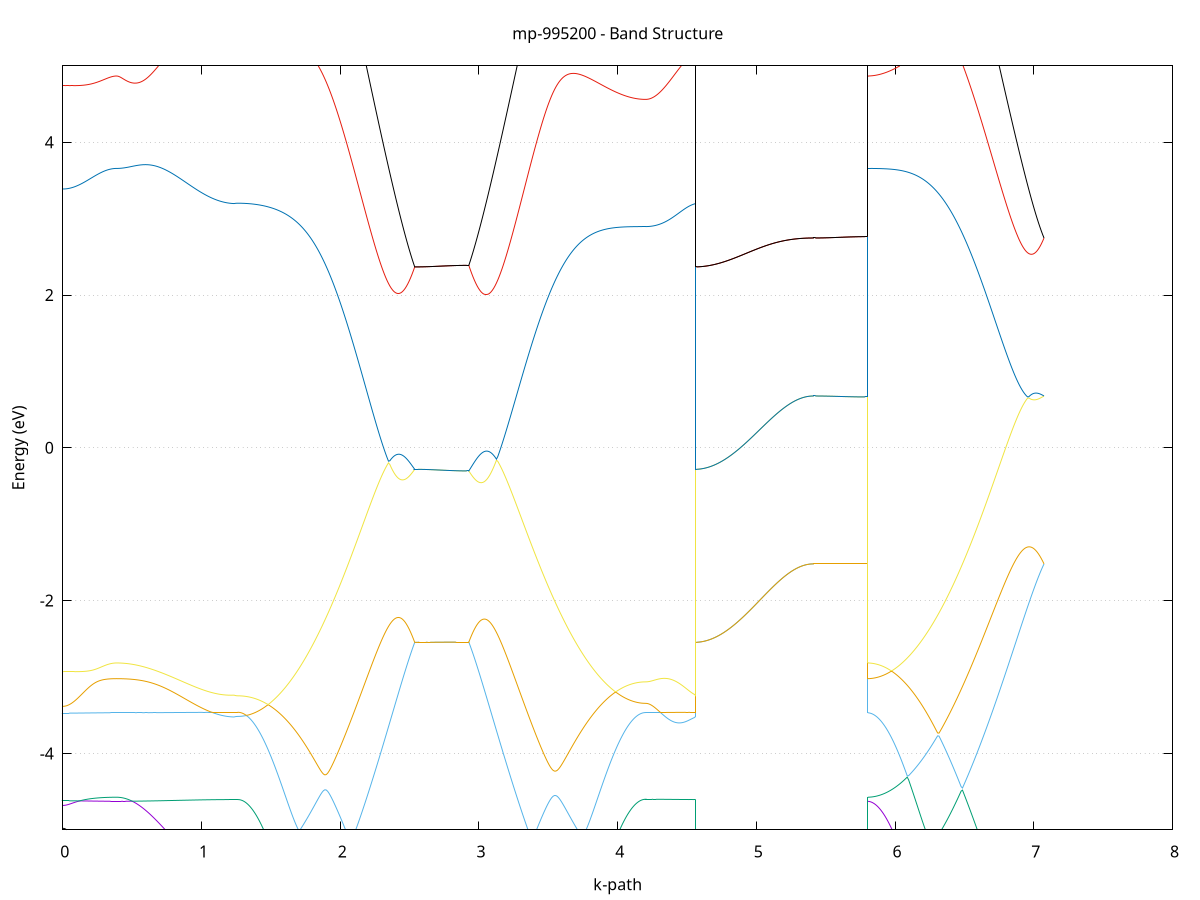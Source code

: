 set title 'mp-995200 - Band Structure'
set xlabel 'k-path'
set ylabel 'Energy (eV)'
set grid y
set yrange [-5:5]
set terminal png size 800,600
set output 'mp-995200_bands_gnuplot.png'
plot '-' using 1:2 with lines notitle, '-' using 1:2 with lines notitle, '-' using 1:2 with lines notitle, '-' using 1:2 with lines notitle, '-' using 1:2 with lines notitle, '-' using 1:2 with lines notitle, '-' using 1:2 with lines notitle, '-' using 1:2 with lines notitle, '-' using 1:2 with lines notitle, '-' using 1:2 with lines notitle, '-' using 1:2 with lines notitle, '-' using 1:2 with lines notitle, '-' using 1:2 with lines notitle, '-' using 1:2 with lines notitle, '-' using 1:2 with lines notitle, '-' using 1:2 with lines notitle, '-' using 1:2 with lines notitle, '-' using 1:2 with lines notitle, '-' using 1:2 with lines notitle, '-' using 1:2 with lines notitle, '-' using 1:2 with lines notitle, '-' using 1:2 with lines notitle, '-' using 1:2 with lines notitle, '-' using 1:2 with lines notitle, '-' using 1:2 with lines notitle, '-' using 1:2 with lines notitle, '-' using 1:2 with lines notitle, '-' using 1:2 with lines notitle, '-' using 1:2 with lines notitle, '-' using 1:2 with lines notitle, '-' using 1:2 with lines notitle, '-' using 1:2 with lines notitle, '-' using 1:2 with lines notitle, '-' using 1:2 with lines notitle, '-' using 1:2 with lines notitle, '-' using 1:2 with lines notitle, '-' using 1:2 with lines notitle, '-' using 1:2 with lines notitle, '-' using 1:2 with lines notitle, '-' using 1:2 with lines notitle, '-' using 1:2 with lines notitle, '-' using 1:2 with lines notitle, '-' using 1:2 with lines notitle, '-' using 1:2 with lines notitle, '-' using 1:2 with lines notitle, '-' using 1:2 with lines notitle, '-' using 1:2 with lines notitle, '-' using 1:2 with lines notitle
0.000000 -18.741769
0.009940 -18.741769
0.019881 -18.741669
0.029821 -18.741569
0.039761 -18.741369
0.049701 -18.741169
0.059642 -18.740969
0.069582 -18.740669
0.079522 -18.740269
0.089462 -18.739969
0.099403 -18.739569
0.109343 -18.739069
0.119283 -18.738669
0.129223 -18.738169
0.139164 -18.737569
0.149104 -18.737069
0.159044 -18.736469
0.168985 -18.735969
0.178925 -18.735369
0.188865 -18.734769
0.198805 -18.734169
0.208746 -18.733569
0.218686 -18.732969
0.228626 -18.732469
0.238566 -18.731869
0.248507 -18.731369
0.258447 -18.730769
0.268387 -18.730269
0.278328 -18.729769
0.288268 -18.729369
0.298208 -18.728869
0.308148 -18.728569
0.318089 -18.728169
0.328029 -18.727869
0.337969 -18.727669
0.347909 -18.727369
0.357850 -18.727269
0.367790 -18.727169
0.377730 -18.727069
0.387670 -18.727069
0.387670 -18.727069
0.397631 -18.726969
0.407592 -18.726769
0.417552 -18.726469
0.427513 -18.726069
0.437473 -18.725569
0.447434 -18.724869
0.457394 -18.724169
0.467355 -18.723269
0.477315 -18.722269
0.487276 -18.721169
0.497236 -18.719969
0.507197 -18.718669
0.517157 -18.717169
0.527118 -18.715669
0.537078 -18.713969
0.547039 -18.712269
0.556999 -18.710369
0.566960 -18.708469
0.576920 -18.706369
0.586881 -18.704269
0.596841 -18.701969
0.606802 -18.699669
0.616763 -18.697269
0.626723 -18.694769
0.636684 -18.692169
0.646644 -18.689569
0.656605 -18.686869
0.666565 -18.684069
0.676526 -18.681169
0.686486 -18.678269
0.696447 -18.675269
0.706407 -18.672169
0.716368 -18.669069
0.726328 -18.665969
0.736289 -18.662769
0.746249 -18.659469
0.756210 -18.656269
0.766170 -18.652969
0.776131 -18.649569
0.786091 -18.646169
0.796052 -18.642769
0.806013 -18.639369
0.815973 -18.635969
0.825934 -18.632569
0.835894 -18.629169
0.845855 -18.625769
0.855815 -18.622369
0.865776 -18.618969
0.875736 -18.615569
0.885697 -18.612169
0.895657 -18.608869
0.905618 -18.605569
0.915578 -18.602269
0.925539 -18.598969
0.935499 -18.595769
0.945460 -18.592669
0.955420 -18.589569
0.965381 -18.586569
0.975341 -18.583569
0.985302 -18.580669
0.995262 -18.577769
1.005223 -18.575069
1.015184 -18.572369
1.025144 -18.569769
1.035105 -18.567269
1.045065 -18.564769
1.055026 -18.562469
1.064986 -18.560269
1.074947 -18.558069
1.084907 -18.556069
1.094868 -18.554069
1.104828 -18.552269
1.114789 -18.550569
1.124749 -18.548969
1.134710 -18.547469
1.144670 -18.546169
1.154631 -18.544869
1.164591 -18.543769
1.174552 -18.542769
1.184512 -18.541869
1.194473 -18.541169
1.204433 -18.540569
1.214394 -18.540069
1.224355 -18.539769
1.234315 -18.539569
1.234315 -18.539569
1.243559 -18.539469
1.252803 -18.539369
1.262047 -18.539369
1.262047 -18.539369
1.272008 -18.539069
1.281969 -18.538269
1.291931 -18.536969
1.301892 -18.535069
1.311853 -18.532669
1.321814 -18.529769
1.331775 -18.526269
1.341737 -18.522269
1.351698 -18.517769
1.361659 -18.512669
1.371620 -18.507069
1.381581 -18.500969
1.391542 -18.494269
1.401504 -18.487069
1.411465 -18.479369
1.421426 -18.471169
1.431387 -18.462369
1.441348 -18.452969
1.451310 -18.443169
1.461271 -18.432769
1.471232 -18.421869
1.481193 -18.410369
1.491154 -18.398469
1.501115 -18.385869
1.511077 -18.372869
1.521038 -18.359269
1.530999 -18.345269
1.540960 -18.330569
1.550921 -18.315469
1.560883 -18.299769
1.570844 -18.283469
1.580805 -18.266769
1.590766 -18.249469
1.600727 -18.231669
1.610689 -18.213369
1.620650 -18.194469
1.630611 -18.175169
1.640572 -18.155169
1.650533 -18.134769
1.660494 -18.113769
1.670456 -18.092369
1.680417 -18.070369
1.690378 -18.047769
1.700339 -18.024769
1.710300 -18.001169
1.720262 -17.977069
1.730223 -17.952369
1.740184 -17.927269
1.750145 -17.901569
1.760106 -17.875369
1.770067 -17.848669
1.780029 -17.821469
1.789990 -17.793669
1.799951 -17.765369
1.809912 -17.736569
1.819873 -17.707269
1.829835 -17.677469
1.839796 -17.647069
1.849757 -17.616269
1.859718 -17.584869
1.869679 -17.552969
1.879641 -17.520569
1.889602 -17.487669
1.899563 -17.454269
1.909524 -17.420369
1.919485 -17.385869
1.929446 -17.350969
1.939408 -17.315469
1.949369 -17.279469
1.959330 -17.243069
1.969291 -17.206069
1.979252 -17.168569
1.989214 -17.130569
1.999175 -17.092069
2.009136 -17.053169
2.019097 -17.013669
2.029058 -16.973669
2.039019 -16.933169
2.048981 -16.892169
2.058942 -16.850769
2.068903 -16.808769
2.078864 -16.766369
2.088825 -16.723369
2.098787 -16.679969
2.108748 -16.636069
2.118709 -16.591669
2.128670 -16.546769
2.138631 -16.501469
2.148593 -16.455569
2.158554 -16.409269
2.168515 -16.362569
2.178476 -16.315269
2.188437 -16.267569
2.198398 -16.219369
2.208360 -16.170669
2.218321 -16.121569
2.228282 -16.072069
2.238243 -16.022069
2.248204 -15.971569
2.258166 -15.920669
2.268127 -15.869269
2.278088 -15.817469
2.288049 -15.765169
2.298010 -15.712469
2.307971 -15.659369
2.317933 -15.605869
2.327894 -15.551969
2.337855 -15.497569
2.347816 -15.442769
2.357777 -15.387669
2.367739 -15.332169
2.377700 -15.276169
2.387661 -15.219969
2.397622 -15.163269
2.407583 -15.106369
2.417545 -15.049069
2.427506 -14.991469
2.437467 -14.933569
2.447428 -14.875369
2.457389 -14.816969
2.467350 -14.758369
2.477312 -14.699669
2.487273 -14.640769
2.497234 -14.581769
2.507195 -14.522869
2.517156 -14.464069
2.527118 -14.405469
2.537079 -14.347269
2.537079 -14.347269
2.546323 -14.347269
2.555567 -14.347369
2.564811 -14.347369
2.564811 -14.347369
2.574602 -14.347469
2.584394 -14.347469
2.594185 -14.347569
2.603977 -14.347669
2.613768 -14.347769
2.623559 -14.347869
2.633351 -14.347969
2.643142 -14.348169
2.652934 -14.348269
2.662725 -14.348469
2.672517 -14.348569
2.682308 -14.348769
2.692100 -14.348969
2.701891 -14.349169
2.711683 -14.349369
2.721474 -14.349569
2.731266 -14.349669
2.741057 -14.349869
2.750848 -14.350069
2.760640 -14.350269
2.770431 -14.350469
2.780223 -14.350669
2.790014 -14.350869
2.799806 -14.350969
2.809597 -14.351169
2.819389 -14.351369
2.829180 -14.351469
2.838972 -14.351569
2.848763 -14.351769
2.858555 -14.351869
2.868346 -14.351969
2.878138 -14.352069
2.887929 -14.352069
2.897720 -14.352169
2.907512 -14.352169
2.917303 -14.352169
2.927095 -14.352169
2.927095 -14.352169
2.937056 -14.410569
2.947017 -14.469369
2.956978 -14.528269
2.966940 -14.587269
2.976901 -14.646269
2.986862 -14.705269
2.996823 -14.764069
3.006784 -14.822769
3.016745 -14.881169
3.026707 -14.939469
3.036668 -14.997369
3.046629 -15.055069
3.056590 -15.112369
3.066551 -15.169369
3.076513 -15.226069
3.086474 -15.282369
3.096435 -15.338369
3.106396 -15.393869
3.116357 -15.449069
3.126319 -15.503869
3.136280 -15.558269
3.146241 -15.612269
3.156202 -15.665769
3.166163 -15.718969
3.176124 -15.771669
3.186086 -15.823969
3.196047 -15.875769
3.206008 -15.927169
3.215969 -15.978169
3.225930 -16.028669
3.235892 -16.078769
3.245853 -16.128369
3.255814 -16.177469
3.265775 -16.226169
3.275736 -16.274369
3.285697 -16.322169
3.295659 -16.369369
3.305620 -16.416169
3.315581 -16.462569
3.325542 -16.508369
3.335503 -16.553769
3.345465 -16.598669
3.355426 -16.643069
3.365387 -16.687069
3.375348 -16.730469
3.385309 -16.773469
3.395271 -16.815869
3.405232 -16.857869
3.415193 -16.899369
3.425154 -16.940369
3.435115 -16.980869
3.445076 -17.020869
3.455038 -17.060369
3.464999 -17.099369
3.474960 -17.137869
3.484921 -17.175869
3.494882 -17.213369
3.504844 -17.250369
3.514805 -17.286869
3.524766 -17.322869
3.534727 -17.358369
3.544688 -17.393369
3.554649 -17.427769
3.564611 -17.461769
3.574572 -17.495169
3.584533 -17.528169
3.594494 -17.560569
3.604455 -17.592469
3.614417 -17.623869
3.624378 -17.654669
3.634339 -17.685069
3.644300 -17.714969
3.654261 -17.744269
3.664223 -17.773069
3.674184 -17.801369
3.684145 -17.829169
3.694106 -17.856369
3.704067 -17.883169
3.714028 -17.909369
3.723990 -17.935069
3.733951 -17.960169
3.743912 -17.984869
3.753873 -18.008969
3.763834 -18.032569
3.773796 -18.055669
3.783757 -18.078169
3.793718 -18.100269
3.803679 -18.121769
3.813640 -18.142769
3.823601 -18.163169
3.833563 -18.183069
3.843524 -18.202469
3.853485 -18.221369
3.863446 -18.239669
3.873407 -18.257469
3.883369 -18.274769
3.893330 -18.291469
3.903291 -18.307769
3.913252 -18.323469
3.923213 -18.338669
3.933175 -18.353269
3.943136 -18.367369
3.953097 -18.380969
3.963058 -18.393969
3.973019 -18.406469
3.982980 -18.418469
3.992942 -18.429969
4.002903 -18.440869
4.012864 -18.451269
4.022825 -18.461169
4.032786 -18.470469
4.042748 -18.479269
4.052709 -18.487569
4.062670 -18.495269
4.072631 -18.502469
4.082592 -18.509069
4.092553 -18.515269
4.102515 -18.520869
4.112476 -18.525869
4.122437 -18.530469
4.132398 -18.534469
4.142359 -18.537969
4.152321 -18.540869
4.162282 -18.543269
4.172243 -18.545169
4.182204 -18.546469
4.192165 -18.547269
4.202127 -18.547569
4.202127 -18.547569
4.211918 -18.547569
4.221709 -18.547469
4.231501 -18.547469
4.241292 -18.547369
4.251084 -18.547169
4.260875 -18.547069
4.270667 -18.546969
4.280458 -18.546769
4.290250 -18.546569
4.300041 -18.546269
4.309833 -18.546069
4.319624 -18.545869
4.329416 -18.545569
4.339207 -18.545269
4.348998 -18.544969
4.358790 -18.544669
4.368581 -18.544369
4.378373 -18.544069
4.388164 -18.543769
4.397956 -18.543469
4.407747 -18.543069
4.417539 -18.542769
4.427330 -18.542469
4.437122 -18.542169
4.446913 -18.541869
4.456705 -18.541569
4.466496 -18.541269
4.476287 -18.541069
4.486079 -18.540769
4.495870 -18.540569
4.505662 -18.540369
4.515453 -18.540169
4.525245 -18.539969
4.535036 -18.539869
4.544828 -18.539669
4.554619 -18.539569
4.564411 -18.539569
4.564411 -14.347369
4.574371 -14.347569
4.584332 -14.347769
4.594292 -14.348169
4.604253 -14.348569
4.614213 -14.349069
4.624174 -14.349669
4.634134 -14.350469
4.644095 -14.351269
4.654055 -14.352169
4.664016 -14.353069
4.673976 -14.354169
4.683937 -14.355369
4.693897 -14.356569
4.703858 -14.357869
4.713818 -14.359269
4.723779 -14.360769
4.733740 -14.362369
4.743700 -14.363969
4.753661 -14.365669
4.763621 -14.367369
4.773582 -14.369269
4.783542 -14.371169
4.793503 -14.373069
4.803463 -14.375069
4.813424 -14.377169
4.823384 -14.379269
4.833345 -14.381469
4.843305 -14.383669
4.853266 -14.385869
4.863226 -14.388169
4.873187 -14.390569
4.883147 -14.392869
4.893108 -14.395269
4.903068 -14.397669
4.913029 -14.400069
4.922990 -14.402569
4.932950 -14.405069
4.942911 -14.407569
4.952871 -14.410069
4.962832 -14.412569
4.972792 -14.415069
4.982753 -14.417569
4.992713 -14.420069
5.002674 -14.422569
5.012634 -14.425069
5.022595 -14.427569
5.032555 -14.429969
5.042516 -14.432469
5.052476 -14.434869
5.062437 -14.437269
5.072397 -14.439569
5.082358 -14.441969
5.092318 -14.444269
5.102279 -14.446469
5.112239 -14.448669
5.122200 -14.450869
5.132161 -14.452969
5.142121 -14.455069
5.152082 -14.457069
5.162042 -14.459069
5.172003 -14.460969
5.181963 -14.462769
5.191924 -14.464569
5.201884 -14.466269
5.211845 -14.467969
5.221805 -14.469569
5.231766 -14.471069
5.241726 -14.472569
5.251687 -14.473969
5.261647 -14.475269
5.271608 -14.476469
5.281568 -14.477569
5.291529 -14.478669
5.301489 -14.479669
5.311450 -14.480569
5.321410 -14.481369
5.331371 -14.482169
5.341332 -14.482769
5.351292 -14.483369
5.361253 -14.483869
5.371213 -14.484269
5.381174 -14.484569
5.391134 -14.484769
5.401095 -14.484869
5.411055 -14.484969
5.411055 -14.484969
5.420995 -14.484969
5.430936 -14.484969
5.440876 -14.485069
5.450816 -14.485169
5.460757 -14.485269
5.470697 -14.485369
5.480637 -14.485569
5.490577 -14.485769
5.500518 -14.485969
5.510458 -14.486269
5.520398 -14.486469
5.530338 -14.486769
5.540279 -14.487069
5.550219 -14.487369
5.560159 -14.487669
5.570100 -14.487969
5.580040 -14.488269
5.589980 -14.488669
5.599920 -14.488969
5.609861 -14.489269
5.619801 -14.489569
5.629741 -14.489969
5.639681 -14.490269
5.649622 -14.490569
5.659562 -14.490869
5.669502 -14.491169
5.679442 -14.491469
5.689383 -14.491769
5.699323 -14.491969
5.709263 -14.492169
5.719204 -14.492369
5.729144 -14.492569
5.739084 -14.492769
5.749024 -14.492869
5.758965 -14.493069
5.768905 -14.493069
5.778845 -14.493169
5.788785 -14.493269
5.798726 -14.493269
5.798726 -18.727069
5.808687 -18.726769
5.818648 -18.725969
5.828609 -18.724569
5.838570 -18.722669
5.848532 -18.720269
5.858493 -18.717269
5.868454 -18.713769
5.878415 -18.709769
5.888376 -18.705169
5.898338 -18.700069
5.908299 -18.694369
5.918260 -18.688169
5.928221 -18.681469
5.938182 -18.674169
5.948143 -18.666369
5.958105 -18.657969
5.968066 -18.649069
5.978027 -18.639569
5.987988 -18.629669
5.997949 -18.619169
6.007911 -18.608069
6.017872 -18.596469
6.027833 -18.584369
6.037794 -18.571669
6.047755 -18.558469
6.057716 -18.544769
6.067678 -18.530469
6.077639 -18.515669
6.087600 -18.500269
6.097561 -18.484369
6.107522 -18.467969
6.117484 -18.451069
6.127445 -18.433569
6.137406 -18.415569
6.147367 -18.396969
6.157328 -18.377869
6.167290 -18.358269
6.177251 -18.338069
6.187212 -18.317469
6.197173 -18.296169
6.207134 -18.274469
6.217095 -18.252169
6.227057 -18.229369
6.237018 -18.205969
6.246979 -18.182069
6.256940 -18.157669
6.266901 -18.132769
6.276863 -18.107369
6.286824 -18.081369
6.296785 -18.054769
6.306746 -18.027769
6.316707 -18.000169
6.326668 -17.972069
6.336630 -17.943469
6.346591 -17.914269
6.356552 -17.884669
6.366513 -17.854469
6.376474 -17.823769
6.386436 -17.792569
6.396397 -17.760769
6.406358 -17.728469
6.416319 -17.695669
6.426280 -17.662369
6.436242 -17.628569
6.446203 -17.594269
6.456164 -17.559369
6.466125 -17.523969
6.476086 -17.488169
6.486047 -17.451769
6.496009 -17.414869
6.505970 -17.377369
6.515931 -17.339469
6.525892 -17.301069
6.535853 -17.262069
6.545815 -17.222669
6.555776 -17.182669
6.565737 -17.142269
6.575698 -17.101269
6.585659 -17.059869
6.595620 -17.017869
6.605582 -16.975469
6.615543 -16.932469
6.625504 -16.889069
6.635465 -16.845069
6.645426 -16.800669
6.655388 -16.755769
6.665349 -16.710369
6.675310 -16.664469
6.685271 -16.618069
6.695232 -16.571269
6.705194 -16.523869
6.715155 -16.476069
6.725116 -16.427869
6.735077 -16.379069
6.745038 -16.329869
6.754999 -16.280169
6.764961 -16.229969
6.774922 -16.179369
6.784883 -16.128369
6.794844 -16.076869
6.804805 -16.024869
6.814767 -15.972469
6.824728 -15.919569
6.834689 -15.866269
6.844650 -15.812569
6.854611 -15.758469
6.864572 -15.703869
6.874534 -15.648969
6.884495 -15.593569
6.894456 -15.537769
6.904417 -15.481569
6.914378 -15.424969
6.924340 -15.368069
6.934301 -15.310769
6.944262 -15.253169
6.954223 -15.195169
6.964184 -15.136969
6.974146 -15.078369
6.984107 -15.019469
6.994068 -14.960469
7.004029 -14.901169
7.013990 -14.841669
7.023951 -14.782069
7.033913 -14.722469
7.043874 -14.662769
7.053835 -14.603269
7.063796 -14.543869
7.073757 -14.484969
e
0.000000 -17.252569
0.009940 -17.252669
0.019881 -17.252969
0.029821 -17.253569
0.039761 -17.254369
0.049701 -17.255269
0.059642 -17.256469
0.069582 -17.257769
0.079522 -17.259369
0.089462 -17.261069
0.099403 -17.262969
0.109343 -17.264969
0.119283 -17.267169
0.129223 -17.269369
0.139164 -17.271769
0.149104 -17.274169
0.159044 -17.276769
0.168985 -17.279369
0.178925 -17.281969
0.188865 -17.284569
0.198805 -17.287269
0.208746 -17.289869
0.218686 -17.292469
0.228626 -17.294969
0.238566 -17.297469
0.248507 -17.299869
0.258447 -17.302169
0.268387 -17.304369
0.278328 -17.306369
0.288268 -17.308369
0.298208 -17.310169
0.308148 -17.311769
0.318089 -17.313169
0.328029 -17.314469
0.337969 -17.315569
0.347909 -17.316469
0.357850 -17.317169
0.367790 -17.317769
0.377730 -17.318069
0.387670 -17.318169
0.387670 -17.318169
0.397631 -17.318069
0.407592 -17.317869
0.417552 -17.317669
0.427513 -17.317269
0.437473 -17.316869
0.447434 -17.316269
0.457394 -17.315569
0.467355 -17.314769
0.477315 -17.313869
0.487276 -17.312869
0.497236 -17.311769
0.507197 -17.310569
0.517157 -17.309269
0.527118 -17.307969
0.537078 -17.306469
0.547039 -17.304869
0.556999 -17.303169
0.566960 -17.301469
0.576920 -17.299569
0.586881 -17.297669
0.596841 -17.295669
0.606802 -17.293569
0.616763 -17.291469
0.626723 -17.289169
0.636684 -17.286869
0.646644 -17.284569
0.656605 -17.282069
0.666565 -17.279569
0.676526 -17.277069
0.686486 -17.274469
0.696447 -17.271769
0.706407 -17.269069
0.716368 -17.266269
0.726328 -17.263469
0.736289 -17.260669
0.746249 -17.257769
0.756210 -17.254869
0.766170 -17.251869
0.776131 -17.248969
0.786091 -17.245969
0.796052 -17.242969
0.806013 -17.239969
0.815973 -17.236969
0.825934 -17.233969
0.835894 -17.230869
0.845855 -17.227869
0.855815 -17.224869
0.865776 -17.221869
0.875736 -17.218969
0.885697 -17.215969
0.895657 -17.213069
0.905618 -17.210169
0.915578 -17.207269
0.925539 -17.204469
0.935499 -17.201669
0.945460 -17.198969
0.955420 -17.196269
0.965381 -17.193569
0.975341 -17.190969
0.985302 -17.188469
0.995262 -17.186069
1.005223 -17.183669
1.015184 -17.181269
1.025144 -17.179069
1.035105 -17.176869
1.045065 -17.174869
1.055026 -17.172769
1.064986 -17.170869
1.074947 -17.169069
1.084907 -17.167269
1.094868 -17.165669
1.104828 -17.164169
1.114789 -17.162669
1.124749 -17.161369
1.134710 -17.160069
1.144670 -17.158969
1.154631 -17.157969
1.164591 -17.156969
1.174552 -17.156169
1.184512 -17.155469
1.194473 -17.154869
1.204433 -17.154369
1.214394 -17.154069
1.224355 -17.153769
1.234315 -17.153669
1.234315 -17.153669
1.243559 -17.153869
1.252803 -17.153969
1.262047 -17.153969
1.262047 -17.153969
1.272008 -17.153769
1.281969 -17.152969
1.291931 -17.151669
1.301892 -17.149769
1.311853 -17.147469
1.321814 -17.144569
1.331775 -17.141169
1.341737 -17.137269
1.351698 -17.132769
1.361659 -17.127769
1.371620 -17.122269
1.381581 -17.116269
1.391542 -17.109769
1.401504 -17.102669
1.411465 -17.095069
1.421426 -17.086969
1.431387 -17.078369
1.441348 -17.069169
1.451310 -17.059469
1.461271 -17.049269
1.471232 -17.038569
1.481193 -17.027369
1.491154 -17.015569
1.501115 -17.003269
1.511077 -16.990469
1.521038 -16.977169
1.530999 -16.963369
1.540960 -16.948969
1.550921 -16.934069
1.560883 -16.918669
1.570844 -16.902769
1.580805 -16.886269
1.590766 -16.869369
1.600727 -16.851869
1.610689 -16.833869
1.620650 -16.815369
1.630611 -16.796269
1.640572 -16.776769
1.650533 -16.756669
1.660494 -16.736069
1.670456 -16.715069
1.680417 -16.693369
1.690378 -16.671269
1.700339 -16.648669
1.710300 -16.625569
1.720262 -16.601869
1.730223 -16.577669
1.740184 -16.553069
1.750145 -16.527869
1.760106 -16.502169
1.770067 -16.475869
1.780029 -16.449169
1.789990 -16.421969
1.799951 -16.394169
1.809912 -16.365969
1.819873 -16.337269
1.829835 -16.307969
1.839796 -16.278269
1.849757 -16.247969
1.859718 -16.217169
1.869679 -16.185969
1.879641 -16.154269
1.889602 -16.121969
1.899563 -16.089169
1.909524 -16.055969
1.919485 -16.022269
1.929446 -15.987969
1.939408 -15.953269
1.949369 -15.918069
1.959330 -15.882369
1.969291 -15.846169
1.979252 -15.809469
1.989214 -15.772269
1.999175 -15.734669
2.009136 -15.696469
2.019097 -15.657869
2.029058 -15.618869
2.039019 -15.579269
2.048981 -15.539269
2.058942 -15.498769
2.068903 -15.457869
2.078864 -15.416469
2.088825 -15.374569
2.098787 -15.332269
2.108748 -15.289469
2.118709 -15.246269
2.128670 -15.202569
2.138631 -15.158469
2.148593 -15.113969
2.158554 -15.069069
2.168515 -15.023669
2.178476 -14.977969
2.188437 -14.931769
2.198398 -14.885269
2.208360 -14.838369
2.218321 -14.791169
2.228282 -14.743569
2.238243 -14.695669
2.248204 -14.647569
2.258166 -14.599169
2.268127 -14.550469
2.278088 -14.501669
2.288049 -14.452669
2.298010 -14.403669
2.307971 -14.354669
2.317933 -14.305869
2.327894 -14.257369
2.337855 -14.209269
2.347816 -14.161969
2.357777 -14.115769
2.367739 -14.071169
2.377700 -14.028769
2.387661 -13.989669
2.397622 -13.955069
2.407583 -13.926869
2.417545 -13.907169
2.427506 -13.898369
2.437467 -13.901869
2.447428 -13.917969
2.457389 -13.945169
2.467350 -13.981369
2.477312 -14.024269
2.487273 -14.072169
2.497234 -14.123469
2.507195 -14.177269
2.517156 -14.232869
2.527118 -14.289669
2.537079 -14.347269
2.537079 -14.347269
2.546323 -14.347269
2.555567 -14.347369
2.564811 -14.347369
2.564811 -14.347369
2.574602 -14.347469
2.584394 -14.347469
2.594185 -14.347569
2.603977 -14.347669
2.613768 -14.347769
2.623559 -14.347869
2.633351 -14.347969
2.643142 -14.348169
2.652934 -14.348269
2.662725 -14.348469
2.672517 -14.348569
2.682308 -14.348769
2.692100 -14.348969
2.701891 -14.349169
2.711683 -14.349369
2.721474 -14.349569
2.731266 -14.349669
2.741057 -14.349869
2.750848 -14.350069
2.760640 -14.350269
2.770431 -14.350469
2.780223 -14.350669
2.790014 -14.350869
2.799806 -14.350969
2.809597 -14.351169
2.819389 -14.351369
2.829180 -14.351469
2.838972 -14.351569
2.848763 -14.351769
2.858555 -14.351869
2.868346 -14.351969
2.878138 -14.352069
2.887929 -14.352069
2.897720 -14.352169
2.907512 -14.352169
2.917303 -14.352169
2.927095 -14.352169
2.927095 -14.352169
2.937056 -14.294369
2.947017 -14.237269
2.956978 -14.181369
2.966940 -14.127069
2.976901 -14.075169
2.986862 -14.026369
2.996823 -13.982169
3.006784 -13.944269
3.016745 -13.914769
3.026707 -13.895969
3.036668 -13.889269
3.046629 -13.895069
3.056590 -13.911969
3.066551 -13.937969
3.076513 -13.970869
3.086474 -14.008669
3.096435 -14.049969
3.106396 -14.093769
3.116357 -14.139369
3.126319 -14.186069
3.136280 -14.233669
3.146241 -14.281769
3.156202 -14.330269
3.166163 -14.378969
3.176124 -14.427669
3.186086 -14.476369
3.196047 -14.524969
3.206008 -14.573369
3.215969 -14.621569
3.225930 -14.669569
3.235892 -14.717269
3.245853 -14.764669
3.255814 -14.811769
3.265775 -14.858469
3.275736 -14.904869
3.285697 -14.950869
3.295659 -14.996469
3.305620 -15.041669
3.315581 -15.086469
3.325542 -15.130869
3.335503 -15.174769
3.345465 -15.218269
3.355426 -15.261369
3.365387 -15.303969
3.375348 -15.346169
3.385309 -15.387969
3.395271 -15.429269
3.405232 -15.470069
3.415193 -15.510469
3.425154 -15.550369
3.435115 -15.589869
3.445076 -15.628769
3.455038 -15.667269
3.464999 -15.705369
3.474960 -15.742869
3.484921 -15.779969
3.494882 -15.816469
3.504844 -15.852569
3.514805 -15.888269
3.524766 -15.923369
3.534727 -15.957969
3.544688 -15.992169
3.554649 -16.025769
3.564611 -16.058969
3.574572 -16.091569
3.584533 -16.123769
3.594494 -16.155469
3.604455 -16.186669
3.614417 -16.217269
3.624378 -16.247469
3.634339 -16.277169
3.644300 -16.306269
3.654261 -16.334969
3.664223 -16.363169
3.674184 -16.390869
3.684145 -16.417969
3.694106 -16.444569
3.704067 -16.470769
3.714028 -16.496369
3.723990 -16.521469
3.733951 -16.546069
3.743912 -16.570269
3.753873 -16.593869
3.763834 -16.616969
3.773796 -16.639469
3.783757 -16.661569
3.793718 -16.683069
3.803679 -16.704169
3.813640 -16.724669
3.823601 -16.744669
3.833563 -16.764169
3.843524 -16.783169
3.853485 -16.801669
3.863446 -16.819569
3.873407 -16.837069
3.883369 -16.853969
3.893330 -16.870369
3.903291 -16.886269
3.913252 -16.901569
3.923213 -16.916469
3.933175 -16.930769
3.943136 -16.944569
3.953097 -16.957869
3.963058 -16.970669
3.973019 -16.982969
3.982980 -16.994669
3.992942 -17.005869
4.002903 -17.016569
4.012864 -17.026669
4.022825 -17.036369
4.032786 -17.045469
4.042748 -17.054069
4.052709 -17.062169
4.062670 -17.069769
4.072631 -17.076769
4.082592 -17.083369
4.092553 -17.089369
4.102515 -17.094869
4.112476 -17.099769
4.122437 -17.104269
4.132398 -17.108169
4.142359 -17.111569
4.152321 -17.114369
4.162282 -17.116769
4.172243 -17.118569
4.182204 -17.119869
4.192165 -17.120669
4.202127 -17.120969
4.202127 -17.120969
4.211918 -17.120969
4.221709 -17.121169
4.231501 -17.121369
4.241292 -17.121769
4.251084 -17.122269
4.260875 -17.122769
4.270667 -17.123469
4.280458 -17.124169
4.290250 -17.124969
4.300041 -17.125869
4.309833 -17.126869
4.319624 -17.127869
4.329416 -17.128969
4.339207 -17.130169
4.348998 -17.131369
4.358790 -17.132569
4.368581 -17.133869
4.378373 -17.135169
4.388164 -17.136369
4.397956 -17.137669
4.407747 -17.138969
4.417539 -17.140269
4.427330 -17.141569
4.437122 -17.142869
4.446913 -17.144069
4.456705 -17.145269
4.466496 -17.146369
4.476287 -17.147469
4.486079 -17.148469
4.495870 -17.149369
4.505662 -17.150269
4.515453 -17.151069
4.525245 -17.151769
4.535036 -17.152369
4.544828 -17.152869
4.554619 -17.153369
4.564411 -17.153669
4.564411 -14.347369
4.574371 -14.347569
4.584332 -14.347769
4.594292 -14.348169
4.604253 -14.348569
4.614213 -14.349069
4.624174 -14.349669
4.634134 -14.350469
4.644095 -14.351269
4.654055 -14.352169
4.664016 -14.353069
4.673976 -14.354169
4.683937 -14.355369
4.693897 -14.356569
4.703858 -14.357869
4.713818 -14.359269
4.723779 -14.360769
4.733740 -14.362369
4.743700 -14.363969
4.753661 -14.365669
4.763621 -14.367369
4.773582 -14.369269
4.783542 -14.371169
4.793503 -14.373069
4.803463 -14.375069
4.813424 -14.377169
4.823384 -14.379269
4.833345 -14.381469
4.843305 -14.383669
4.853266 -14.385869
4.863226 -14.388169
4.873187 -14.390569
4.883147 -14.392869
4.893108 -14.395269
4.903068 -14.397669
4.913029 -14.400069
4.922990 -14.402569
4.932950 -14.405069
4.942911 -14.407569
4.952871 -14.410069
4.962832 -14.412569
4.972792 -14.415069
4.982753 -14.417569
4.992713 -14.420069
5.002674 -14.422569
5.012634 -14.425069
5.022595 -14.427569
5.032555 -14.429969
5.042516 -14.432469
5.052476 -14.434869
5.062437 -14.437269
5.072397 -14.439569
5.082358 -14.441969
5.092318 -14.444269
5.102279 -14.446469
5.112239 -14.448669
5.122200 -14.450869
5.132161 -14.452969
5.142121 -14.455069
5.152082 -14.457069
5.162042 -14.459069
5.172003 -14.460969
5.181963 -14.462769
5.191924 -14.464569
5.201884 -14.466269
5.211845 -14.467969
5.221805 -14.469569
5.231766 -14.471069
5.241726 -14.472569
5.251687 -14.473969
5.261647 -14.475269
5.271608 -14.476469
5.281568 -14.477569
5.291529 -14.478669
5.301489 -14.479669
5.311450 -14.480569
5.321410 -14.481369
5.331371 -14.482169
5.341332 -14.482769
5.351292 -14.483369
5.361253 -14.483869
5.371213 -14.484269
5.381174 -14.484569
5.391134 -14.484769
5.401095 -14.484869
5.411055 -14.484969
5.411055 -14.484969
5.420995 -14.484969
5.430936 -14.484969
5.440876 -14.485069
5.450816 -14.485169
5.460757 -14.485269
5.470697 -14.485369
5.480637 -14.485569
5.490577 -14.485769
5.500518 -14.485969
5.510458 -14.486269
5.520398 -14.486469
5.530338 -14.486769
5.540279 -14.487069
5.550219 -14.487369
5.560159 -14.487669
5.570100 -14.487969
5.580040 -14.488269
5.589980 -14.488669
5.599920 -14.488969
5.609861 -14.489269
5.619801 -14.489569
5.629741 -14.489969
5.639681 -14.490269
5.649622 -14.490569
5.659562 -14.490869
5.669502 -14.491169
5.679442 -14.491469
5.689383 -14.491769
5.699323 -14.491969
5.709263 -14.492169
5.719204 -14.492369
5.729144 -14.492569
5.739084 -14.492769
5.749024 -14.492869
5.758965 -14.493069
5.768905 -14.493069
5.778845 -14.493169
5.788785 -14.493269
5.798726 -14.493269
5.798726 -17.318169
5.808687 -17.317869
5.818648 -17.317069
5.828609 -17.315769
5.838570 -17.313869
5.848532 -17.311469
5.858493 -17.308569
5.868454 -17.305169
5.878415 -17.301169
5.888376 -17.296669
5.898338 -17.291669
5.908299 -17.286069
5.918260 -17.279969
5.928221 -17.273369
5.938182 -17.266169
5.948143 -17.258469
5.958105 -17.250269
5.968066 -17.241569
5.978027 -17.232269
5.987988 -17.222469
5.997949 -17.212169
6.007911 -17.201269
6.017872 -17.189969
6.027833 -17.177969
6.037794 -17.165569
6.047755 -17.152569
6.057716 -17.139069
6.067678 -17.125069
6.077639 -17.110569
6.087600 -17.095469
6.097561 -17.079869
6.107522 -17.063769
6.117484 -17.047069
6.127445 -17.029969
6.137406 -17.012269
6.147367 -16.994069
6.157328 -16.975269
6.167290 -16.956069
6.177251 -16.936269
6.187212 -16.915969
6.197173 -16.895069
6.207134 -16.873769
6.217095 -16.851869
6.227057 -16.829469
6.237018 -16.806569
6.246979 -16.783169
6.256940 -16.759169
6.266901 -16.734769
6.276863 -16.709769
6.286824 -16.684269
6.296785 -16.658269
6.306746 -16.631669
6.316707 -16.604669
6.326668 -16.577069
6.336630 -16.549069
6.346591 -16.520469
6.356552 -16.491369
6.366513 -16.461769
6.376474 -16.431669
6.386436 -16.400969
6.396397 -16.369869
6.406358 -16.338269
6.416319 -16.306169
6.426280 -16.273469
6.436242 -16.240369
6.446203 -16.206669
6.456164 -16.172569
6.466125 -16.137869
6.476086 -16.102769
6.486047 -16.067169
6.496009 -16.030969
6.505970 -15.994369
6.515931 -15.957269
6.525892 -15.919669
6.535853 -15.881569
6.545815 -15.842969
6.555776 -15.803969
6.565737 -15.764369
6.575698 -15.724369
6.585659 -15.683869
6.595620 -15.642969
6.605582 -15.601569
6.615543 -15.559669
6.625504 -15.517269
6.635465 -15.474469
6.645426 -15.431169
6.655388 -15.387469
6.665349 -15.343369
6.675310 -15.298669
6.685271 -15.253669
6.695232 -15.208269
6.705194 -15.162369
6.715155 -15.116069
6.725116 -15.069369
6.735077 -15.022369
6.745038 -14.974869
6.754999 -14.927069
6.764961 -14.878969
6.774922 -14.830569
6.784883 -14.781769
6.794844 -14.732769
6.804805 -14.683569
6.814767 -14.634169
6.824728 -14.584669
6.834689 -14.535069
6.844650 -14.485569
6.854611 -14.436169
6.864572 -14.387069
6.874534 -14.338469
6.884495 -14.290669
6.894456 -14.243869
6.904417 -14.198769
6.914378 -14.155969
6.924340 -14.116469
6.934301 -14.081769
6.944262 -14.053569
6.954223 -14.034169
6.964184 -14.025869
6.974146 -14.030269
6.984107 -14.047269
6.994068 -14.075569
7.004029 -14.112869
7.013990 -14.156869
7.023951 -14.205669
7.033913 -14.257869
7.043874 -14.312569
7.053835 -14.368969
7.063796 -14.426469
7.073757 -14.484969
e
0.000000 -15.287069
0.009940 -15.286769
0.019881 -15.286169
0.029821 -15.285069
0.039761 -15.283569
0.049701 -15.281669
0.059642 -15.279369
0.069582 -15.276669
0.079522 -15.273569
0.089462 -15.270169
0.099403 -15.266469
0.109343 -15.262369
0.119283 -15.258069
0.129223 -15.253469
0.139164 -15.248669
0.149104 -15.243669
0.159044 -15.238569
0.168985 -15.233269
0.178925 -15.227869
0.188865 -15.222469
0.198805 -15.216969
0.208746 -15.211469
0.218686 -15.206069
0.228626 -15.200769
0.238566 -15.195569
0.248507 -15.190569
0.258447 -15.185669
0.268387 -15.180969
0.278328 -15.176569
0.288268 -15.172469
0.298208 -15.168669
0.308148 -15.165169
0.318089 -15.161969
0.328029 -15.159269
0.337969 -15.156869
0.347909 -15.154869
0.357850 -15.153369
0.367790 -15.152269
0.377730 -15.151569
0.387670 -15.151369
0.387670 -15.151369
0.397631 -15.151369
0.407592 -15.151269
0.417552 -15.151169
0.427513 -15.151069
0.437473 -15.150969
0.447434 -15.150869
0.457394 -15.150669
0.467355 -15.150469
0.477315 -15.150169
0.487276 -15.149969
0.497236 -15.149669
0.507197 -15.149269
0.517157 -15.148969
0.527118 -15.148569
0.537078 -15.148169
0.547039 -15.147769
0.556999 -15.147269
0.566960 -15.146869
0.576920 -15.146369
0.586881 -15.145869
0.596841 -15.145369
0.606802 -15.144769
0.616763 -15.144269
0.626723 -15.143669
0.636684 -15.143069
0.646644 -15.142469
0.656605 -15.141869
0.666565 -15.141269
0.676526 -15.140669
0.686486 -15.139969
0.696447 -15.139369
0.706407 -15.138669
0.716368 -15.137969
0.726328 -15.137369
0.736289 -15.136669
0.746249 -15.135969
0.756210 -15.135269
0.766170 -15.134569
0.776131 -15.133869
0.786091 -15.133269
0.796052 -15.132569
0.806013 -15.131869
0.815973 -15.131169
0.825934 -15.130469
0.835894 -15.129869
0.845855 -15.129169
0.855815 -15.128469
0.865776 -15.127869
0.875736 -15.127169
0.885697 -15.126569
0.895657 -15.125969
0.905618 -15.125369
0.915578 -15.124769
0.925539 -15.124169
0.935499 -15.123569
0.945460 -15.122969
0.955420 -15.122469
0.965381 -15.121869
0.975341 -15.121369
0.985302 -15.120869
0.995262 -15.120369
1.005223 -15.119869
1.015184 -15.119369
1.025144 -15.118869
1.035105 -15.118469
1.045065 -15.117969
1.055026 -15.117569
1.064986 -15.117169
1.074947 -15.116769
1.084907 -15.116369
1.094868 -15.115969
1.104828 -15.115669
1.114789 -15.115369
1.124749 -15.115069
1.134710 -15.114769
1.144670 -15.114469
1.154631 -15.114169
1.164591 -15.113869
1.174552 -15.113669
1.184512 -15.113369
1.194473 -15.113169
1.204433 -15.112969
1.214394 -15.112869
1.224355 -15.112669
1.234315 -15.112469
1.234315 -15.112469
1.243559 -15.112069
1.252803 -15.111869
1.262047 -15.111769
1.262047 -15.111769
1.272008 -15.111569
1.281969 -15.110769
1.291931 -15.109569
1.301892 -15.107869
1.311853 -15.105669
1.321814 -15.102969
1.331775 -15.099669
1.341737 -15.095969
1.351698 -15.091869
1.361659 -15.087169
1.371620 -15.081969
1.381581 -15.076369
1.391542 -15.070269
1.401504 -15.063569
1.411465 -15.056469
1.421426 -15.048869
1.431387 -15.040769
1.441348 -15.032169
1.451310 -15.023069
1.461271 -15.013469
1.471232 -15.003469
1.481193 -14.992869
1.491154 -14.981869
1.501115 -14.970269
1.511077 -14.958269
1.521038 -14.945769
1.530999 -14.932769
1.540960 -14.919269
1.550921 -14.905269
1.560883 -14.890769
1.570844 -14.875869
1.580805 -14.860369
1.590766 -14.844469
1.600727 -14.828069
1.610689 -14.811169
1.620650 -14.793769
1.630611 -14.775869
1.640572 -14.757469
1.650533 -14.738669
1.660494 -14.719269
1.670456 -14.699469
1.680417 -14.679169
1.690378 -14.658369
1.700339 -14.637169
1.710300 -14.615369
1.720262 -14.593169
1.730223 -14.570469
1.740184 -14.547269
1.750145 -14.523569
1.760106 -14.499369
1.770067 -14.474769
1.780029 -14.449669
1.789990 -14.424069
1.799951 -14.397969
1.809912 -14.371469
1.819873 -14.344369
1.829835 -14.316869
1.839796 -14.288969
1.849757 -14.260469
1.859718 -14.231569
1.869679 -14.202169
1.879641 -14.172269
1.889602 -14.141969
1.899563 -14.111169
1.909524 -14.079869
1.919485 -14.048169
1.929446 -14.015869
1.939408 -13.983169
1.949369 -13.950069
1.959330 -13.916469
1.969291 -13.882369
1.979252 -13.847869
1.989214 -13.812869
1.999175 -13.777369
2.009136 -13.741469
2.019097 -13.705169
2.029058 -13.668369
2.039019 -13.631069
2.048981 -13.593369
2.058942 -13.555169
2.068903 -13.516569
2.078864 -13.477569
2.088825 -13.438069
2.098787 -13.398069
2.108748 -13.357769
2.118709 -13.316969
2.128670 -13.275769
2.138631 -13.234169
2.148593 -13.192169
2.158554 -13.149669
2.168515 -13.106869
2.178476 -13.063569
2.188437 -13.019969
2.198398 -12.975969
2.208360 -12.931669
2.218321 -12.886969
2.228282 -12.841969
2.238243 -12.796669
2.248204 -12.751169
2.258166 -12.705369
2.268127 -12.659369
2.278088 -12.613269
2.288049 -12.567169
2.298010 -12.612869
2.307971 -12.678969
2.317933 -12.744469
2.327894 -12.809069
2.337855 -12.872569
2.347816 -12.934769
2.357777 -12.995269
2.367739 -13.053569
2.377700 -13.108869
2.387661 -13.160369
2.397622 -13.206569
2.407583 -13.245869
2.417545 -13.275769
2.427506 -13.294369
2.437467 -13.299769
2.447428 -13.292069
2.457389 -13.272469
2.467350 -13.243269
2.477312 -13.206569
2.487273 -13.164269
2.497234 -13.117869
2.507195 -13.068369
2.517156 -13.016469
2.527118 -12.962769
2.537079 -12.907669
2.537079 -12.907669
2.546323 -12.907669
2.555567 -12.907569
2.564811 -12.907469
2.564811 -12.907469
2.574602 -12.907269
2.584394 -12.906969
2.594185 -12.906569
2.603977 -12.906169
2.613768 -12.905669
2.623559 -12.905169
2.633351 -12.904569
2.643142 -12.903969
2.652934 -12.903269
2.662725 -12.902569
2.672517 -12.901869
2.682308 -12.901069
2.692100 -12.900269
2.701891 -12.899369
2.711683 -12.898569
2.721474 -12.897669
2.731266 -12.896869
2.741057 -12.895969
2.750848 -12.895069
2.760640 -12.894269
2.770431 -12.893369
2.780223 -12.892569
2.790014 -12.891769
2.799806 -12.890969
2.809597 -12.890269
2.819389 -12.889569
2.829180 -12.888969
2.838972 -12.888369
2.848763 -12.887769
2.858555 -12.887269
2.868346 -12.886869
2.878138 -12.886469
2.887929 -12.886169
2.897720 -12.885969
2.907512 -12.885769
2.917303 -12.885669
2.927095 -12.885669
2.927095 -12.885669
2.937056 -12.940669
2.947017 -12.994269
2.956978 -13.046269
2.966940 -13.095869
2.976901 -13.142669
2.986862 -13.185569
2.996823 -13.223169
3.006784 -13.253869
3.016745 -13.275469
3.026707 -13.285769
3.036668 -13.283269
3.046629 -13.267569
3.056590 -13.240069
3.066551 -13.202769
3.076513 -13.157969
3.086474 -13.107569
3.096435 -13.053069
3.106396 -12.995369
3.116357 -12.935269
3.126319 -12.873369
3.136280 -12.810069
3.146241 -12.745569
3.156202 -12.680169
3.166163 -12.614069
3.176124 -12.608969
3.186086 -12.655469
3.196047 -12.701869
3.206008 -12.748169
3.215969 -12.794269
3.225930 -12.840069
3.235892 -12.885669
3.245853 -12.930969
3.255814 -12.975869
3.265775 -13.020469
3.275736 -13.064669
3.285697 -13.108569
3.295659 -13.152069
3.305620 -13.195069
3.315581 -13.237769
3.325542 -13.280069
3.335503 -13.321869
3.345465 -13.363369
3.355426 -13.404369
3.365387 -13.444869
3.375348 -13.485069
3.385309 -13.524769
3.395271 -13.564069
3.405232 -13.602869
3.415193 -13.641169
3.425154 -13.679169
3.435115 -13.716669
3.445076 -13.753669
3.455038 -13.790169
3.464999 -13.826369
3.474960 -13.861969
3.484921 -13.897169
3.494882 -13.931869
3.504844 -13.966169
3.514805 -13.999869
3.524766 -14.033269
3.534727 -14.066169
3.544688 -14.098569
3.554649 -14.130469
3.564611 -14.161969
3.574572 -14.192969
3.584533 -14.223469
3.594494 -14.253469
3.604455 -14.283069
3.614417 -14.312169
3.624378 -14.340769
3.634339 -14.368969
3.644300 -14.396569
3.654261 -14.423769
3.664223 -14.450469
3.674184 -14.476669
3.684145 -14.502469
3.694106 -14.527669
3.704067 -14.552469
3.714028 -14.576769
3.723990 -14.600669
3.733951 -14.623969
3.743912 -14.646869
3.753873 -14.669169
3.763834 -14.691069
3.773796 -14.712469
3.783757 -14.733369
3.793718 -14.753769
3.803679 -14.773769
3.813640 -14.793169
3.823601 -14.812169
3.833563 -14.830669
3.843524 -14.848669
3.853485 -14.866169
3.863446 -14.883169
3.873407 -14.899669
3.883369 -14.915669
3.893330 -14.931269
3.903291 -14.946369
3.913252 -14.960869
3.923213 -14.974969
3.933175 -14.988569
3.943136 -15.001669
3.953097 -15.014269
3.963058 -15.026369
3.973019 -15.037969
3.982980 -15.049069
3.992942 -15.059669
4.002903 -15.069869
4.012864 -15.079469
4.022825 -15.088569
4.032786 -15.097269
4.042748 -15.105369
4.052709 -15.113069
4.062670 -15.120269
4.072631 -15.126969
4.082592 -15.133169
4.092553 -15.138769
4.102515 -15.143969
4.112476 -15.148769
4.122437 -15.152969
4.132398 -15.156669
4.142359 -15.159869
4.152321 -15.162569
4.162282 -15.164769
4.172243 -15.166569
4.182204 -15.167769
4.192165 -15.168569
4.202127 -15.168769
4.202127 -15.168769
4.211918 -15.168669
4.221709 -15.168469
4.231501 -15.167969
4.241292 -15.167369
4.251084 -15.166569
4.260875 -15.165669
4.270667 -15.164569
4.280458 -15.163269
4.290250 -15.161969
4.300041 -15.160369
4.309833 -15.158769
4.319624 -15.156969
4.329416 -15.155069
4.339207 -15.153169
4.348998 -15.151069
4.358790 -15.148969
4.368581 -15.146869
4.378373 -15.144669
4.388164 -15.142369
4.397956 -15.140169
4.407747 -15.137969
4.417539 -15.135669
4.427330 -15.133469
4.437122 -15.131369
4.446913 -15.129269
4.456705 -15.127169
4.466496 -15.125269
4.476287 -15.123369
4.486079 -15.121669
4.495870 -15.119969
4.505662 -15.118469
4.515453 -15.117069
4.525245 -15.115869
4.535036 -15.114769
4.544828 -15.113869
4.554619 -15.113069
4.564411 -15.112469
4.564411 -12.907469
4.574371 -12.907569
4.584332 -12.907769
4.594292 -12.907969
4.604253 -12.908369
4.614213 -12.908769
4.624174 -12.909269
4.634134 -12.909869
4.644095 -12.910469
4.654055 -12.911169
4.664016 -12.912069
4.673976 -12.912869
4.683937 -12.913869
4.693897 -12.914869
4.703858 -12.915969
4.713818 -12.917069
4.723779 -12.918369
4.733740 -12.919669
4.743700 -12.920969
4.753661 -12.922369
4.763621 -12.923869
4.773582 -12.925369
4.783542 -12.926969
4.793503 -12.928669
4.803463 -12.930269
4.813424 -12.932069
4.823384 -12.933869
4.833345 -12.935669
4.843305 -12.937469
4.853266 -12.939369
4.863226 -12.941369
4.873187 -12.943369
4.883147 -12.945269
4.893108 -12.947369
4.903068 -12.949369
4.913029 -12.951469
4.922990 -12.953569
4.932950 -12.955669
4.942911 -12.957769
4.952871 -12.959869
4.962832 -12.962069
4.972792 -12.964169
4.982753 -12.966269
4.992713 -12.968469
5.002674 -12.970569
5.012634 -12.972669
5.022595 -12.974869
5.032555 -12.976969
5.042516 -12.978969
5.052476 -12.981069
5.062437 -12.983169
5.072397 -12.985169
5.082358 -12.987169
5.092318 -12.989169
5.102279 -12.991069
5.112239 -12.992969
5.122200 -12.994869
5.132161 -12.996669
5.142121 -12.998469
5.152082 -13.000169
5.162042 -13.001869
5.172003 -13.003469
5.181963 -13.005069
5.191924 -13.006669
5.201884 -13.008169
5.211845 -13.009569
5.221805 -13.010969
5.231766 -13.012269
5.241726 -13.013469
5.251687 -13.014669
5.261647 -13.015769
5.271608 -13.016869
5.281568 -13.017869
5.291529 -13.018769
5.301489 -13.019669
5.311450 -13.020369
5.321410 -13.021169
5.331371 -13.021769
5.341332 -13.022369
5.351292 -13.022869
5.361253 -13.023269
5.371213 -13.023569
5.381174 -13.023869
5.391134 -13.024069
5.401095 -13.024169
5.411055 -13.024269
5.411055 -13.024269
5.420995 -13.024169
5.430936 -13.023969
5.440876 -13.023669
5.450816 -13.023169
5.460757 -13.022669
5.470697 -13.021969
5.480637 -13.021269
5.490577 -13.020369
5.500518 -13.019369
5.510458 -13.018269
5.520398 -13.017069
5.530338 -13.015869
5.540279 -13.014569
5.550219 -13.013169
5.560159 -13.011669
5.570100 -13.010169
5.580040 -13.008669
5.589980 -13.007069
5.599920 -13.005569
5.609861 -13.003969
5.619801 -13.002369
5.629741 -13.000769
5.639681 -12.999169
5.649622 -12.997669
5.659562 -12.996269
5.669502 -12.994769
5.679442 -12.993469
5.689383 -12.992169
5.699323 -12.990969
5.709263 -12.989869
5.719204 -12.988769
5.729144 -12.987869
5.739084 -12.987069
5.749024 -12.986369
5.758965 -12.985769
5.768905 -12.985369
5.778845 -12.985069
5.788785 -12.984869
5.798726 -12.984769
5.798726 -15.151369
5.808687 -15.151069
5.818648 -15.150369
5.828609 -15.149069
5.838570 -15.147369
5.848532 -15.145169
5.858493 -15.142469
5.868454 -15.139269
5.878415 -15.135569
5.888376 -15.131369
5.898338 -15.126669
5.908299 -15.121569
5.918260 -15.115869
5.928221 -15.109769
5.938182 -15.103069
5.948143 -15.095969
5.958105 -15.088269
5.968066 -15.080169
5.978027 -15.071569
5.987988 -15.062369
5.997949 -15.052769
6.007911 -15.042669
6.017872 -15.032169
6.027833 -15.021069
6.037794 -15.009469
6.047755 -14.997469
6.057716 -14.984869
6.067678 -14.971869
6.077639 -14.958269
6.087600 -14.944269
6.097561 -14.929769
6.107522 -14.914769
6.117484 -14.899269
6.127445 -14.883369
6.137406 -14.866869
6.147367 -14.849969
6.157328 -14.832569
6.167290 -14.814569
6.177251 -14.796169
6.187212 -14.777269
6.197173 -14.757969
6.207134 -14.738069
6.217095 -14.717769
6.227057 -14.696869
6.237018 -14.675569
6.246979 -14.653769
6.256940 -14.631469
6.266901 -14.608769
6.276863 -14.585469
6.286824 -14.561769
6.296785 -14.537569
6.306746 -14.512869
6.316707 -14.487669
6.326668 -14.461969
6.336630 -14.435869
6.346591 -14.409269
6.356552 -14.382169
6.366513 -14.354669
6.376474 -14.326569
6.386436 -14.298069
6.396397 -14.269069
6.406358 -14.239669
6.416319 -14.209669
6.426280 -14.179269
6.436242 -14.148469
6.446203 -14.117069
6.456164 -14.085269
6.466125 -14.052969
6.476086 -14.020269
6.486047 -13.987069
6.496009 -13.953369
6.505970 -13.919269
6.515931 -13.884669
6.525892 -13.849569
6.535853 -13.814069
6.545815 -13.778169
6.555776 -13.741769
6.565737 -13.704869
6.575698 -13.667569
6.585659 -13.629769
6.595620 -13.591569
6.605582 -13.552869
6.615543 -13.513769
6.625504 -13.474269
6.635465 -13.434269
6.645426 -13.393969
6.655388 -13.353069
6.665349 -13.311869
6.675310 -13.270269
6.685271 -13.228169
6.695232 -13.185669
6.705194 -13.142869
6.715155 -13.099669
6.725116 -13.056069
6.735077 -13.012069
6.745038 -12.967769
6.754999 -12.923169
6.764961 -12.878269
6.774922 -12.833169
6.784883 -12.787769
6.794844 -12.742169
6.804805 -12.696469
6.814767 -12.650669
6.824728 -12.666569
6.834689 -12.733969
6.844650 -12.800769
6.854611 -12.866969
6.864572 -12.932169
6.874534 -12.996369
6.884495 -13.059169
6.894456 -13.120269
6.904417 -13.179169
6.914378 -13.235069
6.924340 -13.286969
6.934301 -13.333469
6.944262 -13.372869
6.954223 -13.402669
6.964184 -13.420669
6.974146 -13.425369
6.984107 -13.416669
6.994068 -13.395969
7.004029 -13.365769
7.013990 -13.328169
7.023951 -13.284969
7.033913 -13.237769
7.043874 -13.187369
7.053835 -13.134669
7.063796 -13.080169
7.073757 -13.024269
e
0.000000 -11.299069
0.009940 -11.299769
0.019881 -11.301769
0.029821 -11.305169
0.039761 -11.309869
0.049701 -11.315869
0.059642 -11.323069
0.069582 -11.331369
0.079522 -11.340769
0.089462 -11.351169
0.099403 -11.362369
0.109343 -11.374369
0.119283 -11.387169
0.129223 -11.400369
0.139164 -11.414169
0.149104 -11.428369
0.159044 -11.442769
0.168985 -11.457469
0.178925 -11.472169
0.188865 -11.486869
0.198805 -11.501469
0.208746 -11.515869
0.218686 -11.529969
0.228626 -11.543769
0.238566 -11.557069
0.248507 -11.569869
0.258447 -11.582169
0.268387 -11.593769
0.278328 -11.604669
0.288268 -11.614769
0.298208 -11.624169
0.308148 -11.632669
0.318089 -11.640269
0.328029 -11.646869
0.337969 -11.652569
0.347909 -11.657269
0.357850 -11.660969
0.367790 -11.663569
0.377730 -11.665169
0.387670 -11.665669
0.387670 -11.665669
0.397631 -11.665569
0.407592 -11.665469
0.417552 -11.665169
0.427513 -11.664769
0.437473 -11.664169
0.447434 -11.663569
0.457394 -11.662769
0.467355 -11.661969
0.477315 -11.660969
0.487276 -11.659869
0.497236 -11.658669
0.507197 -11.657369
0.517157 -11.655969
0.527118 -11.654469
0.537078 -11.652769
0.547039 -11.651069
0.556999 -11.649269
0.566960 -11.647269
0.576920 -11.645269
0.586881 -11.643169
0.596841 -11.640969
0.606802 -11.638669
0.616763 -11.636269
0.626723 -11.633769
0.636684 -11.631269
0.646644 -11.628669
0.656605 -11.625969
0.666565 -11.623169
0.676526 -11.620369
0.686486 -11.617469
0.696447 -11.614569
0.706407 -11.611569
0.716368 -11.608469
0.726328 -11.605369
0.736289 -11.602169
0.746249 -11.599069
0.756210 -11.595769
0.766170 -11.592569
0.776131 -11.589269
0.786091 -11.585869
0.796052 -11.582569
0.806013 -11.579269
0.815973 -11.575869
0.825934 -11.572469
0.835894 -11.569169
0.845855 -11.565769
0.855815 -11.562369
0.865776 -11.559069
0.875736 -11.555769
0.885697 -11.552469
0.895657 -11.549269
0.905618 -11.546069
0.915578 -11.542869
0.925539 -11.539769
0.935499 -11.536669
0.945460 -11.533669
0.955420 -11.530669
0.965381 -11.527769
0.975341 -11.524969
0.985302 -11.522269
0.995262 -11.519569
1.005223 -11.516969
1.015184 -11.514469
1.025144 -11.512069
1.035105 -11.509769
1.045065 -11.507569
1.055026 -11.505469
1.064986 -11.503469
1.074947 -11.501569
1.084907 -11.499869
1.094868 -11.498169
1.104828 -11.496669
1.114789 -11.495269
1.124749 -11.494069
1.134710 -11.492969
1.144670 -11.491969
1.154631 -11.491169
1.164591 -11.490369
1.174552 -11.489769
1.184512 -11.489369
1.194473 -11.489069
1.204433 -11.488869
1.214394 -11.488869
1.224355 -11.488969
1.234315 -11.489169
1.234315 -11.489169
1.243559 -11.489969
1.252803 -11.490469
1.262047 -11.490569
1.262047 -11.490569
1.272008 -11.490369
1.281969 -11.489669
1.291931 -11.488469
1.301892 -11.486869
1.311853 -11.484869
1.321814 -11.482269
1.331775 -11.479269
1.341737 -11.475869
1.351698 -11.471969
1.361659 -11.467669
1.371620 -11.462869
1.381581 -11.457569
1.391542 -11.451869
1.401504 -11.445769
1.411465 -11.439169
1.421426 -11.432169
1.431387 -11.424669
1.441348 -11.416769
1.451310 -11.408469
1.461271 -11.399769
1.471232 -11.390569
1.481193 -11.380869
1.491154 -11.370869
1.501115 -11.360369
1.511077 -11.349469
1.521038 -11.338169
1.530999 -11.326569
1.540960 -11.314469
1.550921 -11.301969
1.560883 -11.289169
1.570844 -11.275869
1.580805 -11.262269
1.590766 -11.248269
1.600727 -11.233969
1.610689 -11.219269
1.620650 -11.204269
1.630611 -11.188869
1.640572 -11.173269
1.650533 -11.157269
1.660494 -11.141069
1.670456 -11.124569
1.680417 -11.107869
1.690378 -11.090969
1.700339 -11.073769
1.710300 -11.056469
1.720262 -11.038969
1.730223 -11.021369
1.740184 -11.003669
1.750145 -10.985969
1.760106 -10.968269
1.770067 -10.950669
1.780029 -10.933069
1.789990 -10.915669
1.799951 -10.898569
1.809912 -10.881769
1.819873 -10.865369
1.829835 -10.849469
1.839796 -10.834269
1.849757 -10.819769
1.859718 -10.806269
1.869679 -10.793769
1.879641 -10.782569
1.889602 -10.772969
1.899563 -10.764969
1.909524 -10.759069
1.919485 -10.755469
1.929446 -10.754469
1.939408 -10.756369
1.949369 -10.761469
1.959330 -10.770069
1.969291 -10.782469
1.979252 -10.798869
1.989214 -10.819469
1.999175 -10.844269
2.009136 -10.873269
2.019097 -10.906469
2.029058 -10.943569
2.039019 -10.984569
2.048981 -11.028969
2.058942 -11.076569
2.068903 -11.127169
2.078864 -11.180369
2.088825 -11.235769
2.098787 -11.293369
2.108748 -11.352769
2.118709 -11.413569
2.128670 -11.475869
2.138631 -11.539269
2.148593 -11.603769
2.158554 -11.669069
2.168515 -11.734969
2.178476 -11.801569
2.188437 -11.868669
2.198398 -11.936069
2.208360 -12.003769
2.218321 -12.071669
2.228282 -12.139769
2.238243 -12.207769
2.248204 -12.275869
2.258166 -12.343769
2.268127 -12.411569
2.278088 -12.479069
2.288049 -12.546169
2.298010 -12.521169
2.307971 -12.475469
2.317933 -12.430169
2.327894 -12.385669
2.337855 -12.342469
2.347816 -12.301269
2.357777 -12.263369
2.367739 -12.230669
2.377700 -12.205969
2.387661 -12.193069
2.397622 -12.195469
2.407583 -12.214169
2.417545 -12.246769
2.427506 -12.289169
2.437467 -12.338169
2.447428 -12.391169
2.457389 -12.446769
2.467350 -12.503769
2.477312 -12.561669
2.487273 -12.619969
2.497234 -12.678369
2.507195 -12.736569
2.517156 -12.794269
2.527118 -12.851369
2.537079 -12.907669
2.537079 -12.907669
2.546323 -12.907669
2.555567 -12.907569
2.564811 -12.907469
2.564811 -12.907469
2.574602 -12.907269
2.584394 -12.906969
2.594185 -12.906569
2.603977 -12.906169
2.613768 -12.905669
2.623559 -12.905169
2.633351 -12.904569
2.643142 -12.903969
2.652934 -12.903269
2.662725 -12.902569
2.672517 -12.901869
2.682308 -12.901069
2.692100 -12.900269
2.701891 -12.899369
2.711683 -12.898569
2.721474 -12.897669
2.731266 -12.896869
2.741057 -12.895969
2.750848 -12.895069
2.760640 -12.894269
2.770431 -12.893369
2.780223 -12.892569
2.790014 -12.891769
2.799806 -12.890969
2.809597 -12.890269
2.819389 -12.889569
2.829180 -12.888969
2.838972 -12.888369
2.848763 -12.887769
2.858555 -12.887269
2.868346 -12.886869
2.878138 -12.886469
2.887929 -12.886169
2.897720 -12.885969
2.907512 -12.885769
2.917303 -12.885669
2.927095 -12.885669
2.927095 -12.885669
2.937056 -12.829569
2.947017 -12.772769
2.956978 -12.715369
2.966940 -12.657669
2.976901 -12.599869
2.986862 -12.542269
2.996823 -12.485369
3.006784 -12.429669
3.016745 -12.375869
3.026707 -12.325369
3.036668 -12.280169
3.046629 -12.242969
3.056590 -12.217769
3.066551 -12.207769
3.076513 -12.213669
3.086474 -12.233169
3.096435 -12.262569
3.106396 -12.298369
3.116357 -12.338269
3.126319 -12.380869
3.136280 -12.425069
3.146241 -12.470369
3.156202 -12.516269
3.166163 -12.562469
3.176124 -12.547269
3.186086 -12.480069
3.196047 -12.412469
3.206008 -12.344569
3.215969 -12.276469
3.225930 -12.208169
3.235892 -12.139869
3.245853 -12.071569
3.255814 -12.003369
3.265775 -11.935269
3.275736 -11.867469
3.285697 -11.799869
3.295659 -11.732769
3.305620 -11.666169
3.315581 -11.600169
3.325542 -11.534969
3.335503 -11.470669
3.345465 -11.407469
3.355426 -11.345369
3.365387 -11.284769
3.375348 -11.225769
3.385309 -11.168669
3.395271 -11.113669
3.405232 -11.061069
3.415193 -11.011169
3.425154 -10.964269
3.435115 -10.920569
3.445076 -10.880469
3.455038 -10.844169
3.464999 -10.811869
3.474960 -10.783769
3.484921 -10.759769
3.494882 -10.739969
3.504844 -10.724169
3.514805 -10.712369
3.524766 -10.704169
3.534727 -10.699469
3.544688 -10.697769
3.554649 -10.698969
3.564611 -10.702569
3.574572 -10.708469
3.584533 -10.716269
3.594494 -10.725669
3.604455 -10.736569
3.614417 -10.748769
3.624378 -10.761869
3.634339 -10.775969
3.644300 -10.790769
3.654261 -10.806169
3.664223 -10.822069
3.674184 -10.838369
3.684145 -10.854969
3.694106 -10.871769
3.704067 -10.888769
3.714028 -10.905769
3.723990 -10.922969
3.733951 -10.940069
3.743912 -10.957069
3.753873 -10.974069
3.763834 -10.990969
3.773796 -11.007669
3.783757 -11.024169
3.793718 -11.040569
3.803679 -11.056669
3.813640 -11.072569
3.823601 -11.088169
3.833563 -11.103469
3.843524 -11.118569
3.853485 -11.133269
3.863446 -11.147669
3.873407 -11.161669
3.883369 -11.175469
3.893330 -11.188869
3.903291 -11.201869
3.913252 -11.214469
3.923213 -11.226769
3.933175 -11.238669
3.943136 -11.250169
3.953097 -11.261269
3.963058 -11.271969
3.973019 -11.282369
3.982980 -11.292169
3.992942 -11.301669
4.002903 -11.310769
4.012864 -11.319369
4.022825 -11.327569
4.032786 -11.335369
4.042748 -11.342769
4.052709 -11.349669
4.062670 -11.356169
4.072631 -11.362169
4.082592 -11.367769
4.092553 -11.372969
4.102515 -11.377669
4.112476 -11.381969
4.122437 -11.385769
4.132398 -11.389169
4.142359 -11.392069
4.152321 -11.394569
4.162282 -11.396569
4.172243 -11.398169
4.182204 -11.399369
4.192165 -11.399969
4.202127 -11.400269
4.202127 -11.400269
4.211918 -11.400369
4.221709 -11.400769
4.231501 -11.401469
4.241292 -11.402469
4.251084 -11.403669
4.260875 -11.405069
4.270667 -11.406869
4.280458 -11.408769
4.290250 -11.410969
4.300041 -11.413369
4.309833 -11.415969
4.319624 -11.418669
4.329416 -11.421569
4.339207 -11.424669
4.348998 -11.427869
4.358790 -11.431169
4.368581 -11.434569
4.378373 -11.438069
4.388164 -11.441469
4.397956 -11.444969
4.407747 -11.448469
4.417539 -11.451969
4.427330 -11.455469
4.437122 -11.458869
4.446913 -11.462169
4.456705 -11.465369
4.466496 -11.468469
4.476287 -11.471369
4.486079 -11.474169
4.495870 -11.476769
4.505662 -11.479269
4.515453 -11.481469
4.525245 -11.483469
4.535036 -11.485269
4.544828 -11.486769
4.554619 -11.488069
4.564411 -11.489169
4.564411 -12.907469
4.574371 -12.907569
4.584332 -12.907769
4.594292 -12.907969
4.604253 -12.908369
4.614213 -12.908769
4.624174 -12.909269
4.634134 -12.909869
4.644095 -12.910469
4.654055 -12.911169
4.664016 -12.912069
4.673976 -12.912869
4.683937 -12.913869
4.693897 -12.914869
4.703858 -12.915969
4.713818 -12.917069
4.723779 -12.918369
4.733740 -12.919669
4.743700 -12.920969
4.753661 -12.922369
4.763621 -12.923869
4.773582 -12.925369
4.783542 -12.926969
4.793503 -12.928669
4.803463 -12.930269
4.813424 -12.932069
4.823384 -12.933869
4.833345 -12.935669
4.843305 -12.937469
4.853266 -12.939369
4.863226 -12.941369
4.873187 -12.943369
4.883147 -12.945269
4.893108 -12.947369
4.903068 -12.949369
4.913029 -12.951469
4.922990 -12.953569
4.932950 -12.955669
4.942911 -12.957769
4.952871 -12.959869
4.962832 -12.962069
4.972792 -12.964169
4.982753 -12.966269
4.992713 -12.968469
5.002674 -12.970569
5.012634 -12.972669
5.022595 -12.974869
5.032555 -12.976969
5.042516 -12.978969
5.052476 -12.981069
5.062437 -12.983169
5.072397 -12.985169
5.082358 -12.987169
5.092318 -12.989169
5.102279 -12.991069
5.112239 -12.992969
5.122200 -12.994869
5.132161 -12.996669
5.142121 -12.998469
5.152082 -13.000169
5.162042 -13.001869
5.172003 -13.003469
5.181963 -13.005069
5.191924 -13.006669
5.201884 -13.008169
5.211845 -13.009569
5.221805 -13.010969
5.231766 -13.012269
5.241726 -13.013469
5.251687 -13.014669
5.261647 -13.015769
5.271608 -13.016869
5.281568 -13.017869
5.291529 -13.018769
5.301489 -13.019669
5.311450 -13.020369
5.321410 -13.021169
5.331371 -13.021769
5.341332 -13.022369
5.351292 -13.022869
5.361253 -13.023269
5.371213 -13.023569
5.381174 -13.023869
5.391134 -13.024069
5.401095 -13.024169
5.411055 -13.024269
5.411055 -13.024269
5.420995 -13.024169
5.430936 -13.023969
5.440876 -13.023669
5.450816 -13.023169
5.460757 -13.022669
5.470697 -13.021969
5.480637 -13.021269
5.490577 -13.020369
5.500518 -13.019369
5.510458 -13.018269
5.520398 -13.017069
5.530338 -13.015869
5.540279 -13.014569
5.550219 -13.013169
5.560159 -13.011669
5.570100 -13.010169
5.580040 -13.008669
5.589980 -13.007069
5.599920 -13.005569
5.609861 -13.003969
5.619801 -13.002369
5.629741 -13.000769
5.639681 -12.999169
5.649622 -12.997669
5.659562 -12.996269
5.669502 -12.994769
5.679442 -12.993469
5.689383 -12.992169
5.699323 -12.990969
5.709263 -12.989869
5.719204 -12.988769
5.729144 -12.987869
5.739084 -12.987069
5.749024 -12.986369
5.758965 -12.985769
5.768905 -12.985369
5.778845 -12.985069
5.788785 -12.984869
5.798726 -12.984769
5.798726 -11.665669
5.808687 -11.665469
5.818648 -11.664769
5.828609 -11.663569
5.838570 -11.661869
5.848532 -11.659769
5.858493 -11.657169
5.868454 -11.654169
5.878415 -11.650569
5.888376 -11.646569
5.898338 -11.642169
5.908299 -11.637269
5.918260 -11.631869
5.928221 -11.625969
5.938182 -11.619669
5.948143 -11.612869
5.958105 -11.605669
5.968066 -11.597969
5.978027 -11.589869
5.987988 -11.581269
5.997949 -11.572269
6.007911 -11.562769
6.017872 -11.552869
6.027833 -11.542469
6.037794 -11.531769
6.047755 -11.520469
6.057716 -11.508869
6.067678 -11.496869
6.077639 -11.484369
6.087600 -11.471469
6.097561 -11.458269
6.107522 -11.444569
6.117484 -11.430569
6.127445 -11.416069
6.137406 -11.401269
6.147367 -11.386169
6.157328 -11.370669
6.167290 -11.354769
6.177251 -11.338669
6.187212 -11.322169
6.197173 -11.305369
6.207134 -11.288269
6.217095 -11.270969
6.227057 -11.253369
6.237018 -11.235569
6.246979 -11.217669
6.256940 -11.199469
6.266901 -11.181169
6.276863 -11.162769
6.286824 -11.144269
6.296785 -11.125769
6.306746 -11.107269
6.316707 -11.088869
6.326668 -11.070669
6.336630 -11.052569
6.346591 -11.034769
6.356552 -11.017369
6.366513 -11.000369
6.376474 -10.984069
6.386436 -10.968369
6.396397 -10.953569
6.406358 -10.939769
6.416319 -10.927169
6.426280 -10.916069
6.436242 -10.906569
6.446203 -10.898969
6.456164 -10.893669
6.466125 -10.890769
6.476086 -10.890769
6.486047 -10.893869
6.496009 -10.900469
6.505970 -10.910769
6.515931 -10.925169
6.525892 -10.943669
6.535853 -10.966569
6.545815 -10.993769
6.555776 -11.025269
6.565737 -11.060969
6.575698 -11.100569
6.585659 -11.143869
6.595620 -11.190669
6.605582 -11.240469
6.615543 -11.293069
6.625504 -11.348169
6.635465 -11.405469
6.645426 -11.464769
6.655388 -11.525669
6.665349 -11.588069
6.675310 -11.651669
6.685271 -11.716369
6.695232 -11.782069
6.705194 -11.848369
6.715155 -11.915469
6.725116 -11.982969
6.735077 -12.050869
6.745038 -12.119169
6.754999 -12.187669
6.764961 -12.256269
6.774922 -12.324969
6.784883 -12.393669
6.794844 -12.462269
6.804805 -12.530669
6.814767 -12.598769
6.824728 -12.605069
6.834689 -12.559569
6.844650 -12.514469
6.854611 -12.470169
6.864572 -12.426969
6.874534 -12.385669
6.884495 -12.347069
6.894456 -12.312969
6.904417 -12.285669
6.914378 -12.268669
6.924340 -12.265369
6.934301 -12.278069
6.944262 -12.305569
6.954223 -12.344569
6.964184 -12.391369
6.974146 -12.443369
6.984107 -12.498469
6.994068 -12.555669
7.004029 -12.614069
7.013990 -12.673069
7.023951 -12.732369
7.033913 -12.791569
7.043874 -12.850669
7.053835 -12.909269
7.063796 -12.967169
7.073757 -13.024269
e
0.000000 -8.913269
0.009940 -8.912069
0.019881 -8.908669
0.029821 -8.903069
0.039761 -8.895169
0.049701 -8.885169
0.059642 -8.872969
0.069582 -8.858869
0.079522 -8.842869
0.089462 -8.824969
0.099403 -8.805369
0.109343 -8.784169
0.119283 -8.761469
0.129223 -8.737469
0.139164 -8.712269
0.149104 -8.685969
0.159044 -8.658669
0.168985 -8.630669
0.178925 -8.601969
0.188865 -8.572869
0.198805 -8.543369
0.208746 -8.513669
0.218686 -8.484069
0.228626 -8.454569
0.238566 -8.425469
0.248507 -8.396869
0.258447 -8.368969
0.268387 -8.342069
0.278328 -8.316269
0.288268 -8.291669
0.298208 -8.268669
0.308148 -8.247469
0.318089 -8.228169
0.328029 -8.210969
0.337969 -8.195969
0.347909 -8.183569
0.357850 -8.173669
0.367790 -8.166569
0.377730 -8.162269
0.387670 -8.160869
0.387670 -8.160869
0.397631 -8.160969
0.407592 -8.161369
0.417552 -8.161969
0.427513 -8.162869
0.437473 -8.164069
0.447434 -8.165469
0.457394 -8.167069
0.467355 -8.168969
0.477315 -8.171069
0.487276 -8.173469
0.497236 -8.176069
0.507197 -8.178969
0.517157 -8.182069
0.527118 -8.185369
0.537078 -8.188869
0.547039 -8.192569
0.556999 -8.196569
0.566960 -8.200669
0.576920 -8.204969
0.586881 -8.209569
0.596841 -8.214269
0.606802 -8.219169
0.616763 -8.224269
0.626723 -8.229469
0.636684 -8.234869
0.646644 -8.240469
0.656605 -8.246169
0.666565 -8.251969
0.676526 -8.257969
0.686486 -8.264069
0.696447 -8.270169
0.706407 -8.276469
0.716368 -8.282869
0.726328 -8.289269
0.736289 -8.295869
0.746249 -8.302369
0.756210 -8.309069
0.766170 -8.315769
0.776131 -8.322469
0.786091 -8.329269
0.796052 -8.335969
0.806013 -8.342769
0.815973 -8.349569
0.825934 -8.356269
0.835894 -8.363069
0.845855 -8.369769
0.855815 -8.376369
0.865776 -8.382969
0.875736 -8.389569
0.885697 -8.395969
0.895657 -8.402369
0.905618 -8.408769
0.915578 -8.414969
0.925539 -8.421069
0.935499 -8.426969
0.945460 -8.432869
0.955420 -8.438569
0.965381 -8.444069
0.975341 -8.449469
0.985302 -8.454769
0.995262 -8.459769
1.005223 -8.464669
1.015184 -8.469369
1.025144 -8.473869
1.035105 -8.478069
1.045065 -8.482169
1.055026 -8.485969
1.064986 -8.489569
1.074947 -8.492969
1.084907 -8.496069
1.094868 -8.498969
1.104828 -8.501569
1.114789 -8.503969
1.124749 -8.506069
1.134710 -8.507969
1.144670 -8.509569
1.154631 -8.510869
1.164591 -8.511869
1.174552 -8.512669
1.184512 -8.513169
1.194473 -8.513369
1.204433 -8.513369
1.214394 -8.512969
1.224355 -8.512369
1.234315 -8.511469
1.234315 -8.511469
1.243559 -8.510469
1.252803 -8.509769
1.262047 -8.509569
1.262047 -8.509569
1.272008 -8.509369
1.281969 -8.508869
1.291931 -8.508069
1.301892 -8.506969
1.311853 -8.505469
1.321814 -8.503569
1.331775 -8.501469
1.341737 -8.498969
1.351698 -8.496169
1.361659 -8.492969
1.371620 -8.489569
1.381581 -8.485769
1.391542 -8.481769
1.401504 -8.477369
1.411465 -8.472669
1.421426 -8.467669
1.431387 -8.462369
1.441348 -8.456769
1.451310 -8.450869
1.461271 -8.444769
1.471232 -8.438369
1.481193 -8.431669
1.491154 -8.424669
1.501115 -8.417469
1.511077 -8.410069
1.521038 -8.402469
1.530999 -8.394569
1.540960 -8.386569
1.550921 -8.378369
1.560883 -8.369869
1.570844 -8.361369
1.580805 -8.352669
1.590766 -8.343969
1.600727 -8.335069
1.610689 -8.326169
1.620650 -8.317269
1.630611 -8.308469
1.640572 -8.299669
1.650533 -8.290969
1.660494 -8.282469
1.670456 -8.274169
1.680417 -8.266269
1.690378 -8.258669
1.700339 -8.251669
1.710300 -8.245169
1.720262 -8.239469
1.730223 -8.234569
1.740184 -8.230769
1.750145 -8.228169
1.760106 -8.227069
1.770067 -8.227669
1.780029 -8.230269
1.789990 -8.248669
1.799951 -8.317469
1.809912 -8.385869
1.819873 -8.453769
1.829835 -8.520869
1.839796 -8.587269
1.849757 -8.652669
1.859718 -8.716869
1.869679 -8.779669
1.879641 -8.840969
1.889602 -8.900469
1.899563 -8.957869
1.909524 -9.012969
1.919485 -9.065469
1.929446 -9.114969
1.939408 -9.161169
1.949369 -9.203769
1.959330 -9.242469
1.969291 -9.276969
1.979252 -9.306969
1.989214 -9.332469
1.999175 -9.353269
2.009136 -9.369369
2.019097 -9.380869
2.029058 -9.387969
2.039019 -9.402169
2.048981 -9.473569
2.058942 -9.545369
2.068903 -9.617569
2.078864 -9.689969
2.088825 -9.762669
2.098787 -9.835469
2.108748 -9.908369
2.118709 -9.981369
2.128670 -10.054369
2.138631 -10.127469
2.148593 -10.200369
2.158554 -10.273269
2.168515 -10.346069
2.178476 -10.418669
2.188437 -10.491169
2.198398 -10.563369
2.208360 -10.635469
2.218321 -10.707169
2.228282 -10.778569
2.238243 -10.849669
2.248204 -10.920369
2.258166 -10.990669
2.268127 -11.060369
2.278088 -11.129569
2.288049 -11.198069
2.298010 -11.265769
2.307971 -11.332469
2.317933 -11.397969
2.327894 -11.461869
2.337855 -11.523769
2.347816 -11.582869
2.357777 -11.637869
2.367739 -11.686969
2.377700 -11.727169
2.387661 -11.754769
2.397622 -11.766169
2.407583 -11.760569
2.417545 -11.740169
2.427506 -11.709069
2.437467 -11.670469
2.447428 -11.626869
2.457389 -11.579869
2.467350 -11.530369
2.477312 -11.478969
2.487273 -11.426169
2.497234 -11.372169
2.507195 -11.317169
2.517156 -11.261269
2.527118 -11.204669
2.537079 -11.147369
2.537079 -11.147369
2.546323 -11.147369
2.555567 -11.147569
2.564811 -11.147769
2.564811 -11.147769
2.574602 -11.148069
2.584394 -11.148569
2.594185 -11.149069
2.603977 -11.149769
2.613768 -11.150469
2.623559 -11.151269
2.633351 -11.152169
2.643142 -11.153169
2.652934 -11.154169
2.662725 -11.155269
2.672517 -11.156469
2.682308 -11.157669
2.692100 -11.158969
2.701891 -11.160169
2.711683 -11.161569
2.721474 -11.162869
2.731266 -11.164169
2.741057 -11.165569
2.750848 -11.166869
2.760640 -11.168269
2.770431 -11.169569
2.780223 -11.170769
2.790014 -11.172069
2.799806 -11.173169
2.809597 -11.174369
2.819389 -11.175469
2.829180 -11.176369
2.838972 -11.177369
2.848763 -11.178169
2.858555 -11.178969
2.868346 -11.179569
2.878138 -11.180169
2.887929 -11.180669
2.897720 -11.180969
2.907512 -11.181269
2.917303 -11.181369
2.927095 -11.181469
2.927095 -11.181469
2.937056 -11.238869
2.947017 -11.295469
2.956978 -11.351269
2.966940 -11.406169
2.976901 -11.459969
2.986862 -11.512369
2.996823 -11.563169
3.006784 -11.611769
3.016745 -11.657369
3.026707 -11.698769
3.036668 -11.733969
3.046629 -11.760169
3.056590 -11.773669
3.066551 -11.771069
3.076513 -11.751569
3.086474 -11.717669
3.096435 -11.673169
3.106396 -11.621469
3.116357 -11.564769
3.126319 -11.504669
3.136280 -11.442169
3.146241 -11.377869
3.156202 -11.312169
3.166163 -11.245369
3.176124 -11.177669
3.186086 -11.109169
3.196047 -11.040069
3.206008 -10.970369
3.215969 -10.900169
3.225930 -10.829569
3.235892 -10.758669
3.245853 -10.687269
3.255814 -10.615669
3.265775 -10.543869
3.275736 -10.471769
3.285697 -10.399469
3.295659 -10.327069
3.305620 -10.254469
3.315581 -10.181769
3.325542 -10.108969
3.335503 -10.036169
3.345465 -9.963369
3.355426 -9.890669
3.365387 -9.817969
3.375348 -9.745469
3.385309 -9.673169
3.395271 -9.600969
3.405232 -9.529169
3.415193 -9.457769
3.425154 -9.386869
3.435115 -9.335669
3.445076 -9.331169
3.455038 -9.322369
3.464999 -9.309169
3.474960 -9.291369
3.484921 -9.268969
3.494882 -9.241969
3.504844 -9.210469
3.514805 -9.174569
3.524766 -9.134669
3.534727 -9.090969
3.544688 -9.043869
3.554649 -8.993469
3.564611 -8.940369
3.574572 -8.884669
3.584533 -8.826769
3.594494 -8.766869
3.604455 -8.705269
3.614417 -8.642169
3.624378 -8.577869
3.634339 -8.512469
3.644300 -8.446169
3.654261 -8.379069
3.664223 -8.311369
3.674184 -8.268569
3.684145 -8.265769
3.694106 -8.265069
3.704067 -8.266169
3.714028 -8.268669
3.723990 -8.272569
3.733951 -8.277569
3.743912 -8.283469
3.753873 -8.290069
3.763834 -8.297269
3.773796 -8.305069
3.783757 -8.313169
3.793718 -8.321669
3.803679 -8.330469
3.813640 -8.339369
3.823601 -8.348369
3.833563 -8.357469
3.843524 -8.366669
3.853485 -8.375769
3.863446 -8.384869
3.873407 -8.393969
3.883369 -8.402869
3.893330 -8.411669
3.903291 -8.420369
3.913252 -8.428869
3.923213 -8.437169
3.933175 -8.445369
3.943136 -8.453269
3.953097 -8.460969
3.963058 -8.468469
3.973019 -8.475669
3.982980 -8.482669
3.992942 -8.489369
4.002903 -8.495769
4.012864 -8.501969
4.022825 -8.507869
4.032786 -8.513469
4.042748 -8.518769
4.052709 -8.523769
4.062670 -8.528469
4.072631 -8.532869
4.082592 -8.536969
4.092553 -8.540669
4.102515 -8.544169
4.112476 -8.547269
4.122437 -8.550069
4.132398 -8.552569
4.142359 -8.554769
4.152321 -8.556569
4.162282 -8.558069
4.172243 -8.559169
4.182204 -8.560069
4.192165 -8.560569
4.202127 -8.560669
4.202127 -8.560669
4.211918 -8.560669
4.221709 -8.560469
4.231501 -8.560269
4.241292 -8.559869
4.251084 -8.559369
4.260875 -8.558769
4.270667 -8.558069
4.280458 -8.557269
4.290250 -8.556469
4.300041 -8.555469
4.309833 -8.554369
4.319624 -8.553169
4.329416 -8.551869
4.339207 -8.550469
4.348998 -8.548969
4.358790 -8.547469
4.368581 -8.545869
4.378373 -8.544169
4.388164 -8.542369
4.397956 -8.540569
4.407747 -8.538669
4.417539 -8.536769
4.427330 -8.534869
4.437122 -8.532869
4.446913 -8.530969
4.456705 -8.528969
4.466496 -8.527069
4.476287 -8.525169
4.486079 -8.523269
4.495870 -8.521469
4.505662 -8.519769
4.515453 -8.518169
4.525245 -8.516569
4.535036 -8.515069
4.544828 -8.513769
4.554619 -8.512569
4.564411 -8.511469
4.564411 -11.147769
4.574371 -11.147869
4.584332 -11.147869
4.594292 -11.148069
4.604253 -11.148169
4.614213 -11.148269
4.624174 -11.148469
4.634134 -11.148569
4.644095 -11.148769
4.654055 -11.148969
4.664016 -11.149169
4.673976 -11.149469
4.683937 -11.149669
4.693897 -11.149969
4.703858 -11.150269
4.713818 -11.150469
4.723779 -11.150769
4.733740 -11.151169
4.743700 -11.151469
4.753661 -11.151869
4.763621 -11.152169
4.773582 -11.152569
4.783542 -11.152969
4.793503 -11.153369
4.803463 -11.153769
4.813424 -11.154169
4.823384 -11.154569
4.833345 -11.154969
4.843305 -11.155469
4.853266 -11.155969
4.863226 -11.156369
4.873187 -11.156869
4.883147 -11.157369
4.893108 -11.157869
4.903068 -11.158369
4.913029 -11.158869
4.922990 -11.159369
4.932950 -11.159869
4.942911 -11.160369
4.952871 -11.160969
4.962832 -11.161469
4.972792 -11.161969
4.982753 -11.162569
4.992713 -11.163069
5.002674 -11.163569
5.012634 -11.164169
5.022595 -11.164669
5.032555 -11.165269
5.042516 -11.165769
5.052476 -11.166369
5.062437 -11.166869
5.072397 -11.167369
5.082358 -11.167869
5.092318 -11.168469
5.102279 -11.168969
5.112239 -11.169469
5.122200 -11.169969
5.132161 -11.170469
5.142121 -11.170869
5.152082 -11.171369
5.162042 -11.171869
5.172003 -11.172269
5.181963 -11.172669
5.191924 -11.173069
5.201884 -11.173569
5.211845 -11.173869
5.221805 -11.174269
5.231766 -11.174669
5.241726 -11.174969
5.251687 -11.175369
5.261647 -11.175669
5.271608 -11.175969
5.281568 -11.176169
5.291529 -11.176469
5.301489 -11.176669
5.311450 -11.176969
5.321410 -11.177169
5.331371 -11.177369
5.341332 -11.177469
5.351292 -11.177669
5.361253 -11.177769
5.371213 -11.177869
5.381174 -11.177969
5.391134 -11.177969
5.401095 -11.177969
5.411055 -11.178069
5.411055 -11.178069
5.420995 -11.178169
5.430936 -11.178469
5.440876 -11.178969
5.450816 -11.179769
5.460757 -11.180769
5.470697 -11.181869
5.480637 -11.183269
5.490577 -11.184869
5.500518 -11.186569
5.510458 -11.188469
5.520398 -11.190569
5.530338 -11.192769
5.540279 -11.195069
5.550219 -11.197569
5.560159 -11.200069
5.570100 -11.202669
5.580040 -11.205369
5.589980 -11.208069
5.599920 -11.210769
5.609861 -11.213569
5.619801 -11.216269
5.629741 -11.218969
5.639681 -11.221669
5.649622 -11.224269
5.659562 -11.226769
5.669502 -11.229169
5.679442 -11.231569
5.689383 -11.233769
5.699323 -11.235769
5.709263 -11.237669
5.719204 -11.239469
5.729144 -11.240969
5.739084 -11.242369
5.749024 -11.243569
5.758965 -11.244569
5.768905 -11.245269
5.778845 -11.245869
5.788785 -11.246169
5.798726 -11.246269
5.798726 -8.160869
5.808687 -8.160669
5.818648 -8.160269
5.828609 -8.159569
5.838570 -8.158669
5.848532 -8.157369
5.858493 -8.155869
5.868454 -8.154069
5.878415 -8.151969
5.888376 -8.149569
5.898338 -8.146969
5.908299 -8.144169
5.918260 -8.141069
5.928221 -8.137669
5.938182 -8.133969
5.948143 -8.130169
5.958105 -8.125969
5.968066 -8.121669
5.978027 -8.117069
5.987988 -8.112269
5.997949 -8.107269
6.007911 -8.102069
6.017872 -8.096669
6.027833 -8.091069
6.037794 -8.085369
6.047755 -8.079469
6.057716 -8.073469
6.067678 -8.067369
6.077639 -8.061169
6.087600 -8.054869
6.097561 -8.048569
6.107522 -8.042269
6.117484 -8.035969
6.127445 -8.029669
6.137406 -8.023469
6.147367 -8.017469
6.157328 -8.011569
6.167290 -8.006069
6.177251 -8.000769
6.187212 -7.995869
6.197173 -7.991469
6.207134 -7.987769
6.217095 -7.984669
6.227057 -7.982369
6.237018 -7.981169
6.246979 -7.981069
6.256940 -7.982369
6.266901 -7.985369
6.276863 -7.990069
6.286824 -8.047069
6.296785 -8.117669
6.306746 -8.188269
6.316707 -8.258769
6.326668 -8.329069
6.336630 -8.399069
6.346591 -8.468669
6.356552 -8.537769
6.366513 -8.606169
6.376474 -8.673869
6.386436 -8.740569
6.396397 -8.806169
6.406358 -8.870569
6.416319 -8.933369
6.426280 -8.994569
6.436242 -9.053669
6.446203 -9.110569
6.456164 -9.164969
6.466125 -9.216369
6.476086 -9.264669
6.486047 -9.309369
6.496009 -9.350169
6.505970 -9.386869
6.515931 -9.419069
6.525892 -9.446669
6.535853 -9.469469
6.545815 -9.487469
6.555776 -9.500669
6.565737 -9.509269
6.575698 -9.513369
6.585659 -9.535469
6.595620 -9.609469
6.605582 -9.683669
6.615543 -9.758069
6.625504 -9.832469
6.635465 -9.906869
6.645426 -9.981369
6.655388 -10.055869
6.665349 -10.130269
6.675310 -10.204669
6.685271 -10.278869
6.695232 -10.352969
6.705194 -10.426969
6.715155 -10.500669
6.725116 -10.574169
6.735077 -10.647469
6.745038 -10.720469
6.754999 -10.793069
6.764961 -10.865369
6.774922 -10.937269
6.784883 -11.008769
6.794844 -11.079669
6.804805 -11.150069
6.814767 -11.219769
6.824728 -11.288669
6.834689 -11.356569
6.844650 -11.423369
6.854611 -11.488769
6.864572 -11.552169
6.874534 -11.612969
6.884495 -11.670269
6.894456 -11.722269
6.904417 -11.766669
6.914378 -11.800069
6.924340 -11.818769
6.934301 -11.820769
6.944262 -11.806969
6.954223 -11.780869
6.964184 -11.746069
6.974146 -11.705269
6.984107 -11.660269
6.994068 -11.612369
7.004029 -11.562269
7.013990 -11.510469
7.023951 -11.457369
7.033913 -11.403169
7.043874 -11.347969
7.053835 -11.292069
7.063796 -11.235369
7.073757 -11.178069
e
0.000000 -5.921069
0.009940 -5.921069
0.019881 -5.921169
0.029821 -5.921269
0.039761 -5.921469
0.049701 -5.921669
0.059642 -5.921969
0.069582 -5.922369
0.079522 -5.922769
0.089462 -5.923269
0.099403 -5.923869
0.109343 -5.924469
0.119283 -5.925269
0.129223 -5.926269
0.139164 -5.927369
0.149104 -5.928669
0.159044 -5.930169
0.168985 -5.931969
0.178925 -5.933969
0.188865 -5.936469
0.198805 -5.939369
0.208746 -5.942769
0.218686 -5.946869
0.228626 -5.951769
0.238566 -5.957569
0.248507 -5.964369
0.258447 -5.972269
0.268387 -5.981469
0.278328 -5.991869
0.288268 -6.003369
0.298208 -6.015569
0.308148 -6.028269
0.318089 -6.040769
0.328029 -6.052769
0.337969 -6.063769
0.347909 -6.073369
0.357850 -6.081169
0.367790 -6.086869
0.377730 -6.090469
0.387670 -6.091569
0.387670 -6.091569
0.397631 -6.091769
0.407592 -6.092369
0.417552 -6.093369
0.427513 -6.094769
0.437473 -6.096769
0.447434 -6.099169
0.457394 -6.102269
0.467355 -6.105969
0.477315 -6.110469
0.487276 -6.115869
0.497236 -6.122069
0.507197 -6.129369
0.517157 -6.137669
0.527118 -6.147169
0.537078 -6.157769
0.547039 -6.169569
0.556999 -6.182569
0.566960 -6.196669
0.576920 -6.211869
0.586881 -6.228169
0.596841 -6.245469
0.606802 -6.263769
0.616763 -6.282869
0.626723 -6.302869
0.636684 -6.323469
0.646644 -6.344869
0.656605 -6.366869
0.666565 -6.389369
0.676526 -6.412369
0.686486 -6.435769
0.696447 -6.459569
0.706407 -6.483669
0.716368 -6.508069
0.726328 -6.532669
0.736289 -6.557369
0.746249 -6.582269
0.756210 -6.607269
0.766170 -6.632269
0.776131 -6.657269
0.786091 -6.682269
0.796052 -6.707169
0.806013 -6.731969
0.815973 -6.756569
0.825934 -6.781069
0.835894 -6.805369
0.845855 -6.829369
0.855815 -6.853169
0.865776 -6.876669
0.875736 -6.899969
0.885697 -6.922769
0.895657 -6.945269
0.905618 -6.967469
0.915578 -6.989169
0.925539 -7.010469
0.935499 -7.031269
0.945460 -7.051669
0.955420 -7.071569
0.965381 -7.090969
0.975341 -7.109869
0.985302 -7.128269
0.995262 -7.146069
1.005223 -7.163269
1.015184 -7.179869
1.025144 -7.195969
1.035105 -7.211369
1.045065 -7.226169
1.055026 -7.240369
1.064986 -7.253969
1.074947 -7.266869
1.084907 -7.279069
1.094868 -7.290569
1.104828 -7.301469
1.114789 -7.311569
1.124749 -7.321069
1.134710 -7.329769
1.144670 -7.337769
1.154631 -7.345069
1.164591 -7.351669
1.174552 -7.357469
1.184512 -7.362569
1.194473 -7.366869
1.204433 -7.370469
1.214394 -7.373269
1.224355 -7.375369
1.234315 -7.376669
1.234315 -7.376669
1.243559 -7.377469
1.252803 -7.377969
1.262047 -7.378069
1.262047 -7.378069
1.272008 -7.377769
1.281969 -7.376769
1.291931 -7.375069
1.301892 -7.372769
1.311853 -7.369869
1.321814 -7.366169
1.331775 -7.361869
1.341737 -7.356969
1.351698 -7.351269
1.361659 -7.345069
1.371620 -7.338069
1.381581 -7.330469
1.391542 -7.322269
1.401504 -7.313269
1.411465 -7.303769
1.421426 -7.293469
1.431387 -7.282569
1.441348 -7.271069
1.451310 -7.258869
1.461271 -7.245969
1.471232 -7.232469
1.481193 -7.218269
1.491154 -7.203469
1.501115 -7.187969
1.511077 -7.171869
1.521038 -7.155069
1.530999 -7.137669
1.540960 -7.119569
1.550921 -7.100869
1.560883 -7.081469
1.570844 -7.061469
1.580805 -7.040769
1.590766 -7.019569
1.600727 -6.998169
1.610689 -7.029569
1.620650 -7.092669
1.630611 -7.156869
1.640572 -7.221769
1.650533 -7.287469
1.660494 -7.353869
1.670456 -7.420769
1.680417 -7.488269
1.690378 -7.556269
1.700339 -7.624669
1.710300 -7.693469
1.720262 -7.762569
1.730223 -7.831869
1.740184 -7.901369
1.750145 -7.970969
1.760106 -8.040569
1.770067 -8.110069
1.780029 -8.179469
1.789990 -8.235169
1.799951 -8.242669
1.809912 -8.253069
1.819873 -8.266869
1.829835 -8.284269
1.839796 -8.305569
1.849757 -8.330969
1.859718 -8.360569
1.869679 -8.394469
1.879641 -8.432569
1.889602 -8.474669
1.899563 -8.520569
1.909524 -8.569969
1.919485 -8.622569
1.929446 -8.678069
1.939408 -8.736069
1.949369 -8.796369
1.959330 -8.858569
1.969291 -8.922569
1.979252 -8.987969
1.989214 -9.054669
1.999175 -9.122569
2.009136 -9.191369
2.019097 -9.260969
2.029058 -9.331269
2.039019 -9.390769
2.048981 -9.389569
2.058942 -9.384769
2.068903 -9.376469
2.078864 -9.365169
2.088825 -9.351169
2.098787 -9.334569
2.108748 -9.315869
2.118709 -9.295269
2.128670 -9.273169
2.138631 -9.249769
2.148593 -9.225469
2.158554 -9.200969
2.168515 -9.176969
2.178476 -9.154869
2.188437 -9.137269
2.198398 -9.128769
2.208360 -9.136169
2.218321 -9.163469
2.228282 -9.207169
2.238243 -9.261069
2.248204 -9.320369
2.258166 -9.382669
2.268127 -9.446569
2.278088 -9.511469
2.288049 -9.576869
2.298010 -9.642469
2.307971 -9.708269
2.317933 -9.773969
2.327894 -9.839669
2.337855 -9.905169
2.347816 -9.970469
2.357777 -10.035569
2.367739 -10.100369
2.377700 -10.164869
2.387661 -10.229169
2.397622 -10.293169
2.407583 -10.356669
2.417545 -10.419969
2.427506 -10.482969
2.437467 -10.545469
2.447428 -10.607669
2.457389 -10.669469
2.467350 -10.730769
2.477312 -10.791769
2.487273 -10.852269
2.497234 -10.912269
2.507195 -10.971869
2.517156 -11.030869
2.527118 -11.089369
2.537079 -11.147369
2.537079 -11.147369
2.546323 -11.147369
2.555567 -11.147569
2.564811 -11.147769
2.564811 -11.147769
2.574602 -11.148069
2.584394 -11.148569
2.594185 -11.149069
2.603977 -11.149769
2.613768 -11.150469
2.623559 -11.151269
2.633351 -11.152169
2.643142 -11.153169
2.652934 -11.154169
2.662725 -11.155269
2.672517 -11.156469
2.682308 -11.157669
2.692100 -11.158969
2.701891 -11.160169
2.711683 -11.161569
2.721474 -11.162869
2.731266 -11.164169
2.741057 -11.165569
2.750848 -11.166869
2.760640 -11.168269
2.770431 -11.169569
2.780223 -11.170769
2.790014 -11.172069
2.799806 -11.173169
2.809597 -11.174369
2.819389 -11.175469
2.829180 -11.176369
2.838972 -11.177369
2.848763 -11.178169
2.858555 -11.178969
2.868346 -11.179569
2.878138 -11.180169
2.887929 -11.180669
2.897720 -11.180969
2.907512 -11.181269
2.917303 -11.181369
2.927095 -11.181469
2.927095 -11.181469
2.937056 -11.123469
2.947017 -11.064869
2.956978 -11.005669
2.966940 -10.945969
2.976901 -10.885769
2.986862 -10.825069
2.996823 -10.763969
3.006784 -10.702369
3.016745 -10.640469
3.026707 -10.578069
3.036668 -10.515269
3.046629 -10.452169
3.056590 -10.388669
3.066551 -10.324769
3.076513 -10.260569
3.086474 -10.196069
3.096435 -10.131269
3.106396 -10.066169
3.116357 -10.000769
3.126319 -9.935169
3.136280 -9.869369
3.146241 -9.803369
3.156202 -9.737169
3.166163 -9.670969
3.176124 -9.604769
3.186086 -9.538669
3.196047 -9.472869
3.206008 -9.407669
3.215969 -9.343369
3.225930 -9.280869
3.235892 -9.221569
3.245853 -9.167969
3.255814 -9.124869
3.265775 -9.098669
3.275736 -9.092069
3.285697 -9.100569
3.295659 -9.117769
3.305620 -9.139069
3.315581 -9.162169
3.325542 -9.185669
3.335503 -9.208869
3.345465 -9.231069
3.355426 -9.252069
3.365387 -9.271369
3.375348 -9.288769
3.385309 -9.303869
3.395271 -9.316469
3.405232 -9.326269
3.415193 -9.332969
3.425154 -9.336169
3.435115 -9.316469
3.445076 -9.246669
3.455038 -9.177669
3.464999 -9.109569
3.474960 -9.042469
3.484921 -8.976569
3.494882 -8.912069
3.504844 -8.849269
3.514805 -8.788269
3.524766 -8.729469
3.534727 -8.673169
3.544688 -8.619569
3.554649 -8.569169
3.564611 -8.522069
3.574572 -8.478869
3.584533 -8.439569
3.594494 -8.404569
3.604455 -8.373869
3.614417 -8.347369
3.624378 -8.325269
3.634339 -8.307069
3.644300 -8.292669
3.654261 -8.281669
3.664223 -8.273769
3.674184 -8.243169
3.684145 -8.174569
3.694106 -8.105669
3.704067 -8.036669
3.714028 -7.967469
3.723990 -7.898369
3.733951 -7.829369
3.743912 -7.760469
3.753873 -7.691769
3.763834 -7.623469
3.773796 -7.555469
3.783757 -7.487969
3.793718 -7.421069
3.803679 -7.354769
3.813640 -7.289369
3.823601 -7.224869
3.833563 -7.161769
3.843524 -7.101169
3.853485 -7.046369
3.863446 -7.012069
3.873407 -7.012169
3.883369 -7.026669
3.893330 -7.044469
3.903291 -7.062869
3.913252 -7.081169
3.923213 -7.099269
3.933175 -7.116769
3.943136 -7.133869
3.953097 -7.150269
3.963058 -7.166169
3.973019 -7.181469
3.982980 -7.196069
3.992942 -7.210069
4.002903 -7.223469
4.012864 -7.236269
4.022825 -7.248369
4.032786 -7.259769
4.042748 -7.270569
4.052709 -7.280769
4.062670 -7.290269
4.072631 -7.299169
4.082592 -7.307369
4.092553 -7.314869
4.102515 -7.321769
4.112476 -7.328069
4.122437 -7.333669
4.132398 -7.338569
4.142359 -7.342869
4.152321 -7.346469
4.162282 -7.349469
4.172243 -7.351769
4.182204 -7.353369
4.192165 -7.354369
4.202127 -7.354669
4.202127 -7.354669
4.211918 -7.354669
4.221709 -7.354469
4.231501 -7.354169
4.241292 -7.353769
4.251084 -7.353269
4.260875 -7.352769
4.270667 -7.352169
4.280458 -7.351569
4.290250 -7.350969
4.300041 -7.350469
4.309833 -7.349869
4.319624 -7.349469
4.329416 -7.349169
4.339207 -7.348969
4.348998 -7.348969
4.358790 -7.349069
4.368581 -7.349369
4.378373 -7.349869
4.388164 -7.350569
4.397956 -7.351469
4.407747 -7.352569
4.417539 -7.353769
4.427330 -7.355269
4.437122 -7.356769
4.446913 -7.358469
4.456705 -7.360169
4.466496 -7.361969
4.476287 -7.363869
4.486079 -7.365669
4.495870 -7.367469
4.505662 -7.369269
4.515453 -7.370869
4.525245 -7.372369
4.535036 -7.373769
4.544828 -7.374969
4.554619 -7.375869
4.564411 -7.376669
4.564411 -11.147769
4.574371 -11.147869
4.584332 -11.147869
4.594292 -11.148069
4.604253 -11.148169
4.614213 -11.148269
4.624174 -11.148469
4.634134 -11.148569
4.644095 -11.148769
4.654055 -11.148969
4.664016 -11.149169
4.673976 -11.149469
4.683937 -11.149669
4.693897 -11.149969
4.703858 -11.150269
4.713818 -11.150469
4.723779 -11.150769
4.733740 -11.151169
4.743700 -11.151469
4.753661 -11.151869
4.763621 -11.152169
4.773582 -11.152569
4.783542 -11.152969
4.793503 -11.153369
4.803463 -11.153769
4.813424 -11.154169
4.823384 -11.154569
4.833345 -11.154969
4.843305 -11.155469
4.853266 -11.155969
4.863226 -11.156369
4.873187 -11.156869
4.883147 -11.157369
4.893108 -11.157869
4.903068 -11.158369
4.913029 -11.158869
4.922990 -11.159369
4.932950 -11.159869
4.942911 -11.160369
4.952871 -11.160969
4.962832 -11.161469
4.972792 -11.161969
4.982753 -11.162569
4.992713 -11.163069
5.002674 -11.163569
5.012634 -11.164169
5.022595 -11.164669
5.032555 -11.165269
5.042516 -11.165769
5.052476 -11.166369
5.062437 -11.166869
5.072397 -11.167369
5.082358 -11.167869
5.092318 -11.168469
5.102279 -11.168969
5.112239 -11.169469
5.122200 -11.169969
5.132161 -11.170469
5.142121 -11.170869
5.152082 -11.171369
5.162042 -11.171869
5.172003 -11.172269
5.181963 -11.172669
5.191924 -11.173069
5.201884 -11.173569
5.211845 -11.173869
5.221805 -11.174269
5.231766 -11.174669
5.241726 -11.174969
5.251687 -11.175369
5.261647 -11.175669
5.271608 -11.175969
5.281568 -11.176169
5.291529 -11.176469
5.301489 -11.176669
5.311450 -11.176969
5.321410 -11.177169
5.331371 -11.177369
5.341332 -11.177469
5.351292 -11.177669
5.361253 -11.177769
5.371213 -11.177869
5.381174 -11.177969
5.391134 -11.177969
5.401095 -11.177969
5.411055 -11.178069
5.411055 -11.178069
5.420995 -11.178169
5.430936 -11.178469
5.440876 -11.178969
5.450816 -11.179769
5.460757 -11.180769
5.470697 -11.181869
5.480637 -11.183269
5.490577 -11.184869
5.500518 -11.186569
5.510458 -11.188469
5.520398 -11.190569
5.530338 -11.192769
5.540279 -11.195069
5.550219 -11.197569
5.560159 -11.200069
5.570100 -11.202669
5.580040 -11.205369
5.589980 -11.208069
5.599920 -11.210769
5.609861 -11.213569
5.619801 -11.216269
5.629741 -11.218969
5.639681 -11.221669
5.649622 -11.224269
5.659562 -11.226769
5.669502 -11.229169
5.679442 -11.231569
5.689383 -11.233769
5.699323 -11.235769
5.709263 -11.237669
5.719204 -11.239469
5.729144 -11.240969
5.739084 -11.242369
5.749024 -11.243569
5.758965 -11.244569
5.768905 -11.245269
5.778845 -11.245869
5.788785 -11.246169
5.798726 -11.246269
5.798726 -6.091569
5.808687 -6.091469
5.818648 -6.091169
5.828609 -6.090669
5.838570 -6.089969
5.848532 -6.089069
5.858493 -6.088169
5.868454 -6.087269
5.878415 -6.086569
5.888376 -6.086269
5.898338 -6.086569
5.908299 -6.088169
5.918260 -6.091669
5.928221 -6.098369
5.938182 -6.109669
5.948143 -6.126569
5.958105 -6.149469
5.968066 -6.177769
5.978027 -6.210469
5.987988 -6.246769
5.997949 -6.286169
6.007911 -6.328069
6.017872 -6.372269
6.027833 -6.418569
6.037794 -6.466769
6.047755 -6.516669
6.057716 -6.568269
6.067678 -6.621469
6.077639 -6.676169
6.087600 -6.732169
6.097561 -6.789569
6.107522 -6.848269
6.117484 -6.908069
6.127445 -6.969069
6.137406 -7.031069
6.147367 -7.094069
6.157328 -7.157969
6.167290 -7.222869
6.177251 -7.288469
6.187212 -7.354869
6.197173 -7.421969
6.207134 -7.489669
6.217095 -7.557969
6.227057 -7.626869
6.237018 -7.696069
6.246979 -7.765769
6.256940 -7.835769
6.266901 -7.906069
6.276863 -7.976469
6.286824 -7.996969
6.296785 -8.006269
6.306746 -8.018269
6.316707 -8.033369
6.326668 -8.051769
6.336630 -8.073769
6.346591 -8.099569
6.356552 -8.129369
6.366513 -8.163169
6.376474 -8.200969
6.386436 -8.242669
6.396397 -8.288069
6.406358 -8.336969
6.416319 -8.389069
6.426280 -8.444069
6.436242 -8.501769
6.446203 -8.561769
6.456164 -8.623869
6.466125 -8.687769
6.476086 -8.753269
6.486047 -8.820169
6.496009 -8.888269
6.505970 -8.957569
6.515931 -9.027669
6.525892 -9.098569
6.535853 -9.170169
6.545815 -9.242369
6.555776 -9.315069
6.565737 -9.388269
6.575698 -9.461669
6.585659 -9.513369
6.595620 -9.509469
6.605582 -9.501969
6.615543 -9.491269
6.625504 -9.477669
6.635465 -9.461369
6.645426 -9.442869
6.655388 -9.422369
6.665349 -9.400169
6.675310 -9.376669
6.685271 -9.352169
6.695232 -9.327269
6.705194 -9.302569
6.715155 -9.279169
6.725116 -9.258769
6.735077 -9.244069
6.745038 -9.239569
6.754999 -9.250269
6.764961 -9.278069
6.774922 -9.320069
6.784883 -9.371569
6.794844 -9.428569
6.804805 -9.488969
6.814767 -9.551269
6.824728 -9.614869
6.834689 -9.679069
6.844650 -9.743769
6.854611 -9.808569
6.864572 -9.873569
6.874534 -9.938469
6.884495 -10.003369
6.894456 -10.068069
6.904417 -10.132569
6.914378 -10.196869
6.924340 -10.260869
6.934301 -10.324569
6.944262 -10.388069
6.954223 -10.451169
6.964184 -10.513969
6.974146 -10.576469
6.984107 -10.638469
6.994068 -10.700169
7.004029 -10.761569
7.013990 -10.822469
7.023951 -10.882869
7.033913 -10.942869
7.043874 -11.002469
7.053835 -11.061569
7.063796 -11.120069
7.073757 -11.178069
e
0.000000 -5.776669
0.009940 -5.776669
0.019881 -5.776669
0.029821 -5.776669
0.039761 -5.776669
0.049701 -5.776669
0.059642 -5.776569
0.069582 -5.776569
0.079522 -5.776569
0.089462 -5.776469
0.099403 -5.776469
0.109343 -5.776369
0.119283 -5.776269
0.129223 -5.776269
0.139164 -5.776169
0.149104 -5.776069
0.159044 -5.776069
0.168985 -5.775969
0.178925 -5.775869
0.188865 -5.775769
0.198805 -5.775769
0.208746 -5.775669
0.218686 -5.775569
0.228626 -5.775569
0.238566 -5.775469
0.248507 -5.775369
0.258447 -5.775269
0.268387 -5.775269
0.278328 -5.775169
0.288268 -5.775169
0.298208 -5.776369
0.308148 -5.788469
0.318089 -5.798369
0.328029 -5.806269
0.337969 -5.812469
0.347909 -5.817169
0.357850 -5.820669
0.367790 -5.823069
0.377730 -5.824469
0.387670 -5.824869
0.387670 -5.824869
0.397631 -5.825169
0.407592 -5.825969
0.417552 -5.827369
0.427513 -5.829169
0.437473 -5.831369
0.447434 -5.833969
0.457394 -5.836869
0.467355 -5.839969
0.477315 -5.843069
0.487276 -5.846069
0.497236 -5.848969
0.507197 -5.851669
0.517157 -5.853969
0.527118 -5.855869
0.537078 -5.857169
0.547039 -5.857869
0.556999 -5.858069
0.566960 -5.857569
0.576920 -5.856469
0.586881 -5.854769
0.596841 -5.852469
0.606802 -5.849569
0.616763 -5.846169
0.626723 -5.842269
0.636684 -5.837869
0.646644 -5.832969
0.656605 -5.827769
0.666565 -5.822069
0.676526 -5.816169
0.686486 -5.809869
0.696447 -5.803169
0.706407 -5.796369
0.716368 -5.789169
0.726328 -5.781769
0.736289 -5.774269
0.746249 -5.766469
0.756210 -5.763069
0.766170 -5.762569
0.776131 -5.761969
0.786091 -5.761469
0.796052 -5.760869
0.806013 -5.760369
0.815973 -5.759769
0.825934 -5.759269
0.835894 -5.758669
0.845855 -5.758169
0.855815 -5.757569
0.865776 -5.757069
0.875736 -5.756469
0.885697 -5.755969
0.895657 -5.755469
0.905618 -5.754869
0.915578 -5.754369
0.925539 -5.753869
0.935499 -5.753369
0.945460 -5.752869
0.955420 -5.752369
0.965381 -5.751869
0.975341 -5.751469
0.985302 -5.750969
0.995262 -5.750569
1.005223 -5.750069
1.015184 -5.749669
1.025144 -5.749269
1.035105 -5.748869
1.045065 -5.748469
1.055026 -5.748169
1.064986 -5.747769
1.074947 -5.747469
1.084907 -5.747169
1.094868 -5.746869
1.104828 -5.746569
1.114789 -5.746269
1.124749 -5.746069
1.134710 -5.745769
1.144670 -5.745569
1.154631 -5.745369
1.164591 -5.745269
1.174552 -5.745069
1.184512 -5.744969
1.194473 -5.744869
1.204433 -5.744769
1.214394 -5.744669
1.224355 -5.744569
1.234315 -5.744569
1.234315 -5.744569
1.243559 -5.744569
1.252803 -5.744569
1.262047 -5.744569
1.262047 -5.744569
1.272008 -5.745869
1.281969 -5.749869
1.291931 -5.756469
1.301892 -5.765569
1.311853 -5.777269
1.321814 -5.791369
1.331775 -5.807869
1.341737 -5.826669
1.351698 -5.847769
1.361659 -5.871069
1.371620 -5.896469
1.381581 -5.924069
1.391542 -5.953669
1.401504 -5.985369
1.411465 -6.018869
1.421426 -6.054469
1.431387 -6.091869
1.441348 -6.131069
1.451310 -6.172069
1.461271 -6.214869
1.471232 -6.259269
1.481193 -6.305369
1.491154 -6.352969
1.501115 -6.402169
1.511077 -6.452769
1.521038 -6.504869
1.530999 -6.558369
1.540960 -6.613169
1.550921 -6.669169
1.560883 -6.726469
1.570844 -6.784869
1.580805 -6.844369
1.590766 -6.904869
1.600727 -6.965869
1.610689 -6.974269
1.620650 -6.951369
1.630611 -6.927469
1.640572 -6.902969
1.650533 -6.877869
1.660494 -6.852069
1.670456 -6.825569
1.680417 -6.798569
1.690378 -6.770869
1.700339 -6.742569
1.710300 -6.713569
1.720262 -6.683969
1.730223 -6.653769
1.740184 -6.656169
1.750145 -6.715669
1.760106 -6.773869
1.770067 -6.830469
1.780029 -6.885169
1.789990 -6.937669
1.799951 -6.987669
1.809912 -7.034669
1.819873 -7.078369
1.829835 -7.118569
1.839796 -7.154669
1.849757 -7.186769
1.859718 -7.214469
1.869679 -7.237869
1.879641 -7.256869
1.889602 -7.271869
1.899563 -7.282869
1.909524 -7.290169
1.919485 -7.294169
1.929446 -7.295169
1.939408 -7.293369
1.949369 -7.289169
1.959330 -7.282769
1.969291 -7.274369
1.979252 -7.341069
1.989214 -7.413469
1.999175 -7.485969
2.009136 -7.558369
2.019097 -7.630769
2.029058 -7.703069
2.039019 -7.775369
2.048981 -7.847569
2.058942 -7.919569
2.068903 -7.991469
2.078864 -8.063069
2.088825 -8.134469
2.098787 -8.205569
2.108748 -8.276369
2.118709 -8.346669
2.128670 -8.416369
2.138631 -8.485369
2.148593 -8.553469
2.158554 -8.620069
2.168515 -8.684569
2.178476 -8.745769
2.188437 -8.800969
2.198398 -8.845769
2.208360 -8.873569
2.218321 -8.880269
2.228282 -8.869369
2.238243 -8.847369
2.248204 -8.818769
2.258166 -8.786169
2.268127 -8.750969
2.278088 -8.713969
2.288049 -8.675469
2.298010 -8.635769
2.307971 -8.595169
2.317933 -8.553769
2.327894 -8.511569
2.337855 -8.468769
2.347816 -8.425369
2.357777 -8.381369
2.367739 -8.336769
2.377700 -8.291769
2.387661 -8.246369
2.397622 -8.200369
2.407583 -8.154069
2.417545 -8.107369
2.427506 -8.060269
2.437467 -8.012869
2.447428 -7.965069
2.457389 -7.916969
2.467350 -7.868569
2.477312 -7.819869
2.487273 -7.770869
2.497234 -7.721569
2.507195 -7.672069
2.517156 -7.622369
2.527118 -7.572369
2.537079 -7.522169
2.537079 -7.522169
2.546323 -7.522069
2.555567 -7.521869
2.564811 -7.521369
2.564811 -7.521369
2.574602 -7.520769
2.584394 -7.520069
2.594185 -7.519069
2.603977 -7.517969
2.613768 -7.516769
2.623559 -7.515369
2.633351 -7.513869
2.643142 -7.512169
2.652934 -7.510369
2.662725 -7.508569
2.672517 -7.506569
2.682308 -7.504469
2.692100 -7.502369
2.701891 -7.500169
2.711683 -7.497969
2.721474 -7.495669
2.731266 -7.493469
2.741057 -7.491169
2.750848 -7.488869
2.760640 -7.486669
2.770431 -7.484469
2.780223 -7.482269
2.790014 -7.480169
2.799806 -7.478169
2.809597 -7.476269
2.819389 -7.474469
2.829180 -7.472769
2.838972 -7.471169
2.848763 -7.469769
2.858555 -7.468469
2.868346 -7.467369
2.878138 -7.466369
2.887929 -7.465569
2.897720 -7.464969
2.907512 -7.464469
2.917303 -7.464169
2.927095 -7.464169
2.927095 -7.464169
2.937056 -7.513969
2.947017 -7.563469
2.956978 -7.612869
2.966940 -7.661969
2.976901 -7.710869
2.986862 -7.759469
2.996823 -7.807769
3.006784 -7.855769
3.016745 -7.903569
3.026707 -7.950969
3.036668 -7.998069
3.046629 -8.044769
3.056590 -8.091169
3.066551 -8.137169
3.076513 -8.182669
3.086474 -8.227869
3.096435 -8.272569
3.106396 -8.316769
3.116357 -8.360569
3.126319 -8.403769
3.136280 -8.446469
3.146241 -8.488469
3.156202 -8.529769
3.166163 -8.570369
3.176124 -8.610069
3.186086 -8.648869
3.196047 -8.686369
3.206008 -8.722469
3.215969 -8.756669
3.225930 -8.788069
3.235892 -8.815369
3.245853 -8.835769
3.255814 -8.844669
3.265775 -8.835469
3.275736 -8.805569
3.285697 -8.759269
3.295659 -8.703069
3.305620 -8.641269
3.315581 -8.576269
3.325542 -8.509169
3.335503 -8.440769
3.345465 -8.371469
3.355426 -8.301369
3.365387 -8.230869
3.375348 -8.159869
3.385309 -8.088569
3.395271 -8.016969
3.405232 -7.945169
3.415193 -7.873169
3.425154 -7.801169
3.435115 -7.728969
3.445076 -7.656669
3.455038 -7.584369
3.464999 -7.512069
3.474960 -7.439769
3.484921 -7.367469
3.494882 -7.328069
3.504844 -7.335469
3.514805 -7.340769
3.524766 -7.343669
3.534727 -7.343969
3.544688 -7.341169
3.554649 -7.335169
3.564611 -7.325569
3.574572 -7.311969
3.584533 -7.294269
3.594494 -7.272269
3.604455 -7.245769
3.614417 -7.214869
3.624378 -7.179769
3.634339 -7.140569
3.644300 -7.097569
3.654261 -7.051069
3.664223 -7.001569
3.674184 -6.949269
3.684145 -6.894769
3.694106 -6.838169
3.704067 -6.779969
3.714028 -6.720369
3.723990 -6.659569
3.733951 -6.630769
3.743912 -6.660469
3.753873 -6.689669
3.763834 -6.718169
3.773796 -6.746069
3.783757 -6.773269
3.793718 -6.799869
3.803679 -6.825669
3.813640 -6.850669
3.823601 -6.874569
3.833563 -6.897269
3.843524 -6.917669
3.853485 -6.932369
3.863446 -6.926969
3.873407 -6.887269
3.883369 -6.833569
3.893330 -6.777069
3.903291 -6.720369
3.913252 -6.664169
3.923213 -6.608969
3.933175 -6.554769
3.943136 -6.501869
3.953097 -6.450269
3.963058 -6.399969
3.973019 -6.351169
3.982980 -6.303869
3.992942 -6.258169
4.002903 -6.213969
4.012864 -6.171569
4.022825 -6.130869
4.032786 -6.091969
4.042748 -6.054869
4.052709 -6.019669
4.062670 -5.986369
4.072631 -5.955069
4.082592 -5.925669
4.092553 -5.898369
4.102515 -5.873069
4.112476 -5.849969
4.122437 -5.828969
4.132398 -5.810169
4.142359 -5.793569
4.152321 -5.779369
4.162282 -5.773069
4.172243 -5.775369
4.182204 -5.776969
4.192165 -5.777969
4.202127 -5.778269
4.202127 -5.778269
4.211918 -5.779869
4.221709 -5.784469
4.231501 -5.791269
4.241292 -5.799769
4.251084 -5.809269
4.260875 -5.819069
4.270667 -5.828869
4.280458 -5.838369
4.290250 -5.847269
4.300041 -5.855269
4.309833 -5.862469
4.319624 -5.868569
4.329416 -5.873569
4.339207 -5.877369
4.348998 -5.879869
4.358790 -5.880969
4.368581 -5.880869
4.378373 -5.879269
4.388164 -5.876369
4.397956 -5.872069
4.407747 -5.866469
4.417539 -5.859469
4.427330 -5.851269
4.437122 -5.841769
4.446913 -5.831169
4.456705 -5.819469
4.466496 -5.806769
4.476287 -5.793169
4.486079 -5.778769
4.495870 -5.763669
4.505662 -5.748069
4.515453 -5.744669
4.525245 -5.744669
4.535036 -5.744669
4.544828 -5.744569
4.554619 -5.744569
4.564411 -5.744569
4.564411 -7.521369
4.574371 -7.521369
4.584332 -7.521269
4.594292 -7.521369
4.604253 -7.521369
4.614213 -7.521469
4.624174 -7.521669
4.634134 -7.521869
4.644095 -7.522169
4.654055 -7.522469
4.664016 -7.522769
4.673976 -7.523169
4.683937 -7.523669
4.693897 -7.524169
4.703858 -7.524669
4.713818 -7.525269
4.723779 -7.525869
4.733740 -7.526569
4.743700 -7.527269
4.753661 -7.527969
4.763621 -7.528769
4.773582 -7.529669
4.783542 -7.530469
4.793503 -7.531369
4.803463 -7.532269
4.813424 -7.533269
4.823384 -7.534269
4.833345 -7.535269
4.843305 -7.536369
4.853266 -7.537369
4.863226 -7.538469
4.873187 -7.539669
4.883147 -7.540769
4.893108 -7.541969
4.903068 -7.543069
4.913029 -7.544269
4.922990 -7.545469
4.932950 -7.546769
4.942911 -7.547969
4.952871 -7.549269
4.962832 -7.550469
4.972792 -7.551769
4.982753 -7.552969
4.992713 -7.554269
5.002674 -7.555569
5.012634 -7.556769
5.022595 -7.558069
5.032555 -7.559269
5.042516 -7.560569
5.052476 -7.561769
5.062437 -7.562969
5.072397 -7.564269
5.082358 -7.565369
5.092318 -7.566569
5.102279 -7.567769
5.112239 -7.568869
5.122200 -7.570069
5.132161 -7.571169
5.142121 -7.572169
5.152082 -7.573269
5.162042 -7.574269
5.172003 -7.575269
5.181963 -7.576269
5.191924 -7.577169
5.201884 -7.578069
5.211845 -7.578969
5.221805 -7.579769
5.231766 -7.580569
5.241726 -7.581369
5.251687 -7.582069
5.261647 -7.582769
5.271608 -7.583369
5.281568 -7.583969
5.291529 -7.584569
5.301489 -7.585069
5.311450 -7.585569
5.321410 -7.585969
5.331371 -7.586369
5.341332 -7.586669
5.351292 -7.586969
5.361253 -7.587269
5.371213 -7.587469
5.381174 -7.587669
5.391134 -7.587769
5.401095 -7.587869
5.411055 -7.587869
5.411055 -7.587869
5.420995 -7.587569
5.430936 -7.586869
5.440876 -7.585669
5.450816 -7.584069
5.460757 -7.581969
5.470697 -7.579369
5.480637 -7.576369
5.490577 -7.572969
5.500518 -7.569169
5.510458 -7.564969
5.520398 -7.560469
5.530338 -7.555569
5.540279 -7.550469
5.550219 -7.544969
5.560159 -7.539269
5.570100 -7.533469
5.580040 -7.527369
5.589980 -7.521169
5.599920 -7.514869
5.609861 -7.508469
5.619801 -7.502069
5.629741 -7.495669
5.639681 -7.489369
5.649622 -7.483269
5.659562 -7.477169
5.669502 -7.471269
5.679442 -7.465669
5.689383 -7.460269
5.699323 -7.455269
5.709263 -7.450569
5.719204 -7.446269
5.729144 -7.442369
5.739084 -7.438969
5.749024 -7.435969
5.758965 -7.433569
5.768905 -7.431569
5.778845 -7.430169
5.788785 -7.429369
5.798726 -7.429069
5.798726 -5.824869
5.808687 -5.825169
5.818648 -5.825969
5.828609 -5.827769
5.838570 -5.830869
5.848532 -5.836069
5.858493 -5.844069
5.868454 -5.854969
5.878415 -5.868469
5.888376 -5.884269
5.898338 -5.901669
5.908299 -5.920169
5.918260 -5.938769
5.928221 -5.956369
5.938182 -5.971269
5.948143 -5.982469
5.958105 -5.989569
5.968066 -5.993069
5.978027 -5.993969
5.987988 -5.992969
5.997949 -5.990769
6.007911 -5.987669
6.017872 -5.983969
6.027833 -5.979869
6.037794 -5.975469
6.047755 -5.970969
6.057716 -5.966269
6.067678 -5.961669
6.077639 -5.956969
6.087600 -5.952469
6.097561 -5.948069
6.107522 -5.943869
6.117484 -5.939969
6.127445 -5.936369
6.137406 -5.933069
6.147367 -5.930269
6.157328 -5.927969
6.167290 -5.986069
6.177251 -6.046569
6.187212 -6.107269
6.197173 -6.167969
6.207134 -6.228569
6.217095 -6.288969
6.227057 -6.348969
6.237018 -6.408369
6.246979 -6.466869
6.256940 -6.524369
6.266901 -6.580569
6.276863 -6.635169
6.286824 -6.687869
6.296785 -6.738369
6.306746 -6.786269
6.316707 -6.831369
6.326668 -6.873169
6.336630 -6.911469
6.346591 -6.946069
6.356552 -6.976769
6.366513 -7.003469
6.376474 -7.026169
6.386436 -7.044969
6.396397 -7.059969
6.406358 -7.071569
6.416319 -7.079769
6.426280 -7.085069
6.436242 -7.087569
6.446203 -7.087669
6.456164 -7.085469
6.466125 -7.081369
6.476086 -7.091069
6.486047 -7.161469
6.496009 -7.232169
6.505970 -7.303169
6.515931 -7.374269
6.525892 -7.445669
6.535853 -7.517069
6.545815 -7.588669
6.555776 -7.660269
6.565737 -7.731869
6.575698 -7.803369
6.585659 -7.874869
6.595620 -7.946269
6.605582 -8.017569
6.615543 -8.088569
6.625504 -8.159469
6.635465 -8.229969
6.645426 -8.300169
6.655388 -8.369869
6.665349 -8.439069
6.675310 -8.507569
6.685271 -8.575069
6.695232 -8.641269
6.705194 -8.705669
6.715155 -8.767269
6.725116 -8.824469
6.735077 -8.874569
6.745038 -8.913169
6.754999 -8.935369
6.764961 -8.939369
6.774922 -8.927969
6.784883 -8.906169
6.794844 -8.877669
6.804805 -8.844869
6.814767 -8.809169
6.824728 -8.771269
6.834689 -8.731869
6.844650 -8.691069
6.854611 -8.649269
6.864572 -8.606469
6.874534 -8.562869
6.884495 -8.518569
6.894456 -8.473569
6.904417 -8.427969
6.914378 -8.381869
6.924340 -8.335169
6.934301 -8.288069
6.944262 -8.240369
6.954223 -8.192369
6.964184 -8.143869
6.974146 -8.094969
6.984107 -8.045669
6.994068 -7.996069
7.004029 -7.946069
7.013990 -7.895769
7.023951 -7.845169
7.033913 -7.794269
7.043874 -7.743069
7.053835 -7.691569
7.063796 -7.639869
7.073757 -7.587869
e
0.000000 -4.980569
0.009940 -4.982969
0.019881 -4.990069
0.029821 -5.001569
0.039761 -5.017069
0.049701 -5.036169
0.059642 -5.058269
0.069582 -5.083069
0.079522 -5.110169
0.089462 -5.139169
0.099403 -5.169969
0.109343 -5.202069
0.119283 -5.235469
0.129223 -5.269769
0.139164 -5.304769
0.149104 -5.340369
0.159044 -5.376269
0.168985 -5.412269
0.178925 -5.448169
0.188865 -5.483669
0.198805 -5.518669
0.208746 -5.552869
0.218686 -5.585969
0.228626 -5.617569
0.238566 -5.647569
0.248507 -5.675469
0.258447 -5.701069
0.268387 -5.723969
0.278328 -5.744269
0.288268 -5.761669
0.298208 -5.775069
0.308148 -5.775069
0.318089 -5.774969
0.328029 -5.774969
0.337969 -5.774969
0.347909 -5.774869
0.357850 -5.774869
0.367790 -5.774869
0.377730 -5.774869
0.387670 -5.774869
0.387670 -5.774869
0.397631 -5.774869
0.407592 -5.774769
0.417552 -5.774769
0.427513 -5.774669
0.437473 -5.774569
0.447434 -5.774469
0.457394 -5.774369
0.467355 -5.774269
0.477315 -5.774069
0.487276 -5.773869
0.497236 -5.773669
0.507197 -5.773469
0.517157 -5.773169
0.527118 -5.772969
0.537078 -5.772669
0.547039 -5.772369
0.556999 -5.772069
0.566960 -5.771769
0.576920 -5.771369
0.586881 -5.771069
0.596841 -5.770669
0.606802 -5.770269
0.616763 -5.769869
0.626723 -5.769469
0.636684 -5.768969
0.646644 -5.768569
0.656605 -5.768069
0.666565 -5.767669
0.676526 -5.767169
0.686486 -5.766669
0.696447 -5.766169
0.706407 -5.765669
0.716368 -5.765169
0.726328 -5.764669
0.736289 -5.764169
0.746249 -5.763569
0.756210 -5.758569
0.766170 -5.750469
0.776131 -5.742169
0.786091 -5.733869
0.796052 -5.725369
0.806013 -5.716869
0.815973 -5.708269
0.825934 -5.699569
0.835894 -5.690869
0.845855 -5.682169
0.855815 -5.673469
0.865776 -5.664769
0.875736 -5.656169
0.885697 -5.647569
0.895657 -5.638969
0.905618 -5.630469
0.915578 -5.622169
0.925539 -5.613869
0.935499 -5.605769
0.945460 -5.597869
0.955420 -5.590169
0.965381 -5.582569
0.975341 -5.575369
0.985302 -5.568369
0.995262 -5.561869
1.005223 -5.555869
1.015184 -5.550769
1.025144 -5.546869
1.035105 -5.545169
1.045065 -5.546769
1.055026 -5.551669
1.064986 -5.558769
1.074947 -5.566969
1.084907 -5.575469
1.094868 -5.583969
1.104828 -5.592169
1.114789 -5.600069
1.124749 -5.607569
1.134710 -5.614669
1.144670 -5.621269
1.154631 -5.627469
1.164591 -5.633169
1.174552 -5.638369
1.184512 -5.643169
1.194473 -5.647469
1.204433 -5.651369
1.214394 -5.654769
1.224355 -5.657669
1.234315 -5.660269
1.234315 -5.660269
1.243559 -5.653169
1.252803 -5.648569
1.262047 -5.646969
1.262047 -5.646969
1.272008 -5.646569
1.281969 -5.645669
1.291931 -5.644069
1.301892 -5.641869
1.311853 -5.638969
1.321814 -5.635469
1.331775 -5.631269
1.341737 -5.626469
1.351698 -5.621069
1.361659 -5.615069
1.371620 -5.608369
1.381581 -5.601069
1.391542 -5.593069
1.401504 -5.584569
1.411465 -5.575369
1.421426 -5.565569
1.431387 -5.555169
1.441348 -5.544169
1.451310 -5.532569
1.461271 -5.520369
1.471232 -5.507669
1.481193 -5.494569
1.491154 -5.480969
1.501115 -5.467269
1.511077 -5.454069
1.521038 -5.446469
1.530999 -5.446769
1.540960 -5.466169
1.550921 -5.511369
1.560883 -5.563369
1.570844 -5.618269
1.580805 -5.674769
1.590766 -5.732569
1.600727 -5.791469
1.610689 -5.851169
1.620650 -5.911669
1.630611 -5.972769
1.640572 -6.034469
1.650533 -6.096569
1.660494 -6.158969
1.670456 -6.221669
1.680417 -6.284469
1.690378 -6.347269
1.700339 -6.409969
1.710300 -6.472369
1.720262 -6.534369
1.730223 -6.595669
1.740184 -6.623069
1.750145 -6.591569
1.760106 -6.559569
1.770067 -6.527069
1.780029 -6.493869
1.789990 -6.460169
1.799951 -6.426069
1.809912 -6.391569
1.819873 -6.357469
1.829835 -6.328969
1.839796 -6.356569
1.849757 -6.420269
1.859718 -6.487769
1.869679 -6.556469
1.879641 -6.625969
1.889602 -6.696069
1.899563 -6.766669
1.909524 -6.837669
1.919485 -6.908969
1.929446 -6.980469
1.939408 -7.052269
1.949369 -7.124269
1.959330 -7.196469
1.969291 -7.268769
1.979252 -7.264269
1.989214 -7.252669
1.999175 -7.239769
2.009136 -7.225569
2.019097 -7.210269
2.029058 -7.194069
2.039019 -7.176869
2.048981 -7.158969
2.058942 -7.140369
2.068903 -7.121069
2.078864 -7.101169
2.088825 -7.080769
2.098787 -7.059869
2.108748 -7.038469
2.118709 -7.016769
2.128670 -6.994569
2.138631 -6.972169
2.148593 -6.949369
2.158554 -6.926269
2.168515 -6.902969
2.178476 -6.879369
2.188437 -6.855669
2.198398 -6.831669
2.208360 -6.807469
2.218321 -6.783169
2.228282 -6.758769
2.238243 -6.734169
2.248204 -6.709569
2.258166 -6.684769
2.268127 -6.659969
2.278088 -6.635069
2.288049 -6.610169
2.298010 -6.585169
2.307971 -6.560169
2.317933 -6.535169
2.327894 -6.510269
2.337855 -6.490769
2.347816 -6.542869
2.357777 -6.594969
2.367739 -6.647069
2.377700 -6.699169
2.387661 -6.751169
2.397622 -6.803269
2.407583 -6.855269
2.417545 -6.907169
2.427506 -6.959069
2.437467 -7.010869
2.447428 -7.062569
2.457389 -7.114169
2.467350 -7.165669
2.477312 -7.217069
2.487273 -7.268369
2.497234 -7.319469
2.507195 -7.370369
2.517156 -7.421169
2.527118 -7.471769
2.537079 -7.522169
2.537079 -7.522169
2.546323 -7.522069
2.555567 -7.521869
2.564811 -7.521369
2.564811 -7.521369
2.574602 -7.520769
2.584394 -7.520069
2.594185 -7.519069
2.603977 -7.517969
2.613768 -7.516769
2.623559 -7.515369
2.633351 -7.513869
2.643142 -7.512169
2.652934 -7.510369
2.662725 -7.508569
2.672517 -7.506569
2.682308 -7.504469
2.692100 -7.502369
2.701891 -7.500169
2.711683 -7.497969
2.721474 -7.495669
2.731266 -7.493469
2.741057 -7.491169
2.750848 -7.488869
2.760640 -7.486669
2.770431 -7.484469
2.780223 -7.482269
2.790014 -7.480169
2.799806 -7.478169
2.809597 -7.476269
2.819389 -7.474469
2.829180 -7.472769
2.838972 -7.471169
2.848763 -7.469769
2.858555 -7.468469
2.868346 -7.467369
2.878138 -7.466369
2.887929 -7.465569
2.897720 -7.464969
2.907512 -7.464469
2.917303 -7.464169
2.927095 -7.464169
2.927095 -7.464169
2.937056 -7.414069
2.947017 -7.363869
2.956978 -7.313569
2.966940 -7.262969
2.976901 -7.212269
2.986862 -7.161369
2.996823 -7.110369
3.006784 -7.059269
3.016745 -7.008069
3.026707 -6.956669
3.036668 -6.905269
3.046629 -6.853869
3.056590 -6.802269
3.066551 -6.750769
3.076513 -6.699169
3.086474 -6.647769
3.096435 -6.596669
3.106396 -6.547169
3.116357 -6.520469
3.126319 -6.539469
3.136280 -6.563669
3.146241 -6.588569
3.156202 -6.613669
3.166163 -6.638869
3.176124 -6.664069
3.186086 -6.689269
3.196047 -6.714469
3.206008 -6.739569
3.215969 -6.764569
3.225930 -6.789469
3.235892 -6.814369
3.245853 -6.838969
3.255814 -6.863569
3.265775 -6.887869
3.275736 -6.912069
3.285697 -6.936069
3.295659 -6.959769
3.305620 -6.983269
3.315581 -7.006469
3.325542 -7.029369
3.335503 -7.051969
3.345465 -7.074169
3.355426 -7.096069
3.365387 -7.117369
3.375348 -7.138369
3.385309 -7.158769
3.395271 -7.178569
3.405232 -7.197669
3.415193 -7.216269
3.425154 -7.234069
3.435115 -7.250869
3.445076 -7.266869
3.455038 -7.281769
3.464999 -7.295469
3.474960 -7.307869
3.484921 -7.318869
3.494882 -7.295369
3.504844 -7.223369
3.514805 -7.151469
3.524766 -7.079869
3.534727 -7.008469
3.544688 -6.937469
3.554649 -6.866869
3.564611 -6.796669
3.574572 -6.727169
3.584533 -6.658469
3.594494 -6.590869
3.604455 -6.524769
3.614417 -6.461569
3.624378 -6.404469
3.634339 -6.364969
3.644300 -6.361369
3.654261 -6.382469
3.664223 -6.411469
3.674184 -6.442769
3.684145 -6.474669
3.694106 -6.506569
3.704067 -6.538269
3.714028 -6.569569
3.723990 -6.600469
3.733951 -6.597969
3.743912 -6.535569
3.753873 -6.472769
3.763834 -6.409569
3.773796 -6.346169
3.783757 -6.282769
3.793718 -6.219369
3.803679 -6.156169
3.813640 -6.093269
3.823601 -6.030669
3.833563 -5.968669
3.843524 -5.907169
3.853485 -5.846269
3.863446 -5.786169
3.873407 -5.727069
3.883369 -5.668969
3.893330 -5.612369
3.903291 -5.559069
3.913252 -5.555469
3.923213 -5.555569
3.933175 -5.555869
3.943136 -5.560969
3.953097 -5.576969
3.963058 -5.592469
3.973019 -5.607469
3.982980 -5.621869
3.992942 -5.635669
4.002903 -5.648869
4.012864 -5.661369
4.022825 -5.673369
4.032786 -5.684669
4.042748 -5.695269
4.052709 -5.705369
4.062670 -5.714669
4.072631 -5.723469
4.082592 -5.731569
4.092553 -5.739069
4.102515 -5.745869
4.112476 -5.751969
4.122437 -5.757469
4.132398 -5.762369
4.142359 -5.766569
4.152321 -5.770169
4.162282 -5.767469
4.172243 -5.758169
4.182204 -5.751369
4.192165 -5.747269
4.202127 -5.745869
4.202127 -5.745869
4.211918 -5.745869
4.221709 -5.745869
4.231501 -5.745869
4.241292 -5.745869
4.251084 -5.745769
4.260875 -5.745769
4.270667 -5.745769
4.280458 -5.745769
4.290250 -5.745669
4.300041 -5.745669
4.309833 -5.745669
4.319624 -5.745569
4.329416 -5.745569
4.339207 -5.745469
4.348998 -5.745469
4.358790 -5.745369
4.368581 -5.745369
4.378373 -5.745269
4.388164 -5.745269
4.397956 -5.745169
4.407747 -5.745169
4.417539 -5.745069
4.427330 -5.745069
4.437122 -5.744969
4.446913 -5.744969
4.456705 -5.744869
4.466496 -5.744869
4.476287 -5.744869
4.486079 -5.744769
4.495870 -5.744769
4.505662 -5.744669
4.515453 -5.732269
4.525245 -5.716369
4.535036 -5.700669
4.544828 -5.685669
4.554619 -5.671969
4.564411 -5.660269
4.564411 -7.521369
4.574371 -7.521369
4.584332 -7.521269
4.594292 -7.521369
4.604253 -7.521369
4.614213 -7.521469
4.624174 -7.521669
4.634134 -7.521869
4.644095 -7.522169
4.654055 -7.522469
4.664016 -7.522769
4.673976 -7.523169
4.683937 -7.523669
4.693897 -7.524169
4.703858 -7.524669
4.713818 -7.525269
4.723779 -7.525869
4.733740 -7.526569
4.743700 -7.527269
4.753661 -7.527969
4.763621 -7.528769
4.773582 -7.529669
4.783542 -7.530469
4.793503 -7.531369
4.803463 -7.532269
4.813424 -7.533269
4.823384 -7.534269
4.833345 -7.535269
4.843305 -7.536369
4.853266 -7.537369
4.863226 -7.538469
4.873187 -7.539669
4.883147 -7.540769
4.893108 -7.541969
4.903068 -7.543069
4.913029 -7.544269
4.922990 -7.545469
4.932950 -7.546769
4.942911 -7.547969
4.952871 -7.549269
4.962832 -7.550469
4.972792 -7.551769
4.982753 -7.552969
4.992713 -7.554269
5.002674 -7.555569
5.012634 -7.556769
5.022595 -7.558069
5.032555 -7.559269
5.042516 -7.560569
5.052476 -7.561769
5.062437 -7.562969
5.072397 -7.564269
5.082358 -7.565369
5.092318 -7.566569
5.102279 -7.567769
5.112239 -7.568869
5.122200 -7.570069
5.132161 -7.571169
5.142121 -7.572169
5.152082 -7.573269
5.162042 -7.574269
5.172003 -7.575269
5.181963 -7.576269
5.191924 -7.577169
5.201884 -7.578069
5.211845 -7.578969
5.221805 -7.579769
5.231766 -7.580569
5.241726 -7.581369
5.251687 -7.582069
5.261647 -7.582769
5.271608 -7.583369
5.281568 -7.583969
5.291529 -7.584569
5.301489 -7.585069
5.311450 -7.585569
5.321410 -7.585969
5.331371 -7.586369
5.341332 -7.586669
5.351292 -7.586969
5.361253 -7.587269
5.371213 -7.587469
5.381174 -7.587669
5.391134 -7.587769
5.401095 -7.587869
5.411055 -7.587869
5.411055 -7.587869
5.420995 -7.587569
5.430936 -7.586869
5.440876 -7.585669
5.450816 -7.584069
5.460757 -7.581969
5.470697 -7.579369
5.480637 -7.576369
5.490577 -7.572969
5.500518 -7.569169
5.510458 -7.564969
5.520398 -7.560469
5.530338 -7.555569
5.540279 -7.550469
5.550219 -7.544969
5.560159 -7.539269
5.570100 -7.533469
5.580040 -7.527369
5.589980 -7.521169
5.599920 -7.514869
5.609861 -7.508469
5.619801 -7.502069
5.629741 -7.495669
5.639681 -7.489369
5.649622 -7.483269
5.659562 -7.477169
5.669502 -7.471269
5.679442 -7.465669
5.689383 -7.460269
5.699323 -7.455269
5.709263 -7.450569
5.719204 -7.446269
5.729144 -7.442369
5.739084 -7.438969
5.749024 -7.435969
5.758965 -7.433569
5.768905 -7.431569
5.778845 -7.430169
5.788785 -7.429369
5.798726 -7.429069
5.798726 -5.774869
5.808687 -5.775569
5.818648 -5.777469
5.828609 -5.780469
5.838570 -5.783769
5.848532 -5.786769
5.858493 -5.788769
5.868454 -5.789369
5.878415 -5.788669
5.888376 -5.786969
5.898338 -5.784369
5.908299 -5.781069
5.918260 -5.777069
5.928221 -5.772369
5.938182 -5.767169
5.948143 -5.761469
5.958105 -5.755069
5.968066 -5.748169
5.978027 -5.740669
5.987988 -5.732569
5.997949 -5.723969
6.007911 -5.714669
6.017872 -5.704769
6.027833 -5.694169
6.037794 -5.683069
6.047755 -5.671169
6.057716 -5.658669
6.067678 -5.645469
6.077639 -5.631669
6.087600 -5.617169
6.097561 -5.601969
6.107522 -5.633069
6.117484 -5.690169
6.127445 -5.748169
6.137406 -5.806769
6.147367 -5.866069
6.157328 -5.925869
6.167290 -5.926269
6.177251 -5.925169
6.187212 -5.925069
6.197173 -5.925869
6.207134 -5.927769
6.217095 -5.931169
6.227057 -5.936169
6.237018 -5.943169
6.246979 -5.952569
6.256940 -5.964669
6.266901 -5.980069
6.276863 -5.999269
6.286824 -6.022569
6.296785 -6.050369
6.306746 -6.082869
6.316707 -6.120169
6.326668 -6.162069
6.336630 -6.208169
6.346591 -6.258169
6.356552 -6.311569
6.366513 -6.367869
6.376474 -6.426769
6.386436 -6.487669
6.396397 -6.550369
6.406358 -6.614669
6.416319 -6.680169
6.426280 -6.746769
6.436242 -6.814269
6.446203 -6.882669
6.456164 -6.951569
6.466125 -7.021069
6.476086 -7.075469
6.486047 -7.068069
6.496009 -7.059169
6.505970 -7.049169
6.515931 -7.037969
6.525892 -7.025669
6.535853 -7.012569
6.545815 -6.998669
6.555776 -6.983969
6.565737 -6.968669
6.575698 -6.952769
6.585659 -6.936269
6.595620 -6.919269
6.605582 -6.901869
6.615543 -6.883969
6.625504 -6.865769
6.635465 -6.847169
6.645426 -6.828369
6.655388 -6.809169
6.665349 -6.789769
6.675310 -6.770069
6.685271 -6.750269
6.695232 -6.730169
6.705194 -6.709969
6.715155 -6.689569
6.725116 -6.669069
6.735077 -6.648469
6.745038 -6.627869
6.754999 -6.607069
6.764961 -6.586269
6.774922 -6.565369
6.784883 -6.544569
6.794844 -6.523769
6.804805 -6.502969
6.814767 -6.482369
6.824728 -6.462069
6.834689 -6.442569
6.844650 -6.425569
6.854611 -6.424869
6.864572 -6.464169
6.874534 -6.515569
6.884495 -6.569069
6.894456 -6.623069
6.904417 -6.677269
6.914378 -6.731569
6.924340 -6.785969
6.934301 -6.840269
6.944262 -6.894469
6.954223 -6.948669
6.964184 -7.002769
6.974146 -7.056669
6.984107 -7.110569
6.994068 -7.164269
7.004029 -7.217869
7.013990 -7.271269
7.023951 -7.324469
7.033913 -7.377569
7.043874 -7.430469
7.053835 -7.483169
7.063796 -7.535569
7.073757 -7.587869
e
0.000000 -4.681469
0.009940 -4.680569
0.019881 -4.678069
0.029821 -4.674169
0.039761 -4.669169
0.049701 -4.663469
0.059642 -4.657469
0.069582 -4.651169
0.079522 -4.645069
0.089462 -4.638969
0.099403 -4.633269
0.109343 -4.627869
0.119283 -4.622769
0.129223 -4.622169
0.139164 -4.622369
0.149104 -4.622569
0.159044 -4.622869
0.168985 -4.623069
0.178925 -4.623269
0.188865 -4.623569
0.198805 -4.623769
0.208746 -4.624069
0.218686 -4.624269
0.228626 -4.624469
0.238566 -4.624769
0.248507 -4.624969
0.258447 -4.625169
0.268387 -4.625369
0.278328 -4.625569
0.288268 -4.625769
0.298208 -4.625969
0.308148 -4.626069
0.318089 -4.626269
0.328029 -4.626369
0.337969 -4.626469
0.347909 -4.626569
0.357850 -4.626569
0.367790 -4.626669
0.377730 -4.626669
0.387670 -4.626669
0.387670 -4.626669
0.397631 -4.626669
0.407592 -4.626669
0.417552 -4.626669
0.427513 -4.626569
0.437473 -4.626469
0.447434 -4.626469
0.457394 -4.626369
0.467355 -4.626269
0.477315 -4.626069
0.487276 -4.625969
0.497236 -4.625769
0.507197 -4.632169
0.517157 -4.642069
0.527118 -4.652569
0.537078 -4.663869
0.547039 -4.675869
0.556999 -4.688469
0.566960 -4.701669
0.576920 -4.715469
0.586881 -4.729869
0.596841 -4.744869
0.606802 -4.760269
0.616763 -4.776269
0.626723 -4.792669
0.636684 -4.809569
0.646644 -4.826869
0.656605 -4.844469
0.666565 -4.862469
0.676526 -4.880769
0.686486 -4.899369
0.696447 -4.918269
0.706407 -4.937269
0.716368 -4.956569
0.726328 -4.975969
0.736289 -4.995469
0.746249 -5.015069
0.756210 -5.034769
0.766170 -5.054469
0.776131 -5.074169
0.786091 -5.093869
0.796052 -5.113569
0.806013 -5.133169
0.815973 -5.152569
0.825934 -5.171969
0.835894 -5.191169
0.845855 -5.210169
0.855815 -5.228969
0.865776 -5.247569
0.875736 -5.265869
0.885697 -5.283969
0.895657 -5.301769
0.905618 -5.319169
0.915578 -5.336269
0.925539 -5.353069
0.935499 -5.369469
0.945460 -5.385469
0.955420 -5.400969
0.965381 -5.416069
0.975341 -5.430669
0.985302 -5.444669
0.995262 -5.458069
1.005223 -5.470669
1.015184 -5.482269
1.025144 -5.492269
1.035105 -5.499969
1.045065 -5.504069
1.055026 -5.504669
1.064986 -5.502869
1.074947 -5.499769
1.084907 -5.496069
1.094868 -5.492369
1.104828 -5.488569
1.114789 -5.485069
1.124749 -5.481669
1.134710 -5.478469
1.144670 -5.475569
1.154631 -5.472969
1.164591 -5.470669
1.174552 -5.468669
1.184512 -5.466969
1.194473 -5.465469
1.204433 -5.464369
1.214394 -5.463469
1.224355 -5.462869
1.234315 -5.462469
1.234315 -5.462469
1.243559 -5.469869
1.252803 -5.474669
1.262047 -5.476369
1.262047 -5.476369
1.272008 -5.476169
1.281969 -5.475669
1.291931 -5.474869
1.301892 -5.473869
1.311853 -5.472569
1.321814 -5.471069
1.331775 -5.469469
1.341737 -5.467769
1.351698 -5.466069
1.361659 -5.464369
1.371620 -5.462669
1.381581 -5.460969
1.391542 -5.459269
1.401504 -5.457669
1.411465 -5.456169
1.421426 -5.454669
1.431387 -5.453269
1.441348 -5.451969
1.451310 -5.450769
1.461271 -5.449669
1.471232 -5.448769
1.481193 -5.447969
1.491154 -5.447269
1.501115 -5.446769
1.511077 -5.446469
1.521038 -5.442969
1.530999 -5.441469
1.540960 -5.447269
1.550921 -5.448169
1.560883 -5.449569
1.570844 -5.451369
1.580805 -5.453869
1.590766 -5.456969
1.600727 -5.460869
1.610689 -5.465769
1.620650 -5.471869
1.630611 -5.479269
1.640572 -5.488369
1.650533 -5.499469
1.660494 -5.512969
1.670456 -5.529269
1.680417 -5.548669
1.690378 -5.571969
1.700339 -5.599269
1.710300 -5.630869
1.720262 -5.667069
1.730223 -5.707669
1.740184 -5.752369
1.750145 -5.800969
1.760106 -5.852969
1.770067 -5.907969
1.780029 -5.965469
1.789990 -6.025169
1.799951 -6.086569
1.809912 -6.149369
1.819873 -6.212569
1.829835 -6.270669
1.839796 -6.273269
1.849757 -6.239869
1.859718 -6.202969
1.869679 -6.164969
1.879641 -6.126069
1.889602 -6.086569
1.899563 -6.046569
1.909524 -6.005969
1.919485 -5.964769
1.929446 -5.923169
1.939408 -5.881169
1.949369 -5.838669
1.959330 -5.795969
1.969291 -5.752869
1.979252 -5.709669
1.989214 -5.666569
1.999175 -5.623669
2.009136 -5.581369
2.019097 -5.540369
2.029058 -5.501369
2.039019 -5.466069
2.048981 -5.435969
2.058942 -5.412969
2.068903 -5.397569
2.078864 -5.388669
2.088825 -5.384669
2.098787 -5.384169
2.108748 -5.385969
2.118709 -5.389369
2.128670 -5.424569
2.138631 -5.473169
2.148593 -5.522069
2.158554 -5.571369
2.168515 -5.620869
2.178476 -5.670569
2.188437 -5.720569
2.198398 -5.770869
2.208360 -5.821269
2.218321 -5.871969
2.228282 -5.922769
2.238243 -5.973869
2.248204 -6.024969
2.258166 -6.076369
2.268127 -6.127769
2.278088 -6.179369
2.288049 -6.231069
2.298010 -6.282869
2.307971 -6.334769
2.317933 -6.386669
2.327894 -6.438669
2.337855 -6.485269
2.347816 -6.460369
2.357777 -6.435469
2.367739 -6.410669
2.377700 -6.385969
2.387661 -6.361269
2.397622 -6.336669
2.407583 -6.312169
2.417545 -6.287869
2.427506 -6.263669
2.437467 -6.239569
2.447428 -6.215569
2.457389 -6.191769
2.467350 -6.168169
2.477312 -6.144769
2.487273 -6.121469
2.497234 -6.098469
2.507195 -6.075569
2.517156 -6.052969
2.527118 -6.030569
2.537079 -6.008469
2.537079 -6.008469
2.546323 -6.008469
2.555567 -6.008669
2.564811 -6.009069
2.564811 -6.009069
2.574602 -6.009469
2.584394 -6.010069
2.594185 -6.010769
2.603977 -6.011569
2.613768 -6.012469
2.623559 -6.013469
2.633351 -6.014569
2.643142 -6.015769
2.652934 -6.016969
2.662725 -6.018369
2.672517 -6.019769
2.682308 -6.021269
2.692100 -6.022769
2.701891 -6.024369
2.711683 -6.025969
2.721474 -6.027669
2.731266 -6.029269
2.741057 -6.030869
2.750848 -6.032569
2.760640 -6.034169
2.770431 -6.035769
2.780223 -6.037369
2.790014 -6.038869
2.799806 -6.040369
2.809597 -6.041769
2.819389 -6.043069
2.829180 -6.044269
2.838972 -6.045369
2.848763 -6.046469
2.858555 -6.047369
2.868346 -6.048269
2.878138 -6.048969
2.887929 -6.049569
2.897720 -6.049969
2.907512 -6.050269
2.917303 -6.050569
2.927095 -6.050569
2.927095 -6.050569
2.937056 -6.073169
2.947017 -6.096069
2.956978 -6.119169
2.966940 -6.142469
2.976901 -6.165969
2.986862 -6.189669
2.996823 -6.213569
3.006784 -6.237669
3.016745 -6.261869
3.026707 -6.286269
3.036668 -6.310769
3.046629 -6.335369
3.056590 -6.360169
3.066551 -6.384969
3.076513 -6.409769
3.086474 -6.434569
3.096435 -6.458969
3.106396 -6.481869
3.116357 -6.482069
3.126319 -6.436569
3.136280 -6.385869
3.146241 -6.334569
3.156202 -6.283169
3.166163 -6.231669
3.176124 -6.180169
3.186086 -6.128669
3.196047 -6.077369
3.206008 -6.026069
3.215969 -5.974869
3.225930 -5.923869
3.235892 -5.872969
3.245853 -5.822269
3.255814 -5.771769
3.265775 -5.721369
3.275736 -5.671169
3.285697 -5.621269
3.295659 -5.571569
3.305620 -5.522069
3.315581 -5.472969
3.325542 -5.430069
3.335503 -5.423469
3.345465 -5.417469
3.355426 -5.412369
3.365387 -5.408169
3.375348 -5.405169
3.385309 -5.404069
3.395271 -5.405669
3.405232 -5.411569
3.415193 -5.424169
3.425154 -5.445669
3.435115 -5.475869
3.445076 -5.512269
3.455038 -5.552269
3.464999 -5.594169
3.474960 -5.636969
3.484921 -5.680169
3.494882 -5.723469
3.504844 -5.766569
3.514805 -5.809269
3.524766 -5.851669
3.534727 -5.893569
3.544688 -5.935069
3.554649 -5.975869
3.564611 -6.016069
3.574572 -6.055469
3.584533 -6.094069
3.594494 -6.131669
3.604455 -6.167669
3.614417 -6.201169
3.624378 -6.228769
3.634339 -6.239269
3.644300 -6.214469
3.654261 -6.165769
3.664223 -6.110369
3.674184 -6.053969
3.684145 -5.998569
3.694106 -5.945169
3.704067 -5.894469
3.714028 -5.847069
3.723990 -5.803369
3.733951 -5.763769
3.743912 -5.728469
3.753873 -5.697569
3.763834 -5.670969
3.773796 -5.648469
3.783757 -5.629469
3.793718 -5.613769
3.803679 -5.600869
3.813640 -5.590369
3.823601 -5.581869
3.833563 -5.574969
3.843524 -5.569569
3.853485 -5.565269
3.863446 -5.561969
3.873407 -5.559469
3.883369 -5.557669
3.893330 -5.556469
3.903291 -5.555769
3.913252 -5.523869
3.923213 -5.529669
3.933175 -5.544869
3.943136 -5.556469
3.953097 -5.557269
3.963058 -5.558269
3.973019 -5.559469
3.982980 -5.560769
3.992942 -5.562169
4.002903 -5.563669
4.012864 -5.565169
4.022825 -5.566769
4.032786 -5.568469
4.042748 -5.570169
4.052709 -5.571969
4.062670 -5.573769
4.072631 -5.575669
4.082592 -5.577469
4.092553 -5.579369
4.102515 -5.581369
4.112476 -5.583269
4.122437 -5.585269
4.132398 -5.587169
4.142359 -5.589069
4.152321 -5.590869
4.162282 -5.592569
4.172243 -5.593969
4.182204 -5.594969
4.192165 -5.595669
4.202127 -5.595969
4.202127 -5.595969
4.211918 -5.593869
4.221709 -5.587869
4.231501 -5.578469
4.241292 -5.566569
4.251084 -5.552669
4.260875 -5.537569
4.270667 -5.521569
4.280458 -5.505069
4.290250 -5.488469
4.300041 -5.471769
4.309833 -5.455469
4.319624 -5.439569
4.329416 -5.424269
4.339207 -5.409869
4.348998 -5.396369
4.358790 -5.384069
4.368581 -5.372969
4.378373 -5.363169
4.388164 -5.354869
4.397956 -5.348269
4.407747 -5.343269
4.417539 -5.339969
4.427330 -5.338469
4.437122 -5.338769
4.446913 -5.340869
4.456705 -5.344769
4.466496 -5.350269
4.476287 -5.357469
4.486079 -5.366169
4.495870 -5.376169
4.505662 -5.387469
4.515453 -5.399669
4.525245 -5.412569
4.535036 -5.425769
4.544828 -5.438969
4.554619 -5.451469
4.564411 -5.462469
4.564411 -6.009069
4.574371 -6.009169
4.584332 -6.009269
4.594292 -6.009269
4.604253 -6.009269
4.614213 -6.009269
4.624174 -6.009169
4.634134 -6.009069
4.644095 -6.008969
4.654055 -6.008869
4.664016 -6.008669
4.673976 -6.008469
4.683937 -6.008269
4.693897 -6.007969
4.703858 -6.007769
4.713818 -6.007369
4.723779 -6.007069
4.733740 -6.006669
4.743700 -6.006269
4.753661 -6.005869
4.763621 -6.005469
4.773582 -6.004969
4.783542 -6.004469
4.793503 -6.003969
4.803463 -6.003469
4.813424 -6.002869
4.823384 -6.002269
4.833345 -6.001669
4.843305 -6.001069
4.853266 -6.000469
4.863226 -5.999869
4.873187 -5.999169
4.883147 -5.998569
4.893108 -5.997869
4.903068 -5.997169
4.913029 -5.996469
4.922990 -5.995769
4.932950 -5.995069
4.942911 -5.994369
4.952871 -5.993669
4.962832 -5.992969
4.972792 -5.992269
4.982753 -5.991469
4.992713 -5.990769
5.002674 -5.990069
5.012634 -5.989369
5.022595 -5.988669
5.032555 -5.987969
5.042516 -5.987269
5.052476 -5.986569
5.062437 -5.985869
5.072397 -5.985269
5.082358 -5.984569
5.092318 -5.983869
5.102279 -5.983269
5.112239 -5.982669
5.122200 -5.981969
5.132161 -5.981369
5.142121 -5.980869
5.152082 -5.980269
5.162042 -5.979669
5.172003 -5.979169
5.181963 -5.978569
5.191924 -5.978069
5.201884 -5.977669
5.211845 -5.977169
5.221805 -5.976669
5.231766 -5.976269
5.241726 -5.975869
5.251687 -5.975469
5.261647 -5.975069
5.271608 -5.974769
5.281568 -5.974469
5.291529 -5.974169
5.301489 -5.973869
5.311450 -5.973669
5.321410 -5.973369
5.331371 -5.973169
5.341332 -5.972969
5.351292 -5.972869
5.361253 -5.972669
5.371213 -5.972569
5.381174 -5.972469
5.391134 -5.972469
5.401095 -5.972369
5.411055 -5.972369
5.411055 -5.972369
5.420995 -5.972569
5.430936 -5.973269
5.440876 -5.974269
5.450816 -5.975669
5.460757 -5.977469
5.470697 -5.979669
5.480637 -5.982269
5.490577 -5.985269
5.500518 -5.988569
5.510458 -5.992169
5.520398 -5.996069
5.530338 -6.000269
5.540279 -6.004769
5.550219 -6.009469
5.560159 -6.014469
5.570100 -6.019569
5.580040 -6.024869
5.589980 -6.030269
5.599920 -6.035869
5.609861 -6.041369
5.619801 -6.046969
5.629741 -6.052569
5.639681 -6.058069
5.649622 -6.063569
5.659562 -6.068869
5.669502 -6.074069
5.679442 -6.079069
5.689383 -6.083769
5.699323 -6.088269
5.709263 -6.092469
5.719204 -6.096269
5.729144 -6.099669
5.739084 -6.102769
5.749024 -6.105369
5.758965 -6.107569
5.768905 -6.109269
5.778845 -6.110469
5.788785 -6.111269
5.798726 -6.111469
5.798726 -4.626669
5.808687 -4.627869
5.818648 -4.631469
5.828609 -4.637469
5.838570 -4.645869
5.848532 -4.656569
5.858493 -4.669569
5.868454 -4.684969
5.878415 -4.702669
5.888376 -4.722569
5.898338 -4.744769
5.908299 -4.769069
5.918260 -4.795569
5.928221 -4.824169
5.938182 -4.854769
5.948143 -4.887369
5.958105 -4.921969
5.968066 -4.958469
5.978027 -4.996769
5.987988 -5.036869
5.997949 -5.078669
6.007911 -5.122069
6.017872 -5.167169
6.027833 -5.213669
6.037794 -5.261769
6.047755 -5.311169
6.057716 -5.361869
6.067678 -5.413969
6.077639 -5.467069
6.087600 -5.521369
6.097561 -5.576769
6.107522 -5.586069
6.117484 -5.569569
6.127445 -5.552369
6.137406 -5.534569
6.147367 -5.516169
6.157328 -5.497269
6.167290 -5.477769
6.177251 -5.457769
6.187212 -5.437569
6.197173 -5.417069
6.207134 -5.396669
6.217095 -5.376869
6.227057 -5.358269
6.237018 -5.342469
6.246979 -5.332269
6.256940 -5.331669
6.266901 -5.343669
6.276863 -5.366069
6.286824 -5.393469
6.296785 -5.421569
6.306746 -5.448169
6.316707 -5.471969
6.326668 -5.492669
6.336630 -5.510169
6.346591 -5.524569
6.356552 -5.536469
6.366513 -5.545869
6.376474 -5.553469
6.386436 -5.559269
6.396397 -5.563769
6.406358 -5.567169
6.416319 -5.569669
6.426280 -5.571369
6.436242 -5.572469
6.446203 -5.573169
6.456164 -5.573469
6.466125 -5.573469
6.476086 -5.573269
6.486047 -5.572869
6.496009 -5.572369
6.505970 -5.571869
6.515931 -5.571369
6.525892 -5.570769
6.535853 -5.570369
6.545815 -5.569969
6.555776 -5.569769
6.565737 -5.569569
6.575698 -5.569569
6.585659 -5.569769
6.595620 -5.570169
6.605582 -5.570769
6.615543 -5.571569
6.625504 -5.572669
6.635465 -5.573969
6.645426 -5.575469
6.655388 -5.577369
6.665349 -5.579469
6.675310 -5.581869
6.685271 -5.584669
6.695232 -5.587669
6.705194 -5.591069
6.715155 -5.640669
6.725116 -5.694269
6.735077 -5.747969
6.745038 -5.801869
6.754999 -5.855869
6.764961 -5.909969
6.774922 -5.964069
6.784883 -6.018369
6.794844 -6.072569
6.804805 -6.126869
6.814767 -6.181069
6.824728 -6.234969
6.834689 -6.288269
6.844650 -6.338969
6.854611 -6.373469
6.864572 -6.368169
6.874534 -6.350669
6.884495 -6.331269
6.894456 -6.311369
6.904417 -6.291369
6.914378 -6.271269
6.924340 -6.251269
6.934301 -6.231369
6.944262 -6.211669
6.954223 -6.191969
6.964184 -6.172469
6.974146 -6.153169
6.984107 -6.134069
6.994068 -6.115169
7.004029 -6.096469
7.013990 -6.077969
7.023951 -6.059769
7.033913 -6.041769
7.043874 -6.023969
7.053835 -6.006569
7.063796 -5.989369
7.073757 -5.972369
e
0.000000 -4.620669
0.009940 -4.620669
0.019881 -4.620669
0.029821 -4.620769
0.039761 -4.620769
0.049701 -4.620869
0.059642 -4.620969
0.069582 -4.621069
0.079522 -4.621269
0.089462 -4.621369
0.099403 -4.621569
0.109343 -4.621769
0.119283 -4.621969
0.129223 -4.617969
0.139164 -4.613569
0.149104 -4.609569
0.159044 -4.605869
0.168985 -4.602469
0.178925 -4.599269
0.188865 -4.596469
0.198805 -4.593769
0.208746 -4.591469
0.218686 -4.589269
0.228626 -4.587269
0.238566 -4.585469
0.248507 -4.583769
0.258447 -4.582369
0.268387 -4.580969
0.278328 -4.579769
0.288268 -4.578669
0.298208 -4.577769
0.308148 -4.576869
0.318089 -4.576169
0.328029 -4.575569
0.337969 -4.575069
0.347909 -4.574669
0.357850 -4.574269
0.367790 -4.574069
0.377730 -4.573969
0.387670 -4.573869
0.387670 -4.573869
0.397631 -4.574269
0.407592 -4.575569
0.417552 -4.577569
0.427513 -4.580469
0.437473 -4.584169
0.447434 -4.588669
0.457394 -4.593969
0.467355 -4.600069
0.477315 -4.606969
0.487276 -4.614569
0.497236 -4.622969
0.507197 -4.625669
0.517157 -4.625469
0.527118 -4.625269
0.537078 -4.625069
0.547039 -4.624869
0.556999 -4.624669
0.566960 -4.624369
0.576920 -4.624169
0.586881 -4.623869
0.596841 -4.623569
0.606802 -4.623269
0.616763 -4.622969
0.626723 -4.622669
0.636684 -4.622369
0.646644 -4.622069
0.656605 -4.621669
0.666565 -4.621369
0.676526 -4.621069
0.686486 -4.620669
0.696447 -4.620269
0.706407 -4.619969
0.716368 -4.619569
0.726328 -4.619169
0.736289 -4.618769
0.746249 -4.618369
0.756210 -4.617969
0.766170 -4.617569
0.776131 -4.617169
0.786091 -4.616769
0.796052 -4.616369
0.806013 -4.615969
0.815973 -4.615569
0.825934 -4.615169
0.835894 -4.614769
0.845855 -4.614369
0.855815 -4.613969
0.865776 -4.613569
0.875736 -4.613169
0.885697 -4.612769
0.895657 -4.612369
0.905618 -4.611969
0.915578 -4.611569
0.925539 -4.611269
0.935499 -4.610869
0.945460 -4.610469
0.955420 -4.610169
0.965381 -4.609769
0.975341 -4.609469
0.985302 -4.609069
0.995262 -4.608769
1.005223 -4.608469
1.015184 -4.608169
1.025144 -4.607869
1.035105 -4.607569
1.045065 -4.607269
1.055026 -4.607069
1.064986 -4.606769
1.074947 -4.606569
1.084907 -4.606269
1.094868 -4.606069
1.104828 -4.605869
1.114789 -4.605669
1.124749 -4.605469
1.134710 -4.605369
1.144670 -4.605169
1.154631 -4.605069
1.164591 -4.604969
1.174552 -4.604869
1.184512 -4.604769
1.194473 -4.604669
1.204433 -4.604569
1.214394 -4.604569
1.224355 -4.604469
1.234315 -4.604469
1.234315 -4.604469
1.243559 -4.604469
1.252803 -4.604469
1.262047 -4.604469
1.262047 -4.604469
1.272008 -4.605669
1.281969 -4.609269
1.291931 -4.615269
1.301892 -4.623569
1.311853 -4.634269
1.321814 -4.647269
1.331775 -4.662669
1.341737 -4.680269
1.351698 -4.700169
1.361659 -4.722169
1.371620 -4.746469
1.381581 -4.772869
1.391542 -4.801269
1.401504 -4.831769
1.411465 -4.864269
1.421426 -4.898669
1.431387 -4.934869
1.441348 -4.972969
1.451310 -5.012769
1.461271 -5.054269
1.471232 -5.097269
1.481193 -5.141669
1.491154 -5.187469
1.501115 -5.234169
1.511077 -5.281269
1.521038 -5.326869
1.530999 -5.363769
1.540960 -5.374869
1.550921 -5.366069
1.560883 -5.350869
1.570844 -5.333369
1.580805 -5.314369
1.590766 -5.294469
1.600727 -5.273769
1.610689 -5.252269
1.620650 -5.230069
1.630611 -5.207169
1.640572 -5.183669
1.650533 -5.159569
1.660494 -5.134769
1.670456 -5.109469
1.680417 -5.083469
1.690378 -5.056869
1.700339 -5.029669
1.710300 -5.041369
1.720262 -5.071069
1.730223 -5.096969
1.740184 -5.119269
1.750145 -5.138269
1.760106 -5.154369
1.770067 -5.168069
1.780029 -5.179569
1.789990 -5.189369
1.799951 -5.197769
1.809912 -5.204969
1.819873 -5.211169
1.829835 -5.216569
1.839796 -5.221369
1.849757 -5.225669
1.859718 -5.229469
1.869679 -5.232969
1.879641 -5.236269
1.889602 -5.239269
1.899563 -5.242169
1.909524 -5.244869
1.919485 -5.247469
1.929446 -5.249969
1.939408 -5.252369
1.949369 -5.254669
1.959330 -5.256869
1.969291 -5.258769
1.979252 -5.260569
1.989214 -5.261769
1.999175 -5.262469
2.009136 -5.262069
2.019097 -5.260169
2.029058 -5.255869
2.039019 -5.247669
2.048981 -5.233769
2.058942 -5.212669
2.068903 -5.183769
2.078864 -5.186569
2.088825 -5.233469
2.098787 -5.280669
2.108748 -5.328269
2.118709 -5.376269
2.128670 -5.394169
2.138631 -5.399969
2.148593 -5.406469
2.158554 -5.413769
2.168515 -5.421669
2.178476 -5.430169
2.188437 -5.439169
2.198398 -5.448769
2.208360 -5.458769
2.218321 -5.469169
2.228282 -5.480069
2.238243 -5.491469
2.248204 -5.503269
2.258166 -5.515369
2.268127 -5.528069
2.278088 -5.541069
2.288049 -5.554469
2.298010 -5.568269
2.307971 -5.582569
2.317933 -5.597169
2.327894 -5.612269
2.337855 -5.627669
2.347816 -5.643369
2.357777 -5.659569
2.367739 -5.676069
2.377700 -5.692969
2.387661 -5.710269
2.397622 -5.727869
2.407583 -5.745869
2.417545 -5.764169
2.427506 -5.782869
2.437467 -5.801869
2.447428 -5.821169
2.457389 -5.840769
2.467350 -5.860769
2.477312 -5.880969
2.487273 -5.901569
2.497234 -5.922369
2.507195 -5.943469
2.517156 -5.964869
2.527118 -5.986569
2.537079 -6.008469
2.537079 -6.008469
2.546323 -6.008469
2.555567 -6.008669
2.564811 -6.009069
2.564811 -6.009069
2.574602 -6.009469
2.584394 -6.010069
2.594185 -6.010769
2.603977 -6.011569
2.613768 -6.012469
2.623559 -6.013469
2.633351 -6.014569
2.643142 -6.015769
2.652934 -6.016969
2.662725 -6.018369
2.672517 -6.019769
2.682308 -6.021269
2.692100 -6.022769
2.701891 -6.024369
2.711683 -6.025969
2.721474 -6.027669
2.731266 -6.029269
2.741057 -6.030869
2.750848 -6.032569
2.760640 -6.034169
2.770431 -6.035769
2.780223 -6.037369
2.790014 -6.038869
2.799806 -6.040369
2.809597 -6.041769
2.819389 -6.043069
2.829180 -6.044269
2.838972 -6.045369
2.848763 -6.046469
2.858555 -6.047369
2.868346 -6.048269
2.878138 -6.048969
2.887929 -6.049569
2.897720 -6.049969
2.907512 -6.050269
2.917303 -6.050569
2.927095 -6.050569
2.927095 -6.050569
2.937056 -6.028169
2.947017 -6.006069
2.956978 -5.984269
2.966940 -5.962669
2.976901 -5.941369
2.986862 -5.920369
2.996823 -5.899769
3.006784 -5.879369
3.016745 -5.859369
3.026707 -5.839669
3.036668 -5.820269
3.046629 -5.801269
3.056590 -5.782569
3.066551 -5.764269
3.076513 -5.746269
3.086474 -5.728669
3.096435 -5.711469
3.106396 -5.694669
3.116357 -5.678169
3.126319 -5.662169
3.136280 -5.646469
3.146241 -5.631269
3.156202 -5.616469
3.166163 -5.601969
3.176124 -5.587969
3.186086 -5.574369
3.196047 -5.561269
3.206008 -5.548469
3.215969 -5.536169
3.225930 -5.524269
3.235892 -5.512769
3.245853 -5.501769
3.255814 -5.491169
3.265775 -5.480969
3.275736 -5.471269
3.285697 -5.462069
3.295659 -5.453269
3.305620 -5.445069
3.315581 -5.437269
3.325542 -5.424069
3.335503 -5.375469
3.345465 -5.327169
3.355426 -5.279269
3.365387 -5.231769
3.375348 -5.184669
3.385309 -5.153469
3.395271 -5.196969
3.405232 -5.235769
3.415193 -5.267669
3.425154 -5.290569
3.435115 -5.304469
3.445076 -5.311769
3.455038 -5.315269
3.464999 -5.316469
3.474960 -5.316369
3.484921 -5.315569
3.494882 -5.314269
3.504844 -5.312769
3.514805 -5.310969
3.524766 -5.309169
3.534727 -5.307169
3.544688 -5.305069
3.554649 -5.302969
3.564611 -5.300669
3.574572 -5.298169
3.584533 -5.295469
3.594494 -5.292569
3.604455 -5.289169
3.614417 -5.285469
3.624378 -5.281169
3.634339 -5.276169
3.644300 -5.270469
3.654261 -5.263669
3.664223 -5.255569
3.674184 -5.246069
3.684145 -5.234669
3.694106 -5.221069
3.704067 -5.204969
3.714028 -5.185869
3.723990 -5.163469
3.733951 -5.137469
3.743912 -5.107569
3.753873 -5.128269
3.763834 -5.156169
3.773796 -5.183569
3.783757 -5.210369
3.793718 -5.236569
3.803679 -5.262169
3.813640 -5.287269
3.823601 -5.311669
3.833563 -5.335469
3.843524 -5.358669
3.853485 -5.381169
3.863446 -5.403069
3.873407 -5.424169
3.883369 -5.444469
3.893330 -5.463469
3.903291 -5.479569
3.913252 -5.477969
3.923213 -5.435869
3.933175 -5.384969
3.943136 -5.333669
3.953097 -5.283269
3.963058 -5.234069
3.973019 -5.186169
3.982980 -5.139669
3.992942 -5.094769
4.002903 -5.051369
4.012864 -5.009669
4.022825 -4.969669
4.032786 -4.931369
4.042748 -4.895069
4.052709 -4.860569
4.062670 -4.827969
4.072631 -4.797369
4.082592 -4.768869
4.092553 -4.742469
4.102515 -4.718169
4.112476 -4.696069
4.122437 -4.676169
4.132398 -4.658569
4.142359 -4.643269
4.152321 -4.630169
4.162282 -4.619469
4.172243 -4.611169
4.182204 -4.605169
4.192165 -4.601569
4.202127 -4.600369
4.202127 -4.600369
4.211918 -4.600369
4.221709 -4.600469
4.231501 -4.600469
4.241292 -4.600469
4.251084 -4.600569
4.260875 -4.600669
4.270667 -4.600669
4.280458 -4.600769
4.290250 -4.600869
4.300041 -4.600969
4.309833 -4.601169
4.319624 -4.601269
4.329416 -4.601369
4.339207 -4.601569
4.348998 -4.601669
4.358790 -4.601869
4.368581 -4.601969
4.378373 -4.602169
4.388164 -4.602369
4.397956 -4.602469
4.407747 -4.602669
4.417539 -4.602769
4.427330 -4.602969
4.437122 -4.603169
4.446913 -4.603269
4.456705 -4.603469
4.466496 -4.603569
4.476287 -4.603669
4.486079 -4.603869
4.495870 -4.603969
4.505662 -4.604069
4.515453 -4.604169
4.525245 -4.604269
4.535036 -4.604269
4.544828 -4.604369
4.554619 -4.604469
4.564411 -4.604469
4.564411 -6.009069
4.574371 -6.009169
4.584332 -6.009269
4.594292 -6.009269
4.604253 -6.009269
4.614213 -6.009269
4.624174 -6.009169
4.634134 -6.009069
4.644095 -6.008969
4.654055 -6.008869
4.664016 -6.008669
4.673976 -6.008469
4.683937 -6.008269
4.693897 -6.007969
4.703858 -6.007769
4.713818 -6.007369
4.723779 -6.007069
4.733740 -6.006669
4.743700 -6.006269
4.753661 -6.005869
4.763621 -6.005469
4.773582 -6.004969
4.783542 -6.004469
4.793503 -6.003969
4.803463 -6.003469
4.813424 -6.002869
4.823384 -6.002269
4.833345 -6.001669
4.843305 -6.001069
4.853266 -6.000469
4.863226 -5.999869
4.873187 -5.999169
4.883147 -5.998569
4.893108 -5.997869
4.903068 -5.997169
4.913029 -5.996469
4.922990 -5.995769
4.932950 -5.995069
4.942911 -5.994369
4.952871 -5.993669
4.962832 -5.992969
4.972792 -5.992269
4.982753 -5.991469
4.992713 -5.990769
5.002674 -5.990069
5.012634 -5.989369
5.022595 -5.988669
5.032555 -5.987969
5.042516 -5.987269
5.052476 -5.986569
5.062437 -5.985869
5.072397 -5.985269
5.082358 -5.984569
5.092318 -5.983869
5.102279 -5.983269
5.112239 -5.982669
5.122200 -5.981969
5.132161 -5.981369
5.142121 -5.980869
5.152082 -5.980269
5.162042 -5.979669
5.172003 -5.979169
5.181963 -5.978569
5.191924 -5.978069
5.201884 -5.977669
5.211845 -5.977169
5.221805 -5.976669
5.231766 -5.976269
5.241726 -5.975869
5.251687 -5.975469
5.261647 -5.975069
5.271608 -5.974769
5.281568 -5.974469
5.291529 -5.974169
5.301489 -5.973869
5.311450 -5.973669
5.321410 -5.973369
5.331371 -5.973169
5.341332 -5.972969
5.351292 -5.972869
5.361253 -5.972669
5.371213 -5.972569
5.381174 -5.972469
5.391134 -5.972469
5.401095 -5.972369
5.411055 -5.972369
5.411055 -5.972369
5.420995 -5.972569
5.430936 -5.973269
5.440876 -5.974269
5.450816 -5.975669
5.460757 -5.977469
5.470697 -5.979669
5.480637 -5.982269
5.490577 -5.985269
5.500518 -5.988569
5.510458 -5.992169
5.520398 -5.996069
5.530338 -6.000269
5.540279 -6.004769
5.550219 -6.009469
5.560159 -6.014469
5.570100 -6.019569
5.580040 -6.024869
5.589980 -6.030269
5.599920 -6.035869
5.609861 -6.041369
5.619801 -6.046969
5.629741 -6.052569
5.639681 -6.058069
5.649622 -6.063569
5.659562 -6.068869
5.669502 -6.074069
5.679442 -6.079069
5.689383 -6.083769
5.699323 -6.088269
5.709263 -6.092469
5.719204 -6.096269
5.729144 -6.099669
5.739084 -6.102769
5.749024 -6.105369
5.758965 -6.107569
5.768905 -6.109269
5.778845 -6.110469
5.788785 -6.111269
5.798726 -6.111469
5.798726 -4.573869
5.808687 -4.573569
5.818648 -4.572669
5.828609 -4.571069
5.838570 -4.568869
5.848532 -4.565969
5.858493 -4.562569
5.868454 -4.558469
5.878415 -4.553769
5.888376 -4.548369
5.898338 -4.542469
5.908299 -4.535869
5.918260 -4.528569
5.928221 -4.520769
5.938182 -4.512269
5.948143 -4.503169
5.958105 -4.493469
5.968066 -4.483069
5.978027 -4.472069
5.987988 -4.460469
5.997949 -4.448269
6.007911 -4.435469
6.017872 -4.421969
6.027833 -4.407869
6.037794 -4.393169
6.047755 -4.377869
6.057716 -4.361969
6.067678 -4.345369
6.077639 -4.328269
6.087600 -4.310469
6.097561 -4.346069
6.107522 -4.398369
6.117484 -4.451369
6.127445 -4.505169
6.137406 -4.559569
6.147367 -4.614369
6.157328 -4.669469
6.167290 -4.724669
6.177251 -4.779869
6.187212 -4.834669
6.197173 -4.888769
6.207134 -4.941869
6.217095 -4.992969
6.227057 -5.041269
6.237018 -5.084769
6.246979 -5.120369
6.256940 -5.143569
6.266901 -5.150769
6.276863 -5.143769
6.286824 -5.127569
6.296785 -5.105969
6.306746 -5.081069
6.316707 -5.053969
6.326668 -5.025269
6.336630 -4.995369
6.346591 -4.964369
6.356552 -4.932369
6.366513 -4.899569
6.376474 -4.866069
6.386436 -4.831769
6.396397 -4.796769
6.406358 -4.761169
6.416319 -4.724869
6.426280 -4.687869
6.436242 -4.650269
6.446203 -4.612169
6.456164 -4.573369
6.466125 -4.533969
6.476086 -4.494069
6.486047 -4.481069
6.496009 -4.527469
6.505970 -4.574369
6.515931 -4.621669
6.525892 -4.669469
6.535853 -4.717569
6.545815 -4.766169
6.555776 -4.815169
6.565737 -4.864469
6.575698 -4.914169
6.585659 -4.964169
6.595620 -5.014569
6.605582 -5.065269
6.615543 -5.116269
6.625504 -5.167669
6.635465 -5.219269
6.645426 -5.271069
6.655388 -5.323269
6.665349 -5.375569
6.675310 -5.428269
6.685271 -5.481069
6.695232 -5.534069
6.705194 -5.587269
6.715155 -5.594769
6.725116 -5.598769
6.735077 -5.603169
6.745038 -5.607869
6.754999 -5.612969
6.764961 -5.618369
6.774922 -5.624169
6.784883 -5.630369
6.794844 -5.636969
6.804805 -5.643869
6.814767 -5.651169
6.824728 -5.658869
6.834689 -5.666969
6.844650 -5.675469
6.854611 -5.684269
6.864572 -5.693469
6.874534 -5.703169
6.884495 -5.713169
6.894456 -5.723469
6.904417 -5.734269
6.914378 -5.745469
6.924340 -5.756969
6.934301 -5.768869
6.944262 -5.781169
6.954223 -5.793769
6.964184 -5.806769
6.974146 -5.820169
6.984107 -5.833869
6.994068 -5.847969
7.004029 -5.862369
7.013990 -5.877069
7.023951 -5.892169
7.033913 -5.907669
7.043874 -5.923369
7.053835 -5.939369
7.063796 -5.955769
7.073757 -5.972369
e
0.000000 -3.473069
0.009940 -3.473069
0.019881 -3.473069
0.029821 -3.472969
0.039761 -3.472969
0.049701 -3.472869
0.059642 -3.472769
0.069582 -3.472669
0.079522 -3.472569
0.089462 -3.472469
0.099403 -3.472269
0.109343 -3.472169
0.119283 -3.471969
0.129223 -3.471769
0.139164 -3.471669
0.149104 -3.471469
0.159044 -3.471269
0.168985 -3.471069
0.178925 -3.470869
0.188865 -3.470669
0.198805 -3.470469
0.208746 -3.470269
0.218686 -3.470069
0.228626 -3.469869
0.238566 -3.469669
0.248507 -3.469469
0.258447 -3.469269
0.268387 -3.469169
0.278328 -3.468969
0.288268 -3.468869
0.298208 -3.468669
0.308148 -3.468569
0.318089 -3.468469
0.328029 -3.468369
0.337969 -3.468269
0.347909 -3.468169
0.357850 -3.468169
0.367790 -3.468069
0.377730 -3.468069
0.387670 -3.468069
0.387670 -3.468069
0.397631 -3.468069
0.407592 -3.468069
0.417552 -3.468069
0.427513 -3.468069
0.437473 -3.467969
0.447434 -3.467969
0.457394 -3.467969
0.467355 -3.467969
0.477315 -3.467869
0.487276 -3.467869
0.497236 -3.467769
0.507197 -3.467769
0.517157 -3.467769
0.527118 -3.467669
0.537078 -3.467569
0.547039 -3.467569
0.556999 -3.467469
0.566960 -3.467469
0.576920 -3.467369
0.586881 -3.467269
0.596841 -3.467169
0.606802 -3.467169
0.616763 -3.467069
0.626723 -3.466969
0.636684 -3.466869
0.646644 -3.466769
0.656605 -3.466669
0.666565 -3.466669
0.676526 -3.466569
0.686486 -3.466469
0.696447 -3.466369
0.706407 -3.466269
0.716368 -3.466169
0.726328 -3.466069
0.736289 -3.465969
0.746249 -3.465869
0.756210 -3.465769
0.766170 -3.465569
0.776131 -3.465469
0.786091 -3.465369
0.796052 -3.465269
0.806013 -3.465169
0.815973 -3.465069
0.825934 -3.464969
0.835894 -3.464869
0.845855 -3.464769
0.855815 -3.464669
0.865776 -3.464569
0.875736 -3.464469
0.885697 -3.464369
0.895657 -3.464269
0.905618 -3.464169
0.915578 -3.464069
0.925539 -3.463969
0.935499 -3.463869
0.945460 -3.463769
0.955420 -3.463669
0.965381 -3.463569
0.975341 -3.463469
0.985302 -3.463369
0.995262 -3.463269
1.005223 -3.463169
1.015184 -3.463069
1.025144 -3.463069
1.035105 -3.462969
1.045065 -3.462869
1.055026 -3.462769
1.064986 -3.462769
1.074947 -3.462969
1.084907 -3.469669
1.094868 -3.475969
1.104828 -3.481869
1.114789 -3.487469
1.124749 -3.492669
1.134710 -3.497569
1.144670 -3.501969
1.154631 -3.506069
1.164591 -3.509669
1.174552 -3.512869
1.184512 -3.515769
1.194473 -3.518169
1.204433 -3.520069
1.214394 -3.521669
1.224355 -3.522769
1.234315 -3.523469
1.234315 -3.523469
1.243559 -3.519369
1.252803 -3.516869
1.262047 -3.515969
1.262047 -3.515969
1.272008 -3.515669
1.281969 -3.514669
1.291931 -3.513069
1.301892 -3.510769
1.311853 -3.507869
1.321814 -3.504469
1.331775 -3.515169
1.341737 -3.531269
1.351698 -3.549469
1.361659 -3.569669
1.371620 -3.591869
1.381581 -3.616069
1.391542 -3.642169
1.401504 -3.670169
1.411465 -3.700069
1.421426 -3.731669
1.431387 -3.765069
1.441348 -3.800069
1.451310 -3.836769
1.461271 -3.875069
1.471232 -3.914869
1.481193 -3.956169
1.491154 -3.998869
1.501115 -4.042769
1.511077 -4.088069
1.521038 -4.134469
1.530999 -4.181869
1.540960 -4.230369
1.550921 -4.279769
1.560883 -4.329969
1.570844 -4.380869
1.580805 -4.432369
1.590766 -4.484169
1.600727 -4.536269
1.610689 -4.588369
1.620650 -4.640369
1.630611 -4.691869
1.640572 -4.742569
1.650533 -4.792169
1.660494 -4.840269
1.670456 -4.886369
1.680417 -4.929969
1.690378 -4.970569
1.700339 -5.007869
1.710300 -5.001969
1.720262 -4.973669
1.730223 -4.944769
1.740184 -4.915369
1.750145 -4.885369
1.760106 -4.854869
1.770067 -4.823969
1.780029 -4.792469
1.789990 -4.760669
1.799951 -4.728369
1.809912 -4.695869
1.819873 -4.663169
1.829835 -4.630369
1.839796 -4.597869
1.849757 -4.566069
1.859718 -4.535769
1.869679 -4.508469
1.879641 -4.487169
1.889602 -4.476269
1.899563 -4.479669
1.909524 -4.496569
1.919485 -4.522569
1.929446 -4.554069
1.939408 -4.588869
1.949369 -4.625869
1.959330 -4.664369
1.969291 -4.704069
1.979252 -4.744769
1.989214 -4.786269
1.999175 -4.828469
2.009136 -4.871369
2.019097 -4.914869
2.029058 -4.958969
2.039019 -5.003469
2.048981 -5.048569
2.058942 -5.094169
2.068903 -5.140169
2.078864 -5.147969
2.088825 -5.107169
2.098787 -5.062669
2.108748 -5.015669
2.118709 -4.966769
2.128670 -4.916369
2.138631 -4.864969
2.148593 -4.812469
2.158554 -4.759169
2.168515 -4.705169
2.178476 -4.650469
2.188437 -4.595269
2.198398 -4.539369
2.208360 -4.482969
2.218321 -4.426069
2.228282 -4.368769
2.238243 -4.310969
2.248204 -4.252769
2.258166 -4.194169
2.268127 -4.135169
2.278088 -4.075869
2.288049 -4.016169
2.298010 -3.956269
2.307971 -3.895969
2.317933 -3.835469
2.327894 -3.774769
2.337855 -3.713969
2.347816 -3.652869
2.357777 -3.591769
2.367739 -3.530469
2.377700 -3.469269
2.387661 -3.407969
2.397622 -3.346769
2.407583 -3.285669
2.417545 -3.224869
2.427506 -3.164269
2.437467 -3.103969
2.447428 -3.044069
2.457389 -2.984769
2.467350 -2.926169
2.477312 -2.868269
2.487273 -2.811269
2.497234 -2.755369
2.507195 -2.700769
2.517156 -2.647569
2.527118 -2.596069
2.537079 -2.546569
2.537079 -2.546569
2.546323 -2.546469
2.555567 -2.546369
2.564811 -2.546169
2.564811 -2.546169
2.574602 -2.546169
2.584394 -2.546069
2.594185 -2.546069
2.603977 -2.545969
2.613768 -2.545969
2.623559 -2.545869
2.633351 -2.545769
2.643142 -2.545769
2.652934 -2.545669
2.662725 -2.545569
2.672517 -2.545469
2.682308 -2.545369
2.692100 -2.545169
2.701891 -2.545069
2.711683 -2.544969
2.721474 -2.544869
2.731266 -2.544769
2.741057 -2.544669
2.750848 -2.544469
2.760640 -2.544369
2.770431 -2.544269
2.780223 -2.544169
2.790014 -2.544069
2.799806 -2.543969
2.809597 -2.543869
2.819389 -2.543769
2.829180 -2.543669
2.838972 -2.543569
2.848763 -2.543569
2.858555 -2.543469
2.868346 -2.543469
2.878138 -2.543369
2.887929 -2.543369
2.897720 -2.543269
2.907512 -2.543269
2.917303 -2.543269
2.927095 -2.543269
2.927095 -2.543269
2.937056 -2.591769
2.947017 -2.642269
2.956978 -2.694669
2.966940 -2.748469
2.976901 -2.803669
2.986862 -2.860069
2.996823 -2.917369
3.006784 -2.975469
3.016745 -3.034369
3.026707 -3.093769
3.036668 -3.153569
3.046629 -3.213869
3.056590 -3.274369
3.066551 -3.335069
3.076513 -3.395969
3.086474 -3.456969
3.096435 -3.517969
3.106396 -3.578869
3.116357 -3.639869
3.126319 -3.700669
3.136280 -3.761369
3.146241 -3.821869
3.156202 -3.882169
3.166163 -3.942269
3.176124 -4.002169
3.186086 -4.061669
3.196047 -4.120969
3.206008 -4.179869
3.215969 -4.238469
3.225930 -4.296669
3.235892 -4.354469
3.245853 -4.411869
3.255814 -4.468869
3.265775 -4.525369
3.275736 -4.581469
3.285697 -4.637069
3.295659 -4.692069
3.305620 -4.746569
3.315581 -4.800569
3.325542 -4.853769
3.335503 -4.906369
3.345465 -4.958169
3.355426 -5.009069
3.365387 -5.058769
3.375348 -5.107169
3.385309 -5.137869
3.395271 -5.091669
3.405232 -5.045869
3.415193 -5.000669
3.425154 -4.956069
3.435115 -4.912169
3.445076 -4.868969
3.455038 -4.826569
3.464999 -4.785269
3.474960 -4.745169
3.484921 -4.706569
3.494882 -4.669869
3.504844 -4.635769
3.514805 -4.605269
3.524766 -4.579669
3.534727 -4.561069
3.544688 -4.551469
3.554649 -4.552069
3.564611 -4.562369
3.574572 -4.580669
3.584533 -4.604369
3.594494 -4.631769
3.604455 -4.661569
3.614417 -4.692669
3.624378 -4.724569
3.634339 -4.756969
3.644300 -4.789469
3.654261 -4.821969
3.664223 -4.854369
3.674184 -4.886469
3.684145 -4.918169
3.694106 -4.949569
3.704067 -4.980569
3.714028 -5.011069
3.723990 -5.041169
3.733951 -5.070669
3.743912 -5.099769
3.753873 -5.073869
3.763834 -5.036469
3.773796 -4.995669
3.783757 -4.951869
3.793718 -4.905569
3.803679 -4.857169
3.813640 -4.807169
3.823601 -4.756069
3.833563 -4.703969
3.843524 -4.651469
3.853485 -4.598669
3.863446 -4.545869
3.873407 -4.493169
3.883369 -4.440869
3.893330 -4.388969
3.903291 -4.337769
3.913252 -4.287169
3.923213 -4.237569
3.933175 -4.188769
3.943136 -4.141069
3.953097 -4.094469
3.963058 -4.049069
3.973019 -4.004969
3.982980 -3.962169
3.992942 -3.920769
4.002903 -3.880769
4.012864 -3.842369
4.022825 -3.805569
4.032786 -3.770369
4.042748 -3.736869
4.052709 -3.705069
4.062670 -3.675069
4.072631 -3.646969
4.082592 -3.620769
4.092553 -3.596469
4.102515 -3.574069
4.112476 -3.553769
4.122437 -3.535469
4.132398 -3.519169
4.142359 -3.505069
4.152321 -3.492969
4.162282 -3.483069
4.172243 -3.475369
4.182204 -3.469769
4.192165 -3.466469
4.202127 -3.465369
4.202127 -3.465369
4.211918 -3.465369
4.221709 -3.465369
4.231501 -3.465369
4.241292 -3.465269
4.251084 -3.465269
4.260875 -3.465169
4.270667 -3.465069
4.280458 -3.465069
4.290250 -3.464969
4.300041 -3.464869
4.309833 -3.466469
4.319624 -3.482369
4.329416 -3.497869
4.339207 -3.512869
4.348998 -3.527269
4.358790 -3.540669
4.368581 -3.553069
4.378373 -3.564269
4.388164 -3.574269
4.397956 -3.582669
4.407747 -3.589669
4.417539 -3.594969
4.427330 -3.598669
4.437122 -3.600769
4.446913 -3.601169
4.456705 -3.599869
4.466496 -3.597069
4.476287 -3.592769
4.486079 -3.587169
4.495870 -3.580469
4.505662 -3.572669
4.515453 -3.564269
4.525245 -3.555369
4.535036 -3.546469
4.544828 -3.537869
4.554619 -3.530069
4.564411 -3.523469
4.564411 -2.546169
4.574371 -2.545169
4.584332 -2.543669
4.594292 -2.541569
4.604253 -2.538869
4.614213 -2.535569
4.624174 -2.531769
4.634134 -2.527269
4.644095 -2.522269
4.654055 -2.516769
4.664016 -2.510669
4.673976 -2.503969
4.683937 -2.496669
4.693897 -2.488969
4.703858 -2.480569
4.713818 -2.471769
4.723779 -2.462369
4.733740 -2.452469
4.743700 -2.442169
4.753661 -2.431269
4.763621 -2.419869
4.773582 -2.408069
4.783542 -2.395669
4.793503 -2.382969
4.803463 -2.369769
4.813424 -2.356069
4.823384 -2.342069
4.833345 -2.327569
4.843305 -2.312769
4.853266 -2.297569
4.863226 -2.281969
4.873187 -2.266069
4.883147 -2.249869
4.893108 -2.233269
4.903068 -2.216469
4.913029 -2.199369
4.922990 -2.181969
4.932950 -2.164369
4.942911 -2.146569
4.952871 -2.128569
4.962832 -2.110369
4.972792 -2.092069
4.982753 -2.073569
4.992713 -2.055069
5.002674 -2.036369
5.012634 -2.017669
5.022595 -1.998969
5.032555 -1.980169
5.042516 -1.961469
5.052476 -1.942769
5.062437 -1.924069
5.072397 -1.905569
5.082358 -1.887169
5.092318 -1.868869
5.102279 -1.850769
5.112239 -1.832869
5.122200 -1.815169
5.132161 -1.797769
5.142121 -1.780669
5.152082 -1.763769
5.162042 -1.747369
5.172003 -1.731169
5.181963 -1.715469
5.191924 -1.700169
5.201884 -1.685369
5.211845 -1.670969
5.221805 -1.657169
5.231766 -1.643869
5.241726 -1.631069
5.251687 -1.618869
5.261647 -1.607269
5.271608 -1.596369
5.281568 -1.586069
5.291529 -1.576469
5.301489 -1.567469
5.311450 -1.559269
5.321410 -1.551769
5.331371 -1.545069
5.341332 -1.539069
5.351292 -1.533869
5.361253 -1.529369
5.371213 -1.525769
5.381174 -1.522869
5.391134 -1.520869
5.401095 -1.519669
5.411055 -1.519269
5.411055 -1.519269
5.420995 -1.519269
5.430936 -1.519269
5.440876 -1.519269
5.450816 -1.519269
5.460757 -1.519169
5.470697 -1.519169
5.480637 -1.519169
5.490577 -1.519169
5.500518 -1.519169
5.510458 -1.519069
5.520398 -1.519069
5.530338 -1.519069
5.540279 -1.519069
5.550219 -1.518969
5.560159 -1.518969
5.570100 -1.518969
5.580040 -1.518869
5.589980 -1.518869
5.599920 -1.518869
5.609861 -1.518769
5.619801 -1.518769
5.629741 -1.518769
5.639681 -1.518669
5.649622 -1.518669
5.659562 -1.518669
5.669502 -1.518569
5.679442 -1.518569
5.689383 -1.518569
5.699323 -1.518569
5.709263 -1.518469
5.719204 -1.518469
5.729144 -1.518469
5.739084 -1.518469
5.749024 -1.518469
5.758965 -1.518369
5.768905 -1.518369
5.778845 -1.518369
5.788785 -1.518369
5.798726 -1.518369
5.798726 -3.468069
5.808687 -3.469169
5.818648 -3.472469
5.828609 -3.477869
5.838570 -3.485569
5.848532 -3.495369
5.858493 -3.507369
5.868454 -3.521469
5.878415 -3.537669
5.888376 -3.555969
5.898338 -3.576269
5.908299 -3.598669
5.918260 -3.622969
5.928221 -3.649269
5.938182 -3.677469
5.948143 -3.707469
5.958105 -3.739369
5.968066 -3.772969
5.978027 -3.808369
5.987988 -3.845369
5.997949 -3.883969
6.007911 -3.924169
6.017872 -3.965869
6.027833 -4.008969
6.037794 -4.053569
6.047755 -4.099369
6.057716 -4.146469
6.067678 -4.194769
6.077639 -4.244169
6.087600 -4.294669
6.097561 -4.292069
6.107522 -4.273069
6.117484 -4.253469
6.127445 -4.233269
6.137406 -4.212469
6.147367 -4.191069
6.157328 -4.169069
6.167290 -4.146469
6.177251 -4.123269
6.187212 -4.099469
6.197173 -4.075069
6.207134 -4.050069
6.217095 -4.024569
6.227057 -3.998369
6.237018 -3.971669
6.246979 -3.944369
6.256940 -3.916469
6.266901 -3.888069
6.276863 -3.859069
6.286824 -3.829569
6.296785 -3.799769
6.306746 -3.770569
6.316707 -3.773869
6.326668 -3.809469
6.336630 -3.846869
6.346591 -3.884969
6.356552 -3.923869
6.366513 -3.963369
6.376474 -4.003469
6.386436 -4.044169
6.396397 -4.085369
6.406358 -4.127269
6.416319 -4.169669
6.426280 -4.212569
6.436242 -4.256069
6.446203 -4.300069
6.456164 -4.344569
6.466125 -4.389569
6.476086 -4.435069
6.486047 -4.453569
6.496009 -4.412469
6.505970 -4.370869
6.515931 -4.328669
6.525892 -4.285969
6.535853 -4.242669
6.545815 -4.198969
6.555776 -4.154669
6.565737 -4.109869
6.575698 -4.064569
6.585659 -4.018769
6.595620 -3.972469
6.605582 -3.925769
6.615543 -3.878469
6.625504 -3.830769
6.635465 -3.782669
6.645426 -3.734069
6.655388 -3.685069
6.665349 -3.635569
6.675310 -3.585669
6.685271 -3.535469
6.695232 -3.484769
6.705194 -3.433669
6.715155 -3.382269
6.725116 -3.330469
6.735077 -3.278369
6.745038 -3.225969
6.754999 -3.173169
6.764961 -3.120069
6.774922 -3.066769
6.784883 -3.013169
6.794844 -2.959269
6.804805 -2.905269
6.814767 -2.850969
6.824728 -2.796569
6.834689 -2.741969
6.844650 -2.687269
6.854611 -2.632369
6.864572 -2.577569
6.874534 -2.522669
6.884495 -2.467769
6.894456 -2.412969
6.904417 -2.358269
6.914378 -2.303669
6.924340 -2.249369
6.934301 -2.195269
6.944262 -2.141569
6.954223 -2.088169
6.964184 -2.035369
6.974146 -1.983069
6.984107 -1.931469
6.994068 -1.880569
7.004029 -1.830669
7.013990 -1.781769
7.023951 -1.734069
7.033913 -1.687669
7.043874 -1.642769
7.053835 -1.599669
7.063796 -1.558369
7.073757 -1.519269
e
0.000000 -3.384169
0.009940 -3.383169
0.019881 -3.379969
0.029821 -3.374869
0.039761 -3.367669
0.049701 -3.358769
0.059642 -3.348069
0.069582 -3.335769
0.079522 -3.322169
0.089462 -3.307369
0.099403 -3.291469
0.109343 -3.274769
0.119283 -3.257369
0.129223 -3.239669
0.139164 -3.221669
0.149104 -3.203569
0.159044 -3.185669
0.168985 -3.168069
0.178925 -3.151069
0.188865 -3.134769
0.198805 -3.119369
0.208746 -3.105069
0.218686 -3.091969
0.228626 -3.080269
0.238566 -3.069869
0.248507 -3.060869
0.258447 -3.053169
0.268387 -3.046669
0.278328 -3.041369
0.288268 -3.036869
0.298208 -3.033269
0.308148 -3.030369
0.318089 -3.028069
0.328029 -3.026269
0.337969 -3.024769
0.347909 -3.023669
0.357850 -3.022869
0.367790 -3.022369
0.377730 -3.021969
0.387670 -3.021869
0.387670 -3.021869
0.397631 -3.021969
0.407592 -3.022169
0.417552 -3.022469
0.427513 -3.022869
0.437473 -3.023369
0.447434 -3.024069
0.457394 -3.024869
0.467355 -3.025769
0.477315 -3.026969
0.487276 -3.028169
0.497236 -3.029669
0.507197 -3.031369
0.517157 -3.033169
0.527118 -3.035269
0.537078 -3.037569
0.547039 -3.040069
0.556999 -3.042869
0.566960 -3.045869
0.576920 -3.049169
0.586881 -3.052769
0.596841 -3.056669
0.606802 -3.060869
0.616763 -3.065369
0.626723 -3.070169
0.636684 -3.075369
0.646644 -3.080769
0.656605 -3.086569
0.666565 -3.092669
0.676526 -3.099069
0.686486 -3.105869
0.696447 -3.112869
0.706407 -3.120269
0.716368 -3.127869
0.726328 -3.135869
0.736289 -3.144069
0.746249 -3.152569
0.756210 -3.161269
0.766170 -3.170269
0.776131 -3.179469
0.786091 -3.188869
0.796052 -3.198469
0.806013 -3.208169
0.815973 -3.218069
0.825934 -3.228069
0.835894 -3.238269
0.845855 -3.248469
0.855815 -3.258769
0.865776 -3.269169
0.875736 -3.279469
0.885697 -3.289869
0.895657 -3.300269
0.905618 -3.310569
0.915578 -3.320869
0.925539 -3.331069
0.935499 -3.341169
0.945460 -3.351169
0.955420 -3.361069
0.965381 -3.370769
0.975341 -3.380369
0.985302 -3.389669
0.995262 -3.398869
1.005223 -3.407769
1.015184 -3.416569
1.025144 -3.424969
1.035105 -3.433169
1.045065 -3.441069
1.055026 -3.448669
1.064986 -3.455969
1.074947 -3.462669
1.084907 -3.462569
1.094868 -3.462569
1.104828 -3.462469
1.114789 -3.462469
1.124749 -3.462369
1.134710 -3.462369
1.144670 -3.462269
1.154631 -3.462269
1.164591 -3.462269
1.174552 -3.462169
1.184512 -3.462169
1.194473 -3.462169
1.204433 -3.462169
1.214394 -3.462069
1.224355 -3.462069
1.234315 -3.462069
1.234315 -3.462069
1.243559 -3.462069
1.252803 -3.462069
1.262047 -3.462069
1.262047 -3.462069
1.272008 -3.463169
1.281969 -3.466369
1.291931 -3.471869
1.301892 -3.479469
1.311853 -3.489269
1.321814 -3.500969
1.331775 -3.500069
1.341737 -3.495269
1.351698 -3.489869
1.361659 -3.483669
1.371620 -3.476969
1.381581 -3.469569
1.391542 -3.461469
1.401504 -3.452769
1.411465 -3.443469
1.421426 -3.433469
1.431387 -3.422869
1.441348 -3.411569
1.451310 -3.399669
1.461271 -3.387169
1.471232 -3.373969
1.481193 -3.363169
1.491154 -3.374669
1.501115 -3.386769
1.511077 -3.399369
1.521038 -3.412669
1.530999 -3.426569
1.540960 -3.441069
1.550921 -3.456169
1.560883 -3.471869
1.570844 -3.488269
1.580805 -3.505269
1.590766 -3.522969
1.600727 -3.541269
1.610689 -3.560169
1.620650 -3.579769
1.630611 -3.600069
1.640572 -3.620969
1.650533 -3.642469
1.660494 -3.664669
1.670456 -3.687569
1.680417 -3.711069
1.690378 -3.735169
1.700339 -3.759969
1.710300 -3.785369
1.720262 -3.811469
1.730223 -3.838169
1.740184 -3.865469
1.750145 -3.893469
1.760106 -3.921969
1.770067 -3.950969
1.780029 -3.980569
1.789990 -4.010669
1.799951 -4.041269
1.809912 -4.072169
1.819873 -4.103369
1.829835 -4.134669
1.839796 -4.165769
1.849757 -4.196269
1.859718 -4.225269
1.869679 -4.251369
1.879641 -4.271569
1.889602 -4.281369
1.899563 -4.276869
1.909524 -4.259069
1.919485 -4.232069
1.929446 -4.199669
1.939408 -4.164069
1.949369 -4.126269
1.959330 -4.087069
1.969291 -4.046569
1.979252 -4.005269
1.989214 -3.963069
1.999175 -3.920269
2.009136 -3.876769
2.019097 -3.832669
2.029058 -3.788069
2.039019 -3.743069
2.048981 -3.697469
2.058942 -3.651569
2.068903 -3.605169
2.078864 -3.558469
2.088825 -3.511369
2.098787 -3.463969
2.108748 -3.416269
2.118709 -3.368369
2.128670 -3.320169
2.138631 -3.271869
2.148593 -3.223369
2.158554 -3.174669
2.168515 -3.126069
2.178476 -3.077369
2.188437 -3.028669
2.198398 -2.980169
2.208360 -2.931769
2.218321 -2.883669
2.228282 -2.835869
2.238243 -2.788569
2.248204 -2.741769
2.258166 -2.695569
2.268127 -2.650269
2.278088 -2.605869
2.288049 -2.562569
2.298010 -2.520569
2.307971 -2.480069
2.317933 -2.441369
2.327894 -2.404769
2.337855 -2.370369
2.347816 -2.338669
2.357777 -2.309969
2.367739 -2.284669
2.377700 -2.263069
2.387661 -2.245469
2.397622 -2.232369
2.407583 -2.223969
2.417545 -2.220569
2.427506 -2.222369
2.437467 -2.229269
2.447428 -2.241469
2.457389 -2.258769
2.467350 -2.280869
2.477312 -2.307769
2.487273 -2.338869
2.497234 -2.373869
2.507195 -2.412569
2.517156 -2.454469
2.527118 -2.499269
2.537079 -2.546569
2.537079 -2.546569
2.546323 -2.546469
2.555567 -2.546369
2.564811 -2.546169
2.564811 -2.546169
2.574602 -2.546169
2.584394 -2.546069
2.594185 -2.546069
2.603977 -2.545969
2.613768 -2.545969
2.623559 -2.545869
2.633351 -2.545769
2.643142 -2.545769
2.652934 -2.545669
2.662725 -2.545569
2.672517 -2.545469
2.682308 -2.545369
2.692100 -2.545169
2.701891 -2.545069
2.711683 -2.544969
2.721474 -2.544869
2.731266 -2.544769
2.741057 -2.544669
2.750848 -2.544469
2.760640 -2.544369
2.770431 -2.544269
2.780223 -2.544169
2.790014 -2.544069
2.799806 -2.543969
2.809597 -2.543869
2.819389 -2.543769
2.829180 -2.543669
2.838972 -2.543569
2.848763 -2.543569
2.858555 -2.543469
2.868346 -2.543469
2.878138 -2.543369
2.887929 -2.543369
2.897720 -2.543269
2.907512 -2.543269
2.917303 -2.543269
2.927095 -2.543269
2.927095 -2.543269
2.937056 -2.497169
2.947017 -2.453669
2.956978 -2.413269
2.966940 -2.376269
2.976901 -2.343069
2.986862 -2.313969
2.996823 -2.289369
3.006784 -2.269669
3.016745 -2.255069
3.026707 -2.245669
3.036668 -2.241669
3.046629 -2.242969
3.056590 -2.249569
3.066551 -2.261069
3.076513 -2.277269
3.086474 -2.297869
3.096435 -2.322369
3.106396 -2.350569
3.116357 -2.382069
3.126319 -2.416269
3.136280 -2.453069
3.146241 -2.492069
3.156202 -2.532969
3.166163 -2.575569
3.176124 -2.619569
3.186086 -2.664669
3.196047 -2.710869
3.206008 -2.757869
3.215969 -2.805569
3.225930 -2.853869
3.235892 -2.902669
3.245853 -2.951769
3.255814 -3.001169
3.265775 -3.050669
3.275736 -3.100369
3.285697 -3.150069
3.295659 -3.199769
3.305620 -3.249369
3.315581 -3.298769
3.325542 -3.348069
3.335503 -3.397169
3.345465 -3.445969
3.355426 -3.494469
3.365387 -3.542669
3.375348 -3.590469
3.385309 -3.637869
3.395271 -3.684769
3.405232 -3.731169
3.415193 -3.776969
3.425154 -3.822269
3.435115 -3.866769
3.445076 -3.910569
3.455038 -3.953369
3.464999 -3.995269
3.474960 -4.035869
3.484921 -4.074869
3.494882 -4.111969
3.504844 -4.146469
3.514805 -4.177269
3.524766 -4.203169
3.534727 -4.222169
3.544688 -4.232069
3.554649 -4.231769
3.564611 -4.221669
3.574572 -4.203769
3.584533 -4.180269
3.594494 -4.153069
3.604455 -4.123669
3.614417 -4.092769
3.624378 -4.061169
3.634339 -4.029069
3.644300 -3.996869
3.654261 -3.964769
3.664223 -3.932769
3.674184 -3.901069
3.684145 -3.869669
3.694106 -3.838769
3.704067 -3.808269
3.714028 -3.778269
3.723990 -3.748769
3.733951 -3.719769
3.743912 -3.691469
3.753873 -3.663669
3.763834 -3.636369
3.773796 -3.609769
3.783757 -3.583769
3.793718 -3.558369
3.803679 -3.533669
3.813640 -3.509569
3.823601 -3.486069
3.833563 -3.463269
3.843524 -3.441069
3.853485 -3.419469
3.863446 -3.398669
3.873407 -3.378369
3.883369 -3.358869
3.893330 -3.339969
3.903291 -3.321669
3.913252 -3.304069
3.923213 -3.287169
3.933175 -3.270869
3.943136 -3.255169
3.953097 -3.240269
3.963058 -3.225869
3.973019 -3.212169
3.982980 -3.199169
3.992942 -3.205969
4.002903 -3.218769
4.012864 -3.230969
4.022825 -3.242469
4.032786 -3.253469
4.042748 -3.263769
4.052709 -3.273469
4.062670 -3.282569
4.072631 -3.291069
4.082592 -3.298969
4.092553 -3.306169
4.102515 -3.312869
4.112476 -3.318869
4.122437 -3.324269
4.132398 -3.329069
4.142359 -3.333169
4.152321 -3.336769
4.162282 -3.339669
4.172243 -3.341969
4.182204 -3.343569
4.192165 -3.344569
4.202127 -3.344869
4.202127 -3.344869
4.211918 -3.346369
4.221709 -3.350569
4.231501 -3.357369
4.241292 -3.366569
4.251084 -3.377669
4.260875 -3.390269
4.270667 -3.404269
4.280458 -3.419069
4.290250 -3.434569
4.300041 -3.450469
4.309833 -3.464769
4.319624 -3.464669
4.329416 -3.464569
4.339207 -3.464469
4.348998 -3.464369
4.358790 -3.464169
4.368581 -3.464069
4.378373 -3.463969
4.388164 -3.463869
4.397956 -3.463669
4.407747 -3.463569
4.417539 -3.463469
4.427330 -3.463269
4.437122 -3.463169
4.446913 -3.463069
4.456705 -3.462969
4.466496 -3.462869
4.476287 -3.462669
4.486079 -3.462569
4.495870 -3.462469
4.505662 -3.462469
4.515453 -3.462369
4.525245 -3.462269
4.535036 -3.462269
4.544828 -3.462169
4.554619 -3.462169
4.564411 -3.462069
4.564411 -2.546169
4.574371 -2.545169
4.584332 -2.543669
4.594292 -2.541569
4.604253 -2.538869
4.614213 -2.535569
4.624174 -2.531769
4.634134 -2.527269
4.644095 -2.522269
4.654055 -2.516769
4.664016 -2.510669
4.673976 -2.503969
4.683937 -2.496669
4.693897 -2.488969
4.703858 -2.480569
4.713818 -2.471769
4.723779 -2.462369
4.733740 -2.452469
4.743700 -2.442169
4.753661 -2.431269
4.763621 -2.419869
4.773582 -2.408069
4.783542 -2.395669
4.793503 -2.382969
4.803463 -2.369769
4.813424 -2.356069
4.823384 -2.342069
4.833345 -2.327569
4.843305 -2.312769
4.853266 -2.297569
4.863226 -2.281969
4.873187 -2.266069
4.883147 -2.249869
4.893108 -2.233269
4.903068 -2.216469
4.913029 -2.199369
4.922990 -2.181969
4.932950 -2.164369
4.942911 -2.146569
4.952871 -2.128569
4.962832 -2.110369
4.972792 -2.092069
4.982753 -2.073569
4.992713 -2.055069
5.002674 -2.036369
5.012634 -2.017669
5.022595 -1.998969
5.032555 -1.980169
5.042516 -1.961469
5.052476 -1.942769
5.062437 -1.924069
5.072397 -1.905569
5.082358 -1.887169
5.092318 -1.868869
5.102279 -1.850769
5.112239 -1.832869
5.122200 -1.815169
5.132161 -1.797769
5.142121 -1.780669
5.152082 -1.763769
5.162042 -1.747369
5.172003 -1.731169
5.181963 -1.715469
5.191924 -1.700169
5.201884 -1.685369
5.211845 -1.670969
5.221805 -1.657169
5.231766 -1.643869
5.241726 -1.631069
5.251687 -1.618869
5.261647 -1.607269
5.271608 -1.596369
5.281568 -1.586069
5.291529 -1.576469
5.301489 -1.567469
5.311450 -1.559269
5.321410 -1.551769
5.331371 -1.545069
5.341332 -1.539069
5.351292 -1.533869
5.361253 -1.529369
5.371213 -1.525769
5.381174 -1.522869
5.391134 -1.520869
5.401095 -1.519669
5.411055 -1.519269
5.411055 -1.519269
5.420995 -1.519269
5.430936 -1.519269
5.440876 -1.519269
5.450816 -1.519269
5.460757 -1.519169
5.470697 -1.519169
5.480637 -1.519169
5.490577 -1.519169
5.500518 -1.519169
5.510458 -1.519069
5.520398 -1.519069
5.530338 -1.519069
5.540279 -1.519069
5.550219 -1.518969
5.560159 -1.518969
5.570100 -1.518969
5.580040 -1.518869
5.589980 -1.518869
5.599920 -1.518869
5.609861 -1.518769
5.619801 -1.518769
5.629741 -1.518769
5.639681 -1.518669
5.649622 -1.518669
5.659562 -1.518669
5.669502 -1.518569
5.679442 -1.518569
5.689383 -1.518569
5.699323 -1.518569
5.709263 -1.518469
5.719204 -1.518469
5.729144 -1.518469
5.739084 -1.518469
5.749024 -1.518469
5.758965 -1.518369
5.768905 -1.518369
5.778845 -1.518369
5.788785 -1.518369
5.798726 -1.518369
5.798726 -3.021869
5.808687 -3.021569
5.818648 -3.020569
5.828609 -3.018969
5.838570 -3.016769
5.848532 -3.013869
5.858493 -3.010269
5.868454 -3.006169
5.878415 -3.001269
5.888376 -2.995869
5.898338 -2.989669
5.908299 -2.982969
5.918260 -2.975569
5.928221 -2.967469
5.938182 -2.958869
5.948143 -2.949469
5.958105 -2.939569
5.968066 -2.928969
5.978027 -2.926869
5.987988 -2.939669
5.997949 -2.953169
6.007911 -2.967469
6.017872 -2.982469
6.027833 -2.998169
6.037794 -3.014669
6.047755 -3.031869
6.057716 -3.049869
6.067678 -3.068569
6.077639 -3.087969
6.087600 -3.108069
6.097561 -3.129069
6.107522 -3.150669
6.117484 -3.173069
6.127445 -3.196169
6.137406 -3.220069
6.147367 -3.244669
6.157328 -3.269969
6.167290 -3.296069
6.177251 -3.322769
6.187212 -3.350269
6.197173 -3.378469
6.207134 -3.407469
6.217095 -3.437069
6.227057 -3.467469
6.237018 -3.498469
6.246979 -3.530169
6.256940 -3.562569
6.266901 -3.595669
6.276863 -3.629369
6.286824 -3.663669
6.296785 -3.698469
6.306746 -3.732669
6.316707 -3.734469
6.326668 -3.704169
6.336630 -3.672069
6.346591 -3.639269
6.356552 -3.605769
6.366513 -3.571869
6.376474 -3.537269
6.386436 -3.502269
6.396397 -3.466669
6.406358 -3.430569
6.416319 -3.393869
6.426280 -3.356769
6.436242 -3.319169
6.446203 -3.280969
6.456164 -3.242369
6.466125 -3.203369
6.476086 -3.163769
6.486047 -3.123769
6.496009 -3.083369
6.505970 -3.042469
6.515931 -3.001169
6.525892 -2.959369
6.535853 -2.917269
6.545815 -2.874769
6.555776 -2.831869
6.565737 -2.788569
6.575698 -2.744969
6.585659 -2.701069
6.595620 -2.656769
6.605582 -2.612269
6.615543 -2.567469
6.625504 -2.522369
6.635465 -2.477069
6.645426 -2.431569
6.655388 -2.385969
6.665349 -2.340169
6.675310 -2.294269
6.685271 -2.248369
6.695232 -2.202369
6.705194 -2.156469
6.715155 -2.110569
6.725116 -2.064769
6.735077 -2.019169
6.745038 -1.973869
6.754999 -1.928869
6.764961 -1.884269
6.774922 -1.840169
6.784883 -1.796569
6.794844 -1.753769
6.804805 -1.711669
6.814767 -1.670569
6.824728 -1.630569
6.834689 -1.591769
6.844650 -1.554369
6.854611 -1.518569
6.864572 -1.484669
6.874534 -1.452669
6.884495 -1.422969
6.894456 -1.395769
6.904417 -1.371369
6.914378 -1.349869
6.924340 -1.331669
6.934301 -1.316969
6.944262 -1.306069
6.954223 -1.298969
6.964184 -1.295969
6.974146 -1.297069
6.984107 -1.302269
6.994068 -1.311769
7.004029 -1.325269
7.013990 -1.342669
7.023951 -1.363969
7.033913 -1.388769
7.043874 -1.416969
7.053835 -1.448269
7.063796 -1.482469
7.073757 -1.519269
e
0.000000 -2.930069
0.009940 -2.930169
0.019881 -2.930169
0.029821 -2.930169
0.039761 -2.930269
0.049701 -2.930269
0.059642 -2.930369
0.069582 -2.930369
0.079522 -2.930369
0.089462 -2.930269
0.099403 -2.930169
0.109343 -2.929869
0.119283 -2.929569
0.129223 -2.928969
0.139164 -2.928269
0.149104 -2.927369
0.159044 -2.926069
0.168985 -2.924369
0.178925 -2.922269
0.188865 -2.919669
0.198805 -2.916569
0.208746 -2.912669
0.218686 -2.908169
0.228626 -2.902869
0.238566 -2.896969
0.248507 -2.890369
0.258447 -2.883269
0.268387 -2.875769
0.278328 -2.868169
0.288268 -2.860569
0.298208 -2.853169
0.308148 -2.846069
0.318089 -2.839569
0.328029 -2.833669
0.337969 -2.828569
0.347909 -2.824269
0.357850 -2.820769
0.367790 -2.818369
0.377730 -2.816869
0.387670 -2.816369
0.387670 -2.816369
0.397631 -2.816469
0.407592 -2.816869
0.417552 -2.817569
0.427513 -2.818469
0.437473 -2.819769
0.447434 -2.821169
0.457394 -2.822969
0.467355 -2.824969
0.477315 -2.827269
0.487276 -2.829769
0.497236 -2.832569
0.507197 -2.835569
0.517157 -2.838869
0.527118 -2.842369
0.537078 -2.846069
0.547039 -2.850069
0.556999 -2.854269
0.566960 -2.858769
0.576920 -2.863369
0.586881 -2.868269
0.596841 -2.873369
0.606802 -2.878569
0.616763 -2.884069
0.626723 -2.889669
0.636684 -2.895469
0.646644 -2.901469
0.656605 -2.907569
0.666565 -2.913869
0.676526 -2.920369
0.686486 -2.926969
0.696447 -2.933669
0.706407 -2.940469
0.716368 -2.947469
0.726328 -2.954569
0.736289 -2.961769
0.746249 -2.968969
0.756210 -2.976369
0.766170 -2.983869
0.776131 -2.991369
0.786091 -2.998969
0.796052 -3.006669
0.806013 -3.014369
0.815973 -3.022169
0.825934 -3.029969
0.835894 -3.037869
0.845855 -3.045669
0.855815 -3.053569
0.865776 -3.061469
0.875736 -3.069269
0.885697 -3.077069
0.895657 -3.084869
0.905618 -3.092669
0.915578 -3.100269
0.925539 -3.107869
0.935499 -3.115469
0.945460 -3.122869
0.955420 -3.130169
0.965381 -3.137369
0.975341 -3.144369
0.985302 -3.151269
0.995262 -3.157969
1.005223 -3.164569
1.015184 -3.170869
1.025144 -3.177069
1.035105 -3.182969
1.045065 -3.188669
1.055026 -3.194069
1.064986 -3.199269
1.074947 -3.204169
1.084907 -3.208769
1.094868 -3.213069
1.104828 -3.217069
1.114789 -3.220769
1.124749 -3.224169
1.134710 -3.227169
1.144670 -3.229869
1.154631 -3.232169
1.164591 -3.234069
1.174552 -3.235669
1.184512 -3.236969
1.194473 -3.237769
1.204433 -3.238269
1.214394 -3.238369
1.224355 -3.238069
1.234315 -3.237469
1.234315 -3.237469
1.243559 -3.242369
1.252803 -3.245369
1.262047 -3.246369
1.262047 -3.246369
1.272008 -3.246569
1.281969 -3.247269
1.291931 -3.248469
1.301892 -3.249969
1.311853 -3.252069
1.321814 -3.254569
1.331775 -3.257569
1.341737 -3.260969
1.351698 -3.264869
1.361659 -3.269269
1.371620 -3.274269
1.381581 -3.279669
1.391542 -3.285569
1.401504 -3.291969
1.411465 -3.298969
1.421426 -3.306469
1.431387 -3.314569
1.441348 -3.323169
1.451310 -3.332269
1.461271 -3.342069
1.471232 -3.352369
1.481193 -3.360069
1.491154 -3.345669
1.501115 -3.330569
1.511077 -3.314769
1.521038 -3.298369
1.530999 -3.281369
1.540960 -3.263669
1.550921 -3.245369
1.560883 -3.226469
1.570844 -3.206869
1.580805 -3.186669
1.590766 -3.165869
1.600727 -3.144369
1.610689 -3.122269
1.620650 -3.099569
1.630611 -3.076169
1.640572 -3.052269
1.650533 -3.027669
1.660494 -3.002369
1.670456 -2.976569
1.680417 -2.950069
1.690378 -2.922969
1.700339 -2.895269
1.710300 -2.866869
1.720262 -2.837969
1.730223 -2.808369
1.740184 -2.778269
1.750145 -2.747469
1.760106 -2.716069
1.770067 -2.684169
1.780029 -2.651569
1.789990 -2.618369
1.799951 -2.584569
1.809912 -2.550269
1.819873 -2.515269
1.829835 -2.479769
1.839796 -2.443669
1.849757 -2.406969
1.859718 -2.369769
1.869679 -2.331969
1.879641 -2.293569
1.889602 -2.254569
1.899563 -2.215169
1.909524 -2.175069
1.919485 -2.134569
1.929446 -2.093469
1.939408 -2.051869
1.949369 -2.009769
1.959330 -1.967069
1.969291 -1.923969
1.979252 -1.880369
1.989214 -1.836269
1.999175 -1.791669
2.009136 -1.746669
2.019097 -1.701269
2.029058 -1.655369
2.039019 -1.609069
2.048981 -1.562369
2.058942 -1.515269
2.068903 -1.467869
2.078864 -1.420169
2.088825 -1.372069
2.098787 -1.323669
2.108748 -1.275069
2.118709 -1.226269
2.128670 -1.177169
2.138631 -1.127969
2.148593 -1.078669
2.158554 -1.029269
2.168515 -0.979869
2.178476 -0.930569
2.188437 -0.881269
2.198398 -0.832169
2.208360 -0.783269
2.218321 -0.734669
2.228282 -0.686569
2.238243 -0.638969
2.248204 -0.592069
2.258166 -0.545869
2.268127 -0.500669
2.278088 -0.456569
2.288049 -0.413769
2.298010 -0.372369
2.307971 -0.332769
2.317933 -0.295069
2.327894 -0.259569
2.337855 -0.226569
2.347816 -0.196369
2.357777 -0.218069
2.367739 -0.258069
2.377700 -0.294369
2.387661 -0.326569
2.397622 -0.354269
2.407583 -0.377369
2.417545 -0.395569
2.427506 -0.408769
2.437467 -0.416869
2.447428 -0.420069
2.457389 -0.418469
2.467350 -0.412469
2.477312 -0.402269
2.487273 -0.388469
2.497234 -0.371369
2.507195 -0.351669
2.517156 -0.329769
2.527118 -0.306269
2.537079 -0.281669
2.537079 -0.281669
2.546323 -0.281669
2.555567 -0.281669
2.564811 -0.281569
2.564811 -0.281569
2.574602 -0.281869
2.584394 -0.282169
2.594185 -0.282469
2.603977 -0.282869
2.613768 -0.283369
2.623559 -0.283969
2.633351 -0.284469
2.643142 -0.285169
2.652934 -0.285769
2.662725 -0.286569
2.672517 -0.287269
2.682308 -0.288069
2.692100 -0.288869
2.701891 -0.289669
2.711683 -0.290469
2.721474 -0.291269
2.731266 -0.292169
2.741057 -0.292969
2.750848 -0.293769
2.760640 -0.294569
2.770431 -0.295369
2.780223 -0.296169
2.790014 -0.296869
2.799806 -0.297569
2.809597 -0.298269
2.819389 -0.298869
2.829180 -0.299469
2.838972 -0.300069
2.848763 -0.300569
2.858555 -0.300969
2.868346 -0.301369
2.878138 -0.301669
2.887929 -0.301969
2.897720 -0.302169
2.907512 -0.302369
2.917303 -0.302469
2.927095 -0.302469
2.927095 -0.302469
2.937056 -0.330169
2.947017 -0.356469
2.956978 -0.380769
2.966940 -0.402569
2.976901 -0.421369
2.986862 -0.436569
2.996823 -0.447769
3.006784 -0.454569
3.016745 -0.456469
3.026707 -0.453469
3.036668 -0.445269
3.046629 -0.431869
3.056590 -0.413269
3.066551 -0.389769
3.076513 -0.361569
3.086474 -0.328969
3.096435 -0.292369
3.106396 -0.252069
3.116357 -0.208369
3.126319 -0.161869
3.136280 -0.177969
3.146241 -0.210369
3.156202 -0.245269
3.166163 -0.282369
3.176124 -0.321369
3.186086 -0.362069
3.196047 -0.404269
3.206008 -0.447669
3.215969 -0.492069
3.225930 -0.537469
3.235892 -0.583569
3.245853 -0.630269
3.255814 -0.677469
3.265775 -0.725069
3.275736 -0.772969
3.285697 -0.820969
3.295659 -0.869269
3.305620 -0.917469
3.315581 -0.965769
3.325542 -1.014069
3.335503 -1.062169
3.345465 -1.110169
3.355426 -1.157969
3.365387 -1.205569
3.375348 -1.252969
3.385309 -1.299969
3.395271 -1.346769
3.405232 -1.393169
3.415193 -1.439269
3.425154 -1.484969
3.435115 -1.530369
3.445076 -1.575269
3.455038 -1.619769
3.464999 -1.663769
3.474960 -1.707469
3.484921 -1.750569
3.494882 -1.793269
3.504844 -1.835469
3.514805 -1.877169
3.524766 -1.918369
3.534727 -1.958969
3.544688 -1.999169
3.554649 -2.038869
3.564611 -2.077969
3.574572 -2.116469
3.584533 -2.154469
3.594494 -2.191969
3.604455 -2.228869
3.614417 -2.265269
3.624378 -2.301069
3.634339 -2.336269
3.644300 -2.370969
3.654261 -2.404969
3.664223 -2.438469
3.674184 -2.471369
3.684145 -2.503769
3.694106 -2.535469
3.704067 -2.566669
3.714028 -2.597169
3.723990 -2.627169
3.733951 -2.656569
3.743912 -2.685269
3.753873 -2.713469
3.763834 -2.740969
3.773796 -2.767969
3.783757 -2.794269
3.793718 -2.820069
3.803679 -2.845169
3.813640 -2.869669
3.823601 -2.893569
3.833563 -2.916869
3.843524 -2.939569
3.853485 -2.961669
3.863446 -2.983169
3.873407 -3.003969
3.883369 -3.024169
3.893330 -3.043869
3.903291 -3.062769
3.913252 -3.081169
3.923213 -3.098969
3.933175 -3.116069
3.943136 -3.132569
3.953097 -3.148469
3.963058 -3.163769
3.973019 -3.178469
3.982980 -3.192469
3.992942 -3.186769
4.002903 -3.174969
4.012864 -3.163769
4.022825 -3.153269
4.032786 -3.143369
4.042748 -3.134069
4.052709 -3.125369
4.062670 -3.117269
4.072631 -3.109769
4.082592 -3.102869
4.092553 -3.096569
4.102515 -3.090769
4.112476 -3.085669
4.122437 -3.080969
4.132398 -3.076969
4.142359 -3.073469
4.152321 -3.070469
4.162282 -3.068069
4.172243 -3.066169
4.182204 -3.064869
4.192165 -3.064069
4.202127 -3.063769
4.202127 -3.063769
4.211918 -3.063069
4.221709 -3.060969
4.231501 -3.057669
4.241292 -3.053469
4.251084 -3.048669
4.260875 -3.043469
4.270667 -3.038269
4.280458 -3.033369
4.290250 -3.028869
4.300041 -3.024969
4.309833 -3.021769
4.319624 -3.019569
4.329416 -3.018269
4.339207 -3.017969
4.348998 -3.018769
4.358790 -3.020669
4.368581 -3.023669
4.378373 -3.027869
4.388164 -3.033169
4.397956 -3.039669
4.407747 -3.047169
4.417539 -3.055669
4.427330 -3.065269
4.437122 -3.075769
4.446913 -3.087069
4.456705 -3.099269
4.466496 -3.112069
4.476287 -3.125369
4.486079 -3.139169
4.495870 -3.153169
4.505662 -3.167269
4.515453 -3.181269
4.525245 -3.194769
4.535036 -3.207569
4.544828 -3.219169
4.554619 -3.229369
4.564411 -3.237469
4.564411 -0.281569
4.574371 -0.280769
4.584332 -0.279269
4.594292 -0.277369
4.604253 -0.274769
4.614213 -0.271669
4.624174 -0.268069
4.634134 -0.263869
4.644095 -0.259169
4.654055 -0.253869
4.664016 -0.248069
4.673976 -0.241769
4.683937 -0.234969
4.693897 -0.227569
4.703858 -0.219669
4.713818 -0.211269
4.723779 -0.202469
4.733740 -0.193069
4.743700 -0.183269
4.753661 -0.172869
4.763621 -0.162169
4.773582 -0.150969
4.783542 -0.139269
4.793503 -0.127169
4.803463 -0.114669
4.813424 -0.101769
4.823384 -0.088469
4.833345 -0.074769
4.843305 -0.060769
4.853266 -0.046369
4.863226 -0.031669
4.873187 -0.016669
4.883147 -0.001269
4.893108 0.014331
4.903068 0.030231
4.913029 0.046331
4.922990 0.062731
4.932950 0.079331
4.942911 0.096031
4.952871 0.113031
4.962832 0.130131
4.972792 0.147331
4.982753 0.164631
4.992713 0.182131
5.002674 0.199531
5.012634 0.217131
5.022595 0.234631
5.032555 0.252231
5.042516 0.269731
5.052476 0.287231
5.062437 0.304631
5.072397 0.321931
5.082358 0.339131
5.092318 0.356131
5.102279 0.373031
5.112239 0.389631
5.122200 0.406031
5.132161 0.422231
5.142121 0.438131
5.152082 0.453731
5.162042 0.468931
5.172003 0.483831
5.181963 0.498431
5.191924 0.512531
5.201884 0.526231
5.211845 0.539431
5.221805 0.552231
5.231766 0.564431
5.241726 0.576231
5.251687 0.587431
5.261647 0.598031
5.271608 0.608131
5.281568 0.617531
5.291529 0.626331
5.301489 0.634531
5.311450 0.642031
5.321410 0.648931
5.331371 0.655031
5.341332 0.660531
5.351292 0.665331
5.361253 0.669331
5.371213 0.672731
5.381174 0.675331
5.391134 0.677131
5.401095 0.678231
5.411055 0.678631
5.411055 0.678631
5.420995 0.678631
5.430936 0.678531
5.440876 0.678431
5.450816 0.678331
5.460757 0.678131
5.470697 0.677931
5.480637 0.677631
5.490577 0.677331
5.500518 0.677031
5.510458 0.676631
5.520398 0.676331
5.530338 0.675831
5.540279 0.675431
5.550219 0.675031
5.560159 0.674531
5.570100 0.674031
5.580040 0.673531
5.589980 0.673031
5.599920 0.672531
5.609861 0.672031
5.619801 0.671531
5.629741 0.671031
5.639681 0.670531
5.649622 0.670131
5.659562 0.669631
5.669502 0.669231
5.679442 0.668731
5.689383 0.668331
5.699323 0.668031
5.709263 0.667631
5.719204 0.667331
5.729144 0.667031
5.739084 0.666831
5.749024 0.666631
5.758965 0.666431
5.768905 0.666331
5.778845 0.666231
5.788785 0.666131
5.798726 0.666131
5.798726 -2.816369
5.808687 -2.816669
5.818648 -2.817669
5.828609 -2.819369
5.838570 -2.821669
5.848532 -2.824769
5.858493 -2.828469
5.868454 -2.832869
5.878415 -2.837869
5.888376 -2.843669
5.898338 -2.850069
5.908299 -2.857169
5.918260 -2.865069
5.928221 -2.873569
5.938182 -2.882769
5.948143 -2.892769
5.958105 -2.903369
5.968066 -2.914769
5.978027 -2.917669
5.987988 -2.905769
5.997949 -2.893269
6.007911 -2.880069
6.017872 -2.866269
6.027833 -2.851869
6.037794 -2.836769
6.047755 -2.821069
6.057716 -2.804769
6.067678 -2.787769
6.077639 -2.770169
6.087600 -2.751869
6.097561 -2.732969
6.107522 -2.713469
6.117484 -2.693369
6.127445 -2.672569
6.137406 -2.651169
6.147367 -2.629169
6.157328 -2.606469
6.167290 -2.583169
6.177251 -2.559269
6.187212 -2.534769
6.197173 -2.509669
6.207134 -2.483869
6.217095 -2.457469
6.227057 -2.430469
6.237018 -2.402869
6.246979 -2.374669
6.256940 -2.345769
6.266901 -2.316369
6.276863 -2.286269
6.286824 -2.255669
6.296785 -2.224369
6.306746 -2.192469
6.316707 -2.160069
6.326668 -2.126969
6.336630 -2.093369
6.346591 -2.059069
6.356552 -2.024269
6.366513 -1.988869
6.376474 -1.952869
6.386436 -1.916269
6.396397 -1.879069
6.406358 -1.841369
6.416319 -1.803069
6.426280 -1.764269
6.436242 -1.724769
6.446203 -1.684869
6.456164 -1.644369
6.466125 -1.603269
6.476086 -1.561669
6.486047 -1.519569
6.496009 -1.476869
6.505970 -1.433669
6.515931 -1.389969
6.525892 -1.345769
6.535853 -1.301069
6.545815 -1.255869
6.555776 -1.210169
6.565737 -1.164069
6.575698 -1.117469
6.585659 -1.070369
6.595620 -1.022869
6.605582 -0.974969
6.615543 -0.926669
6.625504 -0.877969
6.635465 -0.828869
6.645426 -0.779369
6.655388 -0.729569
6.665349 -0.679369
6.675310 -0.628969
6.685271 -0.578269
6.695232 -0.527369
6.705194 -0.476169
6.715155 -0.424869
6.725116 -0.373369
6.735077 -0.321769
6.745038 -0.270169
6.754999 -0.218569
6.764961 -0.166969
6.774922 -0.115469
6.784883 -0.064269
6.794844 -0.013269
6.804805 0.037331
6.814767 0.087531
6.824728 0.137131
6.834689 0.186031
6.844650 0.234031
6.854611 0.281031
6.864572 0.326831
6.874534 0.371331
6.884495 0.414231
6.894456 0.455231
6.904417 0.494131
6.914378 0.530731
6.924340 0.564631
6.934301 0.595631
6.944262 0.623531
6.954223 0.648031
6.964184 0.652731
6.974146 0.641431
6.984107 0.633631
6.994068 0.629131
7.004029 0.627931
7.013990 0.629531
7.023951 0.633831
7.033913 0.640231
7.043874 0.648431
7.053835 0.657931
7.063796 0.668131
7.073757 0.678631
e
0.000000 3.388131
0.009940 3.388631
0.019881 3.389831
0.029821 3.391831
0.039761 3.394731
0.049701 3.398331
0.059642 3.402731
0.069582 3.407931
0.079522 3.413731
0.089462 3.420331
0.099403 3.427531
0.109343 3.435331
0.119283 3.443631
0.129223 3.452531
0.139164 3.461931
0.149104 3.471631
0.159044 3.481731
0.168985 3.492131
0.178925 3.502731
0.188865 3.513531
0.198805 3.524431
0.208746 3.535231
0.218686 3.546031
0.228626 3.556731
0.238566 3.567231
0.248507 3.577431
0.258447 3.587231
0.268387 3.596731
0.278328 3.605631
0.288268 3.614131
0.298208 3.621931
0.308148 3.629031
0.318089 3.635531
0.328029 3.641131
0.337969 3.646031
0.347909 3.650031
0.357850 3.653231
0.367790 3.655531
0.377730 3.656931
0.387670 3.657331
0.387670 3.657331
0.397631 3.657631
0.407592 3.658431
0.417552 3.659731
0.427513 3.661531
0.437473 3.663731
0.447434 3.666331
0.457394 3.669331
0.467355 3.672531
0.477315 3.676031
0.487276 3.679731
0.497236 3.683431
0.507197 3.687131
0.517157 3.690631
0.527118 3.694031
0.537078 3.697231
0.547039 3.700031
0.556999 3.702431
0.566960 3.704331
0.576920 3.705831
0.586881 3.706631
0.596841 3.706931
0.606802 3.706531
0.616763 3.705431
0.626723 3.703731
0.636684 3.701431
0.646644 3.698331
0.656605 3.694631
0.666565 3.690331
0.676526 3.685331
0.686486 3.679631
0.696447 3.673431
0.706407 3.666631
0.716368 3.659231
0.726328 3.651431
0.736289 3.643031
0.746249 3.634131
0.756210 3.624731
0.766170 3.615031
0.776131 3.604931
0.786091 3.594431
0.796052 3.583631
0.806013 3.572531
0.815973 3.561131
0.825934 3.549531
0.835894 3.537631
0.845855 3.525731
0.855815 3.513631
0.865776 3.501331
0.875736 3.489031
0.885697 3.476731
0.895657 3.464331
0.905618 3.452031
0.915578 3.439731
0.925539 3.427531
0.935499 3.415431
0.945460 3.403431
0.955420 3.391631
0.965381 3.379931
0.975341 3.368531
0.985302 3.357231
0.995262 3.346331
1.005223 3.335631
1.015184 3.325231
1.025144 3.315131
1.035105 3.305331
1.045065 3.295931
1.055026 3.286831
1.064986 3.278131
1.074947 3.269831
1.084907 3.261931
1.094868 3.254431
1.104828 3.247431
1.114789 3.240731
1.124749 3.234531
1.134710 3.228831
1.144670 3.223531
1.154631 3.218731
1.164591 3.214431
1.174552 3.210531
1.184512 3.207131
1.194473 3.204331
1.204433 3.201931
1.214394 3.199931
1.224355 3.198531
1.234315 3.197631
1.234315 3.197631
1.243559 3.200131
1.252803 3.201631
1.262047 3.202131
1.262047 3.202131
1.272008 3.202031
1.281969 3.201731
1.291931 3.201331
1.301892 3.200631
1.311853 3.199831
1.321814 3.198931
1.331775 3.197731
1.341737 3.196331
1.351698 3.194831
1.361659 3.193131
1.371620 3.191131
1.381581 3.188931
1.391542 3.186531
1.401504 3.183931
1.411465 3.181131
1.421426 3.178031
1.431387 3.174631
1.441348 3.171031
1.451310 3.167231
1.461271 3.163031
1.471232 3.158631
1.481193 3.153831
1.491154 3.148731
1.501115 3.143331
1.511077 3.137531
1.521038 3.131431
1.530999 3.124931
1.540960 3.117931
1.550921 3.110631
1.560883 3.102831
1.570844 3.094531
1.580805 3.085831
1.590766 3.076531
1.600727 3.066731
1.610689 3.056431
1.620650 3.045431
1.630611 3.033831
1.640572 3.021631
1.650533 3.008731
1.660494 2.995231
1.670456 2.980831
1.680417 2.965731
1.690378 2.949831
1.700339 2.933131
1.710300 2.915431
1.720262 2.896931
1.730223 2.877431
1.740184 2.856931
1.750145 2.835531
1.760106 2.812931
1.770067 2.789331
1.780029 2.764631
1.789990 2.738831
1.799951 2.711731
1.809912 2.683531
1.819873 2.654131
1.829835 2.623431
1.839796 2.591431
1.849757 2.558231
1.859718 2.523731
1.869679 2.487831
1.879641 2.450731
1.889602 2.412231
1.899563 2.372431
1.909524 2.331431
1.919485 2.289031
1.929446 2.245331
1.939408 2.200331
1.949369 2.154131
1.959330 2.106631
1.969291 2.057931
1.979252 2.008031
1.989214 1.957031
1.999175 1.904831
2.009136 1.851631
2.019097 1.797331
2.029058 1.742031
2.039019 1.685731
2.048981 1.628531
2.058942 1.570431
2.068903 1.511531
2.078864 1.451831
2.088825 1.391431
2.098787 1.330431
2.108748 1.268731
2.118709 1.206531
2.128670 1.143831
2.138631 1.080731
2.148593 1.017331
2.158554 0.953531
2.168515 0.889531
2.178476 0.825531
2.188437 0.761331
2.198398 0.697231
2.208360 0.633231
2.218321 0.569431
2.228282 0.506031
2.238243 0.443031
2.248204 0.380631
2.258166 0.318931
2.268127 0.258031
2.278088 0.198131
2.288049 0.139531
2.298010 0.082231
2.307971 0.026631
2.317933 -0.027169
2.327894 -0.078869
2.337855 -0.128069
2.347816 -0.174569
2.357777 -0.169269
2.367739 -0.145369
2.377700 -0.125169
2.387661 -0.108769
2.397622 -0.096369
2.407583 -0.088069
2.417545 -0.083969
2.427506 -0.084069
2.437467 -0.088269
2.447428 -0.096269
2.457389 -0.107869
2.467350 -0.122769
2.477312 -0.140469
2.487273 -0.160669
2.497234 -0.182869
2.507195 -0.206569
2.517156 -0.231269
2.527118 -0.256469
2.537079 -0.281669
2.537079 -0.281669
2.546323 -0.281669
2.555567 -0.281669
2.564811 -0.281569
2.564811 -0.281569
2.574602 -0.281869
2.584394 -0.282169
2.594185 -0.282469
2.603977 -0.282869
2.613768 -0.283369
2.623559 -0.283969
2.633351 -0.284469
2.643142 -0.285169
2.652934 -0.285769
2.662725 -0.286569
2.672517 -0.287269
2.682308 -0.288069
2.692100 -0.288869
2.701891 -0.289669
2.711683 -0.290469
2.721474 -0.291269
2.731266 -0.292169
2.741057 -0.292969
2.750848 -0.293769
2.760640 -0.294569
2.770431 -0.295369
2.780223 -0.296169
2.790014 -0.296869
2.799806 -0.297569
2.809597 -0.298269
2.819389 -0.298869
2.829180 -0.299469
2.838972 -0.300069
2.848763 -0.300569
2.858555 -0.300969
2.868346 -0.301369
2.878138 -0.301669
2.887929 -0.301969
2.897720 -0.302169
2.907512 -0.302369
2.917303 -0.302469
2.927095 -0.302469
2.927095 -0.302469
2.937056 -0.273869
2.947017 -0.244869
2.956978 -0.215969
2.966940 -0.187769
2.976901 -0.160769
2.986862 -0.135469
2.996823 -0.112269
3.006784 -0.091769
3.016745 -0.074369
3.026707 -0.060469
3.036668 -0.050369
3.046629 -0.044369
3.056590 -0.042569
3.066551 -0.045269
3.076513 -0.052269
3.086474 -0.063669
3.096435 -0.079169
3.106396 -0.098669
3.116357 -0.121769
3.126319 -0.148269
3.136280 -0.112669
3.146241 -0.061169
3.156202 -0.007669
3.166163 0.047531
3.176124 0.104231
3.186086 0.162231
3.196047 0.221331
3.206008 0.281331
3.215969 0.342031
3.225930 0.403331
3.235892 0.465131
3.245853 0.527231
3.255814 0.589531
3.265775 0.652031
3.275736 0.714531
3.285697 0.777031
3.295659 0.839331
3.305620 0.901331
3.315581 0.963131
3.325542 1.024531
3.335503 1.085531
3.345465 1.145931
3.355426 1.205831
3.365387 1.265031
3.375348 1.323631
3.385309 1.381431
3.395271 1.438531
3.405232 1.494631
3.415193 1.549931
3.425154 1.604331
3.435115 1.657631
3.445076 1.710031
3.455038 1.761231
3.464999 1.811431
3.474960 1.860431
3.484921 1.908231
3.494882 1.954931
3.504844 2.000331
3.514805 2.044531
3.524766 2.087431
3.534727 2.129031
3.544688 2.169331
3.554649 2.208331
3.564611 2.245931
3.574572 2.282331
3.584533 2.317331
3.594494 2.351031
3.604455 2.383431
3.614417 2.414531
3.624378 2.444331
3.634339 2.472831
3.644300 2.500031
3.654261 2.526031
3.664223 2.550731
3.674184 2.574331
3.684145 2.596731
3.694106 2.617931
3.704067 2.638031
3.714028 2.657031
3.723990 2.675031
3.733951 2.692031
3.743912 2.707931
3.753873 2.722931
3.763834 2.737031
3.773796 2.750231
3.783757 2.762631
3.793718 2.774131
3.803679 2.784831
3.813640 2.794931
3.823601 2.804231
3.833563 2.812831
3.843524 2.820831
3.853485 2.828231
3.863446 2.835031
3.873407 2.841331
3.883369 2.847031
3.893330 2.852331
3.903291 2.857231
3.913252 2.861631
3.923213 2.865631
3.933175 2.869231
3.943136 2.872531
3.953097 2.875531
3.963058 2.878131
3.973019 2.880531
3.982980 2.882731
3.992942 2.884631
4.002903 2.886231
4.012864 2.887731
4.022825 2.889031
4.032786 2.890231
4.042748 2.891231
4.052709 2.892131
4.062670 2.892831
4.072631 2.893531
4.082592 2.894031
4.092553 2.894531
4.102515 2.894931
4.112476 2.895231
4.122437 2.895531
4.132398 2.895731
4.142359 2.895931
4.152321 2.896031
4.162282 2.896131
4.172243 2.896231
4.182204 2.896331
4.192165 2.896331
4.202127 2.896331
4.202127 2.896331
4.211918 2.896631
4.221709 2.897431
4.231501 2.898831
4.241292 2.900831
4.251084 2.903431
4.260875 2.906531
4.270667 2.910331
4.280458 2.914731
4.290250 2.919731
4.300041 2.925431
4.309833 2.931831
4.319624 2.938831
4.329416 2.946531
4.339207 2.954931
4.348998 2.963931
4.358790 2.973531
4.368581 2.983831
4.378373 2.994631
4.388164 3.006031
4.397956 3.017831
4.407747 3.030031
4.417539 3.042531
4.427330 3.055331
4.437122 3.068231
4.446913 3.081231
4.456705 3.094131
4.466496 3.106931
4.476287 3.119331
4.486079 3.131431
4.495870 3.142931
4.505662 3.153731
4.515453 3.163731
4.525245 3.172731
4.535036 3.180731
4.544828 3.187631
4.554619 3.193331
4.564411 3.197631
4.564411 -0.281569
4.574371 -0.280769
4.584332 -0.279269
4.594292 -0.277369
4.604253 -0.274769
4.614213 -0.271669
4.624174 -0.268069
4.634134 -0.263869
4.644095 -0.259169
4.654055 -0.253869
4.664016 -0.248069
4.673976 -0.241769
4.683937 -0.234969
4.693897 -0.227569
4.703858 -0.219669
4.713818 -0.211269
4.723779 -0.202469
4.733740 -0.193069
4.743700 -0.183269
4.753661 -0.172869
4.763621 -0.162169
4.773582 -0.150969
4.783542 -0.139269
4.793503 -0.127169
4.803463 -0.114669
4.813424 -0.101769
4.823384 -0.088469
4.833345 -0.074769
4.843305 -0.060769
4.853266 -0.046369
4.863226 -0.031669
4.873187 -0.016669
4.883147 -0.001269
4.893108 0.014331
4.903068 0.030231
4.913029 0.046331
4.922990 0.062731
4.932950 0.079331
4.942911 0.096031
4.952871 0.113031
4.962832 0.130131
4.972792 0.147331
4.982753 0.164631
4.992713 0.182131
5.002674 0.199531
5.012634 0.217131
5.022595 0.234631
5.032555 0.252231
5.042516 0.269731
5.052476 0.287231
5.062437 0.304631
5.072397 0.321931
5.082358 0.339131
5.092318 0.356131
5.102279 0.373031
5.112239 0.389631
5.122200 0.406031
5.132161 0.422231
5.142121 0.438131
5.152082 0.453731
5.162042 0.468931
5.172003 0.483831
5.181963 0.498431
5.191924 0.512531
5.201884 0.526231
5.211845 0.539431
5.221805 0.552231
5.231766 0.564431
5.241726 0.576231
5.251687 0.587431
5.261647 0.598031
5.271608 0.608131
5.281568 0.617531
5.291529 0.626331
5.301489 0.634531
5.311450 0.642031
5.321410 0.648931
5.331371 0.655031
5.341332 0.660531
5.351292 0.665331
5.361253 0.669331
5.371213 0.672731
5.381174 0.675331
5.391134 0.677131
5.401095 0.678231
5.411055 0.678631
5.411055 0.678631
5.420995 0.678631
5.430936 0.678531
5.440876 0.678431
5.450816 0.678331
5.460757 0.678131
5.470697 0.677931
5.480637 0.677631
5.490577 0.677331
5.500518 0.677031
5.510458 0.676631
5.520398 0.676331
5.530338 0.675831
5.540279 0.675431
5.550219 0.675031
5.560159 0.674531
5.570100 0.674031
5.580040 0.673531
5.589980 0.673031
5.599920 0.672531
5.609861 0.672031
5.619801 0.671531
5.629741 0.671031
5.639681 0.670531
5.649622 0.670131
5.659562 0.669631
5.669502 0.669231
5.679442 0.668731
5.689383 0.668331
5.699323 0.668031
5.709263 0.667631
5.719204 0.667331
5.729144 0.667031
5.739084 0.666831
5.749024 0.666631
5.758965 0.666431
5.768905 0.666331
5.778845 0.666231
5.788785 0.666131
5.798726 0.666131
5.798726 3.657331
5.808687 3.657331
5.818648 3.657331
5.828609 3.657131
5.838570 3.657031
5.848532 3.656831
5.858493 3.656631
5.868454 3.656331
5.878415 3.655931
5.888376 3.655531
5.898338 3.655031
5.908299 3.654331
5.918260 3.653631
5.928221 3.652831
5.938182 3.651931
5.948143 3.650831
5.958105 3.649531
5.968066 3.648131
5.978027 3.646531
5.987988 3.644731
5.997949 3.642731
6.007911 3.640431
6.017872 3.637931
6.027833 3.635131
6.037794 3.631931
6.047755 3.628531
6.057716 3.624731
6.067678 3.620531
6.077639 3.615931
6.087600 3.610931
6.097561 3.605531
6.107522 3.599631
6.117484 3.593231
6.127445 3.586231
6.137406 3.578831
6.147367 3.570731
6.157328 3.562131
6.167290 3.552831
6.177251 3.542931
6.187212 3.532331
6.197173 3.521031
6.207134 3.509031
6.217095 3.496231
6.227057 3.482631
6.237018 3.468331
6.246979 3.453131
6.256940 3.437131
6.266901 3.420231
6.276863 3.402431
6.286824 3.383831
6.296785 3.364231
6.306746 3.343631
6.316707 3.322131
6.326668 3.299731
6.336630 3.276231
6.346591 3.251831
6.356552 3.226331
6.366513 3.199831
6.376474 3.172331
6.386436 3.143831
6.396397 3.114331
6.406358 3.083731
6.416319 3.052031
6.426280 3.019431
6.436242 2.985731
6.446203 2.950931
6.456164 2.915231
6.466125 2.878431
6.476086 2.840731
6.486047 2.802031
6.496009 2.762231
6.505970 2.721631
6.515931 2.680031
6.525892 2.637531
6.535853 2.594131
6.545815 2.549831
6.555776 2.504731
6.565737 2.458831
6.575698 2.412131
6.585659 2.364631
6.595620 2.316531
6.605582 2.267631
6.615543 2.218131
6.625504 2.168031
6.635465 2.117431
6.645426 2.066231
6.655388 2.014631
6.665349 1.962531
6.675310 1.910131
6.685271 1.857431
6.695232 1.804431
6.705194 1.751231
6.715155 1.697931
6.725116 1.644531
6.735077 1.591231
6.745038 1.537931
6.754999 1.484831
6.764961 1.432031
6.774922 1.379631
6.784883 1.327631
6.794844 1.276231
6.804805 1.225531
6.814767 1.175731
6.824728 1.126931
6.834689 1.079231
6.844650 1.032831
6.854611 0.987931
6.864572 0.944731
6.874534 0.903431
6.884495 0.864331
6.894456 0.827431
6.904417 0.793231
6.914378 0.761731
6.924340 0.733231
6.934301 0.707931
6.944262 0.686031
6.954223 0.667631
6.964184 0.668831
6.974146 0.685931
6.984107 0.699231
6.994068 0.708731
7.004029 0.714531
7.013990 0.716831
7.023951 0.715931
7.033913 0.712231
7.043874 0.706131
7.053835 0.698131
7.063796 0.688831
7.073757 0.678631
e
0.000000 4.741531
0.009940 4.741531
0.019881 4.741431
0.029821 4.741331
0.039761 4.741331
0.049701 4.741231
0.059642 4.741131
0.069582 4.741131
0.079522 4.741231
0.089462 4.741431
0.099403 4.741831
0.109343 4.742331
0.119283 4.743131
0.129223 4.744131
0.139164 4.745431
0.149104 4.747131
0.159044 4.749131
0.168985 4.751531
0.178925 4.754331
0.188865 4.757531
0.198805 4.761231
0.208746 4.765431
0.218686 4.770131
0.228626 4.775231
0.238566 4.780831
0.248507 4.786831
0.258447 4.793231
0.268387 4.799931
0.278328 4.807031
0.288268 4.814231
0.298208 4.821631
0.308148 4.828931
0.318089 4.836231
0.328029 4.843231
0.337969 4.849731
0.347909 4.855531
0.357850 4.860431
0.367790 4.864231
0.377730 4.866631
0.387670 4.867431
0.387670 4.867431
0.397631 4.865131
0.407592 4.858731
0.417552 4.849631
0.427513 4.839131
0.437473 4.828031
0.447434 4.817231
0.457394 4.807031
0.467355 4.797931
0.477315 4.790131
0.487276 4.783631
0.497236 4.778731
0.507197 4.775531
0.517157 4.774031
0.527118 4.774231
0.537078 4.776331
0.547039 4.780231
0.556999 4.785931
0.566960 4.793431
0.576920 4.802631
0.586881 4.813631
0.596841 4.826131
0.606802 4.840331
0.616763 4.855831
0.626723 4.872631
0.636684 4.890631
0.646644 4.909731
0.656605 4.929531
0.666565 4.950131
0.676526 4.971131
0.686486 4.992431
0.696447 5.013831
0.706407 5.035031
0.716368 5.055931
0.726328 5.076131
0.736289 5.095531
0.746249 5.113831
0.756210 5.130931
0.766170 5.146431
0.776131 5.160331
0.786091 5.172431
0.796052 5.182731
0.806013 5.191231
0.815973 5.198031
0.825934 5.203231
0.835894 5.206931
0.845855 5.209331
0.855815 5.210731
0.865776 5.211231
0.875736 5.210931
0.885697 5.209931
0.895657 5.208531
0.905618 5.206831
0.915578 5.204731
0.925539 5.202531
0.935499 5.200131
0.945460 5.197731
0.955420 5.195231
0.965381 5.192731
0.975341 5.190231
0.985302 5.187831
0.995262 5.185531
1.005223 5.183431
1.015184 5.181331
1.025144 5.179431
1.035105 5.177631
1.045065 5.175931
1.055026 5.174531
1.064986 5.173231
1.074947 5.172131
1.084907 5.171131
1.094868 5.170431
1.104828 5.169831
1.114789 5.169531
1.124749 5.169331
1.134710 5.169331
1.144670 5.169631
1.154631 5.170031
1.164591 5.170631
1.174552 5.171431
1.184512 5.172531
1.194473 5.173731
1.204433 5.175231
1.214394 5.176831
1.224355 5.178631
1.234315 5.180731
1.234315 5.180731
1.243559 5.187231
1.252803 5.191331
1.262047 5.192631
1.262047 5.192631
1.272008 5.192831
1.281969 5.193231
1.291931 5.193931
1.301892 5.194931
1.311853 5.196231
1.321814 5.197731
1.331775 5.199531
1.341737 5.201531
1.351698 5.203831
1.361659 5.206431
1.371620 5.209131
1.381581 5.212131
1.391542 5.215231
1.401504 5.218631
1.411465 5.222031
1.421426 5.225731
1.431387 5.229431
1.441348 5.233331
1.451310 5.237231
1.461271 5.241231
1.471232 5.245331
1.481193 5.249331
1.491154 5.253331
1.501115 5.257331
1.511077 5.261231
1.521038 5.264931
1.530999 5.268531
1.540960 5.271931
1.550921 5.275131
1.560883 5.278031
1.570844 5.280531
1.580805 5.282731
1.590766 5.284531
1.600727 5.285831
1.610689 5.286631
1.620650 5.286731
1.630611 5.286331
1.640572 5.285131
1.650533 5.283231
1.660494 5.280431
1.670456 5.276831
1.680417 5.272131
1.690378 5.266431
1.700339 5.259631
1.710300 5.251531
1.720262 5.242231
1.730223 5.231631
1.740184 5.219531
1.750145 5.205931
1.760106 5.190831
1.770067 5.174031
1.780029 5.155531
1.789990 5.135331
1.799951 5.113331
1.809912 5.089431
1.819873 5.063631
1.829835 5.035931
1.839796 5.006331
1.849757 4.974631
1.859718 4.941131
1.869679 4.905531
1.879641 4.868031
1.889602 4.828531
1.899563 4.787131
1.909524 4.743831
1.919485 4.698731
1.929446 4.651831
1.939408 4.603131
1.949369 4.552831
1.959330 4.500831
1.969291 4.447331
1.979252 4.392331
1.989214 4.335931
1.999175 4.278231
2.009136 4.219331
2.019097 4.159131
2.029058 4.097931
2.039019 4.035831
2.048981 3.972731
2.058942 3.908731
2.068903 3.844131
2.078864 3.778731
2.088825 3.712831
2.098787 3.646431
2.108748 3.579631
2.118709 3.512531
2.128670 3.445231
2.138631 3.377831
2.148593 3.310331
2.158554 3.242931
2.168515 3.175631
2.178476 3.108631
2.188437 3.042031
2.198398 2.975931
2.208360 2.910331
2.218321 2.845631
2.228282 2.781731
2.238243 2.718831
2.248204 2.657131
2.258166 2.596831
2.268127 2.538031
2.278088 2.481031
2.288049 2.425931
2.298010 2.373131
2.307971 2.322731
2.317933 2.275231
2.327894 2.230631
2.337855 2.189531
2.347816 2.152131
2.357777 2.118731
2.367739 2.089731
2.377700 2.065331
2.387661 2.045931
2.397622 2.031831
2.407583 2.023031
2.417545 2.019731
2.427506 2.022131
2.437467 2.029931
2.447428 2.043231
2.457389 2.061831
2.467350 2.085431
2.477312 2.113831
2.487273 2.146731
2.497234 2.183831
2.507195 2.224831
2.517156 2.269431
2.527118 2.317231
2.537079 2.368131
2.537079 2.368131
2.546323 2.368231
2.555567 2.368331
2.564811 2.368631
2.564811 2.368631
2.574602 2.368831
2.584394 2.369131
2.594185 2.369431
2.603977 2.369931
2.613768 2.370331
2.623559 2.370931
2.633351 2.371431
2.643142 2.372131
2.652934 2.372831
2.662725 2.373531
2.672517 2.374231
2.682308 2.375031
2.692100 2.375831
2.701891 2.376631
2.711683 2.377431
2.721474 2.378231
2.731266 2.379031
2.741057 2.379831
2.750848 2.380631
2.760640 2.381431
2.770431 2.382131
2.780223 2.382831
2.790014 2.383531
2.799806 2.384231
2.809597 2.384831
2.819389 2.385431
2.829180 2.386031
2.838972 2.386531
2.848763 2.386931
2.858555 2.387331
2.868346 2.387731
2.878138 2.388031
2.887929 2.388231
2.897720 2.388431
2.907512 2.388531
2.917303 2.388631
2.927095 2.388631
2.927095 2.388631
2.937056 2.336031
2.947017 2.286131
2.956978 2.239331
2.966940 2.195831
2.976901 2.155931
2.986862 2.120031
2.996823 2.088431
3.006784 2.061531
3.016745 2.039431
3.026707 2.022631
3.036668 2.011231
3.046629 2.005431
3.056590 2.005431
3.066551 2.011131
3.076513 2.022531
3.086474 2.039531
3.096435 2.061831
3.106396 2.089231
3.116357 2.121331
3.126319 2.157931
3.136280 2.198631
3.146241 2.243031
3.156202 2.290931
3.166163 2.341731
3.176124 2.395431
3.186086 2.451531
3.196047 2.509831
3.206008 2.570131
3.215969 2.632231
3.225930 2.695731
3.235892 2.760631
3.245853 2.826731
3.255814 2.893831
3.265775 2.961731
3.275736 3.030431
3.285697 3.099631
3.295659 3.169331
3.305620 3.239431
3.315581 3.309631
3.325542 3.380031
3.335503 3.450431
3.345465 3.520631
3.355426 3.590631
3.365387 3.660331
3.375348 3.729531
3.385309 3.798131
3.395271 3.865931
3.405232 3.932931
3.415193 3.998931
3.425154 4.063831
3.435115 4.127331
3.445076 4.189431
3.455038 4.249831
3.464999 4.308431
3.474960 4.365031
3.484921 4.419431
3.494882 4.471431
3.504844 4.520831
3.514805 4.567431
3.524766 4.611131
3.534727 4.651731
3.544688 4.689131
3.554649 4.723231
3.564611 4.754131
3.574572 4.781631
3.584533 4.805931
3.594494 4.827031
3.604455 4.845131
3.614417 4.860331
3.624378 4.872831
3.634339 4.882731
3.644300 4.890431
3.654261 4.895931
3.664223 4.899431
3.674184 4.901331
3.684145 4.901531
3.694106 4.900431
3.704067 4.898031
3.714028 4.894431
3.723990 4.889931
3.733951 4.884631
3.743912 4.878431
3.753873 4.871631
3.763834 4.864331
3.773796 4.856431
3.783757 4.848131
3.793718 4.839431
3.803679 4.830531
3.813640 4.821331
3.823601 4.811831
3.833563 4.802331
3.843524 4.792631
3.853485 4.782831
3.863446 4.773031
3.873407 4.763131
3.883369 4.753331
3.893330 4.743531
3.903291 4.733831
3.913252 4.724131
3.923213 4.714631
3.933175 4.705231
3.943136 4.696031
3.953097 4.687031
3.963058 4.678131
3.973019 4.669531
3.982980 4.661031
3.992942 4.652931
4.002903 4.645031
4.012864 4.637331
4.022825 4.630031
4.032786 4.622931
4.042748 4.616231
4.052709 4.609831
4.062670 4.603831
4.072631 4.598131
4.082592 4.592831
4.092553 4.587931
4.102515 4.583331
4.112476 4.579231
4.122437 4.575531
4.132398 4.572131
4.142359 4.569231
4.152321 4.566831
4.162282 4.564831
4.172243 4.563231
4.182204 4.562131
4.192165 4.561431
4.202127 4.561231
4.202127 4.561231
4.211918 4.562131
4.221709 4.564831
4.231501 4.569331
4.241292 4.575631
4.251084 4.583631
4.260875 4.593331
4.270667 4.604631
4.280458 4.617431
4.290250 4.631731
4.300041 4.647331
4.309833 4.664231
4.319624 4.682331
4.329416 4.701531
4.339207 4.721631
4.348998 4.742531
4.358790 4.764231
4.368581 4.786531
4.378373 4.809331
4.388164 4.832531
4.397956 4.855931
4.407747 4.879531
4.417539 4.903131
4.427330 4.926631
4.437122 4.950031
4.446913 4.973031
4.456705 4.995631
4.466496 5.017731
4.476287 5.039231
4.486079 5.059931
4.495870 5.079731
4.505662 5.098531
4.515453 5.116131
4.525245 5.132431
4.535036 5.147331
4.544828 5.160431
4.554619 5.171631
4.564411 5.180731
4.564411 2.368631
4.574371 2.369131
4.584332 2.369931
4.594292 2.371031
4.604253 2.372431
4.614213 2.374231
4.624174 2.376231
4.634134 2.378531
4.644095 2.381131
4.654055 2.384031
4.664016 2.387231
4.673976 2.390731
4.683937 2.394431
4.693897 2.398431
4.703858 2.402631
4.713818 2.407231
4.723779 2.411931
4.733740 2.416931
4.743700 2.422131
4.753661 2.427631
4.763621 2.433231
4.773582 2.439031
4.783542 2.445131
4.793503 2.451331
4.803463 2.457731
4.813424 2.464231
4.823384 2.470931
4.833345 2.477831
4.843305 2.484731
4.853266 2.491731
4.863226 2.498931
4.873187 2.506131
4.883147 2.513431
4.893108 2.520831
4.903068 2.528231
4.913029 2.535731
4.922990 2.543131
4.932950 2.550631
4.942911 2.558031
4.952871 2.565531
4.962832 2.572931
4.972792 2.580231
4.982753 2.587531
4.992713 2.594731
5.002674 2.601931
5.012634 2.608931
5.022595 2.615831
5.032555 2.622631
5.042516 2.629331
5.052476 2.635831
5.062437 2.642231
5.072397 2.648431
5.082358 2.654531
5.092318 2.660431
5.102279 2.666131
5.112239 2.671631
5.122200 2.676931
5.132161 2.682131
5.142121 2.687031
5.152082 2.691731
5.162042 2.696231
5.172003 2.700531
5.181963 2.704631
5.191924 2.708531
5.201884 2.712231
5.211845 2.715731
5.221805 2.718931
5.231766 2.722031
5.241726 2.724931
5.251687 2.727531
5.261647 2.730031
5.271608 2.732331
5.281568 2.734431
5.291529 2.736331
5.301489 2.738131
5.311450 2.739731
5.321410 2.741131
5.331371 2.742331
5.341332 2.743431
5.351292 2.744431
5.361253 2.745131
5.371213 2.745831
5.381174 2.746331
5.391134 2.746631
5.401095 2.746831
5.411055 2.746931
5.411055 2.746931
5.420995 2.746931
5.430936 2.747031
5.440876 2.747231
5.450816 2.747431
5.460757 2.747631
5.470697 2.748031
5.480637 2.748331
5.490577 2.748731
5.500518 2.749231
5.510458 2.749731
5.520398 2.750231
5.530338 2.750831
5.540279 2.751431
5.550219 2.752031
5.560159 2.752731
5.570100 2.753431
5.580040 2.754131
5.589980 2.754831
5.599920 2.755531
5.609861 2.756231
5.619801 2.756931
5.629741 2.757631
5.639681 2.758331
5.649622 2.759031
5.659562 2.759631
5.669502 2.760331
5.679442 2.760931
5.689383 2.761431
5.699323 2.761931
5.709263 2.762431
5.719204 2.762931
5.729144 2.763331
5.739084 2.763631
5.749024 2.763931
5.758965 2.764231
5.768905 2.764431
5.778845 2.764531
5.788785 2.764631
5.798726 2.764631
5.798726 4.867431
5.808687 4.867631
5.818648 4.868431
5.828609 4.869731
5.838570 4.871531
5.848532 4.873831
5.858493 4.876631
5.868454 4.879931
5.878415 4.883731
5.888376 4.888031
5.898338 4.892731
5.908299 4.898031
5.918260 4.903631
5.928221 4.909831
5.938182 4.916331
5.948143 4.923331
5.958105 4.930831
5.968066 4.938631
5.978027 4.946831
5.987988 4.955431
5.997949 4.964331
6.007911 4.973631
6.017872 4.983331
6.027833 4.993231
6.037794 5.003531
6.047755 5.014131
6.057716 5.025031
6.067678 5.036231
6.077639 5.047631
6.087600 5.059331
6.097561 5.071231
6.107522 5.083331
6.117484 5.095731
6.127445 5.108231
6.137406 5.121031
6.147367 5.133931
6.157328 5.146931
6.167290 5.160131
6.177251 5.173531
6.187212 5.187031
6.197173 5.200531
6.207134 5.214231
6.217095 5.227931
6.227057 5.241731
6.237018 5.255631
6.246979 5.269531
6.256940 5.283431
6.266901 5.297331
6.276863 5.311331
6.286824 5.325231
6.296785 5.339031
6.306746 5.352931
6.316707 5.366631
6.326668 5.380331
6.336630 5.393931
6.346591 5.407331
6.356552 5.420431
6.366513 5.433031
6.376474 5.443531
6.386436 5.435431
6.396397 5.403031
6.406358 5.366431
6.416319 5.327931
6.426280 5.287931
6.436242 5.246731
6.446203 5.204131
6.456164 5.160331
6.466125 5.115331
6.476086 5.069131
6.486047 5.021831
6.496009 4.973431
6.505970 4.923831
6.515931 4.873331
6.525892 4.821731
6.535853 4.769131
6.545815 4.715631
6.555776 4.661331
6.565737 4.606031
6.575698 4.550031
6.585659 4.493331
6.595620 4.435831
6.605582 4.377731
6.615543 4.319031
6.625504 4.259831
6.635465 4.200131
6.645426 4.139931
6.655388 4.079431
6.665349 4.018531
6.675310 3.957431
6.685271 3.896131
6.695232 3.834731
6.705194 3.773231
6.715155 3.711731
6.725116 3.650431
6.735077 3.589231
6.745038 3.528231
6.754999 3.467631
6.764961 3.407431
6.774922 3.347831
6.784883 3.288831
6.794844 3.230631
6.804805 3.173331
6.814767 3.117031
6.824728 3.061931
6.834689 3.008131
6.844650 2.955931
6.854611 2.905531
6.864572 2.857031
6.874534 2.810731
6.884495 2.766931
6.894456 2.725831
6.904417 2.687831
6.914378 2.653231
6.924340 2.622431
6.934301 2.595531
6.944262 2.573131
6.954223 2.555431
6.964184 2.542731
6.974146 2.535331
6.984107 2.533231
6.994068 2.536631
7.004029 2.545531
7.013990 2.559831
7.023951 2.579331
7.033913 2.603931
7.043874 2.633231
7.053835 2.667131
7.063796 2.705131
7.073757 2.746931
e
0.000000 5.817431
0.009940 5.796831
0.019881 5.769731
0.029821 5.742231
0.039761 5.714631
0.049701 5.687131
0.059642 5.659631
0.069582 5.632331
0.079522 5.605131
0.089462 5.578031
0.099403 5.551231
0.109343 5.524631
0.119283 5.498231
0.129223 5.472131
0.139164 5.446431
0.149104 5.421031
0.159044 5.396031
0.168985 5.371431
0.178925 5.347331
0.188865 5.323731
0.198805 5.300731
0.208746 5.278231
0.218686 5.256431
0.228626 5.235331
0.238566 5.214931
0.248507 5.195231
0.258447 5.176431
0.268387 5.158431
0.278328 5.141331
0.288268 5.125131
0.298208 5.109931
0.308148 5.095831
0.318089 5.082831
0.328029 5.071031
0.337969 5.060531
0.347909 5.051631
0.357850 5.044331
0.367790 5.038931
0.377730 5.035531
0.387670 5.034431
0.387670 5.034431
0.397631 5.037831
0.407592 5.047631
0.417552 5.062431
0.427513 5.081031
0.437473 5.102331
0.447434 5.125531
0.457394 5.150131
0.467355 5.175831
0.477315 5.202331
0.487276 5.229231
0.497236 5.256231
0.507197 5.283331
0.517157 5.310031
0.527118 5.336131
0.537078 5.361531
0.547039 5.385731
0.556999 5.408631
0.566960 5.429931
0.576920 5.449531
0.586881 5.467031
0.596841 5.482431
0.606802 5.495631
0.616763 5.506631
0.626723 5.515531
0.636684 5.522531
0.646644 5.527731
0.656605 5.531331
0.666565 5.533631
0.676526 5.534931
0.686486 5.535331
0.696447 5.535231
0.706407 5.534931
0.716368 5.534531
0.726328 5.534431
0.736289 5.534831
0.746249 5.535831
0.756210 5.537831
0.766170 5.540931
0.776131 5.545331
0.786091 5.551031
0.796052 5.558031
0.806013 5.566431
0.815973 5.576031
0.825934 5.586731
0.835894 5.598331
0.845855 5.610631
0.855815 5.623531
0.865776 5.636631
0.875736 5.650031
0.885697 5.663331
0.895657 5.676531
0.905618 5.689531
0.915578 5.702231
0.925539 5.714531
0.935499 5.726331
0.945460 5.737631
0.955420 5.748431
0.965381 5.758631
0.975341 5.768331
0.985302 5.777431
0.995262 5.785831
1.005223 5.793731
1.015184 5.801031
1.025144 5.807631
1.035105 5.813731
1.045065 5.819231
1.055026 5.824131
1.064986 5.828531
1.074947 5.832331
1.084907 5.835731
1.094868 5.838531
1.104828 5.840831
1.114789 5.842631
1.124749 5.843931
1.134710 5.844831
1.144670 5.845331
1.154631 5.845331
1.164591 5.844931
1.174552 5.844131
1.184512 5.842931
1.194473 5.841431
1.204433 5.839431
1.214394 5.837131
1.224355 5.834531
1.234315 5.831531
1.234315 5.831531
1.243559 5.820931
1.252803 5.814431
1.262047 5.812231
1.262047 5.812231
1.272008 5.812131
1.281969 5.812031
1.291931 5.811731
1.301892 5.811331
1.311853 5.810931
1.321814 5.810331
1.331775 5.809531
1.341737 5.808631
1.351698 5.807631
1.361659 5.806431
1.371620 5.805031
1.381581 5.803431
1.391542 5.801631
1.401504 5.799631
1.411465 5.797431
1.421426 5.795031
1.431387 5.792231
1.441348 5.789331
1.451310 5.786031
1.461271 5.782531
1.471232 5.778731
1.481193 5.774631
1.491154 5.770331
1.501115 5.765631
1.511077 5.760731
1.521038 5.755531
1.530999 5.750031
1.540960 5.744331
1.550921 5.738331
1.560883 5.732131
1.570844 5.725731
1.580805 5.719031
1.590766 5.712231
1.600727 5.705231
1.610689 5.698131
1.620650 5.690831
1.630611 5.683431
1.640572 5.676031
1.650533 5.668631
1.660494 5.661131
1.670456 5.653731
1.680417 5.646331
1.690378 5.639131
1.700339 5.632031
1.710300 5.625031
1.720262 5.618331
1.730223 5.611931
1.740184 5.605731
1.750145 5.600031
1.760106 5.594631
1.770067 5.589631
1.780029 5.585131
1.789990 5.581231
1.799951 5.577831
1.809912 5.575031
1.819873 5.572931
1.829835 5.571531
1.839796 5.570731
1.849757 5.570831
1.859718 5.571731
1.869679 5.573431
1.879641 5.575931
1.889602 5.579431
1.899563 5.583731
1.909524 5.589031
1.919485 5.595231
1.929446 5.602331
1.939408 5.610431
1.949369 5.619531
1.959330 5.629431
1.969291 5.640331
1.979252 5.652031
1.989214 5.664531
1.999175 5.677731
2.009136 5.691531
2.019097 5.705531
2.029058 5.719631
2.039019 5.733131
2.048981 5.745231
2.058942 5.754231
2.068903 5.757531
2.078864 5.750531
2.088825 5.728131
2.098787 5.687331
2.108748 5.630631
2.118709 5.563031
2.128670 5.488931
2.138631 5.410831
2.148593 5.330231
2.158554 5.248231
2.168515 5.165231
2.178476 5.081531
2.188437 4.997531
2.198398 4.913331
2.208360 4.829031
2.218321 4.744831
2.228282 4.660631
2.238243 4.576631
2.248204 4.492831
2.258166 4.409331
2.268127 4.326131
2.278088 4.243231
2.288049 4.160731
2.298010 4.078631
2.307971 3.997031
2.317933 3.915931
2.327894 3.835331
2.337855 3.755331
2.347816 3.675931
2.357777 3.597231
2.367739 3.519231
2.377700 3.441931
2.387661 3.365531
2.397622 3.289831
2.407583 3.215231
2.417545 3.141431
2.427506 3.068831
2.437467 2.997231
2.447428 2.926931
2.457389 2.857931
2.467350 2.790331
2.477312 2.724231
2.487273 2.659831
2.497234 2.597231
2.507195 2.536531
2.517156 2.478031
2.527118 2.421831
2.537079 2.368131
2.537079 2.368131
2.546323 2.368231
2.555567 2.368331
2.564811 2.368631
2.564811 2.368631
2.574602 2.368831
2.584394 2.369131
2.594185 2.369431
2.603977 2.369931
2.613768 2.370331
2.623559 2.370931
2.633351 2.371431
2.643142 2.372131
2.652934 2.372831
2.662725 2.373531
2.672517 2.374231
2.682308 2.375031
2.692100 2.375831
2.701891 2.376631
2.711683 2.377431
2.721474 2.378231
2.731266 2.379031
2.741057 2.379831
2.750848 2.380631
2.760640 2.381431
2.770431 2.382131
2.780223 2.382831
2.790014 2.383531
2.799806 2.384231
2.809597 2.384831
2.819389 2.385431
2.829180 2.386031
2.838972 2.386531
2.848763 2.386931
2.858555 2.387331
2.868346 2.387731
2.878138 2.388031
2.887929 2.388231
2.897720 2.388431
2.907512 2.388531
2.917303 2.388631
2.927095 2.388631
2.927095 2.388631
2.937056 2.443931
2.947017 2.501431
2.956978 2.561031
2.966940 2.622631
2.976901 2.686031
2.986862 2.751031
2.996823 2.817531
3.006784 2.885431
3.016745 2.954631
3.026707 3.024931
3.036668 3.096431
3.046629 3.168931
3.056590 3.242331
3.066551 3.316631
3.076513 3.391831
3.086474 3.467731
3.096435 3.544431
3.106396 3.621731
3.116357 3.699731
3.126319 3.778231
3.136280 3.857331
3.146241 3.936931
3.156202 4.017031
3.166163 4.097531
3.176124 4.178431
3.186086 4.259731
3.196047 4.341331
3.206008 4.423231
3.215969 4.505431
3.225930 4.587831
3.235892 4.670431
3.245853 4.753131
3.255814 4.836031
3.265775 4.918931
3.275736 5.001931
3.285697 5.084931
3.295659 5.167831
3.305620 5.250631
3.315581 5.333331
3.325542 5.415731
3.335503 5.497931
3.345465 5.579731
3.355426 5.661231
3.365387 5.742231
3.375348 5.822531
3.385309 5.902231
3.395271 5.981131
3.405232 6.059031
3.415193 6.115131
3.425154 6.107831
3.435115 6.101831
3.445076 6.097331
3.455038 6.094231
3.464999 6.092931
3.474960 6.093331
3.484921 6.095731
3.494882 6.100231
3.504844 6.106931
3.514805 6.116131
3.524766 6.127731
3.534727 6.141931
3.544688 6.158931
3.554649 6.178531
3.564611 6.200831
3.574572 6.225831
3.584533 6.253431
3.594494 6.283431
3.604455 6.315831
3.614417 6.350231
3.624378 6.386631
3.634339 6.424631
3.644300 6.464031
3.654261 6.504731
3.664223 6.546331
3.674184 6.588731
3.684145 6.631731
3.694106 6.675031
3.704067 6.718531
3.714028 6.762031
3.723990 6.805331
3.733951 6.848431
3.743912 6.891031
3.753873 6.933131
3.763834 6.974531
3.773796 7.015331
3.783757 7.055231
3.793718 7.094231
3.803679 7.132231
3.813640 7.169231
3.823601 7.205131
3.833563 7.239931
3.843524 7.273531
3.853485 7.305931
3.863446 7.337031
3.873407 7.366831
3.883369 7.395431
3.893330 7.422631
3.903291 7.448531
3.913252 7.473131
3.923213 7.496431
3.933175 7.518431
3.943136 7.539031
3.953097 7.551131
3.963058 7.555531
3.973019 7.559431
3.982980 7.562931
3.992942 7.565931
4.002903 7.568431
4.012864 7.570531
4.022825 7.572231
4.032786 7.573431
4.042748 7.574431
4.052709 7.574931
4.062670 7.575231
4.072631 7.575231
4.082592 7.574931
4.092553 7.574531
4.102515 7.573931
4.112476 7.573231
4.122437 7.572531
4.132398 7.571731
4.142359 7.570931
4.152321 7.570231
4.162282 7.569631
4.172243 7.569031
4.182204 7.568631
4.192165 7.568431
4.202127 7.568331
4.202127 7.568331
4.211918 7.550131
4.221709 7.508531
4.231501 7.457631
4.241292 7.402831
4.251084 7.345931
4.260875 7.287831
4.270667 7.228831
4.280458 7.169431
4.290250 7.109631
4.300041 7.049831
4.309833 6.990031
4.319624 6.930331
4.329416 6.871031
4.339207 6.812031
4.348998 6.753531
4.358790 6.695631
4.368581 6.638531
4.378373 6.582131
4.388164 6.526731
4.397956 6.472331
4.407747 6.419131
4.417539 6.367131
4.427330 6.316531
4.437122 6.267331
4.446913 6.219831
4.456705 6.174031
4.466496 6.130131
4.476287 6.088231
4.486079 6.048531
4.495870 6.011131
4.505662 5.976231
4.515453 5.944131
4.525245 5.914831
4.535036 5.888631
4.544828 5.865931
4.554619 5.846731
4.564411 5.831531
4.564411 2.368631
4.574371 2.369131
4.584332 2.369931
4.594292 2.371031
4.604253 2.372431
4.614213 2.374231
4.624174 2.376231
4.634134 2.378531
4.644095 2.381131
4.654055 2.384031
4.664016 2.387231
4.673976 2.390731
4.683937 2.394431
4.693897 2.398431
4.703858 2.402631
4.713818 2.407231
4.723779 2.411931
4.733740 2.416931
4.743700 2.422131
4.753661 2.427631
4.763621 2.433231
4.773582 2.439031
4.783542 2.445131
4.793503 2.451331
4.803463 2.457731
4.813424 2.464231
4.823384 2.470931
4.833345 2.477831
4.843305 2.484731
4.853266 2.491731
4.863226 2.498931
4.873187 2.506131
4.883147 2.513431
4.893108 2.520831
4.903068 2.528231
4.913029 2.535731
4.922990 2.543131
4.932950 2.550631
4.942911 2.558031
4.952871 2.565531
4.962832 2.572931
4.972792 2.580231
4.982753 2.587531
4.992713 2.594731
5.002674 2.601931
5.012634 2.608931
5.022595 2.615831
5.032555 2.622631
5.042516 2.629331
5.052476 2.635831
5.062437 2.642231
5.072397 2.648431
5.082358 2.654531
5.092318 2.660431
5.102279 2.666131
5.112239 2.671631
5.122200 2.676931
5.132161 2.682131
5.142121 2.687031
5.152082 2.691731
5.162042 2.696231
5.172003 2.700531
5.181963 2.704631
5.191924 2.708531
5.201884 2.712231
5.211845 2.715731
5.221805 2.718931
5.231766 2.722031
5.241726 2.724931
5.251687 2.727531
5.261647 2.730031
5.271608 2.732331
5.281568 2.734431
5.291529 2.736331
5.301489 2.738131
5.311450 2.739731
5.321410 2.741131
5.331371 2.742331
5.341332 2.743431
5.351292 2.744431
5.361253 2.745131
5.371213 2.745831
5.381174 2.746331
5.391134 2.746631
5.401095 2.746831
5.411055 2.746931
5.411055 2.746931
5.420995 2.746931
5.430936 2.747031
5.440876 2.747231
5.450816 2.747431
5.460757 2.747631
5.470697 2.748031
5.480637 2.748331
5.490577 2.748731
5.500518 2.749231
5.510458 2.749731
5.520398 2.750231
5.530338 2.750831
5.540279 2.751431
5.550219 2.752031
5.560159 2.752731
5.570100 2.753431
5.580040 2.754131
5.589980 2.754831
5.599920 2.755531
5.609861 2.756231
5.619801 2.756931
5.629741 2.757631
5.639681 2.758331
5.649622 2.759031
5.659562 2.759631
5.669502 2.760331
5.679442 2.760931
5.689383 2.761431
5.699323 2.761931
5.709263 2.762431
5.719204 2.762931
5.729144 2.763331
5.739084 2.763631
5.749024 2.763931
5.758965 2.764231
5.768905 2.764431
5.778845 2.764531
5.788785 2.764631
5.798726 2.764631
5.798726 5.034431
5.808687 5.034631
5.818648 5.035431
5.828609 5.036731
5.838570 5.038531
5.848532 5.040931
5.858493 5.043731
5.868454 5.047131
5.878415 5.051031
5.888376 5.055531
5.898338 5.060531
5.908299 5.065931
5.918260 5.072031
5.928221 5.078531
5.938182 5.085731
5.948143 5.093331
5.958105 5.101531
5.968066 5.110231
5.978027 5.119531
5.987988 5.129431
5.997949 5.139831
6.007911 5.150831
6.017872 5.162331
6.027833 5.174431
6.037794 5.187131
6.047755 5.200431
6.057716 5.214331
6.067678 5.228731
6.077639 5.243831
6.087600 5.259531
6.097561 5.275731
6.107522 5.292631
6.117484 5.310131
6.127445 5.328231
6.137406 5.347031
6.147367 5.366431
6.157328 5.386431
6.167290 5.407031
6.177251 5.428331
6.187212 5.450331
6.197173 5.472931
6.207134 5.496131
6.217095 5.520031
6.227057 5.544631
6.237018 5.569831
6.246979 5.595731
6.256940 5.622231
6.266901 5.649431
6.276863 5.677231
6.286824 5.705731
6.296785 5.711331
6.306746 5.686531
6.316707 5.660431
6.326668 5.633231
6.336630 5.604731
6.346591 5.575031
6.356552 5.544231
6.366513 5.512631
6.376474 5.481631
6.386436 5.467931
6.396397 5.476931
6.406358 5.488931
6.416319 5.501231
6.426280 5.513631
6.436242 5.526031
6.446203 5.538231
6.456164 5.550331
6.466125 5.562231
6.476086 5.574031
6.486047 5.585731
6.496009 5.597231
6.505970 5.608731
6.515931 5.619931
6.525892 5.631131
6.535853 5.642231
6.545815 5.653231
6.555776 5.664131
6.565737 5.675031
6.575698 5.685831
6.585659 5.696631
6.595620 5.707431
6.605582 5.718231
6.615543 5.729031
6.625504 5.739931
6.635465 5.750931
6.645426 5.762031
6.655388 5.759931
6.665349 5.681531
6.675310 5.602631
6.685271 5.523531
6.695232 5.444131
6.705194 5.364531
6.715155 5.284931
6.725116 5.205131
6.735077 5.125431
6.745038 5.045731
6.754999 4.966031
6.764961 4.886531
6.774922 4.807131
6.784883 4.727931
6.794844 4.648931
6.804805 4.570231
6.814767 4.491831
6.824728 4.413731
6.834689 4.336031
6.844650 4.258731
6.854611 4.181831
6.864572 4.105531
6.874534 4.029731
6.884495 3.954531
6.894456 3.879931
6.904417 3.806031
6.914378 3.732931
6.924340 3.660631
6.934301 3.589231
6.944262 3.518831
6.954223 3.449531
6.964184 3.381231
6.974146 3.314331
6.984107 3.248731
6.994068 3.184631
7.004029 3.122131
7.013990 3.061531
7.023951 3.002831
7.033913 2.946331
7.043874 2.892231
7.053835 2.840831
7.063796 2.792231
7.073757 2.746931
e
0.000000 5.833931
0.009940 5.854531
0.019881 5.881431
0.029821 5.908531
0.039761 5.935531
0.049701 5.962231
0.059642 5.988531
0.069582 6.014431
0.079522 6.039531
0.089462 6.063831
0.099403 6.087231
0.109343 6.109331
0.119283 6.130131
0.129223 6.149231
0.139164 6.166331
0.149104 6.181331
0.159044 6.193931
0.168985 6.203831
0.178925 6.210931
0.188865 6.215231
0.198805 6.216531
0.208746 6.215031
0.218686 6.210931
0.228626 6.204331
0.238566 6.195631
0.248507 6.185131
0.258447 6.173231
0.268387 6.160331
0.278328 6.146731
0.288268 6.132931
0.298208 6.119231
0.308148 6.105931
0.318089 6.093431
0.328029 6.081931
0.337969 6.071731
0.347909 6.063131
0.357850 6.056131
0.367790 6.051131
0.377730 6.048031
0.387670 6.047031
0.387670 6.047031
0.397631 6.047131
0.407592 6.047331
0.417552 6.047731
0.427513 6.048331
0.437473 6.049131
0.447434 6.050131
0.457394 6.051431
0.467355 6.053231
0.477315 6.055331
0.487276 6.058031
0.497236 6.061331
0.507197 6.065331
0.517157 6.070331
0.527118 6.076431
0.537078 6.083831
0.547039 6.092631
0.556999 6.103231
0.566960 6.115831
0.576920 6.130631
0.586881 6.147731
0.596841 6.167331
0.606802 6.189531
0.616763 6.214431
0.626723 6.241931
0.636684 6.271931
0.646644 6.304531
0.656605 6.339431
0.666565 6.376631
0.676526 6.416031
0.686486 6.457331
0.696447 6.500531
0.706407 6.545631
0.716368 6.592431
0.726328 6.640831
0.736289 6.690931
0.746249 6.742531
0.756210 6.795731
0.766170 6.850431
0.776131 6.906631
0.786091 6.964231
0.796052 7.023231
0.806013 7.083731
0.815973 7.145531
0.825934 7.208631
0.835894 7.272931
0.845855 7.338431
0.855815 7.405031
0.865776 7.472531
0.875736 7.540831
0.885697 7.609631
0.895657 7.678631
0.905618 7.747131
0.915578 7.814231
0.925539 7.877531
0.935499 7.932931
0.945460 7.973831
0.955420 7.998731
0.965381 8.013431
0.975341 8.023131
0.985302 8.030331
0.995262 8.036131
1.005223 8.041031
1.015184 8.045431
1.025144 8.049431
1.035105 8.053031
1.045065 8.056431
1.055026 8.059631
1.064986 8.062631
1.074947 8.065331
1.084907 8.067931
1.094868 8.070431
1.104828 8.072731
1.114789 8.074831
1.124749 8.076831
1.134710 8.078731
1.144670 8.080431
1.154631 8.082031
1.164591 8.083431
1.174552 8.084731
1.184512 8.085831
1.194473 8.086831
1.204433 8.087731
1.214394 8.088431
1.224355 8.088931
1.234315 8.089431
1.234315 8.089431
1.243559 8.089331
1.252803 8.089331
1.262047 8.089331
1.262047 8.089331
1.272008 8.090931
1.281969 8.095631
1.291931 8.103531
1.301892 8.114631
1.311853 8.128731
1.321814 8.146031
1.331775 8.166431
1.341737 8.189731
1.351698 8.216131
1.361659 8.245431
1.371620 8.277531
1.381581 8.312431
1.391542 8.349931
1.401504 8.389731
1.411465 8.431331
1.421426 8.472631
1.431387 8.508231
1.441348 8.532731
1.451310 8.550531
1.461271 8.565631
1.471232 8.579131
1.481193 8.591331
1.491154 8.602231
1.501115 8.611731
1.511077 8.619831
1.521038 8.626231
1.530999 8.631031
1.540960 8.634131
1.550921 8.635431
1.560883 8.634931
1.570844 8.632631
1.580805 8.628431
1.590766 8.622431
1.600727 8.614631
1.610689 8.605231
1.620650 8.594231
1.630611 8.581731
1.640572 8.567731
1.650533 8.552531
1.660494 8.536031
1.670456 8.518631
1.680417 8.500231
1.690378 8.481031
1.700339 8.461131
1.710300 8.440731
1.720262 8.419931
1.730223 8.398831
1.740184 8.377631
1.750145 8.356431
1.760106 8.335231
1.770067 8.314331
1.780029 8.293631
1.789990 8.273431
1.799951 8.253531
1.809912 8.234331
1.819873 8.181031
1.829835 8.103431
1.839796 8.025131
1.849757 7.946131
1.859718 7.866431
1.869679 7.786131
1.879641 7.705231
1.889602 7.623831
1.899563 7.541831
1.909524 7.459431
1.919485 7.376531
1.929446 7.293331
1.939408 7.209831
1.949369 7.126031
1.959330 7.042031
1.969291 6.957931
1.979252 6.873731
1.989214 6.789531
1.999175 6.705631
2.009136 6.622031
2.019097 6.539131
2.029058 6.457131
2.039019 6.376731
2.048981 6.298731
2.058942 6.224831
2.068903 6.157831
2.078864 6.102031
2.088825 6.062831
2.098787 6.043131
2.108748 6.040531
2.118709 6.049831
2.128670 6.066931
2.138631 6.089131
2.148593 6.114931
2.158554 6.143531
2.168515 6.174231
2.178476 6.206731
2.188437 6.240931
2.198398 6.276531
2.208360 6.313431
2.218321 6.351631
2.228282 6.391031
2.238243 6.431431
2.248204 6.473031
2.258166 6.515631
2.268127 6.559331
2.278088 6.603931
2.288049 6.649431
2.298010 6.695931
2.307971 6.743331
2.317933 6.791631
2.327894 6.840731
2.337855 6.890731
2.347816 6.941531
2.357777 6.993031
2.367739 7.045331
2.377700 7.098431
2.387661 7.152231
2.397622 7.206631
2.407583 7.261631
2.417545 7.317231
2.427506 7.373331
2.437467 7.429831
2.447428 7.486731
2.457389 7.543731
2.467350 7.600931
2.477312 7.657731
2.487273 7.714031
2.497234 7.769131
2.507195 7.821931
2.517156 7.871031
2.527118 7.913631
2.537079 7.946331
2.537079 7.946331
2.546323 7.944731
2.555567 7.940031
2.564811 7.932631
2.564811 7.932631
2.574602 7.914631
2.584394 7.892131
2.594185 7.867031
2.603977 7.840531
2.613768 7.813431
2.623559 7.786231
2.633351 7.759431
2.643142 7.733131
2.652934 7.707431
2.662725 7.682631
2.672517 7.658631
2.682308 7.635531
2.692100 7.613431
2.701891 7.592331
2.711683 7.572231
2.721474 7.553131
2.731266 7.535131
2.741057 7.518031
2.750848 7.502031
2.760640 7.486931
2.770431 7.472831
2.780223 7.459831
2.790014 7.447631
2.799806 7.436431
2.809597 7.426231
2.819389 7.416831
2.829180 7.408331
2.838972 7.400731
2.848763 7.394031
2.858555 7.388131
2.868346 7.383031
2.878138 7.378731
2.887929 7.375231
2.897720 7.372531
2.907512 7.370631
2.917303 7.369431
2.927095 7.369131
2.927095 7.369131
2.937056 7.327131
2.947017 7.285931
2.956978 7.245331
2.966940 7.205531
2.976901 7.166531
2.986862 7.128131
2.996823 7.090531
3.006784 7.053531
3.016745 7.017431
3.026707 6.981931
3.036668 6.947231
3.046629 6.913131
3.056590 6.879831
3.066551 6.847231
3.076513 6.815331
3.086474 6.784131
3.096435 6.753631
3.106396 6.723831
3.116357 6.694631
3.126319 6.666131
3.136280 6.638331
3.146241 6.611131
3.156202 6.584631
3.166163 6.558631
3.176124 6.533431
3.186086 6.508731
3.196047 6.484631
3.206008 6.461131
3.215969 6.438231
3.225930 6.415931
3.235892 6.394231
3.245853 6.373131
3.255814 6.352631
3.265775 6.332731
3.275736 6.313331
3.285697 6.294631
3.295659 6.276431
3.305620 6.258931
3.315581 6.242031
3.325542 6.225831
3.335503 6.210231
3.345465 6.195331
3.355426 6.181331
3.365387 6.167931
3.375348 6.155531
3.385309 6.143931
3.395271 6.133231
3.405232 6.123631
3.415193 6.135931
3.425154 6.211531
3.435115 6.285731
3.445076 6.358331
3.455038 6.429031
3.464999 6.497731
3.474960 6.563931
3.484921 6.627531
3.494882 6.688131
3.504844 6.745431
3.514805 6.799231
3.524766 6.849431
3.534727 6.895931
3.544688 6.938531
3.554649 6.977431
3.564611 7.012831
3.574572 7.044931
3.584533 7.074131
3.594494 7.100731
3.604455 7.125131
3.614417 7.147531
3.624378 7.168331
3.634339 7.187731
3.644300 7.206031
3.654261 7.223331
3.664223 7.239931
3.674184 7.255831
3.684145 7.271131
3.694106 7.286031
3.704067 7.300531
3.714028 7.314631
3.723990 7.328431
3.733951 7.341931
3.743912 7.355131
3.753873 7.368031
3.763834 7.380731
3.773796 7.393031
3.783757 7.405131
3.793718 7.416931
3.803679 7.428331
3.813640 7.439431
3.823601 7.450231
3.833563 7.460531
3.843524 7.470531
3.853485 7.480131
3.863446 7.489331
3.873407 7.498131
3.883369 7.506431
3.893330 7.514231
3.903291 7.521631
3.913252 7.528431
3.923213 7.534931
3.933175 7.540831
3.943136 7.546231
3.953097 7.558331
3.963058 7.576331
3.973019 7.593031
3.982980 7.608531
3.992942 7.622831
4.002903 7.636031
4.012864 7.648031
4.022825 7.658931
4.032786 7.668731
4.042748 7.677531
4.052709 7.685431
4.062670 7.692431
4.072631 7.698631
4.082592 7.704031
4.092553 7.708731
4.102515 7.712631
4.112476 7.716031
4.122437 7.718831
4.132398 7.721231
4.142359 7.723131
4.152321 7.724631
4.162282 7.725731
4.172243 7.726631
4.182204 7.727231
4.192165 7.727531
4.202127 7.727631
4.202127 7.727631
4.211918 7.744831
4.221709 7.782931
4.231501 7.827931
4.241292 7.874531
4.251084 7.920731
4.260875 7.965531
4.270667 8.008331
4.280458 8.048331
4.290250 8.083431
4.300041 8.100231
4.309833 8.102531
4.319624 8.102931
4.329416 8.102931
4.339207 8.102731
4.348998 8.102431
4.358790 8.102031
4.368581 8.101531
4.378373 8.101131
4.388164 8.100531
4.397956 8.100031
4.407747 8.099331
4.417539 8.098731
4.427330 8.098031
4.437122 8.097331
4.446913 8.096531
4.456705 8.095831
4.466496 8.095031
4.476287 8.094331
4.486079 8.093631
4.495870 8.092831
4.505662 8.092131
4.515453 8.091531
4.525245 8.090931
4.535036 8.090431
4.544828 8.090031
4.554619 8.089631
4.564411 8.089431
4.564411 7.932631
4.574371 7.941731
4.584332 7.945231
4.594292 7.942931
4.604253 7.935031
4.614213 7.922231
4.624174 7.905831
4.634134 7.886631
4.644095 7.865531
4.654055 7.843131
4.664016 7.819831
4.673976 7.795831
4.683937 7.771531
4.693897 7.746931
4.703858 7.722231
4.713818 7.697431
4.723779 7.672731
4.733740 7.648031
4.743700 7.623431
4.753661 7.599031
4.763621 7.574731
4.773582 7.550631
4.783542 7.526731
4.793503 7.503031
4.803463 7.479631
4.813424 7.456331
4.823384 7.433431
4.833345 7.410631
4.843305 7.388231
4.853266 7.366031
4.863226 7.344031
4.873187 7.322431
4.883147 7.301031
4.893108 7.279931
4.903068 7.259131
4.913029 7.238631
4.922990 7.218431
4.932950 7.198531
4.942911 7.178931
4.952871 7.159731
4.962832 7.140731
4.972792 7.122131
4.982753 7.103831
4.992713 7.085831
5.002674 7.068231
5.012634 7.050931
5.022595 7.034031
5.032555 7.017431
5.042516 7.001231
5.052476 6.985331
5.062437 6.969831
5.072397 6.954731
5.082358 6.939931
5.092318 6.925631
5.102279 6.911631
5.112239 6.898031
5.122200 6.884831
5.132161 6.872031
5.142121 6.859631
5.152082 6.847731
5.162042 6.836131
5.172003 6.825031
5.181963 6.814331
5.191924 6.804031
5.201884 6.794131
5.211845 6.784731
5.221805 6.775731
5.231766 6.767231
5.241726 6.759131
5.251687 6.751531
5.261647 6.744331
5.271608 6.737531
5.281568 6.731331
5.291529 6.725431
5.301489 6.720131
5.311450 6.715231
5.321410 6.710731
5.331371 6.706731
5.341332 6.703231
5.351292 6.700231
5.361253 6.697631
5.371213 6.695531
5.381174 6.693831
5.391134 6.692731
5.401095 6.692031
5.411055 6.691731
5.411055 6.691731
5.420995 6.692431
5.430936 6.694331
5.440876 6.697531
5.450816 6.701931
5.460757 6.707731
5.470697 6.714631
5.480637 6.722831
5.490577 6.732131
5.500518 6.742731
5.510458 6.754431
5.520398 6.767231
5.530338 6.781031
5.540279 6.795931
5.550219 6.811831
5.560159 6.828631
5.570100 6.846331
5.580040 6.864831
5.589980 6.884031
5.599920 6.903831
5.609861 6.924231
5.619801 6.945131
5.629741 6.966331
5.639681 6.987731
5.649622 7.009231
5.659562 7.030631
5.669502 7.051931
5.679442 7.072731
5.689383 7.093031
5.699323 7.112631
5.709263 7.131231
5.719204 7.148631
5.729144 7.164731
5.739084 7.179131
5.749024 7.191831
5.758965 7.202531
5.768905 7.211031
5.778845 7.217131
5.788785 7.220931
5.798726 7.222231
5.798726 6.047031
5.808687 6.047031
5.818648 6.047031
5.828609 6.046931
5.838570 6.046831
5.848532 6.046731
5.858493 6.046631
5.868454 6.046431
5.878415 6.046231
5.888376 6.045931
5.898338 6.045531
5.908299 6.045131
5.918260 6.044531
5.928221 6.043931
5.938182 6.043131
5.948143 6.042131
5.958105 6.041031
5.968066 6.039731
5.978027 6.038231
5.987988 6.036431
5.997949 6.034431
6.007911 6.032131
6.017872 6.029531
6.027833 6.026631
6.037794 6.023431
6.047755 6.019731
6.057716 6.015731
6.067678 6.011231
6.077639 6.006231
6.087600 6.000731
6.097561 5.994731
6.107522 5.988131
6.117484 5.980931
6.127445 5.973131
6.137406 5.964731
6.147367 5.955531
6.157328 5.945631
6.167290 5.935031
6.177251 5.923531
6.187212 5.911231
6.197173 5.898131
6.207134 5.884031
6.217095 5.869031
6.227057 5.853031
6.237018 5.836031
6.246979 5.818031
6.256940 5.798931
6.266901 5.778731
6.276863 5.757431
6.286824 5.734931
6.296785 5.734931
6.306746 5.764731
6.316707 5.795131
6.326668 5.826231
6.336630 5.857931
6.346591 5.890331
6.356552 5.923231
6.366513 5.956731
6.376474 5.990931
6.386436 6.025531
6.396397 6.060731
6.406358 6.096431
6.416319 6.132531
6.426280 6.169031
6.436242 6.205831
6.446203 6.242831
6.456164 6.279931
6.466125 6.316731
6.476086 6.353031
6.486047 6.388431
6.496009 6.421931
6.505970 6.452431
6.515931 6.477631
6.525892 6.494231
6.535853 6.497531
6.545815 6.483231
6.555776 6.450631
6.565737 6.403131
6.575698 6.345431
6.585659 6.281031
6.595620 6.212231
6.605582 6.140531
6.615543 6.066731
6.625504 5.991531
6.635465 5.915131
6.645426 5.837831
6.655388 5.773331
6.665349 5.784731
6.675310 5.796331
6.685271 5.808131
6.695232 5.820231
6.705194 5.832531
6.715155 5.845131
6.725116 5.858131
6.735077 5.871431
6.745038 5.885131
6.754999 5.899331
6.764961 5.913831
6.774922 5.928931
6.784883 5.944431
6.794844 5.960431
6.804805 5.977031
6.814767 5.994131
6.824728 6.011831
6.834689 6.030231
6.844650 6.049231
6.854611 6.068831
6.864572 6.089031
6.874534 6.110031
6.884495 6.131731
6.894456 6.154131
6.904417 6.177231
6.914378 6.201131
6.924340 6.225831
6.934301 6.251231
6.944262 6.277431
6.954223 6.304431
6.964184 6.332231
6.974146 6.360831
6.984107 6.390231
6.994068 6.420431
7.004029 6.451531
7.013990 6.483431
7.023951 6.516131
7.033913 6.549631
7.043874 6.583931
7.053835 6.619031
7.063796 6.655031
7.073757 6.691731
e
0.000000 7.336431
0.009940 7.335631
0.019881 7.333231
0.029821 7.329231
0.039761 7.323731
0.049701 7.316831
0.059642 7.308831
0.069582 7.299831
0.079522 7.289931
0.089462 7.279631
0.099403 7.269231
0.109343 7.258831
0.119283 7.249131
0.129223 7.240231
0.139164 7.232831
0.149104 7.227031
0.159044 7.223531
0.168985 7.222631
0.178925 7.224531
0.188865 7.229631
0.198805 7.238031
0.208746 7.249731
0.218686 7.264831
0.228626 7.283131
0.238566 7.304431
0.248507 7.328531
0.258447 7.355131
0.268387 7.383831
0.278328 7.414231
0.288268 7.445931
0.298208 7.478431
0.308148 7.511331
0.318089 7.543731
0.328029 7.575031
0.337969 7.604331
0.347909 7.630631
0.357850 7.652731
0.367790 7.669531
0.377730 7.680131
0.387670 7.683731
0.387670 7.683731
0.397631 7.681731
0.407592 7.676031
0.417552 7.666831
0.427513 7.654531
0.437473 7.639731
0.447434 7.622831
0.457394 7.604631
0.467355 7.585631
0.477315 7.566531
0.487276 7.547631
0.497236 7.529331
0.507197 7.512131
0.517157 7.496231
0.527118 7.481931
0.537078 7.469431
0.547039 7.458931
0.556999 7.450531
0.566960 7.444431
0.576920 7.440531
0.586881 7.439131
0.596841 7.440231
0.606802 7.443831
0.616763 7.449931
0.626723 7.458531
0.636684 7.469631
0.646644 7.483131
0.656605 7.499031
0.666565 7.517231
0.676526 7.537531
0.686486 7.560031
0.696447 7.584331
0.706407 7.610331
0.716368 7.637931
0.726328 7.666831
0.736289 7.696831
0.746249 7.727531
0.756210 7.758631
0.766170 7.789631
0.776131 7.820131
0.786091 7.849531
0.796052 7.877131
0.806013 7.902431
0.815973 7.924731
0.825934 7.943831
0.835894 7.959731
0.845855 7.973031
0.855815 7.984231
0.865776 7.993931
0.875736 8.002531
0.885697 8.010631
0.895657 8.018631
0.905618 8.027031
0.915578 8.036731
0.925539 8.049431
0.935499 8.068931
0.945460 8.100131
0.955420 8.142031
0.965381 8.185231
0.975341 8.221131
0.985302 8.247231
0.995262 8.265931
1.005223 8.279931
1.015184 8.290931
1.025144 8.300031
1.035105 8.307831
1.045065 8.314731
1.055026 8.320831
1.064986 8.326331
1.074947 8.331331
1.084907 8.335931
1.094868 8.340131
1.104828 8.343931
1.114789 8.347431
1.124749 8.350531
1.134710 8.353431
1.144670 8.356131
1.154631 8.358431
1.164591 8.360531
1.174552 8.362431
1.184512 8.364131
1.194473 8.365531
1.204433 8.366631
1.214394 8.367531
1.224355 8.368231
1.234315 8.368731
1.234315 8.368731
1.243559 8.368731
1.252803 8.368831
1.262047 8.368731
1.262047 8.368731
1.272008 8.369531
1.281969 8.371631
1.291931 8.375031
1.301892 8.379931
1.311853 8.386031
1.321814 8.393531
1.331775 8.402131
1.341737 8.411931
1.351698 8.422831
1.361659 8.434631
1.371620 8.447331
1.381581 8.460931
1.391542 8.475331
1.401504 8.490631
1.411465 8.507231
1.421426 8.526731
1.431387 8.554531
1.441348 8.595731
1.451310 8.645631
1.461271 8.699931
1.471232 8.757231
1.481193 8.817031
1.491154 8.879031
1.501115 8.942831
1.511077 9.008331
1.521038 9.075331
1.530999 9.143431
1.540960 9.212431
1.550921 9.281731
1.560883 9.351231
1.570844 9.419931
1.580805 9.487331
1.590766 9.552431
1.600727 9.587031
1.610689 9.541631
1.620650 9.493531
1.630611 9.443031
1.640572 9.390231
1.650533 9.335431
1.660494 9.278731
1.670456 9.220331
1.680417 9.160231
1.690378 9.098431
1.700339 9.035231
1.710300 8.970531
1.720262 8.904431
1.730223 8.837131
1.740184 8.768431
1.750145 8.698631
1.760106 8.627731
1.770067 8.555731
1.780029 8.482631
1.789990 8.408631
1.799951 8.333631
1.809912 8.257731
1.819873 8.215731
1.829835 8.197631
1.839796 8.180331
1.849757 8.163731
1.859718 8.147831
1.869679 8.132631
1.879641 8.118231
1.889602 8.104431
1.899563 8.091331
1.909524 8.078731
1.919485 8.066731
1.929446 8.055331
1.939408 8.044231
1.949369 8.033531
1.959330 8.023031
1.969291 8.012831
1.979252 8.002831
1.989214 7.992831
1.999175 7.982931
2.009136 7.972931
2.019097 7.963031
2.029058 7.953031
2.039019 7.942931
2.048981 7.932831
2.058942 7.922631
2.068903 7.912431
2.078864 7.902231
2.088825 7.892031
2.098787 7.881931
2.108748 7.871931
2.118709 7.862031
2.128670 7.852431
2.138631 7.843131
2.148593 7.834131
2.158554 7.825431
2.168515 7.817231
2.178476 7.809531
2.188437 7.802331
2.198398 7.795631
2.208360 7.789631
2.218321 7.784231
2.228282 7.779531
2.238243 7.775631
2.248204 7.772431
2.258166 7.770031
2.268127 7.768431
2.278088 7.767631
2.288049 7.767831
2.298010 7.768731
2.307971 7.770631
2.317933 7.773431
2.327894 7.777231
2.337855 7.781831
2.347816 7.787431
2.357777 7.793931
2.367739 7.801431
2.377700 7.809831
2.387661 7.819131
2.397622 7.829431
2.407583 7.840431
2.417545 7.852431
2.427506 7.865131
2.437467 7.878531
2.447428 7.892531
2.457389 7.907031
2.467350 7.921731
2.477312 7.936231
2.487273 7.949931
2.497234 7.961931
2.507195 7.970631
2.517156 7.973231
2.527118 7.966131
2.537079 7.946331
2.537079 7.946331
2.546323 7.944731
2.555567 7.940031
2.564811 7.932631
2.564811 7.932631
2.574602 7.914631
2.584394 7.892131
2.594185 7.867031
2.603977 7.840531
2.613768 7.813431
2.623559 7.786231
2.633351 7.759431
2.643142 7.733131
2.652934 7.707431
2.662725 7.682631
2.672517 7.658631
2.682308 7.635531
2.692100 7.613431
2.701891 7.592331
2.711683 7.572231
2.721474 7.553131
2.731266 7.535131
2.741057 7.518031
2.750848 7.502031
2.760640 7.486931
2.770431 7.472831
2.780223 7.459831
2.790014 7.447631
2.799806 7.436431
2.809597 7.426231
2.819389 7.416831
2.829180 7.408331
2.838972 7.400731
2.848763 7.394031
2.858555 7.388131
2.868346 7.383031
2.878138 7.378731
2.887929 7.375231
2.897720 7.372531
2.907512 7.370631
2.917303 7.369431
2.927095 7.369131
2.927095 7.369131
2.937056 7.411731
2.947017 7.455031
2.956978 7.499031
2.966940 7.543731
2.976901 7.589031
2.986862 7.634931
2.996823 7.681331
3.006784 7.728331
3.016745 7.775731
3.026707 7.823531
3.036668 7.871631
3.046629 7.919931
3.056590 7.968131
3.066551 8.016131
3.076513 8.063531
3.086474 8.109831
3.096435 8.154231
3.106396 8.195531
3.116357 8.232131
3.126319 8.261731
3.136280 8.281531
3.146241 8.289831
3.156202 8.286431
3.166163 8.273331
3.176124 8.253231
3.186086 8.228431
3.196047 8.200831
3.206008 8.171531
3.215969 8.141331
3.225930 8.110831
3.235892 8.080331
3.245853 8.050231
3.255814 8.020531
3.265775 7.991631
3.275736 7.963531
3.285697 7.936331
3.295659 7.910131
3.305620 7.884931
3.315581 7.861031
3.325542 7.838231
3.335503 7.816831
3.345465 7.796731
3.355426 7.778131
3.365387 7.761031
3.375348 7.745531
3.385309 7.731731
3.395271 7.719731
3.405232 7.709631
3.415193 7.701631
3.425154 7.695631
3.435115 7.692031
3.445076 7.690931
3.455038 7.692631
3.464999 7.697131
3.474960 7.704831
3.484921 7.715931
3.494882 7.730631
3.504844 7.749231
3.514805 7.771931
3.524766 7.798731
3.534727 7.829831
3.544688 7.865031
3.554649 7.904331
3.564611 7.947331
3.574572 7.993731
3.584533 8.043131
3.594494 8.095231
3.604455 8.149431
3.614417 8.205331
3.624378 8.262631
3.634339 8.320831
3.644300 8.379731
3.654261 8.438831
3.664223 8.498131
3.674184 8.557131
3.684145 8.615831
3.694106 8.673831
3.704067 8.731031
3.714028 8.787331
3.723990 8.842431
3.733951 8.896231
3.743912 8.948631
3.753873 8.999431
3.763834 9.048631
3.773796 9.095931
3.783757 9.141331
3.793718 9.184631
3.803679 9.225731
3.813640 9.264331
3.823601 9.300531
3.833563 9.334031
3.843524 9.364631
3.853485 9.392031
3.863446 9.415931
3.873407 9.435931
3.883369 9.451731
3.893330 9.392531
3.903291 9.329431
3.913252 9.264731
3.923213 9.199231
3.933175 9.133531
3.943136 9.068031
3.953097 9.003231
3.963058 8.939431
3.973019 8.876931
3.982980 8.816131
3.992942 8.756931
4.002903 8.699831
4.012864 8.644731
4.022825 8.591831
4.032786 8.541231
4.042748 8.493131
4.052709 8.447531
4.062670 8.404531
4.072631 8.364231
4.082592 8.326731
4.092553 8.292031
4.102515 8.260131
4.112476 8.231131
4.122437 8.205131
4.132398 8.182131
4.142359 8.162131
4.152321 8.145231
4.162282 8.131331
4.172243 8.120531
4.182204 8.112831
4.192165 8.108131
4.202127 8.106631
4.202127 8.106631
4.211918 8.106631
4.221709 8.106631
4.231501 8.106531
4.241292 8.106531
4.251084 8.106531
4.260875 8.106631
4.270667 8.106831
4.280458 8.107431
4.290250 8.110431
4.300041 8.129031
4.309833 8.159131
4.319624 8.188131
4.329416 8.214631
4.339207 8.238431
4.348998 8.259431
4.358790 8.277931
4.368581 8.294031
4.378373 8.307831
4.388164 8.319731
4.397956 8.329831
4.407747 8.338231
4.417539 8.345231
4.427330 8.351031
4.437122 8.355831
4.446913 8.359531
4.456705 8.362531
4.466496 8.364731
4.476287 8.366431
4.486079 8.367631
4.495870 8.368431
4.505662 8.368931
4.515453 8.369131
4.525245 8.369131
4.535036 8.369131
4.544828 8.369031
4.554619 8.368831
4.564411 8.368731
4.564411 7.932631
4.574371 7.941731
4.584332 7.945231
4.594292 7.942931
4.604253 7.935031
4.614213 7.922231
4.624174 7.905831
4.634134 7.886631
4.644095 7.865531
4.654055 7.843131
4.664016 7.819831
4.673976 7.795831
4.683937 7.771531
4.693897 7.746931
4.703858 7.722231
4.713818 7.697431
4.723779 7.672731
4.733740 7.648031
4.743700 7.623431
4.753661 7.599031
4.763621 7.574731
4.773582 7.550631
4.783542 7.526731
4.793503 7.503031
4.803463 7.479631
4.813424 7.456331
4.823384 7.433431
4.833345 7.410631
4.843305 7.388231
4.853266 7.366031
4.863226 7.344031
4.873187 7.322431
4.883147 7.301031
4.893108 7.279931
4.903068 7.259131
4.913029 7.238631
4.922990 7.218431
4.932950 7.198531
4.942911 7.178931
4.952871 7.159731
4.962832 7.140731
4.972792 7.122131
4.982753 7.103831
4.992713 7.085831
5.002674 7.068231
5.012634 7.050931
5.022595 7.034031
5.032555 7.017431
5.042516 7.001231
5.052476 6.985331
5.062437 6.969831
5.072397 6.954731
5.082358 6.939931
5.092318 6.925631
5.102279 6.911631
5.112239 6.898031
5.122200 6.884831
5.132161 6.872031
5.142121 6.859631
5.152082 6.847731
5.162042 6.836131
5.172003 6.825031
5.181963 6.814331
5.191924 6.804031
5.201884 6.794131
5.211845 6.784731
5.221805 6.775731
5.231766 6.767231
5.241726 6.759131
5.251687 6.751531
5.261647 6.744331
5.271608 6.737531
5.281568 6.731331
5.291529 6.725431
5.301489 6.720131
5.311450 6.715231
5.321410 6.710731
5.331371 6.706731
5.341332 6.703231
5.351292 6.700231
5.361253 6.697631
5.371213 6.695531
5.381174 6.693831
5.391134 6.692731
5.401095 6.692031
5.411055 6.691731
5.411055 6.691731
5.420995 6.692431
5.430936 6.694331
5.440876 6.697531
5.450816 6.701931
5.460757 6.707731
5.470697 6.714631
5.480637 6.722831
5.490577 6.732131
5.500518 6.742731
5.510458 6.754431
5.520398 6.767231
5.530338 6.781031
5.540279 6.795931
5.550219 6.811831
5.560159 6.828631
5.570100 6.846331
5.580040 6.864831
5.589980 6.884031
5.599920 6.903831
5.609861 6.924231
5.619801 6.945131
5.629741 6.966331
5.639681 6.987731
5.649622 7.009231
5.659562 7.030631
5.669502 7.051931
5.679442 7.072731
5.689383 7.093031
5.699323 7.112631
5.709263 7.131231
5.719204 7.148631
5.729144 7.164731
5.739084 7.179131
5.749024 7.191831
5.758965 7.202531
5.768905 7.211031
5.778845 7.217131
5.788785 7.220931
5.798726 7.222231
5.798726 7.683731
5.808687 7.684731
5.818648 7.687831
5.828609 7.692931
5.838570 7.700031
5.848532 7.709031
5.858493 7.719831
5.868454 7.732331
5.878415 7.746231
5.888376 7.761631
5.898338 7.778031
5.908299 7.795531
5.918260 7.813631
5.928221 7.832331
5.938182 7.851331
5.948143 7.870531
5.958105 7.889631
5.968066 7.908631
5.978027 7.927331
5.987988 7.945631
5.997949 7.963531
6.007911 7.981031
6.017872 7.998131
6.027833 8.014831
6.037794 8.031131
6.047755 8.047031
6.057716 8.062631
6.067678 8.077931
6.077639 8.093031
6.087600 8.107831
6.097561 8.122431
6.107522 8.136931
6.117484 8.151231
6.127445 8.165531
6.137406 8.179631
6.147367 8.193731
6.157328 8.207731
6.167290 8.221631
6.177251 8.235631
6.187212 8.249531
6.197173 8.263531
6.207134 8.277431
6.217095 8.278131
6.227057 8.275531
6.237018 8.270731
6.246979 8.263331
6.256940 8.252931
6.266901 8.239331
6.276863 8.222131
6.286824 8.201031
6.296785 8.175931
6.306746 8.146731
6.316707 8.113531
6.326668 8.076431
6.336630 8.035631
6.346591 7.991431
6.356552 7.943931
6.366513 7.893731
6.376474 7.840831
6.386436 7.785631
6.396397 7.728331
6.406358 7.669231
6.416319 7.608431
6.426280 7.546331
6.436242 7.482931
6.446203 7.418731
6.456164 7.353631
6.466125 7.288231
6.476086 7.223031
6.486047 7.158331
6.496009 7.095131
6.505970 7.034831
6.515931 6.979531
6.525892 6.932631
6.535853 6.899131
6.545815 6.883031
6.555776 6.885231
6.565737 6.902331
6.575698 6.929731
6.585659 6.963831
6.595620 7.002331
6.605582 7.043931
6.615543 7.087531
6.625504 7.132631
6.635465 7.178931
6.645426 7.225931
6.655388 7.273531
6.665349 7.321431
6.675310 7.369431
6.685271 7.417231
6.695232 7.464531
6.705194 7.510931
6.715155 7.556031
6.725116 7.599231
6.735077 7.639831
6.745038 7.676831
6.754999 7.709231
6.764961 7.735731
6.774922 7.754931
6.784883 7.765831
6.794844 7.767731
6.804805 7.760631
6.814767 7.745331
6.824728 7.722731
6.834689 7.694331
6.844650 7.661231
6.854611 7.624531
6.864572 7.585131
6.874534 7.543731
6.884495 7.500831
6.894456 7.457031
6.904417 7.412431
6.914378 7.367531
6.924340 7.322431
6.934301 7.277231
6.944262 7.232231
6.954223 7.187431
6.964184 7.143031
6.974146 7.098931
6.984107 7.055431
6.994068 7.012331
7.004029 6.969931
7.013990 6.928031
7.023951 6.886931
7.033913 6.846431
7.043874 6.806631
7.053835 6.767531
7.063796 6.729231
7.073757 6.691731
e
0.000000 7.951631
0.009940 7.951531
0.019881 7.951331
0.029821 7.950931
0.039761 7.950431
0.049701 7.949831
0.059642 7.949231
0.069582 7.948531
0.079522 7.947931
0.089462 7.947331
0.099403 7.946731
0.109343 7.946331
0.119283 7.946031
0.129223 7.945731
0.139164 7.945731
0.149104 7.945731
0.159044 7.945931
0.168985 7.946231
0.178925 7.946731
0.188865 7.947231
0.198805 7.947931
0.208746 7.948731
0.218686 7.949731
0.228626 7.950831
0.238566 7.952031
0.248507 7.953331
0.258447 7.954931
0.268387 7.956631
0.278328 7.958731
0.288268 7.961031
0.298208 7.963731
0.308148 7.967031
0.318089 7.970931
0.328029 7.975631
0.337969 7.981331
0.347909 7.987931
0.357850 7.995331
0.367790 8.002631
0.377730 8.008331
0.387670 8.010531
0.387670 8.010531
0.397631 8.008231
0.407592 8.002131
0.417552 7.993931
0.427513 7.985331
0.437473 7.977231
0.447434 7.970131
0.457394 7.964331
0.467355 7.959631
0.477315 7.955931
0.487276 7.953131
0.497236 7.951131
0.507197 7.949831
0.517157 7.949031
0.527118 7.948731
0.537078 7.948831
0.547039 7.949231
0.556999 7.950031
0.566960 7.951031
0.576920 7.952331
0.586881 7.953831
0.596841 7.955631
0.606802 7.957531
0.616763 7.959631
0.626723 7.962031
0.636684 7.964531
0.646644 7.967131
0.656605 7.970031
0.666565 7.973031
0.676526 7.976231
0.686486 7.979631
0.696447 7.983231
0.706407 7.987031
0.716368 7.991131
0.726328 7.995531
0.736289 8.000331
0.746249 8.005531
0.756210 8.011231
0.766170 8.017631
0.776131 8.024931
0.786091 8.033431
0.796052 8.043331
0.806013 8.055031
0.815973 8.068831
0.825934 8.084831
0.835894 8.102431
0.845855 8.121231
0.855815 8.140631
0.865776 8.159831
0.875736 8.178631
0.885697 8.196731
0.895657 8.214031
0.905618 8.230731
0.915578 8.246931
0.925539 8.263231
0.935499 8.280331
0.945460 8.299631
0.955420 8.323531
0.965381 8.355631
0.975341 8.399431
0.985302 8.454531
0.995262 8.517331
1.005223 8.584031
1.015184 8.652031
1.025144 8.719131
1.035105 8.783231
1.045065 8.841631
1.055026 8.891031
1.064986 8.928931
1.074947 8.955231
1.084907 8.972531
1.094868 8.983631
1.104828 8.991031
1.114789 8.995931
1.124749 8.999431
1.134710 9.001931
1.144670 9.003831
1.154631 9.005331
1.164591 9.006631
1.174552 9.007731
1.184512 9.008831
1.194473 9.009931
1.204433 9.011031
1.214394 9.012131
1.224355 9.013331
1.234315 9.014631
1.234315 9.014631
1.243559 9.013931
1.252803 9.013531
1.262047 9.013431
1.262047 9.013431
1.272008 9.014731
1.281969 9.018731
1.291931 9.025231
1.301892 9.034431
1.311853 9.046231
1.321814 9.060631
1.331775 9.077631
1.341737 9.097131
1.351698 9.119231
1.361659 9.143731
1.371620 9.170731
1.381581 9.200031
1.391542 9.231631
1.401504 9.265531
1.411465 9.301531
1.421426 9.339631
1.431387 9.379531
1.441348 9.421131
1.451310 9.464131
1.461271 9.508231
1.471232 9.552831
1.481193 9.597331
1.491154 9.640531
1.501115 9.680831
1.511077 9.715831
1.521038 9.742531
1.530999 9.757731
1.540960 9.759931
1.550921 9.749831
1.560883 9.729731
1.570844 9.701731
1.580805 9.667831
1.590766 9.629331
1.600727 9.614231
1.610689 9.671731
1.620650 9.723531
1.630611 9.768831
1.640572 9.806831
1.650533 9.837231
1.660494 9.860031
1.670456 9.875531
1.680417 9.884531
1.690378 9.887431
1.700339 9.885031
1.710300 9.877931
1.720262 9.866631
1.730223 9.851731
1.740184 9.833831
1.750145 9.813131
1.760106 9.790331
1.770067 9.765631
1.780029 9.739431
1.789990 9.712031
1.799951 9.683831
1.809912 9.655031
1.819873 9.625931
1.829835 9.596631
1.839796 9.567431
1.849757 9.538631
1.859718 9.510231
1.869679 9.482531
1.879641 9.455731
1.889602 9.429931
1.899563 9.405231
1.909524 9.381831
1.919485 9.359831
1.929446 9.339431
1.939408 9.320631
1.949369 9.303531
1.959330 9.288331
1.969291 9.275031
1.979252 9.263831
1.989214 9.254631
1.999175 9.247431
2.009136 9.242431
2.019097 9.239631
2.029058 9.238931
2.039019 9.240231
2.048981 9.243631
2.058942 9.249031
2.068903 9.256431
2.078864 9.265531
2.088825 9.276431
2.098787 9.288831
2.108748 9.302831
2.118709 9.318031
2.128670 9.334331
2.138631 9.351631
2.148593 9.369531
2.158554 9.387931
2.168515 9.406531
2.178476 9.425031
2.188437 9.442931
2.198398 9.459931
2.208360 9.447631
2.218321 9.398331
2.228282 9.349131
2.238243 9.300331
2.248204 9.251831
2.258166 9.203731
2.268127 9.156031
2.278088 9.108831
2.288049 9.062131
2.298010 9.015931
2.307971 8.970331
2.317933 8.925331
2.327894 8.881031
2.337855 8.837431
2.347816 8.794531
2.357777 8.752431
2.367739 8.711031
2.377700 8.670531
2.387661 8.630931
2.397622 8.592131
2.407583 8.554331
2.417545 8.517531
2.427506 8.481731
2.437467 8.447131
2.447428 8.413731
2.457389 8.381731
2.467350 8.351231
2.477312 8.322431
2.487273 8.295731
2.497234 8.271831
2.507195 8.251631
2.517156 8.236631
2.527118 8.229631
2.537079 8.233831
2.537079 8.233831
2.546323 8.235931
2.555567 8.242031
2.564811 8.251831
2.564811 8.251831
2.574602 8.274731
2.584394 8.304131
2.594185 8.338031
2.603977 8.375131
2.613768 8.414531
2.623559 8.455831
2.633351 8.498531
2.643142 8.542231
2.652934 8.586931
2.662725 8.632131
2.672517 8.677931
2.682308 8.724131
2.692100 8.770431
2.701891 8.816831
2.711683 8.863031
2.721474 8.909031
2.731266 8.954631
2.741057 8.999531
2.750848 9.043731
2.760640 9.086831
2.770431 9.128931
2.780223 9.169531
2.790014 9.208631
2.799806 9.246031
2.809597 9.281331
2.819389 9.314631
2.829180 9.345531
2.838972 9.373831
2.848763 9.399631
2.858555 9.422531
2.868346 9.442631
2.878138 9.459731
2.887929 9.473731
2.897720 9.484731
2.907512 9.492531
2.917303 9.497331
2.927095 9.498831
2.927095 9.498831
2.937056 9.458531
2.947017 9.416631
2.956978 9.373331
2.966940 9.329031
2.976901 9.284031
2.986862 9.238431
2.996823 9.192531
3.006784 9.146531
3.016745 9.100631
3.026707 9.055031
3.036668 9.009831
3.046629 8.965331
3.056590 8.921931
3.066551 8.879631
3.076513 8.839131
3.086474 8.800931
3.096435 8.765731
3.106396 8.734731
3.116357 8.709831
3.126319 8.693231
3.136280 8.687731
3.146241 8.695031
3.156202 8.715431
3.166163 8.746931
3.176124 8.786831
3.186086 8.832731
3.196047 8.882931
3.206008 8.936331
3.215969 8.991931
3.225930 9.049431
3.235892 9.108231
3.245853 9.168031
3.255814 9.228831
3.265775 9.290331
3.275736 9.352331
3.285697 9.414731
3.295659 9.414331
3.305620 9.406731
3.315581 9.400131
3.325542 9.394531
3.335503 9.390031
3.345465 9.386531
3.355426 9.384231
3.365387 9.382931
3.375348 9.382631
3.385309 9.383531
3.395271 9.385431
3.405232 9.388431
3.415193 9.392431
3.425154 9.397431
3.435115 9.403531
3.445076 9.410531
3.455038 9.418531
3.464999 9.427531
3.474960 9.437331
3.484921 9.448131
3.494882 9.459631
3.504844 9.471931
3.514805 9.484931
3.524766 9.498731
3.534727 9.513031
3.544688 9.527931
3.554649 9.543331
3.564611 9.559131
3.574572 9.575331
3.584533 9.591831
3.594494 9.608431
3.604455 9.625131
3.614417 9.641931
3.624378 9.658531
3.634339 9.674931
3.644300 9.691031
3.654261 9.706631
3.664223 9.721631
3.674184 9.735831
3.684145 9.749231
3.694106 9.761531
3.704067 9.772531
3.714028 9.782231
3.723990 9.790331
3.733951 9.796531
3.743912 9.800631
3.753873 9.802531
3.763834 9.801631
3.773796 9.797931
3.783757 9.790931
3.793718 9.780131
3.803679 9.765131
3.813640 9.745531
3.823601 9.720631
3.833563 9.690131
3.843524 9.653731
3.853485 9.611431
3.863446 9.563531
3.873407 9.510531
3.883369 9.453231
3.893330 9.462831
3.903291 9.468931
3.913252 9.469531
3.923213 9.464431
3.933175 9.453731
3.943136 9.437531
3.953097 9.416431
3.963058 9.391031
3.973019 9.362131
3.982980 9.330631
3.992942 9.297331
4.002903 9.262831
4.012864 9.227931
4.022825 9.193031
4.032786 9.158531
4.042748 9.124931
4.052709 9.092431
4.062670 9.061431
4.072631 9.031931
4.082592 9.004231
4.092553 8.978431
4.102515 8.954631
4.112476 8.932931
4.122437 8.913431
4.132398 8.896031
4.142359 8.881031
4.152321 8.868231
4.162282 8.857731
4.172243 8.849531
4.182204 8.843731
4.192165 8.840131
4.202127 8.839031
4.202127 8.839031
4.211918 8.839831
4.221709 8.842431
4.231501 8.846731
4.241292 8.852831
4.251084 8.860831
4.260875 8.870631
4.270667 8.882431
4.280458 8.896231
4.290250 8.912031
4.300041 8.929631
4.309833 8.948931
4.319624 8.969531
4.329416 8.991131
4.339207 9.013031
4.348998 9.034231
4.358790 9.053831
4.368581 9.070531
4.378373 9.083531
4.388164 9.092231
4.397956 9.096831
4.407747 9.097631
4.417539 9.095631
4.427330 9.091531
4.437122 9.085931
4.446913 9.079431
4.456705 9.072431
4.466496 9.065131
4.476287 9.057931
4.486079 9.050831
4.495870 9.044131
4.505662 9.037931
4.515453 9.032331
4.525245 9.027231
4.535036 9.022931
4.544828 9.019431
4.554619 9.016631
4.564411 9.014631
4.564411 8.251831
4.574371 8.241431
4.584332 8.237031
4.594292 8.239231
4.604253 8.247531
4.614213 8.261331
4.624174 8.279331
4.634134 8.300731
4.644095 8.324531
4.654055 8.350331
4.664016 8.377531
4.673976 8.405931
4.683937 8.435231
4.693897 8.465431
4.703858 8.496331
4.713818 8.527731
4.723779 8.559731
4.733740 8.592131
4.743700 8.624931
4.753661 8.658131
4.763621 8.691731
4.773582 8.725631
4.783542 8.759731
4.793503 8.794231
4.803463 8.828931
4.813424 8.863831
4.823384 8.898931
4.833345 8.934131
4.843305 8.969631
4.853266 9.005231
4.863226 9.040931
4.873187 9.076731
4.883147 9.112631
4.893108 9.148631
4.903068 9.184631
4.913029 9.220731
4.922990 9.256731
4.932950 9.292731
4.942911 9.328631
4.952871 9.364431
4.962832 9.400231
4.972792 9.435831
4.982753 9.471231
4.992713 9.506431
5.002674 9.541431
5.012634 9.576231
5.022595 9.610631
5.032555 9.644731
5.042516 9.678431
5.052476 9.711731
5.062437 9.744631
5.072397 9.776931
5.082358 9.808731
5.092318 9.839831
5.102279 9.870431
5.112239 9.900131
5.122200 9.929131
5.132161 9.957231
5.142121 9.984431
5.152082 10.010631
5.162042 10.035631
5.172003 10.059531
5.181963 10.082231
5.191924 10.103531
5.201884 10.123331
5.211845 10.141631
5.221805 10.158431
5.231766 10.173531
5.241726 10.186831
5.251687 10.198531
5.261647 10.208531
5.271608 10.216831
5.281568 10.223531
5.291529 10.228831
5.301489 10.232831
5.311450 10.235631
5.321410 10.237531
5.331371 10.238631
5.341332 10.239131
5.351292 10.239131
5.361253 10.238931
5.371213 10.238531
5.381174 10.238131
5.391134 10.237831
5.401095 10.237531
5.411055 10.237531
5.411055 10.237531
5.420995 10.237531
5.430936 10.237731
5.440876 10.238031
5.450816 10.238231
5.460757 10.238131
5.470697 10.237431
5.480637 10.235231
5.490577 10.230531
5.500518 10.221031
5.510458 10.203331
5.520398 10.174331
5.530338 10.133931
5.540279 10.085431
5.550219 10.032031
5.560159 9.976131
5.570100 9.918831
5.580040 9.861231
5.589980 9.803631
5.599920 9.746531
5.609861 9.690231
5.619801 9.634831
5.629741 9.580731
5.639681 9.528031
5.649622 9.477031
5.659562 9.427731
5.669502 9.380531
5.679442 9.335431
5.689383 9.292831
5.699323 9.252831
5.709263 9.215731
5.719204 9.181631
5.729144 9.150931
5.739084 9.123731
5.749024 9.100231
5.758965 9.080731
5.768905 9.065331
5.778845 9.054231
5.788785 9.047531
5.798726 9.045331
5.798726 8.010531
5.808687 8.011031
5.818648 8.012431
5.828609 8.014631
5.838570 8.017731
5.848532 8.021631
5.858493 8.026331
5.868454 8.031731
5.878415 8.037731
5.888376 8.044231
5.898338 8.051231
5.908299 8.058731
5.918260 8.066431
5.928221 8.074531
5.938182 8.082831
5.948143 8.091331
5.958105 8.099931
5.968066 8.108731
5.978027 8.117531
5.987988 8.126331
5.997949 8.135131
6.007911 8.144031
6.017872 8.152831
6.027833 8.161631
6.037794 8.170331
6.047755 8.179031
6.057716 8.187631
6.067678 8.196131
6.077639 8.204531
6.087600 8.212731
6.097561 8.220831
6.107522 8.228631
6.117484 8.236231
6.127445 8.243431
6.137406 8.250331
6.147367 8.256731
6.157328 8.262631
6.167290 8.267831
6.177251 8.272231
6.187212 8.275631
6.197173 8.277931
6.207134 8.278831
6.217095 8.291431
6.227057 8.305531
6.237018 8.319631
6.246979 8.333731
6.256940 8.348031
6.266901 8.362331
6.276863 8.376731
6.286824 8.391231
6.296785 8.405931
6.306746 8.420731
6.316707 8.435631
6.326668 8.450731
6.336630 8.466031
6.346591 8.481431
6.356552 8.497131
6.366513 8.513031
6.376474 8.529031
6.386436 8.545431
6.396397 8.562031
6.406358 8.578831
6.416319 8.596031
6.426280 8.613531
6.436242 8.631231
6.446203 8.649431
6.456164 8.667931
6.466125 8.686731
6.476086 8.706031
6.486047 8.725731
6.496009 8.745831
6.505970 8.766431
6.515931 8.787431
6.525892 8.808931
6.535853 8.831031
6.545815 8.853531
6.555776 8.876631
6.565737 8.900331
6.575698 8.924531
6.585659 8.949431
6.595620 8.974831
6.605582 9.000831
6.615543 8.999431
6.625504 8.982031
6.635465 8.960731
6.645426 8.935831
6.655388 8.907531
6.665349 8.876331
6.675310 8.842531
6.685271 8.806831
6.695232 8.769931
6.705194 8.732431
6.715155 8.695131
6.725116 8.659031
6.735077 8.625031
6.745038 8.594231
6.754999 8.568131
6.764961 8.548031
6.774922 8.535431
6.784883 8.531631
6.794844 8.537431
6.804805 8.552731
6.814767 8.577131
6.824728 8.609531
6.834689 8.648731
6.844650 8.693431
6.854611 8.742831
6.864572 8.795931
6.874534 8.852031
6.884495 8.910731
6.894456 8.971631
6.904417 9.034231
6.914378 9.098531
6.924340 9.164031
6.934301 9.230831
6.944262 9.298731
6.954223 9.367531
6.964184 9.437231
6.974146 9.507731
6.984107 9.578931
6.994068 9.650731
7.004029 9.723131
7.013990 9.795931
7.023951 9.869231
7.033913 9.942731
7.043874 10.016531
7.053835 10.090431
7.063796 10.164131
7.073757 10.237531
e
0.000000 8.478031
0.009940 8.477731
0.019881 8.476831
0.029821 8.475231
0.039761 8.473131
0.049701 8.470531
0.059642 8.467431
0.069582 8.464031
0.079522 8.460231
0.089462 8.456331
0.099403 8.452131
0.109343 8.447831
0.119283 8.443531
0.129223 8.439131
0.139164 8.434631
0.149104 8.430131
0.159044 8.425631
0.168985 8.421031
0.178925 8.416431
0.188865 8.411731
0.198805 8.406931
0.208746 8.402031
0.218686 8.396831
0.228626 8.391331
0.238566 8.385431
0.248507 8.379031
0.258447 8.371831
0.268387 8.363731
0.278328 8.354431
0.288268 8.343731
0.298208 8.331131
0.308148 8.316531
0.318089 8.299731
0.328029 8.280731
0.337969 8.259931
0.347909 8.238231
0.357850 8.217131
0.367790 8.198631
0.377730 8.185731
0.387670 8.180931
0.387670 8.180931
0.397631 8.185331
0.407592 8.197431
0.417552 8.215131
0.427513 8.236231
0.437473 8.258931
0.447434 8.281831
0.457394 8.303831
0.467355 8.324331
0.477315 8.342831
0.487276 8.359131
0.497236 8.373331
0.507197 8.385531
0.517157 8.396031
0.527118 8.405131
0.537078 8.413131
0.547039 8.420231
0.556999 8.426631
0.566960 8.432531
0.576920 8.438031
0.586881 8.443231
0.596841 8.448331
0.606802 8.453331
0.616763 8.458231
0.626723 8.463231
0.636684 8.468431
0.646644 8.473731
0.656605 8.479231
0.666565 8.485031
0.676526 8.491231
0.686486 8.497931
0.696447 8.505031
0.706407 8.512731
0.716368 8.521231
0.726328 8.530531
0.736289 8.540731
0.746249 8.551931
0.756210 8.564431
0.766170 8.578231
0.776131 8.593631
0.786091 8.610831
0.796052 8.630031
0.806013 8.651431
0.815973 8.675131
0.825934 8.701331
0.835894 8.730131
0.845855 8.761631
0.855815 8.795731
0.865776 8.832431
0.875736 8.871431
0.885697 8.912331
0.895657 8.954731
0.905618 8.997531
0.915578 9.038131
0.925539 9.069731
0.935499 9.085131
0.945460 9.089931
0.955420 9.091131
0.965381 9.091131
0.975341 9.090931
0.985302 9.090931
0.995262 9.091731
1.005223 9.093531
1.015184 9.096931
1.025144 9.102831
1.035105 9.112731
1.045065 9.128531
1.055026 9.153231
1.064986 9.188831
1.074947 9.235031
1.084907 9.288931
1.094868 9.347131
1.104828 9.406631
1.114789 9.465731
1.124749 9.522631
1.134710 9.576231
1.144670 9.625531
1.154631 9.669931
1.164591 9.708731
1.174552 9.742031
1.184512 9.769831
1.194473 9.792631
1.204433 9.810931
1.214394 9.825231
1.224355 9.835931
1.234315 9.843431
1.234315 9.843431
1.243559 9.852331
1.252803 9.857731
1.262047 9.859531
1.262047 9.859531
1.272008 9.859831
1.281969 9.860531
1.291931 9.861731
1.301892 9.863531
1.311853 9.865731
1.321814 9.868431
1.331775 9.871731
1.341737 9.875531
1.351698 9.879831
1.361659 9.884731
1.371620 9.890231
1.381581 9.896331
1.391542 9.903031
1.401504 9.910431
1.411465 9.918531
1.421426 9.927331
1.431387 9.936931
1.441348 9.947431
1.451310 9.958731
1.461271 9.970931
1.471232 9.984131
1.481193 9.998331
1.491154 10.013631
1.501115 10.030131
1.511077 10.047731
1.521038 10.066631
1.530999 10.086731
1.540960 10.108431
1.550921 10.131531
1.560883 10.156531
1.570844 10.183531
1.580805 10.212931
1.590766 10.245131
1.600727 10.280831
1.610689 10.320331
1.620650 10.363831
1.630611 10.410131
1.640572 10.454231
1.650533 10.488531
1.660494 10.513831
1.670456 10.535531
1.680417 10.556231
1.690378 10.576631
1.700339 10.597231
1.710300 10.618131
1.720262 10.639431
1.730223 10.661231
1.740184 10.683431
1.750145 10.706031
1.760106 10.729031
1.770067 10.752531
1.780029 10.776331
1.789990 10.800531
1.799951 10.825131
1.809912 10.828931
1.819873 10.817631
1.829835 10.804431
1.839796 10.789631
1.849757 10.773531
1.859718 10.756231
1.869679 10.737931
1.879641 10.718631
1.889602 10.698331
1.899563 10.677131
1.909524 10.654931
1.919485 10.631631
1.929446 10.607231
1.939408 10.581631
1.949369 10.554831
1.959330 10.526731
1.969291 10.497231
1.979252 10.466231
1.989214 10.433831
1.999175 10.399831
2.009136 10.364431
2.019097 10.327531
2.029058 10.289131
2.039019 10.249331
2.048981 10.208231
2.058942 10.165931
2.068903 10.122431
2.078864 10.077831
2.088825 10.032331
2.098787 9.986031
2.108748 9.938931
2.118709 9.891131
2.128670 9.842831
2.138631 9.794031
2.148593 9.744931
2.158554 9.695631
2.168515 9.646031
2.178476 9.596431
2.188437 9.546731
2.198398 9.497131
2.208360 9.475631
2.218321 9.489331
2.228282 9.500431
2.238243 9.508431
2.248204 9.512631
2.258166 9.512231
2.268127 9.506831
2.278088 9.495731
2.288049 9.478831
2.298010 9.456031
2.307971 9.427331
2.317933 9.393131
2.327894 9.353931
2.337855 9.310231
2.347816 9.262631
2.357777 9.211731
2.367739 9.158031
2.377700 9.102031
2.387661 9.044131
2.397622 8.984731
2.407583 8.924231
2.417545 8.862831
2.427506 8.800931
2.437467 8.738731
2.447428 8.676531
2.457389 8.614631
2.467350 8.553431
2.477312 8.493331
2.487273 8.434931
2.497234 8.379531
2.507195 8.328631
2.517156 8.285031
2.527118 8.252331
2.537079 8.233831
2.537079 8.233831
2.546323 8.235931
2.555567 8.242031
2.564811 8.251831
2.564811 8.251831
2.574602 8.274731
2.584394 8.304131
2.594185 8.338031
2.603977 8.375131
2.613768 8.414531
2.623559 8.455831
2.633351 8.498531
2.643142 8.542231
2.652934 8.586931
2.662725 8.632131
2.672517 8.677931
2.682308 8.724131
2.692100 8.770431
2.701891 8.816831
2.711683 8.863031
2.721474 8.909031
2.731266 8.954631
2.741057 8.999531
2.750848 9.043731
2.760640 9.086831
2.770431 9.128931
2.780223 9.169531
2.790014 9.208631
2.799806 9.246031
2.809597 9.281331
2.819389 9.314631
2.829180 9.345531
2.838972 9.373831
2.848763 9.399631
2.858555 9.422531
2.868346 9.442631
2.878138 9.459731
2.887929 9.473731
2.897720 9.484731
2.907512 9.492531
2.917303 9.497331
2.927095 9.498831
2.927095 9.498831
2.937056 9.537231
2.947017 9.573231
2.956978 9.606531
2.966940 9.636831
2.976901 9.663731
2.986862 9.686831
2.996823 9.706131
3.006784 9.721331
3.016745 9.732431
3.026707 9.739531
3.036668 9.742831
3.046629 9.742631
3.056590 9.739231
3.066551 9.733031
3.076513 9.724331
3.086474 9.713531
3.096435 9.701031
3.106396 9.687131
3.116357 9.672131
3.126319 9.656331
3.136280 9.639931
3.146241 9.623131
3.156202 9.606231
3.166163 9.589131
3.176124 9.572331
3.186086 9.555731
3.196047 9.539431
3.206008 9.523731
3.215969 9.508531
3.225930 9.493931
3.235892 9.480031
3.245853 9.466931
3.255814 9.454631
3.265775 9.443131
3.275736 9.432631
3.285697 9.423031
3.295659 9.477231
3.305620 9.539831
3.315581 9.602131
3.325542 9.663931
3.335503 9.724731
3.345465 9.783931
3.355426 9.840531
3.365387 9.893131
3.375348 9.939831
3.385309 9.978431
3.395271 10.007131
3.405232 10.025931
3.415193 10.036431
3.425154 10.041231
3.435115 10.042331
3.445076 10.041431
3.455038 10.039531
3.464999 10.037231
3.474960 10.035131
3.484921 10.033431
3.494882 10.032231
3.504844 10.031831
3.514805 10.032231
3.524766 10.033531
3.534727 10.035731
3.544688 10.038831
3.554649 10.042931
3.564611 10.048031
3.574572 10.053931
3.584533 10.060831
3.594494 10.068631
3.604455 10.077331
3.614417 10.086931
3.624378 10.097431
3.634339 10.108631
3.644300 10.120731
3.654261 10.133531
3.664223 10.147131
3.674184 10.161431
3.684145 10.176431
3.694106 10.192231
3.704067 10.208731
3.714028 10.225931
3.723990 10.243831
3.733951 10.262431
3.743912 10.281631
3.753873 10.301631
3.763834 10.322331
3.773796 10.343831
3.783757 10.365931
3.793718 10.388731
3.803679 10.412131
3.813640 10.436231
3.823601 10.421131
3.833563 10.354231
3.843524 10.290331
3.853485 10.231231
3.863446 10.177231
3.873407 10.127931
3.883369 10.082831
3.893330 10.041231
3.903291 10.002331
3.913252 9.965731
3.923213 9.930731
3.933175 9.897031
3.943136 9.864331
3.953097 9.832431
3.963058 9.801431
3.973019 9.771031
3.982980 9.741531
3.992942 9.712731
4.002903 9.684831
4.012864 9.657831
4.022825 9.631831
4.032786 9.606931
4.042748 9.583031
4.052709 9.560431
4.062670 9.539031
4.072631 9.518931
4.082592 9.500231
4.092553 9.482931
4.102515 9.466931
4.112476 9.452531
4.122437 9.439531
4.132398 9.428031
4.142359 9.417931
4.152321 9.409531
4.162282 9.402631
4.172243 9.397231
4.182204 9.393331
4.192165 9.391031
4.202127 9.390231
4.202127 9.390231
4.211918 9.389831
4.221709 9.388531
4.231501 9.386431
4.241292 9.383531
4.251084 9.379831
4.260875 9.375431
4.270667 9.370531
4.280458 9.365131
4.290250 9.359431
4.300041 9.353631
4.309833 9.347931
4.319624 9.342731
4.329416 9.338531
4.339207 9.335731
4.348998 9.335231
4.358790 9.337931
4.368581 9.344731
4.378373 9.356331
4.388164 9.373231
4.397956 9.395031
4.407747 9.420931
4.417539 9.449931
4.427330 9.481231
4.437122 9.513931
4.446913 9.547331
4.456705 9.580831
4.466496 9.613831
4.476287 9.646031
4.486079 9.676931
4.495870 9.706231
4.505662 9.733631
4.515453 9.758731
4.525245 9.781331
4.535036 9.801231
4.544828 9.818231
4.554619 9.832331
4.564411 9.843431
4.564411 8.251831
4.574371 8.241431
4.584332 8.237031
4.594292 8.239231
4.604253 8.247531
4.614213 8.261331
4.624174 8.279331
4.634134 8.300731
4.644095 8.324531
4.654055 8.350331
4.664016 8.377531
4.673976 8.405931
4.683937 8.435231
4.693897 8.465431
4.703858 8.496331
4.713818 8.527731
4.723779 8.559731
4.733740 8.592131
4.743700 8.624931
4.753661 8.658131
4.763621 8.691731
4.773582 8.725631
4.783542 8.759731
4.793503 8.794231
4.803463 8.828931
4.813424 8.863831
4.823384 8.898931
4.833345 8.934131
4.843305 8.969631
4.853266 9.005231
4.863226 9.040931
4.873187 9.076731
4.883147 9.112631
4.893108 9.148631
4.903068 9.184631
4.913029 9.220731
4.922990 9.256731
4.932950 9.292731
4.942911 9.328631
4.952871 9.364431
4.962832 9.400231
4.972792 9.435831
4.982753 9.471231
4.992713 9.506431
5.002674 9.541431
5.012634 9.576231
5.022595 9.610631
5.032555 9.644731
5.042516 9.678431
5.052476 9.711731
5.062437 9.744631
5.072397 9.776931
5.082358 9.808731
5.092318 9.839831
5.102279 9.870431
5.112239 9.900131
5.122200 9.929131
5.132161 9.957231
5.142121 9.984431
5.152082 10.010631
5.162042 10.035631
5.172003 10.059531
5.181963 10.082231
5.191924 10.103531
5.201884 10.123331
5.211845 10.141631
5.221805 10.158431
5.231766 10.173531
5.241726 10.186831
5.251687 10.198531
5.261647 10.208531
5.271608 10.216831
5.281568 10.223531
5.291529 10.228831
5.301489 10.232831
5.311450 10.235631
5.321410 10.237531
5.331371 10.238631
5.341332 10.239131
5.351292 10.239131
5.361253 10.238931
5.371213 10.238531
5.381174 10.238131
5.391134 10.237831
5.401095 10.237531
5.411055 10.237531
5.411055 10.237531
5.420995 10.237531
5.430936 10.237731
5.440876 10.238031
5.450816 10.238231
5.460757 10.238131
5.470697 10.237431
5.480637 10.235231
5.490577 10.230531
5.500518 10.221031
5.510458 10.203331
5.520398 10.174331
5.530338 10.133931
5.540279 10.085431
5.550219 10.032031
5.560159 9.976131
5.570100 9.918831
5.580040 9.861231
5.589980 9.803631
5.599920 9.746531
5.609861 9.690231
5.619801 9.634831
5.629741 9.580731
5.639681 9.528031
5.649622 9.477031
5.659562 9.427731
5.669502 9.380531
5.679442 9.335431
5.689383 9.292831
5.699323 9.252831
5.709263 9.215731
5.719204 9.181631
5.729144 9.150931
5.739084 9.123731
5.749024 9.100231
5.758965 9.080731
5.768905 9.065331
5.778845 9.054231
5.788785 9.047531
5.798726 9.045331
5.798726 8.180931
5.808687 8.181831
5.818648 8.184231
5.828609 8.188431
5.838570 8.194231
5.848532 8.201831
5.858493 8.211231
5.868454 8.222631
5.878415 8.236031
5.888376 8.251631
5.898338 8.269431
5.908299 8.289631
5.918260 8.312531
5.928221 8.338031
5.938182 8.366431
5.948143 8.397731
5.958105 8.432031
5.968066 8.469531
5.978027 8.510031
5.987988 8.553731
5.997949 8.600331
6.007911 8.649931
6.017872 8.702431
6.027833 8.757631
6.037794 8.815331
6.047755 8.875531
6.057716 8.937831
6.067678 9.002331
6.077639 9.068531
6.087600 9.136431
6.097561 9.205531
6.107522 9.275731
6.117484 9.284431
6.127445 9.279231
6.137406 9.269331
6.147367 9.255431
6.157328 9.238031
6.167290 9.217831
6.177251 9.195331
6.187212 9.171031
6.197173 9.145431
6.207134 9.118831
6.217095 9.091931
6.227057 9.064931
6.237018 9.038531
6.246979 9.012931
6.256940 8.988731
6.266901 8.966431
6.276863 8.946231
6.286824 8.928431
6.296785 8.913431
6.306746 8.901231
6.316707 8.891931
6.326668 8.885231
6.336630 8.881131
6.346591 8.879431
6.356552 8.879831
6.366513 8.882031
6.376474 8.885931
6.386436 8.891231
6.396397 8.897631
6.406358 8.905131
6.416319 8.913431
6.426280 8.922431
6.436242 8.932031
6.446203 8.941931
6.456164 8.952031
6.466125 8.962331
6.476086 8.972531
6.486047 8.982631
6.496009 8.992431
6.505970 9.001631
6.515931 9.010231
6.525892 9.017931
6.535853 9.024531
6.545815 9.029631
6.555776 9.033131
6.565737 9.034531
6.575698 9.033631
6.585659 9.030031
6.595620 9.023231
6.605582 9.013231
6.615543 9.027531
6.625504 9.054731
6.635465 9.082631
6.645426 9.111231
6.655388 9.140431
6.665349 9.170231
6.675310 9.200731
6.685271 9.231831
6.695232 9.263631
6.705194 9.296031
6.715155 9.329031
6.725116 9.362731
6.735077 9.397031
6.745038 9.431931
6.754999 9.467531
6.764961 9.503631
6.774922 9.540331
6.784883 9.577531
6.794844 9.615331
6.804805 9.653631
6.814767 9.692431
6.824728 9.731731
6.834689 9.771531
6.844650 9.811731
6.854611 9.852331
6.864572 9.893231
6.874534 9.934631
6.884495 9.976231
6.894456 10.018131
6.904417 10.060231
6.914378 10.102531
6.924340 10.144931
6.934301 10.187231
6.944262 10.229631
6.954223 10.271731
6.964184 10.313631
6.974146 10.354931
6.984107 10.395331
6.994068 10.434331
7.004029 10.470631
7.013990 10.501031
7.023951 10.516131
7.033913 10.497031
7.043874 10.445431
7.053835 10.380131
7.063796 10.309831
7.073757 10.237531
e
0.000000 8.981431
0.009940 8.981931
0.019881 8.983631
0.029821 8.986431
0.039761 8.990331
0.049701 8.995131
0.059642 9.000831
0.069582 9.007331
0.079522 9.014531
0.089462 9.022231
0.099403 9.030431
0.109343 9.038731
0.119283 9.047031
0.129223 9.055131
0.139164 9.062631
0.149104 9.069131
0.159044 9.074231
0.168985 9.077131
0.178925 9.077231
0.188865 9.073531
0.198805 9.065231
0.208746 9.051431
0.218686 9.031831
0.228626 9.006631
0.238566 8.976331
0.248507 8.942131
0.258447 8.905031
0.268387 8.866431
0.278328 8.827231
0.288268 8.788631
0.298208 8.751631
0.308148 8.717031
0.318089 8.685731
0.328029 8.658331
0.337969 8.635331
0.347909 8.616831
0.357850 8.602831
0.367790 8.593031
0.377730 8.587231
0.387670 8.585331
0.387670 8.585331
0.397631 8.586431
0.407592 8.589731
0.417552 8.595331
0.427513 8.603531
0.437473 8.614431
0.447434 8.628331
0.457394 8.645631
0.467355 8.666331
0.477315 8.690331
0.487276 8.717431
0.497236 8.747131
0.507197 8.778931
0.517157 8.812131
0.527118 8.846131
0.537078 8.880331
0.547039 8.913831
0.556999 8.946231
0.566960 8.976931
0.576920 9.005431
0.586881 9.031531
0.596841 9.054731
0.606802 9.075131
0.616763 9.092731
0.626723 9.107631
0.636684 9.120131
0.646644 9.130331
0.656605 9.138631
0.666565 9.145231
0.676526 9.150331
0.686486 9.154231
0.696447 9.156931
0.706407 9.158831
0.716368 9.159831
0.726328 9.160231
0.736289 9.159931
0.746249 9.159231
0.756210 9.158031
0.766170 9.156431
0.776131 9.154531
0.786091 9.152331
0.796052 9.149931
0.806013 9.147331
0.815973 9.144531
0.825934 9.141731
0.835894 9.138731
0.845855 9.135831
0.855815 9.132831
0.865776 9.130031
0.875736 9.127431
0.885697 9.125231
0.895657 9.123731
0.905618 9.123631
0.915578 9.127431
0.925539 9.141531
0.935499 9.173131
0.945460 9.215931
0.955420 9.263131
0.965381 9.311831
0.975341 9.361031
0.985302 9.410031
0.995262 9.458431
1.005223 9.505931
1.015184 9.552331
1.025144 9.597331
1.035105 9.640831
1.045065 9.682631
1.055026 9.722731
1.064986 9.761131
1.074947 9.797831
1.084907 9.833031
1.094868 9.866931
1.104828 9.899731
1.114789 9.932031
1.124749 9.964231
1.134710 9.996631
1.144670 10.029831
1.154631 10.063831
1.164591 10.098831
1.174552 10.134231
1.184512 10.169231
1.194473 10.202531
1.204433 10.232331
1.214394 10.256331
1.224355 10.271931
1.234315 10.276631
1.234315 10.276631
1.243559 10.280431
1.252803 10.282831
1.262047 10.283631
1.262047 10.283631
1.272008 10.283631
1.281969 10.283631
1.291931 10.283731
1.301892 10.283731
1.311853 10.283831
1.321814 10.284031
1.331775 10.284331
1.341737 10.284631
1.351698 10.285131
1.361659 10.285731
1.371620 10.286531
1.381581 10.287531
1.391542 10.288731
1.401504 10.290331
1.411465 10.292231
1.421426 10.293531
1.431387 10.274931
1.441348 10.255831
1.451310 10.236331
1.461271 10.216731
1.471232 10.197231
1.481193 10.178631
1.491154 10.161731
1.501115 10.148031
1.511077 10.139831
1.521038 10.140031
1.530999 10.151531
1.540960 10.175831
1.550921 10.212131
1.560883 10.257931
1.570844 10.310831
1.580805 10.368731
1.590766 10.423631
1.600727 10.438331
1.610689 10.454231
1.620650 10.472131
1.630611 10.494031
1.640572 10.525031
1.650533 10.572931
1.660494 10.636631
1.670456 10.709931
1.680417 10.781431
1.690378 10.790131
1.700339 10.798931
1.710300 10.807731
1.720262 10.816531
1.730223 10.825031
1.740184 10.832831
1.750145 10.839531
1.760106 10.844531
1.770067 10.847331
1.780029 10.847331
1.789990 10.844131
1.799951 10.837931
1.809912 10.849931
1.819873 10.875131
1.829835 10.900531
1.839796 10.926131
1.849757 10.951831
1.859718 10.977731
1.869679 11.003731
1.879641 11.029631
1.889602 11.055631
1.899563 11.081431
1.909524 11.107131
1.919485 11.132531
1.929446 11.157631
1.939408 11.182231
1.949369 11.206231
1.959330 11.229531
1.969291 11.246231
1.979252 11.255931
1.989214 11.264731
1.999175 11.272831
2.009136 11.280431
2.019097 11.287631
2.029058 11.294731
2.039019 11.301831
2.048981 11.309231
2.058942 11.317131
2.068903 11.325731
2.078864 11.334931
2.088825 11.345131
2.098787 11.336331
2.108748 11.314931
2.118709 11.288631
2.128670 11.257831
2.138631 11.222831
2.148593 11.184231
2.158554 11.142731
2.168515 11.098931
2.178476 11.053631
2.188437 11.007631
2.198398 10.961431
2.208360 10.916031
2.218321 10.872131
2.228282 10.830531
2.238243 10.792231
2.248204 10.757831
2.258166 10.728331
2.268127 10.704231
2.278088 10.686331
2.288049 10.674931
2.298010 10.670131
2.307971 10.671831
2.317933 10.679831
2.327894 10.693731
2.337855 10.712831
2.347816 10.736831
2.357777 10.765031
2.367739 10.796931
2.377700 10.832031
2.387661 10.870031
2.397622 10.910431
2.407583 10.953031
2.417545 10.997431
2.427506 11.043431
2.437467 11.090831
2.447428 11.139431
2.457389 11.189131
2.467350 11.239631
2.477312 11.290831
2.487273 11.342631
2.497234 11.394831
2.507195 11.447231
2.517156 11.499831
2.527118 11.552331
2.537079 11.604631
2.537079 11.604631
2.546323 11.603131
2.555567 11.598631
2.564811 11.591131
2.564811 11.591131
2.574602 11.578231
2.584394 11.561531
2.594185 11.541731
2.603977 11.519131
2.613768 11.494231
2.623559 11.467531
2.633351 11.439431
2.643142 11.410431
2.652934 11.380831
2.662725 11.350931
2.672517 11.321031
2.682308 11.291431
2.692100 11.262431
2.701891 11.234231
2.711683 11.207031
2.721474 11.181031
2.731266 11.156531
2.741057 11.133531
2.750848 11.112331
2.760640 11.093131
2.770431 11.075931
2.780223 11.060831
2.790014 11.048131
2.799806 11.037731
2.809597 11.029731
2.819389 11.024131
2.829180 11.020731
2.838972 11.019531
2.848763 11.020331
2.858555 11.022631
2.868346 11.026231
2.878138 11.030531
2.887929 11.035231
2.897720 11.039631
2.907512 11.043231
2.917303 11.045531
2.927095 11.046331
2.927095 11.046331
2.937056 11.027031
2.947017 11.011031
2.956978 10.998831
2.966940 10.990931
2.976901 10.987531
2.986862 10.989031
2.996823 10.995731
3.006784 11.007631
3.016745 11.024931
3.026707 11.047431
3.036668 11.074931
3.046629 11.107331
3.056590 11.144131
3.066551 11.185131
3.076513 11.193331
3.086474 11.153231
3.096435 11.112331
3.106396 11.071131
3.116357 11.029831
3.126319 10.988931
3.136280 10.948231
3.146241 10.908031
3.156202 10.868431
3.166163 10.829531
3.176124 10.791231
3.186086 10.753731
3.196047 10.717131
3.206008 10.681331
3.215969 10.646431
3.225930 10.612531
3.235892 10.579631
3.245853 10.547831
3.255814 10.517231
3.265775 10.487731
3.275736 10.459631
3.285697 10.432831
3.295659 10.407531
3.305620 10.383931
3.315581 10.362131
3.325542 10.342531
3.335503 10.325431
3.345465 10.311431
3.355426 10.301531
3.365387 10.297031
3.375348 10.299831
3.385309 10.312031
3.395271 10.335431
3.405232 10.369931
3.415193 10.413831
3.425154 10.464431
3.435115 10.519531
3.445076 10.577431
3.455038 10.636731
3.464999 10.696431
3.474960 10.755831
3.484921 10.813831
3.494882 10.869531
3.504844 10.921631
3.514805 10.968231
3.524766 11.007631
3.534727 11.037931
3.544688 11.058431
3.554649 11.069931
3.564611 11.074231
3.574572 11.073531
3.584533 11.069631
3.594494 11.060931
3.604455 11.032131
3.614417 11.003831
3.624378 10.975931
3.634339 10.948431
3.644300 10.921331
3.654261 10.894731
3.664223 10.868531
3.674184 10.842731
3.684145 10.817331
3.694106 10.792331
3.704067 10.767731
3.714028 10.743531
3.723990 10.719631
3.733951 10.696031
3.743912 10.672631
3.753873 10.649531
3.763834 10.626631
3.773796 10.603531
3.783757 10.580231
3.793718 10.555831
3.803679 10.527231
3.813640 10.483931
3.823601 10.460831
3.833563 10.485931
3.843524 10.466131
3.853485 10.445531
3.863446 10.425831
3.873407 10.406931
3.883369 10.388731
3.893330 10.371431
3.903291 10.354831
3.913252 10.338931
3.923213 10.323931
3.933175 10.309731
3.943136 10.296231
3.953097 10.283531
3.963058 10.271531
3.973019 10.260331
3.982980 10.249731
3.992942 10.239831
4.002903 10.230631
4.012864 10.222031
4.022825 10.213931
4.032786 10.206431
4.042748 10.199431
4.052709 10.193031
4.062670 10.187031
4.072631 10.181531
4.082592 10.176531
4.092553 10.171931
4.102515 10.167831
4.112476 10.164131
4.122437 10.160831
4.132398 10.157931
4.142359 10.155431
4.152321 10.153331
4.162282 10.151631
4.172243 10.150331
4.182204 10.149431
4.192165 10.148831
4.202127 10.148631
4.202127 10.148631
4.211918 10.148631
4.221709 10.148731
4.231501 10.148731
4.241292 10.148831
4.251084 10.148831
4.260875 10.148931
4.270667 10.149131
4.280458 10.149331
4.290250 10.149531
4.300041 10.149831
4.309833 10.150131
4.319624 10.150631
4.329416 10.151131
4.339207 10.151831
4.348998 10.152631
4.358790 10.153531
4.368581 10.154631
4.378373 10.156031
4.388164 10.157631
4.397956 10.159531
4.407747 10.161731
4.417539 10.164331
4.427330 10.167431
4.437122 10.171031
4.446913 10.175131
4.456705 10.179931
4.466496 10.185431
4.476287 10.191831
4.486079 10.199031
4.495870 10.207231
4.505662 10.216431
4.515453 10.226431
4.525245 10.237231
4.535036 10.248431
4.544828 10.259431
4.554619 10.269231
4.564411 10.276631
4.564411 11.591131
4.574371 11.592831
4.584332 11.594631
4.594292 11.596731
4.604253 11.598931
4.614213 11.601231
4.624174 11.603831
4.634134 11.606531
4.644095 11.609431
4.654055 11.612531
4.664016 11.615731
4.673976 11.619231
4.683937 11.622831
4.693897 11.626531
4.703858 11.630531
4.713818 11.634531
4.723779 11.638831
4.733740 11.643231
4.743700 11.647731
4.753661 11.652331
4.763621 11.657031
4.773582 11.661831
4.783542 11.666731
4.793503 11.671631
4.803463 11.676531
4.813424 11.681431
4.823384 11.686331
4.833345 11.691031
4.843305 11.695631
4.853266 11.700031
4.863226 11.704131
4.873187 11.707931
4.883147 11.711231
4.893108 11.713931
4.903068 11.715831
4.913029 11.716531
4.922990 11.715831
4.932950 11.712831
4.942911 11.706631
4.952871 11.695731
4.962832 11.679031
4.972792 11.655931
4.982753 11.627331
4.992713 11.594831
5.002674 11.559731
5.012634 11.522931
5.022595 11.485331
5.032555 11.447231
5.042516 11.408931
5.052476 11.370831
5.062437 11.332831
5.072397 11.295331
5.082358 11.258331
5.092318 11.222031
5.102279 11.186431
5.112239 11.151731
5.122200 11.118031
5.132161 11.085431
5.142121 11.053931
5.152082 11.023631
5.162042 10.994731
5.172003 10.967331
5.181963 10.941331
5.191924 10.917031
5.201884 10.894431
5.211845 10.873531
5.221805 10.854531
5.231766 10.837431
5.241726 10.822231
5.251687 10.808931
5.261647 10.797631
5.271608 10.788031
5.281568 10.780231
5.291529 10.774031
5.301489 10.769231
5.311450 10.765731
5.321410 10.763231
5.331371 10.761731
5.341332 10.760831
5.351292 10.760431
5.361253 10.760331
5.371213 10.760531
5.381174 10.760731
5.391134 10.760931
5.401095 10.761131
5.411055 10.761231
5.411055 10.761231
5.420995 10.754531
5.430936 10.735331
5.440876 10.705431
5.450816 10.667331
5.460757 10.623231
5.470697 10.575431
5.480637 10.525831
5.490577 10.476831
5.500518 10.431431
5.510458 10.393331
5.520398 10.366331
5.530338 10.350731
5.540279 10.343531
5.550219 10.341831
5.560159 10.343431
5.570100 10.347031
5.580040 10.352131
5.589980 10.358231
5.599920 10.365131
5.609861 10.372631
5.619801 10.380431
5.629741 10.388631
5.639681 10.397031
5.649622 10.405431
5.659562 10.414031
5.669502 10.422431
5.679442 10.430731
5.689383 10.438831
5.699323 10.446631
5.709263 10.453931
5.719204 10.460831
5.729144 10.467131
5.739084 10.472831
5.749024 10.477731
5.758965 10.481931
5.768905 10.485131
5.778845 10.487531
5.788785 10.489031
5.798726 10.489531
5.798726 8.585331
5.808687 8.586431
5.818648 8.589531
5.828609 8.594731
5.838570 8.602031
5.848532 8.611531
5.858493 8.623131
5.868454 8.636931
5.878415 8.652831
5.888376 8.670931
5.898338 8.691131
5.908299 8.713431
5.918260 8.737931
5.928221 8.764431
5.938182 8.792831
5.948143 8.823231
5.958105 8.855231
5.968066 8.888731
5.978027 8.923631
5.987988 8.959531
5.997949 8.996131
6.007911 9.033031
6.017872 9.069831
6.027833 9.106031
6.037794 9.140731
6.047755 9.173431
6.057716 9.203331
6.067678 9.229531
6.077639 9.251331
6.087600 9.267931
6.097561 9.279031
6.107522 9.284531
6.117484 9.346731
6.127445 9.417831
6.137406 9.488931
6.147367 9.559231
6.157328 9.627931
6.167290 9.694431
6.177251 9.757731
6.187212 9.816831
6.197173 9.870731
6.207134 9.918831
6.217095 9.960531
6.227057 9.995831
6.237018 10.024931
6.246979 10.048531
6.256940 10.067131
6.266901 10.079131
6.276863 10.067131
6.286824 10.055731
6.296785 10.045331
6.306746 10.035831
6.316707 10.027431
6.326668 10.019931
6.336630 10.013631
6.346591 10.008431
6.356552 10.004331
6.366513 10.001431
6.376474 9.999731
6.386436 9.999331
6.396397 10.000131
6.406358 10.002231
6.416319 10.005531
6.426280 10.010131
6.436242 10.016031
6.446203 10.023231
6.456164 10.031631
6.466125 10.041431
6.476086 10.052431
6.486047 10.064731
6.496009 10.078331
6.505970 10.093131
6.515931 10.109231
6.525892 10.126431
6.535853 10.144831
6.545815 10.164031
6.555776 10.182931
6.565737 10.181631
6.575698 10.143431
6.585659 10.104331
6.595620 10.068431
6.605582 10.036531
6.615543 10.008931
6.625504 9.986131
6.635465 9.968231
6.645426 9.955131
6.655388 9.946831
6.665349 9.943131
6.675310 9.943631
6.685271 9.948131
6.695232 9.956331
6.705194 9.967631
6.715155 9.981831
6.725116 9.998731
6.735077 10.017931
6.745038 10.039231
6.754999 10.062431
6.764961 10.087331
6.774922 10.113831
6.784883 10.141731
6.794844 10.170931
6.804805 10.201231
6.814767 10.232731
6.824728 10.265131
6.834689 10.298431
6.844650 10.332531
6.854611 10.367331
6.864572 10.402731
6.874534 10.438631
6.884495 10.474931
6.894456 10.511431
6.904417 10.548031
6.914378 10.584531
6.924340 10.620631
6.934301 10.656131
6.944262 10.690631
6.954223 10.723631
6.964184 10.754531
6.974146 10.782531
6.984107 10.806831
6.994068 10.826331
7.004029 10.789731
7.013990 10.728031
7.023951 10.679631
7.033913 10.663531
7.043874 10.677931
7.053835 10.704031
7.063796 10.732931
7.073757 10.761231
e
0.000000 9.468931
0.009940 9.469931
0.019881 9.472431
0.029821 9.476431
0.039761 9.481731
0.049701 9.488131
0.059642 9.495331
0.069582 9.502831
0.079522 9.510131
0.089462 9.516831
0.099403 9.522231
0.109343 9.525831
0.119283 9.526831
0.129223 9.524831
0.139164 9.519331
0.149104 9.510231
0.159044 9.497731
0.168985 9.482431
0.178925 9.465131
0.188865 9.447131
0.198805 9.430031
0.208746 9.415031
0.218686 9.403131
0.228626 9.394931
0.238566 9.390231
0.248507 9.388531
0.258447 9.389231
0.268387 9.391731
0.278328 9.395331
0.288268 9.399731
0.298208 9.404431
0.308148 9.409231
0.318089 9.413831
0.328029 9.418131
0.337969 9.421931
0.347909 9.425231
0.357850 9.427931
0.367790 9.429731
0.377730 9.430931
0.387670 9.431331
0.387670 9.431331
0.397631 9.431531
0.407592 9.432031
0.417552 9.432831
0.427513 9.434031
0.437473 9.435631
0.447434 9.437731
0.457394 9.440231
0.467355 9.443431
0.477315 9.447231
0.487276 9.451931
0.497236 9.457531
0.507197 9.464231
0.517157 9.472331
0.527118 9.481931
0.537078 9.493331
0.547039 9.506931
0.556999 9.523031
0.566960 9.541731
0.576920 9.563431
0.586881 9.588331
0.596841 9.616431
0.606802 9.647631
0.616763 9.681831
0.626723 9.718831
0.636684 9.758131
0.646644 9.799531
0.656605 9.842531
0.666565 9.886931
0.676526 9.932431
0.686486 9.978631
0.696447 10.025331
0.706407 10.072231
0.716368 10.119131
0.726328 10.166031
0.736289 10.212431
0.746249 10.258431
0.756210 10.303831
0.766170 10.348531
0.776131 10.390031
0.786091 10.387131
0.796052 10.384131
0.806013 10.381331
0.815973 10.378831
0.825934 10.376631
0.835894 10.374631
0.845855 10.373031
0.855815 10.371731
0.865776 10.370731
0.875736 10.370131
0.885697 10.370031
0.895657 10.370331
0.905618 10.371031
0.915578 10.372131
0.925539 10.373731
0.935499 10.375731
0.945460 10.378331
0.955420 10.381431
0.965381 10.385131
0.975341 10.389431
0.985302 10.394231
0.995262 10.399731
1.005223 10.405731
1.015184 10.412331
1.025144 10.419531
1.035105 10.427131
1.045065 10.435231
1.055026 10.443631
1.064986 10.452231
1.074947 10.460931
1.084907 10.469531
1.094868 10.477731
1.104828 10.485431
1.114789 10.492531
1.124749 10.498631
1.134710 10.503531
1.144670 10.507031
1.154631 10.509131
1.164591 10.509531
1.174552 10.508231
1.184512 10.505431
1.194473 10.501431
1.204433 10.496831
1.214394 10.493131
1.224355 10.492031
1.234315 10.495231
1.234315 10.495231
1.243559 10.488731
1.252803 10.484731
1.262047 10.483331
1.262047 10.483331
1.272008 10.481931
1.281969 10.478131
1.291931 10.472031
1.301892 10.464031
1.311853 10.454531
1.321814 10.443831
1.331775 10.432031
1.341737 10.419431
1.351698 10.406031
1.361659 10.391931
1.371620 10.377131
1.381581 10.361731
1.391542 10.345631
1.401504 10.328931
1.411465 10.311531
1.421426 10.294431
1.431387 10.297131
1.441348 10.300231
1.451310 10.303831
1.461271 10.308031
1.471232 10.312731
1.481193 10.318031
1.491154 10.324031
1.501115 10.330631
1.511077 10.337931
1.521038 10.345931
1.530999 10.354631
1.540960 10.364131
1.550921 10.374431
1.560883 10.385531
1.570844 10.397431
1.580805 10.410031
1.590766 10.430031
1.600727 10.493531
1.610689 10.558331
1.620650 10.623031
1.630611 10.685331
1.640572 10.734231
1.650533 10.754031
1.660494 10.764131
1.670456 10.772831
1.680417 10.789831
1.690378 10.874631
1.700339 10.963031
1.710300 11.012531
1.720262 11.014831
1.730223 11.013831
1.740184 11.011231
1.750145 11.008131
1.760106 11.005531
1.770067 11.004431
1.780029 11.005631
1.789990 11.009331
1.799951 11.015831
1.809912 11.024731
1.819873 11.035631
1.829835 11.048131
1.839796 11.061831
1.849757 11.076331
1.859718 11.091531
1.869679 11.107031
1.879641 11.122831
1.889602 11.138531
1.899563 11.154131
1.909524 11.169331
1.919485 11.184031
1.929446 11.198231
1.939408 11.211531
1.949369 11.224031
1.959330 11.235631
1.969291 11.251931
1.979252 11.273331
1.989214 11.293331
1.999175 11.311931
2.009136 11.328631
2.019097 11.343231
2.029058 11.355331
2.039019 11.364531
2.048981 11.370431
2.058942 11.372631
2.068903 11.370631
2.078864 11.364031
2.088825 11.352731
2.098787 11.356231
2.108748 11.368431
2.118709 11.381631
2.128670 11.395831
2.138631 11.411231
2.148593 11.427631
2.158554 11.445131
2.168515 11.463631
2.178476 11.483231
2.188437 11.503731
2.198398 11.525231
2.208360 11.547631
2.218321 11.570831
2.228282 11.594931
2.238243 11.619731
2.248204 11.645231
2.258166 11.671431
2.268127 11.698131
2.278088 11.725331
2.288049 11.752931
2.298010 11.780931
2.307971 11.809031
2.317933 11.837331
2.327894 11.865531
2.337855 11.893531
2.347816 11.921031
2.357777 11.947831
2.367739 11.973431
2.377700 11.997431
2.387661 12.018731
2.397622 12.036331
2.407583 12.048531
2.417545 12.053331
2.427506 12.048831
2.437467 12.034231
2.447428 12.010331
2.457389 11.978731
2.467350 11.941231
2.477312 11.899431
2.487273 11.854431
2.497234 11.807131
2.507195 11.758131
2.517156 11.707831
2.527118 11.656531
2.537079 11.604631
2.537079 11.604631
2.546323 11.603131
2.555567 11.598631
2.564811 11.591131
2.564811 11.591131
2.574602 11.578231
2.584394 11.561531
2.594185 11.541731
2.603977 11.519131
2.613768 11.494231
2.623559 11.467531
2.633351 11.439431
2.643142 11.410431
2.652934 11.380831
2.662725 11.350931
2.672517 11.321031
2.682308 11.291431
2.692100 11.262431
2.701891 11.234231
2.711683 11.207031
2.721474 11.181031
2.731266 11.156531
2.741057 11.133531
2.750848 11.112331
2.760640 11.093131
2.770431 11.075931
2.780223 11.060831
2.790014 11.048131
2.799806 11.037731
2.809597 11.029731
2.819389 11.024131
2.829180 11.020731
2.838972 11.019531
2.848763 11.020331
2.858555 11.022631
2.868346 11.026231
2.878138 11.030531
2.887929 11.035231
2.897720 11.039631
2.907512 11.043231
2.917303 11.045531
2.927095 11.046331
2.927095 11.046331
2.937056 11.068731
2.947017 11.093631
2.956978 11.120631
2.966940 11.149431
2.976901 11.179531
2.986862 11.210131
2.996823 11.240631
3.006784 11.269531
3.016745 11.294331
3.026707 11.310331
3.036668 11.311331
3.046629 11.295231
3.056590 11.266831
3.066551 11.231831
3.076513 11.229831
3.086474 11.277831
3.096435 11.328731
3.106396 11.382231
3.116357 11.438131
3.126319 11.495831
3.136280 11.555331
3.146241 11.616031
3.156202 11.677931
3.166163 11.740431
3.176124 11.803231
3.186086 11.865631
3.196047 11.926831
3.206008 11.945531
3.215969 11.951631
3.225930 11.953931
3.235892 11.952431
3.245853 11.947231
3.255814 11.938731
3.265775 11.927131
3.275736 11.912731
3.285697 11.895831
3.295659 11.876831
3.305620 11.856031
3.315581 11.833531
3.325542 11.809831
3.335503 11.785131
3.345465 11.759531
3.355426 11.733331
3.365387 11.706831
3.375348 11.679931
3.385309 11.653031
3.395271 11.626231
3.405232 11.599631
3.415193 11.573531
3.425154 11.547931
3.435115 11.523031
3.445076 11.499131
3.455038 11.476531
3.464999 11.455331
3.474960 11.434031
3.484921 11.401431
3.494882 11.368931
3.504844 11.336831
3.514805 11.304831
3.524766 11.273131
3.534727 11.241731
3.544688 11.210631
3.554649 11.179931
3.564611 11.149631
3.574572 11.119631
3.584533 11.090131
3.594494 11.063731
3.604455 11.056831
3.614417 11.049531
3.624378 11.042231
3.634339 11.035131
3.644300 11.028631
3.654261 11.022631
3.664223 11.017331
3.674184 11.012731
3.684145 11.008831
3.694106 11.005631
3.704067 11.002931
3.714028 11.000631
3.723990 10.998431
3.733951 10.996131
3.743912 10.993131
3.753873 10.988831
3.763834 10.958131
3.773796 10.863331
3.783757 10.772031
3.793718 10.685431
3.803679 10.606931
3.813640 10.547731
3.823601 10.513131
3.833563 10.488231
3.843524 10.511231
3.853485 10.536231
3.863446 10.557031
3.873407 10.537431
3.883369 10.490931
3.893330 10.445731
3.903291 10.404931
3.913252 10.369631
3.923213 10.340431
3.933175 10.317731
3.943136 10.301431
3.953097 10.291331
3.963058 10.286831
3.973019 10.287431
3.982980 10.292331
3.992942 10.300831
4.002903 10.312431
4.012864 10.326431
4.022825 10.342431
4.032786 10.360131
4.042748 10.378931
4.052709 10.398731
4.062670 10.419131
4.072631 10.440031
4.082592 10.461031
4.092553 10.482031
4.102515 10.502731
4.112476 10.522931
4.122437 10.542331
4.132398 10.560631
4.142359 10.577731
4.152321 10.593031
4.162282 10.606331
4.172243 10.617231
4.182204 10.625331
4.192165 10.630331
4.202127 10.632031
4.202127 10.632031
4.211918 10.632031
4.221709 10.631831
4.231501 10.631631
4.241292 10.631431
4.251084 10.631131
4.260875 10.630631
4.270667 10.630131
4.280458 10.629531
4.290250 10.628931
4.300041 10.628331
4.309833 10.627531
4.319624 10.626731
4.329416 10.625931
4.339207 10.625031
4.348998 10.624031
4.358790 10.623131
4.368581 10.622131
4.378373 10.621131
4.388164 10.620031
4.397956 10.619131
4.407747 10.618031
4.417539 10.617031
4.427330 10.616031
4.437122 10.615131
4.446913 10.614131
4.456705 10.613231
4.466496 10.612331
4.476287 10.611431
4.486079 10.610731
4.495870 10.609931
4.505662 10.609231
4.515453 10.590731
4.525245 10.568231
4.535036 10.546631
4.544828 10.526531
4.554619 10.509031
4.564411 10.495231
4.564411 11.591131
4.574371 11.592831
4.584332 11.594631
4.594292 11.596731
4.604253 11.598931
4.614213 11.601231
4.624174 11.603831
4.634134 11.606531
4.644095 11.609431
4.654055 11.612531
4.664016 11.615731
4.673976 11.619231
4.683937 11.622831
4.693897 11.626531
4.703858 11.630531
4.713818 11.634531
4.723779 11.638831
4.733740 11.643231
4.743700 11.647731
4.753661 11.652331
4.763621 11.657031
4.773582 11.661831
4.783542 11.666731
4.793503 11.671631
4.803463 11.676531
4.813424 11.681431
4.823384 11.686331
4.833345 11.691031
4.843305 11.695631
4.853266 11.700031
4.863226 11.704131
4.873187 11.707931
4.883147 11.711231
4.893108 11.713931
4.903068 11.715831
4.913029 11.716531
4.922990 11.715831
4.932950 11.712831
4.942911 11.706631
4.952871 11.695731
4.962832 11.679031
4.972792 11.655931
4.982753 11.627331
4.992713 11.594831
5.002674 11.559731
5.012634 11.522931
5.022595 11.485331
5.032555 11.447231
5.042516 11.408931
5.052476 11.370831
5.062437 11.332831
5.072397 11.295331
5.082358 11.258331
5.092318 11.222031
5.102279 11.186431
5.112239 11.151731
5.122200 11.118031
5.132161 11.085431
5.142121 11.053931
5.152082 11.023631
5.162042 10.994731
5.172003 10.967331
5.181963 10.941331
5.191924 10.917031
5.201884 10.894431
5.211845 10.873531
5.221805 10.854531
5.231766 10.837431
5.241726 10.822231
5.251687 10.808931
5.261647 10.797631
5.271608 10.788031
5.281568 10.780231
5.291529 10.774031
5.301489 10.769231
5.311450 10.765731
5.321410 10.763231
5.331371 10.761731
5.341332 10.760831
5.351292 10.760431
5.361253 10.760331
5.371213 10.760531
5.381174 10.760731
5.391134 10.760931
5.401095 10.761131
5.411055 10.761231
5.411055 10.761231
5.420995 10.754531
5.430936 10.735331
5.440876 10.705431
5.450816 10.667331
5.460757 10.623231
5.470697 10.575431
5.480637 10.525831
5.490577 10.476831
5.500518 10.431431
5.510458 10.393331
5.520398 10.366331
5.530338 10.350731
5.540279 10.343531
5.550219 10.341831
5.560159 10.343431
5.570100 10.347031
5.580040 10.352131
5.589980 10.358231
5.599920 10.365131
5.609861 10.372631
5.619801 10.380431
5.629741 10.388631
5.639681 10.397031
5.649622 10.405431
5.659562 10.414031
5.669502 10.422431
5.679442 10.430731
5.689383 10.438831
5.699323 10.446631
5.709263 10.453931
5.719204 10.460831
5.729144 10.467131
5.739084 10.472831
5.749024 10.477731
5.758965 10.481931
5.768905 10.485131
5.778845 10.487531
5.788785 10.489031
5.798726 10.489531
5.798726 9.431331
5.808687 9.432231
5.818648 9.435031
5.828609 9.439631
5.838570 9.446131
5.848532 9.454431
5.858493 9.464531
5.868454 9.476331
5.878415 9.490031
5.888376 9.505331
5.898338 9.522431
5.908299 9.541131
5.918260 9.561431
5.928221 9.583331
5.938182 9.606731
5.948143 9.631531
5.958105 9.657731
5.968066 9.685131
5.978027 9.713831
5.987988 9.743531
5.997949 9.774231
6.007911 9.805731
6.017872 9.838131
6.027833 9.871131
6.037794 9.904531
6.047755 9.938431
6.057716 9.972631
6.067678 10.006931
6.077639 10.041431
6.087600 10.075731
6.097561 10.102031
6.107522 10.120331
6.117484 10.141331
6.127445 10.163031
6.137406 10.182231
6.147367 10.196031
6.157328 10.202531
6.167290 10.201931
6.177251 10.196031
6.187212 10.186531
6.197173 10.174631
6.207134 10.161431
6.217095 10.147531
6.227057 10.133331
6.237018 10.119231
6.246979 10.105431
6.256940 10.092031
6.266901 10.081531
6.276863 10.092331
6.286824 10.100231
6.296785 10.105731
6.306746 10.109231
6.316707 10.111131
6.326668 10.111831
6.336630 10.111631
6.346591 10.110831
6.356552 10.109531
6.366513 10.108131
6.376474 10.106631
6.386436 10.105431
6.396397 10.104431
6.406358 10.103831
6.416319 10.103731
6.426280 10.104431
6.436242 10.105731
6.446203 10.107931
6.456164 10.111031
6.466125 10.115031
6.476086 10.119931
6.486047 10.126031
6.496009 10.133131
6.505970 10.141331
6.515931 10.150731
6.525892 10.161231
6.535853 10.173031
6.545815 10.185831
6.555776 10.199931
6.565737 10.215131
6.575698 10.231531
6.585659 10.249031
6.595620 10.267731
6.605582 10.287631
6.615543 10.308531
6.625504 10.330631
6.635465 10.353831
6.645426 10.378031
6.655388 10.403231
6.665349 10.429431
6.675310 10.456631
6.685271 10.484731
6.695232 10.513731
6.705194 10.543631
6.715155 10.574331
6.725116 10.605831
6.735077 10.638031
6.745038 10.670831
6.754999 10.704331
6.764961 10.738331
6.774922 10.772831
6.784883 10.807631
6.794844 10.842831
6.804805 10.878031
6.814767 10.913331
6.824728 10.948531
6.834689 10.983231
6.844650 11.017331
6.854611 11.050431
6.864572 11.082031
6.874534 11.111331
6.884495 11.137631
6.894456 11.159531
6.904417 11.175231
6.914378 11.182431
6.924340 11.178831
6.934301 11.162431
6.944262 11.132631
6.954223 11.091031
6.964184 11.040031
6.974146 10.982131
6.984107 10.919831
6.994068 10.855031
7.004029 10.840131
7.013990 10.847331
7.023951 10.847731
7.033913 10.841131
7.043874 10.828331
7.053835 10.810031
7.063796 10.787331
7.073757 10.761231
e
0.000000 10.641031
0.009940 10.640931
0.019881 10.640631
0.029821 10.640031
0.039761 10.639331
0.049701 10.638431
0.059642 10.637231
0.069582 10.635831
0.079522 10.634331
0.089462 10.587931
0.099403 10.540331
0.109343 10.496331
0.119283 10.456631
0.129223 10.421631
0.139164 10.392131
0.149104 10.368331
0.159044 10.350431
0.168985 10.338431
0.178925 10.331831
0.188865 10.330131
0.198805 10.332731
0.208746 10.338831
0.218686 10.347731
0.228626 10.358931
0.238566 10.371631
0.248507 10.385531
0.258447 10.400031
0.268387 10.414731
0.278328 10.429431
0.288268 10.443731
0.298208 10.457331
0.308148 10.470031
0.318089 10.481631
0.328029 10.492031
0.337969 10.501131
0.347909 10.508731
0.357850 10.514731
0.367790 10.519031
0.377730 10.521731
0.387670 10.522531
0.387670 10.522531
0.397631 10.522531
0.407592 10.522031
0.417552 10.521331
0.427513 10.520331
0.437473 10.519031
0.447434 10.517531
0.457394 10.515731
0.467355 10.513731
0.477315 10.511531
0.487276 10.509031
0.497236 10.506331
0.507197 10.503331
0.517157 10.500231
0.527118 10.496831
0.537078 10.493431
0.547039 10.489731
0.556999 10.485831
0.566960 10.481831
0.576920 10.477631
0.586881 10.473331
0.596841 10.468931
0.606802 10.464531
0.616763 10.460031
0.626723 10.455431
0.636684 10.450731
0.646644 10.446131
0.656605 10.441431
0.666565 10.436631
0.676526 10.431931
0.686486 10.427331
0.696447 10.422831
0.706407 10.418331
0.716368 10.413931
0.726328 10.409631
0.736289 10.405431
0.746249 10.401431
0.756210 10.397531
0.766170 10.393931
0.776131 10.392631
0.786091 10.435131
0.796052 10.476831
0.806013 10.517431
0.815973 10.556731
0.825934 10.592831
0.835894 10.593431
0.845855 10.593931
0.855815 10.594531
0.865776 10.595131
0.875736 10.595631
0.885697 10.596231
0.895657 10.596731
0.905618 10.597331
0.915578 10.597831
0.925539 10.598331
0.935499 10.598831
0.945460 10.599431
0.955420 10.599931
0.965381 10.600431
0.975341 10.600831
0.985302 10.601231
0.995262 10.601731
1.005223 10.602131
1.015184 10.602531
1.025144 10.602831
1.035105 10.603231
1.045065 10.603631
1.055026 10.603931
1.064986 10.604231
1.074947 10.604531
1.084907 10.604831
1.094868 10.605031
1.104828 10.605331
1.114789 10.605531
1.124749 10.605731
1.134710 10.605931
1.144670 10.606031
1.154631 10.606231
1.164591 10.606331
1.174552 10.606431
1.184512 10.606531
1.194473 10.606531
1.204433 10.606531
1.214394 10.606631
1.224355 10.606531
1.234315 10.606531
1.234315 10.606531
1.243559 10.606331
1.252803 10.606231
1.262047 10.606231
1.262047 10.606231
1.272008 10.607231
1.281969 10.610031
1.291931 10.614431
1.301892 10.619931
1.311853 10.626231
1.321814 10.632931
1.331775 10.639831
1.341737 10.646831
1.351698 10.653631
1.361659 10.660231
1.371620 10.666531
1.381581 10.672531
1.391542 10.678031
1.401504 10.683131
1.411465 10.687731
1.421426 10.691931
1.431387 10.695631
1.441348 10.698931
1.451310 10.701731
1.461271 10.704231
1.471232 10.706331
1.481193 10.708231
1.491154 10.709831
1.501115 10.711331
1.511077 10.712831
1.521038 10.714231
1.530999 10.715731
1.540960 10.717531
1.550921 10.719531
1.560883 10.721831
1.570844 10.724531
1.580805 10.727731
1.590766 10.731431
1.600727 10.735731
1.610689 10.740831
1.620650 10.747031
1.630611 10.756031
1.640572 10.777531
1.650533 10.825631
1.660494 10.878931
1.670456 10.926331
1.680417 10.963731
1.690378 10.989631
1.700339 11.005031
1.710300 11.054331
1.720262 11.147431
1.730223 11.241531
1.740184 11.335331
1.750145 11.427231
1.760106 11.514831
1.770067 11.595031
1.780029 11.664931
1.789990 11.723731
1.799951 11.772931
1.809912 11.815531
1.819873 11.853731
1.829835 11.889231
1.839796 11.923131
1.849757 11.935931
1.859718 11.941331
1.869679 11.943131
1.879641 11.941831
1.889602 11.938031
1.899563 11.932631
1.909524 11.926031
1.919485 11.919031
1.929446 11.912331
1.939408 11.906331
1.949369 11.901631
1.959330 11.898731
1.969291 11.897931
1.979252 11.899531
1.989214 11.903631
1.999175 11.910431
2.009136 11.919931
2.019097 11.931831
2.029058 11.946231
2.039019 11.962931
2.048981 11.981531
2.058942 12.002031
2.068903 12.024131
2.078864 12.047531
2.088825 12.072231
2.098787 12.097931
2.108748 12.124431
2.118709 12.151631
2.128670 12.179231
2.138631 12.207231
2.148593 12.235231
2.158554 12.263231
2.168515 12.291031
2.178476 12.318331
2.188437 12.345131
2.198398 12.371131
2.208360 12.396131
2.218321 12.419831
2.228282 12.442031
2.238243 12.462431
2.248204 12.480831
2.258166 12.496931
2.268127 12.510431
2.278088 12.521031
2.288049 12.528631
2.298010 12.532831
2.307971 12.533531
2.317933 12.530631
2.327894 12.524131
2.337855 12.514031
2.347816 12.500531
2.357777 12.483931
2.367739 12.464831
2.377700 12.443831
2.387661 12.421931
2.397622 12.400531
2.407583 12.381431
2.417545 12.367031
2.427506 12.359131
2.437467 12.358931
2.447428 12.365831
2.457389 12.378331
2.467350 12.394731
2.477312 12.413531
2.487273 12.433831
2.497234 12.454831
2.507195 12.475931
2.517156 12.496931
2.527118 12.517431
2.537079 12.537331
2.537079 12.537331
2.546323 12.538631
2.555567 12.542731
2.564811 12.549331
2.564811 12.549331
2.574602 12.559231
2.584394 12.571331
2.594185 12.584931
2.603977 12.599631
2.613768 12.614531
2.623559 12.629031
2.633351 12.642531
2.643142 12.654131
2.652934 12.663331
2.662725 12.669431
2.672517 12.671831
2.682308 12.670031
2.692100 12.663531
2.701891 12.652131
2.711683 12.635631
2.721474 12.614131
2.731266 12.587831
2.741057 12.557131
2.750848 12.522531
2.760640 12.484431
2.770431 12.443631
2.780223 12.400531
2.790014 12.355931
2.799806 12.310231
2.809597 12.264231
2.819389 12.218231
2.829180 12.173131
2.838972 12.129231
2.848763 12.087231
2.858555 12.047831
2.868346 12.011631
2.878138 11.979331
2.887929 11.951631
2.897720 11.929131
2.907512 11.912631
2.917303 11.902431
2.927095 11.899031
2.927095 11.899031
2.937056 11.858031
2.947017 11.816531
2.956978 11.774531
2.966940 11.732331
2.976901 11.690331
2.986862 11.648931
2.996823 11.608831
3.006784 11.571131
3.016745 11.538431
3.026707 11.515231
3.036668 11.507531
3.046629 11.517431
3.056590 11.539931
3.066551 11.569331
3.076513 11.602231
3.086474 11.636531
3.096435 11.671431
3.106396 11.706031
3.116357 11.740031
3.126319 11.772631
3.136280 11.803731
3.146241 11.832831
3.156202 11.859431
3.166163 11.883431
3.176124 11.904231
3.186086 11.921631
3.196047 11.935531
3.206008 11.985131
3.215969 12.037431
3.225930 12.078431
3.235892 12.101631
3.245853 12.106331
3.255814 12.097631
3.265775 12.081131
3.275736 12.060031
3.285697 12.035831
3.295659 12.009531
3.305620 11.981831
3.315581 11.952931
3.325542 11.923031
3.335503 11.892331
3.345465 11.861131
3.355426 11.829331
3.365387 11.797231
3.375348 11.764631
3.385309 11.731931
3.395271 11.698931
3.405232 11.665831
3.415193 11.632631
3.425154 11.599431
3.435115 11.566231
3.445076 11.533031
3.455038 11.499931
3.464999 11.466931
3.474960 11.436131
3.484921 11.419531
3.494882 11.406231
3.504844 11.397431
3.514805 11.394631
3.524766 11.399631
3.534727 11.414031
3.544688 11.438431
3.554649 11.471731
3.564611 11.511931
3.574572 11.556631
3.584533 11.603531
3.594494 11.651031
3.604455 11.697431
3.614417 11.741631
3.624378 11.782231
3.634339 11.817631
3.644300 11.846531
3.654261 11.867331
3.664223 11.878531
3.674184 11.878731
3.684145 11.793231
3.694106 11.683631
3.704067 11.575131
3.714028 11.467831
3.723990 11.362131
3.733951 11.258031
3.743912 11.155831
3.753873 11.055831
3.763834 10.982331
3.773796 10.972331
3.783757 10.957131
3.793718 10.934831
3.803679 10.904031
3.813640 10.864531
3.823601 10.817731
3.833563 10.765731
3.843524 10.711031
3.853485 10.656231
3.863446 10.606631
3.873407 10.599631
3.883369 10.622931
3.893330 10.649131
3.903291 10.675731
3.913252 10.702431
3.923213 10.728931
3.933175 10.755231
3.943136 10.780931
3.953097 10.806031
3.963058 10.830531
3.973019 10.854131
3.982980 10.876731
3.992942 10.898331
4.002903 10.918731
4.012864 10.937831
4.022825 10.955531
4.032786 10.971531
4.042748 10.985731
4.052709 10.998131
4.062670 11.008431
4.072631 11.016631
4.082592 11.022631
4.092553 11.026331
4.102515 11.027831
4.112476 11.027631
4.122437 11.025631
4.132398 11.022331
4.142359 11.018031
4.152321 11.013231
4.162282 11.008531
4.172243 11.004131
4.182204 11.000631
4.192165 10.998331
4.202127 10.997631
4.202127 10.997631
4.211918 10.997231
4.221709 10.996031
4.231501 10.994031
4.241292 10.991231
4.251084 10.987631
4.260875 10.983231
4.270667 10.978031
4.280458 10.971931
4.290250 10.965131
4.300041 10.957431
4.309833 10.949031
4.319624 10.939731
4.329416 10.929731
4.339207 10.918831
4.348998 10.907131
4.358790 10.894531
4.368581 10.881131
4.378373 10.866931
4.388164 10.851931
4.397956 10.836131
4.407747 10.819431
4.417539 10.802031
4.427330 10.783731
4.437122 10.764731
4.446913 10.744931
4.456705 10.724331
4.466496 10.703131
4.476287 10.681331
4.486079 10.659031
4.495870 10.636431
4.505662 10.613531
4.515453 10.608631
4.525245 10.608031
4.535036 10.607631
4.544828 10.607131
4.554619 10.606831
4.564411 10.606531
4.564411 12.549331
4.574371 12.549731
4.584332 12.549531
4.594292 12.548631
4.604253 12.546931
4.614213 12.544631
4.624174 12.541431
4.634134 12.537431
4.644095 12.532631
4.654055 12.527031
4.664016 12.520331
4.673976 12.512731
4.683937 12.504131
4.693897 12.494531
4.703858 12.483731
4.713818 12.471831
4.723779 12.458731
4.733740 12.444431
4.743700 12.428831
4.753661 12.411931
4.763621 12.393631
4.773582 12.374031
4.783542 12.353031
4.793503 12.330731
4.803463 12.307031
4.813424 12.281931
4.823384 12.255531
4.833345 12.227831
4.843305 12.198931
4.853266 12.168831
4.863226 12.137631
4.873187 12.105531
4.883147 12.072631
4.893108 12.039031
4.903068 12.005031
4.913029 11.971031
4.922990 11.937331
4.932950 11.904831
4.942911 11.874631
4.952871 11.847931
4.962832 11.826331
4.972792 11.810231
4.982753 11.798831
4.992713 11.790731
5.002674 11.784431
5.012634 11.779131
5.022595 11.774231
5.032555 11.769331
5.042516 11.764231
5.052476 11.758731
5.062437 11.752731
5.072397 11.746231
5.082358 11.739231
5.092318 11.731531
5.102279 11.723331
5.112239 11.714531
5.122200 11.705331
5.132161 11.695631
5.142121 11.685531
5.152082 11.675131
5.162042 11.664431
5.172003 11.653631
5.181963 11.642631
5.191924 11.631631
5.201884 11.620631
5.211845 11.609831
5.221805 11.599131
5.231766 11.588731
5.241726 11.578731
5.251687 11.569031
5.261647 11.559831
5.271608 11.551131
5.281568 11.543031
5.291529 11.535431
5.301489 11.528431
5.311450 11.521931
5.321410 11.516131
5.331371 11.511031
5.341332 11.506531
5.351292 11.502631
5.361253 11.499431
5.371213 11.496731
5.381174 11.494731
5.391134 11.493231
5.401095 11.492331
5.411055 11.492031
5.411055 11.492031
5.420995 11.498431
5.430936 11.516931
5.440876 11.545431
5.450816 11.581531
5.460757 11.622831
5.470697 11.666931
5.480637 11.711831
5.490577 11.755631
5.500518 11.796231
5.510458 11.831731
5.520398 11.860131
5.530338 11.880331
5.540279 11.892231
5.550219 11.896531
5.560159 11.894531
5.570100 11.887631
5.580040 11.877131
5.589980 11.863831
5.599920 11.848631
5.609861 11.831931
5.619801 11.814431
5.629741 11.796231
5.639681 11.777831
5.649622 11.759331
5.659562 11.741031
5.669502 11.723031
5.679442 11.705631
5.689383 11.688931
5.699323 11.673131
5.709263 11.658331
5.719204 11.644731
5.729144 11.632331
5.739084 11.621331
5.749024 11.611831
5.758965 11.603931
5.768905 11.597731
5.778845 11.593231
5.788785 11.590531
5.798726 11.589631
5.798726 10.522531
5.808687 10.518731
5.818648 10.508731
5.828609 10.495331
5.838570 10.479731
5.848532 10.462831
5.858493 10.444731
5.868454 10.425631
5.878415 10.406031
5.888376 10.385531
5.898338 10.364531
5.908299 10.343031
5.918260 10.321231
5.928221 10.299131
5.938182 10.277031
5.948143 10.254831
5.958105 10.232831
5.968066 10.211131
5.978027 10.189931
5.987988 10.169331
5.997949 10.149831
6.007911 10.131631
6.017872 10.115031
6.027833 10.100531
6.037794 10.088631
6.047755 10.079931
6.057716 10.075031
6.067678 10.074431
6.077639 10.078631
6.087600 10.087931
6.097561 10.110131
6.107522 10.144431
6.117484 10.178731
6.127445 10.213231
6.137406 10.248031
6.147367 10.283531
6.157328 10.320331
6.167290 10.358931
6.177251 10.400231
6.187212 10.445031
6.197173 10.494131
6.207134 10.548331
6.217095 10.608031
6.227057 10.673231
6.237018 10.743731
6.246979 10.819131
6.256940 10.898531
6.266901 10.977531
6.276863 11.014231
6.286824 11.046031
6.296785 11.072531
6.306746 11.093231
6.316707 11.107931
6.326668 11.116431
6.336630 11.118531
6.346591 11.114431
6.356552 11.104331
6.366513 11.088331
6.376474 11.066931
6.386436 11.040531
6.396397 11.009531
6.406358 10.974431
6.416319 10.935631
6.426280 10.893631
6.436242 10.848831
6.446203 10.801631
6.456164 10.752531
6.466125 10.701931
6.476086 10.650031
6.486047 10.597331
6.496009 10.544131
6.505970 10.490831
6.515931 10.437831
6.525892 10.385531
6.535853 10.334231
6.545815 10.284731
6.555776 10.238631
6.565737 10.216231
6.575698 10.234531
6.585659 10.258031
6.595620 10.283231
6.605582 10.309631
6.615543 10.337131
6.625504 10.365731
6.635465 10.395231
6.645426 10.425631
6.655388 10.456931
6.665349 10.489131
6.675310 10.522031
6.685271 10.555731
6.695232 10.590131
6.705194 10.625031
6.715155 10.660531
6.725116 10.696431
6.735077 10.732831
6.745038 10.769431
6.754999 10.806331
6.764961 10.843331
6.774922 10.880231
6.784883 10.917031
6.794844 10.953631
6.804805 10.989731
6.814767 11.025231
6.824728 11.059931
6.834689 11.093631
6.844650 11.126031
6.854611 11.156931
6.864572 11.186131
6.874534 11.213131
6.884495 11.237831
6.894456 11.259831
6.904417 11.279031
6.914378 11.295031
6.924340 11.307931
6.934301 11.317731
6.944262 11.324631
6.954223 11.329031
6.964184 11.331631
6.974146 11.333231
6.984107 11.335031
6.994068 11.338131
7.004029 11.344031
7.013990 11.353531
7.023951 11.367431
7.033913 11.385931
7.043874 11.408431
7.053835 11.434231
7.063796 11.462431
7.073757 11.492031
e
0.000000 11.007931
0.009940 10.992831
0.019881 10.955631
0.029821 10.907431
0.039761 10.854631
0.049701 10.799931
0.059642 10.745031
0.069582 10.690931
0.079522 10.638331
0.089462 10.632631
0.099403 10.630731
0.109343 10.628731
0.119283 10.626531
0.129223 10.624231
0.139164 10.621931
0.149104 10.619431
0.159044 10.616931
0.168985 10.614331
0.178925 10.611731
0.188865 10.609031
0.198805 10.606431
0.208746 10.603831
0.218686 10.601231
0.228626 10.598631
0.238566 10.596231
0.248507 10.593831
0.258447 10.591531
0.268387 10.589331
0.278328 10.587231
0.288268 10.585431
0.298208 10.583631
0.308148 10.582031
0.318089 10.580531
0.328029 10.579331
0.337969 10.578231
0.347909 10.577331
0.357850 10.576631
0.367790 10.576131
0.377730 10.575831
0.387670 10.575731
0.387670 10.575731
0.397631 10.575731
0.407592 10.575731
0.417552 10.575831
0.427513 10.575831
0.437473 10.575931
0.447434 10.576031
0.457394 10.576231
0.467355 10.576431
0.477315 10.576531
0.487276 10.576731
0.497236 10.577031
0.507197 10.577231
0.517157 10.577531
0.527118 10.577831
0.537078 10.578131
0.547039 10.578531
0.556999 10.578831
0.566960 10.579231
0.576920 10.579631
0.586881 10.580031
0.596841 10.580431
0.606802 10.580831
0.616763 10.581231
0.626723 10.581731
0.636684 10.582231
0.646644 10.582731
0.656605 10.583131
0.666565 10.583631
0.676526 10.584231
0.686486 10.584731
0.696447 10.585231
0.706407 10.585831
0.716368 10.586331
0.726328 10.586931
0.736289 10.587431
0.746249 10.588031
0.756210 10.588631
0.766170 10.589231
0.776131 10.589831
0.786091 10.590531
0.796052 10.591031
0.806013 10.591631
0.815973 10.592231
0.825934 10.594831
0.835894 10.631631
0.845855 10.667031
0.855815 10.701031
0.865776 10.733731
0.875736 10.765031
0.885697 10.795031
0.895657 10.823831
0.905618 10.851231
0.915578 10.877531
0.925539 10.902731
0.935499 10.926931
0.945460 10.950131
0.955420 10.972531
0.965381 10.994131
0.975341 11.014931
0.985302 11.035231
0.995262 11.055231
1.005223 11.074631
1.015184 11.093731
1.025144 11.112531
1.035105 11.131131
1.045065 11.149531
1.055026 11.167831
1.064986 11.185831
1.074947 11.203631
1.084907 11.221131
1.094868 11.238231
1.104828 11.254731
1.114789 11.270531
1.124749 11.285531
1.134710 11.299431
1.144670 11.312131
1.154631 11.323531
1.164591 11.333331
1.174552 11.341631
1.184512 11.348231
1.194473 11.353331
1.204433 11.357131
1.214394 11.359531
1.224355 11.361031
1.234315 11.361431
1.234315 11.361431
1.243559 11.361831
1.252803 11.362131
1.262047 11.362131
1.262047 11.362131
1.272008 11.361831
1.281969 11.360831
1.291931 11.359031
1.301892 11.356631
1.311853 11.353631
1.321814 11.349931
1.331775 11.345731
1.341737 11.340931
1.351698 11.335731
1.361659 11.330131
1.371620 11.324231
1.381581 11.318131
1.391542 11.311731
1.401504 11.305231
1.411465 11.298631
1.421426 11.292131
1.431387 11.285731
1.441348 11.279331
1.451310 11.273231
1.461271 11.267331
1.471232 11.261731
1.481193 11.256431
1.491154 11.251331
1.501115 11.246531
1.511077 11.242031
1.521038 11.237631
1.530999 11.233531
1.540960 11.229631
1.550921 11.225831
1.560883 11.222231
1.570844 11.218731
1.580805 11.215331
1.590766 11.212131
1.600727 11.209231
1.610689 11.206831
1.620650 11.205031
1.630611 11.204431
1.640572 11.205731
1.650533 11.210031
1.660494 11.219231
1.670456 11.235631
1.680417 11.261731
1.690378 11.298531
1.700339 11.344531
1.710300 11.396831
1.720262 11.452531
1.730223 11.509331
1.740184 11.565631
1.750145 11.620231
1.760106 11.672031
1.770067 11.720431
1.780029 11.764731
1.789990 11.804431
1.799951 11.839131
1.809912 11.868731
1.819873 11.893031
1.829835 11.912231
1.839796 11.926431
1.849757 11.955731
1.859718 11.987631
1.869679 12.018831
1.879641 12.049431
1.889602 12.079631
1.899563 12.109331
1.909524 12.138431
1.919485 12.166931
1.929446 12.194831
1.939408 12.221931
1.949369 12.248231
1.959330 12.273331
1.969291 12.297131
1.979252 12.319531
1.989214 12.340031
1.999175 12.358331
2.009136 12.374131
2.019097 12.387031
2.029058 12.396631
2.039019 12.402831
2.048981 12.405631
2.058942 12.405231
2.068903 12.402331
2.078864 12.397831
2.088825 12.392631
2.098787 12.387831
2.108748 12.384131
2.118709 12.382331
2.128670 12.382631
2.138631 12.385431
2.148593 12.390531
2.158554 12.397931
2.168515 12.407331
2.178476 12.418531
2.188437 12.431331
2.198398 12.445231
2.208360 12.460131
2.218321 12.475831
2.228282 12.491831
2.238243 12.508131
2.248204 12.524431
2.258166 12.540631
2.268127 12.556531
2.278088 12.572031
2.288049 12.586831
2.298010 12.600931
2.307971 12.614131
2.317933 12.626431
2.327894 12.637631
2.337855 12.647631
2.347816 12.656431
2.357777 12.663831
2.367739 12.669931
2.377700 12.674631
2.387661 12.677731
2.397622 12.679231
2.407583 12.679131
2.417545 12.677431
2.427506 12.674131
2.437467 12.669131
2.447428 12.662631
2.457389 12.654431
2.467350 12.644731
2.477312 12.633431
2.487273 12.620631
2.497234 12.606431
2.507195 12.590931
2.517156 12.574231
2.527118 12.556231
2.537079 12.537331
2.537079 12.537331
2.546323 12.538631
2.555567 12.542731
2.564811 12.549331
2.564811 12.549331
2.574602 12.559231
2.584394 12.571331
2.594185 12.584931
2.603977 12.599631
2.613768 12.614531
2.623559 12.629031
2.633351 12.642531
2.643142 12.654131
2.652934 12.663331
2.662725 12.669431
2.672517 12.671831
2.682308 12.670031
2.692100 12.663531
2.701891 12.652131
2.711683 12.635631
2.721474 12.614131
2.731266 12.587831
2.741057 12.557131
2.750848 12.522531
2.760640 12.484431
2.770431 12.443631
2.780223 12.400531
2.790014 12.355931
2.799806 12.310231
2.809597 12.264231
2.819389 12.218231
2.829180 12.173131
2.838972 12.129231
2.848763 12.087231
2.858555 12.047831
2.868346 12.011631
2.878138 11.979331
2.887929 11.951631
2.897720 11.929131
2.907512 11.912631
2.917303 11.902431
2.927095 11.899031
2.927095 11.899031
2.937056 11.939131
2.947017 11.978331
2.956978 12.016431
2.966940 12.053331
2.976901 12.088631
2.986862 12.122431
2.996823 12.154431
3.006784 12.184631
3.016745 12.212731
3.026707 12.238631
3.036668 12.262231
3.046629 12.283431
3.056590 12.302131
3.066551 12.318331
3.076513 12.331831
3.086474 12.342631
3.096435 12.350831
3.106396 12.356431
3.116357 12.359331
3.126319 12.359831
3.136280 12.357931
3.146241 12.353731
3.156202 12.347431
3.166163 12.339431
3.176124 12.329931
3.186086 12.319631
3.196047 12.309331
3.206008 12.300631
3.215969 12.296631
3.225930 12.302731
3.235892 12.325131
3.245853 12.364731
3.255814 12.416131
3.265775 12.473831
3.275736 12.534531
3.285697 12.596331
3.295659 12.658131
3.305620 12.719331
3.315581 12.779231
3.325542 12.837331
3.335503 12.893031
3.345465 12.945931
3.355426 12.995431
3.365387 13.041231
3.375348 13.082731
3.385309 13.119531
3.395271 13.151531
3.405232 13.178331
3.415193 13.200131
3.425154 13.216931
3.435115 13.229031
3.445076 13.236831
3.455038 13.240531
3.464999 13.240531
3.474960 13.237431
3.484921 13.231531
3.494882 13.223131
3.504844 13.212631
3.514805 13.200131
3.524766 13.185931
3.534727 13.170031
3.544688 13.151931
3.554649 13.130131
3.564611 13.095631
3.574572 13.021831
3.584533 12.918631
3.594494 12.808031
3.604455 12.695331
3.614417 12.581731
3.624378 12.467931
3.634339 12.354231
3.644300 12.240831
3.654261 12.127931
3.664223 12.015431
3.674184 11.903931
3.684145 11.867331
3.694106 11.844331
3.704067 11.810531
3.714028 11.767431
3.723990 11.716731
3.733951 11.660531
3.743912 11.600631
3.753873 11.539131
3.763834 11.477931
3.773796 11.419331
3.783757 11.365631
3.793718 11.319331
3.803679 11.282331
3.813640 11.255231
3.823601 11.237131
3.833563 11.226331
3.843524 11.220831
3.853485 11.219031
3.863446 11.219731
3.873407 11.222131
3.883369 11.225631
3.893330 11.229731
3.903291 11.234231
3.913252 11.238831
3.923213 11.243231
3.933175 11.247331
3.943136 11.251131
3.953097 11.254431
3.963058 11.257131
3.973019 11.259331
3.982980 11.260931
3.992942 11.261931
4.002903 11.262431
4.012864 11.262431
4.022825 11.261931
4.032786 11.261131
4.042748 11.260131
4.052709 11.259131
4.062670 11.258231
4.072631 11.257531
4.082592 11.257231
4.092553 11.257431
4.102515 11.258131
4.112476 11.259331
4.122437 11.260831
4.132398 11.262731
4.142359 11.264631
4.152321 11.266531
4.162282 11.268231
4.172243 11.269731
4.182204 11.270831
4.192165 11.271531
4.202127 11.271831
4.202127 11.271831
4.211918 11.271931
4.221709 11.272331
4.231501 11.273031
4.241292 11.273931
4.251084 11.275131
4.260875 11.276631
4.270667 11.278331
4.280458 11.280331
4.290250 11.282431
4.300041 11.284831
4.309833 11.287531
4.319624 11.290331
4.329416 11.293231
4.339207 11.296431
4.348998 11.299731
4.358790 11.303131
4.368581 11.306631
4.378373 11.310231
4.388164 11.313831
4.397956 11.317531
4.407747 11.321231
4.417539 11.324931
4.427330 11.328531
4.437122 11.332031
4.446913 11.335531
4.456705 11.338831
4.466496 11.342031
4.476287 11.345031
4.486079 11.347931
4.495870 11.350531
4.505662 11.352931
4.515453 11.354931
4.525245 11.356831
4.535036 11.358431
4.544828 11.359731
4.554619 11.360731
4.564411 11.361431
4.564411 12.549331
4.574371 12.549731
4.584332 12.549531
4.594292 12.548631
4.604253 12.546931
4.614213 12.544631
4.624174 12.541431
4.634134 12.537431
4.644095 12.532631
4.654055 12.527031
4.664016 12.520331
4.673976 12.512731
4.683937 12.504131
4.693897 12.494531
4.703858 12.483731
4.713818 12.471831
4.723779 12.458731
4.733740 12.444431
4.743700 12.428831
4.753661 12.411931
4.763621 12.393631
4.773582 12.374031
4.783542 12.353031
4.793503 12.330731
4.803463 12.307031
4.813424 12.281931
4.823384 12.255531
4.833345 12.227831
4.843305 12.198931
4.853266 12.168831
4.863226 12.137631
4.873187 12.105531
4.883147 12.072631
4.893108 12.039031
4.903068 12.005031
4.913029 11.971031
4.922990 11.937331
4.932950 11.904831
4.942911 11.874631
4.952871 11.847931
4.962832 11.826331
4.972792 11.810231
4.982753 11.798831
4.992713 11.790731
5.002674 11.784431
5.012634 11.779131
5.022595 11.774231
5.032555 11.769331
5.042516 11.764231
5.052476 11.758731
5.062437 11.752731
5.072397 11.746231
5.082358 11.739231
5.092318 11.731531
5.102279 11.723331
5.112239 11.714531
5.122200 11.705331
5.132161 11.695631
5.142121 11.685531
5.152082 11.675131
5.162042 11.664431
5.172003 11.653631
5.181963 11.642631
5.191924 11.631631
5.201884 11.620631
5.211845 11.609831
5.221805 11.599131
5.231766 11.588731
5.241726 11.578731
5.251687 11.569031
5.261647 11.559831
5.271608 11.551131
5.281568 11.543031
5.291529 11.535431
5.301489 11.528431
5.311450 11.521931
5.321410 11.516131
5.331371 11.511031
5.341332 11.506531
5.351292 11.502631
5.361253 11.499431
5.371213 11.496731
5.381174 11.494731
5.391134 11.493231
5.401095 11.492331
5.411055 11.492031
5.411055 11.492031
5.420995 11.498431
5.430936 11.516931
5.440876 11.545431
5.450816 11.581531
5.460757 11.622831
5.470697 11.666931
5.480637 11.711831
5.490577 11.755631
5.500518 11.796231
5.510458 11.831731
5.520398 11.860131
5.530338 11.880331
5.540279 11.892231
5.550219 11.896531
5.560159 11.894531
5.570100 11.887631
5.580040 11.877131
5.589980 11.863831
5.599920 11.848631
5.609861 11.831931
5.619801 11.814431
5.629741 11.796231
5.639681 11.777831
5.649622 11.759331
5.659562 11.741031
5.669502 11.723031
5.679442 11.705631
5.689383 11.688931
5.699323 11.673131
5.709263 11.658331
5.719204 11.644731
5.729144 11.632331
5.739084 11.621331
5.749024 11.611831
5.758965 11.603931
5.768905 11.597731
5.778845 11.593231
5.788785 11.590531
5.798726 11.589631
5.798726 10.575731
5.808687 10.578531
5.818648 10.585331
5.828609 10.593531
5.838570 10.601731
5.848532 10.609331
5.858493 10.616031
5.868454 10.621731
5.878415 10.626231
5.888376 10.629531
5.898338 10.631631
5.908299 10.632431
5.918260 10.631931
5.928221 10.630331
5.938182 10.627431
5.948143 10.623331
5.958105 10.618031
5.968066 10.611531
5.978027 10.603831
5.987988 10.595131
5.997949 10.585331
6.007911 10.574731
6.017872 10.563131
6.027833 10.550731
6.037794 10.537631
6.047755 10.523931
6.057716 10.509931
6.067678 10.495631
6.077639 10.481431
6.087600 10.467731
6.097561 10.454931
6.107522 10.443831
6.117484 10.435731
6.127445 10.432331
6.137406 10.436031
6.147367 10.449231
6.157328 10.473131
6.167290 10.506631
6.177251 10.547531
6.187212 10.593531
6.197173 10.642731
6.207134 10.693531
6.217095 10.744831
6.227057 10.795631
6.237018 10.845031
6.246979 10.892331
6.256940 10.936731
6.266901 10.981531
6.276863 11.067331
6.286824 11.155531
6.296785 11.245631
6.306746 11.337131
6.316707 11.429631
6.326668 11.523031
6.336630 11.616731
6.346591 11.710731
6.356552 11.804531
6.366513 11.898231
6.376474 11.991231
6.386436 12.083231
6.396397 12.174131
6.406358 12.263631
6.416319 12.351131
6.426280 12.436031
6.436242 12.517031
6.446203 12.589431
6.456164 12.639031
6.466125 12.663831
6.476086 12.681131
6.486047 12.697231
6.496009 12.713731
6.505970 12.731131
6.515931 12.749631
6.525892 12.769231
6.535853 12.790031
6.545815 12.812031
6.555776 12.835131
6.565737 12.859431
6.575698 12.884831
6.585659 12.911231
6.595620 12.938531
6.605582 12.966531
6.615543 12.995131
6.625504 13.023831
6.635465 13.051931
6.645426 13.078531
6.655388 13.101331
6.665349 13.117031
6.675310 13.120731
6.685271 13.109531
6.695232 13.084431
6.705194 13.048931
6.715155 13.006031
6.725116 12.957731
6.735077 12.905031
6.745038 12.848931
6.754999 12.789831
6.764961 12.728231
6.774922 12.664631
6.784883 12.599231
6.794844 12.532231
6.804805 12.464031
6.814767 12.394931
6.824728 12.325131
6.834689 12.254831
6.844650 12.184531
6.854611 12.114631
6.864572 12.045531
6.874534 11.977831
6.884495 11.912531
6.894456 11.850831
6.904417 11.794331
6.914378 11.745131
6.924340 11.705531
6.934301 11.677031
6.944262 11.659731
6.954223 11.651931
6.964184 11.650331
6.974146 11.651831
6.984107 11.653331
6.994068 11.652631
7.004029 11.647831
7.013990 11.638031
7.023951 11.622831
7.033913 11.602731
7.043874 11.578531
7.053835 11.551231
7.063796 11.522031
7.073757 11.492031
e
0.000000 11.248631
0.009940 11.263631
0.019881 11.301131
0.029821 11.349531
0.039761 11.402931
0.049701 11.458531
0.059642 11.514931
0.069582 11.571631
0.079522 11.628131
0.089462 11.684131
0.099403 11.739431
0.109343 11.794031
0.119283 11.847731
0.129223 11.900631
0.139164 11.952631
0.149104 12.003631
0.159044 12.053731
0.168985 12.102931
0.178925 12.151231
0.188865 12.198631
0.198805 12.245131
0.208746 12.290831
0.218686 12.335731
0.228626 12.379631
0.238566 12.422731
0.248507 12.464931
0.258447 12.506031
0.268387 12.546031
0.278328 12.584731
0.288268 12.621931
0.298208 12.657531
0.308148 12.691131
0.318089 12.722331
0.328029 12.750931
0.337969 12.776331
0.347909 12.798131
0.357850 12.815631
0.367790 12.828631
0.377730 12.836631
0.387670 12.839231
0.387670 12.839231
0.397631 12.836431
0.407592 12.828131
0.417552 12.815031
0.427513 12.798231
0.437473 12.778531
0.447434 12.756731
0.457394 12.733531
0.467355 12.709331
0.477315 12.684631
0.487276 12.659731
0.497236 12.634731
0.507197 12.609831
0.517157 12.585231
0.527118 12.561131
0.537078 12.537531
0.547039 12.514531
0.556999 12.492131
0.566960 12.470531
0.576920 12.449831
0.586881 12.429831
0.596841 12.410831
0.606802 12.392831
0.616763 12.375831
0.626723 12.359931
0.636684 12.345131
0.646644 12.331531
0.656605 12.319131
0.666565 12.307931
0.676526 12.298131
0.686486 12.289631
0.696447 12.282431
0.706407 12.276731
0.716368 12.272531
0.726328 12.269831
0.736289 12.268531
0.746249 12.268931
0.756210 12.270831
0.766170 12.274331
0.776131 12.279531
0.786091 12.286231
0.796052 12.294531
0.806013 12.304431
0.815973 12.315831
0.825934 12.328631
0.835894 12.342931
0.845855 12.358331
0.855815 12.375031
0.865776 12.392631
0.875736 12.411131
0.885697 12.430331
0.895657 12.449931
0.905618 12.469731
0.915578 12.489431
0.925539 12.508731
0.935499 12.527531
0.945460 12.545231
0.955420 12.561731
0.965381 12.576731
0.975341 12.589931
0.985302 12.600931
0.995262 12.609631
1.005223 12.615831
1.015184 12.619331
1.025144 12.620131
1.035105 12.618131
1.045065 12.613431
1.055026 12.606231
1.064986 12.596431
1.074947 12.584331
1.084907 12.570331
1.094868 12.554631
1.104828 12.537531
1.114789 12.519431
1.124749 12.500831
1.134710 12.481931
1.144670 12.463431
1.154631 12.445631
1.164591 12.428931
1.174552 12.413731
1.184512 12.400531
1.194473 12.389431
1.204433 12.380831
1.214394 12.374931
1.224355 12.371731
1.234315 12.371431
1.234315 12.371431
1.243559 12.370531
1.252803 12.370031
1.262047 12.369831
1.262047 12.369831
1.272008 12.369731
1.281969 12.369531
1.291931 12.369131
1.301892 12.368431
1.311853 12.367531
1.321814 12.366331
1.331775 12.364631
1.341737 12.362531
1.351698 12.359731
1.361659 12.356131
1.371620 12.351631
1.381581 12.346031
1.391542 12.339031
1.401504 12.330531
1.411465 12.320231
1.421426 12.307731
1.431387 12.293031
1.441348 12.275831
1.451310 12.256031
1.461271 12.233631
1.471232 12.208631
1.481193 12.181231
1.491154 12.151631
1.501115 12.120131
1.511077 12.087231
1.521038 12.053331
1.530999 12.018631
1.540960 11.983931
1.550921 11.949331
1.560883 11.915531
1.570844 11.882831
1.580805 11.851631
1.590766 11.822331
1.600727 11.795231
1.610689 11.770831
1.620650 11.749231
1.630611 11.730931
1.640572 11.715931
1.650533 11.704731
1.660494 11.697131
1.670456 11.693431
1.680417 11.693731
1.690378 11.697931
1.700339 11.706031
1.710300 11.718131
1.720262 11.734231
1.730223 11.754831
1.740184 11.780431
1.750145 11.812131
1.760106 11.851731
1.770067 11.902031
1.780029 11.965431
1.789990 12.042431
1.799951 12.131231
1.809912 12.228531
1.819873 12.331631
1.829835 12.438631
1.839796 12.548431
1.849757 12.660131
1.859718 12.772931
1.869679 12.886331
1.879641 12.999731
1.889602 13.112131
1.899563 13.221931
1.909524 13.325431
1.919485 13.413931
1.929446 13.468931
1.939408 13.477931
1.949369 13.455231
1.959330 13.418431
1.969291 13.376031
1.979252 13.331731
1.989214 13.287531
1.999175 13.245131
2.009136 13.205431
2.019097 13.169631
2.029058 13.138631
2.039019 13.113231
2.048981 13.094131
2.058942 13.081531
2.068903 13.075431
2.078864 13.075431
2.088825 13.080931
2.098787 13.091231
2.108748 13.105731
2.118709 13.123631
2.128670 13.144531
2.138631 13.167831
2.148593 13.193131
2.158554 13.220031
2.168515 13.248431
2.178476 13.278031
2.188437 13.308731
2.198398 13.340231
2.208360 13.372531
2.218321 13.405531
2.228282 13.438931
2.238243 13.473031
2.248204 13.507531
2.258166 13.542431
2.268127 13.577631
2.278088 13.613131
2.288049 13.648831
2.298010 13.684831
2.307971 13.720931
2.317933 13.757131
2.327894 13.793431
2.337855 13.829831
2.347816 13.866231
2.357777 13.902631
2.367739 13.938931
2.377700 13.975131
2.387661 14.011131
2.397622 14.046931
2.407583 14.082531
2.417545 14.117731
2.427506 14.152531
2.437467 14.186931
2.447428 14.220831
2.457389 14.254131
2.467350 14.286831
2.477312 14.318831
2.487273 14.349831
2.497234 14.379831
2.507195 14.408731
2.517156 14.436131
2.527118 14.461831
2.537079 14.485231
2.537079 14.485231
2.546323 14.478431
2.555567 14.459531
2.564811 14.431131
2.564811 14.431131
2.574602 14.392331
2.584394 14.348531
2.594185 14.301931
2.603977 14.253831
2.613768 14.205331
2.623559 14.157331
2.633351 14.110431
2.643142 14.065331
2.652934 14.022531
2.662725 13.982631
2.672517 13.946131
2.682308 13.913531
2.692100 13.885131
2.701891 13.861231
2.711683 13.841831
2.721474 13.826931
2.731266 13.816331
2.741057 13.809631
2.750848 13.806431
2.760640 13.806231
2.770431 13.808531
2.780223 13.812831
2.790014 13.818731
2.799806 13.825731
2.809597 13.833331
2.819389 13.841431
2.829180 13.849631
2.838972 13.857731
2.848763 13.865431
2.858555 13.872531
2.868346 13.879031
2.878138 13.884631
2.887929 13.889431
2.897720 13.893231
2.907512 13.895931
2.917303 13.897531
2.927095 13.898131
2.927095 13.898131
2.937056 13.876131
2.947017 13.852931
2.956978 13.828531
2.966940 13.803031
2.976901 13.776431
2.986862 13.748931
2.996823 13.720631
3.006784 13.691531
3.016745 13.661931
3.026707 13.631931
3.036668 13.601731
3.046629 13.571331
3.056590 13.541131
3.066551 13.511231
3.076513 13.481931
3.086474 13.453431
3.096435 13.425831
3.106396 13.399631
3.116357 13.375031
3.126319 13.352231
3.136280 13.331731
3.146241 13.313731
3.156202 13.298731
3.166163 13.286931
3.176124 13.278731
3.186086 13.274331
3.196047 13.274031
3.206008 13.278031
3.215969 13.286331
3.225930 13.298931
3.235892 13.315731
3.245853 13.336531
3.255814 13.361131
3.265775 13.389131
3.275736 13.420231
3.285697 13.454131
3.295659 13.490431
3.305620 13.528831
3.315581 13.568831
3.325542 13.610231
3.335503 13.652631
3.345465 13.695831
3.355426 13.739331
3.365387 13.782931
3.375348 13.826231
3.385309 13.868931
3.395271 13.910631
3.405232 13.950831
3.415193 13.989131
3.425154 14.024931
3.435115 14.057531
3.445076 14.086431
3.455038 14.110431
3.464999 14.111331
3.474960 14.050831
3.484921 13.977231
3.494882 13.893231
3.504844 13.801231
3.514805 13.703231
3.524766 13.600831
3.534727 13.495531
3.544688 13.388731
3.554649 13.282931
3.564611 13.187631
3.574572 13.130031
3.584533 13.100831
3.594494 13.078231
3.604455 13.057231
3.614417 13.036831
3.624378 13.016631
3.634339 12.996531
3.644300 12.976631
3.654261 12.956831
3.664223 12.937231
3.674184 12.917831
3.684145 12.898731
3.694106 12.879931
3.704067 12.861631
3.714028 12.843831
3.723990 12.826631
3.733951 12.810131
3.743912 12.794531
3.753873 12.779831
3.763834 12.766331
3.773796 12.754031
3.783757 12.743131
3.793718 12.734031
3.803679 12.726531
3.813640 12.721031
3.823601 12.717531
3.833563 12.716331
3.843524 12.717431
3.853485 12.720931
3.863446 12.727031
3.873407 12.735631
3.883369 12.746831
3.893330 12.760531
3.903291 12.776831
3.913252 12.795631
3.923213 12.816831
3.933175 12.840331
3.943136 12.864531
3.953097 12.848631
3.963058 12.833431
3.973019 12.819231
3.982980 12.806031
3.992942 12.793531
4.002903 12.782031
4.012864 12.771131
4.022825 12.761131
4.032786 12.751731
4.042748 12.743031
4.052709 12.734931
4.062670 12.727431
4.072631 12.720531
4.082592 12.714231
4.092553 12.708531
4.102515 12.703331
4.112476 12.698631
4.122437 12.694531
4.132398 12.690931
4.142359 12.687731
4.152321 12.685131
4.162282 12.683031
4.172243 12.681331
4.182204 12.680131
4.192165 12.679431
4.202127 12.679231
4.202127 12.679231
4.211918 12.679231
4.221709 12.679431
4.231501 12.679731
4.241292 12.680031
4.251084 12.680131
4.260875 12.679931
4.270667 12.679131
4.280458 12.677731
4.290250 12.675331
4.300041 12.671831
4.309833 12.666931
4.319624 12.660531
4.329416 12.652631
4.339207 12.643131
4.348998 12.632231
4.358790 12.619831
4.368581 12.606231
4.378373 12.591731
4.388164 12.576431
4.397956 12.560531
4.407747 12.544431
4.417539 12.528131
4.427330 12.512031
4.437122 12.496231
4.446913 12.480831
4.456705 12.466131
4.466496 12.452031
4.476287 12.438931
4.486079 12.426731
4.495870 12.415531
4.505662 12.405431
4.515453 12.396631
4.525245 12.388931
4.535036 12.382531
4.544828 12.377431
4.554619 12.373731
4.564411 12.371431
4.564411 14.431131
4.574371 14.427231
4.584332 14.421531
4.594292 14.414231
4.604253 14.405231
4.614213 14.394631
4.624174 14.382331
4.634134 14.368431
4.644095 14.352831
4.654055 14.335731
4.664016 14.316931
4.673976 14.296731
4.683937 14.274931
4.693897 14.251831
4.703858 14.227331
4.713818 14.201531
4.723779 14.174531
4.733740 14.146331
4.743700 14.117131
4.753661 14.086931
4.763621 14.055831
4.773582 14.023831
4.783542 13.991131
4.793503 13.957731
4.803463 13.923631
4.813424 13.888931
4.823384 13.853631
4.833345 13.817931
4.843305 13.781731
4.853266 13.745031
4.863226 13.707931
4.873187 13.670531
4.883147 13.632831
4.893108 13.594831
4.903068 13.556531
4.913029 13.518031
4.922990 13.479331
4.932950 13.440431
4.942911 13.401431
4.952871 13.362431
4.962832 13.323431
4.972792 13.284531
4.982753 13.245731
4.992713 13.207231
5.002674 13.168931
5.012634 13.131031
5.022595 13.093531
5.032555 13.056431
5.042516 13.019831
5.052476 12.983831
5.062437 12.948431
5.072397 12.913731
5.082358 12.879731
5.092318 12.846431
5.102279 12.813931
5.112239 12.782131
5.122200 12.751131
5.132161 12.720931
5.142121 12.691631
5.152082 12.663031
5.162042 12.635331
5.172003 12.608431
5.181963 12.582331
5.191924 12.557031
5.201884 12.532531
5.211845 12.508931
5.221805 12.486131
5.231766 12.464231
5.241726 12.443131
5.251687 12.423031
5.261647 12.403831
5.271608 12.385531
5.281568 12.368231
5.291529 12.351931
5.301489 12.336731
5.311450 12.322631
5.321410 12.309631
5.331371 12.297931
5.341332 12.287431
5.351292 12.278231
5.361253 12.270331
5.371213 12.263831
5.381174 12.258731
5.391134 12.255031
5.401095 12.252831
5.411055 12.252131
5.411055 12.252131
5.420995 12.251731
5.430936 12.250431
5.440876 12.248531
5.450816 12.246231
5.460757 12.243731
5.470697 12.241731
5.480637 12.240831
5.490577 12.242131
5.500518 12.246831
5.510458 12.256331
5.520398 12.272131
5.530338 12.295131
5.540279 12.325031
5.550219 12.360931
5.560159 12.401331
5.570100 12.444531
5.580040 12.489231
5.589980 12.534131
5.599920 12.578431
5.609861 12.621431
5.619801 12.662431
5.629741 12.701031
5.639681 12.737131
5.649622 12.770131
5.659562 12.800231
5.669502 12.827231
5.679442 12.851231
5.689383 12.872431
5.699323 12.890831
5.709263 12.906731
5.719204 12.920231
5.729144 12.931631
5.739084 12.941031
5.749024 12.948731
5.758965 12.954731
5.768905 12.959331
5.778845 12.962531
5.788785 12.964431
5.798726 12.965031
5.798726 12.839231
5.808687 12.839731
5.818648 12.840931
5.828609 12.843031
5.838570 12.845831
5.848532 12.849531
5.858493 12.854031
5.868454 12.859231
5.878415 12.865131
5.888376 12.871731
5.898338 12.879031
5.908299 12.886931
5.918260 12.895331
5.928221 12.904331
5.938182 12.913831
5.948143 12.923731
5.958105 12.933931
5.968066 12.944531
5.978027 12.955431
5.987988 12.966431
5.997949 12.977631
6.007911 12.988831
6.017872 13.000131
6.027833 13.007931
6.037794 12.984431
6.047755 12.961531
6.057716 12.939531
6.067678 12.918831
6.077639 12.899831
6.087600 12.882531
6.097561 12.867131
6.107522 12.853431
6.117484 12.841331
6.127445 12.830631
6.137406 12.820831
6.147367 12.811531
6.157328 12.802231
6.167290 12.792731
6.177251 12.782731
6.187212 12.772231
6.197173 12.761331
6.207134 12.750131
6.217095 12.738731
6.227057 12.727231
6.237018 12.715931
6.246979 12.704831
6.256940 12.694131
6.266901 12.683931
6.276863 12.674231
6.286824 12.665231
6.296785 12.657031
6.306746 12.649531
6.316707 12.643031
6.326668 12.637331
6.336630 12.632731
6.346591 12.629131
6.356552 12.626731
6.366513 12.625431
6.376474 12.625431
6.386436 12.626631
6.396397 12.629231
6.406358 12.633231
6.416319 12.638931
6.426280 12.646731
6.436242 12.657731
6.446203 12.676331
6.456164 12.716431
6.466125 12.779731
6.476086 12.848831
6.486047 12.916731
6.496009 12.981731
6.505970 13.043031
6.515931 13.100031
6.525892 13.152331
6.535853 13.199531
6.545815 13.241431
6.555776 13.277831
6.565737 13.308431
6.575698 13.333131
6.585659 13.351831
6.595620 13.364631
6.605582 13.371531
6.615543 13.372831
6.625504 13.369131
6.635465 13.361231
6.645426 13.346731
6.655388 13.324331
6.665349 13.300131
6.675310 13.274031
6.685271 13.246131
6.695232 13.216431
6.705194 13.185031
6.715155 13.151931
6.725116 13.117331
6.735077 13.081431
6.745038 13.044331
6.754999 13.006231
6.764961 12.967331
6.774922 12.927831
6.784883 12.887831
6.794844 12.847731
6.804805 12.807631
6.814767 12.767731
6.824728 12.728331
6.834689 12.689631
6.844650 12.651931
6.854611 12.615531
6.864572 12.580631
6.874534 12.547531
6.884495 12.516431
6.894456 12.487731
6.904417 12.461531
6.914378 12.438031
6.924340 12.417331
6.934301 12.399431
6.944262 12.384231
6.954223 12.370331
6.964184 12.331231
6.974146 12.296331
6.984107 12.266531
6.994068 12.242531
7.004029 12.225131
7.013990 12.214431
7.023951 12.210231
7.033913 12.211831
7.043874 12.217931
7.053835 12.227431
7.063796 12.239231
7.073757 12.252131
e
0.000000 13.538331
0.009940 13.537131
0.019881 13.534431
0.029821 13.531431
0.039761 13.528031
0.049701 13.523931
0.059642 13.519331
0.069582 13.514231
0.079522 13.508331
0.089462 13.501931
0.099403 13.494831
0.109343 13.487231
0.119283 13.478931
0.129223 13.470131
0.139164 13.460831
0.149104 13.451131
0.159044 13.440931
0.168985 13.430431
0.178925 13.419631
0.188865 13.408531
0.198805 13.397331
0.208746 13.385931
0.218686 13.374531
0.228626 13.363131
0.238566 13.351931
0.248507 13.340831
0.258447 13.329931
0.268387 13.319431
0.278328 13.309431
0.288268 13.299731
0.298208 13.290731
0.308148 13.282331
0.318089 13.274631
0.328029 13.267731
0.337969 13.261731
0.347909 13.256631
0.357850 13.252531
0.367790 13.249631
0.377730 13.247831
0.387670 13.247131
0.387670 13.247131
0.397631 13.250531
0.407592 13.260331
0.417552 13.275731
0.427513 13.295931
0.437473 13.320031
0.447434 13.347031
0.457394 13.376431
0.467355 13.407731
0.477315 13.440431
0.487276 13.474331
0.497236 13.508931
0.507197 13.544131
0.517157 13.579531
0.527118 13.614931
0.537078 13.650031
0.547039 13.684131
0.556999 13.716831
0.566960 13.746831
0.576920 13.773231
0.586881 13.794431
0.596841 13.809631
0.606802 13.818931
0.616763 13.823431
0.626723 13.824331
0.636684 13.822831
0.646644 13.819431
0.656605 13.814831
0.666565 13.809231
0.676526 13.803031
0.686486 13.796331
0.696447 13.789231
0.706407 13.781831
0.716368 13.774131
0.726328 13.766331
0.736289 13.758431
0.746249 13.750331
0.756210 13.742331
0.766170 13.734231
0.776131 13.726131
0.786091 13.718131
0.796052 13.710231
0.806013 13.702531
0.815973 13.694931
0.825934 13.687531
0.835894 13.680331
0.845855 13.673531
0.855815 13.667031
0.865776 13.660931
0.875736 13.655331
0.885697 13.650331
0.895657 13.645931
0.905618 13.642231
0.915578 13.639431
0.925539 13.637531
0.935499 13.636631
0.945460 13.636931
0.955420 13.638531
0.965381 13.641431
0.975341 13.645931
0.985302 13.651831
0.995262 13.659431
1.005223 13.668631
1.015184 13.679431
1.025144 13.691731
1.035105 13.705531
1.045065 13.720631
1.055026 13.737031
1.064986 13.754331
1.074947 13.772631
1.084907 13.791531
1.094868 13.810931
1.104828 13.830731
1.114789 13.850631
1.124749 13.870431
1.134710 13.890031
1.144670 13.909131
1.154631 13.922431
1.164591 13.922331
1.174552 13.922231
1.184512 13.922231
1.194473 13.922231
1.204433 13.922331
1.214394 13.922431
1.224355 13.922531
1.234315 13.922731
1.234315 13.922731
1.243559 13.923331
1.252803 13.923731
1.262047 13.923831
1.262047 13.923831
1.272008 13.899731
1.281969 13.859131
1.291931 13.814831
1.301892 13.768431
1.311853 13.720831
1.321814 13.672231
1.331775 13.623131
1.341737 13.573931
1.351698 13.524831
1.361659 13.476431
1.371620 13.428831
1.381581 13.382531
1.391542 13.338031
1.401504 13.295631
1.411465 13.255831
1.421426 13.218931
1.431387 13.185431
1.441348 13.155631
1.451310 13.129831
1.461271 13.108231
1.471232 13.090931
1.481193 13.078031
1.491154 13.069331
1.501115 13.064831
1.511077 13.064231
1.521038 13.067431
1.530999 13.074231
1.540960 13.084331
1.550921 13.097631
1.560883 13.114031
1.570844 13.133231
1.580805 13.155231
1.590766 13.179831
1.600727 13.207031
1.610689 13.236731
1.620650 13.268931
1.630611 13.303431
1.640572 13.340431
1.650533 13.379631
1.660494 13.421231
1.670456 13.464931
1.680417 13.510931
1.690378 13.558931
1.700339 13.574931
1.710300 13.579331
1.720262 13.586731
1.730223 13.597431
1.740184 13.611631
1.750145 13.629631
1.760106 13.651831
1.770067 13.678431
1.780029 13.709631
1.789990 13.745831
1.799951 13.786931
1.809912 13.833131
1.819873 13.884531
1.829835 13.940331
1.839796 13.943131
1.849757 13.929431
1.859718 13.919031
1.869679 13.910231
1.879641 13.874031
1.889602 13.836831
1.899563 13.800631
1.909524 13.769131
1.919485 13.751431
1.929446 13.766131
1.939408 13.826331
1.949369 13.917631
1.959330 13.964231
1.969291 13.979431
1.979252 13.995731
1.989214 14.013231
1.999175 14.031631
2.009136 14.050931
2.019097 14.070831
2.029058 14.091431
2.039019 14.112331
2.048981 14.133631
2.058942 14.155231
2.068903 14.176831
2.078864 14.198331
2.088825 14.219631
2.098787 14.240731
2.108748 14.261231
2.118709 14.281131
2.128670 14.300131
2.138631 14.318031
2.148593 14.334631
2.158554 14.349631
2.168515 14.362631
2.178476 14.373331
2.188437 14.381431
2.198398 14.386431
2.208360 14.388231
2.218321 14.386431
2.228282 14.381131
2.238243 14.372531
2.248204 14.361131
2.258166 14.347631
2.268127 14.332931
2.278088 14.317931
2.288049 14.303431
2.298010 14.290331
2.307971 14.279231
2.317933 14.270731
2.327894 14.265231
2.337855 14.263031
2.347816 14.264431
2.357777 14.269331
2.367739 14.277831
2.377700 14.289731
2.387661 14.304831
2.397622 14.322831
2.407583 14.343431
2.417545 14.366331
2.427506 14.391131
2.437467 14.417231
2.447428 14.443931
2.457389 14.470231
2.467350 14.494831
2.477312 14.515531
2.487273 14.529931
2.497234 14.535831
2.507195 14.532831
2.517156 14.522131
2.527118 14.505731
2.537079 14.485231
2.537079 14.485231
2.546323 14.478431
2.555567 14.459531
2.564811 14.431131
2.564811 14.431131
2.574602 14.392331
2.584394 14.348531
2.594185 14.301931
2.603977 14.253831
2.613768 14.205331
2.623559 14.157331
2.633351 14.110431
2.643142 14.065331
2.652934 14.022531
2.662725 13.982631
2.672517 13.946131
2.682308 13.913531
2.692100 13.885131
2.701891 13.861231
2.711683 13.841831
2.721474 13.826931
2.731266 13.816331
2.741057 13.809631
2.750848 13.806431
2.760640 13.806231
2.770431 13.808531
2.780223 13.812831
2.790014 13.818731
2.799806 13.825731
2.809597 13.833331
2.819389 13.841431
2.829180 13.849631
2.838972 13.857731
2.848763 13.865431
2.858555 13.872531
2.868346 13.879031
2.878138 13.884631
2.887929 13.889431
2.897720 13.893231
2.907512 13.895931
2.917303 13.897531
2.927095 13.898131
2.927095 13.898131
2.937056 13.918831
2.947017 13.938231
2.956978 13.956431
2.966940 13.973331
2.976901 13.989031
2.986862 14.003631
2.996823 14.017131
3.006784 14.029731
3.016745 14.041431
3.026707 14.052431
3.036668 14.062731
3.046629 14.072531
3.056590 14.081831
3.066551 14.090831
3.076513 14.099331
3.086474 14.107631
3.096435 14.115631
3.106396 14.123231
3.116357 14.130631
3.126319 14.137631
3.136280 14.144231
3.146241 14.150331
3.156202 14.155831
3.166163 14.160831
3.176124 14.165031
3.186086 14.168631
3.196047 14.171431
3.206008 14.173431
3.215969 14.174631
3.225930 14.175031
3.235892 14.174731
3.245853 14.173831
3.255814 14.172331
3.265775 14.170431
3.275736 14.168131
3.285697 14.165831
3.295659 14.163531
3.305620 14.161631
3.315581 14.160231
3.325542 14.159731
3.335503 14.160331
3.345465 14.162331
3.355426 14.165831
3.365387 14.170931
3.375348 14.177731
3.385309 14.185731
3.395271 14.194431
3.405232 14.202731
3.415193 14.208831
3.425154 14.210431
3.435115 14.204531
3.445076 14.187731
3.455038 14.157231
3.464999 14.128631
3.474960 14.139931
3.484921 14.143031
3.494882 14.136731
3.504844 14.120031
3.514805 14.092331
3.524766 14.053631
3.534727 14.004531
3.544688 13.946231
3.554649 13.880631
3.564611 13.809331
3.574572 13.733931
3.584533 13.656231
3.594494 13.577531
3.604455 13.499331
3.614417 13.423031
3.624378 13.349831
3.634339 13.281331
3.644300 13.219131
3.654261 13.164931
3.664223 13.120331
3.674184 13.086731
3.684145 13.064831
3.694106 13.054731
3.704067 13.055631
3.714028 13.066431
3.723990 13.085131
3.733951 13.110131
3.743912 13.139831
3.753873 13.172631
3.763834 13.207231
3.773796 13.242531
3.783757 13.277631
3.793718 13.297131
3.803679 13.253131
3.813640 13.211831
3.823601 13.173031
3.833563 13.136831
3.843524 13.102931
3.853485 13.071231
3.863446 13.041631
3.873407 13.013931
3.883369 12.988131
3.893330 12.963931
3.903291 12.941431
3.913252 12.920231
3.923213 12.900531
3.933175 12.882031
3.943136 12.866431
3.953097 12.894131
3.963058 12.924131
3.973019 12.956031
3.982980 12.989831
3.992942 13.025331
4.002903 13.062331
4.012864 13.100731
4.022825 13.140531
4.032786 13.181531
4.042748 13.223631
4.052709 13.266631
4.062670 13.310531
4.072631 13.355231
4.082592 13.370731
4.092553 13.364831
4.102515 13.359331
4.112476 13.354331
4.122437 13.349831
4.132398 13.345931
4.142359 13.342431
4.152321 13.339531
4.162282 13.337131
4.172243 13.335331
4.182204 13.333931
4.192165 13.333131
4.202127 13.332931
4.202127 13.332931
4.211918 13.331731
4.221709 13.328331
4.231501 13.323031
4.241292 13.316031
4.251084 13.307831
4.260875 13.298931
4.270667 13.289931
4.280458 13.281431
4.290250 13.273831
4.300041 13.267931
4.309833 13.263931
4.319624 13.262231
4.329416 13.263231
4.339207 13.266931
4.348998 13.273631
4.358790 13.283331
4.368581 13.295731
4.378373 13.311031
4.388164 13.328831
4.397956 13.349231
4.407747 13.371831
4.417539 13.396531
4.427330 13.423231
4.437122 13.451731
4.446913 13.481931
4.456705 13.513731
4.466496 13.546931
4.476287 13.581431
4.486079 13.617131
4.495870 13.653931
4.505662 13.691731
4.515453 13.730431
4.525245 13.769731
4.535036 13.809631
4.544828 13.849631
4.554619 13.889131
4.564411 13.922731
4.564411 14.431131
4.574371 14.427231
4.584332 14.421531
4.594292 14.414231
4.604253 14.405231
4.614213 14.394631
4.624174 14.382331
4.634134 14.368431
4.644095 14.352831
4.654055 14.335731
4.664016 14.316931
4.673976 14.296731
4.683937 14.274931
4.693897 14.251831
4.703858 14.227331
4.713818 14.201531
4.723779 14.174531
4.733740 14.146331
4.743700 14.117131
4.753661 14.086931
4.763621 14.055831
4.773582 14.023831
4.783542 13.991131
4.793503 13.957731
4.803463 13.923631
4.813424 13.888931
4.823384 13.853631
4.833345 13.817931
4.843305 13.781731
4.853266 13.745031
4.863226 13.707931
4.873187 13.670531
4.883147 13.632831
4.893108 13.594831
4.903068 13.556531
4.913029 13.518031
4.922990 13.479331
4.932950 13.440431
4.942911 13.401431
4.952871 13.362431
4.962832 13.323431
4.972792 13.284531
4.982753 13.245731
4.992713 13.207231
5.002674 13.168931
5.012634 13.131031
5.022595 13.093531
5.032555 13.056431
5.042516 13.019831
5.052476 12.983831
5.062437 12.948431
5.072397 12.913731
5.082358 12.879731
5.092318 12.846431
5.102279 12.813931
5.112239 12.782131
5.122200 12.751131
5.132161 12.720931
5.142121 12.691631
5.152082 12.663031
5.162042 12.635331
5.172003 12.608431
5.181963 12.582331
5.191924 12.557031
5.201884 12.532531
5.211845 12.508931
5.221805 12.486131
5.231766 12.464231
5.241726 12.443131
5.251687 12.423031
5.261647 12.403831
5.271608 12.385531
5.281568 12.368231
5.291529 12.351931
5.301489 12.336731
5.311450 12.322631
5.321410 12.309631
5.331371 12.297931
5.341332 12.287431
5.351292 12.278231
5.361253 12.270331
5.371213 12.263831
5.381174 12.258731
5.391134 12.255031
5.401095 12.252831
5.411055 12.252131
5.411055 12.252131
5.420995 12.251731
5.430936 12.250431
5.440876 12.248531
5.450816 12.246231
5.460757 12.243731
5.470697 12.241731
5.480637 12.240831
5.490577 12.242131
5.500518 12.246831
5.510458 12.256331
5.520398 12.272131
5.530338 12.295131
5.540279 12.325031
5.550219 12.360931
5.560159 12.401331
5.570100 12.444531
5.580040 12.489231
5.589980 12.534131
5.599920 12.578431
5.609861 12.621431
5.619801 12.662431
5.629741 12.701031
5.639681 12.737131
5.649622 12.770131
5.659562 12.800231
5.669502 12.827231
5.679442 12.851231
5.689383 12.872431
5.699323 12.890831
5.709263 12.906731
5.719204 12.920231
5.729144 12.931631
5.739084 12.941031
5.749024 12.948731
5.758965 12.954731
5.768905 12.959331
5.778845 12.962531
5.788785 12.964431
5.798726 12.965031
5.798726 13.247131
5.808687 13.246831
5.818648 13.245731
5.828609 13.243731
5.838570 13.241131
5.848532 13.237631
5.858493 13.233431
5.868454 13.228531
5.878415 13.222731
5.888376 13.216231
5.898338 13.208831
5.908299 13.200531
5.918260 13.191431
5.928221 13.181331
5.938182 13.170231
5.948143 13.158031
5.958105 13.144631
5.968066 13.129831
5.978027 13.113431
5.987988 13.095331
5.997949 13.075431
6.007911 13.053931
6.017872 13.031331
6.027833 13.011331
6.037794 13.022331
6.047755 13.033231
6.057716 13.043831
6.067678 13.054131
6.077639 13.059231
6.087600 13.045831
6.097561 13.033631
6.107522 13.023131
6.117484 13.014531
6.127445 13.008431
6.137406 13.005331
6.147367 13.005931
6.157328 13.010731
6.167290 13.020231
6.177251 13.034631
6.187212 13.054131
6.197173 13.078531
6.207134 13.107831
6.217095 13.141831
6.227057 13.159031
6.237018 13.165331
6.246979 13.172831
6.256940 13.182131
6.266901 13.193631
6.276863 13.207731
6.286824 13.225031
6.296785 13.245831
6.306746 13.270531
6.316707 13.299331
6.326668 13.332531
6.336630 13.369931
6.346591 13.411431
6.356552 13.456731
6.366513 13.505031
6.376474 13.554931
6.386436 13.603431
6.396397 13.643031
6.406358 13.661531
6.416319 13.659731
6.426280 13.649031
6.436242 13.635331
6.446203 13.620831
6.456164 13.606531
6.466125 13.592631
6.476086 13.579131
6.486047 13.566331
6.496009 13.553931
6.505970 13.542031
6.515931 13.530531
6.525892 13.519231
6.535853 13.508031
6.545815 13.496731
6.555776 13.485331
6.565737 13.473631
6.575698 13.461431
6.585659 13.448531
6.595620 13.434731
6.605582 13.419831
6.615543 13.403831
6.625504 13.386331
6.635465 13.367331
6.645426 13.350331
6.655388 13.338731
6.665349 13.330231
6.675310 13.329931
6.685271 13.341231
6.695232 13.363031
6.705194 13.392131
6.715155 13.425231
6.725116 13.458931
6.735077 13.475731
6.745038 13.444531
6.754999 13.398131
6.764961 13.348731
6.774922 13.297831
6.784883 13.245931
6.794844 13.193331
6.804805 13.140131
6.814767 13.086631
6.824728 13.032731
6.834689 12.978631
6.844650 12.924431
6.854611 12.870331
6.864572 12.816431
6.874534 12.762731
6.884495 12.709631
6.894456 12.657131
6.904417 12.605431
6.914378 12.554831
6.924340 12.505631
6.934301 12.458131
6.944262 12.412831
6.954223 12.371431
6.964184 12.360731
6.974146 12.351631
6.984107 12.343531
6.994068 12.336031
7.004029 12.328431
7.013990 12.320431
7.023951 12.311631
7.033913 12.301631
7.043874 12.290531
7.053835 12.278331
7.063796 12.265431
7.073757 12.252131
e
0.000000 13.548631
0.009940 13.551131
0.019881 13.557531
0.029821 13.566731
0.039761 13.578731
0.049701 13.593731
0.059642 13.611731
0.069582 13.632831
0.079522 13.656931
0.089462 13.684031
0.099403 13.714131
0.109343 13.747031
0.119283 13.782731
0.129223 13.805231
0.139164 13.813431
0.149104 13.821931
0.159044 13.830731
0.168985 13.839831
0.178925 13.849031
0.188865 13.858431
0.198805 13.867831
0.208746 13.877231
0.218686 13.886631
0.228626 13.895831
0.238566 13.904931
0.248507 13.913831
0.258447 13.922331
0.268387 13.930531
0.278328 13.938231
0.288268 13.945631
0.298208 13.952431
0.308148 13.958631
0.318089 13.964131
0.328029 13.969131
0.337969 13.973331
0.347909 13.976831
0.357850 13.979531
0.367790 13.981431
0.377730 13.982631
0.387670 13.983031
0.387670 13.983031
0.397631 13.983031
0.407592 13.982931
0.417552 13.982831
0.427513 13.982731
0.437473 13.982031
0.447434 13.980231
0.457394 13.978131
0.467355 13.975931
0.477315 13.973431
0.487276 13.970831
0.497236 13.968131
0.507197 13.965431
0.517157 13.962931
0.527118 13.960731
0.537078 13.959131
0.547039 13.958631
0.556999 13.959631
0.566960 13.963131
0.576920 13.970331
0.586881 13.974331
0.596841 13.973431
0.606802 13.972531
0.616763 13.971631
0.626723 13.970731
0.636684 13.969731
0.646644 13.968731
0.656605 13.967631
0.666565 13.966631
0.676526 13.965531
0.686486 13.964431
0.696447 13.963331
0.706407 13.962131
0.716368 13.961031
0.726328 13.959831
0.736289 13.958731
0.746249 13.957431
0.756210 13.956231
0.766170 13.955031
0.776131 13.953931
0.786091 13.952831
0.796052 13.951531
0.806013 13.950331
0.815973 13.949231
0.825934 13.948031
0.835894 13.946831
0.845855 13.945631
0.855815 13.944531
0.865776 13.943331
0.875736 13.942231
0.885697 13.941131
0.895657 13.940031
0.905618 13.938931
0.915578 13.937931
0.925539 13.936931
0.935499 13.935931
0.945460 13.934931
0.955420 13.934031
0.965381 13.933031
0.975341 13.932131
0.985302 13.931231
0.995262 13.930431
1.005223 13.929631
1.015184 13.928831
1.025144 13.928131
1.035105 13.927431
1.045065 13.926831
1.055026 13.926231
1.064986 13.925631
1.074947 13.925131
1.084907 13.924631
1.094868 13.924131
1.104828 13.923731
1.114789 13.923431
1.124749 13.923131
1.134710 13.922831
1.144670 13.922631
1.154631 13.927231
1.164591 13.943831
1.174552 13.957831
1.184512 13.967831
1.194473 13.971731
1.204433 13.968631
1.214394 13.959031
1.224355 13.944531
1.234315 13.926731
1.234315 13.926731
1.243559 13.949131
1.252803 13.966431
1.262047 13.973331
1.262047 13.973331
1.272008 13.995231
1.281969 14.029331
1.291931 14.063031
1.301892 14.091231
1.311853 14.086531
1.321814 14.080831
1.331775 14.074131
1.341737 14.066431
1.351698 14.057831
1.361659 14.048131
1.371620 14.037631
1.381581 14.026031
1.391542 14.013631
1.401504 14.000431
1.411465 13.986431
1.421426 13.971531
1.431387 13.955931
1.441348 13.939731
1.451310 13.922831
1.461271 13.905331
1.471232 13.887431
1.481193 13.869031
1.491154 13.850431
1.501115 13.831431
1.511077 13.812331
1.521038 13.793131
1.530999 13.773931
1.540960 13.754831
1.550921 13.736131
1.560883 13.717731
1.570844 13.699831
1.580805 13.682431
1.590766 13.665931
1.600727 13.650231
1.610689 13.635631
1.620650 13.622131
1.630611 13.609931
1.640572 13.599231
1.650533 13.590131
1.660494 13.582831
1.670456 13.577431
1.680417 13.574231
1.690378 13.573331
1.700339 13.608831
1.710300 13.660531
1.720262 13.713731
1.730223 13.767931
1.740184 13.822731
1.750145 13.876831
1.760106 13.928931
1.770067 13.976131
1.780029 14.014931
1.789990 14.041631
1.799951 14.036231
1.809912 14.007331
1.819873 13.982431
1.829835 13.961831
1.839796 14.002831
1.849757 13.975631
1.859718 13.944331
1.869679 13.911931
1.879641 13.907931
1.889602 13.906931
1.899563 13.908631
1.909524 13.912731
1.919485 13.919231
1.929446 13.927831
1.939408 13.938331
1.949369 13.950531
1.959330 14.023131
1.969291 14.134831
1.979252 14.249431
1.989214 14.365431
1.999175 14.481931
2.009136 14.598531
2.019097 14.714831
2.029058 14.830331
2.039019 14.944831
2.048981 15.057731
2.058942 15.168431
2.068903 15.276031
2.078864 15.378831
2.088825 15.474331
2.098787 15.470631
2.108748 15.424831
2.118709 15.377131
2.128670 15.328531
2.138631 15.279831
2.148593 15.231531
2.158554 15.184431
2.168515 15.138931
2.178476 15.095831
2.188437 15.055531
2.198398 15.018631
2.208360 14.985631
2.218321 14.956931
2.228282 14.932831
2.238243 14.913131
2.248204 14.897731
2.258166 14.886131
2.268127 14.877631
2.278088 14.871631
2.288049 14.867331
2.298010 14.864331
2.307971 14.862031
2.317933 14.860031
2.327894 14.857831
2.337855 14.855331
2.347816 14.852131
2.357777 14.848131
2.367739 14.843231
2.377700 14.837331
2.387661 14.830331
2.397622 14.822231
2.407583 14.813131
2.417545 14.803031
2.427506 14.792231
2.437467 14.781031
2.447428 14.769731
2.457389 14.759331
2.467350 14.750831
2.477312 14.746231
2.487273 14.747931
2.497234 14.757831
2.507195 14.776531
2.517156 14.802231
2.527118 14.833131
2.537079 14.867631
2.537079 14.867631
2.546323 14.874131
2.555567 14.892331
2.564811 14.919531
2.564811 14.919531
2.574602 14.957031
2.584394 14.998831
2.594185 15.043131
2.603977 15.088431
2.613768 15.134031
2.623559 15.179331
2.633351 15.224031
2.643142 15.267731
2.652934 15.310331
2.662725 15.351531
2.672517 15.391431
2.682308 15.429731
2.692100 15.466531
2.701891 15.501631
2.711683 15.535131
2.721474 15.566931
2.731266 15.597231
2.741057 15.625731
2.750848 15.652831
2.760640 15.678131
2.770431 15.701831
2.780223 15.723931
2.790014 15.744531
2.799806 15.763631
2.809597 15.781231
2.819389 15.797331
2.829180 15.812031
2.838972 15.825231
2.848763 15.837031
2.858555 15.847431
2.868346 15.856431
2.878138 15.863931
2.887929 15.870131
2.897720 15.875031
2.907512 15.878431
2.917303 15.880431
2.927095 15.881131
2.927095 15.881131
2.937056 15.873931
2.947017 15.867831
2.956978 15.862731
2.966940 15.858531
2.976901 15.855231
2.986862 15.852531
2.996823 15.850431
3.006784 15.848631
3.016745 15.847131
3.026707 15.845631
3.036668 15.844131
3.046629 15.842431
3.056590 15.840431
3.066551 15.837931
3.076513 15.835031
3.086474 15.831431
3.096435 15.827031
3.106396 15.821931
3.116357 15.816031
3.126319 15.809131
3.136280 15.801331
3.146241 15.792531
3.156202 15.782731
3.166163 15.772031
3.176124 15.760231
3.186086 15.747531
3.196047 15.733731
3.206008 15.719131
3.215969 15.703531
3.225930 15.687031
3.235892 15.669831
3.245853 15.651731
3.255814 15.632931
3.265775 15.613431
3.275736 15.593231
3.285697 15.572431
3.295659 15.551131
3.305620 15.529231
3.315581 15.507031
3.325542 15.484431
3.335503 15.461331
3.345465 15.438031
3.355426 15.414531
3.365387 15.390731
3.375348 15.366631
3.385309 15.342431
3.395271 15.317831
3.405232 15.292931
3.415193 15.267231
3.425154 15.214731
3.435115 15.148931
3.445076 15.096831
3.455038 15.060931
3.464999 15.042131
3.474960 15.040031
3.484921 15.026131
3.494882 14.978331
3.504844 14.930331
3.514805 14.884331
3.524766 14.841631
3.534727 14.802931
3.544688 14.768331
3.554649 14.737131
3.564611 14.708931
3.574572 14.682831
3.584533 14.658231
3.594494 14.634931
3.604455 14.612531
3.614417 14.553131
3.624378 14.464531
3.634339 14.377231
3.644300 14.291731
3.654261 14.208031
3.664223 14.126331
3.674184 14.046631
3.684145 13.969431
3.694106 13.894531
3.704067 13.822131
3.714028 13.752431
3.723990 13.685331
3.733951 13.621231
3.743912 13.559831
3.753873 13.501431
3.763834 13.446031
3.773796 13.393431
3.783757 13.343831
3.793718 13.311531
3.803679 13.343531
3.813640 13.373031
3.823601 13.399531
3.833563 13.422731
3.843524 13.442331
3.853485 13.458431
3.863446 13.470931
3.873407 13.480231
3.883369 13.486331
3.893330 13.489731
3.903291 13.490731
3.913252 13.489631
3.923213 13.486831
3.933175 13.482531
3.943136 13.477031
3.953097 13.470631
3.963058 13.463531
3.973019 13.455831
3.982980 13.447831
3.992942 13.439531
4.002903 13.431231
4.012864 13.422831
4.022825 13.414631
4.032786 13.406531
4.042748 13.398631
4.052709 13.391131
4.062670 13.383931
4.072631 13.377131
4.082592 13.400431
4.092553 13.446131
4.102515 13.492131
4.112476 13.538131
4.122437 13.583931
4.132398 13.629331
4.142359 13.673831
4.152321 13.716731
4.162282 13.757031
4.172243 13.793231
4.182204 13.823031
4.192165 13.843231
4.202127 13.850531
4.202127 13.850531
4.211918 13.850631
4.221709 13.850931
4.231501 13.851531
4.241292 13.852331
4.251084 13.853231
4.260875 13.854431
4.270667 13.855831
4.280458 13.857431
4.290250 13.859131
4.300041 13.861031
4.309833 13.863131
4.319624 13.865431
4.329416 13.867731
4.339207 13.870131
4.348998 13.872731
4.358790 13.875431
4.368581 13.878131
4.378373 13.881031
4.388164 13.883831
4.397956 13.886731
4.407747 13.889631
4.417539 13.892531
4.427330 13.895331
4.437122 13.898131
4.446913 13.900831
4.456705 13.903431
4.466496 13.905931
4.476287 13.908331
4.486079 13.910631
4.495870 13.912831
4.505662 13.914731
4.515453 13.916631
4.525245 13.918231
4.535036 13.919631
4.544828 13.920931
4.554619 13.921931
4.564411 13.926731
4.564411 14.919531
4.574371 14.920431
4.584332 14.919631
4.594292 14.917231
4.604253 14.913331
4.614213 14.907831
4.624174 14.900831
4.634134 14.892431
4.644095 14.882531
4.654055 14.871331
4.664016 14.858631
4.673976 14.844731
4.683937 14.829631
4.693897 14.813331
4.703858 14.795931
4.713818 14.777331
4.723779 14.757831
4.733740 14.737331
4.743700 14.715931
4.753661 14.693631
4.763621 14.670731
4.773582 14.647131
4.783542 14.623031
4.793503 14.598431
4.803463 14.573531
4.813424 14.548231
4.823384 14.522831
4.833345 14.497431
4.843305 14.472031
4.853266 14.446831
4.863226 14.421831
4.873187 14.397131
4.883147 14.372931
4.893108 14.349331
4.903068 14.326231
4.913029 14.303731
4.922990 14.282031
4.932950 14.261031
4.942911 14.240931
4.952871 14.221531
4.962832 14.203031
4.972792 14.185331
4.982753 14.168531
4.992713 14.152531
5.002674 14.137331
5.012634 14.122831
5.022595 14.109231
5.032555 14.096231
5.042516 14.083831
5.052476 14.072031
5.062437 14.060831
5.072397 14.050031
5.082358 14.039631
5.092318 14.029531
5.102279 14.019631
5.112239 14.009931
5.122200 14.000331
5.132161 13.990831
5.142121 13.981331
5.152082 13.971731
5.162042 13.962031
5.172003 13.952331
5.181963 13.942431
5.191924 13.932531
5.201884 13.922531
5.211845 13.912431
5.221805 13.902431
5.231766 13.892331
5.241726 13.882431
5.251687 13.872531
5.261647 13.863031
5.271608 13.853631
5.281568 13.844631
5.291529 13.836031
5.301489 13.827831
5.311450 13.820131
5.321410 13.813031
5.331371 13.806531
5.341332 13.800631
5.351292 13.795531
5.361253 13.791131
5.371213 13.787431
5.381174 13.784531
5.391134 13.782431
5.401095 13.781231
5.411055 13.780831
5.411055 13.780831
5.420995 13.780931
5.430936 13.781531
5.440876 13.782331
5.450816 13.783631
5.460757 13.785231
5.470697 13.787231
5.480637 13.789631
5.490577 13.792531
5.500518 13.796031
5.510458 13.800231
5.520398 13.805231
5.530338 13.811031
5.540279 13.817931
5.550219 13.826131
5.560159 13.835731
5.570100 13.847031
5.580040 13.860131
5.589980 13.875431
5.599920 13.893131
5.609861 13.913331
5.619801 13.936331
5.629741 13.962231
5.639681 13.991131
5.649622 14.022931
5.659562 14.057731
5.669502 14.095131
5.679442 14.135031
5.689383 14.177031
5.699323 14.220631
5.709263 14.265331
5.719204 14.310431
5.729144 14.355131
5.739084 14.398431
5.749024 14.439331
5.758965 14.476331
5.768905 14.507931
5.778845 14.532231
5.788785 14.547731
5.798726 14.553031
5.798726 13.983031
5.808687 13.950231
5.818648 13.914131
5.828609 13.876531
5.838570 13.837531
5.848532 13.797531
5.858493 13.756531
5.868454 13.714831
5.878415 13.672831
5.888376 13.630331
5.898338 13.587931
5.908299 13.545531
5.918260 13.503631
5.928221 13.462231
5.938182 13.421831
5.948143 13.382531
5.958105 13.344631
5.968066 13.308531
5.978027 13.274631
5.987988 13.243131
5.997949 13.214331
6.007911 13.188231
6.017872 13.164731
6.027833 13.143531
6.037794 13.124031
6.047755 13.106131
6.057716 13.089431
6.067678 13.073831
6.077639 13.064131
6.087600 13.073631
6.097561 13.082631
6.107522 13.091131
6.117484 13.099131
6.127445 13.106531
6.137406 13.113431
6.147367 13.119631
6.157328 13.125431
6.167290 13.130631
6.177251 13.135531
6.187212 13.140131
6.197173 13.144531
6.207134 13.148931
6.217095 13.153731
6.227057 13.180131
6.237018 13.222631
6.246979 13.269031
6.256940 13.318931
6.266901 13.372131
6.276863 13.428231
6.286824 13.486931
6.296785 13.547731
6.306746 13.610331
6.316707 13.674131
6.326668 13.738631
6.336630 13.803231
6.346591 13.867031
6.356552 13.846731
6.366513 13.821131
6.376474 13.799331
6.386436 13.783831
6.396397 13.781531
6.406358 13.804031
6.416319 13.849831
6.426280 13.907131
6.436242 13.969031
6.446203 14.032631
6.456164 14.096331
6.466125 14.159131
6.476086 14.220031
6.486047 14.269831
6.496009 14.261731
6.505970 14.250931
6.515931 14.237431
6.525892 14.221531
6.535853 14.203431
6.545815 14.183231
6.555776 14.161131
6.565737 14.137231
6.575698 14.111531
6.585659 14.084231
6.595620 14.055331
6.605582 14.024931
6.615543 13.993131
6.625504 13.959831
6.635465 13.925131
6.645426 13.889131
6.655388 13.851631
6.665349 13.812831
6.675310 13.772731
6.685271 13.731331
6.695232 13.688831
6.705194 13.645231
6.715155 13.601131
6.725116 13.558631
6.735077 13.534031
6.745038 13.558231
6.754999 13.597831
6.764961 13.640631
6.774922 13.684931
6.784883 13.730131
6.794844 13.775731
6.804805 13.821631
6.814767 13.867331
6.824728 13.912731
6.834689 13.957231
6.844650 14.000531
6.854611 14.042131
6.864572 14.073631
6.874534 14.040431
6.884495 14.006931
6.894456 13.973531
6.904417 13.940531
6.914378 13.908231
6.924340 13.877031
6.934301 13.847331
6.944262 13.819431
6.954223 13.793831
6.964184 13.770831
6.974146 13.750931
6.984107 13.734531
6.994068 13.721931
7.004029 13.713531
7.013990 13.709431
7.023951 13.710031
7.033913 13.715231
7.043874 13.725131
7.053835 13.739431
7.063796 13.758131
7.073757 13.780831
e
0.000000 13.748531
0.009940 13.748931
0.019881 13.750031
0.029821 13.751831
0.039761 13.754231
0.049701 13.757531
0.059642 13.761431
0.069582 13.765931
0.079522 13.771031
0.089462 13.776831
0.099403 13.783131
0.109343 13.790031
0.119283 13.797431
0.129223 13.821231
0.139164 13.862131
0.149104 13.905531
0.159044 13.951231
0.168985 13.999031
0.178925 14.048731
0.188865 14.100131
0.198805 14.153031
0.208746 14.207131
0.218686 14.262131
0.228626 14.317131
0.238566 14.370231
0.248507 14.408631
0.258447 14.389431
0.268387 14.344331
0.278328 14.297031
0.288268 14.250831
0.298208 14.206631
0.308148 14.165031
0.318089 14.126631
0.328029 14.091831
0.337969 14.061031
0.347909 14.034931
0.357850 14.014031
0.367790 13.998631
0.377730 13.989331
0.387670 13.986131
0.387670 13.986131
0.397631 13.985931
0.407592 13.985431
0.417552 13.984631
0.427513 13.983431
0.437473 13.982531
0.447434 13.982231
0.457394 13.981931
0.467355 13.981531
0.477315 13.981231
0.487276 13.980731
0.497236 13.980231
0.507197 13.979731
0.517157 13.979131
0.527118 13.978531
0.537078 13.977931
0.547039 13.977431
0.556999 13.976731
0.566960 13.975931
0.576920 13.975131
0.586881 13.982531
0.596841 14.000431
0.606802 14.023731
0.616763 14.051431
0.626723 14.082231
0.636684 14.114931
0.646644 14.148431
0.656605 14.182331
0.666565 14.216031
0.676526 14.249131
0.686486 14.281331
0.696447 14.312231
0.706407 14.341631
0.716368 14.369231
0.726328 14.394831
0.736289 14.418231
0.746249 14.439231
0.756210 14.457731
0.766170 14.473731
0.776131 14.487331
0.786091 14.498331
0.796052 14.507131
0.806013 14.513631
0.815973 14.518131
0.825934 14.520731
0.835894 14.521631
0.845855 14.520831
0.855815 14.518731
0.865776 14.515131
0.875736 14.510431
0.885697 14.504631
0.895657 14.497731
0.905618 14.490031
0.915578 14.481431
0.925539 14.471931
0.935499 14.461931
0.945460 14.451131
0.955420 14.439831
0.965381 14.427931
0.975341 14.415631
0.985302 14.402931
0.995262 14.389831
1.005223 14.376431
1.015184 14.362731
1.025144 14.348831
1.035105 14.334631
1.045065 14.320231
1.055026 14.305731
1.064986 14.290931
1.074947 14.276031
1.084907 14.260931
1.094868 14.245731
1.104828 14.230131
1.114789 14.214531
1.124749 14.198631
1.134710 14.182731
1.144670 14.166931
1.154631 14.151431
1.164591 14.136931
1.174552 14.124531
1.184512 14.115431
1.194473 14.111731
1.204433 14.114431
1.214394 14.123131
1.224355 14.136031
1.234315 14.151631
1.234315 14.151631
1.243559 14.126131
1.252803 14.107031
1.262047 14.099531
1.262047 14.099531
1.272008 14.099031
1.281969 14.097431
1.291931 14.094831
1.301892 14.094531
1.311853 14.123631
1.321814 14.150231
1.331775 14.174331
1.341737 14.196031
1.351698 14.215331
1.361659 14.232531
1.371620 14.247731
1.381581 14.261131
1.391542 14.272931
1.401504 14.283431
1.411465 14.292631
1.421426 14.300631
1.431387 14.307631
1.441348 14.313831
1.451310 14.319131
1.461271 14.323831
1.471232 14.328031
1.481193 14.331631
1.491154 14.334831
1.501115 14.337631
1.511077 14.340031
1.521038 14.342131
1.530999 14.343931
1.540960 14.345431
1.550921 14.346731
1.560883 14.347731
1.570844 14.348531
1.580805 14.349131
1.590766 14.349431
1.600727 14.349531
1.610689 14.349331
1.620650 14.348931
1.630611 14.348231
1.640572 14.347131
1.650533 14.345831
1.660494 14.344031
1.670456 14.341831
1.680417 14.339331
1.690378 14.336331
1.700339 14.332931
1.710300 14.329131
1.720262 14.325231
1.730223 14.321331
1.740184 14.285831
1.750145 14.235731
1.760106 14.188831
1.770067 14.145231
1.780029 14.105231
1.789990 14.068831
1.799951 14.054331
1.809912 14.054231
1.819873 14.044131
1.829835 14.026631
1.839796 14.003331
1.849757 14.068631
1.859718 14.139031
1.869679 14.213531
1.879641 14.291731
1.889602 14.373231
1.899563 14.457731
1.909524 14.544531
1.919485 14.633431
1.929446 14.723931
1.939408 14.815731
1.949369 14.908231
1.959330 15.000731
1.969291 15.092731
1.979252 15.183431
1.989214 15.271431
1.999175 15.355231
2.009136 15.432431
2.019097 15.499931
2.029058 15.553431
2.039019 15.588931
2.048981 15.604031
2.058942 15.600231
2.068903 15.581131
2.078864 15.550931
2.088825 15.513331
2.098787 15.558431
2.108748 15.626331
2.118709 15.675731
2.128670 15.708931
2.138631 15.730931
2.148593 15.745631
2.158554 15.755431
2.168515 15.761831
2.178476 15.765631
2.188437 15.767131
2.198398 15.766731
2.208360 15.764331
2.218321 15.760331
2.228282 15.754431
2.238243 15.746931
2.248204 15.737631
2.258166 15.726631
2.268127 15.713931
2.278088 15.699531
2.288049 15.683531
2.298010 15.665731
2.307971 15.646131
2.317933 15.624931
2.327894 15.602131
2.337855 15.577731
2.347816 15.551631
2.357777 15.524131
2.367739 15.495131
2.377700 15.464631
2.387661 15.432831
2.397622 15.399731
2.407583 15.365431
2.417545 15.330031
2.427506 15.293631
2.437467 15.256331
2.447428 15.218331
2.457389 15.179531
2.467350 15.140331
2.477312 15.100731
2.487273 15.060931
2.497234 15.021131
2.507195 14.981531
2.517156 14.942431
2.527118 14.904231
2.537079 14.867631
2.537079 14.867631
2.546323 14.874131
2.555567 14.892331
2.564811 14.919531
2.564811 14.919531
2.574602 14.957031
2.584394 14.998831
2.594185 15.043131
2.603977 15.088431
2.613768 15.134031
2.623559 15.179331
2.633351 15.224031
2.643142 15.267731
2.652934 15.310331
2.662725 15.351531
2.672517 15.391431
2.682308 15.429731
2.692100 15.466531
2.701891 15.501631
2.711683 15.535131
2.721474 15.566931
2.731266 15.597231
2.741057 15.625731
2.750848 15.652831
2.760640 15.678131
2.770431 15.701831
2.780223 15.723931
2.790014 15.744531
2.799806 15.763631
2.809597 15.781231
2.819389 15.797331
2.829180 15.812031
2.838972 15.825231
2.848763 15.837031
2.858555 15.847431
2.868346 15.856431
2.878138 15.863931
2.887929 15.870131
2.897720 15.875031
2.907512 15.878431
2.917303 15.880431
2.927095 15.881131
2.927095 15.881131
2.937056 15.889631
2.947017 15.899531
2.956978 15.910731
2.966940 15.923331
2.976901 15.937331
2.986862 15.952731
2.996823 15.969431
3.006784 15.987431
3.016745 16.006631
3.026707 16.027031
3.036668 16.048331
3.046629 16.070531
3.056590 16.093531
3.066551 16.117131
3.076513 16.141231
3.086474 16.165531
3.096435 16.190131
3.106396 16.214631
3.116357 16.239031
3.126319 16.263231
3.136280 16.287031
3.146241 16.310231
3.156202 16.332831
3.166163 16.354831
3.176124 16.375931
3.186086 16.396231
3.196047 16.415631
3.206008 16.434131
3.215969 16.451531
3.225930 16.467831
3.235892 16.483031
3.245853 16.496931
3.255814 16.509231
3.265775 16.518431
3.275736 16.512831
3.285697 16.456931
3.295659 16.382231
3.305620 16.301231
3.315581 16.215731
3.325542 16.126731
3.335503 16.034931
3.345465 15.941131
3.355426 15.845731
3.365387 15.749631
3.375348 15.653431
3.385309 15.558331
3.395271 15.465231
3.405232 15.375631
3.415193 15.291331
3.425154 15.240731
3.435115 15.212931
3.445076 15.182831
3.455038 15.149831
3.464999 15.112831
3.474960 15.071531
3.484921 15.051731
3.494882 15.074231
3.504844 15.104331
3.514805 15.138031
3.524766 15.169531
3.534727 15.184831
3.544688 15.157631
3.554649 15.089831
3.564611 15.005631
3.574572 14.916131
3.584533 14.825031
3.594494 14.733731
3.604455 14.642931
3.614417 14.590731
3.624378 14.569531
3.634339 14.548931
3.644300 14.528731
3.654261 14.509231
3.664223 14.490231
3.674184 14.471831
3.684145 14.454231
3.694106 14.437531
3.704067 14.421831
3.714028 14.407231
3.723990 14.393931
3.733951 14.382131
3.743912 14.372031
3.753873 14.363931
3.763834 14.358031
3.773796 14.354731
3.783757 14.354331
3.793718 14.357131
3.803679 14.363431
3.813640 14.373531
3.823601 14.387731
3.833563 14.406031
3.843524 14.428531
3.853485 14.455131
3.863446 14.485531
3.873407 14.519631
3.883369 14.556931
3.893330 14.597031
3.903291 14.639531
3.913252 14.683931
3.923213 14.730031
3.933175 14.777431
3.943136 14.825631
3.953097 14.874531
3.963058 14.923631
3.973019 14.972731
3.982980 15.021831
3.992942 15.070431
4.002903 15.042331
4.012864 14.997831
4.022825 14.952631
4.032786 14.906931
4.042748 14.860831
4.052709 14.814331
4.062670 14.767431
4.072631 14.720331
4.082592 14.673031
4.092553 14.625531
4.102515 14.578131
4.112476 14.530931
4.122437 14.484131
4.132398 14.438031
4.142359 14.392931
4.152321 14.349631
4.162282 14.308931
4.172243 14.272431
4.182204 14.242431
4.192165 14.222131
4.202127 14.214831
4.202127 14.214831
4.211918 14.217031
4.221709 14.223431
4.231501 14.234031
4.241292 14.248431
4.251084 14.266231
4.260875 14.287131
4.270667 14.310631
4.280458 14.336231
4.290250 14.363731
4.300041 14.392531
4.309833 14.422231
4.319624 14.452431
4.329416 14.482831
4.339207 14.512931
4.348998 14.542131
4.358790 14.570131
4.368581 14.596031
4.378373 14.619331
4.388164 14.639031
4.397956 14.654131
4.407747 14.663331
4.417539 14.665931
4.427330 14.661031
4.437122 14.648531
4.446913 14.628731
4.456705 14.602731
4.466496 14.571431
4.476287 14.536031
4.486079 14.497431
4.495870 14.456531
4.505662 14.413931
4.515453 14.370031
4.525245 14.325531
4.535036 14.280731
4.544828 14.236231
4.554619 14.192631
4.564411 14.151631
4.564411 14.919531
4.574371 14.920431
4.584332 14.919631
4.594292 14.917231
4.604253 14.913331
4.614213 14.907831
4.624174 14.900831
4.634134 14.892431
4.644095 14.882531
4.654055 14.871331
4.664016 14.858631
4.673976 14.844731
4.683937 14.829631
4.693897 14.813331
4.703858 14.795931
4.713818 14.777331
4.723779 14.757831
4.733740 14.737331
4.743700 14.715931
4.753661 14.693631
4.763621 14.670731
4.773582 14.647131
4.783542 14.623031
4.793503 14.598431
4.803463 14.573531
4.813424 14.548231
4.823384 14.522831
4.833345 14.497431
4.843305 14.472031
4.853266 14.446831
4.863226 14.421831
4.873187 14.397131
4.883147 14.372931
4.893108 14.349331
4.903068 14.326231
4.913029 14.303731
4.922990 14.282031
4.932950 14.261031
4.942911 14.240931
4.952871 14.221531
4.962832 14.203031
4.972792 14.185331
4.982753 14.168531
4.992713 14.152531
5.002674 14.137331
5.012634 14.122831
5.022595 14.109231
5.032555 14.096231
5.042516 14.083831
5.052476 14.072031
5.062437 14.060831
5.072397 14.050031
5.082358 14.039631
5.092318 14.029531
5.102279 14.019631
5.112239 14.009931
5.122200 14.000331
5.132161 13.990831
5.142121 13.981331
5.152082 13.971731
5.162042 13.962031
5.172003 13.952331
5.181963 13.942431
5.191924 13.932531
5.201884 13.922531
5.211845 13.912431
5.221805 13.902431
5.231766 13.892331
5.241726 13.882431
5.251687 13.872531
5.261647 13.863031
5.271608 13.853631
5.281568 13.844631
5.291529 13.836031
5.301489 13.827831
5.311450 13.820131
5.321410 13.813031
5.331371 13.806531
5.341332 13.800631
5.351292 13.795531
5.361253 13.791131
5.371213 13.787431
5.381174 13.784531
5.391134 13.782431
5.401095 13.781231
5.411055 13.780831
5.411055 13.780831
5.420995 13.780931
5.430936 13.781531
5.440876 13.782331
5.450816 13.783631
5.460757 13.785231
5.470697 13.787231
5.480637 13.789631
5.490577 13.792531
5.500518 13.796031
5.510458 13.800231
5.520398 13.805231
5.530338 13.811031
5.540279 13.817931
5.550219 13.826131
5.560159 13.835731
5.570100 13.847031
5.580040 13.860131
5.589980 13.875431
5.599920 13.893131
5.609861 13.913331
5.619801 13.936331
5.629741 13.962231
5.639681 13.991131
5.649622 14.022931
5.659562 14.057731
5.669502 14.095131
5.679442 14.135031
5.689383 14.177031
5.699323 14.220631
5.709263 14.265331
5.719204 14.310431
5.729144 14.355131
5.739084 14.398431
5.749024 14.439331
5.758965 14.476331
5.768905 14.507931
5.778845 14.532231
5.788785 14.547731
5.798726 14.553031
5.798726 13.986131
5.808687 14.017131
5.818648 14.047731
5.828609 14.076231
5.838570 14.102631
5.848532 14.127031
5.858493 14.149531
5.868454 14.170131
5.878415 14.189131
5.888376 14.206431
5.898338 14.222331
5.908299 14.237131
5.918260 14.250631
5.928221 14.263431
5.938182 14.275431
5.948143 14.286731
5.958105 14.297631
5.968066 14.308031
5.978027 14.318031
5.987988 14.327831
5.997949 14.337331
6.007911 14.346731
6.017872 14.355931
6.027833 14.365131
6.037794 14.374231
6.047755 14.383231
6.057716 14.392331
6.067678 14.401331
6.077639 14.410331
6.087600 14.419331
6.097561 14.428331
6.107522 14.437431
6.117484 14.446431
6.127445 14.455531
6.137406 14.464531
6.147367 14.473631
6.157328 14.482731
6.167290 14.491831
6.177251 14.500931
6.187212 14.510031
6.197173 14.519131
6.207134 14.507531
6.217095 14.448931
6.227057 14.392131
6.237018 14.337231
6.246979 14.284331
6.256940 14.233431
6.266901 14.184731
6.276863 14.138231
6.286824 14.093931
6.296785 14.051831
6.306746 14.012031
6.316707 13.974431
6.326668 13.939031
6.336630 13.905931
6.346591 13.875131
6.356552 13.929231
6.366513 13.988931
6.376474 14.044731
6.386436 14.095831
6.396397 14.140931
6.406358 14.179431
6.416319 14.211031
6.426280 14.235731
6.436242 14.253931
6.446203 14.266231
6.456164 14.273531
6.466125 14.276131
6.476086 14.274731
6.486047 14.278031
6.496009 14.332431
6.505970 14.382331
6.515931 14.427131
6.525892 14.466131
6.535853 14.498831
6.545815 14.525131
6.555776 14.544931
6.565737 14.558531
6.575698 14.566431
6.585659 14.569331
6.595620 14.567731
6.605582 14.562631
6.615543 14.554631
6.625504 14.544531
6.635465 14.533031
6.645426 14.520431
6.655388 14.507131
6.665349 14.493631
6.675310 14.480031
6.685271 14.466431
6.695232 14.452831
6.705194 14.439031
6.715155 14.425031
6.725116 14.410631
6.735077 14.395531
6.745038 14.379531
6.754999 14.362431
6.764961 14.343931
6.774922 14.323931
6.784883 14.302231
6.794844 14.278931
6.804805 14.253831
6.814767 14.227131
6.824728 14.198931
6.834689 14.169231
6.844650 14.138331
6.854611 14.106331
6.864572 14.081131
6.874534 14.116831
6.884495 14.148331
6.894456 14.174431
6.904417 14.194131
6.914378 14.206431
6.924340 14.210531
6.934301 14.206431
6.944262 14.194331
6.954223 14.175231
6.964184 14.150031
6.974146 14.120231
6.984107 14.086831
6.994068 14.051131
7.004029 14.014131
7.013990 13.976631
7.023951 13.939531
7.033913 13.903431
7.043874 13.868931
7.053835 13.836631
7.063796 13.807131
7.073757 13.780831
e
0.000000 15.802631
0.009940 15.793231
0.019881 15.767331
0.029821 15.729231
0.039761 15.683431
0.049701 15.632531
0.059642 15.578331
0.069582 15.521931
0.079522 15.463931
0.089462 15.404831
0.099403 15.345031
0.109343 15.284531
0.119283 15.223831
0.129223 15.162831
0.139164 15.101731
0.149104 15.040731
0.159044 14.979931
0.168985 14.919331
0.178925 14.859231
0.188865 14.799631
0.198805 14.740731
0.208746 14.682631
0.218686 14.625731
0.228626 14.570631
0.238566 14.519131
0.248507 14.483931
0.258447 14.507931
0.268387 14.559131
0.278328 14.613731
0.288268 14.668331
0.298208 14.721631
0.308148 14.773031
0.318089 14.821631
0.328029 14.866631
0.337969 14.907231
0.347909 14.942431
0.357850 14.971231
0.367790 14.992631
0.377730 15.005831
0.387670 15.010331
0.387670 15.010331
0.397631 15.010131
0.407592 15.009631
0.417552 15.008831
0.427513 15.007731
0.437473 15.006331
0.447434 15.004631
0.457394 15.002631
0.467355 15.000531
0.477315 14.998231
0.487276 14.995731
0.497236 14.993131
0.507197 14.990331
0.517157 14.987631
0.527118 14.984831
0.537078 14.982031
0.547039 14.979231
0.556999 14.976631
0.566960 14.974131
0.576920 14.971731
0.586881 14.969631
0.596841 14.967731
0.606802 14.966131
0.616763 14.964931
0.626723 14.964131
0.636684 14.963831
0.646644 14.964131
0.656605 14.965031
0.666565 14.966631
0.676526 14.969031
0.686486 14.972431
0.696447 14.976831
0.706407 14.982431
0.716368 14.989231
0.726328 14.997531
0.736289 15.006931
0.746249 15.017731
0.756210 15.029931
0.766170 15.043431
0.776131 15.058031
0.786091 15.073531
0.796052 15.089731
0.806013 15.106531
0.815973 15.123531
0.825934 15.140531
0.835894 15.157331
0.845855 15.173831
0.855815 15.189731
0.865776 15.204931
0.875736 15.219431
0.885697 15.232931
0.895657 15.245531
0.905618 15.257131
0.915578 15.267631
0.925539 15.277131
0.935499 15.285631
0.945460 15.293131
0.955420 15.299731
0.965381 15.305331
0.975341 15.310031
0.985302 15.313931
0.995262 15.317031
1.005223 15.319431
1.015184 15.321031
1.025144 15.322131
1.035105 15.322631
1.045065 15.322631
1.055026 15.322131
1.064986 15.321331
1.074947 15.320131
1.084907 15.318631
1.094868 15.317031
1.104828 15.315131
1.114789 15.313131
1.124749 15.311031
1.134710 15.309031
1.144670 15.306931
1.154631 15.304931
1.164591 15.302931
1.174552 15.301131
1.184512 15.299331
1.194473 15.297631
1.204433 15.296131
1.214394 15.294631
1.224355 15.293331
1.234315 15.292031
1.234315 15.292031
1.243559 15.295131
1.252803 15.297031
1.262047 15.297631
1.262047 15.297631
1.272008 15.300331
1.281969 15.308231
1.291931 15.321431
1.301892 15.339531
1.311853 15.362631
1.321814 15.390231
1.331775 15.422131
1.341737 15.457931
1.351698 15.497331
1.361659 15.540031
1.371620 15.585631
1.381581 15.633631
1.391542 15.683931
1.401504 15.736231
1.411465 15.790031
1.421426 15.845131
1.431387 15.901331
1.441348 15.958331
1.451310 16.015831
1.461271 16.073731
1.471232 16.131831
1.481193 16.183331
1.491154 16.105631
1.501115 16.026731
1.511077 15.947031
1.521038 15.866731
1.530999 15.786031
1.540960 15.705231
1.550921 15.624531
1.560883 15.544131
1.570844 15.464031
1.580805 15.384431
1.590766 15.305431
1.600727 15.227131
1.610689 15.149831
1.620650 15.073431
1.630611 14.998231
1.640572 14.924331
1.650533 14.851831
1.660494 14.780731
1.670456 14.711431
1.680417 14.643831
1.690378 14.578331
1.700339 14.514831
1.710300 14.453631
1.720262 14.395031
1.730223 14.339031
1.740184 14.317931
1.750145 14.315831
1.760106 14.316631
1.770067 14.322431
1.780029 14.337031
1.789990 14.363631
1.799951 14.404131
1.809912 14.456931
1.819873 14.519231
1.829835 14.588431
1.839796 14.662431
1.849757 14.740231
1.859718 14.820831
1.869679 14.903731
1.879641 14.988231
1.889602 15.074131
1.899563 15.160731
1.909524 15.247331
1.919485 15.333131
1.929446 15.416731
1.939408 15.495831
1.949369 15.566831
1.959330 15.625531
1.969291 15.669031
1.979252 15.698831
1.989214 15.719331
1.999175 15.734331
2.009136 15.746431
2.019097 15.757231
2.029058 15.767631
2.039019 15.778231
2.048981 15.789631
2.058942 15.802231
2.068903 15.817031
2.078864 15.835431
2.088825 15.859831
2.098787 15.894031
2.108748 15.942731
2.118709 16.008231
2.128670 16.087531
2.138631 16.175431
2.148593 16.268031
2.158554 16.362331
2.168515 16.456731
2.178476 16.550231
2.188437 16.642031
2.198398 16.731031
2.208360 16.816931
2.218321 16.898931
2.228282 16.976231
2.238243 17.047731
2.248204 17.112331
2.258166 17.168431
2.268127 17.214331
2.278088 17.248631
2.288049 17.270431
2.298010 17.280231
2.307971 17.279831
2.317933 17.271531
2.327894 17.257731
2.337855 17.240331
2.347816 17.220831
2.357777 17.200531
2.367739 17.180031
2.377700 17.160131
2.387661 17.141231
2.397622 17.123831
2.407583 17.108031
2.417545 17.094131
2.427506 17.082331
2.437467 17.072631
2.447428 17.065231
2.457389 17.060131
2.467350 17.057231
2.477312 17.056731
2.487273 17.058531
2.497234 17.062631
2.507195 17.068931
2.517156 17.077431
2.527118 17.088031
2.537079 17.100631
2.537079 17.100631
2.546323 17.100231
2.555567 17.099231
2.564811 17.097531
2.564811 17.097531
2.574602 17.102031
2.584394 17.108431
2.594185 17.116931
2.603977 17.127331
2.613768 17.139731
2.623559 17.154031
2.633351 17.170131
2.643142 17.187931
2.652934 17.207431
2.662725 17.228431
2.672517 17.250831
2.682308 17.274531
2.692100 17.299331
2.701891 17.325031
2.711683 17.351431
2.721474 17.378231
2.731266 17.405231
2.741057 17.432031
2.750848 17.458531
2.760640 17.484331
2.770431 17.509131
2.780223 17.532831
2.790014 17.555131
2.799806 17.575831
2.809597 17.594831
2.819389 17.612131
2.829180 17.627631
2.838972 17.641431
2.848763 17.653431
2.858555 17.663831
2.868346 17.672531
2.878138 17.679831
2.887929 17.685631
2.897720 17.690131
2.907512 17.693231
2.917303 17.695131
2.927095 17.695731
2.927095 17.695731
2.937056 17.650131
2.947017 17.605031
2.956978 17.560831
2.966940 17.517431
2.976901 17.475031
2.986862 17.433731
2.996823 17.393631
3.006784 17.354931
3.016745 17.317631
3.026707 17.281731
3.036668 17.247431
3.046629 17.214831
3.056590 17.183931
3.066551 17.154831
3.076513 17.127431
3.086474 17.101731
3.096435 17.077931
3.106396 17.055831
3.116357 17.035331
3.126319 17.016131
3.136280 16.998131
3.146241 16.980931
3.156202 16.964231
3.166163 16.947431
3.176124 16.929831
3.186086 16.910831
3.196047 16.889431
3.206008 16.864731
3.215969 16.835831
3.225930 16.801731
3.235892 16.761931
3.245853 16.715931
3.255814 16.663731
3.265775 16.606431
3.275736 16.556731
3.285697 16.549731
3.295659 16.554531
3.305620 16.559431
3.315581 16.562631
3.325542 16.563931
3.335503 16.562531
3.345465 16.558131
3.355426 16.521031
3.365387 16.422931
3.375348 16.324731
3.385309 16.226931
3.395271 16.129831
3.405232 16.034131
3.415193 15.940331
3.425154 15.849431
3.435115 15.762931
3.445076 15.682231
3.455038 15.609231
3.464999 15.545531
3.474960 15.493331
3.484921 15.453231
3.494882 15.424931
3.504844 15.407531
3.514805 15.399731
3.524766 15.399931
3.534727 15.393531
3.544688 15.373431
3.554649 15.395331
3.564611 15.434231
3.574572 15.478531
3.584533 15.515331
3.594494 15.546731
3.604455 15.580131
3.614417 15.615131
3.624378 15.651431
3.634339 15.688831
3.644300 15.727131
3.654261 15.766231
3.664223 15.805931
3.674184 15.826531
3.684145 15.841031
3.694106 15.851531
3.704067 15.858131
3.714028 15.860831
3.723990 15.860031
3.733951 15.855931
3.743912 15.848731
3.753873 15.838631
3.763834 15.825831
3.773796 15.810531
3.783757 15.792931
3.793718 15.773231
3.803679 15.751531
3.813640 15.727931
3.823601 15.702631
3.833563 15.675731
3.843524 15.647231
3.853485 15.617331
3.863446 15.586231
3.873407 15.553731
3.883369 15.520031
3.893330 15.485231
3.903291 15.449431
3.913252 15.412531
3.923213 15.374731
3.933175 15.335931
3.943136 15.296231
3.953097 15.255831
3.963058 15.214531
3.973019 15.172431
3.982980 15.129731
3.992942 15.086331
4.002903 15.118331
4.012864 15.165431
4.022825 15.211531
4.032786 15.256431
4.042748 15.299931
4.052709 15.341931
4.062670 15.382231
4.072631 15.420631
4.082592 15.457031
4.092553 15.491131
4.102515 15.522931
4.112476 15.552131
4.122437 15.578831
4.132398 15.602731
4.142359 15.623631
4.152321 15.641631
4.162282 15.656431
4.172243 15.668031
4.182204 15.676431
4.192165 15.681431
4.202127 15.683131
4.202127 15.683131
4.211918 15.681431
4.221709 15.676531
4.231501 15.668431
4.241292 15.657131
4.251084 15.642731
4.260875 15.625431
4.270667 15.605431
4.280458 15.582831
4.290250 15.557831
4.300041 15.530831
4.309833 15.501831
4.319624 15.471131
4.329416 15.439231
4.339207 15.406331
4.348998 15.372931
4.358790 15.339431
4.368581 15.306531
4.378373 15.275031
4.388164 15.245631
4.397956 15.219331
4.407747 15.197331
4.417539 15.180631
4.427330 15.169831
4.437122 15.165131
4.446913 15.166031
4.456705 15.171731
4.466496 15.180831
4.476287 15.192431
4.486079 15.205531
4.495870 15.219231
4.505662 15.232831
4.515453 15.246031
4.525245 15.258231
4.535036 15.269131
4.544828 15.278531
4.554619 15.286231
4.564411 15.292031
4.564411 17.097531
4.574371 17.081231
4.584332 17.058331
4.594292 17.029831
4.604253 16.996531
4.614213 16.959331
4.624174 16.918931
4.634134 16.876131
4.644095 16.831331
4.654055 16.785231
4.664016 16.738131
4.673976 16.690431
4.683937 16.642331
4.693897 16.594231
4.703858 16.546231
4.713818 16.498531
4.723779 16.451331
4.733740 16.404531
4.743700 16.358331
4.753661 16.312931
4.763621 16.268231
4.773582 16.224231
4.783542 16.181131
4.793503 16.138831
4.803463 16.097431
4.813424 16.056831
4.823384 16.017131
4.833345 15.978231
4.843305 15.940131
4.853266 15.902931
4.863226 15.866531
4.873187 15.830931
4.883147 15.796131
4.893108 15.762131
4.903068 15.728931
4.913029 15.696531
4.922990 15.664831
4.932950 15.633931
4.942911 15.603831
4.952871 15.574531
4.962832 15.546131
4.972792 15.518631
4.982753 15.492031
4.992713 15.466431
5.002674 15.441831
5.012634 15.418431
5.022595 15.396231
5.032555 15.375231
5.042516 15.355731
5.052476 15.337631
5.062437 15.321131
5.072397 15.306431
5.082358 15.293631
5.092318 15.282731
5.102279 15.273831
5.112239 15.267231
5.122200 15.262831
5.132161 15.260831
5.142121 15.261331
5.152082 15.264331
5.162042 15.269831
5.172003 15.278031
5.181963 15.288831
5.191924 15.302131
5.201884 15.318131
5.211845 15.336631
5.221805 15.357531
5.231766 15.380831
5.241726 15.406431
5.251687 15.434231
5.261647 15.463931
5.271608 15.495531
5.281568 15.528731
5.291529 15.563331
5.301489 15.599031
5.311450 15.635531
5.321410 15.672531
5.331371 15.709431
5.341332 15.745631
5.351292 15.780531
5.361253 15.813231
5.371213 15.842631
5.381174 15.867431
5.391134 15.886531
5.401095 15.898531
5.411055 15.902631
5.411055 15.902631
5.420995 15.902331
5.430936 15.901331
5.440876 15.899931
5.450816 15.898031
5.460757 15.895831
5.470697 15.893431
5.480637 15.890931
5.490577 15.888531
5.500518 15.886131
5.510458 15.883831
5.520398 15.881531
5.530338 15.879131
5.540279 15.876531
5.550219 15.873531
5.560159 15.869931
5.570100 15.865331
5.580040 15.859431
5.589980 15.852031
5.599920 15.842831
5.609861 15.831431
5.619801 15.817531
5.629741 15.801031
5.639681 15.781731
5.649622 15.759331
5.659562 15.734131
5.669502 15.705931
5.679442 15.675031
5.689383 15.641631
5.699323 15.606131
5.709263 15.569031
5.719204 15.530931
5.729144 15.492431
5.739084 15.454531
5.749024 15.418331
5.758965 15.385231
5.768905 15.356731
5.778845 15.334531
5.788785 15.320331
5.798726 15.315531
5.798726 15.010331
5.808687 15.012631
5.818648 15.019331
5.828609 15.030531
5.838570 15.045931
5.848532 15.065331
5.858493 15.088531
5.868454 15.115231
5.878415 15.145131
5.888376 15.177831
5.898338 15.213031
5.908299 15.250531
5.918260 15.289831
5.928221 15.330931
5.938182 15.373331
5.948143 15.416931
5.958105 15.461631
5.968066 15.507131
5.978027 15.553131
5.987988 15.599731
5.997949 15.646631
6.007911 15.693831
6.017872 15.706731
6.027833 15.653531
6.037794 15.597631
6.047755 15.539431
6.057716 15.479131
6.067678 15.416931
6.077639 15.353231
6.087600 15.288331
6.097561 15.222431
6.107522 15.155831
6.117484 15.088831
6.127445 15.021731
6.137406 14.954731
6.147367 14.888131
6.157328 14.822131
6.167290 14.756931
6.177251 14.692631
6.187212 14.629631
6.197173 14.567831
6.207134 14.528331
6.217095 14.537431
6.227057 14.546531
6.237018 14.555731
6.246979 14.565031
6.256940 14.574431
6.266901 14.583931
6.276863 14.593731
6.286824 14.603731
6.296785 14.614331
6.306746 14.625531
6.316707 14.637631
6.326668 14.650931
6.336630 14.665731
6.346591 14.682731
6.356552 14.702531
6.366513 14.725831
6.376474 14.753531
6.386436 14.786731
6.396397 14.825931
6.406358 14.871831
6.416319 14.924631
6.426280 14.983831
6.436242 15.048931
6.446203 15.118931
6.456164 15.193131
6.466125 15.270531
6.476086 15.350331
6.486047 15.431731
6.496009 15.456731
6.505970 15.460331
6.515931 15.463231
6.525892 15.465331
6.535853 15.466431
6.545815 15.466331
6.555776 15.465031
6.565737 15.462531
6.575698 15.459031
6.585659 15.454531
6.595620 15.449131
6.605582 15.443031
6.615543 15.436431
6.625504 15.429131
6.635465 15.421531
6.645426 15.413531
6.655388 15.405431
6.665349 15.397131
6.675310 15.389131
6.685271 15.381431
6.695232 15.374331
6.705194 15.368031
6.715155 15.362831
6.725116 15.359131
6.735077 15.357131
6.745038 15.357031
6.754999 15.359331
6.764961 15.364031
6.774922 15.371531
6.784883 15.381731
6.794844 15.395031
6.804805 15.411231
6.814767 15.430431
6.824728 15.452631
6.834689 15.477731
6.844650 15.437131
6.854611 15.386331
6.864572 15.338931
6.874534 15.295831
6.884495 15.258231
6.894456 15.227231
6.904417 15.204131
6.914378 15.189931
6.924340 15.185431
6.934301 15.190931
6.944262 15.206231
6.954223 15.230631
6.964184 15.263131
6.974146 15.302731
6.984107 15.348131
6.994068 15.398531
7.004029 15.453031
7.013990 15.510931
7.023951 15.571731
7.033913 15.634931
7.043874 15.699931
7.053835 15.766631
7.063796 15.834331
7.073757 15.902631
e
0.000000 16.169531
0.009940 16.178031
0.019881 16.201331
0.029821 16.234631
0.039761 16.273831
0.049701 16.315931
0.059642 16.359131
0.069582 16.402431
0.079522 16.444931
0.089462 16.485831
0.099403 16.525031
0.109343 16.561731
0.119283 16.595631
0.129223 16.626231
0.139164 16.653231
0.149104 16.675931
0.159044 16.694131
0.168985 16.707531
0.178925 16.715631
0.188865 16.718531
0.198805 16.715731
0.208746 16.707531
0.218686 16.693931
0.228626 16.675431
0.238566 16.652331
0.248507 16.625131
0.258447 16.594431
0.268387 16.560831
0.278328 16.525031
0.288268 16.487731
0.298208 16.449731
0.308148 16.411731
0.318089 16.374631
0.328029 16.339231
0.337969 16.306731
0.347909 16.278031
0.357850 16.254131
0.367790 16.236231
0.377730 16.225131
0.387670 16.221331
0.387670 16.221331
0.397631 16.221831
0.407592 16.223331
0.417552 16.225831
0.427513 16.229331
0.437473 16.233631
0.447434 16.238931
0.457394 16.245031
0.467355 16.252031
0.477315 16.259831
0.487276 16.268331
0.497236 16.277431
0.507197 16.287131
0.517157 16.297431
0.527118 16.308231
0.537078 16.319531
0.547039 16.331231
0.556999 16.343231
0.566960 16.355731
0.576920 16.368431
0.586881 16.381431
0.596841 16.394731
0.606802 16.408331
0.616763 16.422231
0.626723 16.436431
0.636684 16.450931
0.646644 16.465731
0.656605 16.480931
0.666565 16.496531
0.676526 16.512631
0.686486 16.529231
0.696447 16.546431
0.706407 16.564331
0.716368 16.582931
0.726328 16.602331
0.736289 16.622631
0.746249 16.643831
0.756210 16.666131
0.766170 16.689531
0.776131 16.714131
0.786091 16.739931
0.796052 16.767031
0.806013 16.795331
0.815973 16.825031
0.825934 16.856031
0.835894 16.888331
0.845855 16.921931
0.855815 16.956731
0.865776 16.992631
0.875736 17.029531
0.885697 17.067331
0.895657 17.105831
0.905618 17.145031
0.915578 17.184431
0.925539 17.224131
0.935499 17.263631
0.945460 17.302731
0.955420 17.341031
0.965381 17.378131
0.975341 17.413431
0.985302 17.446331
0.995262 17.475931
1.005223 17.501231
1.015184 17.520731
1.025144 17.532831
1.035105 17.536331
1.045065 17.529931
1.055026 17.513831
1.064986 17.488831
1.074947 17.456931
1.084907 17.420031
1.094868 17.380231
1.104828 17.339031
1.114789 17.297731
1.124749 17.257131
1.134710 17.218031
1.144670 17.180831
1.154631 17.146131
1.164591 17.114131
1.174552 17.085031
1.184512 17.059031
1.194473 17.036231
1.204433 17.016831
1.214394 17.000831
1.224355 16.988431
1.234315 16.979531
1.234315 16.979531
1.243559 16.974231
1.252803 16.971031
1.262047 16.969931
1.262047 16.969931
1.272008 16.969131
1.281969 16.966631
1.291931 16.962431
1.301892 16.956331
1.311853 16.948131
1.321814 16.937531
1.331775 16.924231
1.341737 16.907731
1.351698 16.887531
1.361659 16.862931
1.371620 16.833531
1.381581 16.798731
1.391542 16.758331
1.401504 16.712131
1.411465 16.660331
1.421426 16.603331
1.431387 16.541631
1.441348 16.475831
1.451310 16.406531
1.461271 16.334131
1.471232 16.259731
1.481193 16.189931
1.491154 16.247631
1.501115 16.304931
1.511077 16.361431
1.521038 16.416931
1.530999 16.471031
1.540960 16.523531
1.550921 16.573931
1.560883 16.621831
1.570844 16.666631
1.580805 16.707531
1.590766 16.744031
1.600727 16.775031
1.610689 16.799731
1.620650 16.817231
1.630611 16.826731
1.640572 16.827731
1.650533 16.820231
1.660494 16.804431
1.670456 16.781231
1.680417 16.751331
1.690378 16.715931
1.700339 16.675931
1.710300 16.632431
1.720262 16.586431
1.730223 16.538431
1.740184 16.489331
1.750145 16.439731
1.760106 16.390031
1.770067 16.340931
1.780029 16.292731
1.789990 16.245831
1.799951 16.200631
1.809912 16.157431
1.819873 16.116531
1.829835 16.078131
1.839796 16.042631
1.849757 16.010031
1.859718 15.980631
1.869679 15.954531
1.879641 15.931831
1.889602 15.912731
1.899563 15.897431
1.909524 15.886331
1.919485 15.880031
1.929446 15.879731
1.939408 15.887431
1.949369 15.906331
1.959330 15.940431
1.969291 15.992431
1.979252 16.060431
1.989214 16.139831
1.999175 16.226531
2.009136 16.247131
2.019097 16.227931
2.029058 16.221631
2.039019 16.232331
2.048981 16.262131
2.058942 16.309831
2.068903 16.371631
2.078864 16.443031
2.088825 16.520631
2.098787 16.601831
2.108748 16.684731
2.118709 16.767931
2.128670 16.850331
2.138631 16.931131
2.148593 17.009731
2.158554 17.085331
2.168515 17.157231
2.178476 17.225131
2.188437 17.288331
2.198398 17.346131
2.208360 17.398531
2.218321 17.444931
2.228282 17.485131
2.238243 17.519231
2.248204 17.547331
2.258166 17.569531
2.268127 17.586031
2.278088 17.597131
2.288049 17.603131
2.298010 17.604131
2.307971 17.600531
2.317933 17.592531
2.327894 17.580531
2.337855 17.564931
2.347816 17.546331
2.357777 17.525031
2.367739 17.501531
2.377700 17.476631
2.387661 17.450431
2.397622 17.423531
2.407583 17.396131
2.417545 17.368631
2.427506 17.341131
2.437467 17.314131
2.447428 17.287531
2.457389 17.261831
2.467350 17.236931
2.477312 17.213131
2.487273 17.190531
2.497234 17.169331
2.507195 17.149631
2.517156 17.131531
2.527118 17.115131
2.537079 17.100631
2.537079 17.100631
2.546323 17.100231
2.555567 17.099231
2.564811 17.097531
2.564811 17.097531
2.574602 17.102031
2.584394 17.108431
2.594185 17.116931
2.603977 17.127331
2.613768 17.139731
2.623559 17.154031
2.633351 17.170131
2.643142 17.187931
2.652934 17.207431
2.662725 17.228431
2.672517 17.250831
2.682308 17.274531
2.692100 17.299331
2.701891 17.325031
2.711683 17.351431
2.721474 17.378231
2.731266 17.405231
2.741057 17.432031
2.750848 17.458531
2.760640 17.484331
2.770431 17.509131
2.780223 17.532831
2.790014 17.555131
2.799806 17.575831
2.809597 17.594831
2.819389 17.612131
2.829180 17.627631
2.838972 17.641431
2.848763 17.653431
2.858555 17.663831
2.868346 17.672531
2.878138 17.679831
2.887929 17.685631
2.897720 17.690131
2.907512 17.693231
2.917303 17.695131
2.927095 17.695731
2.927095 17.695731
2.937056 17.741831
2.947017 17.788031
2.956978 17.834331
2.966940 17.880231
2.976901 17.925531
2.986862 17.969631
2.996823 18.012031
3.006784 18.052031
3.016745 18.088931
3.026707 18.121631
3.036668 18.149331
3.046629 18.171031
3.056590 18.186331
3.066551 18.195131
3.076513 18.197731
3.086474 18.194431
3.096435 18.185631
3.106396 18.171931
3.116357 18.153631
3.126319 18.130831
3.136280 18.103631
3.146241 18.072031
3.156202 18.035831
3.166163 17.995131
3.176124 17.949831
3.186086 17.899931
3.196047 17.845531
3.206008 17.786731
3.215969 17.723631
3.225930 17.656231
3.235892 17.585031
3.245853 17.510231
3.255814 17.431931
3.265775 17.350531
3.275736 17.266231
3.285697 17.179431
3.295659 17.090231
3.305620 16.999031
3.315581 16.906031
3.325542 16.811431
3.335503 16.715531
3.345465 16.618731
3.355426 16.550031
3.365387 16.537431
3.375348 16.519331
3.385309 16.494631
3.395271 16.461931
3.405232 16.420331
3.415193 16.369231
3.425154 16.308731
3.435115 16.239931
3.445076 16.164031
3.455038 16.082531
3.464999 15.996531
3.474960 15.907431
3.484921 15.816331
3.494882 15.724131
3.504844 15.631931
3.514805 15.541831
3.524766 15.458131
3.534727 15.407131
3.544688 15.420131
3.554649 15.438231
3.564611 15.460531
3.574572 15.486431
3.584533 15.524131
3.594494 15.569231
3.604455 15.612631
3.614417 15.653731
3.624378 15.691931
3.634339 15.726731
3.644300 15.757731
3.654261 15.784831
3.664223 15.807731
3.674184 15.846131
3.684145 15.886931
3.694106 15.928231
3.704067 15.969931
3.714028 16.012031
3.723990 16.054631
3.733951 16.097731
3.743912 16.141431
3.753873 16.185731
3.763834 16.230631
3.773796 16.276231
3.783757 16.322631
3.793718 16.369931
3.803679 16.417931
3.813640 16.466931
3.823601 16.516831
3.833563 16.567831
3.843524 16.619731
3.853485 16.672731
3.863446 16.726831
3.873407 16.781931
3.883369 16.838031
3.893330 16.895231
3.903291 16.953331
3.913252 17.012231
3.923213 17.071831
3.933175 17.131931
3.943136 17.192231
3.953097 17.252231
3.963058 17.311031
3.973019 17.366631
3.982980 17.414731
3.992942 17.447531
4.002903 17.463131
4.012864 17.468531
4.022825 17.469731
4.032786 17.469231
4.042748 17.468231
4.052709 17.467131
4.062670 17.466231
4.072631 17.465631
4.082592 17.465231
4.092553 17.465231
4.102515 17.465631
4.112476 17.466231
4.122437 17.467131
4.132398 17.468131
4.142359 17.469231
4.152321 17.470431
4.162282 17.471531
4.172243 17.472431
4.182204 17.473231
4.192165 17.473631
4.202127 17.473831
4.202127 17.473831
4.211918 17.471831
4.221709 17.465931
4.231501 17.456631
4.241292 17.444631
4.251084 17.430631
4.260875 17.415031
4.270667 17.398431
4.280458 17.381131
4.290250 17.363331
4.300041 17.345331
4.309833 17.327231
4.319624 17.309231
4.329416 17.291231
4.339207 17.273331
4.348998 17.255631
4.358790 17.238131
4.368581 17.220931
4.378373 17.204031
4.388164 17.187431
4.397956 17.171131
4.407747 17.155231
4.417539 17.139631
4.427330 17.124531
4.437122 17.109831
4.446913 17.095531
4.456705 17.081931
4.466496 17.068731
4.476287 17.056231
4.486079 17.044331
4.495870 17.033231
4.505662 17.022831
4.515453 17.013231
4.525245 17.004531
4.535036 16.996831
4.544828 16.990031
4.554619 16.984231
4.564411 16.979531
4.564411 17.097531
4.574371 17.081231
4.584332 17.058331
4.594292 17.029831
4.604253 16.996531
4.614213 16.959331
4.624174 16.918931
4.634134 16.876131
4.644095 16.831331
4.654055 16.785231
4.664016 16.738131
4.673976 16.690431
4.683937 16.642331
4.693897 16.594231
4.703858 16.546231
4.713818 16.498531
4.723779 16.451331
4.733740 16.404531
4.743700 16.358331
4.753661 16.312931
4.763621 16.268231
4.773582 16.224231
4.783542 16.181131
4.793503 16.138831
4.803463 16.097431
4.813424 16.056831
4.823384 16.017131
4.833345 15.978231
4.843305 15.940131
4.853266 15.902931
4.863226 15.866531
4.873187 15.830931
4.883147 15.796131
4.893108 15.762131
4.903068 15.728931
4.913029 15.696531
4.922990 15.664831
4.932950 15.633931
4.942911 15.603831
4.952871 15.574531
4.962832 15.546131
4.972792 15.518631
4.982753 15.492031
4.992713 15.466431
5.002674 15.441831
5.012634 15.418431
5.022595 15.396231
5.032555 15.375231
5.042516 15.355731
5.052476 15.337631
5.062437 15.321131
5.072397 15.306431
5.082358 15.293631
5.092318 15.282731
5.102279 15.273831
5.112239 15.267231
5.122200 15.262831
5.132161 15.260831
5.142121 15.261331
5.152082 15.264331
5.162042 15.269831
5.172003 15.278031
5.181963 15.288831
5.191924 15.302131
5.201884 15.318131
5.211845 15.336631
5.221805 15.357531
5.231766 15.380831
5.241726 15.406431
5.251687 15.434231
5.261647 15.463931
5.271608 15.495531
5.281568 15.528731
5.291529 15.563331
5.301489 15.599031
5.311450 15.635531
5.321410 15.672531
5.331371 15.709431
5.341332 15.745631
5.351292 15.780531
5.361253 15.813231
5.371213 15.842631
5.381174 15.867431
5.391134 15.886531
5.401095 15.898531
5.411055 15.902631
5.411055 15.902631
5.420995 15.902331
5.430936 15.901331
5.440876 15.899931
5.450816 15.898031
5.460757 15.895831
5.470697 15.893431
5.480637 15.890931
5.490577 15.888531
5.500518 15.886131
5.510458 15.883831
5.520398 15.881531
5.530338 15.879131
5.540279 15.876531
5.550219 15.873531
5.560159 15.869931
5.570100 15.865331
5.580040 15.859431
5.589980 15.852031
5.599920 15.842831
5.609861 15.831431
5.619801 15.817531
5.629741 15.801031
5.639681 15.781731
5.649622 15.759331
5.659562 15.734131
5.669502 15.705931
5.679442 15.675031
5.689383 15.641631
5.699323 15.606131
5.709263 15.569031
5.719204 15.530931
5.729144 15.492431
5.739084 15.454531
5.749024 15.418331
5.758965 15.385231
5.768905 15.356731
5.778845 15.334531
5.788785 15.320331
5.798726 15.315531
5.798726 16.221331
5.808687 16.220431
5.818648 16.217631
5.828609 16.212931
5.838570 16.206431
5.848532 16.197931
5.858493 16.187531
5.868454 16.175231
5.878415 16.160831
5.888376 16.144431
5.898338 16.125931
5.908299 16.105131
5.918260 16.082031
5.928221 16.056731
5.938182 16.028831
5.948143 15.998431
5.958105 15.965431
5.968066 15.929531
5.978027 15.890931
5.987988 15.849331
5.997949 15.804731
6.007911 15.757131
6.017872 15.741131
6.027833 15.788531
6.037794 15.835931
6.047755 15.883231
6.057716 15.930331
6.067678 15.977331
6.077639 16.023931
6.087600 16.024331
6.097561 15.982331
6.107522 15.941831
6.117484 15.902831
6.127445 15.865231
6.137406 15.829131
6.147367 15.794431
6.157328 15.761231
6.167290 15.729431
6.177251 15.699131
6.187212 15.670331
6.197173 15.643031
6.207134 15.617331
6.217095 15.593231
6.227057 15.570831
6.237018 15.549931
6.246979 15.530731
6.256940 15.513231
6.266901 15.497331
6.276863 15.483031
6.286824 15.470431
6.296785 15.459231
6.306746 15.449731
6.316707 15.441531
6.326668 15.434931
6.336630 15.429531
6.346591 15.425431
6.356552 15.422431
6.366513 15.420631
6.376474 15.419831
6.386436 15.419931
6.396397 15.420931
6.406358 15.422631
6.416319 15.425031
6.426280 15.428031
6.436242 15.431531
6.446203 15.435431
6.456164 15.439531
6.466125 15.443931
6.476086 15.448331
6.486047 15.452631
6.496009 15.514331
6.505970 15.597131
6.515931 15.679831
6.525892 15.761531
6.535853 15.841731
6.545815 15.919631
6.555776 15.994431
6.565737 16.065231
6.575698 16.130931
6.585659 16.190431
6.595620 16.242231
6.605582 16.285531
6.615543 16.319031
6.625504 16.342031
6.635465 16.354331
6.645426 16.356331
6.655388 16.348631
6.665349 16.332231
6.675310 16.308331
6.685271 16.277831
6.695232 16.241731
6.705194 16.200931
6.715155 16.156131
6.725116 16.108031
6.735077 16.057231
6.745038 16.004131
6.754999 15.949231
6.764961 15.892931
6.774922 15.835531
6.784883 15.777531
6.794844 15.719131
6.804805 15.660831
6.814767 15.603031
6.824728 15.546131
6.834689 15.490631
6.844650 15.505631
6.854611 15.536231
6.864572 15.569431
6.874534 15.604931
6.884495 15.642831
6.894456 15.682831
6.904417 15.724831
6.914378 15.768731
6.924340 15.814231
6.934301 15.861231
6.944262 15.909531
6.954223 15.958731
6.964184 16.008431
6.974146 16.058131
6.984107 16.106431
6.994068 16.151231
7.004029 16.187531
7.013990 16.206031
7.023951 16.195531
7.033913 16.156831
7.043874 16.101231
7.053835 16.037731
7.063796 15.970831
7.073757 15.902631
e
0.000000 18.143031
0.009940 18.142431
0.019881 18.140731
0.029821 18.137731
0.039761 18.133231
0.049701 18.127631
0.059642 18.121131
0.069582 18.113431
0.079522 18.104531
0.089462 18.094831
0.099403 18.084231
0.109343 18.072731
0.119283 18.060531
0.129223 18.047531
0.139164 18.034031
0.149104 18.019931
0.159044 18.005531
0.168985 17.990631
0.178925 17.975631
0.188865 17.960431
0.198805 17.945131
0.208746 17.929931
0.218686 17.914931
0.228626 17.900131
0.238566 17.885631
0.248507 17.871631
0.258447 17.858131
0.268387 17.845331
0.278328 17.833131
0.288268 17.821731
0.298208 17.811031
0.308148 17.801331
0.318089 17.792731
0.328029 17.785031
0.337969 17.778531
0.347909 17.773131
0.357850 17.768931
0.367790 17.765831
0.377730 17.764031
0.387670 17.763331
0.387670 17.763331
0.397631 17.763431
0.407592 17.763631
0.417552 17.764031
0.427513 17.764531
0.437473 17.765131
0.447434 17.765931
0.457394 17.766831
0.467355 17.767931
0.477315 17.769131
0.487276 17.770531
0.497236 17.771931
0.507197 17.773631
0.517157 17.775431
0.527118 17.777231
0.537078 17.779331
0.547039 17.781431
0.556999 17.783831
0.566960 17.786131
0.576920 17.788631
0.586881 17.791231
0.596841 17.794031
0.606802 17.796831
0.616763 17.799431
0.626723 17.802431
0.636684 17.805731
0.646644 17.809031
0.656605 17.812331
0.666565 17.815631
0.676526 17.819131
0.686486 17.822631
0.696447 17.826031
0.706407 17.829731
0.716368 17.833431
0.726328 17.837231
0.736289 17.841031
0.746249 17.844731
0.756210 17.848631
0.766170 17.852631
0.776131 17.856531
0.786091 17.860531
0.796052 17.864531
0.806013 17.868631
0.815973 17.872631
0.825934 17.876731
0.835894 17.880731
0.845855 17.884731
0.855815 17.888831
0.865776 17.892831
0.875736 17.896731
0.885697 17.900631
0.895657 17.904531
0.905618 17.908131
0.915578 17.912231
0.925539 17.915931
0.935499 17.919831
0.945460 17.923431
0.955420 17.926931
0.965381 17.930331
0.975341 17.933731
0.985302 17.936931
0.995262 17.940131
1.005223 17.943231
1.015184 17.946131
1.025144 17.948931
1.035105 17.951731
1.045065 17.954331
1.055026 17.956931
1.064986 17.959331
1.074947 17.961531
1.084907 17.963531
1.094868 17.965531
1.104828 17.967031
1.114789 17.968631
1.124749 17.969931
1.134710 17.971331
1.144670 17.972531
1.154631 17.973431
1.164591 17.974331
1.174552 17.975131
1.184512 17.975631
1.194473 17.976031
1.204433 17.976231
1.214394 17.976231
1.224355 17.976031
1.234315 17.975731
1.234315 17.975731
1.243559 17.975031
1.252803 17.974531
1.262047 17.974331
1.262047 17.974331
1.272008 17.966831
1.281969 17.945531
1.291931 17.912831
1.301892 17.871831
1.311853 17.825231
1.321814 17.774931
1.331775 17.723131
1.341737 17.670131
1.351698 17.617731
1.361659 17.566831
1.371620 17.518431
1.381581 17.473231
1.391542 17.432031
1.401504 17.395031
1.411465 17.362331
1.421426 17.333531
1.431387 17.308431
1.441348 17.286531
1.451310 17.267231
1.461271 17.250131
1.471232 17.234831
1.481193 17.220931
1.491154 17.208231
1.501115 17.196431
1.511077 17.185331
1.521038 17.174831
1.530999 17.164731
1.540960 17.155031
1.550921 17.145631
1.560883 17.136431
1.570844 17.127431
1.580805 17.118631
1.590766 17.109831
1.600727 17.101231
1.610689 17.092731
1.620650 17.084231
1.630611 17.075731
1.640572 17.067231
1.650533 17.058731
1.660494 17.050131
1.670456 17.041331
1.680417 17.032531
1.690378 17.023431
1.700339 17.014131
1.710300 17.004431
1.720262 16.994331
1.730223 16.983731
1.740184 16.972731
1.750145 16.961031
1.760106 16.948531
1.770067 16.935331
1.780029 16.921131
1.789990 16.905931
1.799951 16.889631
1.809912 16.872131
1.819873 16.853331
1.829835 16.833031
1.839796 16.811231
1.849757 16.787831
1.859718 16.762831
1.869679 16.736031
1.879641 16.707531
1.889602 16.677331
1.899563 16.645331
1.909524 16.611631
1.919485 16.576431
1.929446 16.539731
1.939408 16.501831
1.949369 16.463031
1.959330 16.423631
1.969291 16.384231
1.979252 16.345531
1.989214 16.308631
1.999175 16.275131
2.009136 16.317731
2.019097 16.411731
2.029058 16.507331
2.039019 16.603831
2.048981 16.700731
2.058942 16.797531
2.068903 16.893831
2.078864 16.989231
2.088825 17.083331
2.098787 17.175531
2.108748 17.265431
2.118709 17.352131
2.128670 17.434931
2.138631 17.512631
2.148593 17.584131
2.158554 17.647831
2.168515 17.702431
2.178476 17.746831
2.188437 17.779931
2.198398 17.801931
2.208360 17.813631
2.218321 17.816831
2.228282 17.813631
2.238243 17.806731
2.248204 17.798631
2.258166 17.792031
2.268127 17.789731
2.278088 17.793731
2.288049 17.805631
2.298010 17.825231
2.307971 17.851231
2.317933 17.881431
2.327894 17.913931
2.337855 17.911431
2.347816 17.907231
2.357777 17.905131
2.367739 17.904931
2.377700 17.906631
2.387661 17.909931
2.397622 17.914831
2.407583 17.921131
2.417545 17.928631
2.427506 17.937331
2.437467 17.947131
2.447428 17.957931
2.457389 17.969631
2.467350 17.981931
2.477312 17.994731
2.487273 18.008131
2.497234 18.021631
2.507195 18.035431
2.517156 18.049231
2.527118 18.062731
2.537079 18.075831
2.537079 18.075831
2.546323 18.076631
2.555567 18.078831
2.564811 18.082331
2.564811 18.082331
2.574602 18.083831
2.584394 18.085531
2.594185 18.087531
2.603977 18.089831
2.613768 18.092531
2.623559 18.095531
2.633351 18.099031
2.643142 18.102931
2.652934 18.107431
2.662725 18.112631
2.672517 18.118531
2.682308 18.125231
2.692100 18.132831
2.701891 18.141531
2.711683 18.151431
2.721474 18.162731
2.731266 18.175731
2.741057 18.190231
2.750848 18.206531
2.760640 18.224831
2.770431 18.245331
2.780223 18.267931
2.790014 18.292831
2.799806 18.320031
2.809597 18.349331
2.819389 18.380731
2.829180 18.413931
2.838972 18.448631
2.848763 18.484431
2.858555 18.520831
2.868346 18.556931
2.878138 18.592031
2.887929 18.625131
2.897720 18.654431
2.907512 18.677831
2.917303 18.693231
2.927095 18.698631
2.927095 18.698631
2.937056 18.690331
2.947017 18.681631
2.956978 18.673031
2.966940 18.664831
2.976901 18.657531
2.986862 18.651431
2.996823 18.647031
3.006784 18.645031
3.016745 18.646131
3.026707 18.651231
3.036668 18.660831
3.046629 18.670431
3.056590 18.648931
3.066551 18.623631
3.076513 18.594431
3.086474 18.561231
3.096435 18.524131
3.106396 18.483531
3.116357 18.439431
3.126319 18.392131
3.136280 18.342231
3.146241 18.290231
3.156202 18.236731
3.166163 18.182331
3.176124 18.127731
3.186086 18.073531
3.196047 18.020731
3.206008 17.970031
3.215969 17.921931
3.225930 17.877131
3.235892 17.835831
3.245853 17.798031
3.255814 17.763231
3.265775 17.730631
3.275736 17.699031
3.285697 17.667131
3.295659 17.633231
3.305620 17.595931
3.315581 17.554031
3.325542 17.506531
3.335503 17.453531
3.345465 17.395631
3.355426 17.334131
3.365387 17.270531
3.375348 17.206831
3.385309 17.145031
3.395271 17.087331
3.405232 17.035431
3.415193 16.990431
3.425154 16.952631
3.435115 16.921731
3.445076 16.896931
3.455038 16.877131
3.464999 16.861231
3.474960 16.848631
3.484921 16.838531
3.494882 16.830731
3.504844 16.824731
3.514805 16.820431
3.524766 16.817631
3.534727 16.816331
3.544688 16.816631
3.554649 16.818431
3.564611 16.821831
3.574572 16.826931
3.584533 16.833831
3.594494 16.842731
3.604455 16.853631
3.614417 16.866731
3.624378 16.882131
3.634339 16.899731
3.644300 16.919631
3.654261 16.941831
3.664223 16.966031
3.674184 16.992131
3.684145 17.019831
3.694106 17.048931
3.704067 17.079131
3.714028 17.110031
3.723990 17.141331
3.733951 17.172731
3.743912 17.204131
3.753873 17.235331
3.763834 17.266231
3.773796 17.296731
3.783757 17.326731
3.793718 17.356231
3.803679 17.385331
3.813640 17.413731
3.823601 17.441631
3.833563 17.468731
3.843524 17.495131
3.853485 17.520531
3.863446 17.544831
3.873407 17.568031
3.883369 17.589831
3.893330 17.591331
3.903291 17.581031
3.913252 17.571431
3.923213 17.562531
3.933175 17.554531
3.943136 17.547531
3.953097 17.541931
3.963058 17.538531
3.973019 17.539031
3.982980 17.547731
3.992942 17.571831
4.002903 17.613131
4.012864 17.664031
4.022825 17.718031
4.032786 17.763131
4.042748 17.767331
4.052709 17.771031
4.062670 17.774231
4.072631 17.777131
4.082592 17.779531
4.092553 17.781631
4.102515 17.783531
4.112476 17.785031
4.122437 17.786431
4.132398 17.787531
4.142359 17.788431
4.152321 17.789131
4.162282 17.789731
4.172243 17.790231
4.182204 17.790531
4.192165 17.790731
4.202127 17.790831
4.202127 17.790831
4.211918 17.793331
4.221709 17.800631
4.231501 17.812331
4.241292 17.827631
4.251084 17.845931
4.260875 17.866531
4.270667 17.889131
4.280458 17.913131
4.290250 17.938231
4.300041 17.964331
4.309833 17.991131
4.319624 18.018531
4.329416 18.038531
4.339207 18.035831
4.348998 18.032931
4.358790 18.029931
4.368581 18.026631
4.378373 18.023531
4.388164 18.020331
4.397956 18.017331
4.407747 18.014131
4.417539 18.010931
4.427330 18.007731
4.437122 18.004531
4.446913 18.001431
4.456705 17.998631
4.466496 17.995731
4.476287 17.993031
4.486079 17.990431
4.495870 17.987931
4.505662 17.985631
4.515453 17.983531
4.525245 17.981631
4.535036 17.979931
4.544828 17.978431
4.554619 17.977031
4.564411 17.975731
4.564411 18.082331
4.574371 18.092731
4.584332 18.107231
4.594292 18.125231
4.604253 18.145431
4.614213 18.167131
4.624174 18.189231
4.634134 18.210931
4.644095 18.231531
4.654055 18.250431
4.664016 18.267031
4.673976 18.281131
4.683937 18.292431
4.693897 18.300931
4.703858 18.306431
4.713818 18.309131
4.723779 18.309031
4.733740 18.306431
4.743700 18.301531
4.753661 18.294431
4.763621 18.285631
4.773582 18.275131
4.783542 18.263231
4.793503 18.250131
4.803463 18.236031
4.813424 18.221131
4.823384 18.205631
4.833345 18.189631
4.843305 18.173331
4.853266 18.156731
4.863226 18.140131
4.873187 18.123531
4.883147 18.107131
4.893108 18.090831
4.903068 18.075031
4.913029 18.059431
4.922990 18.044431
4.932950 18.029831
4.942911 18.015831
4.952871 18.002531
4.962832 17.989831
4.972792 17.977931
4.982753 17.966631
4.992713 17.956031
5.002674 17.946131
5.012634 17.936831
5.022595 17.928131
5.032555 17.919831
5.042516 17.911931
5.052476 17.904331
5.062437 17.896831
5.072397 17.889331
5.082358 17.881531
5.092318 17.873231
5.102279 17.864131
5.112239 17.854031
5.122200 17.842531
5.132161 17.829331
5.142121 17.813931
5.152082 17.796031
5.162042 17.775231
5.172003 17.751231
5.181963 17.723731
5.191924 17.692631
5.201884 17.657731
5.211845 17.619231
5.221805 17.577131
5.231766 17.531831
5.241726 17.483631
5.251687 17.433031
5.261647 17.380331
5.271608 17.326031
5.281568 17.270631
5.291529 17.214531
5.301489 17.158431
5.311450 17.102631
5.321410 17.047831
5.331371 16.994631
5.341332 16.943731
5.351292 16.895931
5.361253 16.852231
5.371213 16.813731
5.381174 16.781731
5.391134 16.757531
5.401095 16.742431
5.411055 16.737331
5.411055 16.737331
5.420995 16.739631
5.430936 16.746531
5.440876 16.757831
5.450816 16.773331
5.460757 16.792831
5.470697 16.815831
5.480637 16.841931
5.490577 16.870831
5.500518 16.901931
5.510458 16.934931
5.520398 16.969231
5.530338 17.004431
5.540279 17.039931
5.550219 17.075331
5.560159 17.110231
5.570100 17.144031
5.580040 17.176631
5.589980 17.207631
5.599920 17.236831
5.609861 17.264431
5.619801 17.290331
5.629741 17.314831
5.639681 17.338131
5.649622 17.360731
5.659562 17.382731
5.669502 17.404531
5.679442 17.426131
5.689383 17.447731
5.699323 17.469231
5.709263 17.490431
5.719204 17.511131
5.729144 17.530931
5.739084 17.549431
5.749024 17.566231
5.758965 17.580831
5.768905 17.592831
5.778845 17.601631
5.788785 17.607131
5.798726 17.608931
5.798726 17.763331
5.808687 17.746331
5.818648 17.703731
5.828609 17.647731
5.838570 17.584931
5.848532 17.518531
5.858493 17.449931
5.868454 17.379831
5.878415 17.308931
5.888376 17.237531
5.898338 17.165831
5.908299 17.094131
5.918260 17.022431
5.928221 16.951531
5.938182 16.881131
5.948143 16.811731
5.958105 16.743531
5.968066 16.676631
5.978027 16.611231
5.987988 16.547731
5.997949 16.486031
6.007911 16.426331
6.017872 16.368831
6.027833 16.313631
6.037794 16.260431
6.047755 16.209331
6.057716 16.160331
6.067678 16.113231
6.077639 16.067931
6.087600 16.070231
6.097561 16.116031
6.107522 16.161531
6.117484 16.206431
6.127445 16.250931
6.137406 16.294931
6.147367 16.338331
6.157328 16.381031
6.167290 16.423031
6.177251 16.464531
6.187212 16.505231
6.197173 16.545231
6.207134 16.584431
6.217095 16.622831
6.227057 16.660531
6.237018 16.697331
6.246979 16.733231
6.256940 16.768231
6.266901 16.802231
6.276863 16.835331
6.286824 16.867431
6.296785 16.898531
6.306746 16.928431
6.316707 16.957331
6.326668 16.985031
6.336630 16.971331
6.346591 16.905331
6.356552 16.839931
6.366513 16.775631
6.376474 16.712231
6.386436 16.650031
6.396397 16.589331
6.406358 16.530231
6.416319 16.473031
6.426280 16.418131
6.436242 16.365631
6.446203 16.316031
6.456164 16.269731
6.466125 16.227331
6.476086 16.189231
6.486047 16.156231
6.496009 16.128931
6.505970 16.108131
6.515931 16.094431
6.525892 16.088631
6.535853 16.091031
6.545815 16.101931
6.555776 16.121231
6.565737 16.148431
6.575698 16.183131
6.585659 16.224431
6.595620 16.271231
6.605582 16.322931
6.615543 16.378631
6.625504 16.437331
6.635465 16.498531
6.645426 16.561331
6.655388 16.625431
6.665349 16.690131
6.675310 16.755231
6.685271 16.820331
6.695232 16.885131
6.705194 16.949131
6.715155 17.012431
6.725116 17.074831
6.735077 17.136131
6.745038 17.196031
6.754999 17.254631
6.764961 17.311831
6.774922 17.367431
6.784883 17.421131
6.794844 17.472731
6.804805 17.521931
6.814767 17.567831
6.824728 17.609031
6.834689 17.641931
6.844650 17.659031
6.854611 17.647931
6.864572 17.604831
6.874534 17.540831
6.884495 17.466931
6.894456 17.388431
6.904417 17.307831
6.914378 17.226231
6.924340 17.144331
6.934301 17.062631
6.944262 16.981531
6.954223 16.901331
6.964184 16.822431
6.974146 16.745631
6.984107 16.672031
6.994068 16.604031
7.004029 16.546331
7.013990 16.508531
7.023951 16.501531
7.033913 16.524831
7.043874 16.566931
7.053835 16.618931
7.063796 16.676431
7.073757 16.737331
e
0.000000 18.550831
0.009940 18.546431
0.019881 18.533631
0.029821 18.513531
0.039761 18.487331
0.049701 18.456631
0.059642 18.422531
0.069582 18.386231
0.079522 18.348531
0.089462 18.310231
0.099403 18.271831
0.109343 18.233931
0.119283 18.196931
0.129223 18.161531
0.139164 18.127931
0.149104 18.096631
0.159044 18.068031
0.168985 18.042531
0.178925 18.020331
0.188865 18.001831
0.198805 17.986831
0.208746 17.975531
0.218686 17.967631
0.228626 17.963131
0.238566 17.961431
0.248507 17.962331
0.258447 17.965231
0.268387 17.969731
0.278328 17.975531
0.288268 17.982031
0.298208 17.988631
0.308148 17.995731
0.318089 18.002531
0.328029 18.008831
0.337969 18.014531
0.347909 18.019431
0.357850 18.023531
0.367790 18.026431
0.377730 18.028231
0.387670 18.028731
0.387670 18.028731
0.397631 18.029231
0.407592 18.030631
0.417552 18.032831
0.427513 18.036131
0.437473 18.040231
0.447434 18.045131
0.457394 18.051031
0.467355 18.057931
0.477315 18.065831
0.487276 18.074631
0.497236 18.084231
0.507197 18.094731
0.517157 18.106131
0.527118 18.118331
0.537078 18.131431
0.547039 18.145331
0.556999 18.160031
0.566960 18.175531
0.576920 18.191731
0.586881 18.208631
0.596841 18.226231
0.606802 18.244431
0.616763 18.263531
0.626723 18.282931
0.636684 18.302731
0.646644 18.323031
0.656605 18.343631
0.666565 18.364631
0.676526 18.385731
0.686486 18.407231
0.696447 18.428531
0.706407 18.450231
0.716368 18.471831
0.726328 18.493631
0.736289 18.515131
0.746249 18.536431
0.756210 18.557431
0.766170 18.578131
0.776131 18.598331
0.786091 18.618231
0.796052 18.637431
0.806013 18.655831
0.815973 18.673531
0.825934 18.690331
0.835894 18.706031
0.845855 18.720631
0.855815 18.733931
0.865776 18.745431
0.875736 18.755031
0.885697 18.762231
0.895657 18.766631
0.905618 18.767331
0.915578 18.762931
0.925539 18.751131
0.935499 18.728931
0.945460 18.692731
0.955420 18.642531
0.965381 18.582131
0.975341 18.516731
0.985302 18.450431
0.995262 18.386131
1.005223 18.326131
1.015184 18.272531
1.025144 18.227231
1.035105 18.192131
1.045065 18.168631
1.055026 18.156831
1.064986 18.155931
1.074947 18.164431
1.084907 18.180331
1.094868 18.201931
1.104828 18.227731
1.114789 18.256731
1.124749 18.288231
1.134710 18.321431
1.144670 18.356131
1.154631 18.391531
1.164591 18.426331
1.174552 18.454231
1.184512 18.457831
1.194473 18.450931
1.204433 18.443531
1.214394 18.437031
1.224355 18.431931
1.234315 18.428731
1.234315 18.428731
1.243559 18.426331
1.252803 18.424731
1.262047 18.424231
1.262047 18.424231
1.272008 18.428631
1.281969 18.440531
1.291931 18.457431
1.301892 18.476231
1.311853 18.494531
1.321814 18.510431
1.331775 18.522931
1.341737 18.531331
1.351698 18.535531
1.361659 18.535931
1.371620 18.532731
1.381581 18.526631
1.391542 18.518031
1.401504 18.507631
1.411465 18.495831
1.421426 18.483131
1.431387 18.469831
1.441348 18.447931
1.451310 18.416931
1.461271 18.384431
1.471232 18.350531
1.481193 18.315231
1.491154 18.278731
1.501115 18.241231
1.511077 18.202731
1.521038 18.163631
1.530999 18.124131
1.540960 18.084431
1.550921 18.045131
1.560883 18.006631
1.570844 17.969431
1.580805 17.934131
1.590766 17.901831
1.600727 17.873331
1.610689 17.849431
1.620650 17.831331
1.630611 17.819631
1.640572 17.815031
1.650533 17.817731
1.660494 17.827431
1.670456 17.843631
1.680417 17.865331
1.690378 17.891731
1.700339 17.922031
1.710300 17.955131
1.720262 17.990731
1.730223 18.027731
1.740184 18.066031
1.750145 18.104931
1.760106 18.144331
1.770067 18.183731
1.780029 18.222931
1.789990 18.261831
1.799951 18.300231
1.809912 18.337931
1.819873 18.374831
1.829835 18.410931
1.839796 18.446031
1.849757 18.480131
1.859718 18.513231
1.869679 18.545131
1.879641 18.575931
1.889602 18.565031
1.899563 18.545231
1.909524 18.522831
1.919485 18.499231
1.929446 18.475131
1.939408 18.451231
1.949369 18.427831
1.959330 18.405431
1.969291 18.383931
1.979252 18.363531
1.989214 18.344331
1.999175 18.326231
2.009136 18.309131
2.019097 18.293031
2.029058 18.277931
2.039019 18.263631
2.048981 18.250131
2.058942 18.237231
2.068903 18.224931
2.078864 18.213131
2.088825 18.201831
2.098787 18.190731
2.108748 18.180031
2.118709 18.169631
2.128670 18.159331
2.138631 18.149131
2.148593 18.138931
2.158554 18.128731
2.168515 18.118331
2.178476 18.107831
2.188437 18.097031
2.198398 18.085831
2.208360 18.074131
2.218321 18.061831
2.228282 18.048831
2.238243 18.035231
2.248204 18.021031
2.258166 18.006331
2.268127 17.991431
2.278088 17.976531
2.288049 17.962131
2.298010 17.948731
2.307971 17.936531
2.317933 17.926131
2.327894 17.917731
2.337855 17.946831
2.347816 17.978831
2.357777 18.009031
2.367739 18.036331
2.377700 18.060731
2.387661 18.082131
2.397622 18.100331
2.407583 18.115131
2.417545 18.126631
2.427506 18.134931
2.437467 18.140231
2.447428 18.142731
2.457389 18.142631
2.467350 18.140131
2.477312 18.135531
2.487273 18.128931
2.497234 18.120731
2.507195 18.111131
2.517156 18.100231
2.527118 18.088431
2.537079 18.075831
2.537079 18.075831
2.546323 18.076631
2.555567 18.078831
2.564811 18.082331
2.564811 18.082331
2.574602 18.083831
2.584394 18.085531
2.594185 18.087531
2.603977 18.089831
2.613768 18.092531
2.623559 18.095531
2.633351 18.099031
2.643142 18.102931
2.652934 18.107531
2.662725 18.112631
2.672517 18.118531
2.682308 18.125231
2.692100 18.132831
2.701891 18.141531
2.711683 18.151431
2.721474 18.162731
2.731266 18.175731
2.741057 18.190231
2.750848 18.206531
2.760640 18.224831
2.770431 18.245331
2.780223 18.267931
2.790014 18.292831
2.799806 18.320031
2.809597 18.349331
2.819389 18.380731
2.829180 18.413931
2.838972 18.448631
2.848763 18.484431
2.858555 18.520831
2.868346 18.556931
2.878138 18.592031
2.887929 18.625131
2.897720 18.654431
2.907512 18.677831
2.917303 18.693231
2.927095 18.698631
2.927095 18.698631
2.937056 18.706531
2.947017 18.713431
2.956978 18.719231
2.966940 18.723531
2.976901 18.726131
2.986862 18.726631
2.996823 18.724731
3.006784 18.720231
3.016745 18.712731
3.026707 18.702131
3.036668 18.688031
3.046629 18.675631
3.056590 18.695531
3.066551 18.720131
3.076513 18.748331
3.086474 18.749231
3.096435 18.715531
3.106396 18.681631
3.116357 18.647931
3.126319 18.614231
3.136280 18.580831
3.146241 18.547431
3.156202 18.514331
3.166163 18.481431
3.176124 18.448931
3.186086 18.416431
3.196047 18.384331
3.206008 18.352431
3.215969 18.320631
3.225930 18.288831
3.235892 18.256731
3.245853 18.224431
3.255814 18.191331
3.265775 18.157231
3.275736 18.121831
3.285697 18.085031
3.295659 18.047031
3.305620 18.008431
3.315581 17.970131
3.325542 17.933131
3.335503 17.898031
3.345465 17.865131
3.355426 17.834731
3.365387 17.806531
3.375348 17.780131
3.385309 17.755231
3.395271 17.731731
3.405232 17.709331
3.415193 17.687831
3.425154 17.666931
3.435115 17.646831
3.445076 17.627531
3.455038 17.608931
3.464999 17.590831
3.474960 17.573431
3.484921 17.556631
3.494882 17.540431
3.504844 17.524931
3.514805 17.510131
3.524766 17.496031
3.534727 17.482631
3.544688 17.470131
3.554649 17.458531
3.564611 17.447931
3.574572 17.438331
3.584533 17.429831
3.594494 17.422631
3.604455 17.416831
3.614417 17.412331
3.624378 17.409431
3.634339 17.407931
3.644300 17.408231
3.654261 17.410331
3.664223 17.414231
3.674184 17.420031
3.684145 17.427831
3.694106 17.437731
3.704067 17.449631
3.714028 17.463631
3.723990 17.479631
3.733951 17.497531
3.743912 17.517131
3.753873 17.538431
3.763834 17.561231
3.773796 17.585231
3.783757 17.610331
3.793718 17.636331
3.803679 17.663031
3.813640 17.690331
3.823601 17.677531
3.833563 17.663831
3.843524 17.650631
3.853485 17.637731
3.863446 17.625431
3.873407 17.613531
3.883369 17.602131
3.893330 17.610331
3.903291 17.629331
3.913252 17.646831
3.923213 17.662931
3.933175 17.677631
3.943136 17.690931
3.953097 17.702931
3.963058 17.713731
3.973019 17.723431
3.982980 17.732131
3.992942 17.739931
4.002903 17.746831
4.012864 17.752931
4.022825 17.758331
4.032786 17.772131
4.042748 17.824331
4.052709 17.873231
4.062670 17.917831
4.072631 17.957031
4.082592 17.990031
4.092553 18.016431
4.102515 18.036131
4.112476 18.049831
4.122437 18.058331
4.132398 18.062931
4.142359 18.064431
4.152321 18.064131
4.162282 18.062731
4.172243 18.060931
4.182204 18.059331
4.192165 18.058231
4.202127 18.057831
4.202127 18.057831
4.211918 18.057731
4.221709 18.057331
4.231501 18.056731
4.241292 18.055831
4.251084 18.054831
4.260875 18.053531
4.270667 18.051931
4.280458 18.050231
4.290250 18.048231
4.300041 18.046131
4.309833 18.043831
4.319624 18.041331
4.329416 18.046331
4.339207 18.074531
4.348998 18.103031
4.358790 18.131631
4.368581 18.160431
4.378373 18.189131
4.388164 18.217931
4.397956 18.246531
4.407747 18.274931
4.417539 18.302931
4.427330 18.330431
4.437122 18.357031
4.446913 18.382431
4.456705 18.405731
4.466496 18.425231
4.476287 18.438931
4.486079 18.445731
4.495870 18.447131
4.505662 18.445631
4.515453 18.442731
4.525245 18.439531
4.535036 18.436331
4.544828 18.433231
4.554619 18.430531
4.564411 18.428731
4.564411 18.082331
4.574371 18.092731
4.584332 18.107231
4.594292 18.125231
4.604253 18.145431
4.614213 18.167131
4.624174 18.189231
4.634134 18.210931
4.644095 18.231531
4.654055 18.250431
4.664016 18.267031
4.673976 18.281131
4.683937 18.292431
4.693897 18.300931
4.703858 18.306431
4.713818 18.309131
4.723779 18.309031
4.733740 18.306431
4.743700 18.301531
4.753661 18.294431
4.763621 18.285631
4.773582 18.275131
4.783542 18.263231
4.793503 18.250131
4.803463 18.236031
4.813424 18.221131
4.823384 18.205631
4.833345 18.189631
4.843305 18.173331
4.853266 18.156731
4.863226 18.140131
4.873187 18.123531
4.883147 18.107131
4.893108 18.090931
4.903068 18.075031
4.913029 18.059431
4.922990 18.044431
4.932950 18.029831
4.942911 18.015831
4.952871 18.002531
4.962832 17.989831
4.972792 17.977931
4.982753 17.966631
4.992713 17.956031
5.002674 17.946131
5.012634 17.936831
5.022595 17.928131
5.032555 17.919831
5.042516 17.911931
5.052476 17.904331
5.062437 17.896831
5.072397 17.889331
5.082358 17.881531
5.092318 17.873231
5.102279 17.864131
5.112239 17.854031
5.122200 17.842531
5.132161 17.829331
5.142121 17.813931
5.152082 17.796031
5.162042 17.775231
5.172003 17.751231
5.181963 17.723731
5.191924 17.692631
5.201884 17.657731
5.211845 17.619231
5.221805 17.577131
5.231766 17.531831
5.241726 17.483631
5.251687 17.433031
5.261647 17.380331
5.271608 17.326031
5.281568 17.270631
5.291529 17.214531
5.301489 17.158431
5.311450 17.102631
5.321410 17.047831
5.331371 16.994631
5.341332 16.943731
5.351292 16.895931
5.361253 16.852231
5.371213 16.813731
5.381174 16.781731
5.391134 16.757531
5.401095 16.742431
5.411055 16.737331
5.411055 16.737331
5.420995 16.739631
5.430936 16.746531
5.440876 16.757831
5.450816 16.773331
5.460757 16.792831
5.470697 16.815831
5.480637 16.841931
5.490577 16.870831
5.500518 16.901931
5.510458 16.934931
5.520398 16.969231
5.530338 17.004431
5.540279 17.039931
5.550219 17.075331
5.560159 17.110231
5.570100 17.144031
5.580040 17.176631
5.589980 17.207631
5.599920 17.236831
5.609861 17.264431
5.619801 17.290331
5.629741 17.314831
5.639681 17.338131
5.649622 17.360731
5.659562 17.382731
5.669502 17.404531
5.679442 17.426131
5.689383 17.447731
5.699323 17.469231
5.709263 17.490431
5.719204 17.511131
5.729144 17.530931
5.739084 17.549431
5.749024 17.566231
5.758965 17.580831
5.768905 17.592831
5.778845 17.601631
5.788785 17.607131
5.798726 17.608931
5.798726 18.028731
5.808687 18.044531
5.818648 18.083331
5.828609 18.132831
5.838570 18.186431
5.848532 18.241231
5.858493 18.295331
5.868454 18.347931
5.878415 18.398431
5.888376 18.446331
5.898338 18.490831
5.908299 18.532131
5.918260 18.569431
5.928221 18.602531
5.938182 18.631231
5.948143 18.655031
5.958105 18.673931
5.968066 18.687731
5.978027 18.696231
5.987988 18.699531
5.997949 18.697631
6.007911 18.690631
6.017872 18.678731
6.027833 18.662231
6.037794 18.641231
6.047755 18.616131
6.057716 18.587231
6.067678 18.554731
6.077639 18.518931
6.087600 18.479931
6.097561 18.438031
6.107522 18.393531
6.117484 18.346431
6.127445 18.297031
6.137406 18.245531
6.147367 18.191931
6.157328 18.136531
6.167290 18.079331
6.177251 18.020631
6.187212 17.960431
6.197173 17.898931
6.207134 17.836231
6.217095 17.772431
6.227057 17.707731
6.237018 17.642331
6.246979 17.576231
6.256940 17.509531
6.266901 17.442431
6.276863 17.375031
6.286824 17.307531
6.296785 17.239831
6.306746 17.172331
6.316707 17.104931
6.326668 17.037931
6.336630 17.011531
6.346591 17.036831
6.356552 17.060731
6.366513 17.083431
6.376474 17.104731
6.386436 17.124631
6.396397 17.143031
6.406358 17.160131
6.416319 17.175531
6.426280 17.189631
6.436242 17.202031
6.446203 17.212831
6.456164 17.222231
6.466125 17.230031
6.476086 17.236431
6.486047 17.241531
6.496009 17.245431
6.505970 17.248131
6.515931 17.249931
6.525892 17.251031
6.535853 17.251831
6.545815 17.252531
6.555776 17.253631
6.565737 17.255931
6.575698 17.260031
6.585659 17.266931
6.595620 17.277431
6.605582 17.292731
6.615543 17.313831
6.625504 17.340931
6.635465 17.374531
6.645426 17.413931
6.655388 17.458431
6.665349 17.507131
6.675310 17.559031
6.685271 17.612831
6.695232 17.667731
6.705194 17.722631
6.715155 17.777031
6.725116 17.830131
6.735077 17.881431
6.745038 17.930231
6.754999 17.976031
6.764961 18.018431
6.774922 18.056931
6.784883 18.090431
6.794844 18.118431
6.804805 18.139931
6.814767 18.146031
6.824728 18.068231
6.834689 17.997431
6.844650 17.941231
6.854611 17.912131
6.864572 17.913931
6.874534 17.935831
6.884495 17.966831
6.894456 17.933831
6.904417 17.875431
6.914378 17.813931
6.924340 17.750031
6.934301 17.684331
6.944262 17.617231
6.954223 17.549231
6.964184 17.480631
6.974146 17.411531
6.984107 17.342131
6.994068 17.272831
7.004029 17.203631
7.013990 17.134731
7.023951 17.066231
7.033913 16.998431
7.043874 16.931331
7.053835 16.865231
7.063796 16.800431
7.073757 16.737331
e
0.000000 19.198031
0.009940 19.202931
0.019881 19.217031
0.029821 19.239531
0.039761 19.268831
0.049701 19.303831
0.059642 19.343131
0.069582 19.386031
0.079522 19.431531
0.089462 19.479231
0.099403 19.528631
0.109343 19.579431
0.119283 19.631431
0.129223 19.684331
0.139164 19.738031
0.149104 19.792231
0.159044 19.847031
0.168985 19.902231
0.178925 19.957731
0.188865 20.013631
0.198805 20.069731
0.208746 20.125831
0.218686 20.182031
0.228626 20.238131
0.238566 20.294231
0.248507 20.349931
0.258447 20.405231
0.268387 20.459831
0.278328 20.513331
0.288268 20.565331
0.298208 20.615131
0.308148 20.661831
0.318089 20.704131
0.328029 20.740131
0.337969 20.767731
0.347909 20.785731
0.357850 20.795631
0.367790 20.800231
0.377730 20.802031
0.387670 20.802431
0.387670 20.802431
0.397631 20.802831
0.407592 20.804131
0.417552 20.806231
0.427513 20.809231
0.437473 20.813031
0.447434 20.817731
0.457394 20.823231
0.467355 20.829631
0.477315 20.836831
0.487276 20.844831
0.497236 20.853631
0.507197 20.863031
0.517157 20.872931
0.527118 20.882831
0.537078 20.891731
0.547039 20.896831
0.556999 20.895731
0.566960 20.890531
0.576920 20.883731
0.586881 20.875731
0.596841 20.867131
0.606802 20.857931
0.616763 20.848131
0.626723 20.837631
0.636684 20.826431
0.646644 20.814331
0.656605 20.801031
0.666565 20.786431
0.676526 20.770031
0.686486 20.751531
0.696447 20.730131
0.706407 20.705231
0.716368 20.675831
0.726328 20.640931
0.736289 20.599531
0.746249 20.551031
0.756210 20.495231
0.766170 20.432331
0.776131 20.363031
0.786091 20.288231
0.796052 20.208831
0.806013 20.125631
0.815973 20.039431
0.825934 19.950831
0.835894 19.860531
0.845855 19.769131
0.855815 19.676931
0.865776 19.584531
0.875736 19.492531
0.885697 19.401331
0.895657 19.311831
0.905618 19.224931
0.915578 19.142231
0.925539 19.066131
0.935499 19.000031
0.945460 18.947531
0.955420 18.909231
0.965381 18.881631
0.975341 18.860231
0.985302 18.841531
0.995262 18.823431
1.005223 18.805431
1.015184 18.786831
1.025144 18.767331
1.035105 18.747131
1.045065 18.726031
1.055026 18.704531
1.064986 18.682531
1.074947 18.660531
1.084907 18.638631
1.094868 18.617131
1.104828 18.596131
1.114789 18.575931
1.124749 18.556631
1.134710 18.538531
1.144670 18.521831
1.154631 18.506831
1.164591 18.494631
1.174552 18.491531
1.184512 18.514631
1.194473 18.549731
1.204433 18.586231
1.214394 18.621831
1.224355 18.654931
1.234315 18.683831
1.234315 18.683831
1.243559 18.703231
1.252803 18.715631
1.262047 18.719831
1.262047 18.719831
1.272008 18.719031
1.281969 18.716531
1.291931 18.712431
1.301892 18.706631
1.311853 18.699131
1.321814 18.689931
1.331775 18.679131
1.341737 18.666631
1.351698 18.652431
1.361659 18.636531
1.371620 18.618831
1.381581 18.599531
1.391542 18.578531
1.401504 18.555731
1.411465 18.531231
1.421426 18.505131
1.431387 18.477331
1.441348 18.456431
1.451310 18.443031
1.461271 18.429931
1.471232 18.417531
1.481193 18.405831
1.491154 18.395031
1.501115 18.385231
1.511077 18.376531
1.521038 18.368931
1.530999 18.362531
1.540960 18.357431
1.550921 18.353531
1.560883 18.350931
1.570844 18.349531
1.580805 18.349331
1.590766 18.350331
1.600727 18.352531
1.610689 18.355831
1.620650 18.360231
1.630611 18.365631
1.640572 18.371931
1.650533 18.379331
1.660494 18.387431
1.670456 18.396531
1.680417 18.406231
1.690378 18.416731
1.700339 18.427831
1.710300 18.439531
1.720262 18.451831
1.730223 18.464431
1.740184 18.477531
1.750145 18.490831
1.760106 18.504431
1.770067 18.518031
1.780029 18.531531
1.789990 18.544831
1.799951 18.557631
1.809912 18.569631
1.819873 18.580431
1.829835 18.589531
1.839796 18.596131
1.849757 18.599431
1.859718 18.598431
1.869679 18.592331
1.879641 18.581031
1.889602 18.605531
1.899563 18.633831
1.909524 18.660731
1.919485 18.686431
1.929446 18.710631
1.939408 18.733431
1.949369 18.754631
1.959330 18.774131
1.969291 18.792031
1.979252 18.808031
1.989214 18.822131
1.999175 18.834131
2.009136 18.843931
2.019097 18.851331
2.029058 18.856231
2.039019 18.858531
2.048981 18.857931
2.058942 18.854531
2.068903 18.848331
2.078864 18.839431
2.088825 18.827931
2.098787 18.814431
2.108748 18.799531
2.118709 18.783931
2.128670 18.768631
2.138631 18.755131
2.148593 18.744931
2.158554 18.739531
2.168515 18.741031
2.178476 18.751031
2.188437 18.770731
2.198398 18.800331
2.208360 18.839531
2.218321 18.887031
2.228282 18.941131
2.238243 19.000331
2.248204 19.062631
2.258166 19.126731
2.268127 19.191031
2.278088 19.230331
2.288049 19.271531
2.298010 19.315031
2.307971 19.360431
2.317933 19.406831
2.327894 19.453931
2.337855 19.501031
2.347816 19.547731
2.357777 19.593631
2.367739 19.635131
2.377700 19.661831
2.387661 19.688431
2.397622 19.715131
2.407583 19.742031
2.417545 19.769331
2.427506 19.796931
2.437467 19.824531
2.447428 19.851931
2.457389 19.878731
2.467350 19.904631
2.477312 19.929031
2.487273 19.951331
2.497234 19.971331
2.507195 19.988531
2.517156 20.002431
2.527118 20.012731
2.537079 20.019431
2.537079 20.019431
2.546323 20.018731
2.555567 20.016931
2.564811 20.013931
2.564811 20.013931
2.574602 20.011231
2.584394 20.007731
2.594185 20.003331
2.603977 19.997931
2.613768 19.991631
2.623559 19.984131
2.633351 19.975831
2.643142 19.966131
2.652934 19.955531
2.662725 19.943331
2.672517 19.929731
2.682308 19.914531
2.692100 19.897731
2.701891 19.879131
2.711683 19.858631
2.721474 19.836331
2.731266 19.812131
2.741057 19.785831
2.750848 19.757731
2.760640 19.727431
2.770431 19.695431
2.780223 19.661631
2.790014 19.626231
2.799806 19.589331
2.809597 19.551131
2.819389 19.511931
2.829180 19.471931
2.838972 19.431331
2.848763 19.390531
2.858555 19.350031
2.868346 19.310331
2.878138 19.272331
2.887929 19.237331
2.897720 19.206431
2.907512 19.181931
2.917303 19.165931
2.927095 19.160231
2.927095 19.160231
2.937056 19.146331
2.947017 19.130431
2.956978 19.112531
2.966940 19.092831
2.976901 19.071631
2.986862 19.048431
2.996823 19.023831
3.006784 18.997631
3.016745 18.970131
3.026707 18.941431
3.036668 18.911531
3.046629 18.880631
3.056590 18.848631
3.066551 18.816031
3.076513 18.782931
3.086474 18.777931
3.096435 18.806231
3.106396 18.829431
3.116357 18.843831
3.126319 18.847431
3.136280 18.841231
3.146241 18.828031
3.156202 18.810531
3.166163 18.790631
3.176124 18.769831
3.186086 18.748431
3.196047 18.727331
3.206008 18.706631
3.215969 18.686631
3.225930 18.667231
3.235892 18.648431
3.245853 18.630331
3.255814 18.612731
3.265775 18.595531
3.275736 18.578831
3.285697 18.562431
3.295659 18.546231
3.305620 18.530231
3.315581 18.514331
3.325542 18.498531
3.335503 18.482731
3.345465 18.466931
3.355426 18.451231
3.365387 18.435531
3.375348 18.419731
3.385309 18.403931
3.395271 18.388131
3.405232 18.372331
3.415193 18.356431
3.425154 18.340531
3.435115 18.324531
3.445076 18.308531
3.455038 18.292631
3.464999 18.276531
3.474960 18.260331
3.484921 18.244131
3.494882 18.227931
3.504844 18.211531
3.514805 18.195131
3.524766 18.178531
3.534727 18.161831
3.544688 18.145031
3.554649 18.128131
3.564611 18.111131
3.574572 18.093931
3.584533 18.076731
3.594494 18.059331
3.604455 18.041931
3.614417 18.024431
3.624378 18.006831
3.634339 17.989231
3.644300 17.971631
3.654261 17.954031
3.664223 17.936431
3.674184 17.918831
3.684145 17.901331
3.694106 17.884031
3.704067 17.866731
3.714028 17.849631
3.723990 17.832731
3.733951 17.816031
3.743912 17.799431
3.753873 17.783231
3.763834 17.767131
3.773796 17.751431
3.783757 17.735931
3.793718 17.720831
3.803679 17.706031
3.813640 17.691631
3.823601 17.718131
3.833563 17.746531
3.843524 17.775431
3.853485 17.804831
3.863446 17.834931
3.873407 17.865731
3.883369 17.897231
3.893330 17.929531
3.903291 17.962631
3.913252 17.996431
3.923213 18.031131
3.933175 18.066331
3.943136 18.102131
3.953097 18.138331
3.963058 18.174731
3.973019 18.211131
3.982980 18.247631
3.992942 18.283731
4.002903 18.319631
4.012864 18.354831
4.022825 18.389331
4.032786 18.422931
4.042748 18.455531
4.052709 18.486931
4.062670 18.517031
4.072631 18.545731
4.082592 18.572731
4.092553 18.598131
4.102515 18.621731
4.112476 18.643331
4.122437 18.662931
4.132398 18.680431
4.142359 18.695731
4.152321 18.708731
4.162282 18.719531
4.172243 18.727931
4.182204 18.734031
4.192165 18.737631
4.202127 18.738831
4.202127 18.738831
4.211918 18.736231
4.221709 18.729431
4.231501 18.720331
4.241292 18.710231
4.251084 18.699731
4.260875 18.689231
4.270667 18.678731
4.280458 18.668231
4.290250 18.657931
4.300041 18.648031
4.309833 18.638131
4.319624 18.628331
4.329416 18.618731
4.339207 18.609131
4.348998 18.599731
4.358790 18.590331
4.368581 18.581031
4.378373 18.571931
4.388164 18.562931
4.397956 18.554331
4.407747 18.545831
4.417539 18.537731
4.427330 18.530231
4.437122 18.523531
4.446913 18.517931
4.456705 18.514431
4.466496 18.514631
4.476287 18.520431
4.486079 18.533031
4.495870 18.550631
4.505662 18.570831
4.515453 18.591731
4.525245 18.612431
4.535036 18.632431
4.544828 18.651231
4.554619 18.668531
4.564411 18.683831
4.564411 20.013931
4.574371 20.007431
4.584332 19.997131
4.594292 19.983731
4.604253 19.967731
4.614213 19.949831
4.624174 19.930331
4.634134 19.909631
4.644095 19.887931
4.654055 19.865431
4.664016 19.842231
4.673976 19.818431
4.683937 19.793931
4.693897 19.768831
4.703858 19.743031
4.713818 19.716631
4.723779 19.689631
4.733740 19.662331
4.743700 19.634631
4.753661 19.606931
4.763621 19.579231
4.773582 19.551831
4.783542 19.524831
4.793503 19.498331
4.803463 19.472431
4.813424 19.447431
4.823384 19.423231
4.833345 19.400131
4.843305 19.378031
4.853266 19.357031
4.863226 19.337131
4.873187 19.318431
4.883147 19.300731
4.893108 19.284131
4.903068 19.268331
4.913029 19.253531
4.922990 19.239331
4.932950 19.225831
4.942911 19.212631
4.952871 19.199831
4.962832 19.187131
4.972792 19.174331
4.982753 19.161231
4.992713 19.147631
5.002674 19.133231
5.012634 19.117931
5.022595 19.101531
5.032555 19.083631
5.042516 19.064331
5.052476 19.043331
5.062437 19.020531
5.072397 18.996031
5.082358 18.969631
5.092318 18.941631
5.102279 18.912231
5.112239 18.881531
5.122200 18.850031
5.132161 18.818031
5.142121 18.786031
5.152082 18.754631
5.162042 18.724231
5.172003 18.695431
5.181963 18.668631
5.191924 18.644231
5.201884 18.622431
5.211845 18.603331
5.221805 18.587131
5.231766 18.573531
5.241726 18.562431
5.251687 18.553731
5.261647 18.547031
5.271608 18.542131
5.281568 18.538731
5.291529 18.536431
5.301489 18.535231
5.311450 18.534731
5.321410 18.534831
5.331371 18.535431
5.341332 18.536231
5.351292 18.537331
5.361253 18.538331
5.371213 18.539331
5.381174 18.540131
5.391134 18.540731
5.401095 18.541231
5.411055 18.541331
5.411055 18.541331
5.420995 18.539731
5.430936 18.535531
5.440876 18.528531
5.450816 18.519131
5.460757 18.507331
5.470697 18.493531
5.480637 18.478231
5.490577 18.461731
5.500518 18.444831
5.510458 18.427831
5.520398 18.411431
5.530338 18.396131
5.540279 18.382631
5.550219 18.371731
5.560159 18.364131
5.570100 18.360231
5.580040 18.360831
5.589980 18.366231
5.599920 18.376731
5.609861 18.392531
5.619801 18.413431
5.629741 18.439231
5.639681 18.469431
5.649622 18.503231
5.659562 18.539931
5.669502 18.578631
5.679442 18.618231
5.689383 18.657531
5.699323 18.695331
5.709263 18.730531
5.719204 18.761931
5.729144 18.788831
5.739084 18.810431
5.749024 18.826931
5.758965 18.838731
5.768905 18.846531
5.778845 18.851231
5.788785 18.853731
5.798726 18.854431
5.798726 20.802431
5.808687 20.801431
5.818648 20.798331
5.828609 20.793231
5.838570 20.786431
5.848532 20.778031
5.858493 20.768531
5.868454 20.758231
5.878415 20.747431
5.888376 20.736831
5.898338 20.726631
5.908299 20.717431
5.918260 20.709731
5.928221 20.704131
5.938182 20.700931
5.948143 20.700431
5.958105 20.682931
5.968066 20.650931
5.978027 20.618231
5.987988 20.585131
5.997949 20.551631
6.007911 20.518031
6.017872 20.484331
6.027833 20.450631
6.037794 20.417131
6.047755 20.383931
6.057716 20.351031
6.067678 20.318531
6.077639 20.286631
6.087600 20.255331
6.097561 20.224531
6.107522 20.194431
6.117484 20.165031
6.127445 20.136331
6.137406 20.108331
6.147367 20.081131
6.157328 20.054531
6.167290 20.028731
6.177251 20.003531
6.187212 19.979031
6.197173 19.955031
6.207134 19.931531
6.217095 19.908431
6.227057 19.885631
6.237018 19.863031
6.246979 19.840631
6.256940 19.818031
6.266901 19.795231
6.276863 19.772131
6.286824 19.748331
6.296785 19.723631
6.306746 19.697831
6.316707 19.670331
6.326668 19.640831
6.336630 19.608531
6.346591 19.572831
6.356552 19.532731
6.366513 19.487431
6.376474 19.436231
6.386436 19.379031
6.396397 19.316331
6.406358 19.249231
6.416319 19.179231
6.426280 19.107731
6.436242 19.035831
6.446203 18.964631
6.456164 18.894831
6.466125 18.827231
6.476086 18.762231
6.486047 18.700531
6.496009 18.642331
6.505970 18.588231
6.515931 18.538531
6.525892 18.493631
6.535853 18.453931
6.545815 18.419631
6.555776 18.391231
6.565737 18.368931
6.575698 18.352931
6.585659 18.343631
6.595620 18.340831
6.605582 18.344731
6.615543 18.355331
6.625504 18.372331
6.635465 18.395531
6.645426 18.424631
6.655388 18.459131
6.665349 18.498831
6.675310 18.542931
6.685271 18.591231
6.695232 18.642731
6.705194 18.696731
6.715155 18.752231
6.725116 18.807231
6.735077 18.816731
6.745038 18.732631
6.754999 18.648231
6.764961 18.563631
6.774922 18.478931
6.784883 18.394431
6.794844 18.310431
6.804805 18.227331
6.814767 18.153931
6.824728 18.159131
6.834689 18.154631
6.844650 18.139731
6.854611 18.114531
6.864572 18.080031
6.874534 18.037331
6.884495 17.988231
6.894456 18.001431
6.904417 18.037731
6.914378 18.074331
6.924340 18.110831
6.934301 18.146731
6.944262 18.181931
6.954223 18.216331
6.964184 18.249831
6.974146 18.282331
6.984107 18.313731
6.994068 18.344031
7.004029 18.373131
7.013990 18.401031
7.023951 18.427731
7.033913 18.453131
7.043874 18.477231
7.053835 18.499931
7.063796 18.521231
7.073757 18.541331
e
0.000000 21.739031
0.009940 21.737731
0.019881 21.733731
0.029821 21.727031
0.039761 21.717531
0.049701 21.705231
0.059642 21.690231
0.069582 21.672231
0.079522 21.651531
0.089462 21.628031
0.099403 21.601831
0.109343 21.573231
0.119283 21.542331
0.129223 21.509431
0.139164 21.475031
0.149104 21.439231
0.159044 21.402631
0.168985 21.365431
0.178925 21.328031
0.188865 21.290731
0.198805 21.253931
0.208746 21.217831
0.218686 21.182831
0.228626 21.148931
0.238566 21.116531
0.248507 21.085831
0.258447 21.057031
0.268387 21.030231
0.278328 21.005831
0.288268 20.984031
0.298208 20.965131
0.308148 20.949831
0.318089 20.938931
0.328029 20.933631
0.337969 20.935231
0.347909 20.943631
0.357850 20.956431
0.367790 20.969231
0.377730 20.978531
0.387670 20.981831
0.387670 20.981831
0.397631 20.981531
0.407592 20.980631
0.417552 20.979031
0.427513 20.976931
0.437473 20.974231
0.447434 20.970831
0.457394 20.967131
0.467355 20.962931
0.477315 20.958331
0.487276 20.953331
0.497236 20.948031
0.507197 20.942531
0.517157 20.937031
0.527118 20.931931
0.537078 20.928431
0.547039 20.929331
0.556999 20.936831
0.566960 20.948531
0.576920 20.962431
0.586881 20.977431
0.596841 20.993031
0.606802 21.008931
0.616763 21.024931
0.626723 21.040531
0.636684 21.055331
0.646644 21.068631
0.656605 21.079531
0.666565 21.087231
0.676526 21.090331
0.686486 21.087731
0.696447 21.078331
0.706407 21.062031
0.716368 21.039531
0.726328 21.012531
0.736289 20.983031
0.746249 20.953131
0.756210 20.924231
0.766170 20.897031
0.776131 20.872031
0.786091 20.848631
0.796052 20.826631
0.806013 20.805731
0.815973 20.785531
0.825934 20.765731
0.835894 20.745931
0.845855 20.726031
0.855815 20.705931
0.865776 20.685131
0.875736 20.663731
0.885697 20.641531
0.895657 20.618431
0.905618 20.594331
0.915578 20.569131
0.925539 20.542731
0.935499 20.515231
0.945460 20.486131
0.955420 20.455531
0.965381 20.423431
0.975341 20.389731
0.985302 20.354431
0.995262 20.317331
1.005223 20.278531
1.015184 20.237931
1.025144 20.195631
1.035105 20.151631
1.045065 20.106031
1.055026 20.058931
1.064986 20.010431
1.074947 19.960631
1.084907 19.909731
1.094868 19.857931
1.104828 19.805431
1.114789 19.752331
1.124749 19.699031
1.134710 19.645631
1.144670 19.592431
1.154631 19.539731
1.164591 19.487831
1.174552 19.437031
1.184512 19.387931
1.194473 19.340831
1.204433 19.296531
1.214394 19.255931
1.224355 19.220331
1.234315 19.191731
1.234315 19.191731
1.243559 19.177931
1.252803 19.169031
1.262047 19.165831
1.262047 19.165831
1.272008 19.167431
1.281969 19.172131
1.291931 19.180231
1.301892 19.191931
1.311853 19.207631
1.321814 19.227531
1.331775 19.251731
1.341737 19.280131
1.351698 19.312431
1.361659 19.348231
1.371620 19.387031
1.381581 19.428231
1.391542 19.471231
1.401504 19.515731
1.411465 19.561131
1.421426 19.607231
1.431387 19.653431
1.441348 19.699431
1.451310 19.744831
1.461271 19.789331
1.471232 19.832931
1.481193 19.875031
1.491154 19.915531
1.501115 19.953431
1.511077 19.988731
1.521038 20.020531
1.530999 20.048431
1.540960 20.071831
1.550921 20.089931
1.560883 20.102331
1.570844 20.108231
1.580805 20.107331
1.590766 20.099831
1.600727 20.085731
1.610689 20.065531
1.620650 20.039531
1.630611 20.008531
1.640572 19.973031
1.650533 19.933531
1.660494 19.890831
1.670456 19.845131
1.680417 19.797231
1.690378 19.747231
1.700339 19.695631
1.710300 19.642731
1.720262 19.588931
1.730223 19.534431
1.740184 19.479731
1.750145 19.424931
1.760106 19.370431
1.770067 19.316531
1.780029 19.263531
1.789990 19.211731
1.799951 19.161531
1.809912 19.113431
1.819873 19.068031
1.829835 19.025831
1.839796 18.987831
1.849757 18.954931
1.859718 18.928131
1.869679 18.908331
1.879641 18.895731
1.889602 18.889931
1.899563 18.889831
1.909524 18.894131
1.919485 18.901831
1.929446 18.911731
1.939408 18.923231
1.949369 18.935831
1.959330 18.948931
1.969291 18.962231
1.979252 18.975631
1.989214 18.988731
1.999175 19.001331
2.009136 19.013331
2.019097 19.024531
2.029058 19.034631
2.039019 19.043631
2.048981 19.051231
2.058942 19.057431
2.068903 19.062031
2.078864 19.065031
2.088825 19.066431
2.098787 19.066131
2.108748 19.064431
2.118709 19.061531
2.128670 19.057531
2.138631 19.053031
2.148593 19.048331
2.158554 19.044031
2.168515 19.040831
2.178476 19.039331
2.188437 19.040331
2.198398 19.044331
2.208360 19.052031
2.218321 19.063931
2.228282 19.080331
2.238243 19.101431
2.248204 19.127331
2.258166 19.157731
2.268127 19.192131
2.278088 19.253931
2.288049 19.314331
2.298010 19.370931
2.307971 19.422931
2.317933 19.469231
2.327894 19.510131
2.337855 19.546131
2.347816 19.578231
2.357777 19.607531
2.367739 19.638131
2.377700 19.681331
2.387661 19.722831
2.397622 19.762231
2.407583 19.799331
2.417545 19.834031
2.427506 19.866031
2.437467 19.895431
2.447428 19.922131
2.457389 19.945831
2.467350 19.966631
2.477312 19.984331
2.487273 19.998531
2.497234 20.009731
2.507195 20.017631
2.517156 20.021931
2.527118 20.022431
2.537079 20.019431
2.537079 20.019431
2.546323 20.018731
2.555567 20.016931
2.564811 20.013931
2.564811 20.013931
2.574602 20.011231
2.584394 20.007731
2.594185 20.003331
2.603977 19.997931
2.613768 19.991631
2.623559 19.984131
2.633351 19.975831
2.643142 19.966131
2.652934 19.955531
2.662725 19.943331
2.672517 19.929731
2.682308 19.914531
2.692100 19.897731
2.701891 19.879131
2.711683 19.858631
2.721474 19.836331
2.731266 19.812131
2.741057 19.785831
2.750848 19.757731
2.760640 19.727431
2.770431 19.695431
2.780223 19.661631
2.790014 19.626231
2.799806 19.589331
2.809597 19.551131
2.819389 19.511931
2.829180 19.471931
2.838972 19.431331
2.848763 19.390531
2.858555 19.350031
2.868346 19.310331
2.878138 19.272331
2.887929 19.237331
2.897720 19.206431
2.907512 19.181931
2.917303 19.165931
2.927095 19.160231
2.927095 19.160231
2.937056 19.172131
2.947017 19.181831
2.956978 19.189331
2.966940 19.194631
2.976901 19.197631
2.986862 19.198131
2.996823 19.196431
3.006784 19.192531
3.016745 19.186531
3.026707 19.178331
3.036668 19.168231
3.046629 19.156531
3.056590 19.143631
3.066551 19.130031
3.076513 19.116831
3.086474 19.105231
3.096435 19.097531
3.106396 19.096931
3.116357 19.107031
3.126319 19.129331
3.136280 19.162731
3.146241 19.204131
3.156202 19.250731
3.166163 19.300431
3.176124 19.351531
3.186086 19.402331
3.196047 19.450631
3.206008 19.390231
3.215969 19.309131
3.225930 19.229931
3.235892 19.153531
3.245853 19.081531
3.255814 19.014831
3.265775 18.954631
3.275736 18.902631
3.285697 18.859931
3.295659 18.827631
3.305620 18.806231
3.315581 18.795931
3.325542 18.796331
3.335503 18.806531
3.345465 18.825831
3.355426 18.853131
3.365387 18.887531
3.375348 18.927831
3.385309 18.973431
3.395271 19.023331
3.405232 19.076831
3.415193 19.133131
3.425154 19.129731
3.435115 19.113131
3.445076 19.097731
3.455038 19.083631
3.464999 19.071031
3.474960 19.059931
3.484921 19.050431
3.494882 19.042731
3.504844 19.036731
3.514805 19.032731
3.524766 19.030731
3.534727 19.030831
3.544688 19.033031
3.554649 19.037531
3.564611 19.044231
3.574572 19.053231
3.584533 19.064631
3.594494 19.078331
3.604455 19.094431
3.614417 19.112731
3.624378 19.133231
3.634339 19.155731
3.644300 19.180131
3.654261 19.206231
3.664223 19.233531
3.674184 19.261431
3.684145 19.289231
3.694106 19.315631
3.704067 19.338831
3.714028 19.356531
3.723990 19.366731
3.733951 19.368231
3.743912 19.361631
3.753873 19.348431
3.763834 19.330431
3.773796 19.309231
3.783757 19.285831
3.793718 19.260831
3.803679 19.234631
3.813640 19.207731
3.823601 19.180231
3.833563 19.152431
3.843524 19.124331
3.853485 19.096031
3.863446 19.067531
3.873407 19.039131
3.883369 19.010431
3.893330 18.981931
3.903291 18.953531
3.913252 18.925231
3.923213 18.897131
3.933175 18.869331
3.943136 18.841831
3.953097 18.814731
3.963058 18.788231
3.973019 18.762231
3.982980 18.737331
3.992942 18.713331
4.002903 18.690631
4.012864 18.669631
4.022825 18.650531
4.032786 18.633931
4.042748 18.620331
4.052709 18.610431
4.062670 18.604731
4.072631 18.604231
4.082592 18.609131
4.092553 18.619731
4.102515 18.635631
4.112476 18.655731
4.122437 18.678931
4.132398 18.703731
4.142359 18.728531
4.152321 18.752031
4.162282 18.772931
4.172243 18.790231
4.182204 18.803231
4.192165 18.811231
4.202127 18.813931
4.202127 18.813931
4.211918 18.817231
4.221709 18.826331
4.231501 18.839131
4.241292 18.854431
4.251084 18.871431
4.260875 18.889631
4.270667 18.908831
4.280458 18.928831
4.290250 18.949531
4.300041 18.970631
4.309833 18.992031
4.319624 19.013431
4.329416 19.034931
4.339207 19.056031
4.348998 19.076731
4.358790 19.096731
4.368581 19.115931
4.378373 19.134331
4.388164 19.151331
4.397956 19.167031
4.407747 19.181231
4.417539 19.193831
4.427330 19.204731
4.437122 19.213831
4.446913 19.221131
4.456705 19.226631
4.466496 19.230231
4.476287 19.232231
4.486079 19.232431
4.495870 19.231031
4.505662 19.228231
4.515453 19.224031
4.525245 19.218831
4.535036 19.212731
4.544828 19.205931
4.554619 19.198831
4.564411 19.191731
4.564411 20.013931
4.574371 20.007431
4.584332 19.997131
4.594292 19.983731
4.604253 19.967731
4.614213 19.949831
4.624174 19.930331
4.634134 19.909631
4.644095 19.887931
4.654055 19.865431
4.664016 19.842231
4.673976 19.818431
4.683937 19.793931
4.693897 19.768831
4.703858 19.743031
4.713818 19.716631
4.723779 19.689631
4.733740 19.662331
4.743700 19.634631
4.753661 19.606931
4.763621 19.579231
4.773582 19.551831
4.783542 19.524831
4.793503 19.498331
4.803463 19.472431
4.813424 19.447431
4.823384 19.423231
4.833345 19.400131
4.843305 19.378031
4.853266 19.357031
4.863226 19.337131
4.873187 19.318431
4.883147 19.300731
4.893108 19.284131
4.903068 19.268331
4.913029 19.253531
4.922990 19.239331
4.932950 19.225831
4.942911 19.212631
4.952871 19.199831
4.962832 19.187131
4.972792 19.174331
4.982753 19.161231
4.992713 19.147631
5.002674 19.133231
5.012634 19.117931
5.022595 19.101531
5.032555 19.083631
5.042516 19.064331
5.052476 19.043331
5.062437 19.020531
5.072397 18.996031
5.082358 18.969631
5.092318 18.941631
5.102279 18.912231
5.112239 18.881531
5.122200 18.850031
5.132161 18.818031
5.142121 18.786031
5.152082 18.754631
5.162042 18.724231
5.172003 18.695431
5.181963 18.668631
5.191924 18.644231
5.201884 18.622431
5.211845 18.603331
5.221805 18.587131
5.231766 18.573531
5.241726 18.562431
5.251687 18.553731
5.261647 18.547031
5.271608 18.542131
5.281568 18.538731
5.291529 18.536431
5.301489 18.535231
5.311450 18.534731
5.321410 18.534831
5.331371 18.535431
5.341332 18.536231
5.351292 18.537331
5.361253 18.538331
5.371213 18.539331
5.381174 18.540131
5.391134 18.540731
5.401095 18.541231
5.411055 18.541331
5.411055 18.541331
5.420995 18.539731
5.430936 18.535531
5.440876 18.528531
5.450816 18.519131
5.460757 18.507331
5.470697 18.493531
5.480637 18.478231
5.490577 18.461731
5.500518 18.444831
5.510458 18.427831
5.520398 18.411431
5.530338 18.396131
5.540279 18.382631
5.550219 18.371731
5.560159 18.364131
5.570100 18.360231
5.580040 18.360831
5.589980 18.366231
5.599920 18.376731
5.609861 18.392531
5.619801 18.413431
5.629741 18.439231
5.639681 18.469431
5.649622 18.503231
5.659562 18.539931
5.669502 18.578631
5.679442 18.618231
5.689383 18.657531
5.699323 18.695331
5.709263 18.730531
5.719204 18.761931
5.729144 18.788831
5.739084 18.810431
5.749024 18.826931
5.758965 18.838731
5.768905 18.846531
5.778845 18.851231
5.788785 18.853731
5.798726 18.854431
5.798726 20.981831
5.808687 20.980531
5.818648 20.976331
5.828609 20.969431
5.838570 20.959931
5.848532 20.947831
5.858493 20.933331
5.868454 20.916531
5.878415 20.897431
5.888376 20.876231
5.898338 20.853131
5.908299 20.828231
5.918260 20.801631
5.928221 20.773731
5.938182 20.744431
5.948143 20.714131
5.958105 20.703031
5.968066 20.708831
5.978027 20.717531
5.987988 20.729031
5.997949 20.742431
6.007911 20.756631
6.017872 20.768831
6.027833 20.774631
6.037794 20.767231
6.047755 20.742731
6.057716 20.703731
6.067678 20.656331
6.077639 20.605231
6.087600 20.552731
6.097561 20.500331
6.107522 20.448931
6.117484 20.399131
6.127445 20.351231
6.137406 20.305431
6.147367 20.261831
6.157328 20.220731
6.167290 20.182031
6.177251 20.145831
6.187212 20.112131
6.197173 20.080831
6.207134 20.052131
6.217095 20.025731
6.227057 20.001831
6.237018 19.980231
6.246979 19.960931
6.256940 19.943831
6.266901 19.928931
6.276863 19.916131
6.286824 19.905231
6.296785 19.896431
6.306746 19.889531
6.316707 19.884431
6.326668 19.881131
6.336630 19.879531
6.346591 19.879531
6.356552 19.881231
6.366513 19.884431
6.376474 19.850431
6.386436 19.789431
6.396397 19.735931
6.406358 19.689031
6.416319 19.647531
6.426280 19.610431
6.436242 19.576731
6.446203 19.545731
6.456164 19.516931
6.466125 19.490131
6.476086 19.465031
6.486047 19.441431
6.496009 19.419231
6.505970 19.398331
6.515931 19.378631
6.525892 19.360031
6.535853 19.342431
6.545815 19.325631
6.555776 19.309731
6.565737 19.294531
6.575698 19.279931
6.585659 19.265731
6.595620 19.251831
6.605582 19.238231
6.615543 19.224931
6.625504 19.211431
6.635465 19.197931
6.645426 19.184131
6.655388 19.170031
6.665349 19.155531
6.675310 19.140431
6.685271 19.124631
6.695232 19.108031
6.705194 19.066131
6.715155 18.983531
6.725116 18.900431
6.735077 18.857431
6.745038 18.892931
6.754999 18.901531
6.764961 18.887631
6.774922 18.863031
6.784883 18.833331
6.794844 18.801531
6.804805 18.769431
6.814767 18.738631
6.824728 18.711031
6.834689 18.687731
6.844650 18.669931
6.854611 18.657731
6.864572 18.650731
6.874534 18.647731
6.884495 18.647731
6.894456 18.649431
6.904417 18.652131
6.914378 18.655031
6.924340 18.657631
6.934301 18.659431
6.944262 18.660431
6.954223 18.660231
6.964184 18.658731
6.974146 18.655831
6.984107 18.651431
6.994068 18.645531
7.004029 18.637831
7.013990 18.628831
7.023951 18.618131
7.033913 18.605831
7.043874 18.592031
7.053835 18.576631
7.063796 18.559631
7.073757 18.541331
e
0.000000 22.417931
0.009940 22.415931
0.019881 22.409831
0.029821 22.400031
0.039761 22.386931
0.049701 22.371231
0.059642 22.353431
0.069582 22.334431
0.079522 22.314631
0.089462 22.294731
0.099403 22.275531
0.109343 22.257331
0.119283 22.240331
0.129223 22.224831
0.139164 22.211031
0.149104 22.198831
0.159044 22.188331
0.168985 22.179531
0.178925 22.172231
0.188865 22.166631
0.198805 22.162231
0.208746 22.159131
0.218686 22.157131
0.228626 22.156331
0.238566 22.156331
0.248507 22.157231
0.258447 22.158831
0.268387 22.160831
0.278328 22.163231
0.288268 22.165831
0.298208 22.167931
0.308148 22.169231
0.318089 22.166831
0.328029 22.149631
0.337969 22.111131
0.347909 22.070131
0.357850 22.034731
0.367790 22.007831
0.377730 21.991031
0.387670 21.985231
0.387670 21.985231
0.397631 21.985531
0.407592 21.986331
0.417552 21.987531
0.427513 21.989131
0.437473 21.991231
0.447434 21.993431
0.457394 21.995831
0.467355 21.998331
0.477315 22.000531
0.487276 22.002431
0.497236 22.003631
0.507197 22.003831
0.517157 22.002631
0.527118 21.999731
0.537078 21.994531
0.547039 21.986531
0.556999 21.975331
0.566960 21.960931
0.576920 21.943031
0.586881 21.921831
0.596841 21.897531
0.606802 21.870231
0.616763 21.840131
0.626723 21.807831
0.636684 21.773831
0.646644 21.738831
0.656605 21.703831
0.666565 21.670131
0.676526 21.639331
0.686486 21.613031
0.696447 21.592831
0.706407 21.579731
0.716368 21.573831
0.726328 21.574431
0.736289 21.580231
0.746249 21.589731
0.756210 21.601431
0.766170 21.614031
0.776131 21.626331
0.786091 21.637231
0.796052 21.645731
0.806013 21.650731
0.815973 21.651431
0.825934 21.647031
0.835894 21.637131
0.845855 21.621431
0.855815 21.600031
0.865776 21.573431
0.875736 21.542531
0.885697 21.508331
0.895657 21.472031
0.905618 21.434731
0.915578 21.397531
0.925539 21.361431
0.935499 21.327231
0.945460 21.295531
0.955420 21.267231
0.965381 21.242731
0.975341 21.222431
0.985302 21.206731
0.995262 21.195831
1.005223 21.189931
1.015184 21.189031
1.025144 21.193031
1.035105 21.202031
1.045065 21.215831
1.055026 21.234131
1.064986 21.256631
1.074947 21.283031
1.084907 21.312931
1.094868 21.345931
1.104828 21.381631
1.114789 21.419431
1.124749 21.449631
1.134710 21.437531
1.144670 21.426531
1.154631 21.416531
1.164591 21.407631
1.174552 21.399731
1.184512 21.392931
1.194473 21.387131
1.204433 21.382431
1.214394 21.378731
1.224355 21.376131
1.234315 21.374631
1.234315 21.374631
1.243559 21.374731
1.252803 21.374731
1.262047 21.374731
1.262047 21.374731
1.272008 21.373331
1.281969 21.368931
1.291931 21.361731
1.301892 21.352231
1.311853 21.340631
1.321814 21.327231
1.331775 21.312631
1.341737 21.296831
1.351698 21.280231
1.361659 21.263031
1.371620 21.245431
1.381581 21.227431
1.391542 21.209131
1.401504 21.190431
1.411465 21.171831
1.421426 21.153131
1.431387 21.134331
1.441348 21.115431
1.451310 21.096531
1.461271 21.077631
1.471232 21.058931
1.481193 21.040631
1.491154 21.022831
1.501115 21.005731
1.511077 20.989731
1.521038 20.975331
1.530999 20.962931
1.540960 20.953031
1.550921 20.913231
1.560883 20.867331
1.570844 20.822631
1.580805 20.779131
1.590766 20.737131
1.600727 20.696431
1.610689 20.657331
1.620650 20.619731
1.630611 20.583731
1.640572 20.549431
1.650533 20.516731
1.660494 20.485831
1.670456 20.456631
1.680417 20.429131
1.690378 20.403431
1.700339 20.379531
1.710300 20.357331
1.720262 20.336831
1.730223 20.318131
1.740184 20.301031
1.750145 20.285531
1.760106 20.271631
1.770067 20.259231
1.780029 20.248331
1.789990 20.238631
1.799951 20.230231
1.809912 20.222931
1.819873 20.216631
1.829835 20.211131
1.839796 20.206331
1.849757 20.202031
1.859718 20.198031
1.869679 20.194231
1.879641 20.190331
1.889602 20.186131
1.899563 20.181331
1.909524 20.175831
1.919485 20.169331
1.929446 20.161631
1.939408 20.152531
1.949369 20.141731
1.959330 20.129231
1.969291 20.114931
1.979252 20.098631
1.989214 20.080431
1.999175 20.060331
2.009136 20.038531
2.019097 20.015331
2.029058 19.991031
2.039019 19.965931
2.048981 19.940631
2.058942 19.915531
2.068903 19.890931
2.078864 19.867331
2.088825 19.845231
2.098787 19.824731
2.108748 19.806031
2.118709 19.789231
2.128670 19.774231
2.138631 19.761031
2.148593 19.749431
2.158554 19.739231
2.168515 19.730331
2.178476 19.722731
2.188437 19.716131
2.198398 19.710531
2.208360 19.706031
2.218321 19.702631
2.228282 19.700331
2.238243 19.699531
2.248204 19.700431
2.258166 19.703331
2.268127 19.708631
2.278088 19.716831
2.288049 19.728531
2.298010 19.744431
2.307971 19.764831
2.317933 19.789931
2.327894 19.819531
2.337855 19.852531
2.347816 19.887831
2.357777 19.923831
2.367739 19.959631
2.377700 19.994031
2.387661 20.026931
2.397622 20.057631
2.407583 20.086331
2.417545 20.113031
2.427506 20.138031
2.437467 20.161531
2.447428 20.183831
2.457389 20.205331
2.467350 20.225931
2.477312 20.246331
2.487273 20.266531
2.497234 20.287131
2.507195 20.308031
2.517156 20.329531
2.527118 20.351331
2.537079 20.373331
2.537079 20.373331
2.546323 20.372731
2.555567 20.370931
2.564811 20.368031
2.564811 20.368031
2.574602 20.363731
2.584394 20.357931
2.594185 20.350931
2.603977 20.342731
2.613768 20.333331
2.623559 20.322831
2.633351 20.311431
2.643142 20.299231
2.652934 20.286231
2.662725 20.272531
2.672517 20.258531
2.682308 20.244131
2.692100 20.229731
2.701891 20.215231
2.711683 20.201031
2.721474 20.187131
2.731266 20.173631
2.741057 20.160731
2.750848 20.148431
2.760640 20.136731
2.770431 20.125731
2.780223 20.115331
2.790014 20.105731
2.799806 20.096831
2.809597 20.088531
2.819389 20.081031
2.829180 20.074131
2.838972 20.067931
2.848763 20.062331
2.858555 20.057431
2.868346 20.053131
2.878138 20.049531
2.887929 20.046531
2.897720 20.044331
2.907512 20.042631
2.917303 20.041631
2.927095 20.041231
2.927095 20.041231
2.937056 20.033131
2.947017 20.024131
2.956978 20.014631
2.966940 20.004731
2.976901 19.994831
2.986862 19.985031
2.996823 19.975531
3.006784 19.966831
3.016745 19.959131
3.026707 19.952531
3.036668 19.947331
3.046629 19.943831
3.056590 19.941931
3.066551 19.941731
3.076513 19.943231
3.086474 19.945931
3.096435 19.949331
3.106396 19.944431
3.116357 19.924931
3.126319 19.904431
3.136280 19.883231
3.146241 19.861531
3.156202 19.793731
3.166163 19.717531
3.176124 19.637231
3.186086 19.555131
3.196047 19.472531
3.206008 19.493131
3.215969 19.524431
3.225930 19.539631
3.235892 19.539131
3.245853 19.527931
3.255814 19.510531
3.265775 19.489631
3.275736 19.466931
3.285697 19.443231
3.295659 19.418831
3.305620 19.394231
3.315581 19.369631
3.325542 19.345131
3.335503 19.320931
3.345465 19.297031
3.355426 19.273631
3.365387 19.250731
3.375348 19.228531
3.385309 19.207031
3.395271 19.186331
3.405232 19.166531
3.415193 19.147631
3.425154 19.191631
3.435115 19.251731
3.445076 19.312631
3.455038 19.373731
3.464999 19.434131
3.474960 19.493231
3.484921 19.550131
3.494882 19.604331
3.504844 19.654931
3.514805 19.701431
3.524766 19.743431
3.534727 19.780631
3.544688 19.813331
3.554649 19.841631
3.564611 19.866131
3.574572 19.887331
3.584533 19.905831
3.594494 19.922331
3.604455 19.937331
3.614417 19.912531
3.624378 19.881731
3.634339 19.851631
3.644300 19.822431
3.654261 19.794331
3.664223 19.767631
3.674184 19.743031
3.684145 19.721131
3.694106 19.703231
3.704067 19.691031
3.714028 19.686631
3.723990 19.692131
3.733951 19.708431
3.743912 19.734931
3.753873 19.770031
3.763834 19.811631
3.773796 19.858331
3.783757 19.908831
3.793718 19.962231
3.803679 20.017931
3.813640 20.075631
3.823601 20.134631
3.833563 20.194931
3.843524 20.255831
3.853485 20.317531
3.863446 20.379431
3.873407 20.441331
3.883369 20.502931
3.893330 20.563931
3.903291 20.624131
3.913252 20.683231
3.923213 20.740931
3.933175 20.796831
3.943136 20.850631
3.953097 20.902031
3.963058 20.950831
3.973019 20.996531
3.982980 21.039131
3.992942 21.078131
4.002903 21.113631
4.012864 21.145331
4.022825 21.173431
4.032786 21.197931
4.042748 21.219031
4.052709 21.237031
4.062670 21.252231
4.072631 21.265031
4.082592 21.275731
4.092553 21.284731
4.102515 21.292531
4.112476 21.299231
4.122437 21.305331
4.132398 21.310931
4.142359 21.316231
4.152321 21.321331
4.162282 21.326031
4.172243 21.330331
4.182204 21.333731
4.192165 21.336031
4.202127 21.336831
4.202127 21.336831
4.211918 21.336831
4.221709 21.336931
4.231501 21.337131
4.241292 21.337331
4.251084 21.337531
4.260875 21.337931
4.270667 21.338331
4.280458 21.338731
4.290250 21.339331
4.300041 21.339931
4.309833 21.340631
4.319624 21.341431
4.329416 21.342331
4.339207 21.343331
4.348998 21.344431
4.358790 21.345631
4.368581 21.346831
4.378373 21.348131
4.388164 21.349531
4.397956 21.351031
4.407747 21.352631
4.417539 21.354231
4.427330 21.355831
4.437122 21.357431
4.446913 21.359131
4.456705 21.360831
4.466496 21.362531
4.476287 21.364131
4.486079 21.365731
4.495870 21.367231
4.505662 21.368631
4.515453 21.369931
4.525245 21.371131
4.535036 21.372231
4.544828 21.373231
4.554619 21.374031
4.564411 21.374631
4.564411 20.368031
4.574371 20.367231
4.584332 20.366031
4.594292 20.364631
4.604253 20.363131
4.614213 20.361631
4.624174 20.360531
4.634134 20.360231
4.644095 20.361131
4.654055 20.363931
4.664016 20.368931
4.673976 20.376831
4.683937 20.388031
4.693897 20.402831
4.703858 20.421331
4.713818 20.443731
4.723779 20.469831
4.733740 20.499431
4.743700 20.532131
4.753661 20.567831
4.763621 20.606031
4.773582 20.646431
4.783542 20.688331
4.793503 20.731531
4.803463 20.775331
4.813424 20.819631
4.823384 20.863531
4.833345 20.906831
4.843305 20.949031
4.853266 20.989631
4.863226 21.028031
4.873187 21.063831
4.883147 21.096531
4.893108 21.125531
4.903068 21.150231
4.913029 21.170231
4.922990 21.185031
4.932950 21.194231
4.942911 21.197431
4.952871 21.194731
4.962832 21.186031
4.972792 21.171631
4.982753 21.151831
4.992713 21.127431
5.002674 21.098931
5.012634 21.067231
5.022595 21.033331
5.032555 20.998031
5.042516 20.962331
5.052476 20.926731
5.062437 20.892231
5.072397 20.859431
5.082358 20.828731
5.092318 20.800431
5.102279 20.775031
5.112239 20.752631
5.122200 20.733231
5.132161 20.717131
5.142121 20.704031
5.152082 20.693931
5.162042 20.686731
5.172003 20.682131
5.181963 20.680131
5.191924 20.680331
5.201884 20.682631
5.211845 20.686731
5.221805 20.692431
5.231766 20.699431
5.241726 20.707631
5.251687 20.716731
5.261647 20.726631
5.271608 20.737031
5.281568 20.747731
5.291529 20.758531
5.301489 20.769231
5.311450 20.779631
5.321410 20.789731
5.331371 20.799231
5.341332 20.808031
5.351292 20.815931
5.361253 20.822831
5.371213 20.828731
5.381174 20.833431
5.391134 20.836731
5.401095 20.838731
5.411055 20.839431
5.411055 20.839431
5.420995 20.838631
5.430936 20.836431
5.440876 20.832431
5.450816 20.826531
5.460757 20.818331
5.470697 20.807531
5.480637 20.793531
5.490577 20.776331
5.500518 20.755531
5.510458 20.730631
5.520398 20.701431
5.530338 20.668031
5.540279 20.630531
5.550219 20.589031
5.560159 20.544031
5.570100 20.496031
5.580040 20.445131
5.589980 20.392131
5.599920 20.337731
5.609861 20.282431
5.619801 20.226831
5.629741 20.171631
5.639681 20.117531
5.649622 20.065331
5.659562 20.015731
5.669502 19.969731
5.679442 19.928231
5.689383 19.892231
5.699323 19.863031
5.709263 19.841731
5.719204 19.829531
5.729144 19.827131
5.739084 19.835231
5.749024 19.853731
5.758965 19.882131
5.768905 19.919131
5.778845 19.962631
5.788785 20.007731
5.798726 20.033431
5.798726 21.985231
5.808687 21.984231
5.818648 21.980931
5.828609 21.975631
5.838570 21.968131
5.848532 21.958731
5.858493 21.947231
5.868454 21.933531
5.878415 21.916731
5.888376 21.893531
5.898338 21.855731
5.908299 21.803931
5.918260 21.745231
5.928221 21.682931
5.938182 21.618231
5.948143 21.552031
5.958105 21.484831
5.968066 21.417231
5.978027 21.350031
5.987988 21.283731
5.997949 21.219531
6.007911 21.158931
6.017872 21.104731
6.027833 21.061531
6.037794 21.035531
6.047755 21.031431
6.057716 21.045831
6.067678 21.073031
6.077639 21.108131
6.087600 21.148431
6.097561 21.191931
6.107522 21.237731
6.117484 21.284731
6.127445 21.331531
6.137406 21.374631
6.147367 21.403731
6.157328 21.409531
6.167290 21.404231
6.177251 21.395931
6.187212 21.386931
6.197173 21.378031
6.207134 21.369431
6.217095 21.361331
6.227057 21.305931
6.237018 21.197031
6.246979 21.088331
6.256940 20.980131
6.266901 20.872531
6.276863 20.766031
6.286824 20.660631
6.296785 20.556831
6.306746 20.455031
6.316707 20.355531
6.326668 20.259131
6.336630 20.166231
6.346591 20.078031
6.356552 19.995231
6.366513 19.919131
6.376474 19.889031
6.386436 19.895231
6.396397 19.902731
6.406358 19.911531
6.416319 19.921631
6.426280 19.932931
6.436242 19.945431
6.446203 19.958931
6.456164 19.973531
6.466125 19.989031
6.476086 20.005331
6.486047 20.022231
6.496009 20.039731
6.505970 20.057431
6.515931 20.074831
6.525892 20.091131
6.535853 20.104831
6.545815 20.112731
6.555776 20.108631
6.565737 20.084831
6.575698 20.040431
6.585659 19.981931
6.595620 19.915731
6.605582 19.845431
6.615543 19.772731
6.625504 19.698231
6.635465 19.622531
6.645426 19.545631
6.655388 19.467831
6.665349 19.389031
6.675310 19.309531
6.685271 19.229131
6.695232 19.147931
6.705194 19.090831
6.715155 19.073331
6.725116 19.056831
6.735077 19.044931
6.745038 19.047331
6.754999 19.075731
6.764961 19.125431
6.774922 19.184831
6.784883 19.248231
6.794844 19.313431
6.804805 19.379231
6.814767 19.445231
6.824728 19.510831
6.834689 19.575931
6.844650 19.640331
6.854611 19.703731
6.864572 19.766131
6.874534 19.827331
6.884495 19.887531
6.894456 19.946631
6.904417 20.004731
6.914378 20.061731
6.924340 20.117531
6.934301 20.172131
6.944262 20.225831
6.954223 20.278531
6.964184 20.330231
6.974146 20.381031
6.984107 20.430931
6.994068 20.479931
7.004029 20.527731
7.013990 20.574931
7.023951 20.621331
7.033913 20.666931
7.043874 20.711531
7.053835 20.755131
7.063796 20.797831
7.073757 20.839431
e
0.000000 23.776631
0.009940 23.777931
0.019881 23.781531
0.029821 23.787631
0.039761 23.796131
0.049701 23.806831
0.059642 23.819631
0.069582 23.834131
0.079522 23.849331
0.089462 23.854931
0.099403 23.812731
0.109343 23.751731
0.119283 23.686331
0.129223 23.618031
0.139164 23.547431
0.149104 23.475131
0.159044 23.401231
0.168985 23.326131
0.178925 23.250231
0.188865 23.173531
0.198805 23.096531
0.208746 23.019231
0.218686 22.942031
0.228626 22.865131
0.238566 22.788631
0.248507 22.712931
0.258447 22.638331
0.268387 22.565131
0.278328 22.493631
0.288268 22.424431
0.298208 22.357931
0.308148 22.295531
0.318089 22.240231
0.328029 22.204131
0.337969 22.194331
0.347909 22.193231
0.357850 22.193731
0.367790 22.194531
0.377730 22.195131
0.387670 22.195331
0.387670 22.195331
0.397631 22.195131
0.407592 22.194231
0.417552 22.192731
0.427513 22.190831
0.437473 22.188231
0.447434 22.185131
0.457394 22.181431
0.467355 22.177231
0.477315 22.172631
0.487276 22.167431
0.497236 22.161931
0.507197 22.156331
0.517157 22.150631
0.527118 22.145231
0.537078 22.140431
0.547039 22.136331
0.556999 22.133331
0.566960 22.131431
0.576920 22.130631
0.586881 22.130731
0.596841 22.131731
0.606802 22.133231
0.616763 22.135431
0.626723 22.138131
0.636684 22.141231
0.646644 22.144831
0.656605 22.148831
0.666565 22.153331
0.676526 22.158431
0.686486 22.164231
0.696447 22.170631
0.706407 22.178031
0.716368 22.186231
0.726328 22.195731
0.736289 22.206231
0.746249 22.218031
0.756210 22.231231
0.766170 22.245931
0.776131 22.261931
0.786091 22.278931
0.796052 22.296531
0.806013 22.313331
0.815973 22.327131
0.825934 22.284431
0.835894 22.242631
0.845855 22.201731
0.855815 22.161731
0.865776 22.122631
0.875736 22.084431
0.885697 22.047231
0.895657 22.010931
0.905618 21.975531
0.915578 21.941131
0.925539 21.907731
0.935499 21.875231
0.945460 21.843731
0.955420 21.813231
0.965381 21.783731
0.975341 21.755231
0.985302 21.727731
0.995262 21.701231
1.005223 21.675731
1.015184 21.651231
1.025144 21.627731
1.035105 21.605231
1.045065 21.583831
1.055026 21.563431
1.064986 21.544031
1.074947 21.525731
1.084907 21.508431
1.094868 21.492131
1.104828 21.476931
1.114789 21.462731
1.124749 21.458831
1.134710 21.499331
1.144670 21.540431
1.154631 21.581231
1.164591 21.620931
1.174552 21.659031
1.184512 21.694431
1.194473 21.725931
1.204433 21.752531
1.214394 21.773031
1.224355 21.786531
1.234315 21.792331
1.234315 21.792331
1.243559 21.801131
1.252803 21.806631
1.262047 21.808531
1.262047 21.808531
1.272008 21.807631
1.281969 21.804931
1.291931 21.800431
1.301892 21.794131
1.311853 21.785831
1.321814 21.775431
1.331775 21.762931
1.341737 21.748131
1.351698 21.730931
1.361659 21.711031
1.371620 21.688231
1.381581 21.662631
1.391542 21.633831
1.401504 21.601931
1.411465 21.566931
1.421426 21.528931
1.431387 21.488131
1.441348 21.444831
1.451310 21.399531
1.461271 21.352431
1.471232 21.304131
1.481193 21.255031
1.491154 21.205431
1.501115 21.155631
1.511077 21.105931
1.521038 21.056731
1.530999 21.008031
1.540960 20.960131
1.550921 20.946331
1.560883 20.943531
1.570844 20.944731
1.580805 20.950031
1.590766 20.960231
1.600727 20.974731
1.610689 20.993231
1.620650 21.015231
1.630611 21.040231
1.640572 21.067531
1.650533 21.096731
1.660494 21.127331
1.670456 21.158931
1.680417 21.190731
1.690378 21.222331
1.700339 21.253431
1.710300 21.283431
1.720262 21.311831
1.730223 21.337131
1.740184 21.359231
1.750145 21.376031
1.760106 21.386331
1.770067 21.379131
1.780029 21.370331
1.789990 21.361731
1.799951 21.352531
1.809912 21.328931
1.819873 21.301531
1.829835 21.270931
1.839796 21.237831
1.849757 21.202531
1.859718 21.165431
1.869679 21.126831
1.879641 21.086731
1.889602 21.045431
1.899563 21.003031
1.909524 20.959631
1.919485 20.915531
1.929446 20.870831
1.939408 20.825831
1.949369 20.780331
1.959330 20.734831
1.969291 20.689431
1.979252 20.644431
1.989214 20.599831
1.999175 20.556131
2.009136 20.513431
2.019097 20.472131
2.029058 20.432231
2.039019 20.394231
2.048981 20.358231
2.058942 20.324631
2.068903 20.293731
2.078864 20.265531
2.088825 20.240531
2.098787 20.218631
2.108748 20.200131
2.118709 20.185131
2.128670 20.173331
2.138631 20.164931
2.148593 20.159731
2.158554 20.157631
2.168515 20.158431
2.178476 20.161831
2.188437 20.167631
2.198398 20.175631
2.208360 20.185631
2.218321 20.197431
2.228282 20.210531
2.238243 20.225031
2.248204 20.240631
2.258166 20.257231
2.268127 20.274531
2.278088 20.292531
2.288049 20.310831
2.298010 20.329431
2.307971 20.348131
2.317933 20.366731
2.327894 20.385031
2.337855 20.403031
2.347816 20.420331
2.357777 20.436931
2.367739 20.452331
2.377700 20.466731
2.387661 20.479531
2.397622 20.490631
2.407583 20.499431
2.417545 20.506031
2.427506 20.509931
2.437467 20.511131
2.447428 20.509331
2.457389 20.504531
2.467350 20.496531
2.477312 20.485431
2.487273 20.471431
2.497234 20.455131
2.507195 20.436631
2.517156 20.416431
2.527118 20.395231
2.537079 20.373331
2.537079 20.373331
2.546323 20.372731
2.555567 20.370931
2.564811 20.368031
2.564811 20.368031
2.574602 20.363731
2.584394 20.357931
2.594185 20.350931
2.603977 20.342731
2.613768 20.333331
2.623559 20.322831
2.633351 20.311431
2.643142 20.299231
2.652934 20.286231
2.662725 20.272531
2.672517 20.258531
2.682308 20.244131
2.692100 20.229731
2.701891 20.215231
2.711683 20.201031
2.721474 20.187131
2.731266 20.173631
2.741057 20.160731
2.750848 20.148431
2.760640 20.136731
2.770431 20.125731
2.780223 20.115331
2.790014 20.105731
2.799806 20.096831
2.809597 20.088531
2.819389 20.081031
2.829180 20.074131
2.838972 20.067931
2.848763 20.062331
2.858555 20.057431
2.868346 20.053131
2.878138 20.049531
2.887929 20.046531
2.897720 20.044331
2.907512 20.042631
2.917303 20.041631
2.927095 20.041231
2.927095 20.041231
2.937056 20.048531
2.947017 20.054831
2.956978 20.059731
2.966940 20.063331
2.976901 20.065531
2.986862 20.066131
2.996823 20.065231
3.006784 20.062531
3.016745 20.058131
3.026707 20.051831
3.036668 20.044031
3.046629 20.034231
3.056590 20.023031
3.066551 20.010231
3.076513 19.995831
3.086474 19.980031
3.096435 19.962831
3.106396 19.952131
3.116357 19.951631
3.126319 19.941831
3.136280 19.913331
3.146241 19.861531
3.156202 19.839531
3.166163 19.817831
3.176124 19.796831
3.186086 19.777631
3.196047 19.762031
3.206008 19.753131
3.215969 19.755931
3.225930 19.775331
3.235892 19.810631
3.245853 19.857031
3.255814 19.909731
3.265775 19.965731
3.275736 20.023531
3.285697 20.082131
3.295659 20.140731
3.305620 20.198831
3.315581 20.255631
3.325542 20.310631
3.335503 20.362731
3.345465 20.410731
3.355426 20.452931
3.365387 20.487731
3.375348 20.512931
3.385309 20.527731
3.395271 20.531931
3.405232 20.526931
3.415193 20.514631
3.425154 20.496731
3.435115 20.474731
3.445076 20.449731
3.455038 20.422431
3.464999 20.393631
3.474960 20.363531
3.484921 20.332631
3.494882 20.300931
3.504844 20.268831
3.514805 20.236431
3.524766 20.203731
3.534727 20.170931
3.544688 20.138031
3.554649 20.105131
3.564611 20.072431
3.574572 20.039931
3.584533 20.007531
3.594494 19.975531
3.604455 19.943731
3.614417 19.951331
3.624378 19.964931
3.634339 19.978431
3.644300 19.992331
3.654261 20.006831
3.664223 20.022431
3.674184 20.039231
3.684145 20.057431
3.694106 20.077331
3.704067 20.099031
3.714028 20.122831
3.723990 20.148731
3.733951 20.176831
3.743912 20.207331
3.753873 20.240231
3.763834 20.275531
3.773796 20.313331
3.783757 20.353631
3.793718 20.396331
3.803679 20.441531
3.813640 20.488931
3.823601 20.538731
3.833563 20.590531
3.843524 20.644531
3.853485 20.700331
3.863446 20.757931
3.873407 20.817131
3.883369 20.877831
3.893330 20.939731
3.903291 21.002931
3.913252 21.067131
3.923213 21.132131
3.933175 21.197931
3.943136 21.264231
3.953097 21.330931
3.963058 21.398031
3.973019 21.465431
3.982980 21.532831
3.992942 21.600331
4.002903 21.667831
4.012864 21.735231
4.022825 21.802331
4.032786 21.869131
4.042748 21.935531
4.052709 21.984231
4.062670 21.967731
4.072631 21.947931
4.082592 21.924731
4.092553 21.898131
4.102515 21.868831
4.112476 21.837431
4.122437 21.805031
4.132398 21.772731
4.142359 21.741431
4.152321 21.712231
4.162282 21.686231
4.172243 21.664531
4.182204 21.648031
4.192165 21.637831
4.202127 21.634531
4.202127 21.634531
4.211918 21.633731
4.221709 21.632131
4.231501 21.629531
4.241292 21.625931
4.251084 21.621531
4.260875 21.616331
4.270667 21.610431
4.280458 21.604031
4.290250 21.597231
4.300041 21.590431
4.309833 21.583531
4.319624 21.576731
4.329416 21.570331
4.339207 21.564431
4.348998 21.559431
4.358790 21.555231
4.368581 21.552231
4.378373 21.550431
4.388164 21.550331
4.397956 21.551731
4.407747 21.554631
4.417539 21.559431
4.427330 21.566131
4.437122 21.574731
4.446913 21.585131
4.456705 21.597431
4.466496 21.611631
4.476287 21.627431
4.486079 21.644731
4.495870 21.663331
4.505662 21.683031
4.515453 21.703431
4.525245 21.723931
4.535036 21.743931
4.544828 21.762731
4.554619 21.779331
4.564411 21.792331
4.564411 20.368031
4.574371 20.367231
4.584332 20.366031
4.594292 20.364631
4.604253 20.363131
4.614213 20.361631
4.624174 20.360531
4.634134 20.360231
4.644095 20.361131
4.654055 20.363931
4.664016 20.368931
4.673976 20.376831
4.683937 20.388031
4.693897 20.402831
4.703858 20.421331
4.713818 20.443731
4.723779 20.469831
4.733740 20.499431
4.743700 20.532131
4.753661 20.567831
4.763621 20.606031
4.773582 20.646431
4.783542 20.688331
4.793503 20.731531
4.803463 20.775331
4.813424 20.819631
4.823384 20.863531
4.833345 20.906831
4.843305 20.949031
4.853266 20.989631
4.863226 21.028031
4.873187 21.063831
4.883147 21.096531
4.893108 21.125531
4.903068 21.150231
4.913029 21.170231
4.922990 21.185031
4.932950 21.194231
4.942911 21.197431
4.952871 21.194731
4.962832 21.186031
4.972792 21.171631
4.982753 21.151831
4.992713 21.127431
5.002674 21.098931
5.012634 21.067231
5.022595 21.033331
5.032555 20.998031
5.042516 20.962331
5.052476 20.926731
5.062437 20.892231
5.072397 20.859431
5.082358 20.828731
5.092318 20.800431
5.102279 20.775031
5.112239 20.752631
5.122200 20.733231
5.132161 20.717131
5.142121 20.704031
5.152082 20.693931
5.162042 20.686731
5.172003 20.682131
5.181963 20.680131
5.191924 20.680331
5.201884 20.682631
5.211845 20.686731
5.221805 20.692431
5.231766 20.699431
5.241726 20.707631
5.251687 20.716731
5.261647 20.726631
5.271608 20.737031
5.281568 20.747731
5.291529 20.758531
5.301489 20.769231
5.311450 20.779631
5.321410 20.789731
5.331371 20.799231
5.341332 20.808031
5.351292 20.815931
5.361253 20.822831
5.371213 20.828731
5.381174 20.833431
5.391134 20.836731
5.401095 20.838731
5.411055 20.839431
5.411055 20.839431
5.420995 20.838631
5.430936 20.836431
5.440876 20.832431
5.450816 20.826531
5.460757 20.818331
5.470697 20.807531
5.480637 20.793531
5.490577 20.776331
5.500518 20.755531
5.510458 20.730631
5.520398 20.701431
5.530338 20.668031
5.540279 20.630531
5.550219 20.589031
5.560159 20.544031
5.570100 20.496031
5.580040 20.445131
5.589980 20.392131
5.599920 20.337731
5.609861 20.282431
5.619801 20.226831
5.629741 20.171631
5.639681 20.117531
5.649622 20.065331
5.659562 20.015731
5.669502 19.969731
5.679442 19.928231
5.689383 19.892231
5.699323 19.863031
5.709263 19.841731
5.719204 19.829531
5.729144 19.827131
5.739084 19.835231
5.749024 19.853731
5.758965 19.882131
5.768905 19.919131
5.778845 19.962631
5.788785 20.007731
5.798726 20.033431
5.798726 22.195331
5.808687 22.191731
5.818648 22.180931
5.828609 22.163131
5.838570 22.138631
5.848532 22.107931
5.858493 22.071831
5.868454 22.030931
5.878415 21.986831
5.888376 21.943731
5.898338 21.910131
5.908299 21.886431
5.918260 21.866031
5.928221 21.846231
5.938182 21.826431
5.948143 21.806531
5.958105 21.786431
5.968066 21.766131
5.978027 21.745731
5.987988 21.725331
5.997949 21.705031
6.007911 21.684731
6.017872 21.664631
6.027833 21.644831
6.037794 21.625331
6.047755 21.606231
6.057716 21.587531
6.067678 21.569431
6.077639 21.551831
6.087600 21.534931
6.097561 21.518831
6.107522 21.503731
6.117484 21.489931
6.127445 21.478531
6.137406 21.472531
6.147367 21.482031
6.157328 21.515831
6.167290 21.561631
6.177251 21.611231
6.187212 21.661731
6.197173 21.632431
6.207134 21.523831
6.217095 21.414931
6.227057 21.353731
6.237018 21.346631
6.246979 21.340031
6.256940 21.333831
6.266901 21.328031
6.276863 21.322431
6.286824 21.317131
6.296785 21.311931
6.306746 21.306631
6.316707 21.301131
6.326668 21.295131
6.336630 21.288531
6.346591 21.280931
6.356552 21.271831
6.366513 21.260931
6.376474 21.247631
6.386436 21.226431
6.396397 21.183931
6.406358 21.143331
6.416319 21.104231
6.426280 21.066431
6.436242 21.029531
6.446203 20.993331
6.456164 20.957631
6.466125 20.912131
6.476086 20.849331
6.486047 20.783731
6.496009 20.716231
6.505970 20.647731
6.515931 20.579131
6.525892 20.511431
6.535853 20.446631
6.545815 20.387931
6.555776 20.341631
6.565737 20.315331
6.575698 20.310231
6.585659 20.319631
6.595620 20.336931
6.605582 20.358631
6.615543 20.383131
6.625504 20.409531
6.635465 20.437331
6.645426 20.466131
6.655388 20.490331
6.665349 20.493631
6.675310 20.499531
6.685271 20.507631
6.695232 20.517631
6.705194 20.529331
6.715155 20.542631
6.725116 20.557231
6.735077 20.573431
6.745038 20.591131
6.754999 20.610831
6.764961 20.632731
6.774922 20.657231
6.784883 20.684731
6.794844 20.715531
6.804805 20.749931
6.814767 20.787831
6.824728 20.829431
6.834689 20.874431
6.844650 20.922831
6.854611 20.974231
6.864572 21.027831
6.874534 21.083831
6.884495 21.142031
6.894456 21.201431
6.904417 21.232231
6.914378 21.235131
6.924340 21.233831
6.934301 21.228431
6.944262 21.219131
6.954223 21.206031
6.964184 21.189331
6.974146 21.169331
6.984107 21.146331
6.994068 21.120331
7.004029 21.091931
7.013990 21.061131
7.023951 21.028331
7.033913 20.993531
7.043874 20.957231
7.053835 20.919231
7.063796 20.879931
7.073757 20.839431
e
0.000000 24.080231
0.009940 24.080931
0.019881 24.082931
0.029821 24.086231
0.039761 24.090731
0.049701 24.087531
0.059642 24.042031
0.069582 23.993031
0.079522 23.941631
0.089462 23.898131
0.099403 23.901131
0.109343 23.921431
0.119283 23.945131
0.129223 23.970731
0.139164 23.997931
0.149104 24.026131
0.159044 24.055331
0.168985 24.085231
0.178925 24.115531
0.188865 24.145831
0.198805 24.175931
0.208746 24.205231
0.218686 24.233531
0.228626 24.240331
0.238566 24.244631
0.248507 24.248531
0.258447 24.251931
0.268387 24.255031
0.278328 24.257831
0.288268 24.260231
0.298208 24.262331
0.308148 24.264231
0.318089 24.265831
0.328029 24.267131
0.337969 24.268231
0.347909 24.269131
0.357850 24.269831
0.367790 24.270331
0.377730 24.270631
0.387670 24.270731
0.387670 24.270731
0.397631 24.267831
0.407592 24.259131
0.417552 24.244931
0.427513 24.225331
0.437473 24.200731
0.447434 24.171531
0.457394 24.138231
0.467355 24.101131
0.477315 24.060831
0.487276 24.017631
0.497236 23.972031
0.507197 23.924231
0.517157 23.874731
0.527118 23.823731
0.537078 23.771631
0.547039 23.718431
0.556999 23.664531
0.566960 23.609931
0.576920 23.555031
0.586881 23.499831
0.596841 23.444431
0.606802 23.389031
0.616763 23.333631
0.626723 23.278431
0.636684 23.223431
0.646644 23.168731
0.656605 23.114431
0.666565 23.060431
0.676526 23.007031
0.686486 22.954031
0.696447 22.901631
0.706407 22.849831
0.716368 22.798631
0.726328 22.748131
0.736289 22.698331
0.746249 22.649131
0.756210 22.600831
0.766170 22.553131
0.776131 22.506331
0.786091 22.460331
0.796052 22.415031
0.806013 22.370631
0.815973 22.327131
0.825934 22.334631
0.835894 22.333031
0.845855 22.323631
0.855815 22.310631
0.865776 22.297831
0.875736 22.287431
0.885697 22.280031
0.895657 22.275731
0.905618 22.274131
0.915578 22.274931
0.925539 22.277731
0.935499 22.282131
0.945460 22.287631
0.955420 22.294031
0.965381 22.300931
0.975341 22.307931
0.985302 22.314931
0.995262 22.321531
1.005223 22.327331
1.015184 22.331931
1.025144 22.335131
1.035105 22.336331
1.045065 22.335531
1.055026 22.332431
1.064986 22.327131
1.074947 22.319731
1.084907 22.310731
1.094868 22.300231
1.104828 22.288931
1.114789 22.277231
1.124749 22.265431
1.134710 22.254031
1.144670 22.243231
1.154631 22.233231
1.164591 22.224431
1.174552 22.217131
1.184512 22.211631
1.194473 22.208331
1.204433 22.207731
1.214394 22.210231
1.224355 22.216131
1.234315 22.225231
1.234315 22.225231
1.243559 22.218931
1.252803 22.214931
1.262047 22.213631
1.262047 22.213631
1.272008 22.213731
1.281969 22.214331
1.291931 22.215131
1.301892 22.215931
1.311853 22.216931
1.321814 22.218031
1.331775 22.218831
1.341737 22.219631
1.351698 22.220131
1.361659 22.220531
1.371620 22.220531
1.381581 22.220331
1.391542 22.219831
1.401504 22.218831
1.411465 22.211531
1.421426 22.161631
1.431387 22.115031
1.441348 22.071531
1.451310 22.030831
1.461271 21.992831
1.471232 21.957031
1.481193 21.923231
1.491154 21.891131
1.501115 21.860531
1.511077 21.831231
1.521038 21.803031
1.530999 21.775931
1.540960 21.749931
1.550921 21.724731
1.560883 21.700531
1.570844 21.677231
1.580805 21.654731
1.590766 21.633231
1.600727 21.612531
1.610689 21.592731
1.620650 21.573831
1.630611 21.555831
1.640572 21.538631
1.650533 21.522231
1.660494 21.506731
1.670456 21.492031
1.680417 21.478031
1.690378 21.464731
1.700339 21.452131
1.710300 21.440131
1.720262 21.428731
1.730223 21.417931
1.740184 21.407631
1.750145 21.397831
1.760106 21.388331
1.770067 21.388931
1.780029 21.383731
1.789990 21.371231
1.799951 21.353231
1.809912 21.344831
1.819873 21.336531
1.829835 21.328131
1.839796 21.319531
1.849757 21.310831
1.859718 21.301731
1.869679 21.292231
1.879641 21.282231
1.889602 21.271331
1.899563 21.259331
1.909524 21.245731
1.919485 21.230131
1.929446 21.211631
1.939408 21.189131
1.949369 21.161731
1.959330 21.128431
1.969291 21.089231
1.979252 21.044931
1.989214 20.997231
1.999175 20.947431
2.009136 20.897131
2.019097 20.847131
2.029058 20.798331
2.039019 20.751031
2.048981 20.705631
2.058942 20.662231
2.068903 20.621131
2.078864 20.582331
2.088825 20.545731
2.098787 20.511531
2.108748 20.479631
2.118709 20.450231
2.128670 20.423231
2.138631 20.398731
2.148593 20.376731
2.158554 20.357231
2.168515 20.340531
2.178476 20.326431
2.188437 20.315031
2.198398 20.306331
2.208360 20.300331
2.218321 20.296931
2.228282 20.296131
2.238243 20.297831
2.248204 20.302131
2.258166 20.308931
2.268127 20.318231
2.278088 20.330131
2.288049 20.344531
2.298010 20.361531
2.307971 20.381331
2.317933 20.403831
2.327894 20.429231
2.337855 20.457731
2.347816 20.489031
2.357777 20.523131
2.367739 20.559931
2.377700 20.598831
2.387661 20.639531
2.397622 20.681431
2.407583 20.723931
2.417545 20.766131
2.427506 20.807831
2.437467 20.848531
2.447428 20.887631
2.457389 20.924631
2.467350 20.959331
2.477312 20.991531
2.487273 21.020931
2.497234 21.047931
2.507195 21.072531
2.517156 21.095031
2.527118 21.115831
2.537079 21.135231
2.537079 21.135231
2.546323 21.136031
2.555567 21.138431
2.564811 21.142331
2.564811 21.142331
2.574602 21.144931
2.584394 21.148031
2.594185 21.151631
2.603977 21.155631
2.613768 21.160031
2.623559 21.164731
2.633351 21.169731
2.643142 21.175031
2.652934 21.180431
2.662725 21.186031
2.672517 21.191631
2.682308 21.197231
2.692100 21.202731
2.701891 21.208231
2.711683 21.213531
2.721474 21.218731
2.731266 21.223731
2.741057 21.228431
2.750848 21.232931
2.760640 21.237031
2.770431 21.240831
2.780223 21.244331
2.790014 21.247531
2.799806 21.250431
2.809597 21.252931
2.819389 21.255231
2.829180 21.257331
2.838972 21.259131
2.848763 21.260631
2.858555 21.261931
2.868346 21.262931
2.878138 21.263731
2.887929 21.264431
2.897720 21.265031
2.907512 21.265431
2.917303 21.265631
2.927095 21.265731
2.927095 21.265731
2.937056 21.236031
2.947017 21.202931
2.956978 21.166531
2.966940 21.126831
2.976901 21.084131
2.986862 21.037831
2.996823 20.988831
3.006784 20.936431
3.016745 20.880831
3.026707 20.822531
3.036668 20.761431
3.046629 20.697731
3.056590 20.631731
3.066551 20.563531
3.076513 20.493531
3.086474 20.422431
3.096435 20.350531
3.106396 20.279431
3.116357 20.212031
3.126319 20.154331
3.136280 20.115831
3.146241 20.100931
3.156202 20.103031
3.166163 20.114131
3.176124 20.130431
3.186086 20.149831
3.196047 20.171531
3.206008 20.194831
3.215969 20.219431
3.225930 20.244831
3.235892 20.271031
3.245853 20.297831
3.255814 20.324731
3.265775 20.351531
3.275736 20.378231
3.285697 20.404131
3.295659 20.429231
3.305620 20.453131
3.315581 20.475431
3.325542 20.495731
3.335503 20.513831
3.345465 20.529331
3.355426 20.542331
3.365387 20.552631
3.375348 20.560431
3.385309 20.566131
3.395271 20.569931
3.405232 20.572531
3.415193 20.574331
3.425154 20.575931
3.435115 20.578031
3.445076 20.581231
3.455038 20.586231
3.464999 20.593531
3.474960 20.604131
3.484921 20.618331
3.494882 20.637031
3.504844 20.660831
3.514805 20.690031
3.524766 20.725031
3.534727 20.765831
3.544688 20.812231
3.554649 20.863731
3.564611 20.919631
3.574572 20.979231
3.584533 21.041631
3.594494 21.106031
3.604455 21.171531
3.614417 21.237531
3.624378 21.303231
3.634339 21.368131
3.644300 21.431631
3.654261 21.493531
3.664223 21.553331
3.674184 21.611031
3.684145 21.666331
3.694106 21.719431
3.704067 21.770131
3.714028 21.818631
3.723990 21.864931
3.733951 21.909331
3.743912 21.951931
3.753873 21.992831
3.763834 22.032231
3.773796 22.070231
3.783757 22.107131
3.793718 22.142931
3.803679 22.177731
3.813640 22.211831
3.823601 22.245231
3.833563 22.278031
3.843524 22.310331
3.853485 22.327531
3.863446 22.302031
3.873407 22.276831
3.883369 22.252131
3.893330 22.228031
3.903291 22.204831
3.913252 22.182431
3.923213 22.161331
3.933175 22.141431
3.943136 22.122731
3.953097 22.105431
3.963058 22.089531
3.973019 22.075131
3.982980 22.062231
3.992942 22.050531
4.002903 22.039831
4.012864 22.029831
4.022825 22.019931
4.032786 22.009631
4.042748 21.998031
4.052709 22.001531
4.062670 22.066831
4.072631 22.131431
4.082592 22.195031
4.092553 22.257431
4.102515 22.318431
4.112476 22.368031
4.122437 22.366531
4.132398 22.366331
4.142359 22.366931
4.152321 22.368031
4.162282 22.369331
4.172243 22.370531
4.182204 22.371531
4.192165 22.372131
4.202127 22.372331
4.202127 22.372331
4.211918 22.372231
4.221709 22.371831
4.231501 22.371331
4.241292 22.370731
4.251084 22.370031
4.260875 22.369531
4.270667 22.369131
4.280458 22.369131
4.290250 22.369531
4.300041 22.370331
4.309833 22.371731
4.319624 22.373731
4.329416 22.376431
4.339207 22.379631
4.348998 22.383631
4.358790 22.388131
4.368581 22.393331
4.378373 22.399131
4.388164 22.405531
4.397956 22.412431
4.407747 22.419731
4.417539 22.427331
4.427330 22.435031
4.437122 22.442831
4.446913 22.450331
4.456705 22.456831
4.466496 22.460931
4.476287 22.458031
4.486079 22.441131
4.495870 22.413131
4.505662 22.381531
4.515453 22.349331
4.525245 22.318231
4.535036 22.289231
4.544828 22.263331
4.554619 22.241631
4.564411 22.225231
4.564411 21.142331
4.574371 21.151131
4.584332 21.163431
4.594292 21.178931
4.604253 21.196931
4.614213 21.217131
4.624174 21.239031
4.634134 21.261931
4.644095 21.285631
4.654055 21.309831
4.664016 21.333931
4.673976 21.358031
4.683937 21.381831
4.693897 21.405231
4.703858 21.428131
4.713818 21.450531
4.723779 21.472331
4.733740 21.493631
4.743700 21.514331
4.753661 21.534531
4.763621 21.554231
4.773582 21.573431
4.783542 21.592231
4.793503 21.610631
4.803463 21.628531
4.813424 21.646331
4.823384 21.664131
4.833345 21.681631
4.843305 21.699031
4.853266 21.716331
4.863226 21.733831
4.873187 21.751531
4.883147 21.769431
4.893108 21.787531
4.903068 21.805531
4.913029 21.823331
4.922990 21.840731
4.932950 21.857131
4.942911 21.872131
4.952871 21.885231
4.962832 21.895931
4.972792 21.904331
4.982753 21.910431
4.992713 21.914631
5.002674 21.917431
5.012634 21.919531
5.022595 21.921231
5.032555 21.922931
5.042516 21.924931
5.052476 21.927331
5.062437 21.930131
5.072397 21.933431
5.082358 21.937031
5.092318 21.941031
5.102279 21.945531
5.112239 21.950331
5.122200 21.955531
5.132161 21.961131
5.142121 21.967031
5.152082 21.973131
5.162042 21.979631
5.172003 21.986431
5.181963 21.993531
5.191924 22.000931
5.201884 22.008631
5.211845 22.016631
5.221805 22.025031
5.231766 22.033831
5.241726 22.042831
5.251687 22.052331
5.261647 22.062131
5.271608 22.072231
5.281568 22.082831
5.291529 22.093731
5.301489 22.104831
5.311450 22.116331
5.321410 22.127831
5.331371 22.139631
5.341332 22.151231
5.351292 22.162431
5.361253 22.173031
5.371213 22.182731
5.381174 22.191031
5.391134 22.197431
5.401095 22.201431
5.411055 22.202831
5.411055 22.202831
5.420995 22.200431
5.430936 22.193431
5.440876 22.181731
5.450816 22.165631
5.460757 22.145231
5.470697 22.120731
5.480637 22.092631
5.490577 22.061631
5.500518 22.028131
5.510458 21.992331
5.520398 21.954531
5.530338 21.914531
5.540279 21.872431
5.550219 21.827731
5.560159 21.780231
5.570100 21.729931
5.580040 21.676431
5.589980 21.619931
5.599920 21.560431
5.609861 21.498131
5.619801 21.433131
5.629741 21.365631
5.639681 21.295731
5.649622 21.223831
5.659562 21.150131
5.669502 21.074831
5.679442 20.998231
5.689383 20.920731
5.699323 20.842331
5.709263 20.763631
5.719204 20.684731
5.729144 20.606131
5.739084 20.528031
5.749024 20.451131
5.758965 20.375931
5.768905 20.303331
5.778845 20.234831
5.788785 20.175131
5.798726 20.144631
5.798726 24.270731
5.808687 24.275031
5.818648 24.288031
5.828609 24.307431
5.838570 24.291831
5.848532 24.271731
5.858493 24.247531
5.868454 24.219131
5.878415 24.186731
5.888376 24.150331
5.898338 24.110131
5.908299 24.066231
5.918260 24.018631
5.928221 23.967631
5.938182 23.913231
5.948143 23.855631
5.958105 23.794731
5.968066 23.730831
5.978027 23.663931
5.987988 23.594131
5.997949 23.521631
6.007911 23.446431
6.017872 23.368631
6.027833 23.288431
6.037794 23.205931
6.047755 23.121031
6.057716 23.033931
6.067678 22.944631
6.077639 22.853331
6.087600 22.760131
6.097561 22.665031
6.107522 22.568131
6.117484 22.469431
6.127445 22.369131
6.137406 22.267431
6.147367 22.164231
6.157328 22.059831
6.167290 21.954331
6.177251 21.847831
6.187212 21.740431
6.197173 21.712331
6.207134 21.762231
6.217095 21.811131
6.227057 21.858531
6.237018 21.903931
6.246979 21.946831
6.256940 21.986531
6.266901 21.940431
6.276863 21.865231
6.286824 21.792831
6.296785 21.723331
6.306746 21.656731
6.316707 21.593031
6.326668 21.532331
6.336630 21.474531
6.346591 21.419631
6.356552 21.367431
6.366513 21.318031
6.376474 21.271031
6.386436 21.231131
6.396397 21.210731
6.406358 21.185531
6.416319 21.154831
6.426280 21.118131
6.436242 21.075031
6.446203 21.025931
6.456164 20.971331
6.466125 20.922031
6.476086 20.886531
6.486047 20.851231
6.496009 20.815931
6.505970 20.781031
6.515931 20.746731
6.525892 20.713231
6.535853 20.681031
6.545815 20.650331
6.555776 20.621631
6.565737 20.595131
6.575698 20.571331
6.585659 20.550231
6.595620 20.532231
6.605582 20.517331
6.615543 20.505631
6.625504 20.497131
6.635465 20.491931
6.645426 20.489631
6.655388 20.495931
6.665349 20.526631
6.675310 20.558131
6.685271 20.590331
6.695232 20.623331
6.705194 20.656931
6.715155 20.691331
6.725116 20.726231
6.735077 20.761631
6.745038 20.797531
6.754999 20.833731
6.764961 20.870131
6.774922 20.906431
6.784883 20.942431
6.794844 20.977731
6.804805 21.012331
6.814767 21.045631
6.824728 21.077331
6.834689 21.107131
6.844650 21.134631
6.854611 21.159431
6.864572 21.181331
6.874534 21.199631
6.884495 21.214431
6.894456 21.225331
6.904417 21.262231
6.914378 21.324031
6.924340 21.386231
6.934301 21.448331
6.944262 21.510631
6.954223 21.572531
6.964184 21.634131
6.974146 21.694531
6.984107 21.753831
6.994068 21.811731
7.004029 21.867931
7.013990 21.922531
7.023951 21.975231
7.033913 22.025631
7.043874 22.073831
7.053835 22.119331
7.063796 22.162331
7.073757 22.202831
e
0.000000 24.250231
0.009940 24.232431
0.019881 24.201831
0.029821 24.167131
0.039761 24.129231
0.049701 24.096431
0.059642 24.103231
0.069582 24.110931
0.079522 24.119331
0.089462 24.128431
0.099403 24.137931
0.109343 24.147731
0.119283 24.157631
0.129223 24.167431
0.139164 24.176931
0.149104 24.186131
0.159044 24.194931
0.168985 24.203131
0.178925 24.210731
0.188865 24.217831
0.198805 24.224231
0.208746 24.230131
0.218686 24.235431
0.228626 24.259931
0.238566 24.283931
0.248507 24.304931
0.258447 24.322431
0.268387 24.335931
0.278328 24.345231
0.288268 24.350631
0.298208 24.352631
0.308148 24.351831
0.318089 24.349231
0.328029 24.345331
0.337969 24.341031
0.347909 24.336831
0.357850 24.333131
0.367790 24.330231
0.377730 24.328331
0.387670 24.327731
0.387670 24.327731
0.397631 24.326431
0.407592 24.322431
0.417552 24.315831
0.427513 24.306731
0.437473 24.294931
0.447434 24.280631
0.457394 24.263831
0.467355 24.244631
0.477315 24.223031
0.487276 24.199131
0.497236 24.172931
0.507197 24.144831
0.517157 24.114331
0.527118 24.081731
0.537078 24.047231
0.547039 24.010831
0.556999 23.972631
0.566960 23.932631
0.576920 23.890831
0.586881 23.847531
0.596841 23.802531
0.606802 23.755931
0.616763 23.707731
0.626723 23.657931
0.636684 23.606531
0.646644 23.553631
0.656605 23.499031
0.666565 23.442731
0.676526 23.385031
0.686486 23.325731
0.696447 23.265131
0.706407 23.203331
0.716368 23.140531
0.726328 23.077031
0.736289 23.013031
0.746249 22.949131
0.756210 22.885731
0.766170 22.823631
0.776131 22.763431
0.786091 22.706231
0.796052 22.653531
0.806013 22.607331
0.815973 22.570731
0.825934 22.547831
0.835894 22.541831
0.845855 22.551731
0.855815 22.573331
0.865776 22.602031
0.875736 22.634931
0.885697 22.670331
0.895657 22.706631
0.905618 22.743031
0.915578 22.778531
0.925539 22.812231
0.935499 22.843531
0.945460 22.871431
0.955420 22.895131
0.965381 22.913831
0.975341 22.926031
0.985302 22.929831
0.995262 22.923031
1.005223 22.905631
1.015184 22.881931
1.025144 22.856431
1.035105 22.832431
1.045065 22.811231
1.055026 22.793431
1.064986 22.778831
1.074947 22.767131
1.084907 22.757331
1.094868 22.748431
1.104828 22.739031
1.114789 22.728631
1.124749 22.716331
1.134710 22.702231
1.144670 22.686531
1.154631 22.669431
1.164591 22.651231
1.174552 22.632631
1.184512 22.613831
1.194473 22.595431
1.204433 22.577831
1.214394 22.561631
1.224355 22.547531
1.234315 22.536231
1.234315 22.536231
1.243559 22.533431
1.252803 22.531731
1.262047 22.531131
1.262047 22.531131
1.272008 22.534731
1.281969 22.545631
1.291931 22.563331
1.301892 22.587531
1.311853 22.617331
1.321814 22.651831
1.331775 22.690331
1.341737 22.646131
1.351698 22.577231
1.361659 22.509731
1.371620 22.444331
1.381581 22.381531
1.391542 22.321531
1.401504 22.264931
1.411465 22.217531
1.421426 22.215731
1.431387 22.213531
1.441348 22.210631
1.451310 22.207131
1.461271 22.203031
1.471232 22.198131
1.481193 22.192431
1.491154 22.185931
1.501115 22.178331
1.511077 22.169831
1.521038 22.160131
1.530999 22.149231
1.540960 22.137231
1.550921 22.123931
1.560883 22.109331
1.570844 22.093431
1.580805 22.076231
1.590766 22.057831
1.600727 22.038331
1.610689 22.017731
1.620650 21.996131
1.630611 21.973831
1.640572 21.950731
1.650533 21.927231
1.660494 21.903331
1.670456 21.879231
1.680417 21.855131
1.690378 21.831231
1.700339 21.807831
1.710300 21.785331
1.720262 21.764231
1.730223 21.745031
1.740184 21.728931
1.750145 21.716931
1.760106 21.710431
1.770067 21.710231
1.780029 21.716531
1.789990 21.728631
1.799951 21.745231
1.809912 21.764931
1.819873 21.786531
1.829835 21.809231
1.839796 21.832231
1.849757 21.855131
1.859718 21.877631
1.869679 21.899131
1.879641 21.919731
1.889602 21.880531
1.899563 21.807131
1.909524 21.735731
1.919485 21.667431
1.929446 21.603231
1.939408 21.544531
1.949369 21.492531
1.959330 21.448331
1.969291 21.412431
1.979252 21.384031
1.989214 21.362131
1.999175 21.345131
2.009136 21.331831
2.019097 21.321431
2.029058 21.313031
2.039019 21.306231
2.048981 21.300631
2.058942 21.296031
2.068903 21.292131
2.078864 21.288731
2.088825 21.285831
2.098787 21.283231
2.108748 21.280831
2.118709 21.278731
2.128670 21.276631
2.138631 21.274631
2.148593 21.272731
2.158554 21.271031
2.168515 21.269331
2.178476 21.267731
2.188437 21.266331
2.198398 21.265031
2.208360 21.264031
2.218321 21.263431
2.228282 21.262931
2.238243 21.262931
2.248204 21.263331
2.258166 21.264131
2.268127 21.265531
2.278088 21.267631
2.288049 21.270431
2.298010 21.273631
2.307971 21.277431
2.317933 21.282031
2.327894 21.287331
2.337855 21.293431
2.347816 21.300131
2.357777 21.307631
2.367739 21.315831
2.377700 21.324831
2.387661 21.334631
2.397622 21.345531
2.407583 21.357031
2.417545 21.369331
2.427506 21.382531
2.437467 21.366031
2.447428 21.334731
2.457389 21.305731
2.467350 21.279031
2.477312 21.254431
2.487273 21.231831
2.497234 21.210931
2.507195 21.191331
2.517156 21.172531
2.527118 21.154031
2.537079 21.135231
2.537079 21.135231
2.546323 21.136031
2.555567 21.138431
2.564811 21.142331
2.564811 21.142331
2.574602 21.144931
2.584394 21.148031
2.594185 21.151631
2.603977 21.155631
2.613768 21.160031
2.623559 21.164731
2.633351 21.169731
2.643142 21.175031
2.652934 21.180431
2.662725 21.186031
2.672517 21.191631
2.682308 21.197231
2.692100 21.202731
2.701891 21.208231
2.711683 21.213531
2.721474 21.218731
2.731266 21.223731
2.741057 21.228431
2.750848 21.232931
2.760640 21.237031
2.770431 21.240831
2.780223 21.244331
2.790014 21.247531
2.799806 21.250431
2.809597 21.252931
2.819389 21.255231
2.829180 21.257331
2.838972 21.259131
2.848763 21.260631
2.858555 21.261931
2.868346 21.262931
2.878138 21.263731
2.887929 21.264431
2.897720 21.265031
2.907512 21.265431
2.917303 21.265631
2.927095 21.265731
2.927095 21.265731
2.937056 21.292131
2.947017 21.315231
2.956978 21.334931
2.966940 21.351331
2.976901 21.364531
2.986862 21.374431
2.996823 21.381231
3.006784 21.385031
3.016745 21.386131
3.026707 21.384631
3.036668 21.380731
3.046629 21.374831
3.056590 21.367331
3.066551 21.358431
3.076513 21.348331
3.086474 21.337531
3.096435 21.326131
3.106396 21.314331
3.116357 21.302631
3.126319 21.290631
3.136280 21.278931
3.146241 21.267431
3.156202 21.256131
3.166163 21.245031
3.176124 21.234031
3.186086 21.223031
3.196047 21.212031
3.206008 21.200731
3.215969 21.188931
3.225930 21.176531
3.235892 21.163331
3.245853 21.149331
3.255814 21.134431
3.265775 21.118331
3.275736 21.101531
3.285697 21.083831
3.295659 21.065731
3.305620 21.047331
3.315581 21.029231
3.325542 21.012131
3.335503 20.996831
3.345465 20.984831
3.355426 20.977531
3.365387 20.976931
3.375348 20.984931
3.385309 21.002631
3.395271 21.029931
3.405232 21.065731
3.415193 21.107931
3.425154 21.154931
3.435115 21.205331
3.445076 21.257931
3.455038 21.312031
3.464999 21.366831
3.474960 21.421931
3.484921 21.477031
3.494882 21.531931
3.504844 21.586331
3.514805 21.640131
3.524766 21.693131
3.534727 21.745331
3.544688 21.796331
3.554649 21.846231
3.564611 21.895031
3.574572 21.942431
3.584533 21.988531
3.594494 22.033231
3.604455 22.076531
3.614417 22.118231
3.624378 22.158331
3.634339 22.196831
3.644300 22.233731
3.654261 22.269031
3.664223 22.302631
3.674184 22.334631
3.684145 22.364831
3.694106 22.393331
3.704067 22.420131
3.714028 22.444931
3.723990 22.467731
3.733951 22.488031
3.743912 22.505031
3.753873 22.517031
3.763834 22.520531
3.773796 22.513031
3.783757 22.497131
3.793718 22.476731
3.803679 22.453831
3.813640 22.429631
3.823601 22.404431
3.833563 22.378931
3.843524 22.353231
3.853485 22.342331
3.863446 22.373931
3.873407 22.405431
3.883369 22.436631
3.893330 22.467731
3.903291 22.498631
3.913252 22.529331
3.923213 22.560131
3.933175 22.590731
3.943136 22.621231
3.953097 22.619131
3.963058 22.605031
3.973019 22.589131
3.982980 22.571631
3.992942 22.552531
4.002903 22.532131
4.012864 22.510931
4.022825 22.489231
4.032786 22.467631
4.042748 22.446931
4.052709 22.427731
4.062670 22.410731
4.072631 22.396431
4.082592 22.385131
4.092553 22.376831
4.102515 22.371331
4.112476 22.377431
4.122437 22.434331
4.132398 22.488431
4.142359 22.538931
4.152321 22.585131
4.162282 22.626031
4.172243 22.660231
4.182204 22.686331
4.192165 22.702831
4.202127 22.708531
4.202127 22.708531
4.211918 22.709131
4.221709 22.711331
4.231501 22.714831
4.241292 22.719531
4.251084 22.725331
4.260875 22.731931
4.270667 22.739231
4.280458 22.746931
4.290250 22.754731
4.300041 22.762431
4.309833 22.769731
4.319624 22.776131
4.329416 22.781331
4.339207 22.784831
4.348998 22.786131
4.358790 22.784831
4.368581 22.780031
4.378373 22.771631
4.388164 22.759231
4.397956 22.742631
4.407747 22.721931
4.417539 22.697531
4.427330 22.670131
4.437122 22.640231
4.446913 22.608831
4.456705 22.576731
4.466496 22.546131
4.476287 22.521831
4.486079 22.510931
4.495870 22.510931
4.505662 22.514931
4.515453 22.519831
4.525245 22.524631
4.535036 22.529031
4.544828 22.532431
4.554619 22.534731
4.564411 22.536231
4.564411 21.142331
4.574371 21.151131
4.584332 21.163431
4.594292 21.178931
4.604253 21.196931
4.614213 21.217131
4.624174 21.239031
4.634134 21.261931
4.644095 21.285631
4.654055 21.309831
4.664016 21.333931
4.673976 21.358031
4.683937 21.381831
4.693897 21.405231
4.703858 21.428131
4.713818 21.450531
4.723779 21.472331
4.733740 21.493631
4.743700 21.514331
4.753661 21.534531
4.763621 21.554231
4.773582 21.573431
4.783542 21.592231
4.793503 21.610631
4.803463 21.628531
4.813424 21.646331
4.823384 21.664131
4.833345 21.681631
4.843305 21.699031
4.853266 21.716331
4.863226 21.733831
4.873187 21.751531
4.883147 21.769431
4.893108 21.787531
4.903068 21.805531
4.913029 21.823331
4.922990 21.840731
4.932950 21.857131
4.942911 21.872131
4.952871 21.885231
4.962832 21.895931
4.972792 21.904331
4.982753 21.910431
4.992713 21.914631
5.002674 21.917431
5.012634 21.919531
5.022595 21.921231
5.032555 21.922931
5.042516 21.924931
5.052476 21.927331
5.062437 21.930131
5.072397 21.933431
5.082358 21.937031
5.092318 21.941031
5.102279 21.945531
5.112239 21.950331
5.122200 21.955531
5.132161 21.961131
5.142121 21.967031
5.152082 21.973131
5.162042 21.979631
5.172003 21.986431
5.181963 21.993531
5.191924 22.000931
5.201884 22.008631
5.211845 22.016631
5.221805 22.025031
5.231766 22.033831
5.241726 22.042831
5.251687 22.052331
5.261647 22.062131
5.271608 22.072231
5.281568 22.082831
5.291529 22.093731
5.301489 22.104831
5.311450 22.116331
5.321410 22.127831
5.331371 22.139631
5.341332 22.151231
5.351292 22.162431
5.361253 22.173031
5.371213 22.182731
5.381174 22.191031
5.391134 22.197431
5.401095 22.201431
5.411055 22.202831
5.411055 22.202831
5.420995 22.200431
5.430936 22.193431
5.440876 22.181731
5.450816 22.165631
5.460757 22.145231
5.470697 22.120731
5.480637 22.092631
5.490577 22.061631
5.500518 22.028131
5.510458 21.992331
5.520398 21.954531
5.530338 21.914531
5.540279 21.872431
5.550219 21.827731
5.560159 21.780231
5.570100 21.729931
5.580040 21.676431
5.589980 21.619931
5.599920 21.560431
5.609861 21.498131
5.619801 21.433131
5.629741 21.365631
5.639681 21.295731
5.649622 21.223831
5.659562 21.150131
5.669502 21.074831
5.679442 20.998231
5.689383 20.920731
5.699323 20.842331
5.709263 20.763631
5.719204 20.684731
5.729144 20.606131
5.739084 20.528031
5.749024 20.451131
5.758965 20.375931
5.768905 20.303331
5.778845 20.234831
5.788785 20.175131
5.798726 20.144631
5.798726 24.327731
5.808687 24.325531
5.818648 24.318731
5.828609 24.309331
5.838570 24.338531
5.848532 24.375431
5.858493 24.419231
5.868454 24.469431
5.878415 24.525331
5.888376 24.585531
5.898338 24.606331
5.908299 24.582231
5.918260 24.560531
5.928221 24.542331
5.938182 24.527431
5.948143 24.515531
5.958105 24.506331
5.968066 24.499831
5.978027 24.495431
5.987988 24.493131
5.997949 24.492431
6.007911 24.493331
6.017872 24.495331
6.027833 24.397931
6.037794 24.283831
6.047755 24.168631
6.057716 24.053031
6.067678 23.937431
6.077639 23.822031
6.087600 23.707231
6.097561 23.593231
6.107522 23.480331
6.117484 23.368831
6.127445 23.258731
6.137406 23.150331
6.147367 23.043731
6.157328 22.939031
6.167290 22.836431
6.177251 22.735931
6.187212 22.637731
6.197173 22.541831
6.207134 22.448331
6.217095 22.357231
6.227057 22.268631
6.237018 22.182531
6.246979 22.099131
6.256940 22.018431
6.266901 22.022331
6.276863 22.053331
6.286824 22.078431
6.296785 22.096731
6.306746 22.106931
6.316707 22.108131
6.326668 22.099731
6.336630 22.081631
6.346591 22.054431
6.356552 22.019131
6.366513 21.977731
6.376474 21.931631
6.386436 21.883031
6.396397 21.833931
6.406358 21.786031
6.416319 21.740831
6.426280 21.699631
6.436242 21.662931
6.446203 21.631131
6.456164 21.603731
6.466125 21.580131
6.476086 21.559531
6.486047 21.541331
6.496009 21.524731
6.505970 21.509131
6.515931 21.494231
6.525892 21.479431
6.535853 21.464831
6.545815 21.450031
6.555776 21.435131
6.565737 21.420231
6.575698 21.405431
6.585659 21.390931
6.595620 21.377031
6.605582 21.364031
6.615543 21.352331
6.625504 21.342231
6.635465 21.334131
6.645426 21.328231
6.655388 21.324831
6.665349 21.324331
6.675310 21.326631
6.685271 21.299631
6.695232 21.261731
6.705194 21.229231
6.715155 21.202831
6.725116 21.183231
6.735077 21.170931
6.745038 21.166031
6.754999 21.168331
6.764961 21.177731
6.774922 21.193531
6.784883 21.215331
6.794844 21.242331
6.804805 21.274031
6.814767 21.309831
6.824728 21.349131
6.834689 21.391531
6.844650 21.436531
6.854611 21.483831
6.864572 21.533131
6.874534 21.584031
6.884495 21.636331
6.894456 21.689931
6.904417 21.744531
6.914378 21.799931
6.924340 21.855931
6.934301 21.912331
6.944262 21.968931
6.954223 22.025631
6.964184 22.082131
6.974146 22.138131
6.984107 22.193331
6.994068 22.247231
7.004029 22.299331
7.013990 22.349031
7.023951 22.358931
7.033913 22.334331
7.043874 22.306231
7.053835 22.274831
7.063796 22.240331
7.073757 22.202831
e
0.000000 24.291631
0.009940 24.309631
0.019881 24.340531
0.029821 24.375531
0.039761 24.413831
0.049701 24.455531
0.059642 24.483331
0.069582 24.489831
0.079522 24.497531
0.089462 24.506531
0.099403 24.516931
0.109343 24.528831
0.119283 24.542431
0.129223 24.557531
0.139164 24.574431
0.149104 24.592931
0.159044 24.613131
0.168985 24.634931
0.178925 24.658131
0.188865 24.682731
0.198805 24.708631
0.208746 24.735431
0.218686 24.763031
0.228626 24.791231
0.238566 24.819731
0.248507 24.848331
0.258447 24.850331
0.268387 24.850631
0.278328 24.856731
0.288268 24.868331
0.298208 24.884831
0.308148 24.905731
0.318089 24.930231
0.328029 24.957331
0.337969 24.986331
0.347909 25.016331
0.357850 25.046631
0.367790 25.075431
0.377730 25.099731
0.387670 25.106931
0.387670 25.106931
0.397631 25.106231
0.407592 25.104131
0.417552 25.100831
0.427513 25.096531
0.437473 25.091231
0.447434 25.085231
0.457394 25.078731
0.467355 25.071731
0.477315 25.064231
0.487276 25.055231
0.497236 25.043131
0.507197 25.029231
0.517157 25.011131
0.527118 24.985631
0.537078 24.955531
0.547039 24.923431
0.556999 24.889531
0.566960 24.854531
0.576920 24.818531
0.586881 24.782231
0.596841 24.745631
0.606802 24.708831
0.616763 24.671931
0.626723 24.635631
0.636684 24.599731
0.646644 24.564231
0.656605 24.529231
0.666565 24.494831
0.676526 24.460931
0.686486 24.427331
0.696447 24.394031
0.706407 24.360931
0.716368 24.327731
0.726328 24.294531
0.736289 24.260931
0.746249 24.226531
0.756210 24.191531
0.766170 24.155531
0.776131 24.118331
0.786091 24.079831
0.796052 24.039631
0.806013 23.997631
0.815973 23.953731
0.825934 23.907831
0.835894 23.859831
0.845855 23.809731
0.855815 23.757731
0.865776 23.704031
0.875736 23.648731
0.885697 23.592431
0.895657 23.535431
0.905618 23.478131
0.915578 23.420831
0.925539 23.364131
0.935499 23.308431
0.945460 23.254431
0.955420 23.202631
0.965381 23.154131
0.975341 23.110331
0.985302 23.073331
0.995262 23.046031
1.005223 23.028831
1.015184 23.018631
1.025144 23.011131
1.035105 23.004231
1.045065 22.997231
1.055026 22.990131
1.064986 22.983231
1.074947 22.977431
1.084907 22.973431
1.094868 22.972231
1.104828 22.974631
1.114789 22.981431
1.124749 22.992731
1.134710 23.008531
1.144670 23.028631
1.154631 23.052631
1.164591 23.079931
1.174552 23.101631
1.184512 23.094231
1.194473 23.087931
1.204433 23.082731
1.214394 23.078531
1.224355 23.075331
1.234315 23.073231
1.234315 23.073231
1.243559 23.072331
1.252803 23.071731
1.262047 23.071531
1.262047 23.071531
1.272008 23.059431
1.281969 23.025931
1.291931 22.976931
1.301892 22.918031
1.311853 22.853231
1.321814 22.785231
1.331775 22.715831
1.341737 22.731331
1.351698 22.773931
1.361659 22.816831
1.371620 22.859131
1.381581 22.899731
1.391542 22.938031
1.401504 22.973531
1.411465 23.005831
1.421426 23.034731
1.431387 23.060331
1.441348 23.082431
1.451310 23.100831
1.461271 23.115231
1.471232 23.125331
1.481193 23.130731
1.491154 23.131131
1.501115 23.126231
1.511077 23.116331
1.521038 23.101731
1.530999 23.083231
1.540960 23.061831
1.550921 23.038631
1.560883 23.014431
1.570844 22.990131
1.580805 22.966331
1.590766 22.943631
1.600727 22.922431
1.610689 22.902831
1.620650 22.885031
1.630611 22.869031
1.640572 22.854831
1.650533 22.842331
1.660494 22.831531
1.670456 22.822131
1.680417 22.814231
1.690378 22.807331
1.700339 22.801531
1.710300 22.796631
1.720262 22.792531
1.730223 22.788931
1.740184 22.786031
1.750145 22.783331
1.760106 22.781031
1.770067 22.730931
1.780029 22.670631
1.789990 22.607331
1.799951 22.541431
1.809912 22.473131
1.819873 22.402631
1.829835 22.330331
1.839796 22.256631
1.849757 22.181831
1.859718 22.106431
1.869679 22.030631
1.879641 21.955231
1.889602 21.939231
1.899563 21.957331
1.909524 21.973831
1.919485 21.988931
1.929446 22.002131
1.939408 22.013831
1.949369 22.023731
1.959330 22.032031
1.969291 22.038531
1.979252 22.043431
1.989214 22.046631
1.999175 22.048331
2.009136 22.048531
2.019097 22.047331
2.029058 22.044931
2.039019 22.041231
2.048981 22.036531
2.058942 22.030831
2.068903 22.024231
2.078864 22.016831
2.088825 22.008831
2.098787 22.000131
2.108748 21.991131
2.118709 21.981831
2.128670 21.972231
2.138631 21.962431
2.148593 21.952531
2.158554 21.942731
2.168515 21.933031
2.178476 21.923431
2.188437 21.914031
2.198398 21.904831
2.208360 21.895931
2.218321 21.887431
2.228282 21.878931
2.238243 21.870831
2.248204 21.862831
2.258166 21.855031
2.268127 21.847131
2.278088 21.839031
2.288049 21.830531
2.298010 21.820631
2.307971 21.808631
2.317933 21.792731
2.327894 21.771131
2.337855 21.742831
2.347816 21.708731
2.357777 21.670831
2.367739 21.631131
2.377700 21.590731
2.387661 21.550431
2.397622 21.510731
2.407583 21.472131
2.417545 21.434931
2.427506 21.399531
2.437467 21.396831
2.447428 21.412231
2.457389 21.429031
2.467350 21.446531
2.477312 21.465331
2.487273 21.485031
2.497234 21.505631
2.507195 21.526931
2.517156 21.548531
2.527118 21.570431
2.537079 21.591831
2.537079 21.591831
2.546323 21.592131
2.555567 21.592831
2.564811 21.594231
2.564811 21.594231
2.574602 21.595731
2.584394 21.598131
2.594185 21.601531
2.603977 21.605631
2.613768 21.610531
2.623559 21.616131
2.633351 21.622431
2.643142 21.629431
2.652934 21.636931
2.662725 21.644931
2.672517 21.653431
2.682308 21.662331
2.692100 21.671531
2.701891 21.681031
2.711683 21.690731
2.721474 21.700531
2.731266 21.710531
2.741057 21.720431
2.750848 21.730431
2.760640 21.740231
2.770431 21.749731
2.780223 21.759131
2.790014 21.768031
2.799806 21.776731
2.809597 21.784931
2.819389 21.792631
2.829180 21.799931
2.838972 21.806631
2.848763 21.812731
2.858555 21.818131
2.868346 21.822831
2.878138 21.826831
2.887929 21.830231
2.897720 21.832831
2.907512 21.834731
2.917303 21.835831
2.927095 21.836231
2.927095 21.836231
2.937056 21.831931
2.947017 21.826731
2.956978 21.820531
2.966940 21.813131
2.976901 21.804731
2.986862 21.795131
2.996823 21.784431
3.006784 21.772431
3.016745 21.759531
3.026707 21.745631
3.036668 21.730731
3.046629 21.714831
3.056590 21.698131
3.066551 21.680531
3.076513 21.662031
3.086474 21.642931
3.096435 21.623131
3.106396 21.602531
3.116357 21.581431
3.126319 21.559631
3.136280 21.537531
3.146241 21.515131
3.156202 21.492431
3.166163 21.469531
3.176124 21.446531
3.186086 21.423431
3.196047 21.400531
3.206008 21.377831
3.215969 21.355531
3.225930 21.333631
3.235892 21.312431
3.245853 21.292131
3.255814 21.272931
3.265775 21.254831
3.275736 21.238431
3.285697 21.223831
3.295659 21.211331
3.305620 21.201431
3.315581 21.194531
3.325542 21.191031
3.335503 21.191131
3.345465 21.195131
3.355426 21.203531
3.365387 21.216131
3.375348 21.233031
3.385309 21.253931
3.395271 21.278631
3.405232 21.306831
3.415193 21.338031
3.425154 21.372031
3.435115 21.408431
3.445076 21.447131
3.455038 21.487731
3.464999 21.530031
3.474960 21.573831
3.484921 21.619031
3.494882 21.665631
3.504844 21.713531
3.514805 21.762731
3.524766 21.813231
3.534727 21.864931
3.544688 21.918231
3.554649 21.973031
3.564611 22.029631
3.574572 22.088131
3.584533 22.148731
3.594494 22.211631
3.604455 22.277131
3.614417 22.345231
3.624378 22.416431
3.634339 22.490631
3.644300 22.568231
3.654261 22.649131
3.664223 22.708831
3.674184 22.704431
3.684145 22.697631
3.694106 22.688631
3.704067 22.677431
3.714028 22.664431
3.723990 22.650031
3.733951 22.634731
3.743912 22.619531
3.753873 22.606531
3.763834 22.599331
3.773796 22.600431
3.783757 22.607631
3.793718 22.617131
3.803679 22.626931
3.813640 22.636131
3.823601 22.644431
3.833563 22.651631
3.843524 22.657531
3.853485 22.662131
3.863446 22.665231
3.873407 22.666831
3.883369 22.666831
3.893330 22.665331
3.903291 22.662031
3.913252 22.657031
3.923213 22.650331
3.933175 22.641831
3.943136 22.631431
3.953097 22.651431
3.963058 22.681431
3.973019 22.710931
3.982980 22.740031
3.992942 22.768531
4.002903 22.796431
4.012864 22.823431
4.022825 22.849331
4.032786 22.874131
4.042748 22.897631
4.052709 22.919631
4.062670 22.940031
4.072631 22.958631
4.082592 22.975331
4.092553 22.990131
4.102515 23.002631
4.112476 23.012931
4.122437 23.020931
4.132398 23.026531
4.142359 23.029831
4.152321 23.030831
4.162282 23.030031
4.172243 23.027931
4.182204 23.025231
4.192165 23.023031
4.202127 23.022231
4.202127 23.022231
4.211918 23.022431
4.221709 23.023131
4.231501 23.024231
4.241292 23.025731
4.251084 23.027631
4.260875 23.029931
4.270667 23.032531
4.280458 23.035431
4.290250 23.038531
4.300041 23.041831
4.309833 23.045231
4.319624 23.048731
4.329416 23.052231
4.339207 23.055731
4.348998 23.059131
4.358790 23.062331
4.368581 23.065331
4.378373 23.068131
4.388164 23.070731
4.397956 23.072931
4.407747 23.074831
4.417539 23.076431
4.427330 23.077631
4.437122 23.078631
4.446913 23.079231
4.456705 23.079531
4.466496 23.079531
4.476287 23.079331
4.486079 23.078931
4.495870 23.078331
4.505662 23.077631
4.515453 23.076931
4.525245 23.076031
4.535036 23.075231
4.544828 23.074531
4.554619 23.073831
4.564411 23.073231
4.564411 21.594231
4.574371 21.598131
4.584332 21.606431
4.594292 21.618931
4.604253 21.635631
4.614213 21.656731
4.624174 21.681631
4.634134 21.710331
4.644095 21.742331
4.654055 21.777431
4.664016 21.815231
4.673976 21.855431
4.683937 21.897431
4.693897 21.940931
4.703858 21.985331
4.713818 22.030431
4.723779 22.075631
4.733740 22.120531
4.743700 22.164631
4.753661 22.207431
4.763621 22.248531
4.773582 22.287831
4.783542 22.324531
4.793503 22.358231
4.803463 22.388331
4.813424 22.414431
4.823384 22.435931
4.833345 22.452531
4.843305 22.463731
4.853266 22.469331
4.863226 22.469231
4.873187 22.463931
4.883147 22.453631
4.893108 22.439131
4.903068 22.421631
4.913029 22.402031
4.922990 22.381931
4.932950 22.362831
4.942911 22.346431
4.952871 22.333931
4.962832 22.326431
4.972792 22.324931
4.982753 22.329131
4.992713 22.338831
5.002674 22.353231
5.012634 22.371531
5.022595 22.392831
5.032555 22.416231
5.042516 22.441231
5.052476 22.467031
5.062437 22.493331
5.072397 22.520031
5.082358 22.546531
5.092318 22.572631
5.102279 22.598331
5.112239 22.623131
5.122200 22.647131
5.132161 22.670131
5.142121 22.691831
5.152082 22.712131
5.162042 22.730831
5.172003 22.747731
5.181963 22.762731
5.191924 22.775431
5.201884 22.785731
5.211845 22.793131
5.221805 22.797531
5.231766 22.798731
5.241726 22.796331
5.251687 22.790631
5.261647 22.781631
5.271608 22.769431
5.281568 22.754431
5.291529 22.737231
5.301489 22.718231
5.311450 22.697831
5.321410 22.676831
5.331371 22.655631
5.341332 22.634931
5.351292 22.615131
5.361253 22.596631
5.371213 22.580331
5.381174 22.566731
5.391134 22.556431
5.401095 22.550031
5.411055 22.547831
5.411055 22.547831
5.420995 22.543631
5.430936 22.531631
5.440876 22.513131
5.450816 22.489931
5.460757 22.463531
5.470697 22.435631
5.480637 22.407331
5.490577 22.379531
5.500518 22.352831
5.510458 22.328031
5.520398 22.305131
5.530338 22.284931
5.540279 22.267631
5.550219 22.253531
5.560159 22.242931
5.570100 22.235631
5.580040 22.231731
5.589980 22.230831
5.599920 22.232631
5.609861 22.236831
5.619801 22.243131
5.629741 22.250831
5.639681 22.259931
5.649622 22.269831
5.659562 22.280231
5.669502 22.291331
5.679442 22.302031
5.689383 22.312731
5.699323 22.322831
5.709263 22.332631
5.719204 22.341731
5.729144 22.350131
5.739084 22.357531
5.749024 22.364031
5.758965 22.369531
5.768905 22.373831
5.778845 22.376831
5.788785 22.378731
5.798726 22.379431
5.798726 25.106931
5.808687 25.037831
5.818648 24.971531
5.828609 24.909831
5.838570 24.852931
5.848532 24.800831
5.858493 24.753331
5.868454 24.710631
5.878415 24.672631
5.888376 24.640231
5.898338 24.655731
5.908299 24.724431
5.918260 24.797631
5.928221 24.874031
5.938182 24.952931
5.948143 25.033631
5.958105 25.068731
5.968066 25.004731
5.978027 24.922831
5.987988 24.828831
5.997949 24.727231
6.007911 24.620531
6.017872 24.510431
6.027833 24.498031
6.037794 24.501331
6.047755 24.504631
6.057716 24.507531
6.067678 24.509531
6.077639 24.509931
6.087600 24.508231
6.097561 24.503431
6.107522 24.494631
6.117484 24.480731
6.127445 24.460831
6.137406 24.434131
6.147367 24.399531
6.157328 24.356831
6.167290 24.306231
6.177251 24.248231
6.187212 24.183931
6.197173 24.114231
6.207134 24.035631
6.217095 23.947231
6.227057 23.857231
6.237018 23.765931
6.246979 23.673531
6.256940 23.580331
6.266901 23.486531
6.276863 23.392531
6.286824 23.298531
6.296785 23.204631
6.306746 23.111131
6.316707 23.018331
6.326668 22.926431
6.336630 22.835731
6.346591 22.746431
6.356552 22.658931
6.366513 22.573431
6.376474 22.490131
6.386436 22.409531
6.396397 22.331931
6.406358 22.257631
6.416319 22.186931
6.426280 22.120331
6.436242 22.058131
6.446203 22.000431
6.456164 21.947731
6.466125 21.900231
6.476086 21.857831
6.486047 21.820731
6.496009 21.788731
6.505970 21.761531
6.515931 21.738931
6.525892 21.720431
6.535853 21.705331
6.545815 21.693131
6.555776 21.682931
6.565737 21.673831
6.575698 21.664531
6.585659 21.653631
6.595620 21.639431
6.605582 21.620131
6.615543 21.594431
6.625504 21.561731
6.635465 21.522731
6.645426 21.479231
6.655388 21.433231
6.665349 21.386731
6.675310 21.341731
6.685271 21.332131
6.695232 21.340831
6.705194 21.352631
6.715155 21.367631
6.725116 21.385731
6.735077 21.406831
6.745038 21.430831
6.754999 21.457631
6.764961 21.487031
6.774922 21.518831
6.784883 21.552931
6.794844 21.589031
6.804805 21.627131
6.814767 21.667031
6.824728 21.708431
6.834689 21.751231
6.844650 21.795131
6.854611 21.839931
6.864572 21.885431
6.874534 21.931331
6.884495 21.977631
6.894456 22.023731
6.904417 22.069731
6.914378 22.115231
6.924340 22.159931
6.934301 22.203631
6.944262 22.246131
6.954223 22.287031
6.964184 22.325931
6.974146 22.361431
6.984107 22.390531
6.994068 22.403031
7.004029 22.395831
7.013990 22.379731
7.023951 22.395531
7.033913 22.437931
7.043874 22.475331
7.053835 22.506631
7.063796 22.531031
7.073757 22.547831
e
0.000000 24.466531
0.009940 24.466931
0.019881 24.468331
0.029821 24.470531
0.039761 24.473831
0.049701 24.478031
0.059642 24.501031
0.069582 24.549931
0.079522 24.602131
0.089462 24.657131
0.099403 24.714531
0.109343 24.773931
0.119283 24.834531
0.129223 24.895931
0.139164 24.956931
0.149104 25.013931
0.159044 25.043431
0.168985 25.026331
0.178925 24.999531
0.188865 24.972231
0.198805 24.945931
0.208746 24.921431
0.218686 24.899531
0.228626 24.880831
0.238566 24.865931
0.248507 24.855631
0.258447 24.876831
0.268387 24.904931
0.278328 24.932231
0.288268 24.958631
0.298208 24.983731
0.308148 25.007331
0.318089 25.029031
0.328029 25.048531
0.337969 25.065731
0.347909 25.080131
0.357850 25.091731
0.367790 25.100131
0.377730 25.105231
0.387670 25.110531
0.387670 25.110531
0.397631 25.110031
0.407592 25.108331
0.417552 25.105631
0.427513 25.101931
0.437473 25.097031
0.447434 25.090831
0.457394 25.083731
0.467355 25.075431
0.477315 25.065931
0.487276 25.056231
0.497236 25.047631
0.507197 25.038331
0.517157 25.026431
0.527118 25.007831
0.537078 24.991031
0.547039 24.974231
0.556999 24.956831
0.566960 24.938731
0.576920 24.920031
0.586881 24.900731
0.596841 24.880931
0.606802 24.858831
0.616763 24.828031
0.626723 24.795031
0.636684 24.759831
0.646644 24.722831
0.656605 24.684131
0.666565 24.644231
0.676526 24.603231
0.686486 24.561431
0.696447 24.519031
0.706407 24.476231
0.716368 24.433131
0.726328 24.389831
0.736289 24.346631
0.746249 24.303431
0.756210 24.260531
0.766170 24.217831
0.776131 24.175431
0.786091 24.133431
0.796052 24.091931
0.806013 24.050931
0.815973 24.010431
0.825934 23.970531
0.835894 23.931331
0.845855 23.892731
0.855815 23.854731
0.865776 23.817531
0.875736 23.781031
0.885697 23.745331
0.895657 23.710431
0.905618 23.676231
0.915578 23.642931
0.925539 23.610431
0.935499 23.578831
0.945460 23.548031
0.955420 23.518131
0.965381 23.489131
0.975341 23.460931
0.985302 23.433731
0.995262 23.407431
1.005223 23.382131
1.015184 23.357731
1.025144 23.334231
1.035105 23.311731
1.045065 23.290231
1.055026 23.269731
1.064986 23.250131
1.074947 23.231631
1.084907 23.214031
1.094868 23.197431
1.104828 23.181931
1.114789 23.167331
1.124749 23.153831
1.134710 23.141331
1.144670 23.129831
1.154631 23.119431
1.164591 23.110031
1.174552 23.110031
1.184512 23.142131
1.194473 23.175331
1.204433 23.208031
1.214394 23.237831
1.224355 23.260631
1.234315 23.271131
1.234315 23.271131
1.243559 23.270731
1.252803 23.270631
1.262047 23.270531
1.262047 23.270531
1.272008 23.271831
1.281969 23.275831
1.291931 23.282731
1.301892 23.292331
1.311853 23.305231
1.321814 23.321631
1.331775 23.341731
1.341737 23.366031
1.351698 23.395031
1.361659 23.429231
1.371620 23.468831
1.381581 23.514131
1.391542 23.565031
1.401504 23.621431
1.411465 23.682531
1.421426 23.747331
1.431387 23.798931
1.441348 23.774631
1.451310 23.748531
1.461271 23.721331
1.471232 23.693531
1.481193 23.665331
1.491154 23.637231
1.501115 23.609231
1.511077 23.581531
1.521038 23.554331
1.530999 23.527631
1.540960 23.501431
1.550921 23.475831
1.560883 23.450731
1.570844 23.426031
1.580805 23.401631
1.590766 23.377431
1.600727 23.353231
1.610689 23.328831
1.620650 23.304131
1.630611 23.278831
1.640572 23.252831
1.650533 23.225731
1.660494 23.197331
1.670456 23.167431
1.680417 23.135631
1.690378 23.101731
1.700339 23.065531
1.710300 23.026731
1.720262 22.985231
1.730223 22.940631
1.740184 22.893031
1.750145 22.842131
1.760106 22.788131
1.770067 22.778931
1.780029 22.776931
1.789990 22.775031
1.799951 22.773031
1.809912 22.771031
1.819873 22.769031
1.829835 22.766931
1.839796 22.764631
1.849757 22.762331
1.859718 22.759931
1.869679 22.757431
1.879641 22.754931
1.889602 22.752431
1.899563 22.750031
1.909524 22.747531
1.919485 22.745031
1.929446 22.742631
1.939408 22.740131
1.949369 22.737431
1.959330 22.734631
1.969291 22.731531
1.979252 22.728131
1.989214 22.724231
1.999175 22.719631
2.009136 22.714431
2.019097 22.708331
2.029058 22.701331
2.039019 22.693131
2.048981 22.683931
2.058942 22.673431
2.068903 22.661631
2.078864 22.648431
2.088825 22.633831
2.098787 22.617631
2.108748 22.600031
2.118709 22.580831
2.128670 22.559931
2.138631 22.537531
2.148593 22.513431
2.158554 22.487731
2.168515 22.460331
2.178476 22.431331
2.188437 22.400831
2.198398 22.368731
2.208360 22.335231
2.218321 22.300231
2.228282 22.264031
2.238243 22.226531
2.248204 22.188131
2.258166 22.148631
2.268127 22.108731
2.278088 22.068331
2.288049 22.028031
2.298010 21.988431
2.307971 21.950731
2.317933 21.916531
2.327894 21.887931
2.337855 21.866231
2.347816 21.850131
2.357777 21.837931
2.367739 21.827731
2.377700 21.818631
2.387661 21.809931
2.397622 21.801331
2.407583 21.792331
2.417545 21.782731
2.427506 21.772431
2.437467 21.761231
2.447428 21.749131
2.457389 21.736331
2.467350 21.721931
2.477312 21.706531
2.487273 21.689731
2.497234 21.672031
2.507195 21.653331
2.517156 21.633531
2.527118 21.613031
2.537079 21.591831
2.537079 21.591831
2.546323 21.592131
2.555567 21.592831
2.564811 21.594231
2.564811 21.594231
2.574602 21.595731
2.584394 21.598131
2.594185 21.601531
2.603977 21.605631
2.613768 21.610531
2.623559 21.616131
2.633351 21.622431
2.643142 21.629431
2.652934 21.636931
2.662725 21.644931
2.672517 21.653431
2.682308 21.662331
2.692100 21.671531
2.701891 21.681031
2.711683 21.690731
2.721474 21.700531
2.731266 21.710531
2.741057 21.720431
2.750848 21.730431
2.760640 21.740231
2.770431 21.749731
2.780223 21.759131
2.790014 21.768031
2.799806 21.776731
2.809597 21.784931
2.819389 21.792631
2.829180 21.799931
2.838972 21.806631
2.848763 21.812731
2.858555 21.818131
2.868346 21.822831
2.878138 21.826831
2.887929 21.830231
2.897720 21.832831
2.907512 21.834731
2.917303 21.835831
2.927095 21.836231
2.927095 21.836231
2.937056 21.839431
2.947017 21.841931
2.956978 21.843631
2.966940 21.844731
2.976901 21.845631
2.986862 21.845831
2.996823 21.845931
3.006784 21.845831
3.016745 21.845531
3.026707 21.845231
3.036668 21.844731
3.046629 21.844031
3.056590 21.843131
3.066551 21.841831
3.076513 21.840031
3.086474 21.837631
3.096435 21.834531
3.106396 21.830831
3.116357 21.826331
3.126319 21.821031
3.136280 21.815231
3.146241 21.808931
3.156202 21.802231
3.166163 21.795431
3.176124 21.788631
3.186086 21.782131
3.196047 21.776331
3.206008 21.771431
3.215969 21.767831
3.225930 21.765731
3.235892 21.765431
3.245853 21.767231
3.255814 21.771431
3.265775 21.777831
3.275736 21.786931
3.285697 21.798531
3.295659 21.812731
3.305620 21.829431
3.315581 21.848431
3.325542 21.869731
3.335503 21.893131
3.345465 21.918431
3.355426 21.945531
3.365387 21.974231
3.375348 22.004331
3.385309 22.035531
3.395271 22.067931
3.405232 22.101131
3.415193 22.135031
3.425154 22.169431
3.435115 22.204131
3.445076 22.239031
3.455038 22.274031
3.464999 22.308831
3.474960 22.343231
3.484921 22.377131
3.494882 22.410331
3.504844 22.442731
3.514805 22.474031
3.524766 22.504031
3.534727 22.532831
3.544688 22.559731
3.554649 22.585031
3.564611 22.608431
3.574572 22.629731
3.584533 22.648731
3.594494 22.665531
3.604455 22.679931
3.614417 22.691531
3.624378 22.700431
3.634339 22.706531
3.644300 22.709931
3.654261 22.710731
3.664223 22.733331
3.674184 22.820931
3.684145 22.911731
3.694106 23.005431
3.704067 23.101931
3.714028 23.200831
3.723990 23.301531
3.733951 23.403631
3.743912 23.506331
3.753873 23.608431
3.763834 23.708331
3.773796 23.803431
3.783757 23.889731
3.793718 23.961431
3.803679 24.013631
3.813640 24.044931
3.823601 24.058931
3.833563 24.061031
3.843524 24.055531
3.853485 24.045131
3.863446 24.031531
3.873407 24.015831
3.883369 23.998731
3.893330 23.980731
3.903291 23.962131
3.913252 23.943231
3.923213 23.924131
3.933175 23.904931
3.943136 23.885931
3.953097 23.867131
3.963058 23.848531
3.973019 23.830331
3.982980 23.812631
3.992942 23.795431
4.002903 23.778631
4.012864 23.762431
4.022825 23.746831
4.032786 23.731831
4.042748 23.717531
4.052709 23.703731
4.062670 23.690531
4.072631 23.678031
4.082592 23.666031
4.092553 23.654631
4.102515 23.643831
4.112476 23.633631
4.122437 23.623931
4.132398 23.614931
4.142359 23.606531
4.152321 23.599031
4.162282 23.592531
4.172243 23.587131
4.182204 23.583131
4.192165 23.580731
4.202127 23.579831
4.202127 23.579831
4.211918 23.577831
4.221709 23.571931
4.231501 23.562331
4.241292 23.549431
4.251084 23.533431
4.260875 23.514731
4.270667 23.493731
4.280458 23.470831
4.290250 23.446331
4.300041 23.420731
4.309833 23.394331
4.319624 23.367531
4.329416 23.340931
4.339207 23.314931
4.348998 23.290231
4.358790 23.267331
4.368581 23.247031
4.378373 23.229731
4.388164 23.216031
4.397956 23.205931
4.407747 23.199531
4.417539 23.196631
4.427330 23.196631
4.437122 23.199231
4.446913 23.203731
4.456705 23.209831
4.466496 23.217031
4.476287 23.224931
4.486079 23.233231
4.495870 23.241431
4.505662 23.249331
4.515453 23.256531
4.525245 23.262731
4.535036 23.267531
4.544828 23.270731
4.554619 23.271931
4.564411 23.271131
4.564411 21.594231
4.574371 21.598131
4.584332 21.606431
4.594292 21.618931
4.604253 21.635631
4.614213 21.656731
4.624174 21.681631
4.634134 21.710331
4.644095 21.742331
4.654055 21.777431
4.664016 21.815231
4.673976 21.855431
4.683937 21.897431
4.693897 21.940931
4.703858 21.985331
4.713818 22.030431
4.723779 22.075631
4.733740 22.120531
4.743700 22.164631
4.753661 22.207431
4.763621 22.248531
4.773582 22.287831
4.783542 22.324531
4.793503 22.358231
4.803463 22.388331
4.813424 22.414431
4.823384 22.435931
4.833345 22.452531
4.843305 22.463731
4.853266 22.469331
4.863226 22.469231
4.873187 22.463931
4.883147 22.453631
4.893108 22.439131
4.903068 22.421631
4.913029 22.402031
4.922990 22.381931
4.932950 22.362831
4.942911 22.346431
4.952871 22.333931
4.962832 22.326431
4.972792 22.324931
4.982753 22.329131
4.992713 22.338831
5.002674 22.353231
5.012634 22.371531
5.022595 22.392831
5.032555 22.416231
5.042516 22.441231
5.052476 22.467031
5.062437 22.493331
5.072397 22.520031
5.082358 22.546531
5.092318 22.572631
5.102279 22.598331
5.112239 22.623131
5.122200 22.647131
5.132161 22.670131
5.142121 22.691831
5.152082 22.712131
5.162042 22.730831
5.172003 22.747731
5.181963 22.762731
5.191924 22.775431
5.201884 22.785731
5.211845 22.793131
5.221805 22.797531
5.231766 22.798731
5.241726 22.796331
5.251687 22.790631
5.261647 22.781631
5.271608 22.769431
5.281568 22.754431
5.291529 22.737231
5.301489 22.718231
5.311450 22.697831
5.321410 22.676831
5.331371 22.655631
5.341332 22.634931
5.351292 22.615131
5.361253 22.596631
5.371213 22.580331
5.381174 22.566731
5.391134 22.556431
5.401095 22.550031
5.411055 22.547831
5.411055 22.547831
5.420995 22.543631
5.430936 22.531631
5.440876 22.513131
5.450816 22.489931
5.460757 22.463531
5.470697 22.435631
5.480637 22.407331
5.490577 22.379531
5.500518 22.352831
5.510458 22.328031
5.520398 22.305131
5.530338 22.284931
5.540279 22.267631
5.550219 22.253531
5.560159 22.242931
5.570100 22.235631
5.580040 22.231731
5.589980 22.230831
5.599920 22.232631
5.609861 22.236831
5.619801 22.243131
5.629741 22.250831
5.639681 22.259931
5.649622 22.269831
5.659562 22.280231
5.669502 22.291331
5.679442 22.302031
5.689383 22.312731
5.699323 22.322831
5.709263 22.332631
5.719204 22.341731
5.729144 22.350131
5.739084 22.357531
5.749024 22.364031
5.758965 22.369531
5.768905 22.373831
5.778845 22.376831
5.788785 22.378731
5.798726 22.379431
5.798726 25.110531
5.808687 25.184031
5.818648 25.202531
5.828609 25.201631
5.838570 25.200431
5.848532 25.198931
5.858493 25.196931
5.868454 25.194431
5.878415 25.191231
5.888376 25.187331
5.898338 25.182431
5.908299 25.176031
5.918260 25.167631
5.928221 25.155931
5.938182 25.138831
5.948143 25.111931
5.958105 25.115731
5.968066 25.198431
5.978027 25.202031
5.987988 25.179031
5.997949 25.158331
6.007911 25.137631
6.017872 25.115531
6.027833 25.091431
6.037794 25.064731
6.047755 25.034831
6.057716 25.001431
6.067678 24.964131
6.077639 24.922931
6.087600 24.877431
6.097561 24.827731
6.107522 24.773831
6.117484 24.715731
6.127445 24.653431
6.137406 24.587431
6.147367 24.517531
6.157328 24.444331
6.167290 24.367931
6.177251 24.288631
6.187212 24.206631
6.197173 24.122231
6.207134 24.040331
6.217095 23.963531
6.227057 23.885031
6.237018 23.805831
6.246979 23.727131
6.256940 23.650031
6.266901 23.575631
6.276863 23.505231
6.286824 23.439931
6.296785 23.381331
6.306746 23.330731
6.316707 23.289231
6.326668 23.257731
6.336630 23.236631
6.346591 23.225531
6.356552 23.223631
6.366513 23.229731
6.376474 23.242031
6.386436 23.259131
6.396397 23.279331
6.406358 23.301331
6.416319 23.322731
6.426280 23.341731
6.436242 23.355631
6.446203 23.361031
6.456164 23.355031
6.466125 23.335531
6.476086 23.266331
6.486047 23.165531
6.496009 23.065831
6.505970 22.967531
6.515931 22.870831
6.525892 22.776131
6.535853 22.683731
6.545815 22.594131
6.555776 22.508031
6.565737 22.426131
6.575698 22.349731
6.585659 22.280031
6.595620 22.218631
6.605582 22.167531
6.615543 22.128231
6.625504 22.101031
6.635465 22.085831
6.645426 22.080731
6.655388 22.084331
6.665349 22.094931
6.675310 22.111131
6.685271 22.131831
6.695232 22.156131
6.705194 22.183431
6.715155 22.213431
6.725116 22.245831
6.735077 22.280131
6.745038 22.316231
6.754999 22.354031
6.764961 22.393431
6.774922 22.434031
6.784883 22.476031
6.794844 22.518931
6.804805 22.562931
6.814767 22.569331
6.824728 22.560731
6.834689 22.551831
6.844650 22.543031
6.854611 22.534431
6.864572 22.526131
6.874534 22.518231
6.884495 22.511031
6.894456 22.504331
6.904417 22.498131
6.914378 22.492431
6.924340 22.486931
6.934301 22.481431
6.944262 22.475731
6.954223 22.469431
6.964184 22.462531
6.974146 22.455431
6.984107 22.450831
6.994068 22.457731
7.004029 22.478531
7.013990 22.502231
7.023951 22.523531
7.033913 22.540631
7.043874 22.552631
7.053835 22.558331
7.063796 22.556731
7.073757 22.547831
e
0.000000 25.459331
0.009940 25.457231
0.019881 25.451131
0.029821 25.440431
0.039761 25.425331
0.049701 25.405731
0.059642 25.382331
0.069582 25.355831
0.079522 25.327031
0.089462 25.296231
0.099403 25.264631
0.109343 25.232331
0.119283 25.199831
0.129223 25.167631
0.139164 25.136631
0.149104 25.110331
0.159044 25.111831
0.168985 25.160331
0.178925 25.218731
0.188865 25.278031
0.198805 25.336431
0.208746 25.393231
0.218686 25.447931
0.228626 25.499731
0.238566 25.538231
0.248507 25.529931
0.258447 25.513031
0.268387 25.494131
0.278328 25.473631
0.288268 25.451831
0.298208 25.428331
0.308148 25.403631
0.318089 25.377631
0.328029 25.350531
0.337969 25.322531
0.347909 25.293731
0.357850 25.265031
0.367790 25.237131
0.377730 25.213731
0.387670 25.203131
0.387670 25.203131
0.397631 25.202131
0.407592 25.199131
0.417552 25.193931
0.427513 25.186731
0.437473 25.177231
0.447434 25.165631
0.457394 25.151731
0.467355 25.135531
0.477315 25.117131
0.487276 25.096331
0.497236 25.073631
0.507197 25.049431
0.517157 25.028031
0.527118 25.016731
0.537078 25.004131
0.547039 24.989931
0.556999 24.973931
0.566960 24.955831
0.576920 24.935431
0.586881 24.912531
0.596841 24.887031
0.606802 24.860631
0.616763 24.839931
0.626723 24.818931
0.636684 24.797731
0.646644 24.776231
0.656605 24.754531
0.666565 24.732531
0.676526 24.710431
0.686486 24.687931
0.696447 24.665031
0.706407 24.641631
0.716368 24.617531
0.726328 24.592531
0.736289 24.566531
0.746249 24.539431
0.756210 24.511031
0.766170 24.481431
0.776131 24.450731
0.786091 24.419131
0.796052 24.386731
0.806013 24.353931
0.815973 24.321231
0.825934 24.289131
0.835894 24.258031
0.845855 24.228231
0.855815 24.200331
0.865776 24.174531
0.875736 24.151231
0.885697 24.130931
0.895657 24.113731
0.905618 24.100131
0.915578 24.090531
0.925539 24.085331
0.935499 24.084831
0.945460 24.089531
0.955420 24.099631
0.965381 24.115331
0.975341 24.136731
0.985302 24.163731
0.995262 24.196031
1.005223 24.233231
1.015184 24.274631
1.025144 24.319031
1.035105 24.364931
1.045065 24.407931
1.055026 24.436631
1.064986 24.430731
1.074947 24.394931
1.084907 24.346731
1.094868 24.293331
1.104828 24.237131
1.114789 24.179131
1.124749 24.120031
1.134710 24.060231
1.144670 24.000131
1.154631 23.940131
1.164591 23.880731
1.174552 23.822631
1.184512 23.766531
1.194473 23.713431
1.204433 23.665031
1.214394 23.623831
1.224355 23.594131
1.234315 23.581331
1.234315 23.581331
1.243559 23.580731
1.252803 23.580131
1.262047 23.580031
1.262047 23.580031
1.272008 23.589731
1.281969 23.615931
1.291931 23.652631
1.301892 23.693631
1.311853 23.734831
1.321814 23.773131
1.331775 23.807031
1.341737 23.834331
1.351698 23.854731
1.361659 23.867931
1.371620 23.874131
1.381581 23.873731
1.391542 23.867531
1.401504 23.856231
1.411465 23.840431
1.421426 23.821131
1.431387 23.814131
1.441348 23.879531
1.451310 23.935531
1.461271 23.963231
1.471232 23.953531
1.481193 23.927131
1.491154 23.899731
1.501115 23.876631
1.511077 23.859931
1.521038 23.849931
1.530999 23.846331
1.540960 23.848731
1.550921 23.856031
1.560883 23.867431
1.570844 23.881731
1.580805 23.898231
1.590766 23.916131
1.600727 23.934931
1.610689 23.953831
1.620650 23.972231
1.630611 23.989731
1.640572 24.005831
1.650533 24.020031
1.660494 24.031931
1.670456 24.041031
1.680417 24.047231
1.690378 24.050131
1.700339 24.049831
1.710300 24.046131
1.720262 24.039131
1.730223 24.029131
1.740184 24.016431
1.750145 23.978431
1.760106 23.921131
1.770067 23.865031
1.780029 23.810331
1.789990 23.757131
1.799951 23.705231
1.809912 23.654831
1.819873 23.605931
1.829835 23.558431
1.839796 23.512331
1.849757 23.467831
1.859718 23.424731
1.869679 23.383231
1.879641 23.343331
1.889602 23.305131
1.899563 23.268631
1.909524 23.234031
1.919485 23.201231
1.929446 23.170431
1.939408 23.141731
1.949369 23.115231
1.959330 23.090831
1.969291 23.068731
1.979252 23.048831
1.989214 23.031431
1.999175 23.016331
2.009136 23.003631
2.019097 22.993231
2.029058 22.985231
2.039019 22.979531
2.048981 22.976031
2.058942 22.974831
2.068903 22.975731
2.078864 22.978631
2.088825 22.983531
2.098787 22.990231
2.108748 22.998731
2.118709 23.008931
2.128670 23.020631
2.138631 23.033731
2.148593 23.048131
2.158554 23.063831
2.168515 23.080531
2.178476 23.098131
2.188437 23.116631
2.198398 23.135931
2.208360 23.155731
2.218321 23.176231
2.228282 23.197031
2.238243 23.218131
2.248204 23.239531
2.258166 23.261031
2.268127 23.282531
2.278088 23.304131
2.288049 23.325531
2.298010 23.346831
2.307971 23.367831
2.317933 23.388531
2.327894 23.408831
2.337855 23.428731
2.347816 23.448131
2.357777 23.467031
2.367739 23.485231
2.377700 23.502931
2.387661 23.519831
2.397622 23.536131
2.407583 23.551431
2.417545 23.566131
2.427506 23.579931
2.437467 23.592931
2.447428 23.605131
2.457389 23.616331
2.467350 23.626731
2.477312 23.636231
2.487273 23.644931
2.497234 23.652731
2.507195 23.659931
2.517156 23.666231
2.527118 23.671631
2.537079 23.676531
2.537079 23.676531
2.546323 23.676431
2.555567 23.675731
2.564811 23.674631
2.564811 23.674631
2.574602 23.673131
2.584394 23.671431
2.594185 23.669631
2.603977 23.667631
2.613768 23.665531
2.623559 23.663431
2.633351 23.661531
2.643142 23.659831
2.652934 23.658431
2.662725 23.657331
2.672517 23.656831
2.682308 23.656831
2.692100 23.657631
2.701891 23.659231
2.711683 23.661731
2.721474 23.665231
2.731266 23.670031
2.741057 23.675931
2.750848 23.683231
2.760640 23.691731
2.770431 23.701731
2.780223 23.713131
2.790014 23.726031
2.799806 23.740631
2.809597 23.756531
2.819389 23.774031
2.829180 23.793031
2.838972 23.813231
2.848763 23.834631
2.858555 23.857031
2.868346 23.880031
2.878138 23.903231
2.887929 23.925931
2.897720 23.946931
2.907512 23.964631
2.917303 23.976831
2.927095 23.981131
2.927095 23.981131
2.937056 23.956931
2.947017 23.933231
2.956978 23.910531
2.966940 23.889231
2.976901 23.869331
2.986862 23.850931
2.996823 23.834131
3.006784 23.819231
3.016745 23.806231
3.026707 23.795031
3.036668 23.785931
3.046629 23.779031
3.056590 23.774431
3.066551 23.772131
3.076513 23.772331
3.086474 23.775131
3.096435 23.780531
3.106396 23.788431
3.116357 23.799231
3.126319 23.812731
3.136280 23.828831
3.146241 23.847731
3.156202 23.849731
3.166163 23.850431
3.176124 23.852831
3.186086 23.856531
3.196047 23.861731
3.206008 23.868531
3.215969 23.876731
3.225930 23.886231
3.235892 23.897231
3.245853 23.909431
3.255814 23.923131
3.265775 23.937831
3.275736 23.953931
3.285697 23.970931
3.295659 23.988931
3.305620 24.007931
3.315581 24.027831
3.325542 24.048631
3.335503 24.070131
3.345465 24.092231
3.355426 24.114931
3.365387 24.138131
3.375348 24.161631
3.385309 24.185431
3.395271 24.209431
3.405232 24.233631
3.415193 24.257331
3.425154 24.280931
3.435115 24.304331
3.445076 24.327231
3.455038 24.349431
3.464999 24.370831
3.474960 24.391431
3.484921 24.410731
3.494882 24.429031
3.504844 24.445731
3.514805 24.461231
3.524766 24.475231
3.534727 24.487531
3.544688 24.498031
3.554649 24.506831
3.564611 24.497131
3.574572 24.487931
3.584533 24.480331
3.594494 24.474331
3.604455 24.470231
3.614417 24.467631
3.624378 24.466931
3.634339 24.467931
3.644300 24.470731
3.654261 24.475031
3.664223 24.480831
3.674184 24.484131
3.684145 24.473931
3.694106 24.463031
3.704067 24.451631
3.714028 24.440131
3.723990 24.428531
3.733951 24.417431
3.743912 24.407431
3.753873 24.399631
3.763834 24.395231
3.773796 24.397131
3.783757 24.409031
3.793718 24.436331
3.803679 24.484131
3.813640 24.501631
3.823601 24.486931
3.833563 24.470831
3.843524 24.453931
3.853485 24.436631
3.863446 24.419131
3.873407 24.401831
3.883369 24.384931
3.893330 24.368731
3.903291 24.353331
3.913252 24.338931
3.923213 24.325531
3.933175 24.313131
3.943136 24.301631
3.953097 24.290931
3.963058 24.280831
3.973019 24.270831
3.982980 24.260731
3.992942 24.249931
4.002903 24.237831
4.012864 24.224031
4.022825 24.208131
4.032786 24.190131
4.042748 24.170131
4.052709 24.148531
4.062670 24.125831
4.072631 24.102631
4.082592 24.079531
4.092553 24.057031
4.102515 24.035531
4.112476 24.015431
4.122437 23.997131
4.132398 23.980631
4.142359 23.966131
4.152321 23.953831
4.162282 23.943731
4.172243 23.935731
4.182204 23.930131
4.192165 23.926731
4.202127 23.925531
4.202127 23.925531
4.211918 23.926131
4.221709 23.928031
4.231501 23.930831
4.241292 23.934431
4.251084 23.938331
4.260875 23.942131
4.270667 23.945631
4.280458 23.948331
4.290250 23.949931
4.300041 23.950331
4.309833 23.949131
4.319624 23.946131
4.329416 23.941331
4.339207 23.934631
4.348998 23.925831
4.358790 23.915131
4.368581 23.902431
4.378373 23.888031
4.388164 23.872031
4.397956 23.854631
4.407747 23.835931
4.417539 23.816131
4.427330 23.795631
4.437122 23.774531
4.446913 23.753131
4.456705 23.731731
4.466496 23.710531
4.476287 23.690031
4.486079 23.670231
4.495870 23.651531
4.505662 23.634331
4.515453 23.618831
4.525245 23.605531
4.535036 23.594931
4.544828 23.587231
4.554619 23.582631
4.564411 23.581331
4.564411 23.674631
4.574371 23.674231
4.584332 23.674031
4.594292 23.674131
4.604253 23.674331
4.614213 23.674831
4.624174 23.675431
4.634134 23.676331
4.644095 23.677231
4.654055 23.678131
4.664016 23.679131
4.673976 23.679931
4.683937 23.680731
4.693897 23.681431
4.703858 23.681731
4.713818 23.681731
4.723779 23.681331
4.733740 23.680331
4.743700 23.678631
4.753661 23.676231
4.763621 23.672931
4.773582 23.668531
4.783542 23.663131
4.793503 23.656331
4.803463 23.648431
4.813424 23.639231
4.823384 23.629131
4.833345 23.618231
4.843305 23.607031
4.853266 23.595831
4.863226 23.585331
4.873187 23.575931
4.883147 23.567831
4.893108 23.561431
4.903068 23.556831
4.913029 23.553731
4.922990 23.552031
4.932950 23.551431
4.942911 23.551631
4.952871 23.552331
4.962832 23.553331
4.972792 23.554231
4.982753 23.554831
4.992713 23.555031
5.002674 23.554431
5.012634 23.553031
5.022595 23.550831
5.032555 23.547431
5.042516 23.543131
5.052476 23.537531
5.062437 23.530731
5.072397 23.522731
5.082358 23.513531
5.092318 23.503031
5.102279 23.491431
5.112239 23.478531
5.122200 23.464531
5.132161 23.449631
5.142121 23.433631
5.152082 23.416931
5.162042 23.399631
5.172003 23.382131
5.181963 23.364331
5.191924 23.346931
5.201884 23.330031
5.211845 23.314131
5.221805 23.299531
5.231766 23.286731
5.241726 23.275731
5.251687 23.267031
5.261647 23.260531
5.271608 23.256131
5.281568 23.253631
5.291529 23.252731
5.301489 23.253231
5.311450 23.254731
5.321410 23.256931
5.331371 23.259431
5.341332 23.262331
5.351292 23.265131
5.361253 23.267631
5.371213 23.270031
5.381174 23.271931
5.391134 23.273331
5.401095 23.274031
5.411055 23.274331
5.411055 23.274331
5.420995 23.278531
5.430936 23.290731
5.440876 23.309531
5.450816 23.333331
5.460757 23.360131
5.470697 23.388331
5.480637 23.416431
5.490577 23.443531
5.500518 23.469031
5.510458 23.492431
5.520398 23.513131
5.530338 23.531331
5.540279 23.547031
5.550219 23.560131
5.560159 23.570931
5.570100 23.579831
5.580040 23.586631
5.589980 23.591831
5.599920 23.595631
5.609861 23.598231
5.619801 23.599831
5.629741 23.600431
5.639681 23.600431
5.649622 23.599731
5.659562 23.598631
5.669502 23.597531
5.679442 23.595831
5.689383 23.593931
5.699323 23.591731
5.709263 23.589731
5.719204 23.587831
5.729144 23.585931
5.739084 23.584231
5.749024 23.582731
5.758965 23.581531
5.768905 23.580531
5.778845 23.579731
5.788785 23.579331
5.798726 23.579131
5.798726 25.203131
5.808687 25.202931
5.818648 25.263431
5.828609 25.346831
5.838570 25.433831
5.848532 25.524431
5.858493 25.585831
5.868454 25.592531
5.878415 25.595431
5.888376 25.591031
5.898338 25.574931
5.908299 25.544631
5.918260 25.500531
5.928221 25.445931
5.938182 25.385131
5.948143 25.324231
5.958105 25.270931
5.968066 25.230931
5.978027 25.281131
5.987988 25.363331
5.997949 25.443631
6.007911 25.521031
6.017872 25.593931
6.027833 25.659731
6.037794 25.715031
6.047755 25.753931
6.057716 25.770631
6.067678 25.761731
6.077639 25.730531
6.087600 25.684031
6.097561 25.628931
6.107522 25.570331
6.117484 25.511631
6.127445 25.455431
6.137406 25.403531
6.147367 25.357331
6.157328 25.317331
6.167290 25.283831
6.177251 25.256231
6.187212 25.233731
6.197173 25.214831
6.207134 25.198431
6.217095 25.183131
6.227057 25.167331
6.237018 25.149731
6.246979 25.128931
6.256940 25.103731
6.266901 25.072931
6.276863 25.035731
6.286824 24.991731
6.296785 24.940731
6.306746 24.883031
6.316707 24.819331
6.326668 24.750431
6.336630 24.677331
6.346591 24.600931
6.356552 24.507831
6.366513 24.405231
6.376474 24.301931
6.386436 24.198231
6.396397 24.094131
6.406358 23.989931
6.416319 23.885731
6.426280 23.781531
6.436242 23.677531
6.446203 23.573931
6.456164 23.470631
6.466125 23.368131
6.476086 23.303231
6.486047 23.261231
6.496009 23.213331
6.505970 23.162531
6.515931 23.111131
6.525892 23.060631
6.535853 23.012131
6.545815 22.966231
6.555776 22.923431
6.565737 22.884131
6.575698 22.848331
6.585659 22.816231
6.595620 22.787531
6.605582 22.762231
6.615543 22.740231
6.625504 22.721131
6.635465 22.704731
6.645426 22.690731
6.655388 22.678731
6.665349 22.668531
6.675310 22.659931
6.685271 22.652431
6.695232 22.645931
6.705194 22.640031
6.715155 22.634631
6.725116 22.629331
6.735077 22.624131
6.745038 22.618731
6.754999 22.613031
6.764961 22.607031
6.774922 22.600531
6.784883 22.593431
6.794844 22.585831
6.804805 22.577731
6.814767 22.607531
6.824728 22.652831
6.834689 22.698331
6.844650 22.743931
6.854611 22.789131
6.864572 22.833731
6.874534 22.877231
6.884495 22.919131
6.894456 22.959031
6.904417 22.996531
6.914378 23.031131
6.924340 23.062231
6.934301 23.089731
6.944262 23.113631
6.954223 23.133931
6.964184 23.150631
6.974146 23.164031
6.984107 23.174631
6.994068 23.183031
7.004029 23.189831
7.013990 23.195831
7.023951 23.202131
7.033913 23.209431
7.043874 23.219331
7.053835 23.232831
7.063796 23.250931
7.073757 23.274331
e
0.000000 25.514731
0.009940 25.514831
0.019881 25.515131
0.029821 25.515531
0.039761 25.516131
0.049701 25.516931
0.059642 25.517931
0.069582 25.519031
0.079522 25.520331
0.089462 25.521731
0.099403 25.523231
0.109343 25.524931
0.119283 25.526631
0.129223 25.528531
0.139164 25.530431
0.149104 25.532331
0.159044 25.534331
0.168985 25.536431
0.178925 25.538431
0.188865 25.540431
0.198805 25.542331
0.208746 25.544231
0.218686 25.545931
0.228626 25.547631
0.238566 25.549131
0.248507 25.550431
0.258447 25.551631
0.268387 25.552531
0.278328 25.553331
0.288268 25.553931
0.298208 25.554231
0.308148 25.554431
0.318089 25.554431
0.328029 25.554231
0.337969 25.553931
0.347909 25.553631
0.357850 25.553331
0.367790 25.553031
0.377730 25.552831
0.387670 25.552731
0.387670 25.552731
0.397631 25.553331
0.407592 25.554931
0.417552 25.557031
0.427513 25.559331
0.437473 25.561031
0.447434 25.561431
0.457394 25.560031
0.467355 25.556231
0.477315 25.549731
0.487276 25.540231
0.497236 25.527831
0.507197 25.512631
0.517157 25.494831
0.527118 25.475031
0.537078 25.453731
0.547039 25.431331
0.556999 25.408431
0.566960 25.385731
0.576920 25.363531
0.586881 25.342531
0.596841 25.323031
0.606802 25.305131
0.616763 25.289031
0.626723 25.274731
0.636684 25.262231
0.646644 25.251331
0.656605 25.241831
0.666565 25.233531
0.676526 25.226531
0.686486 25.220431
0.696447 25.215231
0.706407 25.210731
0.716368 25.207031
0.726328 25.203831
0.736289 25.201331
0.746249 25.199131
0.756210 25.197431
0.766170 25.196131
0.776131 25.195131
0.786091 25.194531
0.796052 25.194231
0.806013 25.194231
0.815973 25.194531
0.825934 25.195131
0.835894 25.195931
0.845855 25.197031
0.855815 25.198431
0.865776 25.199931
0.875736 25.201731
0.885697 25.203731
0.895657 25.186831
0.905618 25.157131
0.915578 25.126331
0.925539 25.094131
0.935499 25.060631
0.945460 25.025631
0.955420 24.989231
0.965381 24.951431
0.975341 24.912231
0.985302 24.871531
0.995262 24.829531
1.005223 24.786431
1.015184 24.742231
1.025144 24.697731
1.035105 24.653731
1.045065 24.614231
1.055026 24.590631
1.064986 24.601731
1.074947 24.642731
1.084907 24.695631
1.094868 24.752631
1.104828 24.810831
1.114789 24.868631
1.124749 24.924531
1.134710 24.977531
1.144670 25.026331
1.154631 25.069731
1.164591 25.106731
1.174552 25.136631
1.184512 25.159331
1.194473 25.175131
1.204433 25.184731
1.214394 25.188931
1.224355 25.188431
1.234315 25.183831
1.234315 25.183831
1.243559 25.184131
1.252803 25.184331
1.262047 25.184331
1.262047 25.184331
1.272008 25.186331
1.281969 25.192331
1.291931 25.202431
1.301892 25.217131
1.311853 25.164631
1.321814 25.092931
1.331775 25.017331
1.341737 24.939031
1.351698 24.859131
1.361659 24.778731
1.371620 24.698331
1.381581 24.618631
1.391542 24.540331
1.401504 24.464031
1.411465 24.390531
1.421426 24.320831
1.431387 24.256531
1.441348 24.200731
1.451310 24.161631
1.461271 24.157831
1.471232 24.198731
1.481193 24.263631
1.491154 24.337231
1.501115 24.413531
1.511077 24.490331
1.521038 24.566131
1.530999 24.640331
1.540960 24.712131
1.550921 24.781031
1.560883 24.846531
1.570844 24.908131
1.580805 24.965431
1.590766 24.917431
1.600727 24.864831
1.610689 24.810731
1.620650 24.755431
1.630611 24.698831
1.640572 24.641031
1.650533 24.582231
1.660494 24.522531
1.670456 24.462131
1.680417 24.401131
1.690378 24.339831
1.700339 24.278531
1.710300 24.217331
1.720262 24.156531
1.730223 24.096231
1.740184 24.036831
1.750145 24.001231
1.760106 23.984131
1.770067 23.965331
1.780029 23.945431
1.789990 23.924731
1.799951 23.903731
1.809912 23.882631
1.819873 23.861931
1.829835 23.841831
1.839796 23.822431
1.849757 23.804131
1.859718 23.786931
1.869679 23.770831
1.879641 23.756131
1.889602 23.742831
1.899563 23.730731
1.909524 23.720031
1.919485 23.710731
1.929446 23.702931
1.939408 23.696131
1.949369 23.690331
1.959330 23.685731
1.969291 23.682231
1.979252 23.679631
1.989214 23.678031
1.999175 23.677231
2.009136 23.677231
2.019097 23.678031
2.029058 23.679231
2.039019 23.681231
2.048981 23.683731
2.058942 23.686631
2.068903 23.689831
2.078864 23.693231
2.088825 23.696731
2.098787 23.700231
2.108748 23.703731
2.118709 23.707231
2.128670 23.710431
2.138631 23.713031
2.148593 23.715631
2.158554 23.717931
2.168515 23.719831
2.178476 23.721531
2.188437 23.722931
2.198398 23.723731
2.208360 23.724231
2.218321 23.724531
2.228282 23.724431
2.238243 23.724031
2.248204 23.723531
2.258166 23.722831
2.268127 23.721931
2.278088 23.721031
2.288049 23.720031
2.298010 23.718931
2.307971 23.717831
2.317933 23.716431
2.327894 23.715231
2.337855 23.714031
2.347816 23.712731
2.357777 23.711531
2.367739 23.710331
2.377700 23.709131
2.387661 23.708031
2.397622 23.706931
2.407583 23.705731
2.417545 23.704431
2.427506 23.703231
2.437467 23.701931
2.447428 23.700531
2.457389 23.699031
2.467350 23.697231
2.477312 23.695431
2.487273 23.693231
2.497234 23.690731
2.507195 23.687931
2.517156 23.684631
2.527118 23.680831
2.537079 23.676531
2.537079 23.676531
2.546323 23.676431
2.555567 23.675731
2.564811 23.674631
2.564811 23.674631
2.574602 23.673131
2.584394 23.671431
2.594185 23.669631
2.603977 23.667631
2.613768 23.665531
2.623559 23.663431
2.633351 23.661531
2.643142 23.659831
2.652934 23.658431
2.662725 23.657331
2.672517 23.656831
2.682308 23.656831
2.692100 23.657631
2.701891 23.659231
2.711683 23.661731
2.721474 23.665231
2.731266 23.670031
2.741057 23.675931
2.750848 23.683231
2.760640 23.691731
2.770431 23.701731
2.780223 23.713131
2.790014 23.726031
2.799806 23.740631
2.809597 23.756531
2.819389 23.774031
2.829180 23.793031
2.838972 23.813231
2.848763 23.834631
2.858555 23.857031
2.868346 23.880031
2.878138 23.903231
2.887929 23.925931
2.897720 23.946931
2.907512 23.964631
2.917303 23.976831
2.927095 23.981131
2.927095 23.981131
2.937056 24.005331
2.947017 24.027731
2.956978 24.045831
2.966940 24.055231
2.976901 24.053631
2.986862 24.043231
2.996823 24.028031
3.006784 24.010731
3.016745 23.992731
3.026707 23.974931
3.036668 23.957731
3.046629 23.941431
3.056590 23.926131
3.066551 23.912031
3.076513 23.899331
3.086474 23.887931
3.096435 23.877931
3.106396 23.869431
3.116357 23.862431
3.126319 23.856831
3.136280 23.852931
3.146241 23.850531
3.156202 23.869131
3.166163 23.893131
3.176124 23.919531
3.186086 23.948331
3.196047 23.979331
3.206008 24.012431
3.215969 24.047531
3.225930 24.084431
3.235892 24.123031
3.245853 24.163131
3.255814 24.204531
3.265775 24.247231
3.275736 24.290831
3.285697 24.335331
3.295659 24.380531
3.305620 24.426031
3.315581 24.471731
3.325542 24.517131
3.335503 24.561831
3.345465 24.604931
3.355426 24.644931
3.365387 24.679531
3.375348 24.705531
3.385309 24.720431
3.395271 24.724731
3.405232 24.721531
3.415193 24.713031
3.425154 24.701531
3.435115 24.688131
3.445076 24.673531
3.455038 24.658131
3.464999 24.641931
3.474960 24.626331
3.484921 24.609831
3.494882 24.593531
3.504844 24.577531
3.514805 24.562031
3.524766 24.547231
3.534727 24.533431
3.544688 24.520031
3.554649 24.507831
3.564611 24.513731
3.574572 24.518931
3.584533 24.522531
3.594494 24.524331
3.604455 24.524431
3.614417 24.522931
3.624378 24.519831
3.634339 24.515031
3.644300 24.509131
3.654261 24.501931
3.664223 24.493631
3.674184 24.487731
3.684145 24.495631
3.694106 24.504131
3.704067 24.512731
3.714028 24.521131
3.723990 24.528731
3.733951 24.535231
3.743912 24.539931
3.753873 24.542431
3.763834 24.542431
3.773796 24.539631
3.783757 24.534031
3.793718 24.525631
3.803679 24.514731
3.813640 24.553531
3.823601 24.640731
3.833563 24.740431
3.843524 24.848131
3.853485 24.960931
3.863446 25.076931
3.873407 25.148931
3.883369 25.145331
3.893330 25.138231
3.903291 25.127331
3.913252 25.112431
3.923213 25.093931
3.933175 25.071931
3.943136 25.046931
3.953097 25.019731
3.963058 24.991631
3.973019 24.963531
3.982980 24.936831
3.992942 24.913031
4.002903 24.893331
4.012864 24.879131
4.022825 24.871331
4.032786 24.870531
4.042748 24.877331
4.052709 24.891431
4.062670 24.912631
4.072631 24.940431
4.082592 24.974231
4.092553 25.013231
4.102515 25.056831
4.112476 25.104231
4.122437 25.154631
4.132398 25.194031
4.142359 25.138131
4.152321 25.089131
4.162282 25.047731
4.172243 25.014731
4.182204 24.990731
4.192165 24.976031
4.202127 24.971131
4.202127 24.971131
4.211918 24.970531
4.221709 24.968631
4.231501 24.965531
4.241292 24.961431
4.251084 24.956431
4.260875 24.950731
4.270667 24.944531
4.280458 24.938331
4.290250 24.932331
4.300041 24.926831
4.309833 24.922131
4.319624 24.918531
4.329416 24.916231
4.339207 24.915531
4.348998 24.916631
4.358790 24.919431
4.368581 24.924131
4.378373 24.930831
4.388164 24.939331
4.397956 24.949531
4.407747 24.961231
4.417539 24.974331
4.427330 24.988731
4.437122 25.004231
4.446913 25.020431
4.456705 25.037331
4.466496 25.054531
4.476287 25.071931
4.486079 25.089031
4.495870 25.105831
4.505662 25.121831
4.515453 25.136731
4.525245 25.150331
4.535036 25.162231
4.544828 25.171931
4.554619 25.179231
4.564411 25.183831
4.564411 23.674631
4.574371 23.674231
4.584332 23.674031
4.594292 23.674131
4.604253 23.674331
4.614213 23.674831
4.624174 23.675431
4.634134 23.676331
4.644095 23.677231
4.654055 23.678131
4.664016 23.679131
4.673976 23.680031
4.683937 23.680731
4.693897 23.681431
4.703858 23.681731
4.713818 23.681731
4.723779 23.681331
4.733740 23.680331
4.743700 23.678631
4.753661 23.676231
4.763621 23.672931
4.773582 23.668531
4.783542 23.663131
4.793503 23.656331
4.803463 23.648431
4.813424 23.639231
4.823384 23.629131
4.833345 23.618231
4.843305 23.607031
4.853266 23.595831
4.863226 23.585331
4.873187 23.575931
4.883147 23.567831
4.893108 23.561431
4.903068 23.556831
4.913029 23.553731
4.922990 23.552031
4.932950 23.551431
4.942911 23.551631
4.952871 23.552331
4.962832 23.553331
4.972792 23.554231
4.982753 23.554831
4.992713 23.555031
5.002674 23.554431
5.012634 23.553031
5.022595 23.550831
5.032555 23.547431
5.042516 23.543131
5.052476 23.537531
5.062437 23.530731
5.072397 23.522731
5.082358 23.513531
5.092318 23.503031
5.102279 23.491431
5.112239 23.478531
5.122200 23.464531
5.132161 23.449631
5.142121 23.433631
5.152082 23.416931
5.162042 23.399631
5.172003 23.382131
5.181963 23.364331
5.191924 23.346931
5.201884 23.330031
5.211845 23.314131
5.221805 23.299531
5.231766 23.286731
5.241726 23.275731
5.251687 23.267031
5.261647 23.260531
5.271608 23.256131
5.281568 23.253631
5.291529 23.252731
5.301489 23.253231
5.311450 23.254731
5.321410 23.256931
5.331371 23.259431
5.341332 23.262331
5.351292 23.265131
5.361253 23.267631
5.371213 23.270031
5.381174 23.271931
5.391134 23.273331
5.401095 23.274031
5.411055 23.274331
5.411055 23.274331
5.420995 23.278531
5.430936 23.290731
5.440876 23.309531
5.450816 23.333331
5.460757 23.360131
5.470697 23.388331
5.480637 23.416431
5.490577 23.443531
5.500518 23.469031
5.510458 23.492431
5.520398 23.513231
5.530338 23.531331
5.540279 23.547031
5.550219 23.560131
5.560159 23.570931
5.570100 23.579831
5.580040 23.586631
5.589980 23.591831
5.599920 23.595631
5.609861 23.598231
5.619801 23.599831
5.629741 23.600431
5.639681 23.600431
5.649622 23.599731
5.659562 23.598631
5.669502 23.597531
5.679442 23.595831
5.689383 23.593931
5.699323 23.591731
5.709263 23.589731
5.719204 23.587831
5.729144 23.585931
5.739084 23.584231
5.749024 23.582731
5.758965 23.581531
5.768905 23.580531
5.778845 23.579731
5.788785 23.579331
5.798726 23.579131
5.798726 25.552731
5.808687 25.553931
5.818648 25.557331
5.828609 25.562631
5.838570 25.569631
5.848532 25.577731
5.858493 25.618031
5.868454 25.714431
5.878415 25.813331
5.888376 25.811931
5.898338 25.798831
5.908299 25.793731
5.918260 25.795931
5.928221 25.802931
5.938182 25.812431
5.948143 25.822631
5.958105 25.832331
5.968066 25.840631
5.978027 25.847231
5.987988 25.851631
5.997949 25.853831
6.007911 25.853931
6.017872 25.852031
6.027833 25.848531
6.037794 25.843631
6.047755 25.837731
6.057716 25.831031
6.067678 25.824031
6.077639 25.817031
6.087600 25.809931
6.097561 25.803131
6.107522 25.796531
6.117484 25.790231
6.127445 25.784131
6.137406 25.778331
6.147367 25.772531
6.157328 25.766631
6.167290 25.760431
6.177251 25.753831
6.187212 25.746331
6.197173 25.737031
6.207134 25.724431
6.217095 25.705131
6.227057 25.671131
6.237018 25.615631
6.246979 25.543931
6.256940 25.463431
6.266901 25.377731
6.276863 25.288731
6.286824 25.197031
6.296785 25.103131
6.306746 25.007231
6.316707 24.909831
6.326668 24.811031
6.336630 24.710931
6.346591 24.609831
6.356552 24.522031
6.366513 24.441731
6.376474 24.360731
6.386436 24.279831
6.396397 24.200131
6.406358 24.122731
6.416319 24.048931
6.426280 23.980631
6.436242 23.920231
6.446203 23.870931
6.456164 23.835931
6.466125 23.817231
6.476086 23.814031
6.486047 23.823631
6.496009 23.842031
6.505970 23.866431
6.515931 23.894731
6.525892 23.925431
6.535853 23.957631
6.545815 23.990031
6.555776 24.023431
6.565737 24.056231
6.575698 24.089331
6.585659 24.122231
6.595620 24.153731
6.605582 24.184431
6.615543 24.214331
6.625504 24.242931
6.635465 24.270031
6.645426 24.295231
6.655388 24.317431
6.665349 24.337031
6.675310 24.352131
6.685271 24.361131
6.695232 24.362031
6.705194 24.353231
6.715155 24.336231
6.725116 24.313631
6.735077 24.287731
6.745038 24.260631
6.754999 24.233531
6.764961 24.207031
6.774922 24.181831
6.784883 24.157731
6.794844 24.135031
6.804805 24.114131
6.814767 24.094831
6.824728 24.077131
6.834689 24.060831
6.844650 24.045831
6.854611 24.031731
6.864572 24.018231
6.874534 24.005031
6.884495 23.991031
6.894456 23.976031
6.904417 23.958931
6.914378 23.938731
6.924340 23.914531
6.934301 23.885431
6.944262 23.851331
6.954223 23.812131
6.964184 23.768631
6.974146 23.721531
6.984107 23.671931
6.994068 23.620831
7.004029 23.569331
7.013990 23.518331
7.023951 23.468731
7.033913 23.421531
7.043874 23.377631
7.053835 23.338031
7.063796 23.303431
7.073757 23.274331
e
0.000000 25.752931
0.009940 25.746231
0.019881 25.730631
0.029821 25.712231
0.039761 25.695231
0.049701 25.681231
0.059642 25.670431
0.069582 25.662631
0.079522 25.657031
0.089462 25.652931
0.099403 25.649831
0.109343 25.647231
0.119283 25.644631
0.129223 25.641831
0.139164 25.638831
0.149104 25.634831
0.159044 25.629931
0.168985 25.624131
0.178925 25.617231
0.188865 25.609231
0.198805 25.599931
0.208746 25.589431
0.218686 25.577731
0.228626 25.565331
0.238566 25.562431
0.248507 25.602331
0.258447 25.646431
0.268387 25.688131
0.278328 25.726731
0.288268 25.762531
0.298208 25.794731
0.308148 25.823631
0.318089 25.849231
0.328029 25.871331
0.337969 25.890031
0.347909 25.905031
0.357850 25.917031
0.367790 25.925431
0.377730 25.930631
0.387670 25.932331
0.387670 25.932331
0.397631 25.931531
0.407592 25.929031
0.417552 25.925131
0.427513 25.919931
0.437473 25.913631
0.447434 25.906231
0.457394 25.898131
0.467355 25.889531
0.477315 25.880631
0.487276 25.871531
0.497236 25.862731
0.507197 25.854231
0.517157 25.846031
0.527118 25.838231
0.537078 25.830831
0.547039 25.823931
0.556999 25.817131
0.566960 25.810531
0.576920 25.804031
0.586881 25.797431
0.596841 25.790631
0.606802 25.783431
0.616763 25.775531
0.626723 25.766831
0.636684 25.757131
0.646644 25.746131
0.656605 25.733631
0.666565 25.719431
0.676526 25.703631
0.686486 25.686031
0.696447 25.666631
0.706407 25.645631
0.716368 25.623331
0.726328 25.599931
0.736289 25.575831
0.746249 25.551431
0.756210 25.527031
0.766170 25.502831
0.776131 25.479231
0.786091 25.455731
0.796052 25.432631
0.806013 25.409831
0.815973 25.387031
0.825934 25.364231
0.835894 25.341131
0.845855 25.317531
0.855815 25.293331
0.865776 25.268231
0.875736 25.242131
0.885697 25.215031
0.895657 25.206031
0.905618 25.208431
0.915578 25.211131
0.925539 25.214031
0.935499 25.217231
0.945460 25.220431
0.955420 25.223931
0.965381 25.227631
0.975341 25.231431
0.985302 25.235431
0.995262 25.239631
1.005223 25.244031
1.015184 25.248531
1.025144 25.253231
1.035105 25.258031
1.045065 25.262931
1.055026 25.268031
1.064986 25.273231
1.074947 25.278531
1.084907 25.283831
1.094868 25.289231
1.104828 25.294731
1.114789 25.300231
1.124749 25.305731
1.134710 25.311331
1.144670 25.316831
1.154631 25.322331
1.164591 25.327831
1.174552 25.333131
1.184512 25.338531
1.194473 25.343731
1.204433 25.348731
1.214394 25.353731
1.224355 25.358531
1.234315 25.363131
1.234315 25.363131
1.243559 25.368031
1.252803 25.371131
1.262047 25.372131
1.262047 25.372131
1.272008 25.361831
1.281969 25.332531
1.291931 25.287331
1.301892 25.230231
1.311853 25.236731
1.321814 25.261531
1.331775 25.291631
1.341737 25.326631
1.351698 25.365831
1.361659 25.407831
1.371620 25.450231
1.381581 25.489931
1.391542 25.522731
1.401504 25.545131
1.411465 25.554831
1.421426 25.552431
1.431387 25.540131
1.441348 25.520331
1.451310 25.495331
1.461271 25.466231
1.471232 25.434331
1.481193 25.400131
1.491154 25.364031
1.501115 25.326131
1.511077 25.286631
1.521038 25.245631
1.530999 25.203031
1.540960 25.159031
1.550921 25.113631
1.560883 25.066831
1.570844 25.018431
1.580805 24.968631
1.590766 25.018431
1.600727 25.066531
1.610689 25.109731
1.620650 25.147731
1.630611 25.180431
1.640572 25.207831
1.650533 25.230031
1.660494 25.247331
1.670456 25.260131
1.680417 25.269331
1.690378 25.275931
1.700339 25.280731
1.710300 25.284731
1.720262 25.288831
1.730223 25.293231
1.740184 25.298231
1.750145 25.303531
1.760106 25.308631
1.770067 25.312531
1.780029 25.294831
1.789990 25.268331
1.799951 25.245231
1.809912 25.225231
1.819873 25.208531
1.829835 25.194831
1.839796 25.184131
1.849757 25.176331
1.859718 25.171331
1.869679 25.168931
1.879641 25.168931
1.889602 25.149031
1.899563 25.129531
1.909524 25.110731
1.919485 25.092831
1.929446 25.076031
1.939408 25.060331
1.949369 25.046131
1.959330 25.033331
1.969291 25.022231
1.979252 25.012731
1.989214 25.005131
1.999175 24.999231
2.009136 24.995231
2.019097 24.993131
2.029058 24.992831
2.039019 24.994231
2.048981 24.997431
2.058942 25.002231
2.068903 25.008531
2.078864 25.016031
2.088825 25.024631
2.098787 25.034131
2.108748 25.044131
2.118709 25.054231
2.128670 25.064131
2.138631 25.073431
2.148593 25.082031
2.158554 25.089831
2.168515 25.096931
2.178476 25.103731
2.188437 25.110631
2.198398 25.117431
2.208360 25.124731
2.218321 25.132631
2.228282 25.141031
2.238243 25.150131
2.248204 25.160031
2.258166 25.170531
2.268127 25.181531
2.278088 25.193031
2.288049 25.205231
2.298010 25.217331
2.307971 25.229531
2.317933 25.241731
2.327894 25.253931
2.337855 25.266231
2.347816 25.277931
2.357777 25.289331
2.367739 25.300331
2.377700 25.310931
2.387661 25.320931
2.397622 25.330531
2.407583 25.339631
2.417545 25.347831
2.427506 25.355731
2.437467 25.363131
2.447428 25.370131
2.457389 25.377131
2.467350 25.383631
2.477312 25.390231
2.487273 25.396631
2.497234 25.403531
2.507195 25.410831
2.517156 25.418631
2.527118 25.427231
2.537079 25.436631
2.537079 25.436631
2.546323 25.435531
2.555567 25.432131
2.564811 25.426631
2.564811 25.426631
2.574602 25.422231
2.584394 25.416731
2.594185 25.410231
2.603977 25.402331
2.613768 25.392931
2.623559 25.381831
2.633351 25.368831
2.643142 25.353331
2.652934 25.335431
2.662725 25.314231
2.672517 25.289831
2.682308 25.261731
2.692100 25.230031
2.701891 25.194731
2.711683 25.155931
2.721474 25.114231
2.731266 25.070131
2.741057 25.023931
2.750848 24.976231
2.760640 24.927431
2.770431 24.878031
2.780223 24.828331
2.790014 24.778731
2.799806 24.729331
2.809597 24.680531
2.819389 24.632531
2.829180 24.585431
2.838972 24.539531
2.848763 24.494931
2.858555 24.451931
2.868346 24.411031
2.878138 24.372631
2.887929 24.337631
2.897720 24.306931
2.907512 24.282331
2.917303 24.266031
2.927095 24.260331
2.927095 24.260331
2.937056 24.236831
2.947017 24.217431
2.956978 24.204731
2.966940 24.203031
2.976901 24.214931
2.986862 24.237831
2.996823 24.268131
3.006784 24.303031
3.016745 24.341031
3.026707 24.381331
3.036668 24.423531
3.046629 24.467231
3.056590 24.512331
3.066551 24.558531
3.076513 24.605931
3.086474 24.654031
3.096435 24.703131
3.106396 24.752731
3.116357 24.788831
3.126319 24.808831
3.136280 24.827331
3.146241 24.844131
3.156202 24.859431
3.166163 24.872931
3.176124 24.884931
3.186086 24.895231
3.196047 24.903931
3.206008 24.911031
3.215969 24.916631
3.225930 24.920631
3.235892 24.923331
3.245853 24.924631
3.255814 24.924931
3.265775 24.923131
3.275736 24.920831
3.285697 24.917231
3.295659 24.912931
3.305620 24.907631
3.315581 24.901631
3.325542 24.895331
3.335503 24.889331
3.345465 24.884331
3.355426 24.881831
3.365387 24.884031
3.375348 24.894131
3.385309 24.914731
3.395271 24.945231
3.405232 24.982931
3.415193 25.024731
3.425154 25.068831
3.435115 25.114431
3.445076 25.160631
3.455038 25.207131
3.464999 25.253331
3.474960 25.299331
3.484921 25.344531
3.494882 25.388831
3.504844 25.431831
3.514805 25.472931
3.524766 25.511431
3.534727 25.546431
3.544688 25.576431
3.554649 25.599531
3.564611 25.613931
3.574572 25.618231
3.584533 25.612431
3.594494 25.597931
3.604455 25.576531
3.614417 25.550431
3.624378 25.521131
3.634339 25.489631
3.644300 25.456931
3.654261 25.423731
3.664223 25.390531
3.674184 25.357531
3.684145 25.325431
3.694106 25.294731
3.704067 25.265431
3.714028 25.238131
3.723990 25.213131
3.733951 25.190831
3.743912 25.171631
3.753873 25.155831
3.763834 25.143331
3.773796 25.134731
3.783757 25.129731
3.793718 25.127731
3.803679 25.128531
3.813640 25.131331
3.823601 25.135431
3.833563 25.140031
3.843524 25.144431
3.853485 25.147931
3.863446 25.149631
3.873407 25.194831
3.883369 25.313531
3.893330 25.431031
3.903291 25.507531
3.913252 25.509331
3.923213 25.509331
3.933175 25.511431
3.943136 25.515931
3.953097 25.523131
3.963058 25.532931
3.973019 25.545431
3.982980 25.560631
3.992942 25.578331
4.002903 25.598331
4.012864 25.620131
4.022825 25.642631
4.032786 25.663831
4.042748 25.679031
4.052709 25.679231
4.062670 25.653331
4.072631 25.602031
4.082592 25.536131
4.092553 25.464831
4.102515 25.392731
4.112476 25.322431
4.122437 25.255831
4.132398 25.206831
4.142359 25.259931
4.152321 25.312331
4.162282 25.362131
4.172243 25.406731
4.182204 25.442931
4.192165 25.466931
4.202127 25.475431
4.202127 25.475431
4.211918 25.474431
4.221709 25.471531
4.231501 25.466831
4.241292 25.460331
4.251084 25.452231
4.260875 25.442831
4.270667 25.432331
4.280458 25.420931
4.290250 25.408831
4.300041 25.396431
4.309833 25.383931
4.319624 25.371431
4.329416 25.359331
4.339207 25.347731
4.348998 25.336831
4.358790 25.326831
4.368581 25.317931
4.378373 25.310131
4.388164 25.303631
4.397956 25.298531
4.407747 25.294731
4.417539 25.292331
4.427330 25.291331
4.437122 25.291731
4.446913 25.293431
4.456705 25.296231
4.466496 25.300231
4.476287 25.305231
4.486079 25.311031
4.495870 25.317431
4.505662 25.324231
4.515453 25.331331
4.525245 25.338531
4.535036 25.345431
4.544828 25.352031
4.554619 25.357931
4.564411 25.363131
4.564411 25.426631
4.574371 25.416631
4.584332 25.403331
4.594292 25.387131
4.604253 25.368031
4.614213 25.346331
4.624174 25.321931
4.634134 25.295031
4.644095 25.265731
4.654055 25.234031
4.664016 25.199831
4.673976 25.163331
4.683937 25.124431
4.693897 25.083331
4.703858 25.039931
4.713818 24.994431
4.723779 24.947031
4.733740 24.897831
4.743700 24.847331
4.753661 24.795831
4.763621 24.744031
4.773582 24.692431
4.783542 24.641831
4.793503 24.592831
4.803463 24.546131
4.813424 24.502431
4.823384 24.462431
4.833345 24.426631
4.843305 24.395331
4.853266 24.368631
4.863226 24.346631
4.873187 24.329231
4.883147 24.316031
4.893108 24.306731
4.903068 24.301031
4.913029 24.298431
4.922990 24.298731
4.932950 24.301531
4.942911 24.306331
4.952871 24.313131
4.962832 24.321531
4.972792 24.331431
4.982753 24.342331
4.992713 24.354431
5.002674 24.367331
5.012634 24.381031
5.022595 24.395231
5.032555 24.409931
5.042516 24.425031
5.052476 24.440231
5.062437 24.455831
5.072397 24.471731
5.082358 24.487631
5.092318 24.503431
5.102279 24.519331
5.112239 24.535231
5.122200 24.550931
5.132161 24.566631
5.142121 24.581931
5.152082 24.596831
5.162042 24.611331
5.172003 24.625131
5.181963 24.638231
5.191924 24.650431
5.201884 24.661331
5.211845 24.670931
5.221805 24.678931
5.231766 24.685031
5.241726 24.689331
5.251687 24.692031
5.261647 24.693131
5.271608 24.692931
5.281568 24.691731
5.291529 24.689831
5.301489 24.687431
5.311450 24.684631
5.321410 24.681831
5.331371 24.679231
5.341332 24.676831
5.351292 24.674631
5.361253 24.672531
5.371213 24.670831
5.381174 24.669631
5.391134 24.668731
5.401095 24.668231
5.411055 24.668031
5.411055 24.668031
5.420995 24.669331
5.430936 24.673431
5.440876 24.679931
5.450816 24.688531
5.460757 24.698131
5.470697 24.708031
5.480637 24.716631
5.490577 24.722831
5.500518 24.725431
5.510458 24.723731
5.520398 24.717231
5.530338 24.706731
5.540279 24.692731
5.550219 24.675931
5.560159 24.657131
5.570100 24.636831
5.580040 24.615631
5.589980 24.594131
5.599920 24.572531
5.609861 24.551231
5.619801 24.530431
5.629741 24.510231
5.639681 24.490931
5.649622 24.472531
5.659562 24.455031
5.669502 24.438731
5.679442 24.423531
5.689383 24.409531
5.699323 24.396631
5.709263 24.385031
5.719204 24.374631
5.729144 24.365531
5.739084 24.357531
5.749024 24.350831
5.758965 24.345331
5.768905 24.341131
5.778845 24.338031
5.788785 24.336231
5.798726 24.335631
5.798726 25.932331
5.808687 25.930631
5.818648 25.925531
5.828609 25.917031
5.838570 25.905131
5.848532 25.890031
5.858493 25.871831
5.868454 25.851431
5.878415 25.830531
5.888376 25.914131
5.898338 26.016331
5.908299 26.119231
5.918260 26.222031
5.928221 26.323031
5.938182 26.419131
5.948143 26.503631
5.958105 26.564131
5.968066 26.587831
5.978027 26.577531
5.987988 26.546331
5.997949 26.503531
6.007911 26.454131
6.017872 26.401931
6.027833 26.350231
6.037794 26.303231
6.047755 26.266531
6.057716 26.246331
6.067678 26.245531
6.077639 26.261131
6.087600 26.285631
6.097561 26.312231
6.107522 26.336031
6.117484 26.354031
6.127445 26.354931
6.137406 26.312931
6.147367 26.266231
6.157328 26.215331
6.167290 26.160431
6.177251 26.101731
6.187212 26.039831
6.197173 25.975231
6.207134 25.909831
6.217095 25.847231
6.227057 25.795531
6.237018 25.761431
6.246979 25.740031
6.256940 25.723931
6.266901 25.709431
6.276863 25.695331
6.286824 25.680931
6.296785 25.665731
6.306746 25.649631
6.316707 25.632631
6.326668 25.614531
6.336630 25.595331
6.346591 25.575031
6.356552 25.553531
6.366513 25.530931
6.376474 25.507131
6.386436 25.482331
6.396397 25.456531
6.406358 25.429731
6.416319 25.401931
6.426280 25.373531
6.436242 25.343931
6.446203 25.313431
6.456164 25.282231
6.466125 25.250831
6.476086 25.218231
6.486047 25.185231
6.496009 25.151531
6.505970 25.117331
6.515931 25.082731
6.525892 25.047831
6.535853 25.012631
6.545815 24.976931
6.555776 24.941331
6.565737 24.905631
6.575698 24.870031
6.585659 24.834531
6.595620 24.799031
6.605582 24.763531
6.615543 24.728431
6.625504 24.693531
6.635465 24.659231
6.645426 24.625031
6.655388 24.591531
6.665349 24.558531
6.675310 24.526331
6.685271 24.494931
6.695232 24.464331
6.705194 24.434431
6.715155 24.405431
6.725116 24.377531
6.735077 24.350731
6.745038 24.325031
6.754999 24.300731
6.764961 24.278131
6.774922 24.256731
6.784883 24.237031
6.794844 24.219031
6.804805 24.202931
6.814767 24.188931
6.824728 24.177131
6.834689 24.167931
6.844650 24.161431
6.854611 24.157931
6.864572 24.157731
6.874534 24.161131
6.884495 24.168431
6.894456 24.180231
6.904417 24.196731
6.914378 24.218331
6.924340 24.245131
6.934301 24.277331
6.944262 24.314831
6.954223 24.357431
6.964184 24.404831
6.974146 24.407931
6.984107 24.416031
6.994068 24.429531
7.004029 24.447931
7.013990 24.470731
7.023951 24.497331
7.033913 24.527231
7.043874 24.559831
7.053835 24.594631
7.063796 24.630831
7.073757 24.668031
e
0.000000 25.906631
0.009940 25.916631
0.019881 25.942431
0.029821 25.977231
0.039761 26.016931
0.049701 26.059331
0.059642 26.103631
0.069582 26.148931
0.079522 26.194531
0.089462 26.240131
0.099403 26.285431
0.109343 26.329931
0.119283 26.373431
0.129223 26.415931
0.139164 26.457031
0.149104 26.496531
0.159044 26.534531
0.168985 26.570731
0.178925 26.605231
0.188865 26.637931
0.198805 26.668831
0.208746 26.697831
0.218686 26.725031
0.228626 26.750431
0.238566 26.774031
0.248507 26.795931
0.258447 26.816131
0.268387 26.834731
0.278328 26.851731
0.288268 26.867531
0.298208 26.881431
0.308148 26.893831
0.318089 26.904731
0.328029 26.914231
0.337969 26.922231
0.347909 26.928631
0.357850 26.933831
0.367790 26.937231
0.377730 26.939531
0.387670 26.940331
0.387670 26.940331
0.397631 26.939331
0.407592 26.936431
0.417552 26.931231
0.427513 26.924531
0.437473 26.915631
0.447434 26.904631
0.457394 26.891631
0.467355 26.876331
0.477315 26.858931
0.487276 26.839231
0.497236 26.817431
0.507197 26.793431
0.517157 26.767331
0.527118 26.739231
0.537078 26.709231
0.547039 26.677531
0.556999 26.644131
0.566960 26.609331
0.576920 26.573331
0.586881 26.536531
0.596841 26.499031
0.606802 26.461231
0.616763 26.423231
0.626723 26.385931
0.636684 26.349231
0.646644 26.313631
0.656605 26.279631
0.666565 26.247631
0.676526 26.217931
0.686486 26.190831
0.696447 26.166531
0.706407 26.145231
0.716368 26.126931
0.726328 26.111531
0.736289 26.098831
0.746249 26.088631
0.756210 26.080831
0.766170 26.075031
0.776131 26.071131
0.786091 26.068731
0.796052 26.067431
0.806013 26.066931
0.815973 26.066831
0.825934 26.066831
0.835894 26.066331
0.845855 26.065131
0.855815 26.062731
0.865776 26.058931
0.875736 26.053431
0.885697 26.046131
0.895657 26.037031
0.905618 26.026231
0.915578 26.013831
0.925539 26.000031
0.935499 25.985031
0.945460 25.968831
0.955420 25.951831
0.965381 25.934131
0.975341 25.916031
0.985302 25.897431
0.995262 25.878731
1.005223 25.860031
1.015184 25.841431
1.025144 25.823031
1.035105 25.805131
1.045065 25.787931
1.055026 25.771531
1.064986 25.756131
1.074947 25.742031
1.084907 25.729531
1.094868 25.719131
1.104828 25.711031
1.114789 25.706031
1.124749 25.704731
1.134710 25.708031
1.144670 25.716831
1.154631 25.732131
1.164591 25.754431
1.174552 25.784631
1.184512 25.822231
1.194473 25.866631
1.204433 25.916731
1.214394 25.970831
1.224355 26.026731
1.234315 26.080831
1.234315 26.080831
1.243559 26.105031
1.252803 26.121631
1.262047 26.127631
1.262047 26.127631
1.272008 26.135331
1.281969 26.156831
1.291931 26.188831
1.301892 26.227131
1.311853 26.262831
1.321814 26.223331
1.331775 26.184731
1.341737 26.147731
1.351698 26.114131
1.361659 26.085231
1.371620 26.063131
1.381581 26.050431
1.391542 26.050131
1.401504 26.064831
1.411465 26.095431
1.421426 26.139831
1.431387 26.194331
1.441348 26.254531
1.451310 26.316431
1.461271 26.287831
1.471232 26.250731
1.481193 26.211831
1.491154 26.171731
1.501115 26.130531
1.511077 26.088531
1.521038 26.046131
1.530999 26.003531
1.540960 25.961031
1.550921 25.918731
1.560883 25.877031
1.570844 25.835931
1.580805 25.795831
1.590766 25.757031
1.600727 25.719731
1.610689 25.684431
1.620650 25.651331
1.630611 25.621031
1.640572 25.593731
1.650533 25.569731
1.660494 25.549231
1.670456 25.532031
1.680417 25.518031
1.690378 25.506331
1.700339 25.496431
1.710300 25.487431
1.720262 25.478931
1.730223 25.470331
1.740184 25.433431
1.750145 25.393831
1.760106 25.357631
1.770067 25.324631
1.780029 25.314231
1.789990 25.312331
1.799951 25.306131
1.809912 25.295831
1.819873 25.282131
1.829835 25.266031
1.839796 25.248031
1.849757 25.229031
1.859718 25.209231
1.869679 25.189131
1.879641 25.169131
1.889602 25.171831
1.899563 25.176731
1.909524 25.183831
1.919485 25.193031
1.929446 25.204131
1.939408 25.217131
1.949369 25.231831
1.959330 25.248131
1.969291 25.265931
1.979252 25.285331
1.989214 25.306031
1.999175 25.328031
2.009136 25.351231
2.019097 25.365131
2.029058 25.350831
2.039019 25.336531
2.048981 25.322431
2.058942 25.308831
2.068903 25.296031
2.078864 25.284431
2.088825 25.274431
2.098787 25.266231
2.108748 25.260331
2.118709 25.257231
2.128670 25.257231
2.138631 25.260731
2.148593 25.267931
2.158554 25.278931
2.168515 25.293631
2.178476 25.311431
2.188437 25.332231
2.198398 25.355431
2.208360 25.380731
2.218321 25.407931
2.228282 25.436731
2.238243 25.466831
2.248204 25.498231
2.258166 25.530731
2.268127 25.564231
2.278088 25.598631
2.288049 25.633731
2.298010 25.669631
2.307971 25.706031
2.317933 25.743031
2.327894 25.780531
2.337855 25.818431
2.347816 25.856631
2.357777 25.843531
2.367739 25.808731
2.377700 25.775131
2.387661 25.743031
2.397622 25.712131
2.407583 25.682731
2.417545 25.654431
2.427506 25.627831
2.437467 25.602831
2.447428 25.579431
2.457389 25.557631
2.467350 25.537431
2.477312 25.518831
2.487273 25.501531
2.497234 25.485931
2.507195 25.471831
2.517156 25.459031
2.527118 25.447331
2.537079 25.436631
2.537079 25.436631
2.546323 25.435531
2.555567 25.432131
2.564811 25.426631
2.564811 25.426631
2.574602 25.422231
2.584394 25.416731
2.594185 25.410231
2.603977 25.402331
2.613768 25.392931
2.623559 25.381831
2.633351 25.368831
2.643142 25.353331
2.652934 25.335431
2.662725 25.314231
2.672517 25.289831
2.682308 25.261731
2.692100 25.230031
2.701891 25.194731
2.711683 25.155931
2.721474 25.114231
2.731266 25.070131
2.741057 25.023931
2.750848 24.976231
2.760640 24.927431
2.770431 24.878031
2.780223 24.828331
2.790014 24.778731
2.799806 24.729331
2.809597 24.680531
2.819389 24.632531
2.829180 24.585431
2.838972 24.539531
2.848763 24.494931
2.858555 24.451931
2.868346 24.411031
2.878138 24.372631
2.887929 24.337631
2.897720 24.306931
2.907512 24.282331
2.917303 24.266031
2.927095 24.260331
2.927095 24.260331
2.937056 24.286131
2.947017 24.313531
2.956978 24.342031
2.966940 24.371431
2.976901 24.401231
2.986862 24.431531
2.996823 24.461931
3.006784 24.492431
3.016745 24.522831
3.026707 24.552931
3.036668 24.582631
3.046629 24.611731
3.056590 24.640231
3.066551 24.667831
3.076513 24.694331
3.086474 24.719931
3.096435 24.744231
3.106396 24.767031
3.116357 24.803031
3.126319 24.853831
3.136280 24.905031
3.146241 24.956531
3.156202 25.008131
3.166163 25.059731
3.176124 25.111331
3.186086 25.162531
3.196047 25.213431
3.206008 25.263831
3.215969 25.313531
3.225930 25.362231
3.235892 25.409931
3.245853 25.456331
3.255814 25.501131
3.265775 25.544031
3.275736 25.585031
3.285697 25.623631
3.295659 25.659831
3.305620 25.693331
3.315581 25.724231
3.325542 25.752331
3.335503 25.777831
3.345465 25.800731
3.355426 25.821231
3.365387 25.839431
3.375348 25.855731
3.385309 25.870431
3.395271 25.883831
3.405232 25.896031
3.415193 25.907531
3.425154 25.918531
3.435115 25.929331
3.445076 25.940231
3.455038 25.951531
3.464999 25.963131
3.474960 25.975631
3.484921 25.988931
3.494882 26.003531
3.504844 26.019231
3.514805 26.036431
3.524766 26.055031
3.534727 26.060731
3.544688 26.038831
3.554649 26.023331
3.564611 26.015831
3.574572 26.018131
3.584533 26.030631
3.594494 26.051631
3.604455 26.079131
3.614417 26.111431
3.624378 26.146731
3.634339 26.184131
3.644300 26.213131
3.654261 26.183531
3.664223 26.149331
3.674184 26.112631
3.684145 26.074631
3.694106 26.036231
3.704067 25.997931
3.714028 25.960231
3.723990 25.923131
3.733951 25.887131
3.743912 25.852031
3.753873 25.818331
3.763834 25.785831
3.773796 25.754831
3.783757 25.725231
3.793718 25.697331
3.803679 25.671031
3.813640 25.646531
3.823601 25.623831
3.833563 25.602931
3.843524 25.584131
3.853485 25.567331
3.863446 25.552631
3.873407 25.540231
3.883369 25.530331
3.893330 25.524331
3.903291 25.561531
3.913252 25.675031
3.923213 25.791331
3.933175 25.905831
3.943136 26.016731
3.953097 26.121731
3.963058 26.216531
3.973019 26.292131
3.982980 26.332831
3.992942 26.326531
4.002903 26.282831
4.012864 26.219331
4.022825 26.147531
4.032786 26.074731
4.042748 26.008531
4.052709 25.959431
4.062670 25.939731
4.072631 25.949631
4.082592 25.978531
4.092553 26.018231
4.102515 26.064131
4.112476 26.113831
4.122437 26.165931
4.132398 26.218931
4.142359 26.271531
4.152321 26.322131
4.162282 26.281031
4.172243 26.233331
4.182204 26.194931
4.192165 26.169631
4.202127 26.160831
4.202127 26.160831
4.211918 26.157531
4.221709 26.148631
4.231501 26.135431
4.241292 26.119831
4.251084 26.103031
4.260875 26.086231
4.270667 26.070231
4.280458 26.055331
4.290250 26.041931
4.300041 26.030231
4.309833 26.020231
4.319624 26.012031
4.329416 26.005631
4.339207 26.000731
4.348998 25.997431
4.358790 25.995631
4.368581 25.995031
4.378373 25.995631
4.388164 25.997231
4.397956 25.999731
4.407747 26.002931
4.417539 26.006631
4.427330 26.010831
4.437122 26.015431
4.446913 26.020031
4.456705 26.024831
4.466496 26.029631
4.476287 26.034431
4.486079 26.039031
4.495870 26.043431
4.505662 26.047731
4.515453 26.052031
4.525245 26.056431
4.535036 26.061231
4.544828 26.066731
4.554619 26.073131
4.564411 26.080831
4.564411 25.426631
4.574371 25.416631
4.584332 25.403331
4.594292 25.387131
4.604253 25.368031
4.614213 25.346331
4.624174 25.321931
4.634134 25.295131
4.644095 25.265731
4.654055 25.234031
4.664016 25.199831
4.673976 25.163331
4.683937 25.124431
4.693897 25.083331
4.703858 25.039931
4.713818 24.994431
4.723779 24.947031
4.733740 24.897831
4.743700 24.847331
4.753661 24.795831
4.763621 24.744031
4.773582 24.692431
4.783542 24.641831
4.793503 24.592831
4.803463 24.546131
4.813424 24.502431
4.823384 24.462431
4.833345 24.426631
4.843305 24.395331
4.853266 24.368631
4.863226 24.346631
4.873187 24.329231
4.883147 24.316031
4.893108 24.306731
4.903068 24.301031
4.913029 24.298431
4.922990 24.298731
4.932950 24.301531
4.942911 24.306431
4.952871 24.313131
4.962832 24.321531
4.972792 24.331431
4.982753 24.342331
4.992713 24.354431
5.002674 24.367331
5.012634 24.381031
5.022595 24.395231
5.032555 24.409931
5.042516 24.425031
5.052476 24.440231
5.062437 24.455831
5.072397 24.471731
5.082358 24.487631
5.092318 24.503431
5.102279 24.519331
5.112239 24.535231
5.122200 24.550931
5.132161 24.566631
5.142121 24.581931
5.152082 24.596831
5.162042 24.611331
5.172003 24.625131
5.181963 24.638231
5.191924 24.650431
5.201884 24.661331
5.211845 24.670931
5.221805 24.678931
5.231766 24.685031
5.241726 24.689331
5.251687 24.692031
5.261647 24.693131
5.271608 24.692931
5.281568 24.691731
5.291529 24.689831
5.301489 24.687431
5.311450 24.684631
5.321410 24.681831
5.331371 24.679231
5.341332 24.676831
5.351292 24.674631
5.361253 24.672531
5.371213 24.670831
5.381174 24.669631
5.391134 24.668731
5.401095 24.668231
5.411055 24.668131
5.411055 24.668031
5.420995 24.669331
5.430936 24.673431
5.440876 24.680031
5.450816 24.688531
5.460757 24.698131
5.470697 24.708031
5.480637 24.716631
5.490577 24.722831
5.500518 24.725431
5.510458 24.723731
5.520398 24.717231
5.530338 24.706731
5.540279 24.692731
5.550219 24.675931
5.560159 24.657131
5.570100 24.636831
5.580040 24.615631
5.589980 24.594131
5.599920 24.572531
5.609861 24.551231
5.619801 24.530431
5.629741 24.510231
5.639681 24.490931
5.649622 24.472531
5.659562 24.455031
5.669502 24.438731
5.679442 24.423531
5.689383 24.409531
5.699323 24.396631
5.709263 24.385031
5.719204 24.374631
5.729144 24.365531
5.739084 24.357531
5.749024 24.350831
5.758965 24.345331
5.768905 24.341131
5.778845 24.338031
5.788785 24.336231
5.798726 24.335631
5.798726 26.940331
5.808687 26.940031
5.818648 26.939031
5.828609 26.937431
5.838570 26.935131
5.848532 26.932031
5.858493 26.928231
5.868454 26.923731
5.878415 26.918531
5.888376 26.912231
5.898338 26.904831
5.908299 26.896231
5.918260 26.848031
5.928221 26.796231
5.938182 26.750631
5.948143 26.711431
5.958105 26.678131
5.968066 26.650531
5.978027 26.627931
5.987988 26.609631
5.997949 26.594731
6.007911 26.582631
6.017872 26.572231
6.027833 26.562631
6.037794 26.553131
6.047755 26.542731
6.057716 26.530731
6.067678 26.516431
6.077639 26.499231
6.087600 26.478631
6.097561 26.454131
6.107522 26.425431
6.117484 26.392431
6.127445 26.364531
6.137406 26.366731
6.147367 26.360531
6.157328 26.346431
6.167290 26.324931
6.177251 26.296931
6.187212 26.263131
6.197173 26.224431
6.207134 26.181631
6.217095 26.136031
6.227057 26.088631
6.237018 26.040431
6.246979 25.992731
6.256940 25.946731
6.266901 25.903531
6.276863 25.863931
6.286824 25.828631
6.296785 25.797631
6.306746 25.770831
6.316707 25.747631
6.326668 25.727731
6.336630 25.709731
6.346591 25.693331
6.356552 25.677631
6.366513 25.662431
6.376474 25.646631
6.386436 25.630231
6.396397 25.612831
6.406358 25.594131
6.416319 25.573931
6.426280 25.552131
6.436242 25.528631
6.446203 25.503231
6.456164 25.475931
6.466125 25.447131
6.476086 25.416331
6.486047 25.383831
6.496009 25.349631
6.505970 25.313931
6.515931 25.276731
6.525892 25.238231
6.535853 25.198531
6.545815 25.157731
6.555776 25.116031
6.565737 25.073531
6.575698 25.030431
6.585659 24.986931
6.595620 24.943031
6.605582 24.899231
6.615543 24.855631
6.625504 24.812531
6.635465 24.770431
6.645426 24.729431
6.655388 24.690331
6.665349 24.654031
6.675310 24.622031
6.685271 24.596131
6.695232 24.578831
6.705194 24.570731
6.715155 24.571331
6.725116 24.578331
6.735077 24.588831
6.745038 24.601131
6.754999 24.614631
6.764961 24.629231
6.774922 24.643131
6.784883 24.656631
6.794844 24.669631
6.804805 24.682031
6.814767 24.693631
6.824728 24.704031
6.834689 24.712531
6.844650 24.718031
6.854611 24.717731
6.864572 24.707731
6.874534 24.682831
6.884495 24.644931
6.894456 24.600631
6.904417 24.555831
6.914378 24.513931
6.924340 24.477531
6.934301 24.447531
6.944262 24.425831
6.954223 24.412231
6.964184 24.406531
6.974146 24.456431
6.984107 24.511531
6.994068 24.568731
7.004029 24.625631
7.013990 24.680831
7.023951 24.728031
7.033913 24.756531
7.043874 24.757731
7.053835 24.736431
7.063796 24.704131
7.073757 24.668031
e
0.000000 27.389731
0.009940 27.389431
0.019881 27.388531
0.029821 27.386931
0.039761 27.384731
0.049701 27.382031
0.059642 27.378631
0.069582 27.374731
0.079522 27.370231
0.089462 27.365331
0.099403 27.359931
0.109343 27.354131
0.119283 27.347931
0.129223 27.341331
0.139164 27.334531
0.149104 27.327331
0.159044 27.320031
0.168985 27.312531
0.178925 27.304931
0.188865 27.297231
0.198805 27.289531
0.208746 27.281931
0.218686 27.274331
0.228626 27.266931
0.238566 27.259731
0.248507 27.252631
0.258447 27.245931
0.268387 27.239531
0.278328 27.233431
0.288268 27.227831
0.298208 27.222631
0.308148 27.217831
0.318089 27.213631
0.328029 27.209831
0.337969 27.206631
0.347909 27.204031
0.357850 27.201931
0.367790 27.200531
0.377730 27.199631
0.387670 27.199331
0.387670 27.199331
0.397631 27.196131
0.407592 27.187831
0.417552 27.176431
0.427513 27.164731
0.437473 27.154531
0.447434 27.147231
0.457394 27.144031
0.467355 27.145331
0.477315 27.151631
0.487276 27.162931
0.497236 27.179031
0.507197 27.199631
0.517157 27.224331
0.527118 27.252631
0.537078 27.283731
0.547039 27.317231
0.556999 27.352231
0.566960 27.388231
0.576920 27.424431
0.586881 27.460231
0.596841 27.495031
0.606802 27.528331
0.616763 27.559631
0.626723 27.588531
0.636684 27.565931
0.646644 27.524231
0.656605 27.482231
0.666565 27.440031
0.676526 27.397931
0.686486 27.356031
0.696447 27.314431
0.706407 27.273631
0.716368 27.233731
0.726328 27.194931
0.736289 27.157431
0.746249 27.121531
0.756210 27.087631
0.766170 27.055831
0.776131 27.026631
0.786091 27.000231
0.796052 26.977131
0.806013 26.957631
0.815973 26.942031
0.825934 26.931031
0.835894 26.924731
0.845855 26.923631
0.855815 26.927931
0.865776 26.937731
0.875736 26.953131
0.885697 26.974031
0.895657 27.000231
0.905618 27.031531
0.915578 27.067431
0.925539 27.107631
0.935499 27.151731
0.945460 27.199131
0.955420 27.249431
0.965381 27.299731
0.975341 27.278131
0.985302 27.256831
0.995262 27.235731
1.005223 27.215031
1.015184 27.194331
1.025144 27.174131
1.035105 27.154331
1.045065 27.135031
1.055026 27.115931
1.064986 27.097431
1.074947 27.079531
1.084907 27.062031
1.094868 27.045231
1.104828 27.028931
1.114789 27.013331
1.124749 26.998431
1.134710 26.984131
1.144670 26.970631
1.154631 26.957731
1.164591 26.932231
1.174552 26.851331
1.184512 26.773331
1.194473 26.698331
1.204433 26.626831
1.214394 26.559531
1.224355 26.498031
1.234315 26.445131
1.234315 26.445131
1.243559 26.418031
1.252803 26.399631
1.262047 26.392931
1.262047 26.392931
1.272008 26.385931
1.281969 26.366031
1.291931 26.336731
1.301892 26.301331
1.311853 26.268131
1.321814 26.308731
1.331775 26.346831
1.341737 26.380331
1.351698 26.408131
1.361659 26.429331
1.371620 26.443231
1.381581 26.449731
1.391542 26.448931
1.401504 26.441231
1.411465 26.427331
1.421426 26.407731
1.431387 26.383231
1.441348 26.354731
1.451310 26.322631
1.461271 26.376431
1.471232 26.431131
1.481193 26.477631
1.491154 26.513531
1.501115 26.537031
1.511077 26.547631
1.521038 26.545331
1.530999 26.531131
1.540960 26.506531
1.550921 26.473031
1.560883 26.432131
1.570844 26.385131
1.580805 26.333331
1.590766 26.277731
1.600727 26.219331
1.610689 26.158931
1.620650 26.097231
1.630611 26.034931
1.640572 25.972531
1.650533 25.910631
1.660494 25.849531
1.670456 25.789831
1.680417 25.731731
1.690378 25.675631
1.700339 25.621731
1.710300 25.570331
1.720262 25.521731
1.730223 25.476031
1.740184 25.461531
1.750145 25.452631
1.760106 25.443931
1.770067 25.436031
1.780029 25.430031
1.789990 25.426831
1.799951 25.427031
1.809912 25.430231
1.819873 25.435631
1.829835 25.442031
1.839796 25.448831
1.849757 25.455231
1.859718 25.461431
1.869679 25.465931
1.879641 25.469331
1.889602 25.471331
1.899563 25.471731
1.909524 25.470531
1.919485 25.467631
1.929446 25.463131
1.939408 25.457031
1.949369 25.449531
1.959330 25.440531
1.969291 25.430231
1.979252 25.418831
1.989214 25.406431
1.999175 25.393231
2.009136 25.379331
2.019097 25.375731
2.029058 25.401231
2.039019 25.427831
2.048981 25.455331
2.058942 25.483831
2.068903 25.513231
2.078864 25.543331
2.088825 25.574331
2.098787 25.606031
2.108748 25.638331
2.118709 25.671431
2.128670 25.705031
2.138631 25.739131
2.148593 25.773831
2.158554 25.808931
2.168515 25.844531
2.178476 25.880431
2.188437 25.916731
2.198398 25.953231
2.208360 25.990031
2.218321 26.026931
2.228282 26.063831
2.238243 26.100831
2.248204 26.137631
2.258166 26.174131
2.268127 26.199731
2.278088 26.158531
2.288049 26.116231
2.298010 26.074431
2.307971 26.033631
2.317933 25.993631
2.327894 25.954631
2.337855 25.916531
2.347816 25.879431
2.357777 25.895231
2.367739 25.933931
2.377700 25.972831
2.387661 26.011731
2.397622 26.050731
2.407583 26.089531
2.417545 26.128131
2.427506 26.166531
2.437467 26.204531
2.447428 26.242031
2.457389 26.279031
2.467350 26.315231
2.477312 26.350631
2.487273 26.384931
2.497234 26.418031
2.507195 26.449931
2.517156 26.480231
2.527118 26.508831
2.537079 26.535531
2.537079 26.535531
2.546323 26.529031
2.555567 26.510831
2.564811 26.483531
2.564811 26.483531
2.574602 26.438931
2.584394 26.387631
2.594185 26.332531
2.603977 26.275231
2.613768 26.217231
2.623559 26.159431
2.633351 26.102631
2.643142 26.047631
2.652934 25.995031
2.662725 25.945331
2.672517 25.899131
2.682308 25.856931
2.692100 25.818931
2.701891 25.785131
2.711683 25.755431
2.721474 25.729731
2.731266 25.707531
2.741057 25.688431
2.750848 25.671831
2.760640 25.657431
2.770431 25.645031
2.780223 25.634031
2.790014 25.624431
2.799806 25.616031
2.809597 25.608531
2.819389 25.602031
2.829180 25.596331
2.838972 25.591331
2.848763 25.586931
2.858555 25.583031
2.868346 25.579731
2.878138 25.577031
2.887929 25.574931
2.897720 25.573131
2.907512 25.571931
2.917303 25.571231
2.927095 25.571031
2.927095 25.571031
2.937056 25.562931
2.947017 25.557131
2.956978 25.553731
2.966940 25.552631
2.976901 25.554131
2.986862 25.558131
2.996823 25.564531
3.006784 25.573631
3.016745 25.585431
3.026707 25.599731
3.036668 25.616231
3.046629 25.635631
3.056590 25.657531
3.066551 25.681931
3.076513 25.708531
3.086474 25.737631
3.096435 25.768931
3.106396 25.801931
3.116357 25.837431
3.126319 25.874431
3.136280 25.913231
3.146241 25.953331
3.156202 25.994731
3.166163 26.036931
3.176124 26.075631
3.186086 26.096031
3.196047 26.116331
3.206008 26.136631
3.215969 26.157031
3.225930 26.177531
3.235892 26.198431
3.245853 26.219831
3.255814 26.242031
3.265775 26.265031
3.275736 26.289331
3.285697 26.314931
3.295659 26.342131
3.305620 26.371131
3.315581 26.402031
3.325542 26.434931
3.335503 26.469731
3.345465 26.506531
3.355426 26.527531
3.365387 26.517531
3.375348 26.504131
3.385309 26.487731
3.395271 26.468431
3.405232 26.446631
3.415193 26.422531
3.425154 26.396231
3.435115 26.368431
3.445076 26.339131
3.455038 26.308531
3.464999 26.276931
3.474960 26.244831
3.484921 26.212131
3.494882 26.179631
3.504844 26.147231
3.514805 26.116231
3.524766 26.087031
3.534727 26.075031
3.544688 26.096431
3.554649 26.119131
3.564611 26.142931
3.574572 26.167231
3.584533 26.191331
3.594494 26.213831
3.604455 26.232531
3.614417 26.244431
3.624378 26.245831
3.634339 26.234931
3.644300 26.222631
3.654261 26.261731
3.664223 26.300931
3.674184 26.339731
3.684145 26.377931
3.694106 26.415231
3.704067 26.451331
3.714028 26.485831
3.723990 26.518431
3.733951 26.548931
3.743912 26.576931
3.753873 26.602331
3.763834 26.624731
3.773796 26.643831
3.783757 26.659531
3.793718 26.671631
3.803679 26.679831
3.813640 26.684431
3.823601 26.685331
3.833563 26.682931
3.843524 26.677631
3.853485 26.670031
3.863446 26.660831
3.873407 26.651031
3.883369 26.641331
3.893330 26.632831
3.903291 26.626431
3.913252 26.622831
3.923213 26.622831
3.933175 26.626731
3.943136 26.634831
3.953097 26.647331
3.963058 26.664031
3.973019 26.684731
3.982980 26.709331
3.992942 26.737331
4.002903 26.768431
4.012864 26.802031
4.022825 26.837231
4.032786 26.871631
4.042748 26.893931
4.052709 26.876631
4.062670 26.836131
4.072631 26.788831
4.082592 26.737831
4.092553 26.684031
4.102515 26.628031
4.112476 26.570131
4.122437 26.511031
4.132398 26.451331
4.142359 26.392131
4.152321 26.334731
4.162282 26.368931
4.172243 26.409431
4.182204 26.441331
4.192165 26.461731
4.202127 26.468831
4.202127 26.468831
4.211918 26.473331
4.221709 26.486331
4.231501 26.506131
4.241292 26.530931
4.251084 26.559031
4.260875 26.589231
4.270667 26.620331
4.280458 26.651731
4.290250 26.682031
4.300041 26.711431
4.309833 26.738931
4.319624 26.764131
4.329416 26.786731
4.339207 26.805631
4.348998 26.820731
4.358790 26.831831
4.368581 26.838731
4.378373 26.840931
4.388164 26.838531
4.397956 26.831531
4.407747 26.820331
4.417539 26.805231
4.427330 26.786231
4.437122 26.764231
4.446913 26.739831
4.456705 26.713331
4.466496 26.685531
4.476287 26.657031
4.486079 26.628131
4.495870 26.599731
4.505662 26.572231
4.515453 26.545931
4.525245 26.521331
4.535036 26.498831
4.544828 26.478631
4.554619 26.460631
4.564411 26.445131
4.564411 26.483531
4.574371 26.493931
4.584332 26.503531
4.594292 26.511731
4.604253 26.517331
4.614213 26.519131
4.624174 26.515731
4.634134 26.505831
4.644095 26.488831
4.654055 26.464831
4.664016 26.434431
4.673976 26.398831
4.683937 26.359331
4.693897 26.317031
4.703858 26.273031
4.713818 26.228431
4.723779 26.183831
4.733740 26.139931
4.743700 26.097231
4.753661 26.056231
4.763621 26.016931
4.773582 25.979731
4.783542 25.944631
4.793503 25.911631
4.803463 25.880331
4.813424 25.850931
4.823384 25.823231
4.833345 25.796931
4.843305 25.771931
4.853266 25.747931
4.863226 25.724931
4.873187 25.702631
4.883147 25.680631
4.893108 25.659031
4.903068 25.637431
4.913029 25.616031
4.922990 25.594331
4.932950 25.572331
4.942911 25.549931
4.952871 25.527131
4.962832 25.503731
4.972792 25.479831
4.982753 25.455231
4.992713 25.430331
5.002674 25.404831
5.012634 25.378731
5.022595 25.352231
5.032555 25.325131
5.042516 25.298131
5.052476 25.270731
5.062437 25.243531
5.072397 25.216531
5.082358 25.189731
5.092318 25.163231
5.102279 25.137431
5.112239 25.112331
5.122200 25.088131
5.132161 25.065031
5.142121 25.043131
5.152082 25.022531
5.162042 25.003531
5.172003 24.986131
5.181963 24.970831
5.191924 24.957631
5.201884 24.946831
5.211845 24.938731
5.221805 24.933431
5.231766 24.931131
5.241726 24.931731
5.251687 24.935431
5.261647 24.941931
5.271608 24.950831
5.281568 24.961731
5.291529 24.974331
5.301489 24.988231
5.311450 25.002931
5.321410 25.018331
5.331371 25.034231
5.341332 25.050131
5.351292 25.065631
5.361253 25.080131
5.371213 25.093331
5.381174 25.104431
5.391134 25.113031
5.401095 25.118431
5.411055 25.120331
5.411055 25.120331
5.420995 25.120231
5.430936 25.120331
5.440876 25.120931
5.450816 25.122431
5.460757 25.125831
5.470697 25.132131
5.480637 25.142931
5.490577 25.159631
5.500518 25.183631
5.510458 25.215731
5.520398 25.255931
5.530338 25.303731
5.540279 25.358431
5.550219 25.418931
5.560159 25.484131
5.570100 25.552931
5.580040 25.624331
5.589980 25.697131
5.599920 25.770031
5.609861 25.841731
5.619801 25.910931
5.629741 25.976331
5.639681 26.037231
5.649622 26.093231
5.659562 26.144731
5.669502 26.192131
5.679442 26.235631
5.689383 26.275731
5.699323 26.312431
5.709263 26.346031
5.719204 26.376431
5.729144 26.403631
5.739084 26.427331
5.749024 26.447731
5.758965 26.464731
5.768905 26.478031
5.778845 26.487531
5.788785 26.493231
5.798726 26.495231
5.798726 27.199331
5.808687 27.198531
5.818648 27.196331
5.828609 27.192431
5.838570 27.186931
5.848532 27.179731
5.858493 27.170731
5.868454 27.159931
5.878415 27.105331
5.888376 27.035531
5.898338 26.968531
5.908299 26.905631
5.918260 26.886431
5.928221 26.876031
5.938182 26.867031
5.948143 26.865031
5.958105 26.881931
5.968066 26.929831
5.978027 26.987831
5.987988 26.983831
5.997949 26.977531
6.007911 26.972231
6.017872 26.968031
6.027833 26.964731
6.037794 26.962631
6.047755 26.961531
6.057716 26.961831
6.067678 26.963631
6.077639 26.967331
6.087600 26.973531
6.097561 26.982331
6.107522 26.994131
6.117484 27.009131
6.127445 27.026931
6.137406 27.047131
6.147367 27.068831
6.157328 27.091331
6.167290 27.113631
6.177251 27.135131
6.187212 27.155431
6.197173 27.173931
6.207134 27.190531
6.217095 27.205331
6.227057 27.218331
6.237018 27.229631
6.246979 27.239231
6.256940 27.247231
6.266901 27.253931
6.276863 27.259431
6.286824 27.263731
6.296785 27.266931
6.306746 27.269031
6.316707 27.270231
6.326668 27.270631
6.336630 27.269831
6.346591 27.268031
6.356552 27.262931
6.366513 27.258331
6.376474 27.254231
6.386436 27.250431
6.396397 27.243131
6.406358 27.234431
6.416319 27.224331
6.426280 27.212731
6.436242 27.199531
6.446203 27.184531
6.456164 27.167631
6.466125 27.148831
6.476086 27.127831
6.486047 27.104831
6.496009 27.079331
6.505970 27.051531
6.515931 27.021331
6.525892 26.988531
6.535853 26.953231
6.545815 26.915131
6.555776 26.874631
6.565737 26.831531
6.575698 26.785831
6.585659 26.737631
6.595620 26.686931
6.605582 26.633931
6.615543 26.578631
6.625504 26.521131
6.635465 26.461631
6.645426 26.400131
6.655388 26.336931
6.665349 26.272031
6.675310 26.205531
6.685271 26.137731
6.695232 26.068631
6.705194 25.998431
6.715155 25.927331
6.725116 25.855331
6.735077 25.782731
6.745038 25.709531
6.754999 25.635931
6.764961 25.562231
6.774922 25.488531
6.784883 25.414931
6.794844 25.341831
6.804805 25.269431
6.814767 25.198231
6.824728 25.128831
6.834689 25.062031
6.844650 24.999631
6.854611 24.944631
6.864572 24.902031
6.874534 24.876731
6.884495 24.867931
6.894456 24.870031
6.904417 24.878431
6.914378 24.890731
6.924340 24.905631
6.934301 24.922431
6.944262 24.941031
6.954223 24.961031
6.964184 24.982331
6.974146 25.004731
6.984107 25.028231
6.994068 25.052031
7.004029 25.075631
7.013990 25.044831
7.023951 25.011131
7.033913 24.997531
7.043874 25.011431
7.053835 25.045531
7.063796 25.085231
7.073757 25.120331
e
0.000000 27.831231
0.009940 27.832031
0.019881 27.834431
0.029821 27.838331
0.039761 27.843831
0.049701 27.850631
0.059642 27.858831
0.069582 27.868531
0.079522 27.879031
0.089462 27.890831
0.099403 27.903631
0.109343 27.917231
0.119283 27.931531
0.129223 27.946331
0.139164 27.961631
0.149104 27.976931
0.159044 27.992431
0.168985 28.007731
0.178925 28.022831
0.188865 28.037531
0.198805 28.051731
0.208746 28.021331
0.218686 27.973631
0.228626 27.927131
0.238566 27.882131
0.248507 27.838631
0.258447 27.796931
0.268387 27.757031
0.278328 27.719431
0.288268 27.684031
0.298208 27.651031
0.308148 27.621031
0.318089 27.593831
0.328029 27.569731
0.337969 27.548931
0.347909 27.531631
0.357850 27.518131
0.367790 27.508231
0.377730 27.502331
0.387670 27.500331
0.387670 27.500331
0.397631 27.506731
0.407592 27.524931
0.417552 27.552531
0.427513 27.587331
0.437473 27.627231
0.447434 27.670831
0.457394 27.717331
0.467355 27.765831
0.477315 27.815731
0.487276 27.866831
0.497236 27.918631
0.507197 27.971031
0.517157 27.991431
0.527118 27.963631
0.537078 27.934131
0.547039 27.902931
0.556999 27.870331
0.566960 27.836331
0.576920 27.800831
0.586881 27.764231
0.596841 27.726431
0.606802 27.687531
0.616763 27.647631
0.626723 27.607131
0.636684 27.614631
0.646644 27.637731
0.656605 27.657631
0.666565 27.674431
0.676526 27.687831
0.686486 27.698031
0.696447 27.705231
0.706407 27.709331
0.716368 27.710731
0.726328 27.709431
0.736289 27.705731
0.746249 27.699731
0.756210 27.691631
0.766170 27.681731
0.776131 27.670231
0.786091 27.657131
0.796052 27.642631
0.806013 27.627031
0.815973 27.610331
0.825934 27.592631
0.835894 27.574131
0.845855 27.555031
0.855815 27.535231
0.865776 27.514931
0.875736 27.494231
0.885697 27.473131
0.895657 27.451831
0.905618 27.430231
0.915578 27.408531
0.925539 27.386731
0.935499 27.364931
0.945460 27.343131
0.955420 27.321431
0.965381 27.302231
0.975341 27.357031
0.985302 27.413331
0.995262 27.470731
1.005223 27.528431
1.015184 27.586131
1.025144 27.642131
1.035105 27.695431
1.045065 27.743331
1.055026 27.776631
1.064986 27.778331
1.074947 27.729631
1.084907 27.650331
1.094868 27.559831
1.104828 27.466431
1.114789 27.372931
1.124749 27.280631
1.134710 27.190231
1.144670 27.101831
1.154631 27.015831
1.164591 26.945831
1.174552 26.934731
1.184512 26.924431
1.194473 26.915031
1.204433 26.906631
1.214394 26.899031
1.224355 26.892431
1.234315 26.886831
1.234315 26.886831
1.243559 26.876231
1.252803 26.869831
1.262047 26.867731
1.262047 26.867731
1.272008 26.875331
1.281969 26.896731
1.291931 26.928531
1.301892 26.967331
1.311853 27.010331
1.321814 27.055031
1.331775 27.100231
1.341737 27.144531
1.351698 27.187131
1.361659 27.227331
1.371620 27.264731
1.381581 27.299031
1.391542 27.330131
1.401504 27.357931
1.411465 27.382631
1.421426 27.404631
1.431387 27.424631
1.441348 27.443531
1.451310 27.462631
1.461271 27.483231
1.471232 27.507531
1.481193 27.537231
1.491154 27.574031
1.501115 27.619131
1.511077 27.672631
1.521038 27.734331
1.530999 27.802831
1.540960 27.868431
1.550921 27.855931
1.560883 27.843531
1.570844 27.831031
1.580805 27.818531
1.590766 27.806431
1.600727 27.794531
1.610689 27.782931
1.620650 27.771631
1.630611 27.760631
1.640572 27.749831
1.650533 27.739331
1.660494 27.728931
1.670456 27.718831
1.680417 27.708931
1.690378 27.699131
1.700339 27.689831
1.710300 27.680931
1.720262 27.672631
1.730223 27.664931
1.740184 27.658131
1.750145 27.652231
1.760106 27.647531
1.770067 27.643931
1.780029 27.641731
1.789990 27.641131
1.799951 27.642031
1.809912 27.644631
1.819873 27.648831
1.829835 27.655131
1.839796 27.662631
1.849757 27.672031
1.859718 27.683331
1.869679 27.696031
1.879641 27.710231
1.889602 27.725831
1.899563 27.743431
1.909524 27.760931
1.919485 27.778731
1.929446 27.798231
1.939408 27.818031
1.949369 27.836831
1.959330 27.855731
1.969291 27.874331
1.979252 27.892131
1.989214 27.862431
1.999175 27.787431
2.009136 27.713231
2.019097 27.639731
2.029058 27.568131
2.039019 27.496131
2.048981 27.427031
2.058942 27.357431
2.068903 27.289631
2.078864 27.223431
2.088825 27.158331
2.098787 27.094731
2.108748 27.032631
2.118709 26.971731
2.128670 26.912331
2.138631 26.854031
2.148593 26.797131
2.158554 26.741631
2.168515 26.687331
2.178476 26.634131
2.188437 26.582131
2.198398 26.531231
2.208360 26.481331
2.218321 26.432631
2.228282 26.384731
2.238243 26.337831
2.248204 26.291931
2.258166 26.247031
2.268127 26.213631
2.278088 26.247431
2.288049 26.283031
2.298010 26.317931
2.307971 26.352231
2.317933 26.385531
2.327894 26.417831
2.337855 26.448931
2.347816 26.478531
2.357777 26.506631
2.367739 26.532831
2.377700 26.557031
2.387661 26.578931
2.397622 26.598431
2.407583 26.615331
2.417545 26.629231
2.427506 26.640031
2.437467 26.647631
2.447428 26.651731
2.457389 26.652231
2.467350 26.649031
2.477312 26.642431
2.487273 26.632031
2.497234 26.618431
2.507195 26.601831
2.517156 26.582231
2.527118 26.560031
2.537079 26.535531
2.537079 26.535531
2.546323 26.529031
2.555567 26.510831
2.564811 26.483531
2.564811 26.483531
2.574602 26.438931
2.584394 26.387731
2.594185 26.332531
2.603977 26.275231
2.613768 26.217231
2.623559 26.159431
2.633351 26.102731
2.643142 26.047631
2.652934 25.995031
2.662725 25.945331
2.672517 25.899131
2.682308 25.856931
2.692100 25.818931
2.701891 25.785131
2.711683 25.755431
2.721474 25.729731
2.731266 25.707531
2.741057 25.688431
2.750848 25.671831
2.760640 25.657431
2.770431 25.645031
2.780223 25.634031
2.790014 25.624431
2.799806 25.616031
2.809597 25.608631
2.819389 25.602031
2.829180 25.596431
2.838972 25.591331
2.848763 25.586931
2.858555 25.583031
2.868346 25.579731
2.878138 25.577031
2.887929 25.574931
2.897720 25.573131
2.907512 25.571931
2.917303 25.571231
2.927095 25.571031
2.927095 25.571031
2.937056 25.581131
2.947017 25.593231
2.956978 25.607231
2.966940 25.622831
2.976901 25.639931
2.986862 25.658231
2.996823 25.677931
3.006784 25.698531
3.016745 25.719831
3.026707 25.741731
3.036668 25.764131
3.046629 25.786931
3.056590 25.809831
3.066551 25.833031
3.076513 25.856231
3.086474 25.879231
3.096435 25.902231
3.106396 25.924931
3.116357 25.947431
3.126319 25.969531
3.136280 25.991331
3.146241 26.012931
3.156202 26.034131
3.166163 26.055031
3.176124 26.079931
3.186086 26.123131
3.196047 26.166431
3.206008 26.209231
3.215969 26.251231
3.225930 26.292031
3.235892 26.331031
3.245853 26.367731
3.255814 26.401931
3.265775 26.432831
3.275736 26.460231
3.285697 26.483631
3.295659 26.502931
3.305620 26.517831
3.315581 26.528331
3.325542 26.534431
3.335503 26.536231
3.345465 26.533831
3.355426 26.545131
3.365387 26.585431
3.375348 26.627231
3.385309 26.670431
3.395271 26.714831
3.405232 26.760331
3.415193 26.806531
3.425154 26.853531
3.435115 26.901131
3.445076 26.949231
3.455038 26.997731
3.464999 27.046531
3.474960 27.095631
3.484921 27.141931
3.494882 27.098031
3.504844 27.044731
3.514805 26.991731
3.524766 26.939231
3.534727 26.887331
3.544688 26.836231
3.554649 26.786231
3.564611 26.737531
3.574572 26.690931
3.584533 26.647031
3.594494 26.607331
3.604455 26.573731
3.614417 26.549531
3.624378 26.537931
3.634339 26.541031
3.644300 26.557031
3.654261 26.582831
3.664223 26.615031
3.674184 26.651531
3.684145 26.690731
3.694106 26.731631
3.704067 26.773531
3.714028 26.815731
3.723990 26.857831
3.733951 26.899331
3.743912 26.939831
3.753873 26.979031
3.763834 27.016231
3.773796 27.051431
3.783757 27.083831
3.793718 27.113231
3.803679 27.138931
3.813640 27.160431
3.823601 27.177431
3.833563 27.189331
3.843524 27.195631
3.853485 27.195831
3.863446 27.189631
3.873407 27.176631
3.883369 27.156631
3.893330 27.129431
3.903291 27.095231
3.913252 27.054331
3.923213 27.007431
3.933175 26.955231
3.943136 26.899131
3.953097 26.841731
3.963058 26.787731
3.973019 26.746331
3.982980 26.733731
3.992942 26.762531
4.002903 26.823531
4.012864 26.900031
4.022825 26.981531
4.032786 26.991231
4.042748 26.968031
4.052709 26.983531
4.062670 27.021231
4.072631 27.064331
4.082592 27.109431
4.092553 27.155631
4.102515 27.202231
4.112476 27.248731
4.122437 27.294831
4.132398 27.339731
4.142359 27.382931
4.152321 27.423631
4.162282 27.451831
4.172243 27.426031
4.182204 27.403131
4.192165 27.387531
4.202127 27.381931
4.202127 27.381931
4.211918 27.383931
4.221709 27.390031
4.231501 27.400131
4.241292 27.414431
4.251084 27.431231
4.260875 27.451531
4.270667 27.476631
4.280458 27.501131
4.290250 27.525731
4.300041 27.550931
4.309833 27.574531
4.319624 27.594431
4.329416 27.608731
4.339207 27.611331
4.348998 27.604231
4.358790 27.587031
4.368581 27.563431
4.378373 27.529931
4.388164 27.494131
4.397956 27.455531
4.407747 27.415231
4.417539 27.373631
4.427330 27.331331
4.437122 27.289131
4.446913 27.247531
4.456705 27.206231
4.466496 27.166131
4.476287 27.127431
4.486079 27.090531
4.495870 27.055431
4.505662 27.022531
4.515453 26.992131
4.525245 26.964531
4.535036 26.939931
4.544828 26.918631
4.554619 26.900931
4.564411 26.886831
4.564411 26.483531
4.574371 26.493931
4.584332 26.503531
4.594292 26.511731
4.604253 26.517331
4.614213 26.519131
4.624174 26.515731
4.634134 26.505831
4.644095 26.488831
4.654055 26.464831
4.664016 26.434431
4.673976 26.398831
4.683937 26.359331
4.693897 26.317031
4.703858 26.273031
4.713818 26.228431
4.723779 26.183831
4.733740 26.139931
4.743700 26.097231
4.753661 26.056231
4.763621 26.016931
4.773582 25.979731
4.783542 25.944731
4.793503 25.911631
4.803463 25.880331
4.813424 25.850931
4.823384 25.823231
4.833345 25.796931
4.843305 25.771931
4.853266 25.747931
4.863226 25.724931
4.873187 25.702631
4.883147 25.680631
4.893108 25.659031
4.903068 25.637431
4.913029 25.616031
4.922990 25.594331
4.932950 25.572331
4.942911 25.549931
4.952871 25.527131
4.962832 25.503731
4.972792 25.479831
4.982753 25.455231
4.992713 25.430331
5.002674 25.404831
5.012634 25.378731
5.022595 25.352231
5.032555 25.325131
5.042516 25.298131
5.052476 25.270731
5.062437 25.243531
5.072397 25.216531
5.082358 25.189731
5.092318 25.163231
5.102279 25.137431
5.112239 25.112331
5.122200 25.088131
5.132161 25.065031
5.142121 25.043131
5.152082 25.022531
5.162042 25.003531
5.172003 24.986131
5.181963 24.970831
5.191924 24.957631
5.201884 24.946831
5.211845 24.938731
5.221805 24.933431
5.231766 24.931131
5.241726 24.931731
5.251687 24.935431
5.261647 24.941931
5.271608 24.950831
5.281568 24.961731
5.291529 24.974331
5.301489 24.988231
5.311450 25.002931
5.321410 25.018331
5.331371 25.034231
5.341332 25.050231
5.351292 25.065631
5.361253 25.080131
5.371213 25.093331
5.381174 25.104431
5.391134 25.113031
5.401095 25.118531
5.411055 25.120431
5.411055 25.120331
5.420995 25.120231
5.430936 25.120331
5.440876 25.120931
5.450816 25.122431
5.460757 25.125831
5.470697 25.132131
5.480637 25.142931
5.490577 25.159731
5.500518 25.183631
5.510458 25.215731
5.520398 25.255931
5.530338 25.303731
5.540279 25.358431
5.550219 25.418931
5.560159 25.484131
5.570100 25.552931
5.580040 25.624331
5.589980 25.697131
5.599920 25.770031
5.609861 25.841731
5.619801 25.910931
5.629741 25.976331
5.639681 26.037231
5.649622 26.093331
5.659562 26.144731
5.669502 26.192131
5.679442 26.235731
5.689383 26.275731
5.699323 26.312431
5.709263 26.346031
5.719204 26.376431
5.729144 26.403731
5.739084 26.427331
5.749024 26.447731
5.758965 26.465031
5.768905 26.478031
5.778845 26.487631
5.788785 26.493231
5.798726 26.495231
5.798726 27.500331
5.808687 27.491531
5.818648 27.465931
5.828609 27.425631
5.838570 27.373531
5.848532 27.312731
5.858493 27.246031
5.868454 27.176131
5.878415 27.147231
5.888376 27.132631
5.898338 27.116531
5.908299 27.099031
5.918260 27.080931
5.928221 27.062731
5.938182 27.045231
5.948143 27.029331
5.958105 27.015531
5.968066 27.004331
5.978027 27.013631
5.987988 27.103031
5.997949 27.203931
6.007911 27.308631
6.017872 27.414731
6.027833 27.521031
6.037794 27.626531
6.047755 27.730831
6.057716 27.833631
6.067678 27.903031
6.077639 27.871331
6.087600 27.838531
6.097561 27.805031
6.107522 27.771231
6.117484 27.737231
6.127445 27.703431
6.137406 27.670331
6.147367 27.637931
6.157328 27.606431
6.167290 27.576231
6.177251 27.547231
6.187212 27.519631
6.197173 27.493331
6.207134 27.468531
6.217095 27.445231
6.227057 27.423331
6.237018 27.403031
6.246979 27.384231
6.256940 27.366831
6.266901 27.350731
6.276863 27.336131
6.286824 27.323031
6.296785 27.310831
6.306746 27.300131
6.316707 27.290631
6.326668 27.282231
6.336630 27.274831
6.346591 27.268431
6.356552 27.265231
6.366513 27.261531
6.376474 27.256631
6.386436 27.250831
6.396397 27.248031
6.406358 27.245631
6.416319 27.243631
6.426280 27.241931
6.436242 27.240331
6.446203 27.238731
6.456164 27.237231
6.466125 27.235531
6.476086 27.233631
6.486047 27.231431
6.496009 27.228831
6.505970 27.225831
6.515931 27.222331
6.525892 27.218131
6.535853 27.213231
6.545815 27.207231
6.555776 27.200631
6.565737 27.193031
6.575698 27.184531
6.585659 27.174931
6.595620 27.163931
6.605582 27.151631
6.615543 27.138231
6.625504 27.123331
6.635465 27.106931
6.645426 27.088831
6.655388 27.069031
6.665349 27.047531
6.675310 27.024131
6.685271 26.998631
6.695232 26.970931
6.705194 26.940531
6.715155 26.907431
6.725116 26.871331
6.735077 26.831331
6.745038 26.787231
6.754999 26.738731
6.764961 26.685731
6.774922 26.627731
6.784883 26.565531
6.794844 26.499631
6.804805 26.431031
6.814767 26.360331
6.824728 26.288531
6.834689 26.215631
6.844650 26.142331
6.854611 26.069031
6.864572 25.995931
6.874534 25.923131
6.884495 25.851031
6.894456 25.779731
6.904417 25.709331
6.914378 25.640031
6.924340 25.571731
6.934301 25.504831
6.944262 25.439331
6.954223 25.375331
6.964184 25.313331
6.974146 25.253031
6.984107 25.195231
6.994068 25.140331
7.004029 25.089431
7.013990 25.098831
7.023951 25.120431
7.033913 25.138431
7.043874 25.150631
7.053835 25.153531
7.063796 25.143731
7.073757 25.120331
e
0.000000 28.949931
0.009940 28.944031
0.019881 28.927731
0.029821 28.901431
0.039761 28.867831
0.049701 28.828631
0.059642 28.785231
0.069582 28.740731
0.079522 28.689931
0.089462 28.639731
0.099403 28.588531
0.109343 28.536531
0.119283 28.483931
0.129223 28.431231
0.139164 28.378531
0.149104 28.325931
0.159044 28.273631
0.168985 28.221731
0.178925 28.170431
0.188865 28.119931
0.198805 28.070131
0.208746 28.065231
0.218686 28.078131
0.228626 28.090231
0.238566 28.101431
0.248507 28.111931
0.258447 28.121431
0.268387 28.130131
0.278328 28.137931
0.288268 28.144931
0.298208 28.151031
0.308148 28.156431
0.318089 28.161031
0.328029 28.164931
0.337969 28.168231
0.347909 28.170631
0.357850 28.172731
0.367790 28.174031
0.377730 28.174931
0.387670 28.175231
0.387670 28.175131
0.397631 28.174031
0.407592 28.170631
0.417552 28.164931
0.427513 28.157031
0.437473 28.147031
0.447434 28.134631
0.457394 28.120131
0.467355 28.103631
0.477315 28.085031
0.487276 28.064431
0.497236 28.041931
0.507197 28.017631
0.517157 28.023631
0.527118 28.076531
0.537078 28.129431
0.547039 28.182431
0.556999 28.235431
0.566960 28.288431
0.576920 28.341531
0.586881 28.394731
0.596841 28.448131
0.606802 28.501731
0.616763 28.555731
0.626723 28.609831
0.636684 28.664131
0.646644 28.718531
0.656605 28.772631
0.666565 28.826431
0.676526 28.879331
0.686486 28.931031
0.696447 28.981131
0.706407 29.029031
0.716368 29.074431
0.726328 29.116231
0.736289 29.154631
0.746249 29.188631
0.756210 29.218431
0.766170 29.206831
0.776131 29.184531
0.786091 29.163031
0.796052 29.142231
0.806013 29.122731
0.815973 29.103631
0.825934 29.085731
0.835894 29.068431
0.845855 29.052131
0.855815 29.036931
0.865776 29.022531
0.875736 29.008831
0.885697 28.996131
0.895657 28.984031
0.905618 28.973031
0.915578 28.963031
0.925539 28.951831
0.935499 28.941431
0.945460 28.929931
0.955420 28.916931
0.965381 28.899131
0.975341 28.859931
0.985302 28.795331
0.995262 28.711631
1.005223 28.602631
1.015184 28.486631
1.025144 28.376831
1.035105 28.269531
1.045065 28.169331
1.055026 28.081331
1.064986 28.028831
1.074947 28.022031
1.084907 28.047931
1.094868 28.087731
1.104828 28.123731
1.114789 28.162131
1.124749 28.198631
1.134710 28.232231
1.144670 28.262831
1.154631 28.290531
1.164591 28.315831
1.174552 28.337431
1.184512 28.355831
1.194473 28.371631
1.204433 28.384631
1.214394 28.394931
1.224355 28.401931
1.234315 28.407731
1.234315 28.406031
1.243559 28.414231
1.252803 28.418831
1.262047 28.420531
1.262047 28.421331
1.272008 28.405931
1.281969 28.369731
1.291931 28.324031
1.301892 28.276131
1.311853 28.223531
1.321814 28.178231
1.331775 28.134731
1.341737 28.097131
1.351698 28.064731
1.361659 28.037531
1.371620 28.015631
1.381581 27.998531
1.391542 27.985531
1.401504 27.976031
1.411465 27.969031
1.421426 27.963731
1.431387 27.959331
1.441348 27.955231
1.451310 27.950631
1.461271 27.945331
1.471232 27.939131
1.481193 27.931831
1.491154 27.923431
1.501115 27.914031
1.511077 27.903631
1.521038 27.892431
1.530999 27.880631
1.540960 27.876631
1.550921 27.954231
1.560883 28.033931
1.570844 28.114231
1.580805 28.194031
1.590766 28.272131
1.600727 28.347731
1.610689 28.420031
1.620650 28.488331
1.630611 28.552331
1.640572 28.611731
1.650533 28.666231
1.660494 28.715731
1.670456 28.760531
1.680417 28.800531
1.690378 28.835831
1.700339 28.866831
1.710300 28.893331
1.720262 28.916431
1.730223 28.935831
1.740184 28.952131
1.750145 28.964931
1.760106 28.975031
1.770067 28.981531
1.780029 28.985031
1.789990 28.982931
1.799951 28.975431
1.809912 28.963431
1.819873 28.934031
1.829835 28.906231
1.839796 28.871331
1.849757 28.822131
1.859718 28.773231
1.869679 28.715631
1.879641 28.657231
1.889602 28.594831
1.899563 28.529631
1.909524 28.461331
1.919485 28.388731
1.929446 28.317631
1.939408 28.241431
1.949369 28.165631
1.959330 28.089831
1.969291 28.013831
1.979252 27.937831
1.989214 27.908931
1.999175 27.924731
2.009136 27.937731
2.019097 27.949531
2.029058 27.960531
2.039019 27.965931
2.048981 27.982031
2.058942 27.972831
2.068903 27.972631
2.078864 27.972231
2.088825 27.961031
2.098787 27.951931
2.108748 27.945531
2.118709 27.925931
2.128670 27.913531
2.138631 27.890631
2.148593 27.842631
2.158554 27.787431
2.168515 27.732831
2.178476 27.679031
2.188437 27.626931
2.198398 27.575531
2.208360 27.526031
2.218321 27.477831
2.228282 27.431331
2.238243 27.386531
2.248204 27.343631
2.258166 27.302531
2.268127 27.263531
2.278088 27.226431
2.288049 27.191431
2.298010 27.158231
2.307971 27.127131
2.317933 27.098031
2.327894 27.071131
2.337855 27.046031
2.347816 27.022931
2.357777 27.001631
2.367739 26.982031
2.377700 26.964131
2.387661 26.948331
2.397622 26.934031
2.407583 26.921131
2.417545 26.909631
2.427506 26.899831
2.437467 26.891431
2.447428 26.884631
2.457389 26.879631
2.467350 26.876031
2.477312 26.874431
2.487273 26.873631
2.497234 26.874731
2.507195 26.877231
2.517156 26.880831
2.527118 26.885531
2.537079 26.891531
2.537079 26.891531
2.546323 26.897031
2.555567 26.912431
2.564811 26.934931
2.564811 26.934931
2.574602 26.969631
2.584394 27.007131
2.594185 27.044731
2.603977 27.080531
2.613768 27.113431
2.623559 27.142431
2.633351 27.167231
2.643142 27.187331
2.652934 27.202731
2.662725 27.213331
2.672517 27.219431
2.682308 27.221531
2.692100 27.220031
2.701891 27.215331
2.711683 27.208131
2.721474 27.198931
2.731266 27.188031
2.741057 27.176031
2.750848 27.163231
2.760640 27.149931
2.770431 27.136531
2.780223 27.123031
2.790014 27.109831
2.799806 27.097031
2.809597 27.084831
2.819389 27.073231
2.829180 27.062531
2.838972 27.052531
2.848763 27.043531
2.858555 27.035431
2.868346 27.028331
2.878138 27.022331
2.887929 27.017331
2.897720 27.013431
2.907512 27.010631
2.917303 27.008931
2.927095 27.008431
2.927095 27.008431
2.937056 27.009131
2.947017 27.011531
2.956978 27.015931
2.966940 27.021531
2.976901 27.028931
2.986862 27.037631
2.996823 27.047831
3.006784 27.058931
3.016745 27.071231
3.026707 27.084531
3.036668 27.098831
3.046629 27.113631
3.056590 27.129431
3.066551 27.145931
3.076513 27.162931
3.086474 27.180631
3.096435 27.198431
3.106396 27.216531
3.116357 27.235031
3.126319 27.253531
3.136280 27.272431
3.146241 27.291231
3.156202 27.310431
3.166163 27.329631
3.176124 27.349231
3.186086 27.369031
3.196047 27.389631
3.206008 27.410931
3.215969 27.433131
3.225930 27.456631
3.235892 27.481531
3.245853 27.508931
3.255814 27.537731
3.265775 27.569431
3.275736 27.604131
3.285697 27.642131
3.295659 27.683731
3.305620 27.728331
3.315581 27.777031
3.325542 27.828931
3.335503 27.884231
3.345465 27.851431
3.355426 27.811331
3.365387 27.767631
3.375348 27.721731
3.385309 27.674331
3.395271 27.625331
3.405232 27.575131
3.415193 27.524031
3.425154 27.471931
3.435115 27.419431
3.445076 27.366331
3.455038 27.313031
3.464999 27.259431
3.474960 27.205931
3.484921 27.155231
3.494882 27.195331
3.504844 27.244731
3.514805 27.294531
3.524766 27.344631
3.534727 27.394731
3.544688 27.444931
3.554649 27.495231
3.564611 27.545631
3.574572 27.596131
3.584533 27.646831
3.594494 27.697631
3.604455 27.748431
3.614417 27.799531
3.624378 27.850531
3.634339 27.901731
3.644300 27.953031
3.654261 27.945531
3.664223 27.926631
3.674184 27.906831
3.684145 27.886331
3.694106 27.865231
3.704067 27.843031
3.714028 27.820431
3.723990 27.797031
3.733951 27.773031
3.743912 27.748431
3.753873 27.723331
3.763834 27.697931
3.773796 27.672331
3.783757 27.646631
3.793718 27.620931
3.803679 27.595531
3.813640 27.570431
3.823601 27.545831
3.833563 27.521731
3.843524 27.498331
3.853485 27.475431
3.863446 27.453131
3.873407 27.431131
3.883369 27.409331
3.893330 27.387531
3.903291 27.365531
3.913252 27.343131
3.923213 27.320231
3.933175 27.296631
3.943136 27.271931
3.953097 27.246231
3.963058 27.219231
3.973019 27.190931
3.982980 27.161131
3.992942 27.129731
4.002903 27.096631
4.012864 27.062031
4.022825 27.026231
4.032786 27.062831
4.042748 27.141331
4.052709 27.215131
4.062670 27.282931
4.072631 27.343931
4.082592 27.396831
4.092553 27.440631
4.102515 27.474531
4.112476 27.497331
4.122437 27.508531
4.132398 27.507931
4.142359 27.496631
4.152321 27.476731
4.162282 27.460331
4.172243 27.492131
4.182204 27.516931
4.192165 27.532431
4.202127 27.537831
4.202127 27.537931
4.211918 27.539631
4.221709 27.544731
4.231501 27.553131
4.241292 27.564831
4.251084 27.579131
4.260875 27.595931
4.270667 27.615531
4.280458 27.636331
4.290250 27.658531
4.300041 27.681231
4.309833 27.704731
4.319624 27.728431
4.329416 27.759631
4.339207 27.777731
4.348998 27.801831
4.358790 27.823731
4.368581 27.849431
4.378373 27.873931
4.388164 27.900331
4.397956 27.928231
4.407747 27.958531
4.417539 27.990531
4.427330 28.020331
4.437122 28.052731
4.446913 28.088431
4.456705 28.120431
4.466496 28.154431
4.476287 28.200731
4.486079 28.223231
4.495870 28.253031
4.505662 28.283231
4.515453 28.311231
4.525245 28.336731
4.535036 28.359431
4.544828 28.378531
4.554619 28.394531
4.564411 28.406031
4.564411 26.934931
4.574371 26.927631
4.584332 26.919131
4.594292 26.910131
4.604253 26.901431
4.614213 26.894131
4.624174 26.889731
4.634134 26.889331
4.644095 26.893731
4.654055 26.903231
4.664016 26.917231
4.673976 26.935131
4.683937 26.956131
4.693897 26.979531
4.703858 27.004531
4.713818 27.030831
4.723779 27.057731
4.733740 27.084931
4.743700 27.112031
4.753661 27.138931
4.763621 27.165231
4.773582 27.190731
4.783542 27.214931
4.793503 27.237931
4.803463 27.259331
4.813424 27.279031
4.823384 27.296831
4.833345 27.312531
4.843305 27.325931
4.853266 27.337031
4.863226 27.345631
4.873187 27.351631
4.883147 27.355231
4.893108 27.356131
4.903068 27.354231
4.913029 27.349931
4.922990 27.342931
4.932950 27.333431
4.942911 27.321931
4.952871 27.307231
4.962832 27.290631
4.972792 27.271931
4.982753 27.251031
4.992713 27.228131
5.002674 27.203131
5.012634 27.176131
5.022595 27.147131
5.032555 27.116231
5.042516 27.083431
5.052476 27.048831
5.062437 27.012331
5.072397 26.974231
5.082358 26.934331
5.092318 26.892831
5.102279 26.850031
5.112239 26.805631
5.122200 26.760031
5.132161 26.713531
5.142121 26.665731
5.152082 26.617231
5.162042 26.567931
5.172003 26.518231
5.181963 26.468031
5.191924 26.417631
5.201884 26.367131
5.211845 26.316731
5.221805 26.266531
5.231766 26.216731
5.241726 26.167431
5.251687 26.118831
5.261647 26.071031
5.271608 26.024131
5.281568 25.978531
5.291529 25.934131
5.301489 25.891231
5.311450 25.849931
5.321410 25.810731
5.331371 25.773631
5.341332 25.739031
5.351292 25.707431
5.361253 25.679031
5.371213 25.654631
5.381174 25.634731
5.391134 25.619931
5.401095 25.610731
5.411055 25.607731
5.411055 25.607631
5.420995 25.608731
5.430936 25.612131
5.440876 25.617831
5.450816 25.626131
5.460757 25.636931
5.470697 25.650331
5.480637 25.666531
5.490577 25.685531
5.500518 25.707431
5.510458 25.732231
5.520398 25.759731
5.530338 25.789931
5.540279 25.822731
5.550219 25.858031
5.560159 25.895931
5.570100 25.936431
5.580040 25.979531
5.589980 26.025531
5.599920 26.074831
5.609861 26.128031
5.619801 26.185831
5.629741 26.248231
5.639681 26.315531
5.649622 26.387331
5.659562 26.462431
5.669502 26.540031
5.679442 26.618631
5.689383 26.697131
5.699323 26.774431
5.709263 26.849631
5.719204 26.921531
5.729144 26.989231
5.739084 27.051331
5.749024 27.106831
5.758965 27.154631
5.768905 27.193231
5.778845 27.221831
5.788785 27.239331
5.798726 27.245331
5.798726 28.175131
5.808687 28.176531
5.818648 28.180431
5.828609 28.185531
5.838570 28.191031
5.848532 28.195931
5.858493 28.199431
5.868454 28.201431
5.878415 28.201531
5.888376 28.200131
5.898338 28.196631
5.908299 28.191631
5.918260 28.185131
5.928221 28.177031
5.938182 28.167631
5.948143 28.156731
5.958105 28.144431
5.968066 28.130631
5.978027 28.115431
5.987988 28.098631
5.997949 28.080231
6.007911 28.060231
6.017872 28.038431
6.027833 28.014831
6.037794 27.989631
6.047755 27.962331
6.057716 27.933431
6.067678 27.934331
6.077639 28.032831
6.087600 28.128931
6.097561 28.222831
6.107522 28.314131
6.117484 28.402831
6.127445 28.489631
6.137406 28.578831
6.147367 28.657631
6.157328 28.740231
6.167290 28.761531
6.177251 28.761131
6.187212 28.818631
6.197173 28.769331
6.207134 28.773531
6.217095 28.779631
6.227057 28.787731
6.237018 28.795931
6.246979 28.805631
6.256940 28.803431
6.266901 28.780131
6.276863 28.757831
6.286824 28.737831
6.296785 28.716131
6.306746 28.696931
6.316707 28.677831
6.326668 28.659931
6.336630 28.642631
6.346591 28.626031
6.356552 28.610231
6.366513 28.595331
6.376474 28.580831
6.386436 28.567131
6.396397 28.554031
6.406358 28.541531
6.416319 28.529731
6.426280 28.518531
6.436242 28.507431
6.446203 28.496831
6.456164 28.486431
6.466125 28.476531
6.476086 28.466331
6.486047 28.456931
6.496009 28.445931
6.505970 28.435331
6.515931 28.424331
6.525892 28.412931
6.535853 28.400831
6.545815 28.387831
6.555776 28.374031
6.565737 28.359331
6.575698 28.331731
6.585659 28.269031
6.595620 28.204031
6.605582 28.136531
6.615543 28.067131
6.625504 27.996131
6.635465 27.923331
6.645426 27.849331
6.655388 27.774331
6.665349 27.698731
6.675310 27.622431
6.685271 27.546031
6.695232 27.469831
6.705194 27.394131
6.715155 27.319331
6.725116 27.246031
6.735077 27.174731
6.745038 27.106031
6.754999 27.040431
6.764961 26.978631
6.774922 26.920331
6.784883 26.865331
6.794844 26.812531
6.804805 26.762131
6.814767 26.713031
6.824728 26.665131
6.834689 26.617331
6.844650 26.569931
6.854611 26.522431
6.864572 26.474731
6.874534 26.426631
6.884495 26.378331
6.894456 26.329831
6.904417 26.281131
6.914378 26.232331
6.924340 26.183231
6.934301 26.133831
6.944262 26.085231
6.954223 26.036031
6.964184 25.987531
6.974146 25.939531
6.984107 25.892431
6.994068 25.846231
7.004029 25.801231
7.013990 25.758431
7.023951 25.718231
7.033913 25.681431
7.043874 25.649431
7.053835 25.624231
7.063796 25.609131
7.073757 25.607631
e
0.000000 29.381131
0.009940 29.381131
0.019881 29.385131
0.029821 29.382531
0.039761 29.384131
0.049701 29.385431
0.059642 29.387731
0.069582 29.467331
0.079522 29.394231
0.089462 29.399131
0.099403 29.404431
0.109343 29.448831
0.119283 29.418431
0.129223 29.427131
0.139164 29.545031
0.149104 29.449131
0.159044 29.462531
0.168985 29.477631
0.178925 29.494631
0.188865 29.513031
0.198805 29.534331
0.208746 29.555631
0.218686 29.577731
0.228626 29.599731
0.238566 29.622631
0.248507 29.647931
0.258447 29.668931
0.268387 29.691031
0.278328 29.711731
0.288268 29.730531
0.298208 29.750631
0.308148 29.763031
0.318089 29.811731
0.328029 29.787831
0.337969 29.797631
0.347909 29.805631
0.357850 29.811331
0.367790 29.815331
0.377730 29.817831
0.387670 29.820531
0.387670 29.819031
0.397631 29.818831
0.407592 29.818731
0.417552 29.818831
0.427513 29.818831
0.437473 29.818631
0.447434 29.818431
0.457394 29.817431
0.467355 29.816331
0.477315 29.814531
0.487276 29.813031
0.497236 29.808131
0.507197 29.802131
0.517157 29.795131
0.527118 29.787231
0.537078 29.775531
0.547039 29.762931
0.556999 29.747331
0.566960 29.729531
0.576920 29.712031
0.586881 29.687731
0.596841 29.664431
0.606802 29.639031
0.616763 29.613231
0.626723 29.598331
0.636684 29.557931
0.646644 29.528831
0.656605 29.499931
0.666565 29.472731
0.676526 29.442431
0.686486 29.414231
0.696447 29.385531
0.706407 29.357931
0.716368 29.331131
0.726328 29.304731
0.736289 29.279531
0.746249 29.254231
0.756210 29.230231
0.766170 29.243331
0.776131 29.263631
0.786091 29.278931
0.796052 29.289831
0.806013 29.296831
0.815973 29.298531
0.825934 29.297331
0.835894 29.292831
0.845855 29.285331
0.855815 29.275231
0.865776 29.262731
0.875736 29.248531
0.885697 29.233331
0.895657 29.216531
0.905618 29.197831
0.915578 29.182431
0.925539 29.160131
0.935499 29.140431
0.945460 29.120231
0.955420 29.115231
0.965381 29.128931
0.975341 29.059931
0.985302 29.040031
0.995262 29.017831
1.005223 29.001531
1.015184 28.985131
1.025144 28.963931
1.035105 28.957031
1.045065 29.001431
1.055026 28.917231
1.064986 28.904731
1.074947 28.918431
1.084907 28.869331
1.094868 28.902731
1.104828 28.839931
1.114789 28.828031
1.124749 28.825031
1.134710 28.887131
1.144670 28.797731
1.154631 28.788731
1.164591 28.828531
1.174552 28.800131
1.184512 28.765531
1.194473 28.760131
1.204433 28.756331
1.214394 28.751431
1.224355 28.749031
1.234315 28.748331
1.234315 28.746331
1.243559 28.755031
1.252803 28.758031
1.262047 28.760031
1.262047 28.762531
1.272008 28.777731
1.281969 28.823631
1.291931 28.916031
1.301892 28.996431
1.311853 29.039431
1.321814 29.149631
1.331775 29.212431
1.341737 29.297231
1.351698 29.387131
1.361659 29.487331
1.371620 29.554431
1.381581 29.646831
1.391542 29.709731
1.401504 29.759831
1.411465 29.822331
1.421426 29.890631
1.431387 29.883731
1.441348 29.902231
1.451310 29.878931
1.461271 29.844731
1.471232 29.817631
1.481193 29.785731
1.491154 29.753631
1.501115 29.725531
1.511077 29.686231
1.521038 29.650031
1.530999 29.616631
1.540960 29.584531
1.550921 29.554231
1.560883 29.525231
1.570844 29.497731
1.580805 29.472131
1.590766 29.448331
1.600727 29.425231
1.610689 29.403431
1.620650 29.383231
1.630611 29.364031
1.640572 29.345731
1.650533 29.328431
1.660494 29.311331
1.670456 29.294731
1.680417 29.278531
1.690378 29.262231
1.700339 29.245931
1.710300 29.229331
1.720262 29.212631
1.730223 29.195031
1.740184 29.177131
1.750145 29.158131
1.760106 29.138531
1.770067 29.118431
1.780029 29.098331
1.789990 29.077031
1.799951 29.058331
1.809912 29.061831
1.819873 29.031931
1.829835 29.036731
1.839796 29.030831
1.849757 29.009431
1.859718 29.033531
1.869679 28.987931
1.879641 28.978731
1.889602 28.965331
1.899563 28.978231
1.909524 28.947131
1.919485 28.931531
1.929446 28.947331
1.939408 28.920531
1.949369 28.851931
1.959330 28.822031
1.969291 28.780431
1.979252 28.743931
1.989214 28.704331
1.999175 28.675431
2.009136 28.622431
2.019097 28.568831
2.029058 28.534531
2.039019 28.461131
2.048981 28.423131
2.058942 28.359931
2.068903 28.298031
2.078864 28.273131
2.088825 28.184231
2.098787 28.127231
2.108748 28.071831
2.118709 28.012131
2.128670 27.960531
2.138631 27.898531
2.148593 27.869231
2.158554 27.847031
2.168515 27.823131
2.178476 27.795731
2.188437 27.768331
2.198398 27.739431
2.208360 27.709131
2.218321 27.677731
2.228282 27.645931
2.238243 27.613131
2.248204 27.579831
2.258166 27.546031
2.268127 27.512031
2.278088 27.478131
2.288049 27.444031
2.298010 27.410031
2.307971 27.376431
2.317933 27.343031
2.327894 27.310431
2.337855 27.278531
2.347816 27.247331
2.357777 27.217131
2.367739 27.187931
2.377700 27.159831
2.387661 27.133231
2.397622 27.107831
2.407583 27.083531
2.417545 27.060531
2.427506 27.039031
2.437467 27.018931
2.447428 27.000331
2.457389 26.983131
2.467350 26.967331
2.477312 26.953031
2.487273 26.939531
2.497234 26.927631
2.507195 26.916931
2.517156 26.907431
2.527118 26.898831
2.537079 26.891631
2.537079 26.891631
2.546323 26.897131
2.555567 26.912431
2.564811 26.935031
2.564811 26.935031
2.574602 26.969731
2.584394 27.007231
2.594185 27.044831
2.603977 27.080531
2.613768 27.113431
2.623559 27.142531
2.633351 27.167531
2.643142 27.187431
2.652934 27.202831
2.662725 27.213531
2.672517 27.219531
2.682308 27.221531
2.692100 27.220131
2.701891 27.215431
2.711683 27.208231
2.721474 27.199131
2.731266 27.188131
2.741057 27.176031
2.750848 27.163431
2.760640 27.149931
2.770431 27.136531
2.780223 27.123031
2.790014 27.109831
2.799806 27.097031
2.809597 27.084831
2.819389 27.073231
2.829180 27.062531
2.838972 27.052531
2.848763 27.043531
2.858555 27.035531
2.868346 27.028331
2.878138 27.022331
2.887929 27.017331
2.897720 27.013431
2.907512 27.010731
2.917303 27.009031
2.927095 27.008431
2.927095 27.008431
2.937056 27.009631
2.947017 27.012831
2.956978 27.018231
2.966940 27.025431
2.976901 27.035031
2.986862 27.046931
2.996823 27.061131
3.006784 27.077631
3.016745 27.096631
3.026707 27.117931
3.036668 27.141631
3.046629 27.167731
3.056590 27.196231
3.066551 27.226931
3.076513 27.259931
3.086474 27.295131
3.096435 27.332131
3.106396 27.371131
3.116357 27.411731
3.126319 27.453831
3.136280 27.497331
3.146241 27.541831
3.156202 27.587131
3.166163 27.632731
3.176124 27.678531
3.186086 27.723831
3.196047 27.768331
3.206008 27.811331
3.215969 27.852031
3.225930 27.889831
3.235892 27.923231
3.245853 27.951931
3.255814 27.974031
3.265775 27.989231
3.275736 27.996931
3.285697 27.996631
3.295659 27.987931
3.305620 27.972231
3.315581 27.949731
3.325542 27.921431
3.335503 27.888731
3.345465 27.943431
3.355426 28.051531
3.365387 28.067631
3.375348 28.130531
3.385309 28.223931
3.395271 28.257831
3.405232 28.270631
3.415193 28.273631
3.425154 28.253631
3.435115 28.241131
3.445076 28.228831
3.455038 28.215831
3.464999 28.203831
3.474960 28.191531
3.484921 28.180231
3.494882 28.170031
3.504844 28.156031
3.514805 28.144431
3.524766 28.132831
3.534727 28.121331
3.544688 28.109231
3.554649 28.096931
3.564611 28.084331
3.574572 28.071231
3.584533 28.057631
3.594494 28.043631
3.604455 28.028931
3.614417 28.013731
3.624378 27.997731
3.634339 27.981031
3.644300 27.963631
3.654261 28.004331
3.664223 28.055831
3.674184 28.107431
3.684145 28.158831
3.694106 28.210431
3.704067 28.261931
3.714028 28.313431
3.723990 28.364631
3.733951 28.415631
3.743912 28.466331
3.753873 28.516531
3.763834 28.566031
3.773796 28.614931
3.783757 28.662731
3.793718 28.709431
3.803679 28.754431
3.813640 28.797731
3.823601 28.838831
3.833563 28.877331
3.843524 28.913031
3.853485 28.945431
3.863446 28.974431
3.873407 29.001031
3.883369 29.021331
3.893330 29.039131
3.903291 29.053531
3.913252 29.064831
3.923213 29.072931
3.933175 29.078431
3.943136 29.081431
3.953097 29.081131
3.963058 29.077731
3.973019 29.070531
3.982980 29.058431
3.992942 29.040631
4.002903 29.015831
4.012864 28.984731
4.022825 28.942931
4.032786 28.906231
4.042748 28.839431
4.052709 28.780831
4.062670 28.712831
4.072631 28.651331
4.082592 28.573631
4.092553 28.504831
4.102515 28.442031
4.112476 28.384931
4.122437 28.335031
4.132398 28.289031
4.142359 28.256131
4.152321 28.295031
4.162282 28.219231
4.172243 28.221031
4.182204 28.197131
4.192165 28.181931
4.202127 28.175031
4.202127 28.176131
4.211918 28.173031
4.221709 28.186331
4.231501 28.173031
4.241292 28.147431
4.251084 28.136431
4.260875 28.112531
4.270667 28.161231
4.280458 28.110731
4.290250 28.048131
4.300041 28.025231
4.309833 28.004431
4.319624 27.988231
4.329416 27.988331
4.339207 27.981731
4.348998 27.990131
4.358790 28.011331
4.368581 28.044131
4.378373 28.075531
4.388164 28.115131
4.397956 28.157731
4.407747 28.201931
4.417539 28.255031
4.427330 28.294531
4.437122 28.337331
4.446913 28.385231
4.456705 28.425331
4.466496 28.467831
4.476287 28.517831
4.486079 28.546931
4.495870 28.582631
4.505662 28.616131
4.515453 28.646331
4.525245 28.673831
4.535036 28.697631
4.544828 28.718931
4.554619 28.739431
4.564411 28.746431
4.564411 26.935031
4.574371 26.927731
4.584332 26.919231
4.594292 26.910231
4.604253 26.901431
4.614213 26.894131
4.624174 26.889731
4.634134 26.889331
4.644095 26.893831
4.654055 26.903231
4.664016 26.917231
4.673976 26.935231
4.683937 26.956331
4.693897 26.979531
4.703858 27.004531
4.713818 27.030931
4.723779 27.057731
4.733740 27.085031
4.743700 27.112031
4.753661 27.138931
4.763621 27.165331
4.773582 27.190731
4.783542 27.215131
4.793503 27.237931
4.803463 27.259531
4.813424 27.279231
4.823384 27.296831
4.833345 27.312731
4.843305 27.326031
4.853266 27.337031
4.863226 27.345831
4.873187 27.351831
4.883147 27.355331
4.893108 27.356231
4.903068 27.354231
4.913029 27.350631
4.922990 27.343031
4.932950 27.333431
4.942911 27.322531
4.952871 27.307231
4.962832 27.291031
4.972792 27.271931
4.982753 27.251631
4.992713 27.228231
5.002674 27.203131
5.012634 27.176131
5.022595 27.147131
5.032555 27.116231
5.042516 27.083431
5.052476 27.048831
5.062437 27.012331
5.072397 26.974231
5.082358 26.934331
5.092318 26.892831
5.102279 26.850531
5.112239 26.805631
5.122200 26.760031
5.132161 26.713631
5.142121 26.665731
5.152082 26.617231
5.162042 26.567931
5.172003 26.518231
5.181963 26.468031
5.191924 26.417631
5.201884 26.367131
5.211845 26.316731
5.221805 26.266531
5.231766 26.216731
5.241726 26.167431
5.251687 26.118831
5.261647 26.071031
5.271608 26.024231
5.281568 25.978531
5.291529 25.934131
5.301489 25.891231
5.311450 25.849931
5.321410 25.810731
5.331371 25.773631
5.341332 25.739331
5.351292 25.707431
5.361253 25.679031
5.371213 25.654631
5.381174 25.634731
5.391134 25.619931
5.401095 25.610731
5.411055 25.607931
5.411055 25.607631
5.420995 25.608731
5.430936 25.612131
5.440876 25.617831
5.450816 25.626131
5.460757 25.636931
5.470697 25.650331
5.480637 25.666531
5.490577 25.685531
5.500518 25.707431
5.510458 25.732231
5.520398 25.759831
5.530338 25.789931
5.540279 25.822731
5.550219 25.858031
5.560159 25.895931
5.570100 25.936431
5.580040 25.979531
5.589980 26.025531
5.599920 26.074831
5.609861 26.128031
5.619801 26.185831
5.629741 26.248231
5.639681 26.315531
5.649622 26.387531
5.659562 26.462431
5.669502 26.540031
5.679442 26.618731
5.689383 26.697131
5.699323 26.774431
5.709263 26.849631
5.719204 26.921531
5.729144 26.989431
5.739084 27.051331
5.749024 27.106831
5.758965 27.154831
5.768905 27.193331
5.778845 27.221931
5.788785 27.239331
5.798726 27.245331
5.798726 29.818631
5.808687 29.827631
5.818648 29.853631
5.828609 29.896131
5.838570 29.953231
5.848532 30.024831
5.858493 30.098631
5.868454 30.180531
5.878415 30.254931
5.888376 30.314431
5.898338 30.306231
5.908299 30.270631
5.918260 30.252931
5.928221 30.111131
5.938182 30.101031
5.948143 29.920131
5.958105 29.827131
5.968066 29.726731
5.978027 29.629031
5.987988 29.536031
5.997949 29.447631
6.007911 29.362231
6.017872 29.281931
6.027833 29.207331
6.037794 29.138331
6.047755 29.075531
6.057716 29.018931
6.067678 28.968631
6.077639 28.924831
6.087600 28.886831
6.097561 28.854931
6.107522 28.830931
6.117484 28.807531
6.127445 28.790431
6.137406 28.803731
6.147367 28.768931
6.157328 28.764031
6.167290 28.825731
6.177251 28.906131
6.187212 29.014931
6.197173 28.976031
6.207134 28.942631
6.217095 28.911231
6.227057 28.881831
6.237018 28.853931
6.246979 28.828331
6.256940 28.814531
6.266901 28.824731
6.276863 28.833731
6.286824 28.846331
6.296785 28.852331
6.306746 28.861331
6.316707 28.869231
6.326668 28.876631
6.336630 28.883231
6.346591 28.888531
6.356552 28.892531
6.366513 28.895631
6.376474 28.896931
6.386436 28.896231
6.396397 28.893831
6.406358 28.889331
6.416319 28.882131
6.426280 28.873531
6.436242 28.860531
6.446203 28.845431
6.456164 28.826931
6.466125 28.805931
6.476086 28.780231
6.486047 28.752431
6.496009 28.719431
6.505970 28.683231
6.515931 28.643431
6.525892 28.599931
6.535853 28.552931
6.545815 28.502431
6.555776 28.448531
6.565737 28.391631
6.575698 28.342931
6.585659 28.325631
6.595620 28.306731
6.605582 28.286531
6.615543 28.264831
6.625504 28.243031
6.635465 28.216231
6.645426 28.188731
6.655388 28.159831
6.665349 28.129331
6.675310 28.095831
6.685271 28.060931
6.695232 28.024931
6.705194 27.985531
6.715155 27.944531
6.725116 27.901231
6.735077 27.855931
6.745038 27.808531
6.754999 27.759131
6.764961 27.710031
6.774922 27.654931
6.784883 27.600031
6.794844 27.541331
6.804805 27.482431
6.814767 27.420431
6.824728 27.357531
6.834689 27.292031
6.844650 27.225331
6.854611 27.157031
6.864572 27.086531
6.874534 27.014831
6.884495 26.941131
6.894456 26.866131
6.904417 26.789931
6.914378 26.712731
6.924340 26.634131
6.934301 26.554131
6.944262 26.473831
6.954223 26.392431
6.964184 26.310931
6.974146 26.229131
6.984107 26.147631
6.994068 26.066531
7.004029 25.986831
7.013990 25.909331
7.023951 25.835331
7.033913 25.766231
7.043874 25.705531
7.053835 25.656431
7.063796 25.623031
7.073757 25.607631
e
